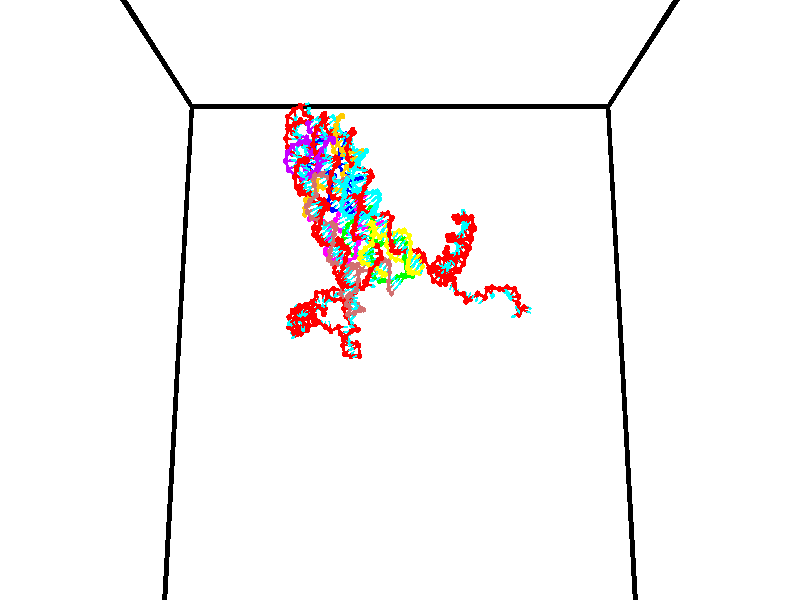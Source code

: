 // switches for output
#declare DRAW_BASES = 1; // possible values are 0, 1; only relevant for DNA ribbons
#declare DRAW_BASES_TYPE = 3; // possible values are 1, 2, 3; only relevant for DNA ribbons
#declare DRAW_FOG = 0; // set to 1 to enable fog

#include "colors.inc"

#include "transforms.inc"
background { rgb <1, 1, 1>}

#default {
   normal{
       ripples 0.25
       frequency 0.20
       turbulence 0.2
       lambda 5
   }
	finish {
		phong 0.1
		phong_size 40.
	}
}

// original window dimensions: 1024x640


// camera settings

camera {
	sky <0, 0.179814, -0.983701>
	up <0, 0.179814, -0.983701>
	right 1.6 * <1, 0, 0>
	location <35, 94.9851, 44.8844>
	look_at <35, 29.7336, 32.9568>
	direction <0, -65.2515, -11.9276>
	angle 67.0682
}


# declare cpy_camera_pos = <35, 94.9851, 44.8844>;
# if (DRAW_FOG = 1)
fog {
	fog_type 2
	up vnormalize(cpy_camera_pos)
	color rgbt<1,1,1,0.3>
	distance 1e-5
	fog_alt 3e-3
	fog_offset 56
}
# end


// LIGHTS

# declare lum = 6;
global_settings {
	ambient_light rgb lum * <0.05, 0.05, 0.05>
	max_trace_level 15
}# declare cpy_direct_light_amount = 0.25;
light_source
{	1000 * <-1, -1.16352, -0.803886>,
	rgb lum * cpy_direct_light_amount
	parallel
}

light_source
{	1000 * <1, 1.16352, 0.803886>,
	rgb lum * cpy_direct_light_amount
	parallel
}

// strand 0

// nucleotide -1

// particle -1
sphere {
	<24.114706, 34.965580, 34.830673> 0.250000
	pigment { color rgbt <1,0,0,0> }
	no_shadow
}
cylinder {
	<24.416504, 35.141441, 34.635761>,  <24.597584, 35.246960, 34.518814>, 0.100000
	pigment { color rgbt <1,0,0,0> }
	no_shadow
}
cylinder {
	<24.416504, 35.141441, 34.635761>,  <24.114706, 34.965580, 34.830673>, 0.100000
	pigment { color rgbt <1,0,0,0> }
	no_shadow
}

// particle -1
sphere {
	<24.416504, 35.141441, 34.635761> 0.100000
	pigment { color rgbt <1,0,0,0> }
	no_shadow
}
sphere {
	0, 1
	scale<0.080000,0.200000,0.300000>
	matrix <-0.226989, -0.521827, -0.822297,
		-0.615801, 0.731027, -0.293920,
		0.754497, 0.439654, -0.487277,
		24.642853, 35.273338, 34.489578>
	pigment { color rgbt <0,1,1,0> }
	no_shadow
}
cylinder {
	<24.664101, 35.247185, 35.352009>,  <24.114706, 34.965580, 34.830673>, 0.130000
	pigment { color rgbt <1,0,0,0> }
	no_shadow
}

// nucleotide -1

// particle -1
sphere {
	<24.664101, 35.247185, 35.352009> 0.250000
	pigment { color rgbt <1,0,0,0> }
	no_shadow
}
cylinder {
	<25.053013, 35.338070, 35.329933>,  <25.286360, 35.392601, 35.316689>, 0.100000
	pigment { color rgbt <1,0,0,0> }
	no_shadow
}
cylinder {
	<25.053013, 35.338070, 35.329933>,  <24.664101, 35.247185, 35.352009>, 0.100000
	pigment { color rgbt <1,0,0,0> }
	no_shadow
}

// particle -1
sphere {
	<25.053013, 35.338070, 35.329933> 0.100000
	pigment { color rgbt <1,0,0,0> }
	no_shadow
}
sphere {
	0, 1
	scale<0.080000,0.200000,0.300000>
	matrix <0.186239, -0.895260, -0.404753,
		-0.141375, 0.383254, -0.912759,
		0.972280, 0.227213, -0.055190,
		25.344696, 35.406235, 35.313377>
	pigment { color rgbt <0,1,1,0> }
	no_shadow
}
cylinder {
	<24.879116, 34.887241, 34.793747>,  <24.664101, 35.247185, 35.352009>, 0.130000
	pigment { color rgbt <1,0,0,0> }
	no_shadow
}

// nucleotide -1

// particle -1
sphere {
	<24.879116, 34.887241, 34.793747> 0.250000
	pigment { color rgbt <1,0,0,0> }
	no_shadow
}
cylinder {
	<25.224642, 34.986252, 34.969273>,  <25.431957, 35.045658, 35.074589>, 0.100000
	pigment { color rgbt <1,0,0,0> }
	no_shadow
}
cylinder {
	<25.224642, 34.986252, 34.969273>,  <24.879116, 34.887241, 34.793747>, 0.100000
	pigment { color rgbt <1,0,0,0> }
	no_shadow
}

// particle -1
sphere {
	<25.224642, 34.986252, 34.969273> 0.100000
	pigment { color rgbt <1,0,0,0> }
	no_shadow
}
sphere {
	0, 1
	scale<0.080000,0.200000,0.300000>
	matrix <0.395629, -0.872539, -0.286624,
		0.311932, 0.421196, -0.851641,
		0.863815, 0.247527, 0.438811,
		25.483786, 35.060509, 35.100914>
	pigment { color rgbt <0,1,1,0> }
	no_shadow
}
cylinder {
	<25.425732, 34.712246, 34.285980>,  <24.879116, 34.887241, 34.793747>, 0.130000
	pigment { color rgbt <1,0,0,0> }
	no_shadow
}

// nucleotide -1

// particle -1
sphere {
	<25.425732, 34.712246, 34.285980> 0.250000
	pigment { color rgbt <1,0,0,0> }
	no_shadow
}
cylinder {
	<25.684601, 34.794941, 34.579491>,  <25.839922, 34.844559, 34.755596>, 0.100000
	pigment { color rgbt <1,0,0,0> }
	no_shadow
}
cylinder {
	<25.684601, 34.794941, 34.579491>,  <25.425732, 34.712246, 34.285980>, 0.100000
	pigment { color rgbt <1,0,0,0> }
	no_shadow
}

// particle -1
sphere {
	<25.684601, 34.794941, 34.579491> 0.100000
	pigment { color rgbt <1,0,0,0> }
	no_shadow
}
sphere {
	0, 1
	scale<0.080000,0.200000,0.300000>
	matrix <0.612105, -0.714658, -0.338513,
		0.454417, 0.668225, -0.589050,
		0.647173, 0.206735, 0.733777,
		25.878752, 34.856960, 34.799625>
	pigment { color rgbt <0,1,1,0> }
	no_shadow
}
cylinder {
	<26.075464, 34.888847, 34.073399>,  <25.425732, 34.712246, 34.285980>, 0.130000
	pigment { color rgbt <1,0,0,0> }
	no_shadow
}

// nucleotide -1

// particle -1
sphere {
	<26.075464, 34.888847, 34.073399> 0.250000
	pigment { color rgbt <1,0,0,0> }
	no_shadow
}
cylinder {
	<26.118553, 34.728058, 34.437115>,  <26.144407, 34.631584, 34.655346>, 0.100000
	pigment { color rgbt <1,0,0,0> }
	no_shadow
}
cylinder {
	<26.118553, 34.728058, 34.437115>,  <26.075464, 34.888847, 34.073399>, 0.100000
	pigment { color rgbt <1,0,0,0> }
	no_shadow
}

// particle -1
sphere {
	<26.118553, 34.728058, 34.437115> 0.100000
	pigment { color rgbt <1,0,0,0> }
	no_shadow
}
sphere {
	0, 1
	scale<0.080000,0.200000,0.300000>
	matrix <0.641494, -0.670638, -0.372466,
		0.759527, 0.623430, 0.185618,
		0.107724, -0.401971, 0.909294,
		26.150869, 34.607468, 34.709904>
	pigment { color rgbt <0,1,1,0> }
	no_shadow
}
cylinder {
	<26.803843, 34.942181, 34.467396>,  <26.075464, 34.888847, 34.073399>, 0.130000
	pigment { color rgbt <1,0,0,0> }
	no_shadow
}

// nucleotide -1

// particle -1
sphere {
	<26.803843, 34.942181, 34.467396> 0.250000
	pigment { color rgbt <1,0,0,0> }
	no_shadow
}
cylinder {
	<26.592186, 34.614105, 34.554398>,  <26.465193, 34.417259, 34.606598>, 0.100000
	pigment { color rgbt <1,0,0,0> }
	no_shadow
}
cylinder {
	<26.592186, 34.614105, 34.554398>,  <26.803843, 34.942181, 34.467396>, 0.100000
	pigment { color rgbt <1,0,0,0> }
	no_shadow
}

// particle -1
sphere {
	<26.592186, 34.614105, 34.554398> 0.100000
	pigment { color rgbt <1,0,0,0> }
	no_shadow
}
sphere {
	0, 1
	scale<0.080000,0.200000,0.300000>
	matrix <0.705624, -0.567686, -0.424061,
		0.471281, -0.070913, 0.879128,
		-0.529140, -0.820185, 0.217501,
		26.433443, 34.368050, 34.619648>
	pigment { color rgbt <0,1,1,0> }
	no_shadow
}
cylinder {
	<27.190973, 34.476727, 34.762104>,  <26.803843, 34.942181, 34.467396>, 0.130000
	pigment { color rgbt <1,0,0,0> }
	no_shadow
}

// nucleotide -1

// particle -1
sphere {
	<27.190973, 34.476727, 34.762104> 0.250000
	pigment { color rgbt <1,0,0,0> }
	no_shadow
}
cylinder {
	<26.896627, 34.272118, 34.584633>,  <26.720020, 34.149353, 34.478149>, 0.100000
	pigment { color rgbt <1,0,0,0> }
	no_shadow
}
cylinder {
	<26.896627, 34.272118, 34.584633>,  <27.190973, 34.476727, 34.762104>, 0.100000
	pigment { color rgbt <1,0,0,0> }
	no_shadow
}

// particle -1
sphere {
	<26.896627, 34.272118, 34.584633> 0.100000
	pigment { color rgbt <1,0,0,0> }
	no_shadow
}
sphere {
	0, 1
	scale<0.080000,0.200000,0.300000>
	matrix <0.653744, -0.707401, -0.268706,
		-0.176408, -0.487781, 0.854956,
		-0.735867, -0.511520, -0.443675,
		26.675867, 34.118660, 34.451530>
	pigment { color rgbt <0,1,1,0> }
	no_shadow
}
cylinder {
	<27.163437, 33.719421, 34.945587>,  <27.190973, 34.476727, 34.762104>, 0.130000
	pigment { color rgbt <1,0,0,0> }
	no_shadow
}

// nucleotide -1

// particle -1
sphere {
	<27.163437, 33.719421, 34.945587> 0.250000
	pigment { color rgbt <1,0,0,0> }
	no_shadow
}
cylinder {
	<26.985548, 33.720692, 34.587322>,  <26.878815, 33.721455, 34.372364>, 0.100000
	pigment { color rgbt <1,0,0,0> }
	no_shadow
}
cylinder {
	<26.985548, 33.720692, 34.587322>,  <27.163437, 33.719421, 34.945587>, 0.100000
	pigment { color rgbt <1,0,0,0> }
	no_shadow
}

// particle -1
sphere {
	<26.985548, 33.720692, 34.587322> 0.100000
	pigment { color rgbt <1,0,0,0> }
	no_shadow
}
sphere {
	0, 1
	scale<0.080000,0.200000,0.300000>
	matrix <0.733487, -0.572604, -0.366226,
		-0.514022, -0.819826, 0.252323,
		-0.444723, 0.003173, -0.895663,
		26.852131, 33.721645, 34.318623>
	pigment { color rgbt <0,1,1,0> }
	no_shadow
}
cylinder {
	<27.131041, 33.035664, 34.742558>,  <27.163437, 33.719421, 34.945587>, 0.130000
	pigment { color rgbt <1,0,0,0> }
	no_shadow
}

// nucleotide -1

// particle -1
sphere {
	<27.131041, 33.035664, 34.742558> 0.250000
	pigment { color rgbt <1,0,0,0> }
	no_shadow
}
cylinder {
	<27.080805, 33.254436, 34.411476>,  <27.050663, 33.385700, 34.212826>, 0.100000
	pigment { color rgbt <1,0,0,0> }
	no_shadow
}
cylinder {
	<27.080805, 33.254436, 34.411476>,  <27.131041, 33.035664, 34.742558>, 0.100000
	pigment { color rgbt <1,0,0,0> }
	no_shadow
}

// particle -1
sphere {
	<27.080805, 33.254436, 34.411476> 0.100000
	pigment { color rgbt <1,0,0,0> }
	no_shadow
}
sphere {
	0, 1
	scale<0.080000,0.200000,0.300000>
	matrix <0.660632, -0.576322, -0.481059,
		-0.740130, -0.607224, -0.288941,
		-0.125587, 0.546930, -0.827705,
		27.043129, 33.418514, 34.163166>
	pigment { color rgbt <0,1,1,0> }
	no_shadow
}
cylinder {
	<27.169518, 32.549908, 34.208481>,  <27.131041, 33.035664, 34.742558>, 0.130000
	pigment { color rgbt <1,0,0,0> }
	no_shadow
}

// nucleotide -1

// particle -1
sphere {
	<27.169518, 32.549908, 34.208481> 0.250000
	pigment { color rgbt <1,0,0,0> }
	no_shadow
}
cylinder {
	<27.258554, 32.912914, 34.066006>,  <27.311975, 33.130718, 33.980522>, 0.100000
	pigment { color rgbt <1,0,0,0> }
	no_shadow
}
cylinder {
	<27.258554, 32.912914, 34.066006>,  <27.169518, 32.549908, 34.208481>, 0.100000
	pigment { color rgbt <1,0,0,0> }
	no_shadow
}

// particle -1
sphere {
	<27.258554, 32.912914, 34.066006> 0.100000
	pigment { color rgbt <1,0,0,0> }
	no_shadow
}
sphere {
	0, 1
	scale<0.080000,0.200000,0.300000>
	matrix <0.755074, -0.391588, -0.525853,
		-0.616698, -0.151896, -0.772406,
		0.222590, 0.907517, -0.356184,
		27.325331, 33.185169, 33.959152>
	pigment { color rgbt <0,1,1,0> }
	no_shadow
}
cylinder {
	<27.215721, 32.431362, 33.545444>,  <27.169518, 32.549908, 34.208481>, 0.130000
	pigment { color rgbt <1,0,0,0> }
	no_shadow
}

// nucleotide -1

// particle -1
sphere {
	<27.215721, 32.431362, 33.545444> 0.250000
	pigment { color rgbt <1,0,0,0> }
	no_shadow
}
cylinder {
	<27.418470, 32.776123, 33.551109>,  <27.540121, 32.982979, 33.554508>, 0.100000
	pigment { color rgbt <1,0,0,0> }
	no_shadow
}
cylinder {
	<27.418470, 32.776123, 33.551109>,  <27.215721, 32.431362, 33.545444>, 0.100000
	pigment { color rgbt <1,0,0,0> }
	no_shadow
}

// particle -1
sphere {
	<27.418470, 32.776123, 33.551109> 0.100000
	pigment { color rgbt <1,0,0,0> }
	no_shadow
}
sphere {
	0, 1
	scale<0.080000,0.200000,0.300000>
	matrix <0.709509, -0.407811, -0.574706,
		-0.489566, 0.301352, -0.818237,
		0.506875, 0.861904, 0.014162,
		27.570532, 33.034695, 33.555359>
	pigment { color rgbt <0,1,1,0> }
	no_shadow
}
cylinder {
	<27.357208, 32.816410, 32.802013>,  <27.215721, 32.431362, 33.545444>, 0.130000
	pigment { color rgbt <1,0,0,0> }
	no_shadow
}

// nucleotide -1

// particle -1
sphere {
	<27.357208, 32.816410, 32.802013> 0.250000
	pigment { color rgbt <1,0,0,0> }
	no_shadow
}
cylinder {
	<27.619930, 32.857136, 33.100876>,  <27.777563, 32.881573, 33.280193>, 0.100000
	pigment { color rgbt <1,0,0,0> }
	no_shadow
}
cylinder {
	<27.619930, 32.857136, 33.100876>,  <27.357208, 32.816410, 32.802013>, 0.100000
	pigment { color rgbt <1,0,0,0> }
	no_shadow
}

// particle -1
sphere {
	<27.619930, 32.857136, 33.100876> 0.100000
	pigment { color rgbt <1,0,0,0> }
	no_shadow
}
sphere {
	0, 1
	scale<0.080000,0.200000,0.300000>
	matrix <0.675405, -0.520039, -0.522865,
		0.335316, 0.848053, -0.410329,
		0.656804, 0.101813, 0.747156,
		27.816971, 32.887680, 33.325024>
	pigment { color rgbt <0,1,1,0> }
	no_shadow
}
cylinder {
	<28.074862, 33.143875, 32.555325>,  <27.357208, 32.816410, 32.802013>, 0.130000
	pigment { color rgbt <1,0,0,0> }
	no_shadow
}

// nucleotide -1

// particle -1
sphere {
	<28.074862, 33.143875, 32.555325> 0.250000
	pigment { color rgbt <1,0,0,0> }
	no_shadow
}
cylinder {
	<28.095869, 32.926464, 32.890423>,  <28.108475, 32.796017, 33.091480>, 0.100000
	pigment { color rgbt <1,0,0,0> }
	no_shadow
}
cylinder {
	<28.095869, 32.926464, 32.890423>,  <28.074862, 33.143875, 32.555325>, 0.100000
	pigment { color rgbt <1,0,0,0> }
	no_shadow
}

// particle -1
sphere {
	<28.095869, 32.926464, 32.890423> 0.100000
	pigment { color rgbt <1,0,0,0> }
	no_shadow
}
sphere {
	0, 1
	scale<0.080000,0.200000,0.300000>
	matrix <0.601255, -0.652595, -0.461098,
		0.797329, 0.527916, 0.292525,
		0.052521, -0.543529, 0.837745,
		28.111626, 32.763405, 33.141747>
	pigment { color rgbt <0,1,1,0> }
	no_shadow
}
cylinder {
	<28.843441, 33.005962, 32.739918>,  <28.074862, 33.143875, 32.555325>, 0.130000
	pigment { color rgbt <1,0,0,0> }
	no_shadow
}

// nucleotide -1

// particle -1
sphere {
	<28.843441, 33.005962, 32.739918> 0.250000
	pigment { color rgbt <1,0,0,0> }
	no_shadow
}
cylinder {
	<28.566500, 32.749474, 32.872272>,  <28.400335, 32.595581, 32.951683>, 0.100000
	pigment { color rgbt <1,0,0,0> }
	no_shadow
}
cylinder {
	<28.566500, 32.749474, 32.872272>,  <28.843441, 33.005962, 32.739918>, 0.100000
	pigment { color rgbt <1,0,0,0> }
	no_shadow
}

// particle -1
sphere {
	<28.566500, 32.749474, 32.872272> 0.100000
	pigment { color rgbt <1,0,0,0> }
	no_shadow
}
sphere {
	0, 1
	scale<0.080000,0.200000,0.300000>
	matrix <0.512174, -0.759733, -0.400604,
		0.508259, -0.107889, 0.854420,
		-0.692352, -0.641222, 0.330883,
		28.358793, 32.557106, 32.971539>
	pigment { color rgbt <0,1,1,0> }
	no_shadow
}
cylinder {
	<28.985794, 33.624355, 32.886112>,  <28.843441, 33.005962, 32.739918>, 0.130000
	pigment { color rgbt <1,0,0,0> }
	no_shadow
}

// nucleotide -1

// particle -1
sphere {
	<28.985794, 33.624355, 32.886112> 0.250000
	pigment { color rgbt <1,0,0,0> }
	no_shadow
}
cylinder {
	<29.124249, 33.494492, 32.534023>,  <29.207321, 33.416573, 32.322769>, 0.100000
	pigment { color rgbt <1,0,0,0> }
	no_shadow
}
cylinder {
	<29.124249, 33.494492, 32.534023>,  <28.985794, 33.624355, 32.886112>, 0.100000
	pigment { color rgbt <1,0,0,0> }
	no_shadow
}

// particle -1
sphere {
	<29.124249, 33.494492, 32.534023> 0.100000
	pigment { color rgbt <1,0,0,0> }
	no_shadow
}
sphere {
	0, 1
	scale<0.080000,0.200000,0.300000>
	matrix <-0.463773, 0.756357, -0.461344,
		0.815539, 0.567911, 0.111236,
		0.346136, -0.324656, -0.880221,
		29.228090, 33.397095, 32.269958>
	pigment { color rgbt <0,1,1,0> }
	no_shadow
}
cylinder {
	<28.924709, 33.825241, 33.601246>,  <28.985794, 33.624355, 32.886112>, 0.130000
	pigment { color rgbt <1,0,0,0> }
	no_shadow
}

// nucleotide -1

// particle -1
sphere {
	<28.924709, 33.825241, 33.601246> 0.250000
	pigment { color rgbt <1,0,0,0> }
	no_shadow
}
cylinder {
	<29.127850, 33.963615, 33.285675>,  <29.249733, 34.046642, 33.096333>, 0.100000
	pigment { color rgbt <1,0,0,0> }
	no_shadow
}
cylinder {
	<29.127850, 33.963615, 33.285675>,  <28.924709, 33.825241, 33.601246>, 0.100000
	pigment { color rgbt <1,0,0,0> }
	no_shadow
}

// particle -1
sphere {
	<29.127850, 33.963615, 33.285675> 0.100000
	pigment { color rgbt <1,0,0,0> }
	no_shadow
}
sphere {
	0, 1
	scale<0.080000,0.200000,0.300000>
	matrix <-0.786107, 0.560657, -0.260191,
		0.352310, 0.752323, 0.556675,
		0.507851, 0.345939, -0.788932,
		29.280205, 34.067398, 33.048996>
	pigment { color rgbt <0,1,1,0> }
	no_shadow
}
cylinder {
	<28.308434, 34.080513, 33.783413>,  <28.924709, 33.825241, 33.601246>, 0.130000
	pigment { color rgbt <1,0,0,0> }
	no_shadow
}

// nucleotide -1

// particle -1
sphere {
	<28.308434, 34.080513, 33.783413> 0.250000
	pigment { color rgbt <1,0,0,0> }
	no_shadow
}
cylinder {
	<28.085718, 33.756332, 33.710587>,  <27.952089, 33.561825, 33.666893>, 0.100000
	pigment { color rgbt <1,0,0,0> }
	no_shadow
}
cylinder {
	<28.085718, 33.756332, 33.710587>,  <28.308434, 34.080513, 33.783413>, 0.100000
	pigment { color rgbt <1,0,0,0> }
	no_shadow
}

// particle -1
sphere {
	<28.085718, 33.756332, 33.710587> 0.100000
	pigment { color rgbt <1,0,0,0> }
	no_shadow
}
sphere {
	0, 1
	scale<0.080000,0.200000,0.300000>
	matrix <-0.830345, 0.537083, 0.148555,
		-0.022615, 0.233888, -0.972000,
		-0.556791, -0.810455, -0.182062,
		27.918680, 33.513195, 33.655968>
	pigment { color rgbt <0,1,1,0> }
	no_shadow
}
cylinder {
	<27.640774, 34.331337, 33.484737>,  <28.308434, 34.080513, 33.783413>, 0.130000
	pigment { color rgbt <1,0,0,0> }
	no_shadow
}

// nucleotide -1

// particle -1
sphere {
	<27.640774, 34.331337, 33.484737> 0.250000
	pigment { color rgbt <1,0,0,0> }
	no_shadow
}
cylinder {
	<27.541662, 33.962852, 33.604717>,  <27.482195, 33.741760, 33.676704>, 0.100000
	pigment { color rgbt <1,0,0,0> }
	no_shadow
}
cylinder {
	<27.541662, 33.962852, 33.604717>,  <27.640774, 34.331337, 33.484737>, 0.100000
	pigment { color rgbt <1,0,0,0> }
	no_shadow
}

// particle -1
sphere {
	<27.541662, 33.962852, 33.604717> 0.100000
	pigment { color rgbt <1,0,0,0> }
	no_shadow
}
sphere {
	0, 1
	scale<0.080000,0.200000,0.300000>
	matrix <-0.905409, 0.330349, 0.266653,
		-0.344731, -0.205503, -0.915931,
		-0.247779, -0.921216, 0.299946,
		27.467329, 33.686489, 33.694702>
	pigment { color rgbt <0,1,1,0> }
	no_shadow
}
cylinder {
	<27.063210, 34.177425, 33.069218>,  <27.640774, 34.331337, 33.484737>, 0.130000
	pigment { color rgbt <1,0,0,0> }
	no_shadow
}

// nucleotide -1

// particle -1
sphere {
	<27.063210, 34.177425, 33.069218> 0.250000
	pigment { color rgbt <1,0,0,0> }
	no_shadow
}
cylinder {
	<27.065180, 33.978466, 33.416222>,  <27.066362, 33.859089, 33.624424>, 0.100000
	pigment { color rgbt <1,0,0,0> }
	no_shadow
}
cylinder {
	<27.065180, 33.978466, 33.416222>,  <27.063210, 34.177425, 33.069218>, 0.100000
	pigment { color rgbt <1,0,0,0> }
	no_shadow
}

// particle -1
sphere {
	<27.065180, 33.978466, 33.416222> 0.100000
	pigment { color rgbt <1,0,0,0> }
	no_shadow
}
sphere {
	0, 1
	scale<0.080000,0.200000,0.300000>
	matrix <-0.924251, 0.328917, 0.193839,
		-0.381753, -0.802749, -0.458104,
		0.004926, -0.497402, 0.867507,
		27.066658, 33.829247, 33.676476>
	pigment { color rgbt <0,1,1,0> }
	no_shadow
}
cylinder {
	<26.351910, 33.817581, 33.083080>,  <27.063210, 34.177425, 33.069218>, 0.130000
	pigment { color rgbt <1,0,0,0> }
	no_shadow
}

// nucleotide -1

// particle -1
sphere {
	<26.351910, 33.817581, 33.083080> 0.250000
	pigment { color rgbt <1,0,0,0> }
	no_shadow
}
cylinder {
	<26.510101, 33.817024, 33.450470>,  <26.605017, 33.816689, 33.670902>, 0.100000
	pigment { color rgbt <1,0,0,0> }
	no_shadow
}
cylinder {
	<26.510101, 33.817024, 33.450470>,  <26.351910, 33.817581, 33.083080>, 0.100000
	pigment { color rgbt <1,0,0,0> }
	no_shadow
}

// particle -1
sphere {
	<26.510101, 33.817024, 33.450470> 0.100000
	pigment { color rgbt <1,0,0,0> }
	no_shadow
}
sphere {
	0, 1
	scale<0.080000,0.200000,0.300000>
	matrix <-0.899711, 0.200515, 0.387704,
		-0.184709, -0.979690, 0.078042,
		0.395479, -0.001397, 0.918474,
		26.628744, 33.816605, 33.726013>
	pigment { color rgbt <0,1,1,0> }
	no_shadow
}
cylinder {
	<26.136040, 33.299412, 33.697548>,  <26.351910, 33.817581, 33.083080>, 0.130000
	pigment { color rgbt <1,0,0,0> }
	no_shadow
}

// nucleotide -1

// particle -1
sphere {
	<26.136040, 33.299412, 33.697548> 0.250000
	pigment { color rgbt <1,0,0,0> }
	no_shadow
}
cylinder {
	<26.257214, 33.641682, 33.865383>,  <26.329918, 33.847042, 33.966084>, 0.100000
	pigment { color rgbt <1,0,0,0> }
	no_shadow
}
cylinder {
	<26.257214, 33.641682, 33.865383>,  <26.136040, 33.299412, 33.697548>, 0.100000
	pigment { color rgbt <1,0,0,0> }
	no_shadow
}

// particle -1
sphere {
	<26.257214, 33.641682, 33.865383> 0.100000
	pigment { color rgbt <1,0,0,0> }
	no_shadow
}
sphere {
	0, 1
	scale<0.080000,0.200000,0.300000>
	matrix <-0.935355, 0.182598, 0.302935,
		0.182598, -0.484230, 0.855675,
		-0.302935, -0.855675, -0.419585,
		26.348095, 33.898384, 33.991257>
	pigment { color rgbt <0,1,1,0> }
	no_shadow
}
cylinder {
	<25.964170, 33.543125, 34.471558>,  <26.136040, 33.299412, 33.697548>, 0.130000
	pigment { color rgbt <1,0,0,0> }
	no_shadow
}

// nucleotide -1

// particle -1
sphere {
	<25.964170, 33.543125, 34.471558> 0.250000
	pigment { color rgbt <1,0,0,0> }
	no_shadow
}
cylinder {
	<25.958786, 33.861969, 34.230083>,  <25.955555, 34.053276, 34.085197>, 0.100000
	pigment { color rgbt <1,0,0,0> }
	no_shadow
}
cylinder {
	<25.958786, 33.861969, 34.230083>,  <25.964170, 33.543125, 34.471558>, 0.100000
	pigment { color rgbt <1,0,0,0> }
	no_shadow
}

// particle -1
sphere {
	<25.958786, 33.861969, 34.230083> 0.100000
	pigment { color rgbt <1,0,0,0> }
	no_shadow
}
sphere {
	0, 1
	scale<0.080000,0.200000,0.300000>
	matrix <-0.922061, 0.223659, 0.315878,
		0.386809, 0.560889, 0.731972,
		-0.013460, 0.797107, -0.603687,
		25.954748, 34.101101, 34.048977>
	pigment { color rgbt <0,1,1,0> }
	no_shadow
}
cylinder {
	<25.764292, 33.995052, 34.942757>,  <25.964170, 33.543125, 34.471558>, 0.130000
	pigment { color rgbt <1,0,0,0> }
	no_shadow
}

// nucleotide -1

// particle -1
sphere {
	<25.764292, 33.995052, 34.942757> 0.250000
	pigment { color rgbt <1,0,0,0> }
	no_shadow
}
cylinder {
	<25.682913, 34.078430, 34.560101>,  <25.634085, 34.128456, 34.330505>, 0.100000
	pigment { color rgbt <1,0,0,0> }
	no_shadow
}
cylinder {
	<25.682913, 34.078430, 34.560101>,  <25.764292, 33.995052, 34.942757>, 0.100000
	pigment { color rgbt <1,0,0,0> }
	no_shadow
}

// particle -1
sphere {
	<25.682913, 34.078430, 34.560101> 0.100000
	pigment { color rgbt <1,0,0,0> }
	no_shadow
}
sphere {
	0, 1
	scale<0.080000,0.200000,0.300000>
	matrix <-0.964337, 0.126292, 0.232605,
		0.169301, 0.969846, 0.175318,
		-0.203450, 0.208446, -0.956639,
		25.621878, 34.140965, 34.273109>
	pigment { color rgbt <0,1,1,0> }
	no_shadow
}
cylinder {
	<26.051809, 33.537827, 35.458218>,  <25.764292, 33.995052, 34.942757>, 0.130000
	pigment { color rgbt <1,0,0,0> }
	no_shadow
}

// nucleotide -1

// particle -1
sphere {
	<26.051809, 33.537827, 35.458218> 0.250000
	pigment { color rgbt <1,0,0,0> }
	no_shadow
}
cylinder {
	<26.230301, 33.828667, 35.249527>,  <26.337397, 34.003170, 35.124313>, 0.100000
	pigment { color rgbt <1,0,0,0> }
	no_shadow
}
cylinder {
	<26.230301, 33.828667, 35.249527>,  <26.051809, 33.537827, 35.458218>, 0.100000
	pigment { color rgbt <1,0,0,0> }
	no_shadow
}

// particle -1
sphere {
	<26.230301, 33.828667, 35.249527> 0.100000
	pigment { color rgbt <1,0,0,0> }
	no_shadow
}
sphere {
	0, 1
	scale<0.080000,0.200000,0.300000>
	matrix <-0.593704, 0.676747, 0.435350,
		0.669615, 0.115474, 0.733677,
		0.446242, 0.727103, -0.521718,
		26.364170, 34.046795, 35.093006>
	pigment { color rgbt <0,1,1,0> }
	no_shadow
}
cylinder {
	<26.235338, 34.143085, 35.878986>,  <26.051809, 33.537827, 35.458218>, 0.130000
	pigment { color rgbt <1,0,0,0> }
	no_shadow
}

// nucleotide -1

// particle -1
sphere {
	<26.235338, 34.143085, 35.878986> 0.250000
	pigment { color rgbt <1,0,0,0> }
	no_shadow
}
cylinder {
	<26.239140, 34.295338, 35.509117>,  <26.241421, 34.386688, 35.287193>, 0.100000
	pigment { color rgbt <1,0,0,0> }
	no_shadow
}
cylinder {
	<26.239140, 34.295338, 35.509117>,  <26.235338, 34.143085, 35.878986>, 0.100000
	pigment { color rgbt <1,0,0,0> }
	no_shadow
}

// particle -1
sphere {
	<26.239140, 34.295338, 35.509117> 0.100000
	pigment { color rgbt <1,0,0,0> }
	no_shadow
}
sphere {
	0, 1
	scale<0.080000,0.200000,0.300000>
	matrix <-0.380055, 0.856700, 0.348745,
		0.924915, 0.348113, 0.152805,
		0.009505, 0.380634, -0.924677,
		26.241991, 34.409527, 35.231712>
	pigment { color rgbt <0,1,1,0> }
	no_shadow
}
cylinder {
	<26.467558, 34.821289, 35.973370>,  <26.235338, 34.143085, 35.878986>, 0.130000
	pigment { color rgbt <1,0,0,0> }
	no_shadow
}

// nucleotide -1

// particle -1
sphere {
	<26.467558, 34.821289, 35.973370> 0.250000
	pigment { color rgbt <1,0,0,0> }
	no_shadow
}
cylinder {
	<26.295450, 34.846832, 35.613194>,  <26.192186, 34.862160, 35.397087>, 0.100000
	pigment { color rgbt <1,0,0,0> }
	no_shadow
}
cylinder {
	<26.295450, 34.846832, 35.613194>,  <26.467558, 34.821289, 35.973370>, 0.100000
	pigment { color rgbt <1,0,0,0> }
	no_shadow
}

// particle -1
sphere {
	<26.295450, 34.846832, 35.613194> 0.100000
	pigment { color rgbt <1,0,0,0> }
	no_shadow
}
sphere {
	0, 1
	scale<0.080000,0.200000,0.300000>
	matrix <-0.491863, 0.819827, 0.293178,
		0.756927, 0.569038, -0.321336,
		-0.430270, 0.063861, -0.900439,
		26.166368, 34.865990, 35.343063>
	pigment { color rgbt <0,1,1,0> }
	no_shadow
}
cylinder {
	<26.564907, 35.509846, 35.664803>,  <26.467558, 34.821289, 35.973370>, 0.130000
	pigment { color rgbt <1,0,0,0> }
	no_shadow
}

// nucleotide -1

// particle -1
sphere {
	<26.564907, 35.509846, 35.664803> 0.250000
	pigment { color rgbt <1,0,0,0> }
	no_shadow
}
cylinder {
	<26.236691, 35.352806, 35.498634>,  <26.039761, 35.258583, 35.398933>, 0.100000
	pigment { color rgbt <1,0,0,0> }
	no_shadow
}
cylinder {
	<26.236691, 35.352806, 35.498634>,  <26.564907, 35.509846, 35.664803>, 0.100000
	pigment { color rgbt <1,0,0,0> }
	no_shadow
}

// particle -1
sphere {
	<26.236691, 35.352806, 35.498634> 0.100000
	pigment { color rgbt <1,0,0,0> }
	no_shadow
}
sphere {
	0, 1
	scale<0.080000,0.200000,0.300000>
	matrix <-0.452942, 0.889927, 0.053618,
		0.348647, 0.232158, -0.908046,
		-0.820542, -0.392598, -0.415424,
		25.990528, 35.235027, 35.374008>
	pigment { color rgbt <0,1,1,0> }
	no_shadow
}
cylinder {
	<26.396723, 35.899273, 34.950268>,  <26.564907, 35.509846, 35.664803>, 0.130000
	pigment { color rgbt <1,0,0,0> }
	no_shadow
}

// nucleotide -1

// particle -1
sphere {
	<26.396723, 35.899273, 34.950268> 0.250000
	pigment { color rgbt <1,0,0,0> }
	no_shadow
}
cylinder {
	<26.088285, 35.753513, 35.159126>,  <25.903223, 35.666058, 35.284439>, 0.100000
	pigment { color rgbt <1,0,0,0> }
	no_shadow
}
cylinder {
	<26.088285, 35.753513, 35.159126>,  <26.396723, 35.899273, 34.950268>, 0.100000
	pigment { color rgbt <1,0,0,0> }
	no_shadow
}

// particle -1
sphere {
	<26.088285, 35.753513, 35.159126> 0.100000
	pigment { color rgbt <1,0,0,0> }
	no_shadow
}
sphere {
	0, 1
	scale<0.080000,0.200000,0.300000>
	matrix <-0.322187, 0.930612, 0.173657,
		-0.549191, -0.034322, -0.834992,
		-0.771093, -0.364395, 0.522142,
		25.856958, 35.644196, 35.315769>
	pigment { color rgbt <0,1,1,0> }
	no_shadow
}
cylinder {
	<25.834650, 36.154766, 34.559498>,  <26.396723, 35.899273, 34.950268>, 0.130000
	pigment { color rgbt <1,0,0,0> }
	no_shadow
}

// nucleotide -1

// particle -1
sphere {
	<25.834650, 36.154766, 34.559498> 0.250000
	pigment { color rgbt <1,0,0,0> }
	no_shadow
}
cylinder {
	<25.734661, 36.053848, 34.933422>,  <25.674667, 35.993298, 35.157776>, 0.100000
	pigment { color rgbt <1,0,0,0> }
	no_shadow
}
cylinder {
	<25.734661, 36.053848, 34.933422>,  <25.834650, 36.154766, 34.559498>, 0.100000
	pigment { color rgbt <1,0,0,0> }
	no_shadow
}

// particle -1
sphere {
	<25.734661, 36.053848, 34.933422> 0.100000
	pigment { color rgbt <1,0,0,0> }
	no_shadow
}
sphere {
	0, 1
	scale<0.080000,0.200000,0.300000>
	matrix <-0.257609, 0.947989, 0.186962,
		-0.933355, -0.194079, -0.301964,
		-0.249973, -0.252291, 0.934806,
		25.659670, 35.978161, 35.213863>
	pigment { color rgbt <0,1,1,0> }
	no_shadow
}
cylinder {
	<25.099125, 36.296257, 34.735176>,  <25.834650, 36.154766, 34.559498>, 0.130000
	pigment { color rgbt <1,0,0,0> }
	no_shadow
}

// nucleotide -1

// particle -1
sphere {
	<25.099125, 36.296257, 34.735176> 0.250000
	pigment { color rgbt <1,0,0,0> }
	no_shadow
}
cylinder {
	<25.319756, 36.341557, 35.065739>,  <25.452133, 36.368736, 35.264076>, 0.100000
	pigment { color rgbt <1,0,0,0> }
	no_shadow
}
cylinder {
	<25.319756, 36.341557, 35.065739>,  <25.099125, 36.296257, 34.735176>, 0.100000
	pigment { color rgbt <1,0,0,0> }
	no_shadow
}

// particle -1
sphere {
	<25.319756, 36.341557, 35.065739> 0.100000
	pigment { color rgbt <1,0,0,0> }
	no_shadow
}
sphere {
	0, 1
	scale<0.080000,0.200000,0.300000>
	matrix <-0.259823, 0.964776, 0.041209,
		-0.792626, -0.237448, 0.561571,
		0.551575, 0.113246, 0.826402,
		25.485228, 36.375530, 35.313660>
	pigment { color rgbt <0,1,1,0> }
	no_shadow
}
cylinder {
	<24.722742, 36.629074, 35.282207>,  <25.099125, 36.296257, 34.735176>, 0.130000
	pigment { color rgbt <1,0,0,0> }
	no_shadow
}

// nucleotide -1

// particle -1
sphere {
	<24.722742, 36.629074, 35.282207> 0.250000
	pigment { color rgbt <1,0,0,0> }
	no_shadow
}
cylinder {
	<25.102396, 36.689964, 35.392456>,  <25.330189, 36.726498, 35.458607>, 0.100000
	pigment { color rgbt <1,0,0,0> }
	no_shadow
}
cylinder {
	<25.102396, 36.689964, 35.392456>,  <24.722742, 36.629074, 35.282207>, 0.100000
	pigment { color rgbt <1,0,0,0> }
	no_shadow
}

// particle -1
sphere {
	<25.102396, 36.689964, 35.392456> 0.100000
	pigment { color rgbt <1,0,0,0> }
	no_shadow
}
sphere {
	0, 1
	scale<0.080000,0.200000,0.300000>
	matrix <-0.248172, 0.900414, 0.357304,
		-0.193782, -0.407531, 0.892394,
		0.949136, 0.152228, 0.275622,
		25.387136, 36.735634, 35.475143>
	pigment { color rgbt <0,1,1,0> }
	no_shadow
}
cylinder {
	<24.727983, 36.847084, 35.954639>,  <24.722742, 36.629074, 35.282207>, 0.130000
	pigment { color rgbt <1,0,0,0> }
	no_shadow
}

// nucleotide -1

// particle -1
sphere {
	<24.727983, 36.847084, 35.954639> 0.250000
	pigment { color rgbt <1,0,0,0> }
	no_shadow
}
cylinder {
	<25.061434, 36.974907, 35.774437>,  <25.261503, 37.051601, 35.666317>, 0.100000
	pigment { color rgbt <1,0,0,0> }
	no_shadow
}
cylinder {
	<25.061434, 36.974907, 35.774437>,  <24.727983, 36.847084, 35.954639>, 0.100000
	pigment { color rgbt <1,0,0,0> }
	no_shadow
}

// particle -1
sphere {
	<25.061434, 36.974907, 35.774437> 0.100000
	pigment { color rgbt <1,0,0,0> }
	no_shadow
}
sphere {
	0, 1
	scale<0.080000,0.200000,0.300000>
	matrix <-0.048018, 0.854482, 0.517257,
		0.550241, -0.409565, 0.727662,
		0.833624, 0.319557, -0.450504,
		25.311522, 37.070774, 35.639286>
	pigment { color rgbt <0,1,1,0> }
	no_shadow
}
cylinder {
	<24.910963, 37.222374, 36.414276>,  <24.727983, 36.847084, 35.954639>, 0.130000
	pigment { color rgbt <1,0,0,0> }
	no_shadow
}

// nucleotide -1

// particle -1
sphere {
	<24.910963, 37.222374, 36.414276> 0.250000
	pigment { color rgbt <1,0,0,0> }
	no_shadow
}
cylinder {
	<25.150312, 37.336716, 36.114880>,  <25.293922, 37.405323, 35.935242>, 0.100000
	pigment { color rgbt <1,0,0,0> }
	no_shadow
}
cylinder {
	<25.150312, 37.336716, 36.114880>,  <24.910963, 37.222374, 36.414276>, 0.100000
	pigment { color rgbt <1,0,0,0> }
	no_shadow
}

// particle -1
sphere {
	<25.150312, 37.336716, 36.114880> 0.100000
	pigment { color rgbt <1,0,0,0> }
	no_shadow
}
sphere {
	0, 1
	scale<0.080000,0.200000,0.300000>
	matrix <0.145858, 0.879714, 0.452581,
		0.787829, -0.379986, 0.484703,
		0.598374, 0.285858, -0.748488,
		25.329824, 37.422474, 35.890335>
	pigment { color rgbt <0,1,1,0> }
	no_shadow
}
cylinder {
	<25.442984, 37.379299, 36.746353>,  <24.910963, 37.222374, 36.414276>, 0.130000
	pigment { color rgbt <1,0,0,0> }
	no_shadow
}

// nucleotide -1

// particle -1
sphere {
	<25.442984, 37.379299, 36.746353> 0.250000
	pigment { color rgbt <1,0,0,0> }
	no_shadow
}
cylinder {
	<25.502003, 37.572384, 36.401051>,  <25.537415, 37.688236, 36.193867>, 0.100000
	pigment { color rgbt <1,0,0,0> }
	no_shadow
}
cylinder {
	<25.502003, 37.572384, 36.401051>,  <25.442984, 37.379299, 36.746353>, 0.100000
	pigment { color rgbt <1,0,0,0> }
	no_shadow
}

// particle -1
sphere {
	<25.502003, 37.572384, 36.401051> 0.100000
	pigment { color rgbt <1,0,0,0> }
	no_shadow
}
sphere {
	0, 1
	scale<0.080000,0.200000,0.300000>
	matrix <0.130130, 0.855751, 0.500755,
		0.980457, -0.186220, 0.063447,
		0.147545, 0.482713, -0.863261,
		25.546267, 37.717197, 36.142071>
	pigment { color rgbt <0,1,1,0> }
	no_shadow
}
cylinder {
	<25.184366, 37.955784, 37.225754>,  <25.442984, 37.379299, 36.746353>, 0.130000
	pigment { color rgbt <1,0,0,0> }
	no_shadow
}

// nucleotide -1

// particle -1
sphere {
	<25.184366, 37.955784, 37.225754> 0.250000
	pigment { color rgbt <1,0,0,0> }
	no_shadow
}
cylinder {
	<24.997892, 38.309601, 37.219372>,  <24.886009, 38.521893, 37.215542>, 0.100000
	pigment { color rgbt <1,0,0,0> }
	no_shadow
}
cylinder {
	<24.997892, 38.309601, 37.219372>,  <25.184366, 37.955784, 37.225754>, 0.100000
	pigment { color rgbt <1,0,0,0> }
	no_shadow
}

// particle -1
sphere {
	<24.997892, 38.309601, 37.219372> 0.100000
	pigment { color rgbt <1,0,0,0> }
	no_shadow
}
sphere {
	0, 1
	scale<0.080000,0.200000,0.300000>
	matrix <0.370335, 0.211495, 0.904501,
		0.803446, 0.415753, -0.426174,
		-0.466183, 0.884545, -0.015957,
		24.858038, 38.574963, 37.214584>
	pigment { color rgbt <0,1,1,0> }
	no_shadow
}
cylinder {
	<25.678638, 38.552902, 37.250225>,  <25.184366, 37.955784, 37.225754>, 0.130000
	pigment { color rgbt <1,0,0,0> }
	no_shadow
}

// nucleotide -1

// particle -1
sphere {
	<25.678638, 38.552902, 37.250225> 0.250000
	pigment { color rgbt <1,0,0,0> }
	no_shadow
}
cylinder {
	<25.312426, 38.602001, 37.403446>,  <25.092697, 38.631462, 37.495380>, 0.100000
	pigment { color rgbt <1,0,0,0> }
	no_shadow
}
cylinder {
	<25.312426, 38.602001, 37.403446>,  <25.678638, 38.552902, 37.250225>, 0.100000
	pigment { color rgbt <1,0,0,0> }
	no_shadow
}

// particle -1
sphere {
	<25.312426, 38.602001, 37.403446> 0.100000
	pigment { color rgbt <1,0,0,0> }
	no_shadow
}
sphere {
	0, 1
	scale<0.080000,0.200000,0.300000>
	matrix <0.401495, 0.336937, 0.851631,
		-0.024526, 0.933491, -0.357761,
		-0.915532, 0.122752, 0.383056,
		25.037766, 38.638828, 37.518364>
	pigment { color rgbt <0,1,1,0> }
	no_shadow
}
cylinder {
	<26.155144, 37.939308, 36.879242>,  <25.678638, 38.552902, 37.250225>, 0.130000
	pigment { color rgbt <1,0,0,0> }
	no_shadow
}

// nucleotide -1

// particle -1
sphere {
	<26.155144, 37.939308, 36.879242> 0.250000
	pigment { color rgbt <1,0,0,0> }
	no_shadow
}
cylinder {
	<25.918739, 38.042282, 36.573448>,  <25.776897, 38.104065, 36.389973>, 0.100000
	pigment { color rgbt <1,0,0,0> }
	no_shadow
}
cylinder {
	<25.918739, 38.042282, 36.573448>,  <26.155144, 37.939308, 36.879242>, 0.100000
	pigment { color rgbt <1,0,0,0> }
	no_shadow
}

// particle -1
sphere {
	<25.918739, 38.042282, 36.573448> 0.100000
	pigment { color rgbt <1,0,0,0> }
	no_shadow
}
sphere {
	0, 1
	scale<0.080000,0.200000,0.300000>
	matrix <-0.097056, 0.918131, 0.384207,
		0.800804, 0.301268, -0.517639,
		-0.591010, 0.257434, -0.764484,
		25.741436, 38.119511, 36.344105>
	pigment { color rgbt <0,1,1,0> }
	no_shadow
}
cylinder {
	<26.407631, 38.569981, 36.611168>,  <26.155144, 37.939308, 36.879242>, 0.130000
	pigment { color rgbt <1,0,0,0> }
	no_shadow
}

// nucleotide -1

// particle -1
sphere {
	<26.407631, 38.569981, 36.611168> 0.250000
	pigment { color rgbt <1,0,0,0> }
	no_shadow
}
cylinder {
	<26.037092, 38.566895, 36.460529>,  <25.814770, 38.565044, 36.370148>, 0.100000
	pigment { color rgbt <1,0,0,0> }
	no_shadow
}
cylinder {
	<26.037092, 38.566895, 36.460529>,  <26.407631, 38.569981, 36.611168>, 0.100000
	pigment { color rgbt <1,0,0,0> }
	no_shadow
}

// particle -1
sphere {
	<26.037092, 38.566895, 36.460529> 0.100000
	pigment { color rgbt <1,0,0,0> }
	no_shadow
}
sphere {
	0, 1
	scale<0.080000,0.200000,0.300000>
	matrix <-0.081221, 0.980361, 0.179713,
		0.367815, 0.197064, -0.908778,
		-0.926345, -0.007711, -0.376597,
		25.759190, 38.564583, 36.347549>
	pigment { color rgbt <0,1,1,0> }
	no_shadow
}
cylinder {
	<26.424931, 39.210011, 36.128590>,  <26.407631, 38.569981, 36.611168>, 0.130000
	pigment { color rgbt <1,0,0,0> }
	no_shadow
}

// nucleotide -1

// particle -1
sphere {
	<26.424931, 39.210011, 36.128590> 0.250000
	pigment { color rgbt <1,0,0,0> }
	no_shadow
}
cylinder {
	<26.051920, 39.120090, 36.241627>,  <25.828114, 39.066139, 36.309448>, 0.100000
	pigment { color rgbt <1,0,0,0> }
	no_shadow
}
cylinder {
	<26.051920, 39.120090, 36.241627>,  <26.424931, 39.210011, 36.128590>, 0.100000
	pigment { color rgbt <1,0,0,0> }
	no_shadow
}

// particle -1
sphere {
	<26.051920, 39.120090, 36.241627> 0.100000
	pigment { color rgbt <1,0,0,0> }
	no_shadow
}
sphere {
	0, 1
	scale<0.080000,0.200000,0.300000>
	matrix <-0.111963, 0.924023, 0.365576,
		-0.343303, 0.309270, -0.886846,
		-0.932528, -0.224797, 0.282593,
		25.772161, 39.052650, 36.326405>
	pigment { color rgbt <0,1,1,0> }
	no_shadow
}
cylinder {
	<25.970394, 39.605270, 36.296524>,  <26.424931, 39.210011, 36.128590>, 0.130000
	pigment { color rgbt <1,0,0,0> }
	no_shadow
}

// nucleotide -1

// particle -1
sphere {
	<25.970394, 39.605270, 36.296524> 0.250000
	pigment { color rgbt <1,0,0,0> }
	no_shadow
}
cylinder {
	<25.991062, 39.555008, 36.692814>,  <26.003464, 39.524853, 36.930588>, 0.100000
	pigment { color rgbt <1,0,0,0> }
	no_shadow
}
cylinder {
	<25.991062, 39.555008, 36.692814>,  <25.970394, 39.605270, 36.296524>, 0.100000
	pigment { color rgbt <1,0,0,0> }
	no_shadow
}

// particle -1
sphere {
	<25.991062, 39.555008, 36.692814> 0.100000
	pigment { color rgbt <1,0,0,0> }
	no_shadow
}
sphere {
	0, 1
	scale<0.080000,0.200000,0.300000>
	matrix <0.031268, -0.991363, -0.127365,
		0.998174, 0.037559, -0.047297,
		0.051672, -0.125654, 0.990728,
		26.006563, 39.517311, 36.990032>
	pigment { color rgbt <0,1,1,0> }
	no_shadow
}
cylinder {
	<25.439161, 40.177231, 36.311474>,  <25.970394, 39.605270, 36.296524>, 0.130000
	pigment { color rgbt <1,0,0,0> }
	no_shadow
}

// nucleotide -1

// particle -1
sphere {
	<25.439161, 40.177231, 36.311474> 0.250000
	pigment { color rgbt <1,0,0,0> }
	no_shadow
}
cylinder {
	<25.100233, 40.069187, 36.494381>,  <24.896877, 40.004360, 36.604126>, 0.100000
	pigment { color rgbt <1,0,0,0> }
	no_shadow
}
cylinder {
	<25.100233, 40.069187, 36.494381>,  <25.439161, 40.177231, 36.311474>, 0.100000
	pigment { color rgbt <1,0,0,0> }
	no_shadow
}

// particle -1
sphere {
	<25.100233, 40.069187, 36.494381> 0.100000
	pigment { color rgbt <1,0,0,0> }
	no_shadow
}
sphere {
	0, 1
	scale<0.080000,0.200000,0.300000>
	matrix <0.225093, -0.962496, -0.151442,
		0.481024, -0.025392, 0.876339,
		-0.847319, -0.270105, 0.457269,
		24.846037, 39.988155, 36.631561>
	pigment { color rgbt <0,1,1,0> }
	no_shadow
}
cylinder {
	<25.536207, 39.678665, 36.949940>,  <25.439161, 40.177231, 36.311474>, 0.130000
	pigment { color rgbt <1,0,0,0> }
	no_shadow
}

// nucleotide -1

// particle -1
sphere {
	<25.536207, 39.678665, 36.949940> 0.250000
	pigment { color rgbt <1,0,0,0> }
	no_shadow
}
cylinder {
	<25.199633, 39.661903, 36.734447>,  <24.997688, 39.651844, 36.605152>, 0.100000
	pigment { color rgbt <1,0,0,0> }
	no_shadow
}
cylinder {
	<25.199633, 39.661903, 36.734447>,  <25.536207, 39.678665, 36.949940>, 0.100000
	pigment { color rgbt <1,0,0,0> }
	no_shadow
}

// particle -1
sphere {
	<25.199633, 39.661903, 36.734447> 0.100000
	pigment { color rgbt <1,0,0,0> }
	no_shadow
}
sphere {
	0, 1
	scale<0.080000,0.200000,0.300000>
	matrix <0.143707, -0.978439, -0.148342,
		-0.520900, -0.202239, 0.829315,
		-0.841435, -0.041907, -0.538732,
		24.947203, 39.649330, 36.572826>
	pigment { color rgbt <0,1,1,0> }
	no_shadow
}
cylinder {
	<25.099781, 39.127041, 37.268028>,  <25.536207, 39.678665, 36.949940>, 0.130000
	pigment { color rgbt <1,0,0,0> }
	no_shadow
}

// nucleotide -1

// particle -1
sphere {
	<25.099781, 39.127041, 37.268028> 0.250000
	pigment { color rgbt <1,0,0,0> }
	no_shadow
}
cylinder {
	<25.041937, 39.222160, 36.883831>,  <25.007231, 39.279232, 36.653313>, 0.100000
	pigment { color rgbt <1,0,0,0> }
	no_shadow
}
cylinder {
	<25.041937, 39.222160, 36.883831>,  <25.099781, 39.127041, 37.268028>, 0.100000
	pigment { color rgbt <1,0,0,0> }
	no_shadow
}

// particle -1
sphere {
	<25.041937, 39.222160, 36.883831> 0.100000
	pigment { color rgbt <1,0,0,0> }
	no_shadow
}
sphere {
	0, 1
	scale<0.080000,0.200000,0.300000>
	matrix <0.182152, -0.947705, -0.262060,
		-0.972578, -0.212851, 0.093731,
		-0.144609, 0.237801, -0.960489,
		24.998554, 39.293499, 36.595684>
	pigment { color rgbt <0,1,1,0> }
	no_shadow
}
cylinder {
	<24.560400, 38.800888, 36.778755>,  <25.099781, 39.127041, 37.268028>, 0.130000
	pigment { color rgbt <1,0,0,0> }
	no_shadow
}

// nucleotide -1

// particle -1
sphere {
	<24.560400, 38.800888, 36.778755> 0.250000
	pigment { color rgbt <1,0,0,0> }
	no_shadow
}
cylinder {
	<24.922417, 38.871361, 36.623909>,  <25.139627, 38.913643, 36.531002>, 0.100000
	pigment { color rgbt <1,0,0,0> }
	no_shadow
}
cylinder {
	<24.922417, 38.871361, 36.623909>,  <24.560400, 38.800888, 36.778755>, 0.100000
	pigment { color rgbt <1,0,0,0> }
	no_shadow
}

// particle -1
sphere {
	<24.922417, 38.871361, 36.623909> 0.100000
	pigment { color rgbt <1,0,0,0> }
	no_shadow
}
sphere {
	0, 1
	scale<0.080000,0.200000,0.300000>
	matrix <0.044648, -0.944500, -0.325463,
		-0.422973, 0.277274, -0.862678,
		0.905042, 0.176179, -0.387118,
		25.193930, 38.924213, 36.507774>
	pigment { color rgbt <0,1,1,0> }
	no_shadow
}
cylinder {
	<24.535660, 38.694862, 35.956432>,  <24.560400, 38.800888, 36.778755>, 0.130000
	pigment { color rgbt <1,0,0,0> }
	no_shadow
}

// nucleotide -1

// particle -1
sphere {
	<24.535660, 38.694862, 35.956432> 0.250000
	pigment { color rgbt <1,0,0,0> }
	no_shadow
}
cylinder {
	<24.911514, 38.648773, 36.085312>,  <25.137026, 38.621120, 36.162640>, 0.100000
	pigment { color rgbt <1,0,0,0> }
	no_shadow
}
cylinder {
	<24.911514, 38.648773, 36.085312>,  <24.535660, 38.694862, 35.956432>, 0.100000
	pigment { color rgbt <1,0,0,0> }
	no_shadow
}

// particle -1
sphere {
	<24.911514, 38.648773, 36.085312> 0.100000
	pigment { color rgbt <1,0,0,0> }
	no_shadow
}
sphere {
	0, 1
	scale<0.080000,0.200000,0.300000>
	matrix <0.039045, -0.899345, -0.435494,
		0.339946, 0.421785, -0.840556,
		0.939634, -0.115225, 0.322197,
		25.193405, 38.614204, 36.181973>
	pigment { color rgbt <0,1,1,0> }
	no_shadow
}
cylinder {
	<24.847660, 38.419533, 35.465733>,  <24.535660, 38.694862, 35.956432>, 0.130000
	pigment { color rgbt <1,0,0,0> }
	no_shadow
}

// nucleotide -1

// particle -1
sphere {
	<24.847660, 38.419533, 35.465733> 0.250000
	pigment { color rgbt <1,0,0,0> }
	no_shadow
}
cylinder {
	<25.141079, 38.350311, 35.728626>,  <25.317131, 38.308781, 35.886364>, 0.100000
	pigment { color rgbt <1,0,0,0> }
	no_shadow
}
cylinder {
	<25.141079, 38.350311, 35.728626>,  <24.847660, 38.419533, 35.465733>, 0.100000
	pigment { color rgbt <1,0,0,0> }
	no_shadow
}

// particle -1
sphere {
	<25.141079, 38.350311, 35.728626> 0.100000
	pigment { color rgbt <1,0,0,0> }
	no_shadow
}
sphere {
	0, 1
	scale<0.080000,0.200000,0.300000>
	matrix <0.294401, -0.790696, -0.536776,
		0.612564, 0.587242, -0.529067,
		0.733549, -0.173052, 0.657236,
		25.361143, 38.298397, 35.925797>
	pigment { color rgbt <0,1,1,0> }
	no_shadow
}
cylinder {
	<25.396358, 38.345135, 35.015362>,  <24.847660, 38.419533, 35.465733>, 0.130000
	pigment { color rgbt <1,0,0,0> }
	no_shadow
}

// nucleotide -1

// particle -1
sphere {
	<25.396358, 38.345135, 35.015362> 0.250000
	pigment { color rgbt <1,0,0,0> }
	no_shadow
}
cylinder {
	<25.464495, 38.165226, 35.366062>,  <25.505377, 38.057281, 35.576481>, 0.100000
	pigment { color rgbt <1,0,0,0> }
	no_shadow
}
cylinder {
	<25.464495, 38.165226, 35.366062>,  <25.396358, 38.345135, 35.015362>, 0.100000
	pigment { color rgbt <1,0,0,0> }
	no_shadow
}

// particle -1
sphere {
	<25.464495, 38.165226, 35.366062> 0.100000
	pigment { color rgbt <1,0,0,0> }
	no_shadow
}
sphere {
	0, 1
	scale<0.080000,0.200000,0.300000>
	matrix <0.305876, -0.821667, -0.480940,
		0.936710, 0.350099, -0.002389,
		0.170339, -0.449770, 0.876751,
		25.515596, 38.030296, 35.629086>
	pigment { color rgbt <0,1,1,0> }
	no_shadow
}
cylinder {
	<25.996622, 37.933384, 34.937031>,  <25.396358, 38.345135, 35.015362>, 0.130000
	pigment { color rgbt <1,0,0,0> }
	no_shadow
}

// nucleotide -1

// particle -1
sphere {
	<25.996622, 37.933384, 34.937031> 0.250000
	pigment { color rgbt <1,0,0,0> }
	no_shadow
}
cylinder {
	<25.811871, 37.746735, 35.238739>,  <25.701019, 37.634743, 35.419765>, 0.100000
	pigment { color rgbt <1,0,0,0> }
	no_shadow
}
cylinder {
	<25.811871, 37.746735, 35.238739>,  <25.996622, 37.933384, 34.937031>, 0.100000
	pigment { color rgbt <1,0,0,0> }
	no_shadow
}

// particle -1
sphere {
	<25.811871, 37.746735, 35.238739> 0.100000
	pigment { color rgbt <1,0,0,0> }
	no_shadow
}
sphere {
	0, 1
	scale<0.080000,0.200000,0.300000>
	matrix <0.372074, -0.873909, -0.312801,
		0.805128, 0.136170, 0.577258,
		-0.461876, -0.466628, 0.754274,
		25.673307, 37.606747, 35.465019>
	pigment { color rgbt <0,1,1,0> }
	no_shadow
}
cylinder {
	<26.456533, 37.476570, 35.159386>,  <25.996622, 37.933384, 34.937031>, 0.130000
	pigment { color rgbt <1,0,0,0> }
	no_shadow
}

// nucleotide -1

// particle -1
sphere {
	<26.456533, 37.476570, 35.159386> 0.250000
	pigment { color rgbt <1,0,0,0> }
	no_shadow
}
cylinder {
	<26.102846, 37.357208, 35.303112>,  <25.890633, 37.285591, 35.389347>, 0.100000
	pigment { color rgbt <1,0,0,0> }
	no_shadow
}
cylinder {
	<26.102846, 37.357208, 35.303112>,  <26.456533, 37.476570, 35.159386>, 0.100000
	pigment { color rgbt <1,0,0,0> }
	no_shadow
}

// particle -1
sphere {
	<26.102846, 37.357208, 35.303112> 0.100000
	pigment { color rgbt <1,0,0,0> }
	no_shadow
}
sphere {
	0, 1
	scale<0.080000,0.200000,0.300000>
	matrix <0.295146, -0.953217, -0.065321,
		0.362000, 0.048293, 0.930926,
		-0.884220, -0.298405, 0.359318,
		25.837580, 37.267685, 35.410908>
	pigment { color rgbt <0,1,1,0> }
	no_shadow
}
cylinder {
	<26.703138, 36.952393, 35.560661>,  <26.456533, 37.476570, 35.159386>, 0.130000
	pigment { color rgbt <1,0,0,0> }
	no_shadow
}

// nucleotide -1

// particle -1
sphere {
	<26.703138, 36.952393, 35.560661> 0.250000
	pigment { color rgbt <1,0,0,0> }
	no_shadow
}
cylinder {
	<26.311983, 36.936550, 35.478527>,  <26.077290, 36.927044, 35.429245>, 0.100000
	pigment { color rgbt <1,0,0,0> }
	no_shadow
}
cylinder {
	<26.311983, 36.936550, 35.478527>,  <26.703138, 36.952393, 35.560661>, 0.100000
	pigment { color rgbt <1,0,0,0> }
	no_shadow
}

// particle -1
sphere {
	<26.311983, 36.936550, 35.478527> 0.100000
	pigment { color rgbt <1,0,0,0> }
	no_shadow
}
sphere {
	0, 1
	scale<0.080000,0.200000,0.300000>
	matrix <0.079268, -0.978829, -0.188709,
		-0.193513, -0.200813, 0.960326,
		-0.977890, -0.039605, -0.205334,
		26.018616, 36.924667, 35.416927>
	pigment { color rgbt <0,1,1,0> }
	no_shadow
}
cylinder {
	<27.085716, 37.227245, 36.118328>,  <26.703138, 36.952393, 35.560661>, 0.130000
	pigment { color rgbt <1,0,0,0> }
	no_shadow
}

// nucleotide -1

// particle -1
sphere {
	<27.085716, 37.227245, 36.118328> 0.250000
	pigment { color rgbt <1,0,0,0> }
	no_shadow
}
cylinder {
	<27.206377, 36.846680, 36.093636>,  <27.278772, 36.618340, 36.078819>, 0.100000
	pigment { color rgbt <1,0,0,0> }
	no_shadow
}
cylinder {
	<27.206377, 36.846680, 36.093636>,  <27.085716, 37.227245, 36.118328>, 0.100000
	pigment { color rgbt <1,0,0,0> }
	no_shadow
}

// particle -1
sphere {
	<27.206377, 36.846680, 36.093636> 0.100000
	pigment { color rgbt <1,0,0,0> }
	no_shadow
}
sphere {
	0, 1
	scale<0.080000,0.200000,0.300000>
	matrix <0.952353, 0.303740, -0.027653,
		0.045061, -0.050452, 0.997709,
		0.301650, -0.951418, -0.061735,
		27.296871, 36.561253, 36.075115>
	pigment { color rgbt <0,1,1,0> }
	no_shadow
}
cylinder {
	<27.796034, 37.218578, 36.536133>,  <27.085716, 37.227245, 36.118328>, 0.130000
	pigment { color rgbt <1,0,0,0> }
	no_shadow
}

// nucleotide -1

// particle -1
sphere {
	<27.796034, 37.218578, 36.536133> 0.250000
	pigment { color rgbt <1,0,0,0> }
	no_shadow
}
cylinder {
	<27.749533, 36.881611, 36.325684>,  <27.721632, 36.679428, 36.199413>, 0.100000
	pigment { color rgbt <1,0,0,0> }
	no_shadow
}
cylinder {
	<27.749533, 36.881611, 36.325684>,  <27.796034, 37.218578, 36.536133>, 0.100000
	pigment { color rgbt <1,0,0,0> }
	no_shadow
}

// particle -1
sphere {
	<27.749533, 36.881611, 36.325684> 0.100000
	pigment { color rgbt <1,0,0,0> }
	no_shadow
}
sphere {
	0, 1
	scale<0.080000,0.200000,0.300000>
	matrix <0.982295, -0.019168, -0.186359,
		0.146909, -0.538477, 0.829735,
		-0.116254, -0.842422, -0.526127,
		27.714657, 36.628883, 36.167847>
	pigment { color rgbt <0,1,1,0> }
	no_shadow
}
cylinder {
	<28.272669, 36.750095, 36.813538>,  <27.796034, 37.218578, 36.536133>, 0.130000
	pigment { color rgbt <1,0,0,0> }
	no_shadow
}

// nucleotide -1

// particle -1
sphere {
	<28.272669, 36.750095, 36.813538> 0.250000
	pigment { color rgbt <1,0,0,0> }
	no_shadow
}
cylinder {
	<28.176207, 36.650444, 36.438351>,  <28.118328, 36.590652, 36.213238>, 0.100000
	pigment { color rgbt <1,0,0,0> }
	no_shadow
}
cylinder {
	<28.176207, 36.650444, 36.438351>,  <28.272669, 36.750095, 36.813538>, 0.100000
	pigment { color rgbt <1,0,0,0> }
	no_shadow
}

// particle -1
sphere {
	<28.176207, 36.650444, 36.438351> 0.100000
	pigment { color rgbt <1,0,0,0> }
	no_shadow
}
sphere {
	0, 1
	scale<0.080000,0.200000,0.300000>
	matrix <0.966389, -0.150358, -0.208529,
		-0.089080, -0.956728, 0.277012,
		-0.241157, -0.249126, -0.937966,
		28.103859, 36.575706, 36.156960>
	pigment { color rgbt <0,1,1,0> }
	no_shadow
}
cylinder {
	<28.975145, 36.592663, 36.439926>,  <28.272669, 36.750095, 36.813538>, 0.130000
	pigment { color rgbt <1,0,0,0> }
	no_shadow
}

// nucleotide -1

// particle -1
sphere {
	<28.975145, 36.592663, 36.439926> 0.250000
	pigment { color rgbt <1,0,0,0> }
	no_shadow
}
cylinder {
	<29.360899, 36.486988, 36.434727>,  <29.592352, 36.423584, 36.431606>, 0.100000
	pigment { color rgbt <1,0,0,0> }
	no_shadow
}
cylinder {
	<29.360899, 36.486988, 36.434727>,  <28.975145, 36.592663, 36.439926>, 0.100000
	pigment { color rgbt <1,0,0,0> }
	no_shadow
}

// particle -1
sphere {
	<29.360899, 36.486988, 36.434727> 0.100000
	pigment { color rgbt <1,0,0,0> }
	no_shadow
}
sphere {
	0, 1
	scale<0.080000,0.200000,0.300000>
	matrix <-0.051245, -0.234831, 0.970684,
		-0.259491, -0.935447, -0.240006,
		0.964385, -0.264183, -0.012999,
		29.650215, 36.407734, 36.430828>
	pigment { color rgbt <0,1,1,0> }
	no_shadow
}
cylinder {
	<29.098949, 35.993996, 36.898891>,  <28.975145, 36.592663, 36.439926>, 0.130000
	pigment { color rgbt <1,0,0,0> }
	no_shadow
}

// nucleotide -1

// particle -1
sphere {
	<29.098949, 35.993996, 36.898891> 0.250000
	pigment { color rgbt <1,0,0,0> }
	no_shadow
}
cylinder {
	<29.438234, 36.202419, 36.860863>,  <29.641806, 36.327473, 36.838043>, 0.100000
	pigment { color rgbt <1,0,0,0> }
	no_shadow
}
cylinder {
	<29.438234, 36.202419, 36.860863>,  <29.098949, 35.993996, 36.898891>, 0.100000
	pigment { color rgbt <1,0,0,0> }
	no_shadow
}

// particle -1
sphere {
	<29.438234, 36.202419, 36.860863> 0.100000
	pigment { color rgbt <1,0,0,0> }
	no_shadow
}
sphere {
	0, 1
	scale<0.080000,0.200000,0.300000>
	matrix <0.104770, 0.010898, 0.994437,
		0.519194, -0.853452, -0.045347,
		0.848210, 0.521057, -0.095074,
		29.692698, 36.358738, 36.832340>
	pigment { color rgbt <0,1,1,0> }
	no_shadow
}
cylinder {
	<29.443274, 35.751289, 37.413948>,  <29.098949, 35.993996, 36.898891>, 0.130000
	pigment { color rgbt <1,0,0,0> }
	no_shadow
}

// nucleotide -1

// particle -1
sphere {
	<29.443274, 35.751289, 37.413948> 0.250000
	pigment { color rgbt <1,0,0,0> }
	no_shadow
}
cylinder {
	<29.648436, 36.082325, 37.322720>,  <29.771534, 36.280949, 37.267982>, 0.100000
	pigment { color rgbt <1,0,0,0> }
	no_shadow
}
cylinder {
	<29.648436, 36.082325, 37.322720>,  <29.443274, 35.751289, 37.413948>, 0.100000
	pigment { color rgbt <1,0,0,0> }
	no_shadow
}

// particle -1
sphere {
	<29.648436, 36.082325, 37.322720> 0.100000
	pigment { color rgbt <1,0,0,0> }
	no_shadow
}
sphere {
	0, 1
	scale<0.080000,0.200000,0.300000>
	matrix <0.211024, 0.135980, 0.967977,
		0.832103, -0.544611, -0.104897,
		0.512907, 0.827592, -0.228075,
		29.802307, 36.330601, 37.254295>
	pigment { color rgbt <0,1,1,0> }
	no_shadow
}
cylinder {
	<30.188082, 35.716766, 37.694576>,  <29.443274, 35.751289, 37.413948>, 0.130000
	pigment { color rgbt <1,0,0,0> }
	no_shadow
}

// nucleotide -1

// particle -1
sphere {
	<30.188082, 35.716766, 37.694576> 0.250000
	pigment { color rgbt <1,0,0,0> }
	no_shadow
}
cylinder {
	<30.112576, 36.106724, 37.647331>,  <30.067272, 36.340698, 37.618984>, 0.100000
	pigment { color rgbt <1,0,0,0> }
	no_shadow
}
cylinder {
	<30.112576, 36.106724, 37.647331>,  <30.188082, 35.716766, 37.694576>, 0.100000
	pigment { color rgbt <1,0,0,0> }
	no_shadow
}

// particle -1
sphere {
	<30.112576, 36.106724, 37.647331> 0.100000
	pigment { color rgbt <1,0,0,0> }
	no_shadow
}
sphere {
	0, 1
	scale<0.080000,0.200000,0.300000>
	matrix <0.314203, 0.173911, 0.933291,
		0.930400, 0.139059, -0.339142,
		-0.188764, 0.974894, -0.118114,
		30.055946, 36.399193, 37.611897>
	pigment { color rgbt <0,1,1,0> }
	no_shadow
}
cylinder {
	<30.758352, 36.149311, 37.713570>,  <30.188082, 35.716766, 37.694576>, 0.130000
	pigment { color rgbt <1,0,0,0> }
	no_shadow
}

// nucleotide -1

// particle -1
sphere {
	<30.758352, 36.149311, 37.713570> 0.250000
	pigment { color rgbt <1,0,0,0> }
	no_shadow
}
cylinder {
	<30.459833, 36.383080, 37.841003>,  <30.280722, 36.523338, 37.917465>, 0.100000
	pigment { color rgbt <1,0,0,0> }
	no_shadow
}
cylinder {
	<30.459833, 36.383080, 37.841003>,  <30.758352, 36.149311, 37.713570>, 0.100000
	pigment { color rgbt <1,0,0,0> }
	no_shadow
}

// particle -1
sphere {
	<30.459833, 36.383080, 37.841003> 0.100000
	pigment { color rgbt <1,0,0,0> }
	no_shadow
}
sphere {
	0, 1
	scale<0.080000,0.200000,0.300000>
	matrix <0.479621, 0.140277, 0.866191,
		0.461526, 0.799236, -0.384987,
		-0.746296, 0.584418, 0.318589,
		30.235945, 36.558403, 37.936581>
	pigment { color rgbt <0,1,1,0> }
	no_shadow
}
cylinder {
	<31.017735, 36.799896, 38.007523>,  <30.758352, 36.149311, 37.713570>, 0.130000
	pigment { color rgbt <1,0,0,0> }
	no_shadow
}

// nucleotide -1

// particle -1
sphere {
	<31.017735, 36.799896, 38.007523> 0.250000
	pigment { color rgbt <1,0,0,0> }
	no_shadow
}
cylinder {
	<30.667307, 36.668171, 38.148407>,  <30.457050, 36.589134, 38.232937>, 0.100000
	pigment { color rgbt <1,0,0,0> }
	no_shadow
}
cylinder {
	<30.667307, 36.668171, 38.148407>,  <31.017735, 36.799896, 38.007523>, 0.100000
	pigment { color rgbt <1,0,0,0> }
	no_shadow
}

// particle -1
sphere {
	<30.667307, 36.668171, 38.148407> 0.100000
	pigment { color rgbt <1,0,0,0> }
	no_shadow
}
sphere {
	0, 1
	scale<0.080000,0.200000,0.300000>
	matrix <0.361565, 0.034617, 0.931704,
		-0.319019, 0.943584, 0.088743,
		-0.876069, -0.329318, 0.352211,
		30.404486, 36.569374, 38.254070>
	pigment { color rgbt <0,1,1,0> }
	no_shadow
}
cylinder {
	<31.073416, 36.672310, 38.813679>,  <31.017735, 36.799896, 38.007523>, 0.130000
	pigment { color rgbt <1,0,0,0> }
	no_shadow
}

// nucleotide -1

// particle -1
sphere {
	<31.073416, 36.672310, 38.813679> 0.250000
	pigment { color rgbt <1,0,0,0> }
	no_shadow
}
cylinder {
	<30.826166, 36.977814, 38.888081>,  <30.677816, 37.161114, 38.932724>, 0.100000
	pigment { color rgbt <1,0,0,0> }
	no_shadow
}
cylinder {
	<30.826166, 36.977814, 38.888081>,  <31.073416, 36.672310, 38.813679>, 0.100000
	pigment { color rgbt <1,0,0,0> }
	no_shadow
}

// particle -1
sphere {
	<30.826166, 36.977814, 38.888081> 0.100000
	pigment { color rgbt <1,0,0,0> }
	no_shadow
}
sphere {
	0, 1
	scale<0.080000,0.200000,0.300000>
	matrix <-0.422018, -0.122787, -0.898234,
		-0.663194, -0.633717, 0.398217,
		-0.618122, 0.763758, 0.186008,
		30.640730, 37.206940, 38.943882>
	pigment { color rgbt <0,1,1,0> }
	no_shadow
}
cylinder {
	<30.239578, 36.466587, 38.812206>,  <31.073416, 36.672310, 38.813679>, 0.130000
	pigment { color rgbt <1,0,0,0> }
	no_shadow
}

// nucleotide -1

// particle -1
sphere {
	<30.239578, 36.466587, 38.812206> 0.250000
	pigment { color rgbt <1,0,0,0> }
	no_shadow
}
cylinder {
	<30.360384, 36.830418, 38.698044>,  <30.432867, 37.048717, 38.629547>, 0.100000
	pigment { color rgbt <1,0,0,0> }
	no_shadow
}
cylinder {
	<30.360384, 36.830418, 38.698044>,  <30.239578, 36.466587, 38.812206>, 0.100000
	pigment { color rgbt <1,0,0,0> }
	no_shadow
}

// particle -1
sphere {
	<30.360384, 36.830418, 38.698044> 0.100000
	pigment { color rgbt <1,0,0,0> }
	no_shadow
}
sphere {
	0, 1
	scale<0.080000,0.200000,0.300000>
	matrix <-0.472643, -0.117129, -0.873435,
		-0.827887, 0.398684, 0.394531,
		0.302013, 0.909578, -0.285404,
		30.450989, 37.103291, 38.612423>
	pigment { color rgbt <0,1,1,0> }
	no_shadow
}
cylinder {
	<29.646433, 37.056637, 38.718754>,  <30.239578, 36.466587, 38.812206>, 0.130000
	pigment { color rgbt <1,0,0,0> }
	no_shadow
}

// nucleotide -1

// particle -1
sphere {
	<29.646433, 37.056637, 38.718754> 0.250000
	pigment { color rgbt <1,0,0,0> }
	no_shadow
}
cylinder {
	<29.971464, 37.050339, 38.485699>,  <30.166483, 37.046558, 38.345863>, 0.100000
	pigment { color rgbt <1,0,0,0> }
	no_shadow
}
cylinder {
	<29.971464, 37.050339, 38.485699>,  <29.646433, 37.056637, 38.718754>, 0.100000
	pigment { color rgbt <1,0,0,0> }
	no_shadow
}

// particle -1
sphere {
	<29.971464, 37.050339, 38.485699> 0.100000
	pigment { color rgbt <1,0,0,0> }
	no_shadow
}
sphere {
	0, 1
	scale<0.080000,0.200000,0.300000>
	matrix <-0.581920, -0.078494, -0.809449,
		-0.032986, 0.996790, -0.072948,
		0.812577, -0.015750, -0.582641,
		30.215237, 37.045612, 38.310905>
	pigment { color rgbt <0,1,1,0> }
	no_shadow
}
cylinder {
	<29.534855, 37.527706, 38.059200>,  <29.646433, 37.056637, 38.718754>, 0.130000
	pigment { color rgbt <1,0,0,0> }
	no_shadow
}

// nucleotide -1

// particle -1
sphere {
	<29.534855, 37.527706, 38.059200> 0.250000
	pigment { color rgbt <1,0,0,0> }
	no_shadow
}
cylinder {
	<29.825745, 37.265553, 37.977604>,  <30.000278, 37.108261, 37.928646>, 0.100000
	pigment { color rgbt <1,0,0,0> }
	no_shadow
}
cylinder {
	<29.825745, 37.265553, 37.977604>,  <29.534855, 37.527706, 38.059200>, 0.100000
	pigment { color rgbt <1,0,0,0> }
	no_shadow
}

// particle -1
sphere {
	<29.825745, 37.265553, 37.977604> 0.100000
	pigment { color rgbt <1,0,0,0> }
	no_shadow
}
sphere {
	0, 1
	scale<0.080000,0.200000,0.300000>
	matrix <-0.326217, -0.068520, -0.942808,
		0.603926, 0.752179, -0.263628,
		0.727224, -0.655387, -0.203993,
		30.043913, 37.068935, 37.916405>
	pigment { color rgbt <0,1,1,0> }
	no_shadow
}
cylinder {
	<29.796032, 37.672737, 37.401966>,  <29.534855, 37.527706, 38.059200>, 0.130000
	pigment { color rgbt <1,0,0,0> }
	no_shadow
}

// nucleotide -1

// particle -1
sphere {
	<29.796032, 37.672737, 37.401966> 0.250000
	pigment { color rgbt <1,0,0,0> }
	no_shadow
}
cylinder {
	<29.889278, 37.290062, 37.471718>,  <29.945227, 37.060459, 37.513569>, 0.100000
	pigment { color rgbt <1,0,0,0> }
	no_shadow
}
cylinder {
	<29.889278, 37.290062, 37.471718>,  <29.796032, 37.672737, 37.401966>, 0.100000
	pigment { color rgbt <1,0,0,0> }
	no_shadow
}

// particle -1
sphere {
	<29.889278, 37.290062, 37.471718> 0.100000
	pigment { color rgbt <1,0,0,0> }
	no_shadow
}
sphere {
	0, 1
	scale<0.080000,0.200000,0.300000>
	matrix <-0.180036, -0.218682, -0.959044,
		0.955638, 0.192173, -0.223216,
		0.233116, -0.956686, 0.174383,
		29.959213, 37.003056, 37.524033>
	pigment { color rgbt <0,1,1,0> }
	no_shadow
}
cylinder {
	<30.348793, 37.505627, 36.929100>,  <29.796032, 37.672737, 37.401966>, 0.130000
	pigment { color rgbt <1,0,0,0> }
	no_shadow
}

// nucleotide -1

// particle -1
sphere {
	<30.348793, 37.505627, 36.929100> 0.250000
	pigment { color rgbt <1,0,0,0> }
	no_shadow
}
cylinder {
	<30.185446, 37.153847, 37.026917>,  <30.087437, 36.942780, 37.085606>, 0.100000
	pigment { color rgbt <1,0,0,0> }
	no_shadow
}
cylinder {
	<30.185446, 37.153847, 37.026917>,  <30.348793, 37.505627, 36.929100>, 0.100000
	pigment { color rgbt <1,0,0,0> }
	no_shadow
}

// particle -1
sphere {
	<30.185446, 37.153847, 37.026917> 0.100000
	pigment { color rgbt <1,0,0,0> }
	no_shadow
}
sphere {
	0, 1
	scale<0.080000,0.200000,0.300000>
	matrix <0.053186, -0.290369, -0.955436,
		0.911266, -0.377165, 0.165353,
		-0.408370, -0.879450, 0.244543,
		30.062935, 36.890011, 37.100281>
	pigment { color rgbt <0,1,1,0> }
	no_shadow
}
cylinder {
	<30.853140, 36.957684, 36.730247>,  <30.348793, 37.505627, 36.929100>, 0.130000
	pigment { color rgbt <1,0,0,0> }
	no_shadow
}

// nucleotide -1

// particle -1
sphere {
	<30.853140, 36.957684, 36.730247> 0.250000
	pigment { color rgbt <1,0,0,0> }
	no_shadow
}
cylinder {
	<30.491600, 36.788013, 36.752636>,  <30.274677, 36.686211, 36.766068>, 0.100000
	pigment { color rgbt <1,0,0,0> }
	no_shadow
}
cylinder {
	<30.491600, 36.788013, 36.752636>,  <30.853140, 36.957684, 36.730247>, 0.100000
	pigment { color rgbt <1,0,0,0> }
	no_shadow
}

// particle -1
sphere {
	<30.491600, 36.788013, 36.752636> 0.100000
	pigment { color rgbt <1,0,0,0> }
	no_shadow
}
sphere {
	0, 1
	scale<0.080000,0.200000,0.300000>
	matrix <0.112320, -0.361467, -0.925595,
		0.412848, -0.830310, 0.374355,
		-0.903848, -0.424178, 0.055970,
		30.220446, 36.660759, 36.769428>
	pigment { color rgbt <0,1,1,0> }
	no_shadow
}
cylinder {
	<30.905298, 36.197342, 36.609245>,  <30.853140, 36.957684, 36.730247>, 0.130000
	pigment { color rgbt <1,0,0,0> }
	no_shadow
}

// nucleotide -1

// particle -1
sphere {
	<30.905298, 36.197342, 36.609245> 0.250000
	pigment { color rgbt <1,0,0,0> }
	no_shadow
}
cylinder {
	<30.550665, 36.348980, 36.503223>,  <30.337885, 36.439960, 36.439610>, 0.100000
	pigment { color rgbt <1,0,0,0> }
	no_shadow
}
cylinder {
	<30.550665, 36.348980, 36.503223>,  <30.905298, 36.197342, 36.609245>, 0.100000
	pigment { color rgbt <1,0,0,0> }
	no_shadow
}

// particle -1
sphere {
	<30.550665, 36.348980, 36.503223> 0.100000
	pigment { color rgbt <1,0,0,0> }
	no_shadow
}
sphere {
	0, 1
	scale<0.080000,0.200000,0.300000>
	matrix <0.033507, -0.518881, -0.854189,
		-0.461348, -0.766194, 0.447331,
		-0.886586, 0.379089, -0.265058,
		30.284689, 36.462708, 36.423706>
	pigment { color rgbt <0,1,1,0> }
	no_shadow
}
cylinder {
	<30.530930, 35.631565, 36.331470>,  <30.905298, 36.197342, 36.609245>, 0.130000
	pigment { color rgbt <1,0,0,0> }
	no_shadow
}

// nucleotide -1

// particle -1
sphere {
	<30.530930, 35.631565, 36.331470> 0.250000
	pigment { color rgbt <1,0,0,0> }
	no_shadow
}
cylinder {
	<30.385399, 35.973377, 36.183197>,  <30.298080, 36.178467, 36.094234>, 0.100000
	pigment { color rgbt <1,0,0,0> }
	no_shadow
}
cylinder {
	<30.385399, 35.973377, 36.183197>,  <30.530930, 35.631565, 36.331470>, 0.100000
	pigment { color rgbt <1,0,0,0> }
	no_shadow
}

// particle -1
sphere {
	<30.385399, 35.973377, 36.183197> 0.100000
	pigment { color rgbt <1,0,0,0> }
	no_shadow
}
sphere {
	0, 1
	scale<0.080000,0.200000,0.300000>
	matrix <0.059722, -0.375736, -0.924801,
		-0.929550, -0.358605, 0.085669,
		-0.363827, 0.854532, -0.370682,
		30.276251, 36.229736, 36.071991>
	pigment { color rgbt <0,1,1,0> }
	no_shadow
}
cylinder {
	<30.031546, 35.518196, 35.906555>,  <30.530930, 35.631565, 36.331470>, 0.130000
	pigment { color rgbt <1,0,0,0> }
	no_shadow
}

// nucleotide -1

// particle -1
sphere {
	<30.031546, 35.518196, 35.906555> 0.250000
	pigment { color rgbt <1,0,0,0> }
	no_shadow
}
cylinder {
	<30.145916, 35.885128, 35.795742>,  <30.214539, 36.105289, 35.729256>, 0.100000
	pigment { color rgbt <1,0,0,0> }
	no_shadow
}
cylinder {
	<30.145916, 35.885128, 35.795742>,  <30.031546, 35.518196, 35.906555>, 0.100000
	pigment { color rgbt <1,0,0,0> }
	no_shadow
}

// particle -1
sphere {
	<30.145916, 35.885128, 35.795742> 0.100000
	pigment { color rgbt <1,0,0,0> }
	no_shadow
}
sphere {
	0, 1
	scale<0.080000,0.200000,0.300000>
	matrix <-0.100916, -0.258666, -0.960681,
		-0.952923, 0.302639, 0.018615,
		0.285924, 0.917334, -0.277030,
		30.231693, 36.160328, 35.712631>
	pigment { color rgbt <0,1,1,0> }
	no_shadow
}
cylinder {
	<29.615988, 35.714500, 35.428631>,  <30.031546, 35.518196, 35.906555>, 0.130000
	pigment { color rgbt <1,0,0,0> }
	no_shadow
}

// nucleotide -1

// particle -1
sphere {
	<29.615988, 35.714500, 35.428631> 0.250000
	pigment { color rgbt <1,0,0,0> }
	no_shadow
}
cylinder {
	<29.937685, 35.941353, 35.357582>,  <30.130703, 36.077465, 35.314953>, 0.100000
	pigment { color rgbt <1,0,0,0> }
	no_shadow
}
cylinder {
	<29.937685, 35.941353, 35.357582>,  <29.615988, 35.714500, 35.428631>, 0.100000
	pigment { color rgbt <1,0,0,0> }
	no_shadow
}

// particle -1
sphere {
	<29.937685, 35.941353, 35.357582> 0.100000
	pigment { color rgbt <1,0,0,0> }
	no_shadow
}
sphere {
	0, 1
	scale<0.080000,0.200000,0.300000>
	matrix <-0.013216, -0.281733, -0.959402,
		-0.594152, 0.773941, -0.219087,
		0.804244, 0.567135, -0.177620,
		30.178959, 36.111492, 35.304295>
	pigment { color rgbt <0,1,1,0> }
	no_shadow
}
cylinder {
	<29.413631, 36.008698, 34.837543>,  <29.615988, 35.714500, 35.428631>, 0.130000
	pigment { color rgbt <1,0,0,0> }
	no_shadow
}

// nucleotide -1

// particle -1
sphere {
	<29.413631, 36.008698, 34.837543> 0.250000
	pigment { color rgbt <1,0,0,0> }
	no_shadow
}
cylinder {
	<29.808239, 36.072113, 34.853798>,  <30.045004, 36.110161, 34.863552>, 0.100000
	pigment { color rgbt <1,0,0,0> }
	no_shadow
}
cylinder {
	<29.808239, 36.072113, 34.853798>,  <29.413631, 36.008698, 34.837543>, 0.100000
	pigment { color rgbt <1,0,0,0> }
	no_shadow
}

// particle -1
sphere {
	<29.808239, 36.072113, 34.853798> 0.100000
	pigment { color rgbt <1,0,0,0> }
	no_shadow
}
sphere {
	0, 1
	scale<0.080000,0.200000,0.300000>
	matrix <0.076059, -0.224261, -0.971557,
		-0.144913, 0.961547, -0.233295,
		0.986517, 0.158536, 0.040636,
		30.104195, 36.119675, 34.865990>
	pigment { color rgbt <0,1,1,0> }
	no_shadow
}
cylinder {
	<29.523352, 36.507252, 34.322887>,  <29.413631, 36.008698, 34.837543>, 0.130000
	pigment { color rgbt <1,0,0,0> }
	no_shadow
}

// nucleotide -1

// particle -1
sphere {
	<29.523352, 36.507252, 34.322887> 0.250000
	pigment { color rgbt <1,0,0,0> }
	no_shadow
}
cylinder {
	<29.866205, 36.314865, 34.396637>,  <30.071917, 36.199432, 34.440887>, 0.100000
	pigment { color rgbt <1,0,0,0> }
	no_shadow
}
cylinder {
	<29.866205, 36.314865, 34.396637>,  <29.523352, 36.507252, 34.322887>, 0.100000
	pigment { color rgbt <1,0,0,0> }
	no_shadow
}

// particle -1
sphere {
	<29.866205, 36.314865, 34.396637> 0.100000
	pigment { color rgbt <1,0,0,0> }
	no_shadow
}
sphere {
	0, 1
	scale<0.080000,0.200000,0.300000>
	matrix <0.172477, -0.069281, -0.982574,
		0.485358, 0.873998, 0.023572,
		0.857134, -0.480966, 0.184371,
		30.123346, 36.170574, 34.451950>
	pigment { color rgbt <0,1,1,0> }
	no_shadow
}
cylinder {
	<30.057692, 36.847557, 33.983761>,  <29.523352, 36.507252, 34.322887>, 0.130000
	pigment { color rgbt <1,0,0,0> }
	no_shadow
}

// nucleotide -1

// particle -1
sphere {
	<30.057692, 36.847557, 33.983761> 0.250000
	pigment { color rgbt <1,0,0,0> }
	no_shadow
}
cylinder {
	<30.204676, 36.477318, 34.020069>,  <30.292866, 36.255173, 34.041855>, 0.100000
	pigment { color rgbt <1,0,0,0> }
	no_shadow
}
cylinder {
	<30.204676, 36.477318, 34.020069>,  <30.057692, 36.847557, 33.983761>, 0.100000
	pigment { color rgbt <1,0,0,0> }
	no_shadow
}

// particle -1
sphere {
	<30.204676, 36.477318, 34.020069> 0.100000
	pigment { color rgbt <1,0,0,0> }
	no_shadow
}
sphere {
	0, 1
	scale<0.080000,0.200000,0.300000>
	matrix <0.040396, -0.081623, -0.995844,
		0.929161, 0.369600, 0.007397,
		0.367461, -0.925599, 0.090771,
		30.314915, 36.199638, 34.047302>
	pigment { color rgbt <0,1,1,0> }
	no_shadow
}
cylinder {
	<30.655924, 36.876930, 33.604156>,  <30.057692, 36.847557, 33.983761>, 0.130000
	pigment { color rgbt <1,0,0,0> }
	no_shadow
}

// nucleotide -1

// particle -1
sphere {
	<30.655924, 36.876930, 33.604156> 0.250000
	pigment { color rgbt <1,0,0,0> }
	no_shadow
}
cylinder {
	<30.529661, 36.499107, 33.640320>,  <30.453903, 36.272415, 33.662018>, 0.100000
	pigment { color rgbt <1,0,0,0> }
	no_shadow
}
cylinder {
	<30.529661, 36.499107, 33.640320>,  <30.655924, 36.876930, 33.604156>, 0.100000
	pigment { color rgbt <1,0,0,0> }
	no_shadow
}

// particle -1
sphere {
	<30.529661, 36.499107, 33.640320> 0.100000
	pigment { color rgbt <1,0,0,0> }
	no_shadow
}
sphere {
	0, 1
	scale<0.080000,0.200000,0.300000>
	matrix <0.202752, -0.160224, -0.966033,
		0.926959, -0.286605, 0.242087,
		-0.315658, -0.944556, 0.090411,
		30.434963, 36.215740, 33.667442>
	pigment { color rgbt <0,1,1,0> }
	no_shadow
}
cylinder {
	<30.985390, 36.337852, 33.117458>,  <30.655924, 36.876930, 33.604156>, 0.130000
	pigment { color rgbt <1,0,0,0> }
	no_shadow
}

// nucleotide -1

// particle -1
sphere {
	<30.985390, 36.337852, 33.117458> 0.250000
	pigment { color rgbt <1,0,0,0> }
	no_shadow
}
cylinder {
	<30.654272, 36.144024, 33.230556>,  <30.455603, 36.027725, 33.298416>, 0.100000
	pigment { color rgbt <1,0,0,0> }
	no_shadow
}
cylinder {
	<30.654272, 36.144024, 33.230556>,  <30.985390, 36.337852, 33.117458>, 0.100000
	pigment { color rgbt <1,0,0,0> }
	no_shadow
}

// particle -1
sphere {
	<30.654272, 36.144024, 33.230556> 0.100000
	pigment { color rgbt <1,0,0,0> }
	no_shadow
}
sphere {
	0, 1
	scale<0.080000,0.200000,0.300000>
	matrix <-0.049316, -0.439179, -0.897045,
		0.558864, -0.756510, 0.339652,
		-0.827792, -0.484575, 0.282749,
		30.405935, 35.998650, 33.315380>
	pigment { color rgbt <0,1,1,0> }
	no_shadow
}
cylinder {
	<30.874290, 35.687611, 32.617790>,  <30.985390, 36.337852, 33.117458>, 0.130000
	pigment { color rgbt <1,0,0,0> }
	no_shadow
}

// nucleotide -1

// particle -1
sphere {
	<30.874290, 35.687611, 32.617790> 0.250000
	pigment { color rgbt <1,0,0,0> }
	no_shadow
}
cylinder {
	<30.529188, 35.738857, 32.813438>,  <30.322126, 35.769604, 32.930828>, 0.100000
	pigment { color rgbt <1,0,0,0> }
	no_shadow
}
cylinder {
	<30.529188, 35.738857, 32.813438>,  <30.874290, 35.687611, 32.617790>, 0.100000
	pigment { color rgbt <1,0,0,0> }
	no_shadow
}

// particle -1
sphere {
	<30.529188, 35.738857, 32.813438> 0.100000
	pigment { color rgbt <1,0,0,0> }
	no_shadow
}
sphere {
	0, 1
	scale<0.080000,0.200000,0.300000>
	matrix <-0.499257, -0.368841, -0.784028,
		0.079962, -0.920621, 0.382181,
		-0.862756, 0.128114, 0.489120,
		30.270361, 35.777290, 32.960175>
	pigment { color rgbt <0,1,1,0> }
	no_shadow
}
cylinder {
	<30.594532, 35.039749, 32.630753>,  <30.874290, 35.687611, 32.617790>, 0.130000
	pigment { color rgbt <1,0,0,0> }
	no_shadow
}

// nucleotide -1

// particle -1
sphere {
	<30.594532, 35.039749, 32.630753> 0.250000
	pigment { color rgbt <1,0,0,0> }
	no_shadow
}
cylinder {
	<30.321081, 35.326279, 32.686653>,  <30.157011, 35.498196, 32.720192>, 0.100000
	pigment { color rgbt <1,0,0,0> }
	no_shadow
}
cylinder {
	<30.321081, 35.326279, 32.686653>,  <30.594532, 35.039749, 32.630753>, 0.100000
	pigment { color rgbt <1,0,0,0> }
	no_shadow
}

// particle -1
sphere {
	<30.321081, 35.326279, 32.686653> 0.100000
	pigment { color rgbt <1,0,0,0> }
	no_shadow
}
sphere {
	0, 1
	scale<0.080000,0.200000,0.300000>
	matrix <-0.537926, -0.365141, -0.759807,
		-0.493243, -0.594599, 0.634952,
		-0.683627, 0.716327, 0.139747,
		30.115993, 35.541176, 32.728577>
	pigment { color rgbt <0,1,1,0> }
	no_shadow
}
cylinder {
	<29.990118, 34.595776, 32.605301>,  <30.594532, 35.039749, 32.630753>, 0.130000
	pigment { color rgbt <1,0,0,0> }
	no_shadow
}

// nucleotide -1

// particle -1
sphere {
	<29.990118, 34.595776, 32.605301> 0.250000
	pigment { color rgbt <1,0,0,0> }
	no_shadow
}
cylinder {
	<29.898417, 34.977020, 32.526287>,  <29.843395, 35.205769, 32.478878>, 0.100000
	pigment { color rgbt <1,0,0,0> }
	no_shadow
}
cylinder {
	<29.898417, 34.977020, 32.526287>,  <29.990118, 34.595776, 32.605301>, 0.100000
	pigment { color rgbt <1,0,0,0> }
	no_shadow
}

// particle -1
sphere {
	<29.898417, 34.977020, 32.526287> 0.100000
	pigment { color rgbt <1,0,0,0> }
	no_shadow
}
sphere {
	0, 1
	scale<0.080000,0.200000,0.300000>
	matrix <-0.312009, -0.264187, -0.912609,
		-0.922005, -0.147586, 0.357945,
		-0.229253, 0.953113, -0.197534,
		29.829641, 35.262955, 32.467026>
	pigment { color rgbt <0,1,1,0> }
	no_shadow
}
cylinder {
	<29.307680, 34.568089, 32.314278>,  <29.990118, 34.595776, 32.605301>, 0.130000
	pigment { color rgbt <1,0,0,0> }
	no_shadow
}

// nucleotide -1

// particle -1
sphere {
	<29.307680, 34.568089, 32.314278> 0.250000
	pigment { color rgbt <1,0,0,0> }
	no_shadow
}
cylinder {
	<29.423429, 34.942535, 32.234329>,  <29.492880, 35.167202, 32.186359>, 0.100000
	pigment { color rgbt <1,0,0,0> }
	no_shadow
}
cylinder {
	<29.423429, 34.942535, 32.234329>,  <29.307680, 34.568089, 32.314278>, 0.100000
	pigment { color rgbt <1,0,0,0> }
	no_shadow
}

// particle -1
sphere {
	<29.423429, 34.942535, 32.234329> 0.100000
	pigment { color rgbt <1,0,0,0> }
	no_shadow
}
sphere {
	0, 1
	scale<0.080000,0.200000,0.300000>
	matrix <-0.565677, -0.001201, -0.824626,
		-0.772186, 0.351687, 0.529193,
		0.289375, 0.936117, -0.199869,
		29.510242, 35.223370, 32.174370>
	pigment { color rgbt <0,1,1,0> }
	no_shadow
}
cylinder {
	<28.683346, 34.946892, 32.099499>,  <29.307680, 34.568089, 32.314278>, 0.130000
	pigment { color rgbt <1,0,0,0> }
	no_shadow
}

// nucleotide -1

// particle -1
sphere {
	<28.683346, 34.946892, 32.099499> 0.250000
	pigment { color rgbt <1,0,0,0> }
	no_shadow
}
cylinder {
	<29.010384, 35.123692, 31.951889>,  <29.206606, 35.229771, 31.863323>, 0.100000
	pigment { color rgbt <1,0,0,0> }
	no_shadow
}
cylinder {
	<29.010384, 35.123692, 31.951889>,  <28.683346, 34.946892, 32.099499>, 0.100000
	pigment { color rgbt <1,0,0,0> }
	no_shadow
}

// particle -1
sphere {
	<29.010384, 35.123692, 31.951889> 0.100000
	pigment { color rgbt <1,0,0,0> }
	no_shadow
}
sphere {
	0, 1
	scale<0.080000,0.200000,0.300000>
	matrix <-0.404903, -0.014323, -0.914248,
		-0.409384, 0.896900, 0.167257,
		0.817593, 0.442001, -0.369021,
		29.255661, 35.256290, 31.841183>
	pigment { color rgbt <0,1,1,0> }
	no_shadow
}
cylinder {
	<28.368086, 35.297588, 31.618317>,  <28.683346, 34.946892, 32.099499>, 0.130000
	pigment { color rgbt <1,0,0,0> }
	no_shadow
}

// nucleotide -1

// particle -1
sphere {
	<28.368086, 35.297588, 31.618317> 0.250000
	pigment { color rgbt <1,0,0,0> }
	no_shadow
}
cylinder {
	<28.755219, 35.326523, 31.521927>,  <28.987499, 35.343884, 31.464092>, 0.100000
	pigment { color rgbt <1,0,0,0> }
	no_shadow
}
cylinder {
	<28.755219, 35.326523, 31.521927>,  <28.368086, 35.297588, 31.618317>, 0.100000
	pigment { color rgbt <1,0,0,0> }
	no_shadow
}

// particle -1
sphere {
	<28.755219, 35.326523, 31.521927> 0.100000
	pigment { color rgbt <1,0,0,0> }
	no_shadow
}
sphere {
	0, 1
	scale<0.080000,0.200000,0.300000>
	matrix <-0.250123, 0.173142, -0.952607,
		-0.027181, 0.982237, 0.185664,
		0.967832, 0.072332, -0.240974,
		29.045568, 35.348221, 31.449635>
	pigment { color rgbt <0,1,1,0> }
	no_shadow
}
cylinder {
	<28.449596, 36.037212, 31.359295>,  <28.368086, 35.297588, 31.618317>, 0.130000
	pigment { color rgbt <1,0,0,0> }
	no_shadow
}

// nucleotide -1

// particle -1
sphere {
	<28.449596, 36.037212, 31.359295> 0.250000
	pigment { color rgbt <1,0,0,0> }
	no_shadow
}
cylinder {
	<28.745321, 35.844032, 31.171600>,  <28.922756, 35.728127, 31.058983>, 0.100000
	pigment { color rgbt <1,0,0,0> }
	no_shadow
}
cylinder {
	<28.745321, 35.844032, 31.171600>,  <28.449596, 36.037212, 31.359295>, 0.100000
	pigment { color rgbt <1,0,0,0> }
	no_shadow
}

// particle -1
sphere {
	<28.745321, 35.844032, 31.171600> 0.100000
	pigment { color rgbt <1,0,0,0> }
	no_shadow
}
sphere {
	0, 1
	scale<0.080000,0.200000,0.300000>
	matrix <-0.341325, 0.331914, -0.879392,
		0.580445, 0.810306, 0.080546,
		0.739311, -0.482946, -0.469236,
		28.967115, 35.699150, 31.030830>
	pigment { color rgbt <0,1,1,0> }
	no_shadow
}
cylinder {
	<28.790739, 36.573765, 30.968372>,  <28.449596, 36.037212, 31.359295>, 0.130000
	pigment { color rgbt <1,0,0,0> }
	no_shadow
}

// nucleotide -1

// particle -1
sphere {
	<28.790739, 36.573765, 30.968372> 0.250000
	pigment { color rgbt <1,0,0,0> }
	no_shadow
}
cylinder {
	<28.851862, 36.210239, 30.813084>,  <28.888535, 35.992126, 30.719912>, 0.100000
	pigment { color rgbt <1,0,0,0> }
	no_shadow
}
cylinder {
	<28.851862, 36.210239, 30.813084>,  <28.790739, 36.573765, 30.968372>, 0.100000
	pigment { color rgbt <1,0,0,0> }
	no_shadow
}

// particle -1
sphere {
	<28.851862, 36.210239, 30.813084> 0.100000
	pigment { color rgbt <1,0,0,0> }
	no_shadow
}
sphere {
	0, 1
	scale<0.080000,0.200000,0.300000>
	matrix <-0.430218, 0.292484, -0.854029,
		0.889698, 0.297521, -0.346293,
		0.152806, -0.908810, -0.388221,
		28.897703, 35.937595, 30.696617>
	pigment { color rgbt <0,1,1,0> }
	no_shadow
}
cylinder {
	<29.122185, 36.728859, 30.192562>,  <28.790739, 36.573765, 30.968372>, 0.130000
	pigment { color rgbt <1,0,0,0> }
	no_shadow
}

// nucleotide -1

// particle -1
sphere {
	<29.122185, 36.728859, 30.192562> 0.250000
	pigment { color rgbt <1,0,0,0> }
	no_shadow
}
cylinder {
	<28.972456, 36.358124, 30.204287>,  <28.882620, 36.135685, 30.211321>, 0.100000
	pigment { color rgbt <1,0,0,0> }
	no_shadow
}
cylinder {
	<28.972456, 36.358124, 30.204287>,  <29.122185, 36.728859, 30.192562>, 0.100000
	pigment { color rgbt <1,0,0,0> }
	no_shadow
}

// particle -1
sphere {
	<28.972456, 36.358124, 30.204287> 0.100000
	pigment { color rgbt <1,0,0,0> }
	no_shadow
}
sphere {
	0, 1
	scale<0.080000,0.200000,0.300000>
	matrix <-0.460347, 0.158294, -0.873513,
		0.804963, -0.340467, -0.485918,
		-0.374320, -0.926836, 0.029313,
		28.860159, 36.080074, 30.213079>
	pigment { color rgbt <0,1,1,0> }
	no_shadow
}
cylinder {
	<29.310509, 36.428268, 29.527376>,  <29.122185, 36.728859, 30.192562>, 0.130000
	pigment { color rgbt <1,0,0,0> }
	no_shadow
}

// nucleotide -1

// particle -1
sphere {
	<29.310509, 36.428268, 29.527376> 0.250000
	pigment { color rgbt <1,0,0,0> }
	no_shadow
}
cylinder {
	<28.995880, 36.231636, 29.676859>,  <28.807102, 36.113655, 29.766548>, 0.100000
	pigment { color rgbt <1,0,0,0> }
	no_shadow
}
cylinder {
	<28.995880, 36.231636, 29.676859>,  <29.310509, 36.428268, 29.527376>, 0.100000
	pigment { color rgbt <1,0,0,0> }
	no_shadow
}

// particle -1
sphere {
	<28.995880, 36.231636, 29.676859> 0.100000
	pigment { color rgbt <1,0,0,0> }
	no_shadow
}
sphere {
	0, 1
	scale<0.080000,0.200000,0.300000>
	matrix <-0.459457, 0.061576, -0.886063,
		0.412560, -0.868652, -0.274294,
		-0.786570, -0.491581, 0.373704,
		28.759909, 36.084164, 29.788971>
	pigment { color rgbt <0,1,1,0> }
	no_shadow
}
cylinder {
	<29.142342, 35.963192, 29.037521>,  <29.310509, 36.428268, 29.527376>, 0.130000
	pigment { color rgbt <1,0,0,0> }
	no_shadow
}

// nucleotide -1

// particle -1
sphere {
	<29.142342, 35.963192, 29.037521> 0.250000
	pigment { color rgbt <1,0,0,0> }
	no_shadow
}
cylinder {
	<28.816833, 35.944962, 29.269279>,  <28.621529, 35.934025, 29.408335>, 0.100000
	pigment { color rgbt <1,0,0,0> }
	no_shadow
}
cylinder {
	<28.816833, 35.944962, 29.269279>,  <29.142342, 35.963192, 29.037521>, 0.100000
	pigment { color rgbt <1,0,0,0> }
	no_shadow
}

// particle -1
sphere {
	<28.816833, 35.944962, 29.269279> 0.100000
	pigment { color rgbt <1,0,0,0> }
	no_shadow
}
sphere {
	0, 1
	scale<0.080000,0.200000,0.300000>
	matrix <-0.578612, -0.030146, -0.815045,
		0.054616, -0.998506, -0.001840,
		-0.813772, -0.045579, 0.579394,
		28.572702, 35.931290, 29.443098>
	pigment { color rgbt <0,1,1,0> }
	no_shadow
}
cylinder {
	<28.671268, 35.423542, 28.750877>,  <29.142342, 35.963192, 29.037521>, 0.130000
	pigment { color rgbt <1,0,0,0> }
	no_shadow
}

// nucleotide -1

// particle -1
sphere {
	<28.671268, 35.423542, 28.750877> 0.250000
	pigment { color rgbt <1,0,0,0> }
	no_shadow
}
cylinder {
	<28.451139, 35.663303, 28.983377>,  <28.319061, 35.807159, 29.122877>, 0.100000
	pigment { color rgbt <1,0,0,0> }
	no_shadow
}
cylinder {
	<28.451139, 35.663303, 28.983377>,  <28.671268, 35.423542, 28.750877>, 0.100000
	pigment { color rgbt <1,0,0,0> }
	no_shadow
}

// particle -1
sphere {
	<28.451139, 35.663303, 28.983377> 0.100000
	pigment { color rgbt <1,0,0,0> }
	no_shadow
}
sphere {
	0, 1
	scale<0.080000,0.200000,0.300000>
	matrix <-0.634584, 0.152157, -0.757728,
		-0.542629, -0.785849, 0.296639,
		-0.550325, 0.599407, 0.581252,
		28.286041, 35.843124, 29.157753>
	pigment { color rgbt <0,1,1,0> }
	no_shadow
}
cylinder {
	<28.002396, 35.217388, 28.683853>,  <28.671268, 35.423542, 28.750877>, 0.130000
	pigment { color rgbt <1,0,0,0> }
	no_shadow
}

// nucleotide -1

// particle -1
sphere {
	<28.002396, 35.217388, 28.683853> 0.250000
	pigment { color rgbt <1,0,0,0> }
	no_shadow
}
cylinder {
	<27.969698, 35.583702, 28.841162>,  <27.950079, 35.803490, 28.935547>, 0.100000
	pigment { color rgbt <1,0,0,0> }
	no_shadow
}
cylinder {
	<27.969698, 35.583702, 28.841162>,  <28.002396, 35.217388, 28.683853>, 0.100000
	pigment { color rgbt <1,0,0,0> }
	no_shadow
}

// particle -1
sphere {
	<27.969698, 35.583702, 28.841162> 0.100000
	pigment { color rgbt <1,0,0,0> }
	no_shadow
}
sphere {
	0, 1
	scale<0.080000,0.200000,0.300000>
	matrix <-0.780203, 0.186733, -0.597004,
		-0.620162, -0.355631, 0.699232,
		-0.081744, 0.915782, 0.393269,
		27.945175, 35.858437, 28.959143>
	pigment { color rgbt <0,1,1,0> }
	no_shadow
}
cylinder {
	<27.259041, 35.305103, 28.848545>,  <28.002396, 35.217388, 28.683853>, 0.130000
	pigment { color rgbt <1,0,0,0> }
	no_shadow
}

// nucleotide -1

// particle -1
sphere {
	<27.259041, 35.305103, 28.848545> 0.250000
	pigment { color rgbt <1,0,0,0> }
	no_shadow
}
cylinder {
	<27.447357, 35.653236, 28.790752>,  <27.560347, 35.862118, 28.756077>, 0.100000
	pigment { color rgbt <1,0,0,0> }
	no_shadow
}
cylinder {
	<27.447357, 35.653236, 28.790752>,  <27.259041, 35.305103, 28.848545>, 0.100000
	pigment { color rgbt <1,0,0,0> }
	no_shadow
}

// particle -1
sphere {
	<27.447357, 35.653236, 28.790752> 0.100000
	pigment { color rgbt <1,0,0,0> }
	no_shadow
}
sphere {
	0, 1
	scale<0.080000,0.200000,0.300000>
	matrix <-0.686489, 0.258521, -0.679632,
		-0.554155, 0.419151, 0.719184,
		0.470792, 0.870333, -0.144482,
		27.588594, 35.914337, 28.747408>
	pigment { color rgbt <0,1,1,0> }
	no_shadow
}
cylinder {
	<26.765471, 35.683464, 28.904854>,  <27.259041, 35.305103, 28.848545>, 0.130000
	pigment { color rgbt <1,0,0,0> }
	no_shadow
}

// nucleotide -1

// particle -1
sphere {
	<26.765471, 35.683464, 28.904854> 0.250000
	pigment { color rgbt <1,0,0,0> }
	no_shadow
}
cylinder {
	<27.034765, 35.918629, 28.725470>,  <27.196342, 36.059727, 28.617838>, 0.100000
	pigment { color rgbt <1,0,0,0> }
	no_shadow
}
cylinder {
	<27.034765, 35.918629, 28.725470>,  <26.765471, 35.683464, 28.904854>, 0.100000
	pigment { color rgbt <1,0,0,0> }
	no_shadow
}

// particle -1
sphere {
	<27.034765, 35.918629, 28.725470> 0.100000
	pigment { color rgbt <1,0,0,0> }
	no_shadow
}
sphere {
	0, 1
	scale<0.080000,0.200000,0.300000>
	matrix <-0.700030, 0.311429, -0.642627,
		-0.238142, 0.746576, 0.621219,
		0.673236, 0.587908, -0.448462,
		27.236736, 36.095001, 28.590931>
	pigment { color rgbt <0,1,1,0> }
	no_shadow
}
cylinder {
	<26.302040, 36.203426, 28.564539>,  <26.765471, 35.683464, 28.904854>, 0.130000
	pigment { color rgbt <1,0,0,0> }
	no_shadow
}

// nucleotide -1

// particle -1
sphere {
	<26.302040, 36.203426, 28.564539> 0.250000
	pigment { color rgbt <1,0,0,0> }
	no_shadow
}
cylinder {
	<26.653807, 36.230381, 28.376036>,  <26.864866, 36.246555, 28.262934>, 0.100000
	pigment { color rgbt <1,0,0,0> }
	no_shadow
}
cylinder {
	<26.653807, 36.230381, 28.376036>,  <26.302040, 36.203426, 28.564539>, 0.100000
	pigment { color rgbt <1,0,0,0> }
	no_shadow
}

// particle -1
sphere {
	<26.653807, 36.230381, 28.376036> 0.100000
	pigment { color rgbt <1,0,0,0> }
	no_shadow
}
sphere {
	0, 1
	scale<0.080000,0.200000,0.300000>
	matrix <-0.470054, 0.279590, -0.837185,
		0.075344, 0.957752, 0.277552,
		0.879416, 0.067387, -0.471260,
		26.917631, 36.250599, 28.234657>
	pigment { color rgbt <0,1,1,0> }
	no_shadow
}
cylinder {
	<26.364149, 36.802925, 28.146566>,  <26.302040, 36.203426, 28.564539>, 0.130000
	pigment { color rgbt <1,0,0,0> }
	no_shadow
}

// nucleotide -1

// particle -1
sphere {
	<26.364149, 36.802925, 28.146566> 0.250000
	pigment { color rgbt <1,0,0,0> }
	no_shadow
}
cylinder {
	<26.667234, 36.602234, 27.979647>,  <26.849085, 36.481819, 27.879496>, 0.100000
	pigment { color rgbt <1,0,0,0> }
	no_shadow
}
cylinder {
	<26.667234, 36.602234, 27.979647>,  <26.364149, 36.802925, 28.146566>, 0.100000
	pigment { color rgbt <1,0,0,0> }
	no_shadow
}

// particle -1
sphere {
	<26.667234, 36.602234, 27.979647> 0.100000
	pigment { color rgbt <1,0,0,0> }
	no_shadow
}
sphere {
	0, 1
	scale<0.080000,0.200000,0.300000>
	matrix <-0.269396, 0.341939, -0.900280,
		0.594388, 0.794572, 0.123927,
		0.757713, -0.501730, -0.417299,
		26.894548, 36.451714, 27.854458>
	pigment { color rgbt <0,1,1,0> }
	no_shadow
}
cylinder {
	<26.690086, 37.200241, 27.619877>,  <26.364149, 36.802925, 28.146566>, 0.130000
	pigment { color rgbt <1,0,0,0> }
	no_shadow
}

// nucleotide -1

// particle -1
sphere {
	<26.690086, 37.200241, 27.619877> 0.250000
	pigment { color rgbt <1,0,0,0> }
	no_shadow
}
cylinder {
	<26.789787, 36.822338, 27.534744>,  <26.849607, 36.595596, 27.483664>, 0.100000
	pigment { color rgbt <1,0,0,0> }
	no_shadow
}
cylinder {
	<26.789787, 36.822338, 27.534744>,  <26.690086, 37.200241, 27.619877>, 0.100000
	pigment { color rgbt <1,0,0,0> }
	no_shadow
}

// particle -1
sphere {
	<26.789787, 36.822338, 27.534744> 0.100000
	pigment { color rgbt <1,0,0,0> }
	no_shadow
}
sphere {
	0, 1
	scale<0.080000,0.200000,0.300000>
	matrix <-0.353821, 0.115738, -0.928125,
		0.901489, 0.306644, -0.305428,
		0.249254, -0.944761, -0.212833,
		26.864563, 36.538910, 27.470894>
	pigment { color rgbt <0,1,1,0> }
	no_shadow
}
cylinder {
	<27.009777, 37.162991, 26.976101>,  <26.690086, 37.200241, 27.619877>, 0.130000
	pigment { color rgbt <1,0,0,0> }
	no_shadow
}

// nucleotide -1

// particle -1
sphere {
	<27.009777, 37.162991, 26.976101> 0.250000
	pigment { color rgbt <1,0,0,0> }
	no_shadow
}
cylinder {
	<26.891382, 36.784431, 27.027832>,  <26.820345, 36.557297, 27.058870>, 0.100000
	pigment { color rgbt <1,0,0,0> }
	no_shadow
}
cylinder {
	<26.891382, 36.784431, 27.027832>,  <27.009777, 37.162991, 26.976101>, 0.100000
	pigment { color rgbt <1,0,0,0> }
	no_shadow
}

// particle -1
sphere {
	<26.891382, 36.784431, 27.027832> 0.100000
	pigment { color rgbt <1,0,0,0> }
	no_shadow
}
sphere {
	0, 1
	scale<0.080000,0.200000,0.300000>
	matrix <-0.333522, -0.024477, -0.942424,
		0.895073, -0.322078, -0.308400,
		-0.295985, -0.946397, 0.129329,
		26.802588, 36.500511, 27.066631>
	pigment { color rgbt <0,1,1,0> }
	no_shadow
}
cylinder {
	<27.265469, 36.841141, 26.430149>,  <27.009777, 37.162991, 26.976101>, 0.130000
	pigment { color rgbt <1,0,0,0> }
	no_shadow
}

// nucleotide -1

// particle -1
sphere {
	<27.265469, 36.841141, 26.430149> 0.250000
	pigment { color rgbt <1,0,0,0> }
	no_shadow
}
cylinder {
	<26.955559, 36.622437, 26.557129>,  <26.769613, 36.491215, 26.633316>, 0.100000
	pigment { color rgbt <1,0,0,0> }
	no_shadow
}
cylinder {
	<26.955559, 36.622437, 26.557129>,  <27.265469, 36.841141, 26.430149>, 0.100000
	pigment { color rgbt <1,0,0,0> }
	no_shadow
}

// particle -1
sphere {
	<26.955559, 36.622437, 26.557129> 0.100000
	pigment { color rgbt <1,0,0,0> }
	no_shadow
}
sphere {
	0, 1
	scale<0.080000,0.200000,0.300000>
	matrix <-0.290417, -0.138217, -0.946865,
		0.561588, -0.825800, -0.051702,
		-0.774776, -0.546764, 0.317447,
		26.723125, 36.458408, 26.652363>
	pigment { color rgbt <0,1,1,0> }
	no_shadow
}
cylinder {
	<27.126120, 36.381592, 25.920519>,  <27.265469, 36.841141, 26.430149>, 0.130000
	pigment { color rgbt <1,0,0,0> }
	no_shadow
}

// nucleotide -1

// particle -1
sphere {
	<27.126120, 36.381592, 25.920519> 0.250000
	pigment { color rgbt <1,0,0,0> }
	no_shadow
}
cylinder {
	<26.792208, 36.362896, 26.139957>,  <26.591860, 36.351677, 26.271620>, 0.100000
	pigment { color rgbt <1,0,0,0> }
	no_shadow
}
cylinder {
	<26.792208, 36.362896, 26.139957>,  <27.126120, 36.381592, 25.920519>, 0.100000
	pigment { color rgbt <1,0,0,0> }
	no_shadow
}

// particle -1
sphere {
	<26.792208, 36.362896, 26.139957> 0.100000
	pigment { color rgbt <1,0,0,0> }
	no_shadow
}
sphere {
	0, 1
	scale<0.080000,0.200000,0.300000>
	matrix <-0.547422, 0.177053, -0.817913,
		-0.058902, -0.983091, -0.173386,
		-0.834781, -0.046738, 0.548595,
		26.541773, 36.348873, 26.304535>
	pigment { color rgbt <0,1,1,0> }
	no_shadow
}
cylinder {
	<26.775558, 35.905693, 25.669344>,  <27.126120, 36.381592, 25.920519>, 0.130000
	pigment { color rgbt <1,0,0,0> }
	no_shadow
}

// nucleotide -1

// particle -1
sphere {
	<26.775558, 35.905693, 25.669344> 0.250000
	pigment { color rgbt <1,0,0,0> }
	no_shadow
}
cylinder {
	<26.505114, 36.147827, 25.837366>,  <26.342848, 36.293106, 25.938179>, 0.100000
	pigment { color rgbt <1,0,0,0> }
	no_shadow
}
cylinder {
	<26.505114, 36.147827, 25.837366>,  <26.775558, 35.905693, 25.669344>, 0.100000
	pigment { color rgbt <1,0,0,0> }
	no_shadow
}

// particle -1
sphere {
	<26.505114, 36.147827, 25.837366> 0.100000
	pigment { color rgbt <1,0,0,0> }
	no_shadow
}
sphere {
	0, 1
	scale<0.080000,0.200000,0.300000>
	matrix <-0.440623, 0.124742, -0.888983,
		-0.590530, -0.786137, 0.182384,
		-0.676111, 0.605333, 0.420054,
		26.302280, 36.329426, 25.963383>
	pigment { color rgbt <0,1,1,0> }
	no_shadow
}
cylinder {
	<26.107264, 35.639050, 25.600363>,  <26.775558, 35.905693, 25.669344>, 0.130000
	pigment { color rgbt <1,0,0,0> }
	no_shadow
}

// nucleotide -1

// particle -1
sphere {
	<26.107264, 35.639050, 25.600363> 0.250000
	pigment { color rgbt <1,0,0,0> }
	no_shadow
}
cylinder {
	<26.049002, 36.031231, 25.653278>,  <26.014046, 36.266541, 25.685028>, 0.100000
	pigment { color rgbt <1,0,0,0> }
	no_shadow
}
cylinder {
	<26.049002, 36.031231, 25.653278>,  <26.107264, 35.639050, 25.600363>, 0.100000
	pigment { color rgbt <1,0,0,0> }
	no_shadow
}

// particle -1
sphere {
	<26.049002, 36.031231, 25.653278> 0.100000
	pigment { color rgbt <1,0,0,0> }
	no_shadow
}
sphere {
	0, 1
	scale<0.080000,0.200000,0.300000>
	matrix <-0.419368, 0.059921, -0.905837,
		-0.896055, -0.187415, 0.402443,
		-0.145653, 0.980451, 0.132288,
		26.005306, 36.325367, 25.692965>
	pigment { color rgbt <0,1,1,0> }
	no_shadow
}
cylinder {
	<25.646193, 35.724842, 25.095249>,  <26.107264, 35.639050, 25.600363>, 0.130000
	pigment { color rgbt <1,0,0,0> }
	no_shadow
}

// nucleotide -1

// particle -1
sphere {
	<25.646193, 35.724842, 25.095249> 0.250000
	pigment { color rgbt <1,0,0,0> }
	no_shadow
}
cylinder {
	<25.756182, 36.093979, 25.203146>,  <25.822176, 36.315460, 25.267883>, 0.100000
	pigment { color rgbt <1,0,0,0> }
	no_shadow
}
cylinder {
	<25.756182, 36.093979, 25.203146>,  <25.646193, 35.724842, 25.095249>, 0.100000
	pigment { color rgbt <1,0,0,0> }
	no_shadow
}

// particle -1
sphere {
	<25.756182, 36.093979, 25.203146> 0.100000
	pigment { color rgbt <1,0,0,0> }
	no_shadow
}
sphere {
	0, 1
	scale<0.080000,0.200000,0.300000>
	matrix <-0.285304, 0.346238, -0.893712,
		-0.918145, 0.168789, 0.358496,
		0.274973, 0.922838, 0.269740,
		25.838675, 36.370831, 25.284069>
	pigment { color rgbt <0,1,1,0> }
	no_shadow
}
cylinder {
	<25.017704, 36.147583, 24.917776>,  <25.646193, 35.724842, 25.095249>, 0.130000
	pigment { color rgbt <1,0,0,0> }
	no_shadow
}

// nucleotide -1

// particle -1
sphere {
	<25.017704, 36.147583, 24.917776> 0.250000
	pigment { color rgbt <1,0,0,0> }
	no_shadow
}
cylinder {
	<25.336206, 36.388687, 24.938414>,  <25.527308, 36.533348, 24.950796>, 0.100000
	pigment { color rgbt <1,0,0,0> }
	no_shadow
}
cylinder {
	<25.336206, 36.388687, 24.938414>,  <25.017704, 36.147583, 24.917776>, 0.100000
	pigment { color rgbt <1,0,0,0> }
	no_shadow
}

// particle -1
sphere {
	<25.336206, 36.388687, 24.938414> 0.100000
	pigment { color rgbt <1,0,0,0> }
	no_shadow
}
sphere {
	0, 1
	scale<0.080000,0.200000,0.300000>
	matrix <-0.294847, 0.461136, -0.836910,
		-0.528243, 0.651183, 0.544903,
		0.796256, 0.602755, 0.051592,
		25.575083, 36.569515, 24.953892>
	pigment { color rgbt <0,1,1,0> }
	no_shadow
}
cylinder {
	<24.765152, 36.730118, 24.804184>,  <25.017704, 36.147583, 24.917776>, 0.130000
	pigment { color rgbt <1,0,0,0> }
	no_shadow
}

// nucleotide -1

// particle -1
sphere {
	<24.765152, 36.730118, 24.804184> 0.250000
	pigment { color rgbt <1,0,0,0> }
	no_shadow
}
cylinder {
	<25.156782, 36.770779, 24.733671>,  <25.391760, 36.795174, 24.691364>, 0.100000
	pigment { color rgbt <1,0,0,0> }
	no_shadow
}
cylinder {
	<25.156782, 36.770779, 24.733671>,  <24.765152, 36.730118, 24.804184>, 0.100000
	pigment { color rgbt <1,0,0,0> }
	no_shadow
}

// particle -1
sphere {
	<25.156782, 36.770779, 24.733671> 0.100000
	pigment { color rgbt <1,0,0,0> }
	no_shadow
}
sphere {
	0, 1
	scale<0.080000,0.200000,0.300000>
	matrix <-0.201343, 0.609395, -0.766876,
		0.029470, 0.786324, 0.617111,
		0.979077, 0.101651, -0.176280,
		25.450506, 36.801273, 24.680788>
	pigment { color rgbt <0,1,1,0> }
	no_shadow
}
cylinder {
	<24.945597, 37.444771, 24.828091>,  <24.765152, 36.730118, 24.804184>, 0.130000
	pigment { color rgbt <1,0,0,0> }
	no_shadow
}

// nucleotide -1

// particle -1
sphere {
	<24.945597, 37.444771, 24.828091> 0.250000
	pigment { color rgbt <1,0,0,0> }
	no_shadow
}
cylinder {
	<25.253389, 37.303707, 24.615101>,  <25.438065, 37.219070, 24.487307>, 0.100000
	pigment { color rgbt <1,0,0,0> }
	no_shadow
}
cylinder {
	<25.253389, 37.303707, 24.615101>,  <24.945597, 37.444771, 24.828091>, 0.100000
	pigment { color rgbt <1,0,0,0> }
	no_shadow
}

// particle -1
sphere {
	<25.253389, 37.303707, 24.615101> 0.100000
	pigment { color rgbt <1,0,0,0> }
	no_shadow
}
sphere {
	0, 1
	scale<0.080000,0.200000,0.300000>
	matrix <-0.117244, 0.741559, -0.660563,
		0.627816, 0.570720, 0.529268,
		0.769481, -0.352659, -0.532477,
		25.484234, 37.197910, 24.455359>
	pigment { color rgbt <0,1,1,0> }
	no_shadow
}
cylinder {
	<25.288921, 38.082649, 24.514858>,  <24.945597, 37.444771, 24.828091>, 0.130000
	pigment { color rgbt <1,0,0,0> }
	no_shadow
}

// nucleotide -1

// particle -1
sphere {
	<25.288921, 38.082649, 24.514858> 0.250000
	pigment { color rgbt <1,0,0,0> }
	no_shadow
}
cylinder {
	<25.434456, 37.771664, 24.309654>,  <25.521776, 37.585072, 24.186531>, 0.100000
	pigment { color rgbt <1,0,0,0> }
	no_shadow
}
cylinder {
	<25.434456, 37.771664, 24.309654>,  <25.288921, 38.082649, 24.514858>, 0.100000
	pigment { color rgbt <1,0,0,0> }
	no_shadow
}

// particle -1
sphere {
	<25.434456, 37.771664, 24.309654> 0.100000
	pigment { color rgbt <1,0,0,0> }
	no_shadow
}
sphere {
	0, 1
	scale<0.080000,0.200000,0.300000>
	matrix <0.254391, 0.612758, -0.748206,
		0.896052, 0.141718, 0.420722,
		0.363835, -0.777460, -0.513011,
		25.543606, 37.538425, 24.155750>
	pigment { color rgbt <0,1,1,0> }
	no_shadow
}
cylinder {
	<25.931618, 38.296638, 24.339628>,  <25.288921, 38.082649, 24.514858>, 0.130000
	pigment { color rgbt <1,0,0,0> }
	no_shadow
}

// nucleotide -1

// particle -1
sphere {
	<25.931618, 38.296638, 24.339628> 0.250000
	pigment { color rgbt <1,0,0,0> }
	no_shadow
}
cylinder {
	<25.851761, 38.006187, 24.076454>,  <25.803846, 37.831917, 23.918549>, 0.100000
	pigment { color rgbt <1,0,0,0> }
	no_shadow
}
cylinder {
	<25.851761, 38.006187, 24.076454>,  <25.931618, 38.296638, 24.339628>, 0.100000
	pigment { color rgbt <1,0,0,0> }
	no_shadow
}

// particle -1
sphere {
	<25.851761, 38.006187, 24.076454> 0.100000
	pigment { color rgbt <1,0,0,0> }
	no_shadow
}
sphere {
	0, 1
	scale<0.080000,0.200000,0.300000>
	matrix <0.320740, 0.586037, -0.744102,
		0.925888, -0.359581, 0.115901,
		-0.199642, -0.726129, -0.657936,
		25.791868, 37.788349, 23.879074>
	pigment { color rgbt <0,1,1,0> }
	no_shadow
}
cylinder {
	<26.535494, 38.258114, 23.894600>,  <25.931618, 38.296638, 24.339628>, 0.130000
	pigment { color rgbt <1,0,0,0> }
	no_shadow
}

// nucleotide -1

// particle -1
sphere {
	<26.535494, 38.258114, 23.894600> 0.250000
	pigment { color rgbt <1,0,0,0> }
	no_shadow
}
cylinder {
	<26.254761, 38.079433, 23.672651>,  <26.086321, 37.972225, 23.539482>, 0.100000
	pigment { color rgbt <1,0,0,0> }
	no_shadow
}
cylinder {
	<26.254761, 38.079433, 23.672651>,  <26.535494, 38.258114, 23.894600>, 0.100000
	pigment { color rgbt <1,0,0,0> }
	no_shadow
}

// particle -1
sphere {
	<26.254761, 38.079433, 23.672651> 0.100000
	pigment { color rgbt <1,0,0,0> }
	no_shadow
}
sphere {
	0, 1
	scale<0.080000,0.200000,0.300000>
	matrix <0.155117, 0.664411, -0.731093,
		0.695242, -0.599179, -0.397018,
		-0.701838, -0.446702, -0.554869,
		26.044210, 37.945423, 23.506189>
	pigment { color rgbt <0,1,1,0> }
	no_shadow
}
cylinder {
	<26.809856, 38.206383, 23.200001>,  <26.535494, 38.258114, 23.894600>, 0.130000
	pigment { color rgbt <1,0,0,0> }
	no_shadow
}

// nucleotide -1

// particle -1
sphere {
	<26.809856, 38.206383, 23.200001> 0.250000
	pigment { color rgbt <1,0,0,0> }
	no_shadow
}
cylinder {
	<26.412909, 38.163929, 23.174885>,  <26.174740, 38.138458, 23.159815>, 0.100000
	pigment { color rgbt <1,0,0,0> }
	no_shadow
}
cylinder {
	<26.412909, 38.163929, 23.174885>,  <26.809856, 38.206383, 23.200001>, 0.100000
	pigment { color rgbt <1,0,0,0> }
	no_shadow
}

// particle -1
sphere {
	<26.412909, 38.163929, 23.174885> 0.100000
	pigment { color rgbt <1,0,0,0> }
	no_shadow
}
sphere {
	0, 1
	scale<0.080000,0.200000,0.300000>
	matrix <-0.016061, 0.616094, -0.787509,
		0.122265, -0.780490, -0.613096,
		-0.992368, -0.106132, -0.062791,
		26.115198, 38.132088, 23.156048>
	pigment { color rgbt <0,1,1,0> }
	no_shadow
}
cylinder {
	<26.734829, 38.207787, 22.529009>,  <26.809856, 38.206383, 23.200001>, 0.130000
	pigment { color rgbt <1,0,0,0> }
	no_shadow
}

// nucleotide -1

// particle -1
sphere {
	<26.734829, 38.207787, 22.529009> 0.250000
	pigment { color rgbt <1,0,0,0> }
	no_shadow
}
cylinder {
	<26.378454, 38.305210, 22.682325>,  <26.164629, 38.363663, 22.774315>, 0.100000
	pigment { color rgbt <1,0,0,0> }
	no_shadow
}
cylinder {
	<26.378454, 38.305210, 22.682325>,  <26.734829, 38.207787, 22.529009>, 0.100000
	pigment { color rgbt <1,0,0,0> }
	no_shadow
}

// particle -1
sphere {
	<26.378454, 38.305210, 22.682325> 0.100000
	pigment { color rgbt <1,0,0,0> }
	no_shadow
}
sphere {
	0, 1
	scale<0.080000,0.200000,0.300000>
	matrix <-0.085558, 0.738882, -0.668381,
		-0.445994, -0.628279, -0.637460,
		-0.890937, 0.243554, 0.383291,
		26.111174, 38.378277, 22.797314>
	pigment { color rgbt <0,1,1,0> }
	no_shadow
}
cylinder {
	<26.285622, 38.317726, 21.928608>,  <26.734829, 38.207787, 22.529009>, 0.130000
	pigment { color rgbt <1,0,0,0> }
	no_shadow
}

// nucleotide -1

// particle -1
sphere {
	<26.285622, 38.317726, 21.928608> 0.250000
	pigment { color rgbt <1,0,0,0> }
	no_shadow
}
cylinder {
	<26.101574, 38.508728, 22.228016>,  <25.991144, 38.623329, 22.407660>, 0.100000
	pigment { color rgbt <1,0,0,0> }
	no_shadow
}
cylinder {
	<26.101574, 38.508728, 22.228016>,  <26.285622, 38.317726, 21.928608>, 0.100000
	pigment { color rgbt <1,0,0,0> }
	no_shadow
}

// particle -1
sphere {
	<26.101574, 38.508728, 22.228016> 0.100000
	pigment { color rgbt <1,0,0,0> }
	no_shadow
}
sphere {
	0, 1
	scale<0.080000,0.200000,0.300000>
	matrix <-0.149753, 0.789244, -0.595540,
		-0.875136, -0.386113, -0.291639,
		-0.460120, 0.477505, 0.748518,
		25.963537, 38.651981, 22.452572>
	pigment { color rgbt <0,1,1,0> }
	no_shadow
}
cylinder {
	<25.582062, 38.512871, 21.685097>,  <26.285622, 38.317726, 21.928608>, 0.130000
	pigment { color rgbt <1,0,0,0> }
	no_shadow
}

// nucleotide -1

// particle -1
sphere {
	<25.582062, 38.512871, 21.685097> 0.250000
	pigment { color rgbt <1,0,0,0> }
	no_shadow
}
cylinder {
	<25.681314, 38.741501, 21.997952>,  <25.740866, 38.878677, 22.185663>, 0.100000
	pigment { color rgbt <1,0,0,0> }
	no_shadow
}
cylinder {
	<25.681314, 38.741501, 21.997952>,  <25.582062, 38.512871, 21.685097>, 0.100000
	pigment { color rgbt <1,0,0,0> }
	no_shadow
}

// particle -1
sphere {
	<25.681314, 38.741501, 21.997952> 0.100000
	pigment { color rgbt <1,0,0,0> }
	no_shadow
}
sphere {
	0, 1
	scale<0.080000,0.200000,0.300000>
	matrix <-0.204942, 0.820083, -0.534286,
		-0.946800, -0.027719, 0.320628,
		0.248132, 0.571572, 0.782135,
		25.755754, 38.912971, 22.232592>
	pigment { color rgbt <0,1,1,0> }
	no_shadow
}
cylinder {
	<25.104393, 39.064983, 21.595467>,  <25.582062, 38.512871, 21.685097>, 0.130000
	pigment { color rgbt <1,0,0,0> }
	no_shadow
}

// nucleotide -1

// particle -1
sphere {
	<25.104393, 39.064983, 21.595467> 0.250000
	pigment { color rgbt <1,0,0,0> }
	no_shadow
}
cylinder {
	<25.373985, 39.220531, 21.846712>,  <25.535740, 39.313862, 21.997459>, 0.100000
	pigment { color rgbt <1,0,0,0> }
	no_shadow
}
cylinder {
	<25.373985, 39.220531, 21.846712>,  <25.104393, 39.064983, 21.595467>, 0.100000
	pigment { color rgbt <1,0,0,0> }
	no_shadow
}

// particle -1
sphere {
	<25.373985, 39.220531, 21.846712> 0.100000
	pigment { color rgbt <1,0,0,0> }
	no_shadow
}
sphere {
	0, 1
	scale<0.080000,0.200000,0.300000>
	matrix <-0.172459, 0.909570, -0.378075,
		-0.718338, 0.146491, 0.680096,
		0.673980, 0.388874, 0.628115,
		25.576180, 39.337193, 22.035147>
	pigment { color rgbt <0,1,1,0> }
	no_shadow
}
cylinder {
	<25.206608, 39.814911, 21.558151>,  <25.104393, 39.064983, 21.595467>, 0.130000
	pigment { color rgbt <1,0,0,0> }
	no_shadow
}

// nucleotide -1

// particle -1
sphere {
	<25.206608, 39.814911, 21.558151> 0.250000
	pigment { color rgbt <1,0,0,0> }
	no_shadow
}
cylinder {
	<25.151831, 40.202019, 21.473618>,  <25.118963, 40.434284, 21.422897>, 0.100000
	pigment { color rgbt <1,0,0,0> }
	no_shadow
}
cylinder {
	<25.151831, 40.202019, 21.473618>,  <25.206608, 39.814911, 21.558151>, 0.100000
	pigment { color rgbt <1,0,0,0> }
	no_shadow
}

// particle -1
sphere {
	<25.151831, 40.202019, 21.473618> 0.100000
	pigment { color rgbt <1,0,0,0> }
	no_shadow
}
sphere {
	0, 1
	scale<0.080000,0.200000,0.300000>
	matrix <0.137047, -0.192783, -0.971624,
		-0.981053, -0.162021, -0.106230,
		-0.136944, 0.967773, -0.211335,
		25.110748, 40.492352, 21.410217>
	pigment { color rgbt <0,1,1,0> }
	no_shadow
}
cylinder {
	<24.580467, 39.888866, 21.127773>,  <25.206608, 39.814911, 21.558151>, 0.130000
	pigment { color rgbt <1,0,0,0> }
	no_shadow
}

// nucleotide -1

// particle -1
sphere {
	<24.580467, 39.888866, 21.127773> 0.250000
	pigment { color rgbt <1,0,0,0> }
	no_shadow
}
cylinder {
	<24.775509, 40.229271, 21.049776>,  <24.892534, 40.433514, 21.002977>, 0.100000
	pigment { color rgbt <1,0,0,0> }
	no_shadow
}
cylinder {
	<24.775509, 40.229271, 21.049776>,  <24.580467, 39.888866, 21.127773>, 0.100000
	pigment { color rgbt <1,0,0,0> }
	no_shadow
}

// particle -1
sphere {
	<24.775509, 40.229271, 21.049776> 0.100000
	pigment { color rgbt <1,0,0,0> }
	no_shadow
}
sphere {
	0, 1
	scale<0.080000,0.200000,0.300000>
	matrix <-0.028989, -0.207437, -0.977819,
		-0.872585, 0.482439, -0.076477,
		0.487602, 0.851013, -0.194991,
		24.921789, 40.484573, 20.991280>
	pigment { color rgbt <0,1,1,0> }
	no_shadow
}
cylinder {
	<24.192598, 40.292465, 20.687960>,  <24.580467, 39.888866, 21.127773>, 0.130000
	pigment { color rgbt <1,0,0,0> }
	no_shadow
}

// nucleotide -1

// particle -1
sphere {
	<24.192598, 40.292465, 20.687960> 0.250000
	pigment { color rgbt <1,0,0,0> }
	no_shadow
}
cylinder {
	<24.577551, 40.395931, 20.654686>,  <24.808521, 40.458012, 20.634722>, 0.100000
	pigment { color rgbt <1,0,0,0> }
	no_shadow
}
cylinder {
	<24.577551, 40.395931, 20.654686>,  <24.192598, 40.292465, 20.687960>, 0.100000
	pigment { color rgbt <1,0,0,0> }
	no_shadow
}

// particle -1
sphere {
	<24.577551, 40.395931, 20.654686> 0.100000
	pigment { color rgbt <1,0,0,0> }
	no_shadow
}
sphere {
	0, 1
	scale<0.080000,0.200000,0.300000>
	matrix <-0.013810, -0.259188, -0.965728,
		-0.271357, 0.930546, -0.245865,
		0.962380, 0.258662, -0.083184,
		24.866264, 40.473530, 20.629730>
	pigment { color rgbt <0,1,1,0> }
	no_shadow
}
cylinder {
	<24.247005, 40.746475, 20.100780>,  <24.192598, 40.292465, 20.687960>, 0.130000
	pigment { color rgbt <1,0,0,0> }
	no_shadow
}

// nucleotide -1

// particle -1
sphere {
	<24.247005, 40.746475, 20.100780> 0.250000
	pigment { color rgbt <1,0,0,0> }
	no_shadow
}
cylinder {
	<24.603163, 40.584236, 20.183428>,  <24.816858, 40.486893, 20.233017>, 0.100000
	pigment { color rgbt <1,0,0,0> }
	no_shadow
}
cylinder {
	<24.603163, 40.584236, 20.183428>,  <24.247005, 40.746475, 20.100780>, 0.100000
	pigment { color rgbt <1,0,0,0> }
	no_shadow
}

// particle -1
sphere {
	<24.603163, 40.584236, 20.183428> 0.100000
	pigment { color rgbt <1,0,0,0> }
	no_shadow
}
sphere {
	0, 1
	scale<0.080000,0.200000,0.300000>
	matrix <0.062721, -0.340267, -0.938235,
		0.450848, 0.848358, -0.277532,
		0.890394, -0.405594, 0.206619,
		24.870281, 40.462559, 20.245413>
	pigment { color rgbt <0,1,1,0> }
	no_shadow
}
cylinder {
	<24.850231, 41.030338, 19.676237>,  <24.247005, 40.746475, 20.100780>, 0.130000
	pigment { color rgbt <1,0,0,0> }
	no_shadow
}

// nucleotide -1

// particle -1
sphere {
	<24.850231, 41.030338, 19.676237> 0.250000
	pigment { color rgbt <1,0,0,0> }
	no_shadow
}
cylinder {
	<24.899729, 40.651546, 19.794846>,  <24.929426, 40.424271, 19.866011>, 0.100000
	pigment { color rgbt <1,0,0,0> }
	no_shadow
}
cylinder {
	<24.899729, 40.651546, 19.794846>,  <24.850231, 41.030338, 19.676237>, 0.100000
	pigment { color rgbt <1,0,0,0> }
	no_shadow
}

// particle -1
sphere {
	<24.899729, 40.651546, 19.794846> 0.100000
	pigment { color rgbt <1,0,0,0> }
	no_shadow
}
sphere {
	0, 1
	scale<0.080000,0.200000,0.300000>
	matrix <0.184755, -0.271607, -0.944508,
		0.974963, 0.171659, 0.141349,
		0.123742, -0.946975, 0.296522,
		24.936852, 40.367455, 19.883802>
	pigment { color rgbt <0,1,1,0> }
	no_shadow
}
cylinder {
	<25.464666, 41.064568, 19.338036>,  <24.850231, 41.030338, 19.676237>, 0.130000
	pigment { color rgbt <1,0,0,0> }
	no_shadow
}

// nucleotide -1

// particle -1
sphere {
	<25.464666, 41.064568, 19.338036> 0.250000
	pigment { color rgbt <1,0,0,0> }
	no_shadow
}
cylinder {
	<25.853809, 41.082272, 19.247185>,  <26.087296, 41.092896, 19.192675>, 0.100000
	pigment { color rgbt <1,0,0,0> }
	no_shadow
}
cylinder {
	<25.853809, 41.082272, 19.247185>,  <25.464666, 41.064568, 19.338036>, 0.100000
	pigment { color rgbt <1,0,0,0> }
	no_shadow
}

// particle -1
sphere {
	<25.853809, 41.082272, 19.247185> 0.100000
	pigment { color rgbt <1,0,0,0> }
	no_shadow
}
sphere {
	0, 1
	scale<0.080000,0.200000,0.300000>
	matrix <0.230746, -0.111929, 0.966555,
		0.017363, -0.992730, -0.119106,
		0.972859, 0.044266, -0.227125,
		26.145668, 41.095551, 19.179047>
	pigment { color rgbt <0,1,1,0> }
	no_shadow
}
cylinder {
	<25.823244, 40.459778, 19.750364>,  <25.464666, 41.064568, 19.338036>, 0.130000
	pigment { color rgbt <1,0,0,0> }
	no_shadow
}

// nucleotide -1

// particle -1
sphere {
	<25.823244, 40.459778, 19.750364> 0.250000
	pigment { color rgbt <1,0,0,0> }
	no_shadow
}
cylinder {
	<26.078112, 40.746769, 19.637760>,  <26.231031, 40.918964, 19.570198>, 0.100000
	pigment { color rgbt <1,0,0,0> }
	no_shadow
}
cylinder {
	<26.078112, 40.746769, 19.637760>,  <25.823244, 40.459778, 19.750364>, 0.100000
	pigment { color rgbt <1,0,0,0> }
	no_shadow
}

// particle -1
sphere {
	<26.078112, 40.746769, 19.637760> 0.100000
	pigment { color rgbt <1,0,0,0> }
	no_shadow
}
sphere {
	0, 1
	scale<0.080000,0.200000,0.300000>
	matrix <0.125783, 0.263553, 0.956409,
		0.760391, -0.644803, 0.077682,
		0.637168, 0.717474, -0.281508,
		26.269262, 40.962009, 19.553308>
	pigment { color rgbt <0,1,1,0> }
	no_shadow
}
cylinder {
	<26.489088, 40.402740, 20.107815>,  <25.823244, 40.459778, 19.750364>, 0.130000
	pigment { color rgbt <1,0,0,0> }
	no_shadow
}

// nucleotide -1

// particle -1
sphere {
	<26.489088, 40.402740, 20.107815> 0.250000
	pigment { color rgbt <1,0,0,0> }
	no_shadow
}
cylinder {
	<26.399555, 40.779190, 20.006472>,  <26.345835, 41.005058, 19.945665>, 0.100000
	pigment { color rgbt <1,0,0,0> }
	no_shadow
}
cylinder {
	<26.399555, 40.779190, 20.006472>,  <26.489088, 40.402740, 20.107815>, 0.100000
	pigment { color rgbt <1,0,0,0> }
	no_shadow
}

// particle -1
sphere {
	<26.399555, 40.779190, 20.006472> 0.100000
	pigment { color rgbt <1,0,0,0> }
	no_shadow
}
sphere {
	0, 1
	scale<0.080000,0.200000,0.300000>
	matrix <-0.023164, 0.254744, 0.966731,
		0.974352, 0.222254, -0.035220,
		-0.223832, 0.941121, -0.253359,
		26.332405, 41.061527, 19.930464>
	pigment { color rgbt <0,1,1,0> }
	no_shadow
}
cylinder {
	<26.057793, 40.825775, 20.625082>,  <26.489088, 40.402740, 20.107815>, 0.130000
	pigment { color rgbt <1,0,0,0> }
	no_shadow
}

// nucleotide -1

// particle -1
sphere {
	<26.057793, 40.825775, 20.625082> 0.250000
	pigment { color rgbt <1,0,0,0> }
	no_shadow
}
cylinder {
	<25.667557, 40.738922, 20.611927>,  <25.433416, 40.686810, 20.604034>, 0.100000
	pigment { color rgbt <1,0,0,0> }
	no_shadow
}
cylinder {
	<25.667557, 40.738922, 20.611927>,  <26.057793, 40.825775, 20.625082>, 0.100000
	pigment { color rgbt <1,0,0,0> }
	no_shadow
}

// particle -1
sphere {
	<25.667557, 40.738922, 20.611927> 0.100000
	pigment { color rgbt <1,0,0,0> }
	no_shadow
}
sphere {
	0, 1
	scale<0.080000,0.200000,0.300000>
	matrix <-0.137507, 0.487196, 0.862399,
		-0.171232, 0.845868, -0.505160,
		-0.975588, -0.217134, -0.032889,
		25.374880, 40.673782, 20.602060>
	pigment { color rgbt <0,1,1,0> }
	no_shadow
}
cylinder {
	<25.607744, 41.484558, 20.722645>,  <26.057793, 40.825775, 20.625082>, 0.130000
	pigment { color rgbt <1,0,0,0> }
	no_shadow
}

// nucleotide -1

// particle -1
sphere {
	<25.607744, 41.484558, 20.722645> 0.250000
	pigment { color rgbt <1,0,0,0> }
	no_shadow
}
cylinder {
	<25.413900, 41.148273, 20.819271>,  <25.297594, 40.946503, 20.877247>, 0.100000
	pigment { color rgbt <1,0,0,0> }
	no_shadow
}
cylinder {
	<25.413900, 41.148273, 20.819271>,  <25.607744, 41.484558, 20.722645>, 0.100000
	pigment { color rgbt <1,0,0,0> }
	no_shadow
}

// particle -1
sphere {
	<25.413900, 41.148273, 20.819271> 0.100000
	pigment { color rgbt <1,0,0,0> }
	no_shadow
}
sphere {
	0, 1
	scale<0.080000,0.200000,0.300000>
	matrix <-0.166148, 0.359602, 0.918194,
		-0.858807, 0.404829, -0.313949,
		-0.484609, -0.840714, 0.241567,
		25.268518, 40.896061, 20.891741>
	pigment { color rgbt <0,1,1,0> }
	no_shadow
}
cylinder {
	<25.112753, 41.743221, 21.194782>,  <25.607744, 41.484558, 20.722645>, 0.130000
	pigment { color rgbt <1,0,0,0> }
	no_shadow
}

// nucleotide -1

// particle -1
sphere {
	<25.112753, 41.743221, 21.194782> 0.250000
	pigment { color rgbt <1,0,0,0> }
	no_shadow
}
cylinder {
	<25.104990, 41.349178, 21.263115>,  <25.100332, 41.112751, 21.304113>, 0.100000
	pigment { color rgbt <1,0,0,0> }
	no_shadow
}
cylinder {
	<25.104990, 41.349178, 21.263115>,  <25.112753, 41.743221, 21.194782>, 0.100000
	pigment { color rgbt <1,0,0,0> }
	no_shadow
}

// particle -1
sphere {
	<25.104990, 41.349178, 21.263115> 0.100000
	pigment { color rgbt <1,0,0,0> }
	no_shadow
}
sphere {
	0, 1
	scale<0.080000,0.200000,0.300000>
	matrix <-0.227514, 0.170731, 0.958691,
		-0.973581, -0.020261, -0.227439,
		-0.019406, -0.985109, 0.170830,
		25.099169, 41.053646, 21.314363>
	pigment { color rgbt <0,1,1,0> }
	no_shadow
}
cylinder {
	<24.477139, 41.603912, 21.531710>,  <25.112753, 41.743221, 21.194782>, 0.130000
	pigment { color rgbt <1,0,0,0> }
	no_shadow
}

// nucleotide -1

// particle -1
sphere {
	<24.477139, 41.603912, 21.531710> 0.250000
	pigment { color rgbt <1,0,0,0> }
	no_shadow
}
cylinder {
	<24.747265, 41.331310, 21.644491>,  <24.909340, 41.167747, 21.712160>, 0.100000
	pigment { color rgbt <1,0,0,0> }
	no_shadow
}
cylinder {
	<24.747265, 41.331310, 21.644491>,  <24.477139, 41.603912, 21.531710>, 0.100000
	pigment { color rgbt <1,0,0,0> }
	no_shadow
}

// particle -1
sphere {
	<24.747265, 41.331310, 21.644491> 0.100000
	pigment { color rgbt <1,0,0,0> }
	no_shadow
}
sphere {
	0, 1
	scale<0.080000,0.200000,0.300000>
	matrix <-0.276039, 0.120955, 0.953505,
		-0.683925, -0.721746, -0.106440,
		0.675314, -0.681508, 0.281954,
		24.949860, 41.126858, 21.729078>
	pigment { color rgbt <0,1,1,0> }
	no_shadow
}
cylinder {
	<24.218472, 41.154011, 22.116695>,  <24.477139, 41.603912, 21.531710>, 0.130000
	pigment { color rgbt <1,0,0,0> }
	no_shadow
}

// nucleotide -1

// particle -1
sphere {
	<24.218472, 41.154011, 22.116695> 0.250000
	pigment { color rgbt <1,0,0,0> }
	no_shadow
}
cylinder {
	<24.614189, 41.096001, 22.123240>,  <24.851620, 41.061195, 22.127167>, 0.100000
	pigment { color rgbt <1,0,0,0> }
	no_shadow
}
cylinder {
	<24.614189, 41.096001, 22.123240>,  <24.218472, 41.154011, 22.116695>, 0.100000
	pigment { color rgbt <1,0,0,0> }
	no_shadow
}

// particle -1
sphere {
	<24.614189, 41.096001, 22.123240> 0.100000
	pigment { color rgbt <1,0,0,0> }
	no_shadow
}
sphere {
	0, 1
	scale<0.080000,0.200000,0.300000>
	matrix <-0.035559, -0.130788, 0.990772,
		-0.141569, -0.980742, -0.134545,
		0.989289, -0.145047, 0.016359,
		24.910976, 41.052494, 22.128147>
	pigment { color rgbt <0,1,1,0> }
	no_shadow
}
cylinder {
	<24.315649, 40.712284, 22.633591>,  <24.218472, 41.154011, 22.116695>, 0.130000
	pigment { color rgbt <1,0,0,0> }
	no_shadow
}

// nucleotide -1

// particle -1
sphere {
	<24.315649, 40.712284, 22.633591> 0.250000
	pigment { color rgbt <1,0,0,0> }
	no_shadow
}
cylinder {
	<24.676744, 40.877075, 22.584049>,  <24.893402, 40.975948, 22.554325>, 0.100000
	pigment { color rgbt <1,0,0,0> }
	no_shadow
}
cylinder {
	<24.676744, 40.877075, 22.584049>,  <24.315649, 40.712284, 22.633591>, 0.100000
	pigment { color rgbt <1,0,0,0> }
	no_shadow
}

// particle -1
sphere {
	<24.676744, 40.877075, 22.584049> 0.100000
	pigment { color rgbt <1,0,0,0> }
	no_shadow
}
sphere {
	0, 1
	scale<0.080000,0.200000,0.300000>
	matrix <0.158394, -0.050636, 0.986077,
		0.399971, -0.909786, -0.110966,
		0.902737, 0.411978, -0.123851,
		24.947565, 41.000668, 22.546894>
	pigment { color rgbt <0,1,1,0> }
	no_shadow
}
cylinder {
	<24.730404, 40.281807, 23.068676>,  <24.315649, 40.712284, 22.633591>, 0.130000
	pigment { color rgbt <1,0,0,0> }
	no_shadow
}

// nucleotide -1

// particle -1
sphere {
	<24.730404, 40.281807, 23.068676> 0.250000
	pigment { color rgbt <1,0,0,0> }
	no_shadow
}
cylinder {
	<24.941336, 40.611996, 22.988153>,  <25.067896, 40.810108, 22.939840>, 0.100000
	pigment { color rgbt <1,0,0,0> }
	no_shadow
}
cylinder {
	<24.941336, 40.611996, 22.988153>,  <24.730404, 40.281807, 23.068676>, 0.100000
	pigment { color rgbt <1,0,0,0> }
	no_shadow
}

// particle -1
sphere {
	<24.941336, 40.611996, 22.988153> 0.100000
	pigment { color rgbt <1,0,0,0> }
	no_shadow
}
sphere {
	0, 1
	scale<0.080000,0.200000,0.300000>
	matrix <0.328243, 0.020609, 0.944368,
		0.783696, -0.564071, -0.260087,
		0.527331, 0.825469, -0.201304,
		25.099535, 40.859638, 22.927763>
	pigment { color rgbt <0,1,1,0> }
	no_shadow
}
cylinder {
	<25.409506, 40.203316, 23.338942>,  <24.730404, 40.281807, 23.068676>, 0.130000
	pigment { color rgbt <1,0,0,0> }
	no_shadow
}

// nucleotide -1

// particle -1
sphere {
	<25.409506, 40.203316, 23.338942> 0.250000
	pigment { color rgbt <1,0,0,0> }
	no_shadow
}
cylinder {
	<25.379040, 40.599167, 23.290213>,  <25.360760, 40.836678, 23.260975>, 0.100000
	pigment { color rgbt <1,0,0,0> }
	no_shadow
}
cylinder {
	<25.379040, 40.599167, 23.290213>,  <25.409506, 40.203316, 23.338942>, 0.100000
	pigment { color rgbt <1,0,0,0> }
	no_shadow
}

// particle -1
sphere {
	<25.379040, 40.599167, 23.290213> 0.100000
	pigment { color rgbt <1,0,0,0> }
	no_shadow
}
sphere {
	0, 1
	scale<0.080000,0.200000,0.300000>
	matrix <0.288378, 0.138821, 0.947400,
		0.954483, 0.037026, -0.295959,
		-0.076164, 0.989625, -0.121825,
		25.356192, 40.896053, 23.253666>
	pigment { color rgbt <0,1,1,0> }
	no_shadow
}
cylinder {
	<25.963860, 40.519554, 23.765694>,  <25.409506, 40.203316, 23.338942>, 0.130000
	pigment { color rgbt <1,0,0,0> }
	no_shadow
}

// nucleotide -1

// particle -1
sphere {
	<25.963860, 40.519554, 23.765694> 0.250000
	pigment { color rgbt <1,0,0,0> }
	no_shadow
}
cylinder {
	<25.683723, 40.799889, 23.711506>,  <25.515642, 40.968090, 23.678993>, 0.100000
	pigment { color rgbt <1,0,0,0> }
	no_shadow
}
cylinder {
	<25.683723, 40.799889, 23.711506>,  <25.963860, 40.519554, 23.765694>, 0.100000
	pigment { color rgbt <1,0,0,0> }
	no_shadow
}

// particle -1
sphere {
	<25.683723, 40.799889, 23.711506> 0.100000
	pigment { color rgbt <1,0,0,0> }
	no_shadow
}
sphere {
	0, 1
	scale<0.080000,0.200000,0.300000>
	matrix <0.213955, 0.387162, 0.896844,
		0.680989, 0.599112, -0.421093,
		-0.700341, 0.700836, -0.135470,
		25.473621, 41.010139, 23.670864>
	pigment { color rgbt <0,1,1,0> }
	no_shadow
}
cylinder {
	<26.285215, 41.146980, 23.918791>,  <25.963860, 40.519554, 23.765694>, 0.130000
	pigment { color rgbt <1,0,0,0> }
	no_shadow
}

// nucleotide -1

// particle -1
sphere {
	<26.285215, 41.146980, 23.918791> 0.250000
	pigment { color rgbt <1,0,0,0> }
	no_shadow
}
cylinder {
	<25.894484, 41.228382, 23.945280>,  <25.660044, 41.277222, 23.961174>, 0.100000
	pigment { color rgbt <1,0,0,0> }
	no_shadow
}
cylinder {
	<25.894484, 41.228382, 23.945280>,  <26.285215, 41.146980, 23.918791>, 0.100000
	pigment { color rgbt <1,0,0,0> }
	no_shadow
}

// particle -1
sphere {
	<25.894484, 41.228382, 23.945280> 0.100000
	pigment { color rgbt <1,0,0,0> }
	no_shadow
}
sphere {
	0, 1
	scale<0.080000,0.200000,0.300000>
	matrix <0.138053, 0.362757, 0.921601,
		0.163526, 0.909392, -0.382447,
		-0.976832, 0.203504, 0.066224,
		25.601435, 41.289433, 23.965147>
	pigment { color rgbt <0,1,1,0> }
	no_shadow
}
cylinder {
	<26.171293, 41.906094, 24.116796>,  <26.285215, 41.146980, 23.918791>, 0.130000
	pigment { color rgbt <1,0,0,0> }
	no_shadow
}

// nucleotide -1

// particle -1
sphere {
	<26.171293, 41.906094, 24.116796> 0.250000
	pigment { color rgbt <1,0,0,0> }
	no_shadow
}
cylinder {
	<25.846174, 41.696045, 24.217674>,  <25.651102, 41.570015, 24.278200>, 0.100000
	pigment { color rgbt <1,0,0,0> }
	no_shadow
}
cylinder {
	<25.846174, 41.696045, 24.217674>,  <26.171293, 41.906094, 24.116796>, 0.100000
	pigment { color rgbt <1,0,0,0> }
	no_shadow
}

// particle -1
sphere {
	<25.846174, 41.696045, 24.217674> 0.100000
	pigment { color rgbt <1,0,0,0> }
	no_shadow
}
sphere {
	0, 1
	scale<0.080000,0.200000,0.300000>
	matrix <0.100811, 0.299595, 0.948725,
		-0.573754, 0.796548, -0.190572,
		-0.812799, -0.525124, 0.252195,
		25.602335, 41.538509, 24.293333>
	pigment { color rgbt <0,1,1,0> }
	no_shadow
}
cylinder {
	<25.802706, 42.400162, 24.453169>,  <26.171293, 41.906094, 24.116796>, 0.130000
	pigment { color rgbt <1,0,0,0> }
	no_shadow
}

// nucleotide -1

// particle -1
sphere {
	<25.802706, 42.400162, 24.453169> 0.250000
	pigment { color rgbt <1,0,0,0> }
	no_shadow
}
cylinder {
	<25.697729, 42.027527, 24.553780>,  <25.634743, 41.803947, 24.614147>, 0.100000
	pigment { color rgbt <1,0,0,0> }
	no_shadow
}
cylinder {
	<25.697729, 42.027527, 24.553780>,  <25.802706, 42.400162, 24.453169>, 0.100000
	pigment { color rgbt <1,0,0,0> }
	no_shadow
}

// particle -1
sphere {
	<25.697729, 42.027527, 24.553780> 0.100000
	pigment { color rgbt <1,0,0,0> }
	no_shadow
}
sphere {
	0, 1
	scale<0.080000,0.200000,0.300000>
	matrix <0.222400, 0.195252, 0.955204,
		-0.938969, 0.306627, 0.155942,
		-0.262443, -0.931588, 0.251529,
		25.618996, 41.748051, 24.629238>
	pigment { color rgbt <0,1,1,0> }
	no_shadow
}
cylinder {
	<25.515711, 42.519260, 25.071070>,  <25.802706, 42.400162, 24.453169>, 0.130000
	pigment { color rgbt <1,0,0,0> }
	no_shadow
}

// nucleotide -1

// particle -1
sphere {
	<25.515711, 42.519260, 25.071070> 0.250000
	pigment { color rgbt <1,0,0,0> }
	no_shadow
}
cylinder {
	<25.570234, 42.123333, 25.087450>,  <25.602949, 41.885777, 25.097279>, 0.100000
	pigment { color rgbt <1,0,0,0> }
	no_shadow
}
cylinder {
	<25.570234, 42.123333, 25.087450>,  <25.515711, 42.519260, 25.071070>, 0.100000
	pigment { color rgbt <1,0,0,0> }
	no_shadow
}

// particle -1
sphere {
	<25.570234, 42.123333, 25.087450> 0.100000
	pigment { color rgbt <1,0,0,0> }
	no_shadow
}
sphere {
	0, 1
	scale<0.080000,0.200000,0.300000>
	matrix <0.348573, 0.086616, 0.933271,
		-0.927317, -0.112938, 0.356831,
		0.136309, -0.989820, 0.040953,
		25.611128, 41.826385, 25.099735>
	pigment { color rgbt <0,1,1,0> }
	no_shadow
}
cylinder {
	<25.373339, 42.331642, 25.728621>,  <25.515711, 42.519260, 25.071070>, 0.130000
	pigment { color rgbt <1,0,0,0> }
	no_shadow
}

// nucleotide -1

// particle -1
sphere {
	<25.373339, 42.331642, 25.728621> 0.250000
	pigment { color rgbt <1,0,0,0> }
	no_shadow
}
cylinder {
	<25.604534, 42.042130, 25.577858>,  <25.743252, 41.868420, 25.487400>, 0.100000
	pigment { color rgbt <1,0,0,0> }
	no_shadow
}
cylinder {
	<25.604534, 42.042130, 25.577858>,  <25.373339, 42.331642, 25.728621>, 0.100000
	pigment { color rgbt <1,0,0,0> }
	no_shadow
}

// particle -1
sphere {
	<25.604534, 42.042130, 25.577858> 0.100000
	pigment { color rgbt <1,0,0,0> }
	no_shadow
}
sphere {
	0, 1
	scale<0.080000,0.200000,0.300000>
	matrix <0.428878, -0.123517, 0.894878,
		-0.694255, -0.678879, 0.239024,
		0.577991, -0.723786, -0.376908,
		25.777931, 41.824993, 25.464785>
	pigment { color rgbt <0,1,1,0> }
	no_shadow
}
cylinder {
	<25.455976, 41.902924, 26.350857>,  <25.373339, 42.331642, 25.728621>, 0.130000
	pigment { color rgbt <1,0,0,0> }
	no_shadow
}

// nucleotide -1

// particle -1
sphere {
	<25.455976, 41.902924, 26.350857> 0.250000
	pigment { color rgbt <1,0,0,0> }
	no_shadow
}
cylinder {
	<25.734297, 41.759495, 26.101929>,  <25.901289, 41.673435, 25.952572>, 0.100000
	pigment { color rgbt <1,0,0,0> }
	no_shadow
}
cylinder {
	<25.734297, 41.759495, 26.101929>,  <25.455976, 41.902924, 26.350857>, 0.100000
	pigment { color rgbt <1,0,0,0> }
	no_shadow
}

// particle -1
sphere {
	<25.734297, 41.759495, 26.101929> 0.100000
	pigment { color rgbt <1,0,0,0> }
	no_shadow
}
sphere {
	0, 1
	scale<0.080000,0.200000,0.300000>
	matrix <0.563278, -0.265155, 0.782567,
		-0.445621, -0.895051, 0.017483,
		0.695801, -0.358576, -0.622321,
		25.943037, 41.651920, 25.915232>
	pigment { color rgbt <0,1,1,0> }
	no_shadow
}
cylinder {
	<25.697800, 41.302883, 26.695457>,  <25.455976, 41.902924, 26.350857>, 0.130000
	pigment { color rgbt <1,0,0,0> }
	no_shadow
}

// nucleotide -1

// particle -1
sphere {
	<25.697800, 41.302883, 26.695457> 0.250000
	pigment { color rgbt <1,0,0,0> }
	no_shadow
}
cylinder {
	<25.982306, 41.386463, 26.426996>,  <26.153009, 41.436611, 26.265921>, 0.100000
	pigment { color rgbt <1,0,0,0> }
	no_shadow
}
cylinder {
	<25.982306, 41.386463, 26.426996>,  <25.697800, 41.302883, 26.695457>, 0.100000
	pigment { color rgbt <1,0,0,0> }
	no_shadow
}

// particle -1
sphere {
	<25.982306, 41.386463, 26.426996> 0.100000
	pigment { color rgbt <1,0,0,0> }
	no_shadow
}
sphere {
	0, 1
	scale<0.080000,0.200000,0.300000>
	matrix <0.679774, -0.447483, 0.581090,
		-0.178912, -0.869540, -0.460315,
		0.711264, 0.208946, -0.671151,
		26.195684, 41.449146, 26.225651>
	pigment { color rgbt <0,1,1,0> }
	no_shadow
}
cylinder {
	<25.931816, 40.618595, 26.366289>,  <25.697800, 41.302883, 26.695457>, 0.130000
	pigment { color rgbt <1,0,0,0> }
	no_shadow
}

// nucleotide -1

// particle -1
sphere {
	<25.931816, 40.618595, 26.366289> 0.250000
	pigment { color rgbt <1,0,0,0> }
	no_shadow
}
cylinder {
	<26.197079, 40.916988, 26.390747>,  <26.356236, 41.096024, 26.405422>, 0.100000
	pigment { color rgbt <1,0,0,0> }
	no_shadow
}
cylinder {
	<26.197079, 40.916988, 26.390747>,  <25.931816, 40.618595, 26.366289>, 0.100000
	pigment { color rgbt <1,0,0,0> }
	no_shadow
}

// particle -1
sphere {
	<26.197079, 40.916988, 26.390747> 0.100000
	pigment { color rgbt <1,0,0,0> }
	no_shadow
}
sphere {
	0, 1
	scale<0.080000,0.200000,0.300000>
	matrix <0.600326, -0.578900, 0.551800,
		0.447028, -0.329224, -0.831732,
		0.663155, 0.745981, 0.061143,
		26.396025, 41.140781, 26.409090>
	pigment { color rgbt <0,1,1,0> }
	no_shadow
}
cylinder {
	<26.522741, 40.320820, 26.364191>,  <25.931816, 40.618595, 26.366289>, 0.130000
	pigment { color rgbt <1,0,0,0> }
	no_shadow
}

// nucleotide -1

// particle -1
sphere {
	<26.522741, 40.320820, 26.364191> 0.250000
	pigment { color rgbt <1,0,0,0> }
	no_shadow
}
cylinder {
	<26.677839, 40.664330, 26.498148>,  <26.770899, 40.870438, 26.578522>, 0.100000
	pigment { color rgbt <1,0,0,0> }
	no_shadow
}
cylinder {
	<26.677839, 40.664330, 26.498148>,  <26.522741, 40.320820, 26.364191>, 0.100000
	pigment { color rgbt <1,0,0,0> }
	no_shadow
}

// particle -1
sphere {
	<26.677839, 40.664330, 26.498148> 0.100000
	pigment { color rgbt <1,0,0,0> }
	no_shadow
}
sphere {
	0, 1
	scale<0.080000,0.200000,0.300000>
	matrix <0.555384, -0.507625, 0.658685,
		0.735664, -0.069409, -0.673782,
		0.387747, 0.858778, 0.334892,
		26.794163, 40.921963, 26.598616>
	pigment { color rgbt <0,1,1,0> }
	no_shadow
}
cylinder {
	<27.189215, 40.131359, 26.548199>,  <26.522741, 40.320820, 26.364191>, 0.130000
	pigment { color rgbt <1,0,0,0> }
	no_shadow
}

// nucleotide -1

// particle -1
sphere {
	<27.189215, 40.131359, 26.548199> 0.250000
	pigment { color rgbt <1,0,0,0> }
	no_shadow
}
cylinder {
	<27.115084, 40.480293, 26.729170>,  <27.070604, 40.689651, 26.837753>, 0.100000
	pigment { color rgbt <1,0,0,0> }
	no_shadow
}
cylinder {
	<27.115084, 40.480293, 26.729170>,  <27.189215, 40.131359, 26.548199>, 0.100000
	pigment { color rgbt <1,0,0,0> }
	no_shadow
}

// particle -1
sphere {
	<27.115084, 40.480293, 26.729170> 0.100000
	pigment { color rgbt <1,0,0,0> }
	no_shadow
}
sphere {
	0, 1
	scale<0.080000,0.200000,0.300000>
	matrix <0.548655, -0.290105, 0.784103,
		0.815249, 0.393543, -0.424844,
		-0.185329, 0.872332, 0.452427,
		27.059484, 40.741993, 26.864899>
	pigment { color rgbt <0,1,1,0> }
	no_shadow
}
cylinder {
	<27.806562, 40.264633, 26.921040>,  <27.189215, 40.131359, 26.548199>, 0.130000
	pigment { color rgbt <1,0,0,0> }
	no_shadow
}

// nucleotide -1

// particle -1
sphere {
	<27.806562, 40.264633, 26.921040> 0.250000
	pigment { color rgbt <1,0,0,0> }
	no_shadow
}
cylinder {
	<27.533464, 40.505447, 27.086649>,  <27.369606, 40.649937, 27.186014>, 0.100000
	pigment { color rgbt <1,0,0,0> }
	no_shadow
}
cylinder {
	<27.533464, 40.505447, 27.086649>,  <27.806562, 40.264633, 26.921040>, 0.100000
	pigment { color rgbt <1,0,0,0> }
	no_shadow
}

// particle -1
sphere {
	<27.533464, 40.505447, 27.086649> 0.100000
	pigment { color rgbt <1,0,0,0> }
	no_shadow
}
sphere {
	0, 1
	scale<0.080000,0.200000,0.300000>
	matrix <0.402243, -0.163345, 0.900844,
		0.609968, 0.781583, -0.130641,
		-0.682745, 0.602035, 0.414021,
		27.328642, 40.686058, 27.210855>
	pigment { color rgbt <0,1,1,0> }
	no_shadow
}
cylinder {
	<28.277700, 40.604359, 27.426249>,  <27.806562, 40.264633, 26.921040>, 0.130000
	pigment { color rgbt <1,0,0,0> }
	no_shadow
}

// nucleotide -1

// particle -1
sphere {
	<28.277700, 40.604359, 27.426249> 0.250000
	pigment { color rgbt <1,0,0,0> }
	no_shadow
}
cylinder {
	<27.888685, 40.631702, 27.515244>,  <27.655277, 40.648109, 27.568640>, 0.100000
	pigment { color rgbt <1,0,0,0> }
	no_shadow
}
cylinder {
	<27.888685, 40.631702, 27.515244>,  <28.277700, 40.604359, 27.426249>, 0.100000
	pigment { color rgbt <1,0,0,0> }
	no_shadow
}

// particle -1
sphere {
	<27.888685, 40.631702, 27.515244> 0.100000
	pigment { color rgbt <1,0,0,0> }
	no_shadow
}
sphere {
	0, 1
	scale<0.080000,0.200000,0.300000>
	matrix <0.230127, 0.139242, 0.963147,
		0.034863, 0.987896, -0.151150,
		-0.972536, 0.068362, 0.222487,
		27.596924, 40.652210, 27.581989>
	pigment { color rgbt <0,1,1,0> }
	no_shadow
}
cylinder {
	<28.273045, 41.156605, 27.833080>,  <28.277700, 40.604359, 27.426249>, 0.130000
	pigment { color rgbt <1,0,0,0> }
	no_shadow
}

// nucleotide -1

// particle -1
sphere {
	<28.273045, 41.156605, 27.833080> 0.250000
	pigment { color rgbt <1,0,0,0> }
	no_shadow
}
cylinder {
	<27.946690, 40.946289, 27.929308>,  <27.750875, 40.820099, 27.987043>, 0.100000
	pigment { color rgbt <1,0,0,0> }
	no_shadow
}
cylinder {
	<27.946690, 40.946289, 27.929308>,  <28.273045, 41.156605, 27.833080>, 0.100000
	pigment { color rgbt <1,0,0,0> }
	no_shadow
}

// particle -1
sphere {
	<27.946690, 40.946289, 27.929308> 0.100000
	pigment { color rgbt <1,0,0,0> }
	no_shadow
}
sphere {
	0, 1
	scale<0.080000,0.200000,0.300000>
	matrix <0.196187, 0.139641, 0.970573,
		-0.543907, 0.839076, -0.010779,
		-0.815890, -0.525787, 0.240567,
		27.701923, 40.788551, 28.001478>
	pigment { color rgbt <0,1,1,0> }
	no_shadow
}
cylinder {
	<27.851004, 41.460674, 28.270851>,  <28.273045, 41.156605, 27.833080>, 0.130000
	pigment { color rgbt <1,0,0,0> }
	no_shadow
}

// nucleotide -1

// particle -1
sphere {
	<27.851004, 41.460674, 28.270851> 0.250000
	pigment { color rgbt <1,0,0,0> }
	no_shadow
}
cylinder {
	<27.780338, 41.071899, 28.332996>,  <27.737940, 40.838634, 28.370283>, 0.100000
	pigment { color rgbt <1,0,0,0> }
	no_shadow
}
cylinder {
	<27.780338, 41.071899, 28.332996>,  <27.851004, 41.460674, 28.270851>, 0.100000
	pigment { color rgbt <1,0,0,0> }
	no_shadow
}

// particle -1
sphere {
	<27.780338, 41.071899, 28.332996> 0.100000
	pigment { color rgbt <1,0,0,0> }
	no_shadow
}
sphere {
	0, 1
	scale<0.080000,0.200000,0.300000>
	matrix <0.204304, 0.118196, 0.971745,
		-0.962835, 0.203411, 0.177689,
		-0.176661, -0.971933, 0.155361,
		27.727341, 40.780319, 28.379604>
	pigment { color rgbt <0,1,1,0> }
	no_shadow
}
cylinder {
	<27.700794, 41.412727, 29.012188>,  <27.851004, 41.460674, 28.270851>, 0.130000
	pigment { color rgbt <1,0,0,0> }
	no_shadow
}

// nucleotide -1

// particle -1
sphere {
	<27.700794, 41.412727, 29.012188> 0.250000
	pigment { color rgbt <1,0,0,0> }
	no_shadow
}
cylinder {
	<27.711256, 41.020786, 28.932985>,  <27.717533, 40.785622, 28.885464>, 0.100000
	pigment { color rgbt <1,0,0,0> }
	no_shadow
}
cylinder {
	<27.711256, 41.020786, 28.932985>,  <27.700794, 41.412727, 29.012188>, 0.100000
	pigment { color rgbt <1,0,0,0> }
	no_shadow
}

// particle -1
sphere {
	<27.711256, 41.020786, 28.932985> 0.100000
	pigment { color rgbt <1,0,0,0> }
	no_shadow
}
sphere {
	0, 1
	scale<0.080000,0.200000,0.300000>
	matrix <0.418396, -0.169160, 0.892373,
		-0.907888, -0.106186, 0.405541,
		0.026156, -0.979852, -0.198006,
		27.719103, 40.726830, 28.873583>
	pigment { color rgbt <0,1,1,0> }
	no_shadow
}
cylinder {
	<27.424858, 41.113701, 29.554752>,  <27.700794, 41.412727, 29.012188>, 0.130000
	pigment { color rgbt <1,0,0,0> }
	no_shadow
}

// nucleotide -1

// particle -1
sphere {
	<27.424858, 41.113701, 29.554752> 0.250000
	pigment { color rgbt <1,0,0,0> }
	no_shadow
}
cylinder {
	<27.649427, 40.838497, 29.370821>,  <27.784170, 40.673374, 29.260462>, 0.100000
	pigment { color rgbt <1,0,0,0> }
	no_shadow
}
cylinder {
	<27.649427, 40.838497, 29.370821>,  <27.424858, 41.113701, 29.554752>, 0.100000
	pigment { color rgbt <1,0,0,0> }
	no_shadow
}

// particle -1
sphere {
	<27.649427, 40.838497, 29.370821> 0.100000
	pigment { color rgbt <1,0,0,0> }
	no_shadow
}
sphere {
	0, 1
	scale<0.080000,0.200000,0.300000>
	matrix <0.389740, -0.270346, 0.880350,
		-0.730003, -0.673464, 0.116367,
		0.561425, -0.688011, -0.459830,
		27.817854, 40.632095, 29.232872>
	pigment { color rgbt <0,1,1,0> }
	no_shadow
}
cylinder {
	<27.286716, 40.467827, 29.981264>,  <27.424858, 41.113701, 29.554752>, 0.130000
	pigment { color rgbt <1,0,0,0> }
	no_shadow
}

// nucleotide -1

// particle -1
sphere {
	<27.286716, 40.467827, 29.981264> 0.250000
	pigment { color rgbt <1,0,0,0> }
	no_shadow
}
cylinder {
	<27.624874, 40.418934, 29.773277>,  <27.827768, 40.389599, 29.648485>, 0.100000
	pigment { color rgbt <1,0,0,0> }
	no_shadow
}
cylinder {
	<27.624874, 40.418934, 29.773277>,  <27.286716, 40.467827, 29.981264>, 0.100000
	pigment { color rgbt <1,0,0,0> }
	no_shadow
}

// particle -1
sphere {
	<27.624874, 40.418934, 29.773277> 0.100000
	pigment { color rgbt <1,0,0,0> }
	no_shadow
}
sphere {
	0, 1
	scale<0.080000,0.200000,0.300000>
	matrix <0.446616, -0.372195, 0.813637,
		-0.292984, -0.920070, -0.260060,
		0.845396, -0.122236, -0.519965,
		27.878492, 40.382263, 29.617289>
	pigment { color rgbt <0,1,1,0> }
	no_shadow
}
cylinder {
	<27.588785, 39.821205, 30.317326>,  <27.286716, 40.467827, 29.981264>, 0.130000
	pigment { color rgbt <1,0,0,0> }
	no_shadow
}

// nucleotide -1

// particle -1
sphere {
	<27.588785, 39.821205, 30.317326> 0.250000
	pigment { color rgbt <1,0,0,0> }
	no_shadow
}
cylinder {
	<27.874746, 40.005241, 30.106716>,  <28.046324, 40.115665, 29.980350>, 0.100000
	pigment { color rgbt <1,0,0,0> }
	no_shadow
}
cylinder {
	<27.874746, 40.005241, 30.106716>,  <27.588785, 39.821205, 30.317326>, 0.100000
	pigment { color rgbt <1,0,0,0> }
	no_shadow
}

// particle -1
sphere {
	<27.874746, 40.005241, 30.106716> 0.100000
	pigment { color rgbt <1,0,0,0> }
	no_shadow
}
sphere {
	0, 1
	scale<0.080000,0.200000,0.300000>
	matrix <0.678805, -0.276028, 0.680465,
		0.167743, -0.843873, -0.509648,
		0.714903, 0.460095, -0.526523,
		28.089218, 40.143269, 29.948759>
	pigment { color rgbt <0,1,1,0> }
	no_shadow
}
cylinder {
	<28.084246, 39.330334, 30.190643>,  <27.588785, 39.821205, 30.317326>, 0.130000
	pigment { color rgbt <1,0,0,0> }
	no_shadow
}

// nucleotide -1

// particle -1
sphere {
	<28.084246, 39.330334, 30.190643> 0.250000
	pigment { color rgbt <1,0,0,0> }
	no_shadow
}
cylinder {
	<28.242790, 39.697475, 30.182276>,  <28.337917, 39.917763, 30.177256>, 0.100000
	pigment { color rgbt <1,0,0,0> }
	no_shadow
}
cylinder {
	<28.242790, 39.697475, 30.182276>,  <28.084246, 39.330334, 30.190643>, 0.100000
	pigment { color rgbt <1,0,0,0> }
	no_shadow
}

// particle -1
sphere {
	<28.242790, 39.697475, 30.182276> 0.100000
	pigment { color rgbt <1,0,0,0> }
	no_shadow
}
sphere {
	0, 1
	scale<0.080000,0.200000,0.300000>
	matrix <0.655016, -0.266747, 0.706966,
		0.643314, -0.293914, -0.706939,
		0.396361, 0.917856, -0.020917,
		28.361698, 39.972832, 30.176001>
	pigment { color rgbt <0,1,1,0> }
	no_shadow
}
cylinder {
	<28.877085, 39.213863, 30.181313>,  <28.084246, 39.330334, 30.190643>, 0.130000
	pigment { color rgbt <1,0,0,0> }
	no_shadow
}

// nucleotide -1

// particle -1
sphere {
	<28.877085, 39.213863, 30.181313> 0.250000
	pigment { color rgbt <1,0,0,0> }
	no_shadow
}
cylinder {
	<28.839157, 39.597950, 30.286373>,  <28.816401, 39.828403, 30.349409>, 0.100000
	pigment { color rgbt <1,0,0,0> }
	no_shadow
}
cylinder {
	<28.839157, 39.597950, 30.286373>,  <28.877085, 39.213863, 30.181313>, 0.100000
	pigment { color rgbt <1,0,0,0> }
	no_shadow
}

// particle -1
sphere {
	<28.839157, 39.597950, 30.286373> 0.100000
	pigment { color rgbt <1,0,0,0> }
	no_shadow
}
sphere {
	0, 1
	scale<0.080000,0.200000,0.300000>
	matrix <0.677878, -0.130940, 0.723420,
		0.729034, 0.246641, -0.638496,
		-0.094820, 0.960220, 0.262652,
		28.810711, 39.886017, 30.365170>
	pigment { color rgbt <0,1,1,0> }
	no_shadow
}
cylinder {
	<29.583822, 39.446091, 30.356668>,  <28.877085, 39.213863, 30.181313>, 0.130000
	pigment { color rgbt <1,0,0,0> }
	no_shadow
}

// nucleotide -1

// particle -1
sphere {
	<29.583822, 39.446091, 30.356668> 0.250000
	pigment { color rgbt <1,0,0,0> }
	no_shadow
}
cylinder {
	<29.339556, 39.707382, 30.535723>,  <29.192995, 39.864155, 30.643156>, 0.100000
	pigment { color rgbt <1,0,0,0> }
	no_shadow
}
cylinder {
	<29.339556, 39.707382, 30.535723>,  <29.583822, 39.446091, 30.356668>, 0.100000
	pigment { color rgbt <1,0,0,0> }
	no_shadow
}

// particle -1
sphere {
	<29.339556, 39.707382, 30.535723> 0.100000
	pigment { color rgbt <1,0,0,0> }
	no_shadow
}
sphere {
	0, 1
	scale<0.080000,0.200000,0.300000>
	matrix <0.627494, 0.054346, 0.776722,
		0.483048, 0.755210, -0.443083,
		-0.610668, 0.653226, 0.447638,
		29.156355, 39.903351, 30.670013>
	pigment { color rgbt <0,1,1,0> }
	no_shadow
}
cylinder {
	<30.040943, 39.941692, 30.707281>,  <29.583822, 39.446091, 30.356668>, 0.130000
	pigment { color rgbt <1,0,0,0> }
	no_shadow
}

// nucleotide -1

// particle -1
sphere {
	<30.040943, 39.941692, 30.707281> 0.250000
	pigment { color rgbt <1,0,0,0> }
	no_shadow
}
cylinder {
	<29.683924, 40.012913, 30.873005>,  <29.469711, 40.055645, 30.972439>, 0.100000
	pigment { color rgbt <1,0,0,0> }
	no_shadow
}
cylinder {
	<29.683924, 40.012913, 30.873005>,  <30.040943, 39.941692, 30.707281>, 0.100000
	pigment { color rgbt <1,0,0,0> }
	no_shadow
}

// particle -1
sphere {
	<29.683924, 40.012913, 30.873005> 0.100000
	pigment { color rgbt <1,0,0,0> }
	no_shadow
}
sphere {
	0, 1
	scale<0.080000,0.200000,0.300000>
	matrix <0.425197, 0.026266, 0.904719,
		0.150207, 0.983670, -0.099152,
		-0.892550, 0.178054, 0.414309,
		29.416159, 40.066330, 30.997297>
	pigment { color rgbt <0,1,1,0> }
	no_shadow
}
cylinder {
	<30.214239, 40.474518, 31.142788>,  <30.040943, 39.941692, 30.707281>, 0.130000
	pigment { color rgbt <1,0,0,0> }
	no_shadow
}

// nucleotide -1

// particle -1
sphere {
	<30.214239, 40.474518, 31.142788> 0.250000
	pigment { color rgbt <1,0,0,0> }
	no_shadow
}
cylinder {
	<29.879017, 40.290989, 31.260866>,  <29.677883, 40.180870, 31.331713>, 0.100000
	pigment { color rgbt <1,0,0,0> }
	no_shadow
}
cylinder {
	<29.879017, 40.290989, 31.260866>,  <30.214239, 40.474518, 31.142788>, 0.100000
	pigment { color rgbt <1,0,0,0> }
	no_shadow
}

// particle -1
sphere {
	<29.879017, 40.290989, 31.260866> 0.100000
	pigment { color rgbt <1,0,0,0> }
	no_shadow
}
sphere {
	0, 1
	scale<0.080000,0.200000,0.300000>
	matrix <0.340816, -0.017767, 0.939962,
		-0.426033, 0.888349, 0.171264,
		-0.838057, -0.458824, 0.295195,
		29.627600, 40.153343, 31.349424>
	pigment { color rgbt <0,1,1,0> }
	no_shadow
}
cylinder {
	<29.989132, 40.785587, 31.805573>,  <30.214239, 40.474518, 31.142788>, 0.130000
	pigment { color rgbt <1,0,0,0> }
	no_shadow
}

// nucleotide -1

// particle -1
sphere {
	<29.989132, 40.785587, 31.805573> 0.250000
	pigment { color rgbt <1,0,0,0> }
	no_shadow
}
cylinder {
	<29.828817, 40.419277, 31.794817>,  <29.732628, 40.199490, 31.788364>, 0.100000
	pigment { color rgbt <1,0,0,0> }
	no_shadow
}
cylinder {
	<29.828817, 40.419277, 31.794817>,  <29.989132, 40.785587, 31.805573>, 0.100000
	pigment { color rgbt <1,0,0,0> }
	no_shadow
}

// particle -1
sphere {
	<29.828817, 40.419277, 31.794817> 0.100000
	pigment { color rgbt <1,0,0,0> }
	no_shadow
}
sphere {
	0, 1
	scale<0.080000,0.200000,0.300000>
	matrix <0.429171, -0.213594, 0.877604,
		-0.809433, 0.340193, 0.478631,
		-0.400787, -0.915776, -0.026889,
		29.708582, 40.144543, 31.786751>
	pigment { color rgbt <0,1,1,0> }
	no_shadow
}
cylinder {
	<29.741198, 40.754879, 32.463455>,  <29.989132, 40.785587, 31.805573>, 0.130000
	pigment { color rgbt <1,0,0,0> }
	no_shadow
}

// nucleotide -1

// particle -1
sphere {
	<29.741198, 40.754879, 32.463455> 0.250000
	pigment { color rgbt <1,0,0,0> }
	no_shadow
}
cylinder {
	<29.766088, 40.383102, 32.317982>,  <29.781023, 40.160038, 32.230698>, 0.100000
	pigment { color rgbt <1,0,0,0> }
	no_shadow
}
cylinder {
	<29.766088, 40.383102, 32.317982>,  <29.741198, 40.754879, 32.463455>, 0.100000
	pigment { color rgbt <1,0,0,0> }
	no_shadow
}

// particle -1
sphere {
	<29.766088, 40.383102, 32.317982> 0.100000
	pigment { color rgbt <1,0,0,0> }
	no_shadow
}
sphere {
	0, 1
	scale<0.080000,0.200000,0.300000>
	matrix <0.252405, -0.337887, 0.906710,
		-0.965618, -0.148219, 0.213570,
		0.062229, -0.929443, -0.363681,
		29.784758, 40.104271, 32.208878>
	pigment { color rgbt <0,1,1,0> }
	no_shadow
}
cylinder {
	<29.429840, 40.349499, 32.989471>,  <29.741198, 40.754879, 32.463455>, 0.130000
	pigment { color rgbt <1,0,0,0> }
	no_shadow
}

// nucleotide -1

// particle -1
sphere {
	<29.429840, 40.349499, 32.989471> 0.250000
	pigment { color rgbt <1,0,0,0> }
	no_shadow
}
cylinder {
	<29.668169, 40.111385, 32.773834>,  <29.811167, 39.968517, 32.644451>, 0.100000
	pigment { color rgbt <1,0,0,0> }
	no_shadow
}
cylinder {
	<29.668169, 40.111385, 32.773834>,  <29.429840, 40.349499, 32.989471>, 0.100000
	pigment { color rgbt <1,0,0,0> }
	no_shadow
}

// particle -1
sphere {
	<29.668169, 40.111385, 32.773834> 0.100000
	pigment { color rgbt <1,0,0,0> }
	no_shadow
}
sphere {
	0, 1
	scale<0.080000,0.200000,0.300000>
	matrix <0.370447, -0.391872, 0.842144,
		-0.712575, -0.701476, -0.012964,
		0.595824, -0.595288, -0.539098,
		29.846916, 39.932800, 32.612106>
	pigment { color rgbt <0,1,1,0> }
	no_shadow
}
cylinder {
	<29.382444, 39.745556, 33.389484>,  <29.429840, 40.349499, 32.989471>, 0.130000
	pigment { color rgbt <1,0,0,0> }
	no_shadow
}

// nucleotide -1

// particle -1
sphere {
	<29.382444, 39.745556, 33.389484> 0.250000
	pigment { color rgbt <1,0,0,0> }
	no_shadow
}
cylinder {
	<29.687098, 39.717793, 33.131771>,  <29.869890, 39.701134, 32.977142>, 0.100000
	pigment { color rgbt <1,0,0,0> }
	no_shadow
}
cylinder {
	<29.687098, 39.717793, 33.131771>,  <29.382444, 39.745556, 33.389484>, 0.100000
	pigment { color rgbt <1,0,0,0> }
	no_shadow
}

// particle -1
sphere {
	<29.687098, 39.717793, 33.131771> 0.100000
	pigment { color rgbt <1,0,0,0> }
	no_shadow
}
sphere {
	0, 1
	scale<0.080000,0.200000,0.300000>
	matrix <0.570863, -0.398619, 0.717787,
		-0.306639, -0.914487, -0.263982,
		0.761635, -0.069404, -0.644279,
		29.915588, 39.696972, 32.938488>
	pigment { color rgbt <0,1,1,0> }
	no_shadow
}
cylinder {
	<29.596066, 39.097668, 33.582115>,  <29.382444, 39.745556, 33.389484>, 0.130000
	pigment { color rgbt <1,0,0,0> }
	no_shadow
}

// nucleotide -1

// particle -1
sphere {
	<29.596066, 39.097668, 33.582115> 0.250000
	pigment { color rgbt <1,0,0,0> }
	no_shadow
}
cylinder {
	<29.902891, 39.258430, 33.382080>,  <30.086987, 39.354889, 33.262058>, 0.100000
	pigment { color rgbt <1,0,0,0> }
	no_shadow
}
cylinder {
	<29.902891, 39.258430, 33.382080>,  <29.596066, 39.097668, 33.582115>, 0.100000
	pigment { color rgbt <1,0,0,0> }
	no_shadow
}

// particle -1
sphere {
	<29.902891, 39.258430, 33.382080> 0.100000
	pigment { color rgbt <1,0,0,0> }
	no_shadow
}
sphere {
	0, 1
	scale<0.080000,0.200000,0.300000>
	matrix <0.636192, -0.375743, 0.673852,
		0.082920, -0.835038, -0.543907,
		0.767062, 0.401905, -0.500088,
		30.133009, 39.379002, 33.232052>
	pigment { color rgbt <0,1,1,0> }
	no_shadow
}
cylinder {
	<29.962641, 38.555927, 33.437004>,  <29.596066, 39.097668, 33.582115>, 0.130000
	pigment { color rgbt <1,0,0,0> }
	no_shadow
}

// nucleotide -1

// particle -1
sphere {
	<29.962641, 38.555927, 33.437004> 0.250000
	pigment { color rgbt <1,0,0,0> }
	no_shadow
}
cylinder {
	<30.194815, 38.881378, 33.423714>,  <30.334120, 39.076649, 33.415741>, 0.100000
	pigment { color rgbt <1,0,0,0> }
	no_shadow
}
cylinder {
	<30.194815, 38.881378, 33.423714>,  <29.962641, 38.555927, 33.437004>, 0.100000
	pigment { color rgbt <1,0,0,0> }
	no_shadow
}

// particle -1
sphere {
	<30.194815, 38.881378, 33.423714> 0.100000
	pigment { color rgbt <1,0,0,0> }
	no_shadow
}
sphere {
	0, 1
	scale<0.080000,0.200000,0.300000>
	matrix <0.554070, -0.364711, 0.748327,
		0.596744, -0.452762, -0.662498,
		0.580434, 0.813629, -0.033223,
		30.368944, 39.125465, 33.413746>
	pigment { color rgbt <0,1,1,0> }
	no_shadow
}
cylinder {
	<30.681297, 38.257401, 33.431778>,  <29.962641, 38.555927, 33.437004>, 0.130000
	pigment { color rgbt <1,0,0,0> }
	no_shadow
}

// nucleotide -1

// particle -1
sphere {
	<30.681297, 38.257401, 33.431778> 0.250000
	pigment { color rgbt <1,0,0,0> }
	no_shadow
}
cylinder {
	<30.674433, 38.637535, 33.556072>,  <30.670315, 38.865616, 33.630650>, 0.100000
	pigment { color rgbt <1,0,0,0> }
	no_shadow
}
cylinder {
	<30.674433, 38.637535, 33.556072>,  <30.681297, 38.257401, 33.431778>, 0.100000
	pigment { color rgbt <1,0,0,0> }
	no_shadow
}

// particle -1
sphere {
	<30.674433, 38.637535, 33.556072> 0.100000
	pigment { color rgbt <1,0,0,0> }
	no_shadow
}
sphere {
	0, 1
	scale<0.080000,0.200000,0.300000>
	matrix <0.497935, -0.261382, 0.826886,
		0.867045, 0.168918, -0.468722,
		-0.017160, 0.950340, 0.310740,
		30.669285, 38.922638, 33.649296>
	pigment { color rgbt <0,1,1,0> }
	no_shadow
}
cylinder {
	<31.435101, 38.298370, 33.570213>,  <30.681297, 38.257401, 33.431778>, 0.130000
	pigment { color rgbt <1,0,0,0> }
	no_shadow
}

// nucleotide -1

// particle -1
sphere {
	<31.435101, 38.298370, 33.570213> 0.250000
	pigment { color rgbt <1,0,0,0> }
	no_shadow
}
cylinder {
	<31.192501, 38.569420, 33.736580>,  <31.046942, 38.732048, 33.836399>, 0.100000
	pigment { color rgbt <1,0,0,0> }
	no_shadow
}
cylinder {
	<31.192501, 38.569420, 33.736580>,  <31.435101, 38.298370, 33.570213>, 0.100000
	pigment { color rgbt <1,0,0,0> }
	no_shadow
}

// particle -1
sphere {
	<31.192501, 38.569420, 33.736580> 0.100000
	pigment { color rgbt <1,0,0,0> }
	no_shadow
}
sphere {
	0, 1
	scale<0.080000,0.200000,0.300000>
	matrix <0.323231, -0.267793, 0.907639,
		0.726416, 0.684920, -0.056613,
		-0.606500, 0.677622, 0.415916,
		31.010551, 38.772705, 33.861355>
	pigment { color rgbt <0,1,1,0> }
	no_shadow
}
cylinder {
	<31.851833, 38.900494, 33.351753>,  <31.435101, 38.298370, 33.570213>, 0.130000
	pigment { color rgbt <1,0,0,0> }
	no_shadow
}

// nucleotide -1

// particle -1
sphere {
	<31.851833, 38.900494, 33.351753> 0.250000
	pigment { color rgbt <1,0,0,0> }
	no_shadow
}
cylinder {
	<32.182793, 39.083496, 33.482048>,  <32.381367, 39.193298, 33.560226>, 0.100000
	pigment { color rgbt <1,0,0,0> }
	no_shadow
}
cylinder {
	<32.182793, 39.083496, 33.482048>,  <31.851833, 38.900494, 33.351753>, 0.100000
	pigment { color rgbt <1,0,0,0> }
	no_shadow
}

// particle -1
sphere {
	<32.182793, 39.083496, 33.482048> 0.100000
	pigment { color rgbt <1,0,0,0> }
	no_shadow
}
sphere {
	0, 1
	scale<0.080000,0.200000,0.300000>
	matrix <-0.152230, 0.740980, -0.654045,
		-0.540594, 0.491567, 0.682730,
		0.827396, 0.457504, 0.325738,
		32.431011, 39.220749, 33.579769>
	pigment { color rgbt <0,1,1,0> }
	no_shadow
}
cylinder {
	<31.659527, 39.646282, 33.338043>,  <31.851833, 38.900494, 33.351753>, 0.130000
	pigment { color rgbt <1,0,0,0> }
	no_shadow
}

// nucleotide -1

// particle -1
sphere {
	<31.659527, 39.646282, 33.338043> 0.250000
	pigment { color rgbt <1,0,0,0> }
	no_shadow
}
cylinder {
	<32.044186, 39.568020, 33.261154>,  <32.274982, 39.521061, 33.215019>, 0.100000
	pigment { color rgbt <1,0,0,0> }
	no_shadow
}
cylinder {
	<32.044186, 39.568020, 33.261154>,  <31.659527, 39.646282, 33.338043>, 0.100000
	pigment { color rgbt <1,0,0,0> }
	no_shadow
}

// particle -1
sphere {
	<32.044186, 39.568020, 33.261154> 0.100000
	pigment { color rgbt <1,0,0,0> }
	no_shadow
}
sphere {
	0, 1
	scale<0.080000,0.200000,0.300000>
	matrix <-0.044280, 0.580883, -0.812782,
		0.270686, 0.790123, 0.549941,
		0.961649, -0.195657, -0.192224,
		32.332680, 39.509323, 33.203487>
	pigment { color rgbt <0,1,1,0> }
	no_shadow
}
cylinder {
	<31.977186, 40.285477, 33.192734>,  <31.659527, 39.646282, 33.338043>, 0.130000
	pigment { color rgbt <1,0,0,0> }
	no_shadow
}

// nucleotide -1

// particle -1
sphere {
	<31.977186, 40.285477, 33.192734> 0.250000
	pigment { color rgbt <1,0,0,0> }
	no_shadow
}
cylinder {
	<32.203228, 40.004963, 33.018906>,  <32.338852, 39.836655, 32.914608>, 0.100000
	pigment { color rgbt <1,0,0,0> }
	no_shadow
}
cylinder {
	<32.203228, 40.004963, 33.018906>,  <31.977186, 40.285477, 33.192734>, 0.100000
	pigment { color rgbt <1,0,0,0> }
	no_shadow
}

// particle -1
sphere {
	<32.203228, 40.004963, 33.018906> 0.100000
	pigment { color rgbt <1,0,0,0> }
	no_shadow
}
sphere {
	0, 1
	scale<0.080000,0.200000,0.300000>
	matrix <-0.101434, 0.463690, -0.880172,
		0.818760, 0.541469, 0.190899,
		0.565104, -0.701286, -0.434574,
		32.372761, 39.794579, 32.888535>
	pigment { color rgbt <0,1,1,0> }
	no_shadow
}
cylinder {
	<32.309628, 40.655594, 32.600513>,  <31.977186, 40.285477, 33.192734>, 0.130000
	pigment { color rgbt <1,0,0,0> }
	no_shadow
}

// nucleotide -1

// particle -1
sphere {
	<32.309628, 40.655594, 32.600513> 0.250000
	pigment { color rgbt <1,0,0,0> }
	no_shadow
}
cylinder {
	<32.388313, 40.279919, 32.487919>,  <32.435524, 40.054516, 32.420361>, 0.100000
	pigment { color rgbt <1,0,0,0> }
	no_shadow
}
cylinder {
	<32.388313, 40.279919, 32.487919>,  <32.309628, 40.655594, 32.600513>, 0.100000
	pigment { color rgbt <1,0,0,0> }
	no_shadow
}

// particle -1
sphere {
	<32.388313, 40.279919, 32.487919> 0.100000
	pigment { color rgbt <1,0,0,0> }
	no_shadow
}
sphere {
	0, 1
	scale<0.080000,0.200000,0.300000>
	matrix <-0.146465, 0.255727, -0.955590,
		0.969458, 0.229210, -0.087252,
		0.196718, -0.939184, -0.281488,
		32.447330, 39.998165, 32.403473>
	pigment { color rgbt <0,1,1,0> }
	no_shadow
}
cylinder {
	<32.868137, 40.819191, 32.102154>,  <32.309628, 40.655594, 32.600513>, 0.130000
	pigment { color rgbt <1,0,0,0> }
	no_shadow
}

// nucleotide -1

// particle -1
sphere {
	<32.868137, 40.819191, 32.102154> 0.250000
	pigment { color rgbt <1,0,0,0> }
	no_shadow
}
cylinder {
	<32.744526, 40.442646, 32.047989>,  <32.670361, 40.216717, 32.015491>, 0.100000
	pigment { color rgbt <1,0,0,0> }
	no_shadow
}
cylinder {
	<32.744526, 40.442646, 32.047989>,  <32.868137, 40.819191, 32.102154>, 0.100000
	pigment { color rgbt <1,0,0,0> }
	no_shadow
}

// particle -1
sphere {
	<32.744526, 40.442646, 32.047989> 0.100000
	pigment { color rgbt <1,0,0,0> }
	no_shadow
}
sphere {
	0, 1
	scale<0.080000,0.200000,0.300000>
	matrix <-0.406809, 0.259537, -0.875870,
		0.859657, -0.215579, -0.463159,
		-0.309026, -0.941364, -0.135413,
		32.651817, 40.160236, 32.007366>
	pigment { color rgbt <0,1,1,0> }
	no_shadow
}
cylinder {
	<33.255234, 40.439190, 31.598576>,  <32.868137, 40.819191, 32.102154>, 0.130000
	pigment { color rgbt <1,0,0,0> }
	no_shadow
}

// nucleotide -1

// particle -1
sphere {
	<33.255234, 40.439190, 31.598576> 0.250000
	pigment { color rgbt <1,0,0,0> }
	no_shadow
}
cylinder {
	<32.892822, 40.271908, 31.624516>,  <32.675373, 40.171539, 31.640079>, 0.100000
	pigment { color rgbt <1,0,0,0> }
	no_shadow
}
cylinder {
	<32.892822, 40.271908, 31.624516>,  <33.255234, 40.439190, 31.598576>, 0.100000
	pigment { color rgbt <1,0,0,0> }
	no_shadow
}

// particle -1
sphere {
	<32.892822, 40.271908, 31.624516> 0.100000
	pigment { color rgbt <1,0,0,0> }
	no_shadow
}
sphere {
	0, 1
	scale<0.080000,0.200000,0.300000>
	matrix <-0.154655, 0.184547, -0.970580,
		0.393937, -0.889406, -0.231883,
		-0.906033, -0.418209, 0.064851,
		32.621014, 40.146446, 31.643970>
	pigment { color rgbt <0,1,1,0> }
	no_shadow
}
cylinder {
	<33.193394, 39.961655, 31.073442>,  <33.255234, 40.439190, 31.598576>, 0.130000
	pigment { color rgbt <1,0,0,0> }
	no_shadow
}

// nucleotide -1

// particle -1
sphere {
	<33.193394, 39.961655, 31.073442> 0.250000
	pigment { color rgbt <1,0,0,0> }
	no_shadow
}
cylinder {
	<32.811485, 40.051701, 31.151146>,  <32.582340, 40.105728, 31.197767>, 0.100000
	pigment { color rgbt <1,0,0,0> }
	no_shadow
}
cylinder {
	<32.811485, 40.051701, 31.151146>,  <33.193394, 39.961655, 31.073442>, 0.100000
	pigment { color rgbt <1,0,0,0> }
	no_shadow
}

// particle -1
sphere {
	<32.811485, 40.051701, 31.151146> 0.100000
	pigment { color rgbt <1,0,0,0> }
	no_shadow
}
sphere {
	0, 1
	scale<0.080000,0.200000,0.300000>
	matrix <-0.157470, 0.171365, -0.972542,
		-0.252227, -0.959143, -0.128164,
		-0.954770, 0.225120, 0.194259,
		32.525055, 40.119236, 31.209423>
	pigment { color rgbt <0,1,1,0> }
	no_shadow
}
cylinder {
	<32.876831, 39.750381, 30.458857>,  <33.193394, 39.961655, 31.073442>, 0.130000
	pigment { color rgbt <1,0,0,0> }
	no_shadow
}

// nucleotide -1

// particle -1
sphere {
	<32.876831, 39.750381, 30.458857> 0.250000
	pigment { color rgbt <1,0,0,0> }
	no_shadow
}
cylinder {
	<32.604156, 39.951904, 30.671076>,  <32.440552, 40.072819, 30.798407>, 0.100000
	pigment { color rgbt <1,0,0,0> }
	no_shadow
}
cylinder {
	<32.604156, 39.951904, 30.671076>,  <32.876831, 39.750381, 30.458857>, 0.100000
	pigment { color rgbt <1,0,0,0> }
	no_shadow
}

// particle -1
sphere {
	<32.604156, 39.951904, 30.671076> 0.100000
	pigment { color rgbt <1,0,0,0> }
	no_shadow
}
sphere {
	0, 1
	scale<0.080000,0.200000,0.300000>
	matrix <-0.370738, 0.387298, -0.844129,
		-0.630762, -0.772124, -0.077233,
		-0.681684, 0.503811, 0.530549,
		32.399651, 40.103046, 30.830240>
	pigment { color rgbt <0,1,1,0> }
	no_shadow
}
cylinder {
	<32.233528, 39.553474, 30.159084>,  <32.876831, 39.750381, 30.458857>, 0.130000
	pigment { color rgbt <1,0,0,0> }
	no_shadow
}

// nucleotide -1

// particle -1
sphere {
	<32.233528, 39.553474, 30.159084> 0.250000
	pigment { color rgbt <1,0,0,0> }
	no_shadow
}
cylinder {
	<32.176762, 39.894440, 30.360380>,  <32.142704, 40.099018, 30.481157>, 0.100000
	pigment { color rgbt <1,0,0,0> }
	no_shadow
}
cylinder {
	<32.176762, 39.894440, 30.360380>,  <32.233528, 39.553474, 30.159084>, 0.100000
	pigment { color rgbt <1,0,0,0> }
	no_shadow
}

// particle -1
sphere {
	<32.176762, 39.894440, 30.360380> 0.100000
	pigment { color rgbt <1,0,0,0> }
	no_shadow
}
sphere {
	0, 1
	scale<0.080000,0.200000,0.300000>
	matrix <-0.338417, 0.435974, -0.833907,
		-0.930234, -0.288647, 0.226601,
		-0.141913, 0.852414, 0.503241,
		32.134190, 40.150166, 30.511353>
	pigment { color rgbt <0,1,1,0> }
	no_shadow
}
cylinder {
	<31.653711, 39.864113, 29.786343>,  <32.233528, 39.553474, 30.159084>, 0.130000
	pigment { color rgbt <1,0,0,0> }
	no_shadow
}

// nucleotide -1

// particle -1
sphere {
	<31.653711, 39.864113, 29.786343> 0.250000
	pigment { color rgbt <1,0,0,0> }
	no_shadow
}
cylinder {
	<31.780548, 40.170525, 30.010002>,  <31.856649, 40.354374, 30.144197>, 0.100000
	pigment { color rgbt <1,0,0,0> }
	no_shadow
}
cylinder {
	<31.780548, 40.170525, 30.010002>,  <31.653711, 39.864113, 29.786343>, 0.100000
	pigment { color rgbt <1,0,0,0> }
	no_shadow
}

// particle -1
sphere {
	<31.780548, 40.170525, 30.010002> 0.100000
	pigment { color rgbt <1,0,0,0> }
	no_shadow
}
sphere {
	0, 1
	scale<0.080000,0.200000,0.300000>
	matrix <-0.465554, 0.639377, -0.611928,
		-0.826264, -0.066276, 0.559371,
		0.317093, 0.766032, 0.559149,
		31.875675, 40.400333, 30.177748>
	pigment { color rgbt <0,1,1,0> }
	no_shadow
}
cylinder {
	<31.154604, 40.230549, 29.877281>,  <31.653711, 39.864113, 29.786343>, 0.130000
	pigment { color rgbt <1,0,0,0> }
	no_shadow
}

// nucleotide -1

// particle -1
sphere {
	<31.154604, 40.230549, 29.877281> 0.250000
	pigment { color rgbt <1,0,0,0> }
	no_shadow
}
cylinder {
	<31.435186, 40.507130, 29.946386>,  <31.603537, 40.673080, 29.987850>, 0.100000
	pigment { color rgbt <1,0,0,0> }
	no_shadow
}
cylinder {
	<31.435186, 40.507130, 29.946386>,  <31.154604, 40.230549, 29.877281>, 0.100000
	pigment { color rgbt <1,0,0,0> }
	no_shadow
}

// particle -1
sphere {
	<31.435186, 40.507130, 29.946386> 0.100000
	pigment { color rgbt <1,0,0,0> }
	no_shadow
}
sphere {
	0, 1
	scale<0.080000,0.200000,0.300000>
	matrix <-0.490344, 0.644123, -0.587084,
		-0.517222, 0.327102, 0.790876,
		0.701458, 0.691454, 0.172762,
		31.645624, 40.714565, 29.998215>
	pigment { color rgbt <0,1,1,0> }
	no_shadow
}
cylinder {
	<30.783609, 40.835556, 30.164347>,  <31.154604, 40.230549, 29.877281>, 0.130000
	pigment { color rgbt <1,0,0,0> }
	no_shadow
}

// nucleotide -1

// particle -1
sphere {
	<30.783609, 40.835556, 30.164347> 0.250000
	pigment { color rgbt <1,0,0,0> }
	no_shadow
}
cylinder {
	<31.127394, 40.957375, 30.000114>,  <31.333664, 41.030468, 29.901575>, 0.100000
	pigment { color rgbt <1,0,0,0> }
	no_shadow
}
cylinder {
	<31.127394, 40.957375, 30.000114>,  <30.783609, 40.835556, 30.164347>, 0.100000
	pigment { color rgbt <1,0,0,0> }
	no_shadow
}

// particle -1
sphere {
	<31.127394, 40.957375, 30.000114> 0.100000
	pigment { color rgbt <1,0,0,0> }
	no_shadow
}
sphere {
	0, 1
	scale<0.080000,0.200000,0.300000>
	matrix <-0.511160, 0.522190, -0.682666,
		0.006495, 0.796597, 0.604476,
		0.859461, 0.304550, -0.410580,
		31.385233, 41.048740, 29.876940>
	pigment { color rgbt <0,1,1,0> }
	no_shadow
}
cylinder {
	<30.661951, 41.560837, 29.859825>,  <30.783609, 40.835556, 30.164347>, 0.130000
	pigment { color rgbt <1,0,0,0> }
	no_shadow
}

// nucleotide -1

// particle -1
sphere {
	<30.661951, 41.560837, 29.859825> 0.250000
	pigment { color rgbt <1,0,0,0> }
	no_shadow
}
cylinder {
	<31.012545, 41.490944, 29.680384>,  <31.222900, 41.449009, 29.572720>, 0.100000
	pigment { color rgbt <1,0,0,0> }
	no_shadow
}
cylinder {
	<31.012545, 41.490944, 29.680384>,  <30.661951, 41.560837, 29.859825>, 0.100000
	pigment { color rgbt <1,0,0,0> }
	no_shadow
}

// particle -1
sphere {
	<31.012545, 41.490944, 29.680384> 0.100000
	pigment { color rgbt <1,0,0,0> }
	no_shadow
}
sphere {
	0, 1
	scale<0.080000,0.200000,0.300000>
	matrix <-0.325577, 0.471289, -0.819687,
		0.354651, 0.864496, 0.356186,
		0.876483, -0.174737, -0.448603,
		31.275490, 41.438522, 29.545803>
	pigment { color rgbt <0,1,1,0> }
	no_shadow
}
cylinder {
	<30.848415, 42.174274, 29.602671>,  <30.661951, 41.560837, 29.859825>, 0.130000
	pigment { color rgbt <1,0,0,0> }
	no_shadow
}

// nucleotide -1

// particle -1
sphere {
	<30.848415, 42.174274, 29.602671> 0.250000
	pigment { color rgbt <1,0,0,0> }
	no_shadow
}
cylinder {
	<31.054577, 41.918644, 29.374304>,  <31.178274, 41.765266, 29.237284>, 0.100000
	pigment { color rgbt <1,0,0,0> }
	no_shadow
}
cylinder {
	<31.054577, 41.918644, 29.374304>,  <30.848415, 42.174274, 29.602671>, 0.100000
	pigment { color rgbt <1,0,0,0> }
	no_shadow
}

// particle -1
sphere {
	<31.054577, 41.918644, 29.374304> 0.100000
	pigment { color rgbt <1,0,0,0> }
	no_shadow
}
sphere {
	0, 1
	scale<0.080000,0.200000,0.300000>
	matrix <-0.320038, 0.474469, -0.820033,
		0.794944, 0.605362, 0.040014,
		0.515402, -0.639075, -0.570915,
		31.209198, 41.726921, 29.203030>
	pigment { color rgbt <0,1,1,0> }
	no_shadow
}
cylinder {
	<31.104155, 42.604576, 29.029806>,  <30.848415, 42.174274, 29.602671>, 0.130000
	pigment { color rgbt <1,0,0,0> }
	no_shadow
}

// nucleotide -1

// particle -1
sphere {
	<31.104155, 42.604576, 29.029806> 0.250000
	pigment { color rgbt <1,0,0,0> }
	no_shadow
}
cylinder {
	<31.134169, 42.231941, 28.887533>,  <31.152178, 42.008358, 28.802170>, 0.100000
	pigment { color rgbt <1,0,0,0> }
	no_shadow
}
cylinder {
	<31.134169, 42.231941, 28.887533>,  <31.104155, 42.604576, 29.029806>, 0.100000
	pigment { color rgbt <1,0,0,0> }
	no_shadow
}

// particle -1
sphere {
	<31.134169, 42.231941, 28.887533> 0.100000
	pigment { color rgbt <1,0,0,0> }
	no_shadow
}
sphere {
	0, 1
	scale<0.080000,0.200000,0.300000>
	matrix <-0.442199, 0.288615, -0.849212,
		0.893773, 0.221005, -0.390291,
		0.075037, -0.931589, -0.355684,
		31.156679, 41.952465, 28.780828>
	pigment { color rgbt <0,1,1,0> }
	no_shadow
}
cylinder {
	<31.363319, 42.655716, 28.334799>,  <31.104155, 42.604576, 29.029806>, 0.130000
	pigment { color rgbt <1,0,0,0> }
	no_shadow
}

// nucleotide -1

// particle -1
sphere {
	<31.363319, 42.655716, 28.334799> 0.250000
	pigment { color rgbt <1,0,0,0> }
	no_shadow
}
cylinder {
	<31.194338, 42.294338, 28.363998>,  <31.092949, 42.077511, 28.381517>, 0.100000
	pigment { color rgbt <1,0,0,0> }
	no_shadow
}
cylinder {
	<31.194338, 42.294338, 28.363998>,  <31.363319, 42.655716, 28.334799>, 0.100000
	pigment { color rgbt <1,0,0,0> }
	no_shadow
}

// particle -1
sphere {
	<31.194338, 42.294338, 28.363998> 0.100000
	pigment { color rgbt <1,0,0,0> }
	no_shadow
}
sphere {
	0, 1
	scale<0.080000,0.200000,0.300000>
	matrix <-0.443596, 0.135849, -0.885871,
		0.790415, -0.406620, -0.458153,
		-0.422452, -0.903441, 0.072998,
		31.067602, 42.023308, 28.385899>
	pigment { color rgbt <0,1,1,0> }
	no_shadow
}
cylinder {
	<31.422398, 42.379932, 27.657740>,  <31.363319, 42.655716, 28.334799>, 0.130000
	pigment { color rgbt <1,0,0,0> }
	no_shadow
}

// nucleotide -1

// particle -1
sphere {
	<31.422398, 42.379932, 27.657740> 0.250000
	pigment { color rgbt <1,0,0,0> }
	no_shadow
}
cylinder {
	<31.127192, 42.173306, 27.831404>,  <30.950068, 42.049328, 27.935602>, 0.100000
	pigment { color rgbt <1,0,0,0> }
	no_shadow
}
cylinder {
	<31.127192, 42.173306, 27.831404>,  <31.422398, 42.379932, 27.657740>, 0.100000
	pigment { color rgbt <1,0,0,0> }
	no_shadow
}

// particle -1
sphere {
	<31.127192, 42.173306, 27.831404> 0.100000
	pigment { color rgbt <1,0,0,0> }
	no_shadow
}
sphere {
	0, 1
	scale<0.080000,0.200000,0.300000>
	matrix <-0.546406, 0.079945, -0.833696,
		0.395952, -0.852506, -0.341256,
		-0.738013, -0.516569, 0.434160,
		30.905788, 42.018333, 27.961651>
	pigment { color rgbt <0,1,1,0> }
	no_shadow
}
cylinder {
	<31.300707, 41.860886, 27.188696>,  <31.422398, 42.379932, 27.657740>, 0.130000
	pigment { color rgbt <1,0,0,0> }
	no_shadow
}

// nucleotide -1

// particle -1
sphere {
	<31.300707, 41.860886, 27.188696> 0.250000
	pigment { color rgbt <1,0,0,0> }
	no_shadow
}
cylinder {
	<30.969723, 41.928551, 27.402870>,  <30.771132, 41.969151, 27.531374>, 0.100000
	pigment { color rgbt <1,0,0,0> }
	no_shadow
}
cylinder {
	<30.969723, 41.928551, 27.402870>,  <31.300707, 41.860886, 27.188696>, 0.100000
	pigment { color rgbt <1,0,0,0> }
	no_shadow
}

// particle -1
sphere {
	<30.969723, 41.928551, 27.402870> 0.100000
	pigment { color rgbt <1,0,0,0> }
	no_shadow
}
sphere {
	0, 1
	scale<0.080000,0.200000,0.300000>
	matrix <-0.543596, -0.002307, -0.839344,
		-0.140752, -0.985585, 0.093866,
		-0.827462, 0.169164, 0.535435,
		30.721483, 41.979301, 27.563501>
	pigment { color rgbt <0,1,1,0> }
	no_shadow
}
cylinder {
	<30.807598, 41.447411, 26.937897>,  <31.300707, 41.860886, 27.188696>, 0.130000
	pigment { color rgbt <1,0,0,0> }
	no_shadow
}

// nucleotide -1

// particle -1
sphere {
	<30.807598, 41.447411, 26.937897> 0.250000
	pigment { color rgbt <1,0,0,0> }
	no_shadow
}
cylinder {
	<30.582783, 41.706310, 27.143879>,  <30.447893, 41.861652, 27.267467>, 0.100000
	pigment { color rgbt <1,0,0,0> }
	no_shadow
}
cylinder {
	<30.582783, 41.706310, 27.143879>,  <30.807598, 41.447411, 26.937897>, 0.100000
	pigment { color rgbt <1,0,0,0> }
	no_shadow
}

// particle -1
sphere {
	<30.582783, 41.706310, 27.143879> 0.100000
	pigment { color rgbt <1,0,0,0> }
	no_shadow
}
sphere {
	0, 1
	scale<0.080000,0.200000,0.300000>
	matrix <-0.688789, -0.021581, -0.724640,
		-0.457913, -0.761969, 0.457951,
		-0.562036, 0.647254, 0.514954,
		30.414171, 41.900486, 27.298365>
	pigment { color rgbt <0,1,1,0> }
	no_shadow
}
cylinder {
	<30.139616, 41.153236, 26.923525>,  <30.807598, 41.447411, 26.937897>, 0.130000
	pigment { color rgbt <1,0,0,0> }
	no_shadow
}

// nucleotide -1

// particle -1
sphere {
	<30.139616, 41.153236, 26.923525> 0.250000
	pigment { color rgbt <1,0,0,0> }
	no_shadow
}
cylinder {
	<30.097506, 41.536331, 27.030602>,  <30.072239, 41.766190, 27.094847>, 0.100000
	pigment { color rgbt <1,0,0,0> }
	no_shadow
}
cylinder {
	<30.097506, 41.536331, 27.030602>,  <30.139616, 41.153236, 26.923525>, 0.100000
	pigment { color rgbt <1,0,0,0> }
	no_shadow
}

// particle -1
sphere {
	<30.097506, 41.536331, 27.030602> 0.100000
	pigment { color rgbt <1,0,0,0> }
	no_shadow
}
sphere {
	0, 1
	scale<0.080000,0.200000,0.300000>
	matrix <-0.833172, 0.062009, -0.549527,
		-0.542901, -0.280885, 0.791431,
		-0.105278, 0.957736, 0.267690,
		30.065922, 41.823650, 27.110909>
	pigment { color rgbt <0,1,1,0> }
	no_shadow
}
cylinder {
	<29.462982, 41.243244, 27.154213>,  <30.139616, 41.153236, 26.923525>, 0.130000
	pigment { color rgbt <1,0,0,0> }
	no_shadow
}

// nucleotide -1

// particle -1
sphere {
	<29.462982, 41.243244, 27.154213> 0.250000
	pigment { color rgbt <1,0,0,0> }
	no_shadow
}
cylinder {
	<29.604034, 41.593655, 27.022621>,  <29.688665, 41.803902, 26.943666>, 0.100000
	pigment { color rgbt <1,0,0,0> }
	no_shadow
}
cylinder {
	<29.604034, 41.593655, 27.022621>,  <29.462982, 41.243244, 27.154213>, 0.100000
	pigment { color rgbt <1,0,0,0> }
	no_shadow
}

// particle -1
sphere {
	<29.604034, 41.593655, 27.022621> 0.100000
	pigment { color rgbt <1,0,0,0> }
	no_shadow
}
sphere {
	0, 1
	scale<0.080000,0.200000,0.300000>
	matrix <-0.814345, 0.114103, -0.569054,
		-0.460970, 0.468567, 0.753625,
		0.352631, 0.876028, -0.328977,
		29.709824, 41.856464, 26.923927>
	pigment { color rgbt <0,1,1,0> }
	no_shadow
}
cylinder {
	<28.817493, 41.603638, 27.128929>,  <29.462982, 41.243244, 27.154213>, 0.130000
	pigment { color rgbt <1,0,0,0> }
	no_shadow
}

// nucleotide -1

// particle -1
sphere {
	<28.817493, 41.603638, 27.128929> 0.250000
	pigment { color rgbt <1,0,0,0> }
	no_shadow
}
cylinder {
	<29.097252, 41.787243, 26.909786>,  <29.265106, 41.897408, 26.778301>, 0.100000
	pigment { color rgbt <1,0,0,0> }
	no_shadow
}
cylinder {
	<29.097252, 41.787243, 26.909786>,  <28.817493, 41.603638, 27.128929>, 0.100000
	pigment { color rgbt <1,0,0,0> }
	no_shadow
}

// particle -1
sphere {
	<29.097252, 41.787243, 26.909786> 0.100000
	pigment { color rgbt <1,0,0,0> }
	no_shadow
}
sphere {
	0, 1
	scale<0.080000,0.200000,0.300000>
	matrix <-0.697028, 0.268485, -0.664882,
		-0.158101, 0.846888, 0.507726,
		0.699397, 0.459017, -0.547857,
		29.307072, 41.924950, 26.745430>
	pigment { color rgbt <0,1,1,0> }
	no_shadow
}
cylinder {
	<28.469181, 42.194656, 26.766308>,  <28.817493, 41.603638, 27.128929>, 0.130000
	pigment { color rgbt <1,0,0,0> }
	no_shadow
}

// nucleotide -1

// particle -1
sphere {
	<28.469181, 42.194656, 26.766308> 0.250000
	pigment { color rgbt <1,0,0,0> }
	no_shadow
}
cylinder {
	<28.788147, 42.099789, 26.544359>,  <28.979527, 42.042870, 26.411190>, 0.100000
	pigment { color rgbt <1,0,0,0> }
	no_shadow
}
cylinder {
	<28.788147, 42.099789, 26.544359>,  <28.469181, 42.194656, 26.766308>, 0.100000
	pigment { color rgbt <1,0,0,0> }
	no_shadow
}

// particle -1
sphere {
	<28.788147, 42.099789, 26.544359> 0.100000
	pigment { color rgbt <1,0,0,0> }
	no_shadow
}
sphere {
	0, 1
	scale<0.080000,0.200000,0.300000>
	matrix <-0.506279, 0.237397, -0.829050,
		0.328351, 0.942015, 0.069228,
		0.797413, -0.237171, -0.554872,
		29.027370, 42.028637, 26.377897>
	pigment { color rgbt <0,1,1,0> }
	no_shadow
}
cylinder {
	<28.628950, 42.774349, 26.347757>,  <28.469181, 42.194656, 26.766308>, 0.130000
	pigment { color rgbt <1,0,0,0> }
	no_shadow
}

// nucleotide -1

// particle -1
sphere {
	<28.628950, 42.774349, 26.347757> 0.250000
	pigment { color rgbt <1,0,0,0> }
	no_shadow
}
cylinder {
	<28.808805, 42.462635, 26.173157>,  <28.916719, 42.275604, 26.068396>, 0.100000
	pigment { color rgbt <1,0,0,0> }
	no_shadow
}
cylinder {
	<28.808805, 42.462635, 26.173157>,  <28.628950, 42.774349, 26.347757>, 0.100000
	pigment { color rgbt <1,0,0,0> }
	no_shadow
}

// particle -1
sphere {
	<28.808805, 42.462635, 26.173157> 0.100000
	pigment { color rgbt <1,0,0,0> }
	no_shadow
}
sphere {
	0, 1
	scale<0.080000,0.200000,0.300000>
	matrix <-0.459076, 0.217583, -0.861341,
		0.766209, 0.587679, -0.259919,
		0.449638, -0.779289, -0.436503,
		28.943697, 42.228848, 26.042206>
	pigment { color rgbt <0,1,1,0> }
	no_shadow
}
cylinder {
	<28.807119, 43.044521, 25.687075>,  <28.628950, 42.774349, 26.347757>, 0.130000
	pigment { color rgbt <1,0,0,0> }
	no_shadow
}

// nucleotide -1

// particle -1
sphere {
	<28.807119, 43.044521, 25.687075> 0.250000
	pigment { color rgbt <1,0,0,0> }
	no_shadow
}
cylinder {
	<28.830242, 42.646729, 25.652071>,  <28.844116, 42.408051, 25.631069>, 0.100000
	pigment { color rgbt <1,0,0,0> }
	no_shadow
}
cylinder {
	<28.830242, 42.646729, 25.652071>,  <28.807119, 43.044521, 25.687075>, 0.100000
	pigment { color rgbt <1,0,0,0> }
	no_shadow
}

// particle -1
sphere {
	<28.830242, 42.646729, 25.652071> 0.100000
	pigment { color rgbt <1,0,0,0> }
	no_shadow
}
sphere {
	0, 1
	scale<0.080000,0.200000,0.300000>
	matrix <-0.366627, 0.060382, -0.928407,
		0.928570, 0.085752, -0.361115,
		0.057808, -0.994485, -0.087507,
		28.847584, 42.348381, 25.625818>
	pigment { color rgbt <0,1,1,0> }
	no_shadow
}
cylinder {
	<29.111588, 42.958492, 25.084625>,  <28.807119, 43.044521, 25.687075>, 0.130000
	pigment { color rgbt <1,0,0,0> }
	no_shadow
}

// nucleotide -1

// particle -1
sphere {
	<29.111588, 42.958492, 25.084625> 0.250000
	pigment { color rgbt <1,0,0,0> }
	no_shadow
}
cylinder {
	<28.917189, 42.614384, 25.146265>,  <28.800550, 42.407921, 25.183249>, 0.100000
	pigment { color rgbt <1,0,0,0> }
	no_shadow
}
cylinder {
	<28.917189, 42.614384, 25.146265>,  <29.111588, 42.958492, 25.084625>, 0.100000
	pigment { color rgbt <1,0,0,0> }
	no_shadow
}

// particle -1
sphere {
	<28.917189, 42.614384, 25.146265> 0.100000
	pigment { color rgbt <1,0,0,0> }
	no_shadow
}
sphere {
	0, 1
	scale<0.080000,0.200000,0.300000>
	matrix <-0.325167, 0.014322, -0.945548,
		0.811219, -0.509639, -0.286691,
		-0.485995, -0.860269, 0.154099,
		28.771391, 42.356304, 25.192495>
	pigment { color rgbt <0,1,1,0> }
	no_shadow
}
cylinder {
	<29.370249, 42.518764, 24.613401>,  <29.111588, 42.958492, 25.084625>, 0.130000
	pigment { color rgbt <1,0,0,0> }
	no_shadow
}

// nucleotide -1

// particle -1
sphere {
	<29.370249, 42.518764, 24.613401> 0.250000
	pigment { color rgbt <1,0,0,0> }
	no_shadow
}
cylinder {
	<29.007006, 42.385727, 24.715164>,  <28.789061, 42.305904, 24.776222>, 0.100000
	pigment { color rgbt <1,0,0,0> }
	no_shadow
}
cylinder {
	<29.007006, 42.385727, 24.715164>,  <29.370249, 42.518764, 24.613401>, 0.100000
	pigment { color rgbt <1,0,0,0> }
	no_shadow
}

// particle -1
sphere {
	<29.007006, 42.385727, 24.715164> 0.100000
	pigment { color rgbt <1,0,0,0> }
	no_shadow
}
sphere {
	0, 1
	scale<0.080000,0.200000,0.300000>
	matrix <-0.303906, 0.105520, -0.946840,
		0.288066, -0.937149, -0.196900,
		-0.908107, -0.332592, 0.254409,
		28.734573, 42.285950, 24.791487>
	pigment { color rgbt <0,1,1,0> }
	no_shadow
}
cylinder {
	<29.253227, 42.078918, 24.163887>,  <29.370249, 42.518764, 24.613401>, 0.130000
	pigment { color rgbt <1,0,0,0> }
	no_shadow
}

// nucleotide -1

// particle -1
sphere {
	<29.253227, 42.078918, 24.163887> 0.250000
	pigment { color rgbt <1,0,0,0> }
	no_shadow
}
cylinder {
	<28.876112, 42.029549, 24.287771>,  <28.649843, 41.999928, 24.362103>, 0.100000
	pigment { color rgbt <1,0,0,0> }
	no_shadow
}
cylinder {
	<28.876112, 42.029549, 24.287771>,  <29.253227, 42.078918, 24.163887>, 0.100000
	pigment { color rgbt <1,0,0,0> }
	no_shadow
}

// particle -1
sphere {
	<28.876112, 42.029549, 24.287771> 0.100000
	pigment { color rgbt <1,0,0,0> }
	no_shadow
}
sphere {
	0, 1
	scale<0.080000,0.200000,0.300000>
	matrix <-0.302379, -0.074753, -0.950252,
		0.140436, -0.989534, 0.033156,
		-0.942786, -0.123424, 0.309713,
		28.593277, 41.992523, 24.380686>
	pigment { color rgbt <0,1,1,0> }
	no_shadow
}
cylinder {
	<28.998360, 41.412880, 23.809561>,  <29.253227, 42.078918, 24.163887>, 0.130000
	pigment { color rgbt <1,0,0,0> }
	no_shadow
}

// nucleotide -1

// particle -1
sphere {
	<28.998360, 41.412880, 23.809561> 0.250000
	pigment { color rgbt <1,0,0,0> }
	no_shadow
}
cylinder {
	<28.707737, 41.661987, 23.925684>,  <28.533363, 41.811451, 23.995358>, 0.100000
	pigment { color rgbt <1,0,0,0> }
	no_shadow
}
cylinder {
	<28.707737, 41.661987, 23.925684>,  <28.998360, 41.412880, 23.809561>, 0.100000
	pigment { color rgbt <1,0,0,0> }
	no_shadow
}

// particle -1
sphere {
	<28.707737, 41.661987, 23.925684> 0.100000
	pigment { color rgbt <1,0,0,0> }
	no_shadow
}
sphere {
	0, 1
	scale<0.080000,0.200000,0.300000>
	matrix <-0.443567, -0.102437, -0.890368,
		-0.524753, -0.775672, 0.350666,
		-0.726555, 0.622767, 0.290309,
		28.489771, 41.848816, 24.012777>
	pigment { color rgbt <0,1,1,0> }
	no_shadow
}
cylinder {
	<28.349897, 40.894566, 23.619797>,  <28.998360, 41.412880, 23.809561>, 0.130000
	pigment { color rgbt <1,0,0,0> }
	no_shadow
}

// nucleotide -1

// particle -1
sphere {
	<28.349897, 40.894566, 23.619797> 0.250000
	pigment { color rgbt <1,0,0,0> }
	no_shadow
}
cylinder {
	<28.241781, 41.277134, 23.663988>,  <28.176910, 41.506676, 23.690504>, 0.100000
	pigment { color rgbt <1,0,0,0> }
	no_shadow
}
cylinder {
	<28.241781, 41.277134, 23.663988>,  <28.349897, 40.894566, 23.619797>, 0.100000
	pigment { color rgbt <1,0,0,0> }
	no_shadow
}

// particle -1
sphere {
	<28.241781, 41.277134, 23.663988> 0.100000
	pigment { color rgbt <1,0,0,0> }
	no_shadow
}
sphere {
	0, 1
	scale<0.080000,0.200000,0.300000>
	matrix <-0.536107, -0.054199, -0.842408,
		-0.799707, -0.286926, 0.527392,
		-0.270292, 0.956418, 0.110480,
		28.160694, 41.564060, 23.697132>
	pigment { color rgbt <0,1,1,0> }
	no_shadow
}
cylinder {
	<27.707893, 40.866570, 23.419287>,  <28.349897, 40.894566, 23.619797>, 0.130000
	pigment { color rgbt <1,0,0,0> }
	no_shadow
}

// nucleotide -1

// particle -1
sphere {
	<27.707893, 40.866570, 23.419287> 0.250000
	pigment { color rgbt <1,0,0,0> }
	no_shadow
}
cylinder {
	<27.850323, 41.238865, 23.385977>,  <27.935780, 41.462242, 23.365990>, 0.100000
	pigment { color rgbt <1,0,0,0> }
	no_shadow
}
cylinder {
	<27.850323, 41.238865, 23.385977>,  <27.707893, 40.866570, 23.419287>, 0.100000
	pigment { color rgbt <1,0,0,0> }
	no_shadow
}

// particle -1
sphere {
	<27.850323, 41.238865, 23.385977> 0.100000
	pigment { color rgbt <1,0,0,0> }
	no_shadow
}
sphere {
	0, 1
	scale<0.080000,0.200000,0.300000>
	matrix <-0.385179, 0.064993, -0.920551,
		-0.851380, 0.359860, 0.381644,
		0.356074, 0.930740, -0.083277,
		27.957146, 41.518085, 23.360994>
	pigment { color rgbt <0,1,1,0> }
	no_shadow
}
cylinder {
	<27.093882, 41.249207, 23.360022>,  <27.707893, 40.866570, 23.419287>, 0.130000
	pigment { color rgbt <1,0,0,0> }
	no_shadow
}

// nucleotide -1

// particle -1
sphere {
	<27.093882, 41.249207, 23.360022> 0.250000
	pigment { color rgbt <1,0,0,0> }
	no_shadow
}
cylinder {
	<27.414072, 41.426632, 23.198784>,  <27.606186, 41.533089, 23.102041>, 0.100000
	pigment { color rgbt <1,0,0,0> }
	no_shadow
}
cylinder {
	<27.414072, 41.426632, 23.198784>,  <27.093882, 41.249207, 23.360022>, 0.100000
	pigment { color rgbt <1,0,0,0> }
	no_shadow
}

// particle -1
sphere {
	<27.414072, 41.426632, 23.198784> 0.100000
	pigment { color rgbt <1,0,0,0> }
	no_shadow
}
sphere {
	0, 1
	scale<0.080000,0.200000,0.300000>
	matrix <-0.404335, -0.096807, -0.909473,
		-0.442435, 0.890997, 0.101858,
		0.800477, 0.443568, -0.403092,
		27.654215, 41.559704, 23.077856>
	pigment { color rgbt <0,1,1,0> }
	no_shadow
}
cylinder {
	<26.838388, 41.521164, 22.788197>,  <27.093882, 41.249207, 23.360022>, 0.130000
	pigment { color rgbt <1,0,0,0> }
	no_shadow
}

// nucleotide -1

// particle -1
sphere {
	<26.838388, 41.521164, 22.788197> 0.250000
	pigment { color rgbt <1,0,0,0> }
	no_shadow
}
cylinder {
	<27.232407, 41.520077, 22.719282>,  <27.468817, 41.519424, 22.677933>, 0.100000
	pigment { color rgbt <1,0,0,0> }
	no_shadow
}
cylinder {
	<27.232407, 41.520077, 22.719282>,  <26.838388, 41.521164, 22.788197>, 0.100000
	pigment { color rgbt <1,0,0,0> }
	no_shadow
}

// particle -1
sphere {
	<27.232407, 41.520077, 22.719282> 0.100000
	pigment { color rgbt <1,0,0,0> }
	no_shadow
}
sphere {
	0, 1
	scale<0.080000,0.200000,0.300000>
	matrix <-0.170856, -0.144964, -0.974574,
		-0.022325, 0.989433, -0.143261,
		0.985043, -0.002719, -0.172287,
		27.527920, 41.519260, 22.667597>
	pigment { color rgbt <0,1,1,0> }
	no_shadow
}
cylinder {
	<26.983778, 42.008999, 22.232283>,  <26.838388, 41.521164, 22.788197>, 0.130000
	pigment { color rgbt <1,0,0,0> }
	no_shadow
}

// nucleotide -1

// particle -1
sphere {
	<26.983778, 42.008999, 22.232283> 0.250000
	pigment { color rgbt <1,0,0,0> }
	no_shadow
}
cylinder {
	<27.322929, 41.798901, 22.203371>,  <27.526421, 41.672844, 22.186024>, 0.100000
	pigment { color rgbt <1,0,0,0> }
	no_shadow
}
cylinder {
	<27.322929, 41.798901, 22.203371>,  <26.983778, 42.008999, 22.232283>, 0.100000
	pigment { color rgbt <1,0,0,0> }
	no_shadow
}

// particle -1
sphere {
	<27.322929, 41.798901, 22.203371> 0.100000
	pigment { color rgbt <1,0,0,0> }
	no_shadow
}
sphere {
	0, 1
	scale<0.080000,0.200000,0.300000>
	matrix <-0.020649, 0.103509, -0.994414,
		0.529791, 0.844633, 0.076917,
		0.847877, -0.525244, -0.072279,
		27.577291, 41.641327, 22.181688>
	pigment { color rgbt <0,1,1,0> }
	no_shadow
}
cylinder {
	<27.262547, 42.218006, 21.678970>,  <26.983778, 42.008999, 22.232283>, 0.130000
	pigment { color rgbt <1,0,0,0> }
	no_shadow
}

// nucleotide -1

// particle -1
sphere {
	<27.262547, 42.218006, 21.678970> 0.250000
	pigment { color rgbt <1,0,0,0> }
	no_shadow
}
cylinder {
	<27.490646, 41.894375, 21.735823>,  <27.627506, 41.700195, 21.769934>, 0.100000
	pigment { color rgbt <1,0,0,0> }
	no_shadow
}
cylinder {
	<27.490646, 41.894375, 21.735823>,  <27.262547, 42.218006, 21.678970>, 0.100000
	pigment { color rgbt <1,0,0,0> }
	no_shadow
}

// particle -1
sphere {
	<27.490646, 41.894375, 21.735823> 0.100000
	pigment { color rgbt <1,0,0,0> }
	no_shadow
}
sphere {
	0, 1
	scale<0.080000,0.200000,0.300000>
	matrix <0.011800, -0.164934, -0.986234,
		0.821385, 0.564079, -0.084507,
		0.570252, -0.809081, 0.142131,
		27.661722, 41.651649, 21.778461>
	pigment { color rgbt <0,1,1,0> }
	no_shadow
}
cylinder {
	<27.865944, 42.215004, 21.093887>,  <27.262547, 42.218006, 21.678970>, 0.130000
	pigment { color rgbt <1,0,0,0> }
	no_shadow
}

// nucleotide -1

// particle -1
sphere {
	<27.865944, 42.215004, 21.093887> 0.250000
	pigment { color rgbt <1,0,0,0> }
	no_shadow
}
cylinder {
	<27.739725, 41.852768, 21.207268>,  <27.663994, 41.635426, 21.275295>, 0.100000
	pigment { color rgbt <1,0,0,0> }
	no_shadow
}
cylinder {
	<27.739725, 41.852768, 21.207268>,  <27.865944, 42.215004, 21.093887>, 0.100000
	pigment { color rgbt <1,0,0,0> }
	no_shadow
}

// particle -1
sphere {
	<27.739725, 41.852768, 21.207268> 0.100000
	pigment { color rgbt <1,0,0,0> }
	no_shadow
}
sphere {
	0, 1
	scale<0.080000,0.200000,0.300000>
	matrix <-0.163479, -0.242366, -0.956312,
		0.934722, -0.348098, -0.071567,
		-0.315545, -0.905586, 0.283452,
		27.645061, 41.581093, 21.292303>
	pigment { color rgbt <0,1,1,0> }
	no_shadow
}
cylinder {
	<27.943769, 41.866707, 20.512775>,  <27.865944, 42.215004, 21.093887>, 0.130000
	pigment { color rgbt <1,0,0,0> }
	no_shadow
}

// nucleotide -1

// particle -1
sphere {
	<27.943769, 41.866707, 20.512775> 0.250000
	pigment { color rgbt <1,0,0,0> }
	no_shadow
}
cylinder {
	<27.728708, 41.609364, 20.730772>,  <27.599670, 41.454956, 20.861570>, 0.100000
	pigment { color rgbt <1,0,0,0> }
	no_shadow
}
cylinder {
	<27.728708, 41.609364, 20.730772>,  <27.943769, 41.866707, 20.512775>, 0.100000
	pigment { color rgbt <1,0,0,0> }
	no_shadow
}

// particle -1
sphere {
	<27.728708, 41.609364, 20.730772> 0.100000
	pigment { color rgbt <1,0,0,0> }
	no_shadow
}
sphere {
	0, 1
	scale<0.080000,0.200000,0.300000>
	matrix <-0.380838, -0.391374, -0.837728,
		0.752256, -0.657962, -0.034592,
		-0.537655, -0.643360, 0.544991,
		27.567411, 41.416355, 20.894270>
	pigment { color rgbt <0,1,1,0> }
	no_shadow
}
cylinder {
	<27.863693, 41.275921, 20.102760>,  <27.943769, 41.866707, 20.512775>, 0.130000
	pigment { color rgbt <1,0,0,0> }
	no_shadow
}

// nucleotide -1

// particle -1
sphere {
	<27.863693, 41.275921, 20.102760> 0.250000
	pigment { color rgbt <1,0,0,0> }
	no_shadow
}
cylinder {
	<27.591442, 41.171638, 20.376631>,  <27.428091, 41.109070, 20.540953>, 0.100000
	pigment { color rgbt <1,0,0,0> }
	no_shadow
}
cylinder {
	<27.591442, 41.171638, 20.376631>,  <27.863693, 41.275921, 20.102760>, 0.100000
	pigment { color rgbt <1,0,0,0> }
	no_shadow
}

// particle -1
sphere {
	<27.591442, 41.171638, 20.376631> 0.100000
	pigment { color rgbt <1,0,0,0> }
	no_shadow
}
sphere {
	0, 1
	scale<0.080000,0.200000,0.300000>
	matrix <-0.591156, -0.356598, -0.723444,
		0.432758, -0.897146, 0.088595,
		-0.680628, -0.260703, 0.684675,
		27.387253, 41.093430, 20.582033>
	pigment { color rgbt <0,1,1,0> }
	no_shadow
}
cylinder {
	<27.608435, 40.646553, 19.883486>,  <27.863693, 41.275921, 20.102760>, 0.130000
	pigment { color rgbt <1,0,0,0> }
	no_shadow
}

// nucleotide -1

// particle -1
sphere {
	<27.608435, 40.646553, 19.883486> 0.250000
	pigment { color rgbt <1,0,0,0> }
	no_shadow
}
cylinder {
	<27.330364, 40.800369, 20.126421>,  <27.163523, 40.892658, 20.272182>, 0.100000
	pigment { color rgbt <1,0,0,0> }
	no_shadow
}
cylinder {
	<27.330364, 40.800369, 20.126421>,  <27.608435, 40.646553, 19.883486>, 0.100000
	pigment { color rgbt <1,0,0,0> }
	no_shadow
}

// particle -1
sphere {
	<27.330364, 40.800369, 20.126421> 0.100000
	pigment { color rgbt <1,0,0,0> }
	no_shadow
}
sphere {
	0, 1
	scale<0.080000,0.200000,0.300000>
	matrix <-0.717406, -0.317813, -0.619939,
		-0.045369, -0.866675, 0.496805,
		-0.695177, 0.384537, 0.607339,
		27.121811, 40.915730, 20.308622>
	pigment { color rgbt <0,1,1,0> }
	no_shadow
}
cylinder {
	<27.758659, 39.927303, 19.911194>,  <27.608435, 40.646553, 19.883486>, 0.130000
	pigment { color rgbt <1,0,0,0> }
	no_shadow
}

// nucleotide -1

// particle -1
sphere {
	<27.758659, 39.927303, 19.911194> 0.250000
	pigment { color rgbt <1,0,0,0> }
	no_shadow
}
cylinder {
	<27.947016, 39.640743, 19.705267>,  <28.060030, 39.468807, 19.581711>, 0.100000
	pigment { color rgbt <1,0,0,0> }
	no_shadow
}
cylinder {
	<27.947016, 39.640743, 19.705267>,  <27.758659, 39.927303, 19.911194>, 0.100000
	pigment { color rgbt <1,0,0,0> }
	no_shadow
}

// particle -1
sphere {
	<27.947016, 39.640743, 19.705267> 0.100000
	pigment { color rgbt <1,0,0,0> }
	no_shadow
}
sphere {
	0, 1
	scale<0.080000,0.200000,0.300000>
	matrix <0.374398, -0.366120, 0.851929,
		-0.798805, -0.593911, 0.095815,
		0.470890, -0.716398, -0.514817,
		28.088284, 39.425823, 19.550821>
	pigment { color rgbt <0,1,1,0> }
	no_shadow
}
cylinder {
	<27.613905, 39.194126, 20.238285>,  <27.758659, 39.927303, 19.911194>, 0.130000
	pigment { color rgbt <1,0,0,0> }
	no_shadow
}

// nucleotide -1

// particle -1
sphere {
	<27.613905, 39.194126, 20.238285> 0.250000
	pigment { color rgbt <1,0,0,0> }
	no_shadow
}
cylinder {
	<27.956469, 39.192841, 20.031771>,  <28.162006, 39.192070, 19.907862>, 0.100000
	pigment { color rgbt <1,0,0,0> }
	no_shadow
}
cylinder {
	<27.956469, 39.192841, 20.031771>,  <27.613905, 39.194126, 20.238285>, 0.100000
	pigment { color rgbt <1,0,0,0> }
	no_shadow
}

// particle -1
sphere {
	<27.956469, 39.192841, 20.031771> 0.100000
	pigment { color rgbt <1,0,0,0> }
	no_shadow
}
sphere {
	0, 1
	scale<0.080000,0.200000,0.300000>
	matrix <0.491078, -0.303634, 0.816486,
		-0.159384, -0.952783, -0.258458,
		0.856411, -0.003212, -0.516285,
		28.213392, 39.191875, 19.876884>
	pigment { color rgbt <0,1,1,0> }
	no_shadow
}
cylinder {
	<27.969078, 38.786163, 20.674803>,  <27.613905, 39.194126, 20.238285>, 0.130000
	pigment { color rgbt <1,0,0,0> }
	no_shadow
}

// nucleotide -1

// particle -1
sphere {
	<27.969078, 38.786163, 20.674803> 0.250000
	pigment { color rgbt <1,0,0,0> }
	no_shadow
}
cylinder {
	<28.245913, 38.932434, 20.425871>,  <28.412014, 39.020195, 20.276512>, 0.100000
	pigment { color rgbt <1,0,0,0> }
	no_shadow
}
cylinder {
	<28.245913, 38.932434, 20.425871>,  <27.969078, 38.786163, 20.674803>, 0.100000
	pigment { color rgbt <1,0,0,0> }
	no_shadow
}

// particle -1
sphere {
	<28.245913, 38.932434, 20.425871> 0.100000
	pigment { color rgbt <1,0,0,0> }
	no_shadow
}
sphere {
	0, 1
	scale<0.080000,0.200000,0.300000>
	matrix <0.647930, 0.065255, 0.758899,
		0.318121, -0.928452, -0.191770,
		0.692088, 0.365675, -0.622331,
		28.453539, 39.042137, 20.239172>
	pigment { color rgbt <0,1,1,0> }
	no_shadow
}
cylinder {
	<28.613466, 38.320148, 20.761938>,  <27.969078, 38.786163, 20.674803>, 0.130000
	pigment { color rgbt <1,0,0,0> }
	no_shadow
}

// nucleotide -1

// particle -1
sphere {
	<28.613466, 38.320148, 20.761938> 0.250000
	pigment { color rgbt <1,0,0,0> }
	no_shadow
}
cylinder {
	<28.710955, 38.677402, 20.610723>,  <28.769447, 38.891754, 20.519995>, 0.100000
	pigment { color rgbt <1,0,0,0> }
	no_shadow
}
cylinder {
	<28.710955, 38.677402, 20.610723>,  <28.613466, 38.320148, 20.761938>, 0.100000
	pigment { color rgbt <1,0,0,0> }
	no_shadow
}

// particle -1
sphere {
	<28.710955, 38.677402, 20.610723> 0.100000
	pigment { color rgbt <1,0,0,0> }
	no_shadow
}
sphere {
	0, 1
	scale<0.080000,0.200000,0.300000>
	matrix <0.742021, 0.079274, 0.665673,
		0.624504, -0.442748, -0.643404,
		0.243721, 0.893135, -0.378035,
		28.784071, 38.945343, 20.497313>
	pigment { color rgbt <0,1,1,0> }
	no_shadow
}
cylinder {
	<29.481434, 38.369698, 20.713999>,  <28.613466, 38.320148, 20.761938>, 0.130000
	pigment { color rgbt <1,0,0,0> }
	no_shadow
}

// nucleotide -1

// particle -1
sphere {
	<29.481434, 38.369698, 20.713999> 0.250000
	pigment { color rgbt <1,0,0,0> }
	no_shadow
}
cylinder {
	<29.339769, 38.743767, 20.712141>,  <29.254770, 38.968208, 20.711025>, 0.100000
	pigment { color rgbt <1,0,0,0> }
	no_shadow
}
cylinder {
	<29.339769, 38.743767, 20.712141>,  <29.481434, 38.369698, 20.713999>, 0.100000
	pigment { color rgbt <1,0,0,0> }
	no_shadow
}

// particle -1
sphere {
	<29.339769, 38.743767, 20.712141> 0.100000
	pigment { color rgbt <1,0,0,0> }
	no_shadow
}
sphere {
	0, 1
	scale<0.080000,0.200000,0.300000>
	matrix <0.763163, 0.291884, 0.576529,
		0.540510, 0.200639, -0.817063,
		-0.354162, 0.935173, -0.004646,
		29.233521, 39.024319, 20.710747>
	pigment { color rgbt <0,1,1,0> }
	no_shadow
}
cylinder {
	<30.093115, 38.756157, 20.635866>,  <29.481434, 38.369698, 20.713999>, 0.130000
	pigment { color rgbt <1,0,0,0> }
	no_shadow
}

// nucleotide -1

// particle -1
sphere {
	<30.093115, 38.756157, 20.635866> 0.250000
	pigment { color rgbt <1,0,0,0> }
	no_shadow
}
cylinder {
	<29.829391, 39.017242, 20.785147>,  <29.671158, 39.173893, 20.874716>, 0.100000
	pigment { color rgbt <1,0,0,0> }
	no_shadow
}
cylinder {
	<29.829391, 39.017242, 20.785147>,  <30.093115, 38.756157, 20.635866>, 0.100000
	pigment { color rgbt <1,0,0,0> }
	no_shadow
}

// particle -1
sphere {
	<29.829391, 39.017242, 20.785147> 0.100000
	pigment { color rgbt <1,0,0,0> }
	no_shadow
}
sphere {
	0, 1
	scale<0.080000,0.200000,0.300000>
	matrix <0.686816, 0.320858, 0.652176,
		0.305940, 0.686305, -0.659838,
		-0.659306, 0.652714, 0.373202,
		29.631599, 39.213058, 20.897108>
	pigment { color rgbt <0,1,1,0> }
	no_shadow
}
cylinder {
	<30.526409, 39.224972, 20.789520>,  <30.093115, 38.756157, 20.635866>, 0.130000
	pigment { color rgbt <1,0,0,0> }
	no_shadow
}

// nucleotide -1

// particle -1
sphere {
	<30.526409, 39.224972, 20.789520> 0.250000
	pigment { color rgbt <1,0,0,0> }
	no_shadow
}
cylinder {
	<30.205610, 39.330177, 21.004044>,  <30.013132, 39.393299, 21.132757>, 0.100000
	pigment { color rgbt <1,0,0,0> }
	no_shadow
}
cylinder {
	<30.205610, 39.330177, 21.004044>,  <30.526409, 39.224972, 20.789520>, 0.100000
	pigment { color rgbt <1,0,0,0> }
	no_shadow
}

// particle -1
sphere {
	<30.205610, 39.330177, 21.004044> 0.100000
	pigment { color rgbt <1,0,0,0> }
	no_shadow
}
sphere {
	0, 1
	scale<0.080000,0.200000,0.300000>
	matrix <0.588034, 0.505417, 0.631482,
		-0.104973, 0.821815, -0.560001,
		-0.801995, 0.263011, 0.536310,
		29.965012, 39.409081, 21.164936>
	pigment { color rgbt <0,1,1,0> }
	no_shadow
}
cylinder {
	<30.432068, 40.020214, 20.884615>,  <30.526409, 39.224972, 20.789520>, 0.130000
	pigment { color rgbt <1,0,0,0> }
	no_shadow
}

// nucleotide -1

// particle -1
sphere {
	<30.432068, 40.020214, 20.884615> 0.250000
	pigment { color rgbt <1,0,0,0> }
	no_shadow
}
cylinder {
	<30.237019, 39.822006, 21.172138>,  <30.119989, 39.703083, 21.344652>, 0.100000
	pigment { color rgbt <1,0,0,0> }
	no_shadow
}
cylinder {
	<30.237019, 39.822006, 21.172138>,  <30.432068, 40.020214, 20.884615>, 0.100000
	pigment { color rgbt <1,0,0,0> }
	no_shadow
}

// particle -1
sphere {
	<30.237019, 39.822006, 21.172138> 0.100000
	pigment { color rgbt <1,0,0,0> }
	no_shadow
}
sphere {
	0, 1
	scale<0.080000,0.200000,0.300000>
	matrix <0.478066, 0.537377, 0.694751,
		-0.730532, 0.682415, -0.025148,
		-0.487623, -0.495516, 0.718810,
		30.090733, 39.673351, 21.387781>
	pigment { color rgbt <0,1,1,0> }
	no_shadow
}
cylinder {
	<30.395144, 40.473606, 21.406502>,  <30.432068, 40.020214, 20.884615>, 0.130000
	pigment { color rgbt <1,0,0,0> }
	no_shadow
}

// nucleotide -1

// particle -1
sphere {
	<30.395144, 40.473606, 21.406502> 0.250000
	pigment { color rgbt <1,0,0,0> }
	no_shadow
}
cylinder {
	<30.320242, 40.133076, 21.602537>,  <30.275301, 39.928757, 21.720158>, 0.100000
	pigment { color rgbt <1,0,0,0> }
	no_shadow
}
cylinder {
	<30.320242, 40.133076, 21.602537>,  <30.395144, 40.473606, 21.406502>, 0.100000
	pigment { color rgbt <1,0,0,0> }
	no_shadow
}

// particle -1
sphere {
	<30.320242, 40.133076, 21.602537> 0.100000
	pigment { color rgbt <1,0,0,0> }
	no_shadow
}
sphere {
	0, 1
	scale<0.080000,0.200000,0.300000>
	matrix <0.292639, 0.427913, 0.855134,
		-0.937709, 0.303547, 0.169000,
		-0.187256, -0.851322, 0.490087,
		30.264065, 39.877678, 21.749563>
	pigment { color rgbt <0,1,1,0> }
	no_shadow
}
cylinder {
	<30.122690, 40.663326, 22.090435>,  <30.395144, 40.473606, 21.406502>, 0.130000
	pigment { color rgbt <1,0,0,0> }
	no_shadow
}

// nucleotide -1

// particle -1
sphere {
	<30.122690, 40.663326, 22.090435> 0.250000
	pigment { color rgbt <1,0,0,0> }
	no_shadow
}
cylinder {
	<30.240860, 40.281548, 22.107227>,  <30.311762, 40.052483, 22.117302>, 0.100000
	pigment { color rgbt <1,0,0,0> }
	no_shadow
}
cylinder {
	<30.240860, 40.281548, 22.107227>,  <30.122690, 40.663326, 22.090435>, 0.100000
	pigment { color rgbt <1,0,0,0> }
	no_shadow
}

// particle -1
sphere {
	<30.240860, 40.281548, 22.107227> 0.100000
	pigment { color rgbt <1,0,0,0> }
	no_shadow
}
sphere {
	0, 1
	scale<0.080000,0.200000,0.300000>
	matrix <0.309818, 0.137278, 0.940834,
		-0.903735, -0.264939, 0.336259,
		0.295424, -0.954443, 0.041980,
		30.329487, 39.995216, 22.119822>
	pigment { color rgbt <0,1,1,0> }
	no_shadow
}
cylinder {
	<29.920919, 40.459187, 22.687807>,  <30.122690, 40.663326, 22.090435>, 0.130000
	pigment { color rgbt <1,0,0,0> }
	no_shadow
}

// nucleotide -1

// particle -1
sphere {
	<29.920919, 40.459187, 22.687807> 0.250000
	pigment { color rgbt <1,0,0,0> }
	no_shadow
}
cylinder {
	<30.205786, 40.188648, 22.612568>,  <30.376705, 40.026325, 22.567425>, 0.100000
	pigment { color rgbt <1,0,0,0> }
	no_shadow
}
cylinder {
	<30.205786, 40.188648, 22.612568>,  <29.920919, 40.459187, 22.687807>, 0.100000
	pigment { color rgbt <1,0,0,0> }
	no_shadow
}

// particle -1
sphere {
	<30.205786, 40.188648, 22.612568> 0.100000
	pigment { color rgbt <1,0,0,0> }
	no_shadow
}
sphere {
	0, 1
	scale<0.080000,0.200000,0.300000>
	matrix <0.298229, 0.048921, 0.953240,
		-0.635517, -0.734959, 0.236545,
		0.712164, -0.676345, -0.188096,
		30.419436, 39.985744, 22.556139>
	pigment { color rgbt <0,1,1,0> }
	no_shadow
}
cylinder {
	<29.977211, 40.106781, 23.352568>,  <29.920919, 40.459187, 22.687807>, 0.130000
	pigment { color rgbt <1,0,0,0> }
	no_shadow
}

// nucleotide -1

// particle -1
sphere {
	<29.977211, 40.106781, 23.352568> 0.250000
	pigment { color rgbt <1,0,0,0> }
	no_shadow
}
cylinder {
	<30.313644, 39.998959, 23.164986>,  <30.515505, 39.934265, 23.052437>, 0.100000
	pigment { color rgbt <1,0,0,0> }
	no_shadow
}
cylinder {
	<30.313644, 39.998959, 23.164986>,  <29.977211, 40.106781, 23.352568>, 0.100000
	pigment { color rgbt <1,0,0,0> }
	no_shadow
}

// particle -1
sphere {
	<30.313644, 39.998959, 23.164986> 0.100000
	pigment { color rgbt <1,0,0,0> }
	no_shadow
}
sphere {
	0, 1
	scale<0.080000,0.200000,0.300000>
	matrix <0.494111, 0.030143, 0.868876,
		-0.220075, -0.962513, 0.158543,
		0.841083, -0.269556, -0.468955,
		30.565969, 39.918091, 23.024300>
	pigment { color rgbt <0,1,1,0> }
	no_shadow
}
cylinder {
	<30.269014, 39.438457, 23.671974>,  <29.977211, 40.106781, 23.352568>, 0.130000
	pigment { color rgbt <1,0,0,0> }
	no_shadow
}

// nucleotide -1

// particle -1
sphere {
	<30.269014, 39.438457, 23.671974> 0.250000
	pigment { color rgbt <1,0,0,0> }
	no_shadow
}
cylinder {
	<30.559498, 39.638443, 23.483229>,  <30.733788, 39.758434, 23.369982>, 0.100000
	pigment { color rgbt <1,0,0,0> }
	no_shadow
}
cylinder {
	<30.559498, 39.638443, 23.483229>,  <30.269014, 39.438457, 23.671974>, 0.100000
	pigment { color rgbt <1,0,0,0> }
	no_shadow
}

// particle -1
sphere {
	<30.559498, 39.638443, 23.483229> 0.100000
	pigment { color rgbt <1,0,0,0> }
	no_shadow
}
sphere {
	0, 1
	scale<0.080000,0.200000,0.300000>
	matrix <0.572511, -0.059832, 0.817711,
		0.380594, -0.863976, -0.329686,
		0.726209, 0.499965, -0.471864,
		30.777361, 39.788433, 23.341669>
	pigment { color rgbt <0,1,1,0> }
	no_shadow
}
cylinder {
	<30.824661, 39.030804, 23.730251>,  <30.269014, 39.438457, 23.671974>, 0.130000
	pigment { color rgbt <1,0,0,0> }
	no_shadow
}

// nucleotide -1

// particle -1
sphere {
	<30.824661, 39.030804, 23.730251> 0.250000
	pigment { color rgbt <1,0,0,0> }
	no_shadow
}
cylinder {
	<30.967525, 39.401634, 23.684702>,  <31.053244, 39.624134, 23.657373>, 0.100000
	pigment { color rgbt <1,0,0,0> }
	no_shadow
}
cylinder {
	<30.967525, 39.401634, 23.684702>,  <30.824661, 39.030804, 23.730251>, 0.100000
	pigment { color rgbt <1,0,0,0> }
	no_shadow
}

// particle -1
sphere {
	<30.967525, 39.401634, 23.684702> 0.100000
	pigment { color rgbt <1,0,0,0> }
	no_shadow
}
sphere {
	0, 1
	scale<0.080000,0.200000,0.300000>
	matrix <0.550517, -0.110448, 0.827486,
		0.754566, -0.358231, -0.549819,
		0.357158, 0.927077, -0.113872,
		31.074673, 39.679756, 23.650539>
	pigment { color rgbt <0,1,1,0> }
	no_shadow
}
cylinder {
	<31.510008, 39.009007, 23.957859>,  <30.824661, 39.030804, 23.730251>, 0.130000
	pigment { color rgbt <1,0,0,0> }
	no_shadow
}

// nucleotide -1

// particle -1
sphere {
	<31.510008, 39.009007, 23.957859> 0.250000
	pigment { color rgbt <1,0,0,0> }
	no_shadow
}
cylinder {
	<31.441208, 39.402576, 23.977053>,  <31.399929, 39.638718, 23.988569>, 0.100000
	pigment { color rgbt <1,0,0,0> }
	no_shadow
}
cylinder {
	<31.441208, 39.402576, 23.977053>,  <31.510008, 39.009007, 23.957859>, 0.100000
	pigment { color rgbt <1,0,0,0> }
	no_shadow
}

// particle -1
sphere {
	<31.441208, 39.402576, 23.977053> 0.100000
	pigment { color rgbt <1,0,0,0> }
	no_shadow
}
sphere {
	0, 1
	scale<0.080000,0.200000,0.300000>
	matrix <0.482968, 0.041770, 0.874641,
		0.858579, 0.173612, -0.482390,
		-0.171998, 0.983928, 0.047986,
		31.389608, 39.697754, 23.991449>
	pigment { color rgbt <0,1,1,0> }
	no_shadow
}
cylinder {
	<32.145374, 39.386269, 24.192423>,  <31.510008, 39.009007, 23.957859>, 0.130000
	pigment { color rgbt <1,0,0,0> }
	no_shadow
}

// nucleotide -1

// particle -1
sphere {
	<32.145374, 39.386269, 24.192423> 0.250000
	pigment { color rgbt <1,0,0,0> }
	no_shadow
}
cylinder {
	<31.850693, 39.651379, 24.246075>,  <31.673883, 39.810444, 24.278265>, 0.100000
	pigment { color rgbt <1,0,0,0> }
	no_shadow
}
cylinder {
	<31.850693, 39.651379, 24.246075>,  <32.145374, 39.386269, 24.192423>, 0.100000
	pigment { color rgbt <1,0,0,0> }
	no_shadow
}

// particle -1
sphere {
	<31.850693, 39.651379, 24.246075> 0.100000
	pigment { color rgbt <1,0,0,0> }
	no_shadow
}
sphere {
	0, 1
	scale<0.080000,0.200000,0.300000>
	matrix <0.324746, 0.172783, 0.929885,
		0.593132, 0.728609, -0.342525,
		-0.736705, 0.662778, 0.134129,
		31.629681, 39.850212, 24.286314>
	pigment { color rgbt <0,1,1,0> }
	no_shadow
}
cylinder {
	<32.337959, 39.761524, 24.723476>,  <32.145374, 39.386269, 24.192423>, 0.130000
	pigment { color rgbt <1,0,0,0> }
	no_shadow
}

// nucleotide -1

// particle -1
sphere {
	<32.337959, 39.761524, 24.723476> 0.250000
	pigment { color rgbt <1,0,0,0> }
	no_shadow
}
cylinder {
	<31.960289, 39.892979, 24.732647>,  <31.733686, 39.971851, 24.738150>, 0.100000
	pigment { color rgbt <1,0,0,0> }
	no_shadow
}
cylinder {
	<31.960289, 39.892979, 24.732647>,  <32.337959, 39.761524, 24.723476>, 0.100000
	pigment { color rgbt <1,0,0,0> }
	no_shadow
}

// particle -1
sphere {
	<31.960289, 39.892979, 24.732647> 0.100000
	pigment { color rgbt <1,0,0,0> }
	no_shadow
}
sphere {
	0, 1
	scale<0.080000,0.200000,0.300000>
	matrix <0.128504, 0.303335, 0.944179,
		0.303335, 0.894420, -0.328633,
		-0.944179, 0.328633, 0.022924,
		31.677034, 39.991570, 24.739525>
	pigment { color rgbt <0,1,1,0> }
	no_shadow
}
cylinder {
	<32.329201, 40.517975, 24.912855>,  <32.337959, 39.761524, 24.723476>, 0.130000
	pigment { color rgbt <1,0,0,0> }
	no_shadow
}

// nucleotide -1

// particle -1
sphere {
	<32.329201, 40.517975, 24.912855> 0.250000
	pigment { color rgbt <1,0,0,0> }
	no_shadow
}
cylinder {
	<31.994310, 40.331932, 25.027905>,  <31.793377, 40.220306, 25.096933>, 0.100000
	pigment { color rgbt <1,0,0,0> }
	no_shadow
}
cylinder {
	<31.994310, 40.331932, 25.027905>,  <32.329201, 40.517975, 24.912855>, 0.100000
	pigment { color rgbt <1,0,0,0> }
	no_shadow
}

// particle -1
sphere {
	<31.994310, 40.331932, 25.027905> 0.100000
	pigment { color rgbt <1,0,0,0> }
	no_shadow
}
sphere {
	0, 1
	scale<0.080000,0.200000,0.300000>
	matrix <0.215190, 0.203321, 0.955172,
		-0.502737, 0.861589, -0.070139,
		-0.837227, -0.465107, 0.287623,
		31.743143, 40.192398, 25.114191>
	pigment { color rgbt <0,1,1,0> }
	no_shadow
}
cylinder {
	<32.129665, 40.818325, 25.445004>,  <32.329201, 40.517975, 24.912855>, 0.130000
	pigment { color rgbt <1,0,0,0> }
	no_shadow
}

// nucleotide -1

// particle -1
sphere {
	<32.129665, 40.818325, 25.445004> 0.250000
	pigment { color rgbt <1,0,0,0> }
	no_shadow
}
cylinder {
	<31.895960, 40.498524, 25.500746>,  <31.755735, 40.306641, 25.534191>, 0.100000
	pigment { color rgbt <1,0,0,0> }
	no_shadow
}
cylinder {
	<31.895960, 40.498524, 25.500746>,  <32.129665, 40.818325, 25.445004>, 0.100000
	pigment { color rgbt <1,0,0,0> }
	no_shadow
}

// particle -1
sphere {
	<31.895960, 40.498524, 25.500746> 0.100000
	pigment { color rgbt <1,0,0,0> }
	no_shadow
}
sphere {
	0, 1
	scale<0.080000,0.200000,0.300000>
	matrix <-0.001550, 0.172813, 0.984953,
		-0.811560, 0.575260, -0.102208,
		-0.584267, -0.799507, 0.139357,
		31.720680, 40.258671, 25.542553>
	pigment { color rgbt <0,1,1,0> }
	no_shadow
}
cylinder {
	<31.706865, 40.935822, 26.063885>,  <32.129665, 40.818325, 25.445004>, 0.130000
	pigment { color rgbt <1,0,0,0> }
	no_shadow
}

// nucleotide -1

// particle -1
sphere {
	<31.706865, 40.935822, 26.063885> 0.250000
	pigment { color rgbt <1,0,0,0> }
	no_shadow
}
cylinder {
	<31.704527, 40.541122, 25.999033>,  <31.703123, 40.304302, 25.960121>, 0.100000
	pigment { color rgbt <1,0,0,0> }
	no_shadow
}
cylinder {
	<31.704527, 40.541122, 25.999033>,  <31.706865, 40.935822, 26.063885>, 0.100000
	pigment { color rgbt <1,0,0,0> }
	no_shadow
}

// particle -1
sphere {
	<31.704527, 40.541122, 25.999033> 0.100000
	pigment { color rgbt <1,0,0,0> }
	no_shadow
}
sphere {
	0, 1
	scale<0.080000,0.200000,0.300000>
	matrix <0.225160, -0.159267, 0.961216,
		-0.974304, -0.030883, 0.223109,
		-0.005848, -0.986752, -0.162129,
		31.702772, 40.245098, 25.950394>
	pigment { color rgbt <0,1,1,0> }
	no_shadow
}
cylinder {
	<31.338821, 40.662228, 26.661222>,  <31.706865, 40.935822, 26.063885>, 0.130000
	pigment { color rgbt <1,0,0,0> }
	no_shadow
}

// nucleotide -1

// particle -1
sphere {
	<31.338821, 40.662228, 26.661222> 0.250000
	pigment { color rgbt <1,0,0,0> }
	no_shadow
}
cylinder {
	<31.542210, 40.358555, 26.498690>,  <31.664244, 40.176353, 26.401171>, 0.100000
	pigment { color rgbt <1,0,0,0> }
	no_shadow
}
cylinder {
	<31.542210, 40.358555, 26.498690>,  <31.338821, 40.662228, 26.661222>, 0.100000
	pigment { color rgbt <1,0,0,0> }
	no_shadow
}

// particle -1
sphere {
	<31.542210, 40.358555, 26.498690> 0.100000
	pigment { color rgbt <1,0,0,0> }
	no_shadow
}
sphere {
	0, 1
	scale<0.080000,0.200000,0.300000>
	matrix <0.248563, -0.322390, 0.913390,
		-0.824422, -0.565432, 0.024778,
		0.508472, -0.759178, -0.406331,
		31.694752, 40.130802, 26.376791>
	pigment { color rgbt <0,1,1,0> }
	no_shadow
}
cylinder {
	<31.250156, 40.080208, 27.128582>,  <31.338821, 40.662228, 26.661222>, 0.130000
	pigment { color rgbt <1,0,0,0> }
	no_shadow
}

// nucleotide -1

// particle -1
sphere {
	<31.250156, 40.080208, 27.128582> 0.250000
	pigment { color rgbt <1,0,0,0> }
	no_shadow
}
cylinder {
	<31.574383, 39.994434, 26.910589>,  <31.768919, 39.942970, 26.779793>, 0.100000
	pigment { color rgbt <1,0,0,0> }
	no_shadow
}
cylinder {
	<31.574383, 39.994434, 26.910589>,  <31.250156, 40.080208, 27.128582>, 0.100000
	pigment { color rgbt <1,0,0,0> }
	no_shadow
}

// particle -1
sphere {
	<31.574383, 39.994434, 26.910589> 0.100000
	pigment { color rgbt <1,0,0,0> }
	no_shadow
}
sphere {
	0, 1
	scale<0.080000,0.200000,0.300000>
	matrix <0.473206, -0.308465, 0.825182,
		-0.345058, -0.926750, -0.148557,
		0.810562, -0.214438, -0.544982,
		31.817553, 39.930103, 26.747095>
	pigment { color rgbt <0,1,1,0> }
	no_shadow
}
cylinder {
	<31.406080, 39.414940, 27.279097>,  <31.250156, 40.080208, 27.128582>, 0.130000
	pigment { color rgbt <1,0,0,0> }
	no_shadow
}

// nucleotide -1

// particle -1
sphere {
	<31.406080, 39.414940, 27.279097> 0.250000
	pigment { color rgbt <1,0,0,0> }
	no_shadow
}
cylinder {
	<31.723114, 39.628479, 27.161242>,  <31.913334, 39.756603, 27.090528>, 0.100000
	pigment { color rgbt <1,0,0,0> }
	no_shadow
}
cylinder {
	<31.723114, 39.628479, 27.161242>,  <31.406080, 39.414940, 27.279097>, 0.100000
	pigment { color rgbt <1,0,0,0> }
	no_shadow
}

// particle -1
sphere {
	<31.723114, 39.628479, 27.161242> 0.100000
	pigment { color rgbt <1,0,0,0> }
	no_shadow
}
sphere {
	0, 1
	scale<0.080000,0.200000,0.300000>
	matrix <0.478620, -0.245293, 0.843062,
		0.377796, -0.809219, -0.449927,
		0.792586, 0.533850, -0.294638,
		31.960890, 39.788635, 27.072849>
	pigment { color rgbt <0,1,1,0> }
	no_shadow
}
cylinder {
	<31.885809, 39.171047, 27.643339>,  <31.406080, 39.414940, 27.279097>, 0.130000
	pigment { color rgbt <1,0,0,0> }
	no_shadow
}

// nucleotide -1

// particle -1
sphere {
	<31.885809, 39.171047, 27.643339> 0.250000
	pigment { color rgbt <1,0,0,0> }
	no_shadow
}
cylinder {
	<32.124249, 39.459297, 27.501709>,  <32.267311, 39.632248, 27.416731>, 0.100000
	pigment { color rgbt <1,0,0,0> }
	no_shadow
}
cylinder {
	<32.124249, 39.459297, 27.501709>,  <31.885809, 39.171047, 27.643339>, 0.100000
	pigment { color rgbt <1,0,0,0> }
	no_shadow
}

// particle -1
sphere {
	<32.124249, 39.459297, 27.501709> 0.100000
	pigment { color rgbt <1,0,0,0> }
	no_shadow
}
sphere {
	0, 1
	scale<0.080000,0.200000,0.300000>
	matrix <0.662040, -0.191629, 0.724556,
		0.454281, -0.666318, -0.591311,
		0.596097, 0.720624, -0.354076,
		32.303078, 39.675484, 27.395487>
	pigment { color rgbt <0,1,1,0> }
	no_shadow
}
cylinder {
	<32.558826, 38.933678, 27.798780>,  <31.885809, 39.171047, 27.643339>, 0.130000
	pigment { color rgbt <1,0,0,0> }
	no_shadow
}

// nucleotide -1

// particle -1
sphere {
	<32.558826, 38.933678, 27.798780> 0.250000
	pigment { color rgbt <1,0,0,0> }
	no_shadow
}
cylinder {
	<32.616486, 39.322060, 27.722389>,  <32.651081, 39.555088, 27.676556>, 0.100000
	pigment { color rgbt <1,0,0,0> }
	no_shadow
}
cylinder {
	<32.616486, 39.322060, 27.722389>,  <32.558826, 38.933678, 27.798780>, 0.100000
	pigment { color rgbt <1,0,0,0> }
	no_shadow
}

// particle -1
sphere {
	<32.616486, 39.322060, 27.722389> 0.100000
	pigment { color rgbt <1,0,0,0> }
	no_shadow
}
sphere {
	0, 1
	scale<0.080000,0.200000,0.300000>
	matrix <0.613930, 0.063608, 0.786794,
		0.776087, -0.230664, -0.586928,
		0.144151, 0.970952, -0.190977,
		32.659733, 39.613346, 27.665096>
	pigment { color rgbt <0,1,1,0> }
	no_shadow
}
cylinder {
	<33.311806, 39.124462, 27.714970>,  <32.558826, 38.933678, 27.798780>, 0.130000
	pigment { color rgbt <1,0,0,0> }
	no_shadow
}

// nucleotide -1

// particle -1
sphere {
	<33.311806, 39.124462, 27.714970> 0.250000
	pigment { color rgbt <1,0,0,0> }
	no_shadow
}
cylinder {
	<33.136715, 39.466755, 27.825331>,  <33.031662, 39.672131, 27.891548>, 0.100000
	pigment { color rgbt <1,0,0,0> }
	no_shadow
}
cylinder {
	<33.136715, 39.466755, 27.825331>,  <33.311806, 39.124462, 27.714970>, 0.100000
	pigment { color rgbt <1,0,0,0> }
	no_shadow
}

// particle -1
sphere {
	<33.136715, 39.466755, 27.825331> 0.100000
	pigment { color rgbt <1,0,0,0> }
	no_shadow
}
sphere {
	0, 1
	scale<0.080000,0.200000,0.300000>
	matrix <0.738987, 0.167622, 0.652534,
		0.512145, 0.489522, -0.705745,
		-0.437728, 0.855728, 0.275903,
		33.005398, 39.723473, 27.908102>
	pigment { color rgbt <0,1,1,0> }
	no_shadow
}
cylinder {
	<33.828232, 39.649906, 27.773260>,  <33.311806, 39.124462, 27.714970>, 0.130000
	pigment { color rgbt <1,0,0,0> }
	no_shadow
}

// nucleotide -1

// particle -1
sphere {
	<33.828232, 39.649906, 27.773260> 0.250000
	pigment { color rgbt <1,0,0,0> }
	no_shadow
}
cylinder {
	<33.528820, 39.748749, 28.019396>,  <33.349174, 39.808056, 28.167078>, 0.100000
	pigment { color rgbt <1,0,0,0> }
	no_shadow
}
cylinder {
	<33.528820, 39.748749, 28.019396>,  <33.828232, 39.649906, 27.773260>, 0.100000
	pigment { color rgbt <1,0,0,0> }
	no_shadow
}

// particle -1
sphere {
	<33.528820, 39.748749, 28.019396> 0.100000
	pigment { color rgbt <1,0,0,0> }
	no_shadow
}
sphere {
	0, 1
	scale<0.080000,0.200000,0.300000>
	matrix <0.661451, 0.212755, 0.719179,
		0.046799, 0.945342, -0.322704,
		-0.748527, 0.247110, 0.615341,
		33.304260, 39.822884, 28.203999>
	pigment { color rgbt <0,1,1,0> }
	no_shadow
}
cylinder {
	<34.265812, 39.961826, 28.234690>,  <33.828232, 39.649906, 27.773260>, 0.130000
	pigment { color rgbt <1,0,0,0> }
	no_shadow
}

// nucleotide -1

// particle -1
sphere {
	<34.265812, 39.961826, 28.234690> 0.250000
	pigment { color rgbt <1,0,0,0> }
	no_shadow
}
cylinder {
	<33.908016, 39.934082, 28.411364>,  <33.693340, 39.917435, 28.517368>, 0.100000
	pigment { color rgbt <1,0,0,0> }
	no_shadow
}
cylinder {
	<33.908016, 39.934082, 28.411364>,  <34.265812, 39.961826, 28.234690>, 0.100000
	pigment { color rgbt <1,0,0,0> }
	no_shadow
}

// particle -1
sphere {
	<33.908016, 39.934082, 28.411364> 0.100000
	pigment { color rgbt <1,0,0,0> }
	no_shadow
}
sphere {
	0, 1
	scale<0.080000,0.200000,0.300000>
	matrix <0.425487, 0.171350, 0.888594,
		-0.137315, 0.982766, -0.123759,
		-0.894486, -0.069359, 0.441683,
		33.639671, 39.913273, 28.543869>
	pigment { color rgbt <0,1,1,0> }
	no_shadow
}
cylinder {
	<34.168671, 40.624252, 28.572872>,  <34.265812, 39.961826, 28.234690>, 0.130000
	pigment { color rgbt <1,0,0,0> }
	no_shadow
}

// nucleotide -1

// particle -1
sphere {
	<34.168671, 40.624252, 28.572872> 0.250000
	pigment { color rgbt <1,0,0,0> }
	no_shadow
}
cylinder {
	<33.971989, 40.332375, 28.762932>,  <33.853977, 40.157246, 28.876966>, 0.100000
	pigment { color rgbt <1,0,0,0> }
	no_shadow
}
cylinder {
	<33.971989, 40.332375, 28.762932>,  <34.168671, 40.624252, 28.572872>, 0.100000
	pigment { color rgbt <1,0,0,0> }
	no_shadow
}

// particle -1
sphere {
	<33.971989, 40.332375, 28.762932> 0.100000
	pigment { color rgbt <1,0,0,0> }
	no_shadow
}
sphere {
	0, 1
	scale<0.080000,0.200000,0.300000>
	matrix <0.567446, 0.145372, 0.810476,
		-0.660476, 0.668138, 0.342583,
		-0.491708, -0.729697, 0.475147,
		33.824474, 40.113464, 28.905476>
	pigment { color rgbt <0,1,1,0> }
	no_shadow
}
cylinder {
	<34.038383, 40.942886, 29.216787>,  <34.168671, 40.624252, 28.572872>, 0.130000
	pigment { color rgbt <1,0,0,0> }
	no_shadow
}

// nucleotide -1

// particle -1
sphere {
	<34.038383, 40.942886, 29.216787> 0.250000
	pigment { color rgbt <1,0,0,0> }
	no_shadow
}
cylinder {
	<34.034576, 40.542927, 29.221024>,  <34.032291, 40.302952, 29.223566>, 0.100000
	pigment { color rgbt <1,0,0,0> }
	no_shadow
}
cylinder {
	<34.034576, 40.542927, 29.221024>,  <34.038383, 40.942886, 29.216787>, 0.100000
	pigment { color rgbt <1,0,0,0> }
	no_shadow
}

// particle -1
sphere {
	<34.034576, 40.542927, 29.221024> 0.100000
	pigment { color rgbt <1,0,0,0> }
	no_shadow
}
sphere {
	0, 1
	scale<0.080000,0.200000,0.300000>
	matrix <0.532195, 0.003900, 0.846613,
		-0.846568, 0.013697, 0.532104,
		-0.009521, -0.999899, 0.010592,
		34.031719, 40.242958, 29.224201>
	pigment { color rgbt <0,1,1,0> }
	no_shadow
}
cylinder {
	<34.004044, 40.876877, 29.862869>,  <34.038383, 40.942886, 29.216787>, 0.130000
	pigment { color rgbt <1,0,0,0> }
	no_shadow
}

// nucleotide -1

// particle -1
sphere {
	<34.004044, 40.876877, 29.862869> 0.250000
	pigment { color rgbt <1,0,0,0> }
	no_shadow
}
cylinder {
	<34.088017, 40.499928, 29.758671>,  <34.138401, 40.273758, 29.696152>, 0.100000
	pigment { color rgbt <1,0,0,0> }
	no_shadow
}
cylinder {
	<34.088017, 40.499928, 29.758671>,  <34.004044, 40.876877, 29.862869>, 0.100000
	pigment { color rgbt <1,0,0,0> }
	no_shadow
}

// particle -1
sphere {
	<34.088017, 40.499928, 29.758671> 0.100000
	pigment { color rgbt <1,0,0,0> }
	no_shadow
}
sphere {
	0, 1
	scale<0.080000,0.200000,0.300000>
	matrix <0.484221, -0.131251, 0.865045,
		-0.849387, -0.307739, 0.428764,
		0.209933, -0.942375, -0.260497,
		34.150997, 40.217216, 29.680521>
	pigment { color rgbt <0,1,1,0> }
	no_shadow
}
cylinder {
	<34.176239, 40.493008, 30.513498>,  <34.004044, 40.876877, 29.862869>, 0.130000
	pigment { color rgbt <1,0,0,0> }
	no_shadow
}

// nucleotide -1

// particle -1
sphere {
	<34.176239, 40.493008, 30.513498> 0.250000
	pigment { color rgbt <1,0,0,0> }
	no_shadow
}
cylinder {
	<34.307438, 40.261913, 30.214529>,  <34.386158, 40.123257, 30.035147>, 0.100000
	pigment { color rgbt <1,0,0,0> }
	no_shadow
}
cylinder {
	<34.307438, 40.261913, 30.214529>,  <34.176239, 40.493008, 30.513498>, 0.100000
	pigment { color rgbt <1,0,0,0> }
	no_shadow
}

// particle -1
sphere {
	<34.307438, 40.261913, 30.214529> 0.100000
	pigment { color rgbt <1,0,0,0> }
	no_shadow
}
sphere {
	0, 1
	scale<0.080000,0.200000,0.300000>
	matrix <0.798666, -0.252971, 0.546020,
		-0.504531, -0.776033, 0.378445,
		0.327994, -0.577735, -0.747423,
		34.405834, 40.088593, 29.990301>
	pigment { color rgbt <0,1,1,0> }
	no_shadow
}
cylinder {
	<34.230263, 39.890678, 30.856218>,  <34.176239, 40.493008, 30.513498>, 0.130000
	pigment { color rgbt <1,0,0,0> }
	no_shadow
}

// nucleotide -1

// particle -1
sphere {
	<34.230263, 39.890678, 30.856218> 0.250000
	pigment { color rgbt <1,0,0,0> }
	no_shadow
}
cylinder {
	<34.474625, 39.871685, 30.540106>,  <34.621243, 39.860291, 30.350439>, 0.100000
	pigment { color rgbt <1,0,0,0> }
	no_shadow
}
cylinder {
	<34.474625, 39.871685, 30.540106>,  <34.230263, 39.890678, 30.856218>, 0.100000
	pigment { color rgbt <1,0,0,0> }
	no_shadow
}

// particle -1
sphere {
	<34.474625, 39.871685, 30.540106> 0.100000
	pigment { color rgbt <1,0,0,0> }
	no_shadow
}
sphere {
	0, 1
	scale<0.080000,0.200000,0.300000>
	matrix <0.738186, -0.326620, 0.590255,
		-0.286147, -0.943962, -0.164485,
		0.610902, -0.047479, -0.790281,
		34.657894, 39.857441, 30.303020>
	pigment { color rgbt <0,1,1,0> }
	no_shadow
}
cylinder {
	<34.533379, 39.192120, 30.839537>,  <34.230263, 39.890678, 30.856218>, 0.130000
	pigment { color rgbt <1,0,0,0> }
	no_shadow
}

// nucleotide -1

// particle -1
sphere {
	<34.533379, 39.192120, 30.839537> 0.250000
	pigment { color rgbt <1,0,0,0> }
	no_shadow
}
cylinder {
	<34.795128, 39.365654, 30.591799>,  <34.952175, 39.469772, 30.443155>, 0.100000
	pigment { color rgbt <1,0,0,0> }
	no_shadow
}
cylinder {
	<34.795128, 39.365654, 30.591799>,  <34.533379, 39.192120, 30.839537>, 0.100000
	pigment { color rgbt <1,0,0,0> }
	no_shadow
}

// particle -1
sphere {
	<34.795128, 39.365654, 30.591799> 0.100000
	pigment { color rgbt <1,0,0,0> }
	no_shadow
}
sphere {
	0, 1
	scale<0.080000,0.200000,0.300000>
	matrix <0.755318, -0.413954, 0.508072,
		-0.035961, -0.800269, -0.598562,
		0.654371, 0.433834, -0.619344,
		34.991440, 39.495804, 30.405996>
	pigment { color rgbt <0,1,1,0> }
	no_shadow
}
cylinder {
	<34.889946, 38.675953, 30.718731>,  <34.533379, 39.192120, 30.839537>, 0.130000
	pigment { color rgbt <1,0,0,0> }
	no_shadow
}

// nucleotide -1

// particle -1
sphere {
	<34.889946, 38.675953, 30.718731> 0.250000
	pigment { color rgbt <1,0,0,0> }
	no_shadow
}
cylinder {
	<35.112198, 38.996273, 30.629297>,  <35.245548, 39.188465, 30.575638>, 0.100000
	pigment { color rgbt <1,0,0,0> }
	no_shadow
}
cylinder {
	<35.112198, 38.996273, 30.629297>,  <34.889946, 38.675953, 30.718731>, 0.100000
	pigment { color rgbt <1,0,0,0> }
	no_shadow
}

// particle -1
sphere {
	<35.112198, 38.996273, 30.629297> 0.100000
	pigment { color rgbt <1,0,0,0> }
	no_shadow
}
sphere {
	0, 1
	scale<0.080000,0.200000,0.300000>
	matrix <0.818165, -0.478789, 0.318381,
		0.147912, -0.359830, -0.921219,
		0.555633, 0.800802, -0.223582,
		35.278889, 39.236515, 30.562223>
	pigment { color rgbt <0,1,1,0> }
	no_shadow
}
cylinder {
	<35.477768, 38.433224, 30.524780>,  <34.889946, 38.675953, 30.718731>, 0.130000
	pigment { color rgbt <1,0,0,0> }
	no_shadow
}

// nucleotide -1

// particle -1
sphere {
	<35.477768, 38.433224, 30.524780> 0.250000
	pigment { color rgbt <1,0,0,0> }
	no_shadow
}
cylinder {
	<35.594139, 38.803570, 30.621220>,  <35.663960, 39.025780, 30.679083>, 0.100000
	pigment { color rgbt <1,0,0,0> }
	no_shadow
}
cylinder {
	<35.594139, 38.803570, 30.621220>,  <35.477768, 38.433224, 30.524780>, 0.100000
	pigment { color rgbt <1,0,0,0> }
	no_shadow
}

// particle -1
sphere {
	<35.594139, 38.803570, 30.621220> 0.100000
	pigment { color rgbt <1,0,0,0> }
	no_shadow
}
sphere {
	0, 1
	scale<0.080000,0.200000,0.300000>
	matrix <0.773584, -0.375919, 0.510149,
		0.562964, 0.038094, -0.825603,
		0.290926, 0.925869, 0.241098,
		35.681416, 39.081329, 30.693548>
	pigment { color rgbt <0,1,1,0> }
	no_shadow
}
cylinder {
	<36.118488, 38.328503, 30.529451>,  <35.477768, 38.433224, 30.524780>, 0.130000
	pigment { color rgbt <1,0,0,0> }
	no_shadow
}

// nucleotide -1

// particle -1
sphere {
	<36.118488, 38.328503, 30.529451> 0.250000
	pigment { color rgbt <1,0,0,0> }
	no_shadow
}
cylinder {
	<36.057541, 38.648209, 30.761988>,  <36.020973, 38.840031, 30.901510>, 0.100000
	pigment { color rgbt <1,0,0,0> }
	no_shadow
}
cylinder {
	<36.057541, 38.648209, 30.761988>,  <36.118488, 38.328503, 30.529451>, 0.100000
	pigment { color rgbt <1,0,0,0> }
	no_shadow
}

// particle -1
sphere {
	<36.057541, 38.648209, 30.761988> 0.100000
	pigment { color rgbt <1,0,0,0> }
	no_shadow
}
sphere {
	0, 1
	scale<0.080000,0.200000,0.300000>
	matrix <0.794475, -0.250821, 0.553081,
		0.587871, 0.546135, -0.596778,
		-0.152372, 0.799266, 0.581341,
		36.011829, 38.887989, 30.936390>
	pigment { color rgbt <0,1,1,0> }
	no_shadow
}
cylinder {
	<36.754982, 38.698021, 30.571423>,  <36.118488, 38.328503, 30.529451>, 0.130000
	pigment { color rgbt <1,0,0,0> }
	no_shadow
}

// nucleotide -1

// particle -1
sphere {
	<36.754982, 38.698021, 30.571423> 0.250000
	pigment { color rgbt <1,0,0,0> }
	no_shadow
}
cylinder {
	<36.540112, 38.810005, 30.889683>,  <36.411190, 38.877197, 31.080639>, 0.100000
	pigment { color rgbt <1,0,0,0> }
	no_shadow
}
cylinder {
	<36.540112, 38.810005, 30.889683>,  <36.754982, 38.698021, 30.571423>, 0.100000
	pigment { color rgbt <1,0,0,0> }
	no_shadow
}

// particle -1
sphere {
	<36.540112, 38.810005, 30.889683> 0.100000
	pigment { color rgbt <1,0,0,0> }
	no_shadow
}
sphere {
	0, 1
	scale<0.080000,0.200000,0.300000>
	matrix <0.758334, -0.252695, 0.600895,
		0.369285, 0.926157, -0.076563,
		-0.537176, 0.279962, 0.795653,
		36.378960, 38.893993, 31.128378>
	pigment { color rgbt <0,1,1,0> }
	no_shadow
}
cylinder {
	<37.234982, 38.995247, 30.981739>,  <36.754982, 38.698021, 30.571423>, 0.130000
	pigment { color rgbt <1,0,0,0> }
	no_shadow
}

// nucleotide -1

// particle -1
sphere {
	<37.234982, 38.995247, 30.981739> 0.250000
	pigment { color rgbt <1,0,0,0> }
	no_shadow
}
cylinder {
	<36.944187, 38.943928, 31.251564>,  <36.769711, 38.913136, 31.413458>, 0.100000
	pigment { color rgbt <1,0,0,0> }
	no_shadow
}
cylinder {
	<36.944187, 38.943928, 31.251564>,  <37.234982, 38.995247, 30.981739>, 0.100000
	pigment { color rgbt <1,0,0,0> }
	no_shadow
}

// particle -1
sphere {
	<36.944187, 38.943928, 31.251564> 0.100000
	pigment { color rgbt <1,0,0,0> }
	no_shadow
}
sphere {
	0, 1
	scale<0.080000,0.200000,0.300000>
	matrix <0.686371, -0.107619, 0.719245,
		-0.019680, 0.985879, 0.166296,
		-0.726985, -0.128295, 0.674561,
		36.726093, 38.905437, 31.453932>
	pigment { color rgbt <0,1,1,0> }
	no_shadow
}
cylinder {
	<37.344906, 39.530060, 31.525677>,  <37.234982, 38.995247, 30.981739>, 0.130000
	pigment { color rgbt <1,0,0,0> }
	no_shadow
}

// nucleotide -1

// particle -1
sphere {
	<37.344906, 39.530060, 31.525677> 0.250000
	pigment { color rgbt <1,0,0,0> }
	no_shadow
}
cylinder {
	<37.151535, 39.207764, 31.662546>,  <37.035511, 39.014385, 31.744667>, 0.100000
	pigment { color rgbt <1,0,0,0> }
	no_shadow
}
cylinder {
	<37.151535, 39.207764, 31.662546>,  <37.344906, 39.530060, 31.525677>, 0.100000
	pigment { color rgbt <1,0,0,0> }
	no_shadow
}

// particle -1
sphere {
	<37.151535, 39.207764, 31.662546> 0.100000
	pigment { color rgbt <1,0,0,0> }
	no_shadow
}
sphere {
	0, 1
	scale<0.080000,0.200000,0.300000>
	matrix <0.749042, -0.178457, 0.638036,
		-0.453027, 0.564747, 0.689803,
		-0.483429, -0.805738, 0.342173,
		37.006508, 38.966042, 31.765198>
	pigment { color rgbt <0,1,1,0> }
	no_shadow
}
cylinder {
	<37.710697, 39.742435, 32.235458>,  <37.344906, 39.530060, 31.525677>, 0.130000
	pigment { color rgbt <1,0,0,0> }
	no_shadow
}

// nucleotide -1

// particle -1
sphere {
	<37.710697, 39.742435, 32.235458> 0.250000
	pigment { color rgbt <1,0,0,0> }
	no_shadow
}
cylinder {
	<38.061256, 39.690239, 32.420887>,  <38.271591, 39.658920, 32.532143>, 0.100000
	pigment { color rgbt <1,0,0,0> }
	no_shadow
}
cylinder {
	<38.061256, 39.690239, 32.420887>,  <37.710697, 39.742435, 32.235458>, 0.100000
	pigment { color rgbt <1,0,0,0> }
	no_shadow
}

// particle -1
sphere {
	<38.061256, 39.690239, 32.420887> 0.100000
	pigment { color rgbt <1,0,0,0> }
	no_shadow
}
sphere {
	0, 1
	scale<0.080000,0.200000,0.300000>
	matrix <0.199288, 0.974573, -0.102432,
		-0.438419, 0.182156, 0.880118,
		0.876398, -0.130489, 0.463573,
		38.324177, 39.651093, 32.559959>
	pigment { color rgbt <0,1,1,0> }
	no_shadow
}
cylinder {
	<37.768871, 40.307022, 32.704178>,  <37.710697, 39.742435, 32.235458>, 0.130000
	pigment { color rgbt <1,0,0,0> }
	no_shadow
}

// nucleotide -1

// particle -1
sphere {
	<37.768871, 40.307022, 32.704178> 0.250000
	pigment { color rgbt <1,0,0,0> }
	no_shadow
}
cylinder {
	<38.144882, 40.173252, 32.677307>,  <38.370487, 40.092991, 32.661182>, 0.100000
	pigment { color rgbt <1,0,0,0> }
	no_shadow
}
cylinder {
	<38.144882, 40.173252, 32.677307>,  <37.768871, 40.307022, 32.704178>, 0.100000
	pigment { color rgbt <1,0,0,0> }
	no_shadow
}

// particle -1
sphere {
	<38.144882, 40.173252, 32.677307> 0.100000
	pigment { color rgbt <1,0,0,0> }
	no_shadow
}
sphere {
	0, 1
	scale<0.080000,0.200000,0.300000>
	matrix <0.338929, 0.893552, 0.294434,
		-0.038435, -0.299545, 0.953308,
		0.940026, -0.334420, -0.067180,
		38.426891, 40.072926, 32.657154>
	pigment { color rgbt <0,1,1,0> }
	no_shadow
}
cylinder {
	<38.112160, 40.344769, 33.383686>,  <37.768871, 40.307022, 32.704178>, 0.130000
	pigment { color rgbt <1,0,0,0> }
	no_shadow
}

// nucleotide -1

// particle -1
sphere {
	<38.112160, 40.344769, 33.383686> 0.250000
	pigment { color rgbt <1,0,0,0> }
	no_shadow
}
cylinder {
	<38.402744, 40.352482, 33.108910>,  <38.577095, 40.357109, 32.944046>, 0.100000
	pigment { color rgbt <1,0,0,0> }
	no_shadow
}
cylinder {
	<38.402744, 40.352482, 33.108910>,  <38.112160, 40.344769, 33.383686>, 0.100000
	pigment { color rgbt <1,0,0,0> }
	no_shadow
}

// particle -1
sphere {
	<38.402744, 40.352482, 33.108910> 0.100000
	pigment { color rgbt <1,0,0,0> }
	no_shadow
}
sphere {
	0, 1
	scale<0.080000,0.200000,0.300000>
	matrix <0.319664, 0.875392, 0.362634,
		0.608334, -0.483029, 0.629772,
		0.726460, 0.019287, -0.686938,
		38.620682, 40.358269, 32.902828>
	pigment { color rgbt <0,1,1,0> }
	no_shadow
}
cylinder {
	<38.698238, 40.490860, 33.654881>,  <38.112160, 40.344769, 33.383686>, 0.130000
	pigment { color rgbt <1,0,0,0> }
	no_shadow
}

// nucleotide -1

// particle -1
sphere {
	<38.698238, 40.490860, 33.654881> 0.250000
	pigment { color rgbt <1,0,0,0> }
	no_shadow
}
cylinder {
	<38.738144, 40.624851, 33.280109>,  <38.762085, 40.705246, 33.055244>, 0.100000
	pigment { color rgbt <1,0,0,0> }
	no_shadow
}
cylinder {
	<38.738144, 40.624851, 33.280109>,  <38.698238, 40.490860, 33.654881>, 0.100000
	pigment { color rgbt <1,0,0,0> }
	no_shadow
}

// particle -1
sphere {
	<38.738144, 40.624851, 33.280109> 0.100000
	pigment { color rgbt <1,0,0,0> }
	no_shadow
}
sphere {
	0, 1
	scale<0.080000,0.200000,0.300000>
	matrix <0.202217, 0.915152, 0.348719,
		0.974246, -0.224252, 0.023559,
		0.099761, 0.334975, -0.936931,
		38.768074, 40.725342, 32.999031>
	pigment { color rgbt <0,1,1,0> }
	no_shadow
}
cylinder {
	<39.153461, 40.981400, 33.747700>,  <38.698238, 40.490860, 33.654881>, 0.130000
	pigment { color rgbt <1,0,0,0> }
	no_shadow
}

// nucleotide -1

// particle -1
sphere {
	<39.153461, 40.981400, 33.747700> 0.250000
	pigment { color rgbt <1,0,0,0> }
	no_shadow
}
cylinder {
	<39.053200, 41.014839, 33.361916>,  <38.993042, 41.034904, 33.130444>, 0.100000
	pigment { color rgbt <1,0,0,0> }
	no_shadow
}
cylinder {
	<39.053200, 41.014839, 33.361916>,  <39.153461, 40.981400, 33.747700>, 0.100000
	pigment { color rgbt <1,0,0,0> }
	no_shadow
}

// particle -1
sphere {
	<39.053200, 41.014839, 33.361916> 0.100000
	pigment { color rgbt <1,0,0,0> }
	no_shadow
}
sphere {
	0, 1
	scale<0.080000,0.200000,0.300000>
	matrix <0.041885, 0.996268, 0.075472,
		0.967170, -0.021479, -0.253220,
		-0.250654, 0.083600, -0.964460,
		38.978004, 41.039921, 33.072578>
	pigment { color rgbt <0,1,1,0> }
	no_shadow
}
cylinder {
	<39.679050, 41.355659, 33.381355>,  <39.153461, 40.981400, 33.747700>, 0.130000
	pigment { color rgbt <1,0,0,0> }
	no_shadow
}

// nucleotide -1

// particle -1
sphere {
	<39.679050, 41.355659, 33.381355> 0.250000
	pigment { color rgbt <1,0,0,0> }
	no_shadow
}
cylinder {
	<39.386475, 41.418549, 33.115940>,  <39.210930, 41.456280, 32.956692>, 0.100000
	pigment { color rgbt <1,0,0,0> }
	no_shadow
}
cylinder {
	<39.386475, 41.418549, 33.115940>,  <39.679050, 41.355659, 33.381355>, 0.100000
	pigment { color rgbt <1,0,0,0> }
	no_shadow
}

// particle -1
sphere {
	<39.386475, 41.418549, 33.115940> 0.100000
	pigment { color rgbt <1,0,0,0> }
	no_shadow
}
sphere {
	0, 1
	scale<0.080000,0.200000,0.300000>
	matrix <0.348922, 0.922316, -0.166091,
		0.585879, -0.353008, -0.729473,
		-0.731437, 0.157220, -0.663538,
		39.167046, 41.465714, 32.916878>
	pigment { color rgbt <0,1,1,0> }
	no_shadow
}
cylinder {
	<40.036514, 41.633003, 32.797863>,  <39.679050, 41.355659, 33.381355>, 0.130000
	pigment { color rgbt <1,0,0,0> }
	no_shadow
}

// nucleotide -1

// particle -1
sphere {
	<40.036514, 41.633003, 32.797863> 0.250000
	pigment { color rgbt <1,0,0,0> }
	no_shadow
}
cylinder {
	<39.651035, 41.739601, 32.791332>,  <39.419746, 41.803558, 32.787415>, 0.100000
	pigment { color rgbt <1,0,0,0> }
	no_shadow
}
cylinder {
	<39.651035, 41.739601, 32.791332>,  <40.036514, 41.633003, 32.797863>, 0.100000
	pigment { color rgbt <1,0,0,0> }
	no_shadow
}

// particle -1
sphere {
	<39.651035, 41.739601, 32.791332> 0.100000
	pigment { color rgbt <1,0,0,0> }
	no_shadow
}
sphere {
	0, 1
	scale<0.080000,0.200000,0.300000>
	matrix <0.256432, 0.906831, -0.334516,
		-0.074340, -0.326559, -0.942249,
		-0.963699, 0.266491, -0.016326,
		39.361927, 41.819550, 32.786434>
	pigment { color rgbt <0,1,1,0> }
	no_shadow
}
cylinder {
	<39.967102, 41.960144, 32.292305>,  <40.036514, 41.633003, 32.797863>, 0.130000
	pigment { color rgbt <1,0,0,0> }
	no_shadow
}

// nucleotide -1

// particle -1
sphere {
	<39.967102, 41.960144, 32.292305> 0.250000
	pigment { color rgbt <1,0,0,0> }
	no_shadow
}
cylinder {
	<39.641354, 42.091976, 32.483372>,  <39.445904, 42.171074, 32.598011>, 0.100000
	pigment { color rgbt <1,0,0,0> }
	no_shadow
}
cylinder {
	<39.641354, 42.091976, 32.483372>,  <39.967102, 41.960144, 32.292305>, 0.100000
	pigment { color rgbt <1,0,0,0> }
	no_shadow
}

// particle -1
sphere {
	<39.641354, 42.091976, 32.483372> 0.100000
	pigment { color rgbt <1,0,0,0> }
	no_shadow
}
sphere {
	0, 1
	scale<0.080000,0.200000,0.300000>
	matrix <0.238396, 0.940423, -0.242429,
		-0.529112, -0.083553, -0.844428,
		-0.814375, 0.329581, 0.477671,
		39.397041, 42.190849, 32.626675>
	pigment { color rgbt <0,1,1,0> }
	no_shadow
}
cylinder {
	<39.411694, 42.195377, 31.904537>,  <39.967102, 41.960144, 32.292305>, 0.130000
	pigment { color rgbt <1,0,0,0> }
	no_shadow
}

// nucleotide -1

// particle -1
sphere {
	<39.411694, 42.195377, 31.904537> 0.250000
	pigment { color rgbt <1,0,0,0> }
	no_shadow
}
cylinder {
	<39.384914, 42.397240, 32.248825>,  <39.368847, 42.518356, 32.455399>, 0.100000
	pigment { color rgbt <1,0,0,0> }
	no_shadow
}
cylinder {
	<39.384914, 42.397240, 32.248825>,  <39.411694, 42.195377, 31.904537>, 0.100000
	pigment { color rgbt <1,0,0,0> }
	no_shadow
}

// particle -1
sphere {
	<39.384914, 42.397240, 32.248825> 0.100000
	pigment { color rgbt <1,0,0,0> }
	no_shadow
}
sphere {
	0, 1
	scale<0.080000,0.200000,0.300000>
	matrix <0.203680, 0.851405, -0.483347,
		-0.976746, 0.142950, -0.159791,
		-0.066952, 0.504654, 0.860722,
		39.364830, 42.548637, 32.507042>
	pigment { color rgbt <0,1,1,0> }
	no_shadow
}
cylinder {
	<39.117146, 42.778427, 31.675468>,  <39.411694, 42.195377, 31.904537>, 0.130000
	pigment { color rgbt <1,0,0,0> }
	no_shadow
}

// nucleotide -1

// particle -1
sphere {
	<39.117146, 42.778427, 31.675468> 0.250000
	pigment { color rgbt <1,0,0,0> }
	no_shadow
}
cylinder {
	<39.291653, 42.885338, 32.019150>,  <39.396358, 42.949486, 32.225357>, 0.100000
	pigment { color rgbt <1,0,0,0> }
	no_shadow
}
cylinder {
	<39.291653, 42.885338, 32.019150>,  <39.117146, 42.778427, 31.675468>, 0.100000
	pigment { color rgbt <1,0,0,0> }
	no_shadow
}

// particle -1
sphere {
	<39.291653, 42.885338, 32.019150> 0.100000
	pigment { color rgbt <1,0,0,0> }
	no_shadow
}
sphere {
	0, 1
	scale<0.080000,0.200000,0.300000>
	matrix <0.198172, 0.902881, -0.381489,
		-0.877721, 0.336703, 0.340935,
		0.436272, 0.267278, 0.859203,
		39.422535, 42.965523, 32.276909>
	pigment { color rgbt <0,1,1,0> }
	no_shadow
}
cylinder {
	<39.137657, 43.556137, 31.616930>,  <39.117146, 42.778427, 31.675468>, 0.130000
	pigment { color rgbt <1,0,0,0> }
	no_shadow
}

// nucleotide -1

// particle -1
sphere {
	<39.137657, 43.556137, 31.616930> 0.250000
	pigment { color rgbt <1,0,0,0> }
	no_shadow
}
cylinder {
	<39.289360, 43.500938, 31.982906>,  <39.380383, 43.467819, 32.202492>, 0.100000
	pigment { color rgbt <1,0,0,0> }
	no_shadow
}
cylinder {
	<39.289360, 43.500938, 31.982906>,  <39.137657, 43.556137, 31.616930>, 0.100000
	pigment { color rgbt <1,0,0,0> }
	no_shadow
}

// particle -1
sphere {
	<39.289360, 43.500938, 31.982906> 0.100000
	pigment { color rgbt <1,0,0,0> }
	no_shadow
}
sphere {
	0, 1
	scale<0.080000,0.200000,0.300000>
	matrix <0.470537, 0.880178, -0.062296,
		-0.796716, 0.454140, 0.398749,
		0.379261, -0.137994, 0.914942,
		39.403137, 43.459541, 32.257389>
	pigment { color rgbt <0,1,1,0> }
	no_shadow
}
cylinder {
	<38.921623, 44.048527, 32.079048>,  <39.137657, 43.556137, 31.616930>, 0.130000
	pigment { color rgbt <1,0,0,0> }
	no_shadow
}

// nucleotide -1

// particle -1
sphere {
	<38.921623, 44.048527, 32.079048> 0.250000
	pigment { color rgbt <1,0,0,0> }
	no_shadow
}
cylinder {
	<39.281738, 43.937527, 32.213203>,  <39.497807, 43.870926, 32.293697>, 0.100000
	pigment { color rgbt <1,0,0,0> }
	no_shadow
}
cylinder {
	<39.281738, 43.937527, 32.213203>,  <38.921623, 44.048527, 32.079048>, 0.100000
	pigment { color rgbt <1,0,0,0> }
	no_shadow
}

// particle -1
sphere {
	<39.281738, 43.937527, 32.213203> 0.100000
	pigment { color rgbt <1,0,0,0> }
	no_shadow
}
sphere {
	0, 1
	scale<0.080000,0.200000,0.300000>
	matrix <0.311372, 0.948936, -0.050676,
		-0.304198, 0.150053, 0.940717,
		0.900284, -0.277498, 0.335387,
		39.551823, 43.854279, 32.313820>
	pigment { color rgbt <0,1,1,0> }
	no_shadow
}
cylinder {
	<39.094536, 44.584827, 32.579529>,  <38.921623, 44.048527, 32.079048>, 0.130000
	pigment { color rgbt <1,0,0,0> }
	no_shadow
}

// nucleotide -1

// particle -1
sphere {
	<39.094536, 44.584827, 32.579529> 0.250000
	pigment { color rgbt <1,0,0,0> }
	no_shadow
}
cylinder {
	<39.416298, 44.412617, 32.415779>,  <39.609356, 44.309292, 32.317528>, 0.100000
	pigment { color rgbt <1,0,0,0> }
	no_shadow
}
cylinder {
	<39.416298, 44.412617, 32.415779>,  <39.094536, 44.584827, 32.579529>, 0.100000
	pigment { color rgbt <1,0,0,0> }
	no_shadow
}

// particle -1
sphere {
	<39.416298, 44.412617, 32.415779> 0.100000
	pigment { color rgbt <1,0,0,0> }
	no_shadow
}
sphere {
	0, 1
	scale<0.080000,0.200000,0.300000>
	matrix <0.341677, 0.898975, -0.274045,
		0.486000, 0.080568, 0.870237,
		0.804401, -0.430526, -0.409374,
		39.657619, 44.283459, 32.292969>
	pigment { color rgbt <0,1,1,0> }
	no_shadow
}
cylinder {
	<39.749424, 44.923290, 32.762730>,  <39.094536, 44.584827, 32.579529>, 0.130000
	pigment { color rgbt <1,0,0,0> }
	no_shadow
}

// nucleotide -1

// particle -1
sphere {
	<39.749424, 44.923290, 32.762730> 0.250000
	pigment { color rgbt <1,0,0,0> }
	no_shadow
}
cylinder {
	<39.849022, 44.719322, 32.433369>,  <39.908779, 44.596943, 32.235752>, 0.100000
	pigment { color rgbt <1,0,0,0> }
	no_shadow
}
cylinder {
	<39.849022, 44.719322, 32.433369>,  <39.749424, 44.923290, 32.762730>, 0.100000
	pigment { color rgbt <1,0,0,0> }
	no_shadow
}

// particle -1
sphere {
	<39.849022, 44.719322, 32.433369> 0.100000
	pigment { color rgbt <1,0,0,0> }
	no_shadow
}
sphere {
	0, 1
	scale<0.080000,0.200000,0.300000>
	matrix <0.334625, 0.843114, -0.420934,
		0.908861, -0.170720, 0.380562,
		0.248995, -0.509916, -0.823400,
		39.923721, 44.566349, 32.186348>
	pigment { color rgbt <0,1,1,0> }
	no_shadow
}
cylinder {
	<40.360992, 45.197311, 32.558277>,  <39.749424, 44.923290, 32.762730>, 0.130000
	pigment { color rgbt <1,0,0,0> }
	no_shadow
}

// nucleotide -1

// particle -1
sphere {
	<40.360992, 45.197311, 32.558277> 0.250000
	pigment { color rgbt <1,0,0,0> }
	no_shadow
}
cylinder {
	<40.194611, 45.028828, 32.235897>,  <40.094780, 44.927738, 32.042469>, 0.100000
	pigment { color rgbt <1,0,0,0> }
	no_shadow
}
cylinder {
	<40.194611, 45.028828, 32.235897>,  <40.360992, 45.197311, 32.558277>, 0.100000
	pigment { color rgbt <1,0,0,0> }
	no_shadow
}

// particle -1
sphere {
	<40.194611, 45.028828, 32.235897> 0.100000
	pigment { color rgbt <1,0,0,0> }
	no_shadow
}
sphere {
	0, 1
	scale<0.080000,0.200000,0.300000>
	matrix <0.264324, 0.791999, -0.550337,
		0.870121, -0.441950, -0.218103,
		-0.415959, -0.421210, -0.805953,
		40.069824, 44.902466, 31.994112>
	pigment { color rgbt <0,1,1,0> }
	no_shadow
}
cylinder {
	<40.846298, 45.290810, 32.073627>,  <40.360992, 45.197311, 32.558277>, 0.130000
	pigment { color rgbt <1,0,0,0> }
	no_shadow
}

// nucleotide -1

// particle -1
sphere {
	<40.846298, 45.290810, 32.073627> 0.250000
	pigment { color rgbt <1,0,0,0> }
	no_shadow
}
cylinder {
	<40.497391, 45.238678, 31.885088>,  <40.288048, 45.207397, 31.771965>, 0.100000
	pigment { color rgbt <1,0,0,0> }
	no_shadow
}
cylinder {
	<40.497391, 45.238678, 31.885088>,  <40.846298, 45.290810, 32.073627>, 0.100000
	pigment { color rgbt <1,0,0,0> }
	no_shadow
}

// particle -1
sphere {
	<40.497391, 45.238678, 31.885088> 0.100000
	pigment { color rgbt <1,0,0,0> }
	no_shadow
}
sphere {
	0, 1
	scale<0.080000,0.200000,0.300000>
	matrix <0.223636, 0.750844, -0.621466,
		0.434901, -0.647494, -0.625790,
		-0.872267, -0.130327, -0.471345,
		40.235710, 45.199581, 31.743685>
	pigment { color rgbt <0,1,1,0> }
	no_shadow
}
cylinder {
	<41.074348, 45.265511, 31.374172>,  <40.846298, 45.290810, 32.073627>, 0.130000
	pigment { color rgbt <1,0,0,0> }
	no_shadow
}

// nucleotide -1

// particle -1
sphere {
	<41.074348, 45.265511, 31.374172> 0.250000
	pigment { color rgbt <1,0,0,0> }
	no_shadow
}
cylinder {
	<40.682373, 45.345173, 31.377161>,  <40.447189, 45.392971, 31.378954>, 0.100000
	pigment { color rgbt <1,0,0,0> }
	no_shadow
}
cylinder {
	<40.682373, 45.345173, 31.377161>,  <41.074348, 45.265511, 31.374172>, 0.100000
	pigment { color rgbt <1,0,0,0> }
	no_shadow
}

// particle -1
sphere {
	<40.682373, 45.345173, 31.377161> 0.100000
	pigment { color rgbt <1,0,0,0> }
	no_shadow
}
sphere {
	0, 1
	scale<0.080000,0.200000,0.300000>
	matrix <0.144388, 0.735312, -0.662170,
		-0.137370, -0.647807, -0.749317,
		-0.979939, 0.199155, 0.007474,
		40.388390, 45.404919, 31.379404>
	pigment { color rgbt <0,1,1,0> }
	no_shadow
}
cylinder {
	<40.892838, 45.529095, 30.616018>,  <41.074348, 45.265511, 31.374172>, 0.130000
	pigment { color rgbt <1,0,0,0> }
	no_shadow
}

// nucleotide -1

// particle -1
sphere {
	<40.892838, 45.529095, 30.616018> 0.250000
	pigment { color rgbt <1,0,0,0> }
	no_shadow
}
cylinder {
	<40.586636, 45.657196, 30.839241>,  <40.402912, 45.734058, 30.973175>, 0.100000
	pigment { color rgbt <1,0,0,0> }
	no_shadow
}
cylinder {
	<40.586636, 45.657196, 30.839241>,  <40.892838, 45.529095, 30.616018>, 0.100000
	pigment { color rgbt <1,0,0,0> }
	no_shadow
}

// particle -1
sphere {
	<40.586636, 45.657196, 30.839241> 0.100000
	pigment { color rgbt <1,0,0,0> }
	no_shadow
}
sphere {
	0, 1
	scale<0.080000,0.200000,0.300000>
	matrix <-0.009477, 0.861620, -0.507465,
		-0.643355, -0.393758, -0.656543,
		-0.765509, 0.320258, 0.558059,
		40.356983, 45.753273, 31.006659>
	pigment { color rgbt <0,1,1,0> }
	no_shadow
}
cylinder {
	<40.435555, 45.810310, 30.187588>,  <40.892838, 45.529095, 30.616018>, 0.130000
	pigment { color rgbt <1,0,0,0> }
	no_shadow
}

// nucleotide -1

// particle -1
sphere {
	<40.435555, 45.810310, 30.187588> 0.250000
	pigment { color rgbt <1,0,0,0> }
	no_shadow
}
cylinder {
	<40.352665, 45.988216, 30.536127>,  <40.302933, 46.094959, 30.745251>, 0.100000
	pigment { color rgbt <1,0,0,0> }
	no_shadow
}
cylinder {
	<40.352665, 45.988216, 30.536127>,  <40.435555, 45.810310, 30.187588>, 0.100000
	pigment { color rgbt <1,0,0,0> }
	no_shadow
}

// particle -1
sphere {
	<40.352665, 45.988216, 30.536127> 0.100000
	pigment { color rgbt <1,0,0,0> }
	no_shadow
}
sphere {
	0, 1
	scale<0.080000,0.200000,0.300000>
	matrix <-0.049874, 0.884719, -0.463450,
		-0.977022, -0.139494, -0.161152,
		-0.207223, 0.444763, 0.871346,
		40.290497, 46.121647, 30.797531>
	pigment { color rgbt <0,1,1,0> }
	no_shadow
}
cylinder {
	<39.866966, 46.220894, 30.066319>,  <40.435555, 45.810310, 30.187588>, 0.130000
	pigment { color rgbt <1,0,0,0> }
	no_shadow
}

// nucleotide -1

// particle -1
sphere {
	<39.866966, 46.220894, 30.066319> 0.250000
	pigment { color rgbt <1,0,0,0> }
	no_shadow
}
cylinder {
	<40.105476, 46.363163, 30.354193>,  <40.248585, 46.448524, 30.526918>, 0.100000
	pigment { color rgbt <1,0,0,0> }
	no_shadow
}
cylinder {
	<40.105476, 46.363163, 30.354193>,  <39.866966, 46.220894, 30.066319>, 0.100000
	pigment { color rgbt <1,0,0,0> }
	no_shadow
}

// particle -1
sphere {
	<40.105476, 46.363163, 30.354193> 0.100000
	pigment { color rgbt <1,0,0,0> }
	no_shadow
}
sphere {
	0, 1
	scale<0.080000,0.200000,0.300000>
	matrix <0.057407, 0.875309, -0.480144,
		-0.800723, 0.327614, 0.501509,
		0.596278, 0.355672, 0.719688,
		40.284359, 46.469864, 30.570099>
	pigment { color rgbt <0,1,1,0> }
	no_shadow
}
cylinder {
	<39.512627, 46.791756, 30.260746>,  <39.866966, 46.220894, 30.066319>, 0.130000
	pigment { color rgbt <1,0,0,0> }
	no_shadow
}

// nucleotide -1

// particle -1
sphere {
	<39.512627, 46.791756, 30.260746> 0.250000
	pigment { color rgbt <1,0,0,0> }
	no_shadow
}
cylinder {
	<39.900627, 46.804085, 30.357204>,  <40.133427, 46.811481, 30.415079>, 0.100000
	pigment { color rgbt <1,0,0,0> }
	no_shadow
}
cylinder {
	<39.900627, 46.804085, 30.357204>,  <39.512627, 46.791756, 30.260746>, 0.100000
	pigment { color rgbt <1,0,0,0> }
	no_shadow
}

// particle -1
sphere {
	<39.900627, 46.804085, 30.357204> 0.100000
	pigment { color rgbt <1,0,0,0> }
	no_shadow
}
sphere {
	0, 1
	scale<0.080000,0.200000,0.300000>
	matrix <0.099852, 0.853883, -0.510797,
		-0.221654, 0.519552, 0.825188,
		0.969999, 0.030824, 0.241145,
		40.191628, 46.813332, 30.429548>
	pigment { color rgbt <0,1,1,0> }
	no_shadow
}
cylinder {
	<39.756596, 47.313225, 30.726137>,  <39.512627, 46.791756, 30.260746>, 0.130000
	pigment { color rgbt <1,0,0,0> }
	no_shadow
}

// nucleotide -1

// particle -1
sphere {
	<39.756596, 47.313225, 30.726137> 0.250000
	pigment { color rgbt <1,0,0,0> }
	no_shadow
}
cylinder {
	<40.007610, 47.189476, 30.440342>,  <40.158218, 47.115227, 30.268866>, 0.100000
	pigment { color rgbt <1,0,0,0> }
	no_shadow
}
cylinder {
	<40.007610, 47.189476, 30.440342>,  <39.756596, 47.313225, 30.726137>, 0.100000
	pigment { color rgbt <1,0,0,0> }
	no_shadow
}

// particle -1
sphere {
	<40.007610, 47.189476, 30.440342> 0.100000
	pigment { color rgbt <1,0,0,0> }
	no_shadow
}
sphere {
	0, 1
	scale<0.080000,0.200000,0.300000>
	matrix <-0.196422, 0.825079, -0.529777,
		0.753406, 0.472793, 0.456997,
		0.627533, -0.309373, -0.714486,
		40.195869, 47.096664, 30.225996>
	pigment { color rgbt <0,1,1,0> }
	no_shadow
}
cylinder {
	<40.325863, 47.910366, 30.631550>,  <39.756596, 47.313225, 30.726137>, 0.130000
	pigment { color rgbt <1,0,0,0> }
	no_shadow
}

// nucleotide -1

// particle -1
sphere {
	<40.325863, 47.910366, 30.631550> 0.250000
	pigment { color rgbt <1,0,0,0> }
	no_shadow
}
cylinder {
	<40.230217, 47.686310, 30.314295>,  <40.172829, 47.551876, 30.123941>, 0.100000
	pigment { color rgbt <1,0,0,0> }
	no_shadow
}
cylinder {
	<40.230217, 47.686310, 30.314295>,  <40.325863, 47.910366, 30.631550>, 0.100000
	pigment { color rgbt <1,0,0,0> }
	no_shadow
}

// particle -1
sphere {
	<40.230217, 47.686310, 30.314295> 0.100000
	pigment { color rgbt <1,0,0,0> }
	no_shadow
}
sphere {
	0, 1
	scale<0.080000,0.200000,0.300000>
	matrix <-0.100599, 0.826730, -0.553531,
		0.965765, -0.052569, -0.254035,
		-0.239117, -0.560137, -0.793139,
		40.158482, 47.518269, 30.076353>
	pigment { color rgbt <0,1,1,0> }
	no_shadow
}
cylinder {
	<40.862309, 47.296452, 30.430580>,  <40.325863, 47.910366, 30.631550>, 0.130000
	pigment { color rgbt <1,0,0,0> }
	no_shadow
}

// nucleotide -1

// particle -1
sphere {
	<40.862309, 47.296452, 30.430580> 0.250000
	pigment { color rgbt <1,0,0,0> }
	no_shadow
}
cylinder {
	<40.628971, 47.423740, 30.729498>,  <40.488968, 47.500114, 30.908848>, 0.100000
	pigment { color rgbt <1,0,0,0> }
	no_shadow
}
cylinder {
	<40.628971, 47.423740, 30.729498>,  <40.862309, 47.296452, 30.430580>, 0.100000
	pigment { color rgbt <1,0,0,0> }
	no_shadow
}

// particle -1
sphere {
	<40.628971, 47.423740, 30.729498> 0.100000
	pigment { color rgbt <1,0,0,0> }
	no_shadow
}
sphere {
	0, 1
	scale<0.080000,0.200000,0.300000>
	matrix <-0.094137, -0.940344, 0.326944,
		0.806752, 0.120373, 0.578500,
		-0.583344, 0.318220, 0.747292,
		40.453968, 47.519207, 30.953686>
	pigment { color rgbt <0,1,1,0> }
	no_shadow
}
cylinder {
	<41.081886, 47.142220, 31.177748>,  <40.862309, 47.296452, 30.430580>, 0.130000
	pigment { color rgbt <1,0,0,0> }
	no_shadow
}

// nucleotide -1

// particle -1
sphere {
	<41.081886, 47.142220, 31.177748> 0.250000
	pigment { color rgbt <1,0,0,0> }
	no_shadow
}
cylinder {
	<40.698139, 47.126682, 31.065958>,  <40.467892, 47.117359, 30.998884>, 0.100000
	pigment { color rgbt <1,0,0,0> }
	no_shadow
}
cylinder {
	<40.698139, 47.126682, 31.065958>,  <41.081886, 47.142220, 31.177748>, 0.100000
	pigment { color rgbt <1,0,0,0> }
	no_shadow
}

// particle -1
sphere {
	<40.698139, 47.126682, 31.065958> 0.100000
	pigment { color rgbt <1,0,0,0> }
	no_shadow
}
sphere {
	0, 1
	scale<0.080000,0.200000,0.300000>
	matrix <-0.026778, -0.973474, 0.227225,
		-0.280887, 0.225476, 0.932879,
		-0.959367, -0.038844, -0.279474,
		40.410328, 47.115028, 30.982115>
	pigment { color rgbt <0,1,1,0> }
	no_shadow
}
cylinder {
	<40.635872, 46.893707, 31.767429>,  <41.081886, 47.142220, 31.177748>, 0.130000
	pigment { color rgbt <1,0,0,0> }
	no_shadow
}

// nucleotide -1

// particle -1
sphere {
	<40.635872, 46.893707, 31.767429> 0.250000
	pigment { color rgbt <1,0,0,0> }
	no_shadow
}
cylinder {
	<40.430943, 46.812691, 31.433603>,  <40.307987, 46.764080, 31.233307>, 0.100000
	pigment { color rgbt <1,0,0,0> }
	no_shadow
}
cylinder {
	<40.430943, 46.812691, 31.433603>,  <40.635872, 46.893707, 31.767429>, 0.100000
	pigment { color rgbt <1,0,0,0> }
	no_shadow
}

// particle -1
sphere {
	<40.430943, 46.812691, 31.433603> 0.100000
	pigment { color rgbt <1,0,0,0> }
	no_shadow
}
sphere {
	0, 1
	scale<0.080000,0.200000,0.300000>
	matrix <-0.195464, -0.918783, 0.342975,
		-0.836254, 0.338841, 0.431122,
		-0.512322, -0.202546, -0.834567,
		40.277245, 46.751926, 31.183233>
	pigment { color rgbt <0,1,1,0> }
	no_shadow
}
cylinder {
	<39.986713, 46.641285, 31.937834>,  <40.635872, 46.893707, 31.767429>, 0.130000
	pigment { color rgbt <1,0,0,0> }
	no_shadow
}

// nucleotide -1

// particle -1
sphere {
	<39.986713, 46.641285, 31.937834> 0.250000
	pigment { color rgbt <1,0,0,0> }
	no_shadow
}
cylinder {
	<40.070831, 46.480892, 31.581184>,  <40.121300, 46.384659, 31.367195>, 0.100000
	pigment { color rgbt <1,0,0,0> }
	no_shadow
}
cylinder {
	<40.070831, 46.480892, 31.581184>,  <39.986713, 46.641285, 31.937834>, 0.100000
	pigment { color rgbt <1,0,0,0> }
	no_shadow
}

// particle -1
sphere {
	<40.070831, 46.480892, 31.581184> 0.100000
	pigment { color rgbt <1,0,0,0> }
	no_shadow
}
sphere {
	0, 1
	scale<0.080000,0.200000,0.300000>
	matrix <-0.367777, -0.877470, 0.307873,
		-0.905824, 0.263176, -0.331997,
		0.210293, -0.400979, -0.891624,
		40.133919, 46.360600, 31.313698>
	pigment { color rgbt <0,1,1,0> }
	no_shadow
}
cylinder {
	<39.386051, 46.256294, 31.710144>,  <39.986713, 46.641285, 31.937834>, 0.130000
	pigment { color rgbt <1,0,0,0> }
	no_shadow
}

// nucleotide -1

// particle -1
sphere {
	<39.386051, 46.256294, 31.710144> 0.250000
	pigment { color rgbt <1,0,0,0> }
	no_shadow
}
cylinder {
	<39.698074, 46.089920, 31.523165>,  <39.885288, 45.990093, 31.410976>, 0.100000
	pigment { color rgbt <1,0,0,0> }
	no_shadow
}
cylinder {
	<39.698074, 46.089920, 31.523165>,  <39.386051, 46.256294, 31.710144>, 0.100000
	pigment { color rgbt <1,0,0,0> }
	no_shadow
}

// particle -1
sphere {
	<39.698074, 46.089920, 31.523165> 0.100000
	pigment { color rgbt <1,0,0,0> }
	no_shadow
}
sphere {
	0, 1
	scale<0.080000,0.200000,0.300000>
	matrix <-0.297191, -0.903713, 0.308190,
		-0.550627, -0.101484, -0.828560,
		0.780056, -0.415938, -0.467448,
		39.932091, 45.965137, 31.382931>
	pigment { color rgbt <0,1,1,0> }
	no_shadow
}
cylinder {
	<39.144165, 45.663052, 31.575296>,  <39.386051, 46.256294, 31.710144>, 0.130000
	pigment { color rgbt <1,0,0,0> }
	no_shadow
}

// nucleotide -1

// particle -1
sphere {
	<39.144165, 45.663052, 31.575296> 0.250000
	pigment { color rgbt <1,0,0,0> }
	no_shadow
}
cylinder {
	<39.530918, 45.593666, 31.500404>,  <39.762970, 45.552036, 31.455469>, 0.100000
	pigment { color rgbt <1,0,0,0> }
	no_shadow
}
cylinder {
	<39.530918, 45.593666, 31.500404>,  <39.144165, 45.663052, 31.575296>, 0.100000
	pigment { color rgbt <1,0,0,0> }
	no_shadow
}

// particle -1
sphere {
	<39.530918, 45.593666, 31.500404> 0.100000
	pigment { color rgbt <1,0,0,0> }
	no_shadow
}
sphere {
	0, 1
	scale<0.080000,0.200000,0.300000>
	matrix <-0.131536, -0.967292, 0.216895,
		-0.218727, -0.185084, -0.958072,
		0.966880, -0.173462, -0.187228,
		39.820984, 45.541626, 31.444237>
	pigment { color rgbt <0,1,1,0> }
	no_shadow
}
cylinder {
	<39.097115, 45.038162, 31.143131>,  <39.144165, 45.663052, 31.575296>, 0.130000
	pigment { color rgbt <1,0,0,0> }
	no_shadow
}

// nucleotide -1

// particle -1
sphere {
	<39.097115, 45.038162, 31.143131> 0.250000
	pigment { color rgbt <1,0,0,0> }
	no_shadow
}
cylinder {
	<39.458599, 45.067116, 31.311926>,  <39.675488, 45.084488, 31.413202>, 0.100000
	pigment { color rgbt <1,0,0,0> }
	no_shadow
}
cylinder {
	<39.458599, 45.067116, 31.311926>,  <39.097115, 45.038162, 31.143131>, 0.100000
	pigment { color rgbt <1,0,0,0> }
	no_shadow
}

// particle -1
sphere {
	<39.458599, 45.067116, 31.311926> 0.100000
	pigment { color rgbt <1,0,0,0> }
	no_shadow
}
sphere {
	0, 1
	scale<0.080000,0.200000,0.300000>
	matrix <0.068528, -0.997353, 0.024325,
		0.422632, 0.006936, -0.906275,
		0.903707, 0.072386, 0.421989,
		39.729710, 45.088833, 31.438522>
	pigment { color rgbt <0,1,1,0> }
	no_shadow
}
cylinder {
	<39.568939, 44.476162, 30.904858>,  <39.097115, 45.038162, 31.143131>, 0.130000
	pigment { color rgbt <1,0,0,0> }
	no_shadow
}

// nucleotide -1

// particle -1
sphere {
	<39.568939, 44.476162, 30.904858> 0.250000
	pigment { color rgbt <1,0,0,0> }
	no_shadow
}
cylinder {
	<39.733273, 44.601467, 31.247337>,  <39.831875, 44.676651, 31.452826>, 0.100000
	pigment { color rgbt <1,0,0,0> }
	no_shadow
}
cylinder {
	<39.733273, 44.601467, 31.247337>,  <39.568939, 44.476162, 30.904858>, 0.100000
	pigment { color rgbt <1,0,0,0> }
	no_shadow
}

// particle -1
sphere {
	<39.733273, 44.601467, 31.247337> 0.100000
	pigment { color rgbt <1,0,0,0> }
	no_shadow
}
sphere {
	0, 1
	scale<0.080000,0.200000,0.300000>
	matrix <0.102371, -0.949026, 0.298109,
		0.905944, -0.034824, -0.421963,
		0.410835, 0.313267, 0.856200,
		39.856522, 44.695446, 31.504198>
	pigment { color rgbt <0,1,1,0> }
	no_shadow
}
cylinder {
	<40.074749, 43.900211, 31.043606>,  <39.568939, 44.476162, 30.904858>, 0.130000
	pigment { color rgbt <1,0,0,0> }
	no_shadow
}

// nucleotide -1

// particle -1
sphere {
	<40.074749, 43.900211, 31.043606> 0.250000
	pigment { color rgbt <1,0,0,0> }
	no_shadow
}
cylinder {
	<40.043186, 44.122288, 31.374794>,  <40.024250, 44.255535, 31.573507>, 0.100000
	pigment { color rgbt <1,0,0,0> }
	no_shadow
}
cylinder {
	<40.043186, 44.122288, 31.374794>,  <40.074749, 43.900211, 31.043606>, 0.100000
	pigment { color rgbt <1,0,0,0> }
	no_shadow
}

// particle -1
sphere {
	<40.043186, 44.122288, 31.374794> 0.100000
	pigment { color rgbt <1,0,0,0> }
	no_shadow
}
sphere {
	0, 1
	scale<0.080000,0.200000,0.300000>
	matrix <0.098283, -0.822180, 0.560679,
		0.992025, 0.125615, 0.010307,
		-0.078904, 0.555195, 0.827969,
		40.019516, 44.288845, 31.623184>
	pigment { color rgbt <0,1,1,0> }
	no_shadow
}
cylinder {
	<40.719566, 43.916973, 31.512100>,  <40.074749, 43.900211, 31.043606>, 0.130000
	pigment { color rgbt <1,0,0,0> }
	no_shadow
}

// nucleotide -1

// particle -1
sphere {
	<40.719566, 43.916973, 31.512100> 0.250000
	pigment { color rgbt <1,0,0,0> }
	no_shadow
}
cylinder {
	<40.361168, 43.894276, 31.688265>,  <40.146126, 43.880657, 31.793964>, 0.100000
	pigment { color rgbt <1,0,0,0> }
	no_shadow
}
cylinder {
	<40.361168, 43.894276, 31.688265>,  <40.719566, 43.916973, 31.512100>, 0.100000
	pigment { color rgbt <1,0,0,0> }
	no_shadow
}

// particle -1
sphere {
	<40.361168, 43.894276, 31.688265> 0.100000
	pigment { color rgbt <1,0,0,0> }
	no_shadow
}
sphere {
	0, 1
	scale<0.080000,0.200000,0.300000>
	matrix <0.281473, -0.839670, 0.464465,
		0.343447, 0.540125, 0.768316,
		-0.896001, -0.056741, 0.440412,
		40.092369, 43.877254, 31.820389>
	pigment { color rgbt <0,1,1,0> }
	no_shadow
}
cylinder {
	<40.850613, 43.407040, 32.015518>,  <40.719566, 43.916973, 31.512100>, 0.130000
	pigment { color rgbt <1,0,0,0> }
	no_shadow
}

// nucleotide -1

// particle -1
sphere {
	<40.850613, 43.407040, 32.015518> 0.250000
	pigment { color rgbt <1,0,0,0> }
	no_shadow
}
cylinder {
	<40.463757, 43.501949, 32.052040>,  <40.231644, 43.558895, 32.073956>, 0.100000
	pigment { color rgbt <1,0,0,0> }
	no_shadow
}
cylinder {
	<40.463757, 43.501949, 32.052040>,  <40.850613, 43.407040, 32.015518>, 0.100000
	pigment { color rgbt <1,0,0,0> }
	no_shadow
}

// particle -1
sphere {
	<40.463757, 43.501949, 32.052040> 0.100000
	pigment { color rgbt <1,0,0,0> }
	no_shadow
}
sphere {
	0, 1
	scale<0.080000,0.200000,0.300000>
	matrix <-0.135365, -0.784588, 0.605061,
		0.215206, 0.572820, 0.790926,
		-0.967142, 0.237276, 0.091308,
		40.173615, 43.573132, 32.079433>
	pigment { color rgbt <0,1,1,0> }
	no_shadow
}
cylinder {
	<40.602661, 43.033478, 32.684803>,  <40.850613, 43.407040, 32.015518>, 0.130000
	pigment { color rgbt <1,0,0,0> }
	no_shadow
}

// nucleotide -1

// particle -1
sphere {
	<40.602661, 43.033478, 32.684803> 0.250000
	pigment { color rgbt <1,0,0,0> }
	no_shadow
}
cylinder {
	<40.274235, 43.195381, 32.523796>,  <40.077179, 43.292522, 32.427193>, 0.100000
	pigment { color rgbt <1,0,0,0> }
	no_shadow
}
cylinder {
	<40.274235, 43.195381, 32.523796>,  <40.602661, 43.033478, 32.684803>, 0.100000
	pigment { color rgbt <1,0,0,0> }
	no_shadow
}

// particle -1
sphere {
	<40.274235, 43.195381, 32.523796> 0.100000
	pigment { color rgbt <1,0,0,0> }
	no_shadow
}
sphere {
	0, 1
	scale<0.080000,0.200000,0.300000>
	matrix <-0.564057, -0.466960, 0.681020,
		0.087690, 0.786205, 0.611712,
		-0.821067, 0.404759, -0.402517,
		40.027916, 43.316811, 32.403042>
	pigment { color rgbt <0,1,1,0> }
	no_shadow
}
cylinder {
	<40.158680, 43.338577, 33.271694>,  <40.602661, 43.033478, 32.684803>, 0.130000
	pigment { color rgbt <1,0,0,0> }
	no_shadow
}

// nucleotide -1

// particle -1
sphere {
	<40.158680, 43.338577, 33.271694> 0.250000
	pigment { color rgbt <1,0,0,0> }
	no_shadow
}
cylinder {
	<39.921238, 43.246559, 32.963223>,  <39.778774, 43.191349, 32.778141>, 0.100000
	pigment { color rgbt <1,0,0,0> }
	no_shadow
}
cylinder {
	<39.921238, 43.246559, 32.963223>,  <40.158680, 43.338577, 33.271694>, 0.100000
	pigment { color rgbt <1,0,0,0> }
	no_shadow
}

// particle -1
sphere {
	<39.921238, 43.246559, 32.963223> 0.100000
	pigment { color rgbt <1,0,0,0> }
	no_shadow
}
sphere {
	0, 1
	scale<0.080000,0.200000,0.300000>
	matrix <-0.607030, -0.501135, 0.616748,
		-0.528343, 0.834232, 0.157831,
		-0.593605, -0.230046, -0.771175,
		39.743156, 43.177544, 32.731869>
	pigment { color rgbt <0,1,1,0> }
	no_shadow
}
cylinder {
	<39.394337, 43.357773, 33.619038>,  <40.158680, 43.338577, 33.271694>, 0.130000
	pigment { color rgbt <1,0,0,0> }
	no_shadow
}

// nucleotide -1

// particle -1
sphere {
	<39.394337, 43.357773, 33.619038> 0.250000
	pigment { color rgbt <1,0,0,0> }
	no_shadow
}
cylinder {
	<39.374809, 43.119434, 33.298393>,  <39.363094, 42.976429, 33.106007>, 0.100000
	pigment { color rgbt <1,0,0,0> }
	no_shadow
}
cylinder {
	<39.374809, 43.119434, 33.298393>,  <39.394337, 43.357773, 33.619038>, 0.100000
	pigment { color rgbt <1,0,0,0> }
	no_shadow
}

// particle -1
sphere {
	<39.374809, 43.119434, 33.298393> 0.100000
	pigment { color rgbt <1,0,0,0> }
	no_shadow
}
sphere {
	0, 1
	scale<0.080000,0.200000,0.300000>
	matrix <-0.377444, -0.732053, 0.567128,
		-0.924745, 0.330248, -0.189164,
		-0.048815, -0.595848, -0.801612,
		39.360165, 42.940681, 33.057911>
	pigment { color rgbt <0,1,1,0> }
	no_shadow
}
cylinder {
	<38.913395, 42.804684, 33.569641>,  <39.394337, 43.357773, 33.619038>, 0.130000
	pigment { color rgbt <1,0,0,0> }
	no_shadow
}

// nucleotide -1

// particle -1
sphere {
	<38.913395, 42.804684, 33.569641> 0.250000
	pigment { color rgbt <1,0,0,0> }
	no_shadow
}
cylinder {
	<38.987053, 42.786560, 33.176899>,  <39.031246, 42.775684, 32.941254>, 0.100000
	pigment { color rgbt <1,0,0,0> }
	no_shadow
}
cylinder {
	<38.987053, 42.786560, 33.176899>,  <38.913395, 42.804684, 33.569641>, 0.100000
	pigment { color rgbt <1,0,0,0> }
	no_shadow
}

// particle -1
sphere {
	<38.987053, 42.786560, 33.176899> 0.100000
	pigment { color rgbt <1,0,0,0> }
	no_shadow
}
sphere {
	0, 1
	scale<0.080000,0.200000,0.300000>
	matrix <-0.312671, -0.949746, -0.014809,
		-0.931842, 0.309724, -0.189056,
		0.184142, -0.045313, -0.981855,
		39.042297, 42.772964, 32.882343>
	pigment { color rgbt <0,1,1,0> }
	no_shadow
}
cylinder {
	<38.349167, 42.461899, 33.336723>,  <38.913395, 42.804684, 33.569641>, 0.130000
	pigment { color rgbt <1,0,0,0> }
	no_shadow
}

// nucleotide -1

// particle -1
sphere {
	<38.349167, 42.461899, 33.336723> 0.250000
	pigment { color rgbt <1,0,0,0> }
	no_shadow
}
cylinder {
	<38.661736, 42.399353, 33.095085>,  <38.849277, 42.361824, 32.950104>, 0.100000
	pigment { color rgbt <1,0,0,0> }
	no_shadow
}
cylinder {
	<38.661736, 42.399353, 33.095085>,  <38.349167, 42.461899, 33.336723>, 0.100000
	pigment { color rgbt <1,0,0,0> }
	no_shadow
}

// particle -1
sphere {
	<38.661736, 42.399353, 33.095085> 0.100000
	pigment { color rgbt <1,0,0,0> }
	no_shadow
}
sphere {
	0, 1
	scale<0.080000,0.200000,0.300000>
	matrix <-0.190055, -0.981739, 0.008273,
		-0.594353, 0.108346, -0.796872,
		0.781424, -0.156366, -0.604092,
		38.896164, 42.352444, 32.913857>
	pigment { color rgbt <0,1,1,0> }
	no_shadow
}
cylinder {
	<38.119785, 42.051132, 32.781273>,  <38.349167, 42.461899, 33.336723>, 0.130000
	pigment { color rgbt <1,0,0,0> }
	no_shadow
}

// nucleotide -1

// particle -1
sphere {
	<38.119785, 42.051132, 32.781273> 0.250000
	pigment { color rgbt <1,0,0,0> }
	no_shadow
}
cylinder {
	<38.514164, 41.984379, 32.784431>,  <38.750790, 41.944324, 32.786327>, 0.100000
	pigment { color rgbt <1,0,0,0> }
	no_shadow
}
cylinder {
	<38.514164, 41.984379, 32.784431>,  <38.119785, 42.051132, 32.781273>, 0.100000
	pigment { color rgbt <1,0,0,0> }
	no_shadow
}

// particle -1
sphere {
	<38.514164, 41.984379, 32.784431> 0.100000
	pigment { color rgbt <1,0,0,0> }
	no_shadow
}
sphere {
	0, 1
	scale<0.080000,0.200000,0.300000>
	matrix <-0.163145, -0.971869, -0.169866,
		0.036019, 0.166191, -0.985436,
		0.985945, -0.166887, 0.007893,
		38.809948, 41.934311, 32.786800>
	pigment { color rgbt <0,1,1,0> }
	no_shadow
}
cylinder {
	<38.046833, 41.418755, 32.398796>,  <38.119785, 42.051132, 32.781273>, 0.130000
	pigment { color rgbt <1,0,0,0> }
	no_shadow
}

// nucleotide -1

// particle -1
sphere {
	<38.046833, 41.418755, 32.398796> 0.250000
	pigment { color rgbt <1,0,0,0> }
	no_shadow
}
cylinder {
	<38.425579, 41.469910, 32.516834>,  <38.652828, 41.500603, 32.587658>, 0.100000
	pigment { color rgbt <1,0,0,0> }
	no_shadow
}
cylinder {
	<38.425579, 41.469910, 32.516834>,  <38.046833, 41.418755, 32.398796>, 0.100000
	pigment { color rgbt <1,0,0,0> }
	no_shadow
}

// particle -1
sphere {
	<38.425579, 41.469910, 32.516834> 0.100000
	pigment { color rgbt <1,0,0,0> }
	no_shadow
}
sphere {
	0, 1
	scale<0.080000,0.200000,0.300000>
	matrix <0.170547, -0.977570, -0.123572,
		0.272676, 0.167335, -0.947442,
		0.946869, 0.127889, 0.295099,
		38.709641, 41.508278, 32.605366>
	pigment { color rgbt <0,1,1,0> }
	no_shadow
}
cylinder {
	<38.520409, 41.235493, 31.811934>,  <38.046833, 41.418755, 32.398796>, 0.130000
	pigment { color rgbt <1,0,0,0> }
	no_shadow
}

// nucleotide -1

// particle -1
sphere {
	<38.520409, 41.235493, 31.811934> 0.250000
	pigment { color rgbt <1,0,0,0> }
	no_shadow
}
cylinder {
	<38.674767, 41.194145, 32.178627>,  <38.767380, 41.169338, 32.398643>, 0.100000
	pigment { color rgbt <1,0,0,0> }
	no_shadow
}
cylinder {
	<38.674767, 41.194145, 32.178627>,  <38.520409, 41.235493, 31.811934>, 0.100000
	pigment { color rgbt <1,0,0,0> }
	no_shadow
}

// particle -1
sphere {
	<38.674767, 41.194145, 32.178627> 0.100000
	pigment { color rgbt <1,0,0,0> }
	no_shadow
}
sphere {
	0, 1
	scale<0.080000,0.200000,0.300000>
	matrix <0.144542, -0.974656, -0.170743,
		0.911149, 0.198395, -0.361174,
		0.385895, -0.103367, 0.916734,
		38.790535, 41.163136, 32.453648>
	pigment { color rgbt <0,1,1,0> }
	no_shadow
}
cylinder {
	<39.150234, 40.758041, 31.784130>,  <38.520409, 41.235493, 31.811934>, 0.130000
	pigment { color rgbt <1,0,0,0> }
	no_shadow
}

// nucleotide -1

// particle -1
sphere {
	<39.150234, 40.758041, 31.784130> 0.250000
	pigment { color rgbt <1,0,0,0> }
	no_shadow
}
cylinder {
	<39.017097, 40.730083, 32.160286>,  <38.937214, 40.713310, 32.385979>, 0.100000
	pigment { color rgbt <1,0,0,0> }
	no_shadow
}
cylinder {
	<39.017097, 40.730083, 32.160286>,  <39.150234, 40.758041, 31.784130>, 0.100000
	pigment { color rgbt <1,0,0,0> }
	no_shadow
}

// particle -1
sphere {
	<39.017097, 40.730083, 32.160286> 0.100000
	pigment { color rgbt <1,0,0,0> }
	no_shadow
}
sphere {
	0, 1
	scale<0.080000,0.200000,0.300000>
	matrix <0.172712, -0.984898, -0.012075,
		0.927031, 0.158397, 0.339887,
		-0.332842, -0.069896, 0.940389,
		38.917244, 40.709114, 32.442402>
	pigment { color rgbt <0,1,1,0> }
	no_shadow
}
cylinder {
	<39.600788, 40.290195, 32.066357>,  <39.150234, 40.758041, 31.784130>, 0.130000
	pigment { color rgbt <1,0,0,0> }
	no_shadow
}

// nucleotide -1

// particle -1
sphere {
	<39.600788, 40.290195, 32.066357> 0.250000
	pigment { color rgbt <1,0,0,0> }
	no_shadow
}
cylinder {
	<39.272633, 40.296680, 32.294987>,  <39.075737, 40.300571, 32.432163>, 0.100000
	pigment { color rgbt <1,0,0,0> }
	no_shadow
}
cylinder {
	<39.272633, 40.296680, 32.294987>,  <39.600788, 40.290195, 32.066357>, 0.100000
	pigment { color rgbt <1,0,0,0> }
	no_shadow
}

// particle -1
sphere {
	<39.272633, 40.296680, 32.294987> 0.100000
	pigment { color rgbt <1,0,0,0> }
	no_shadow
}
sphere {
	0, 1
	scale<0.080000,0.200000,0.300000>
	matrix <0.021073, -0.998061, 0.058559,
		0.571412, 0.060086, 0.818461,
		-0.820393, 0.016214, 0.571571,
		39.026516, 40.301544, 32.466457>
	pigment { color rgbt <0,1,1,0> }
	no_shadow
}
cylinder {
	<39.662998, 39.678894, 32.563583>,  <39.600788, 40.290195, 32.066357>, 0.130000
	pigment { color rgbt <1,0,0,0> }
	no_shadow
}

// nucleotide -1

// particle -1
sphere {
	<39.662998, 39.678894, 32.563583> 0.250000
	pigment { color rgbt <1,0,0,0> }
	no_shadow
}
cylinder {
	<39.281513, 39.796398, 32.589302>,  <39.052624, 39.866901, 32.604733>, 0.100000
	pigment { color rgbt <1,0,0,0> }
	no_shadow
}
cylinder {
	<39.281513, 39.796398, 32.589302>,  <39.662998, 39.678894, 32.563583>, 0.100000
	pigment { color rgbt <1,0,0,0> }
	no_shadow
}

// particle -1
sphere {
	<39.281513, 39.796398, 32.589302> 0.100000
	pigment { color rgbt <1,0,0,0> }
	no_shadow
}
sphere {
	0, 1
	scale<0.080000,0.200000,0.300000>
	matrix <-0.289977, -0.955016, 0.062108,
		0.079653, 0.040588, 0.995996,
		-0.953713, 0.293763, 0.064300,
		38.995399, 39.884525, 32.608593>
	pigment { color rgbt <0,1,1,0> }
	no_shadow
}
cylinder {
	<39.313007, 39.292976, 33.252609>,  <39.662998, 39.678894, 32.563583>, 0.130000
	pigment { color rgbt <1,0,0,0> }
	no_shadow
}

// nucleotide -1

// particle -1
sphere {
	<39.313007, 39.292976, 33.252609> 0.250000
	pigment { color rgbt <1,0,0,0> }
	no_shadow
}
cylinder {
	<39.044922, 39.408058, 32.978954>,  <38.884071, 39.477108, 32.814762>, 0.100000
	pigment { color rgbt <1,0,0,0> }
	no_shadow
}
cylinder {
	<39.044922, 39.408058, 32.978954>,  <39.313007, 39.292976, 33.252609>, 0.100000
	pigment { color rgbt <1,0,0,0> }
	no_shadow
}

// particle -1
sphere {
	<39.044922, 39.408058, 32.978954> 0.100000
	pigment { color rgbt <1,0,0,0> }
	no_shadow
}
sphere {
	0, 1
	scale<0.080000,0.200000,0.300000>
	matrix <-0.380224, -0.924749, -0.016398,
		-0.637370, 0.249134, 0.729171,
		-0.670215, 0.287701, -0.684135,
		38.843857, 39.494370, 32.773712>
	pigment { color rgbt <0,1,1,0> }
	no_shadow
}
cylinder {
	<40.106392, 39.299206, 33.023617>,  <39.313007, 39.292976, 33.252609>, 0.130000
	pigment { color rgbt <1,0,0,0> }
	no_shadow
}

// nucleotide -1

// particle -1
sphere {
	<40.106392, 39.299206, 33.023617> 0.250000
	pigment { color rgbt <1,0,0,0> }
	no_shadow
}
cylinder {
	<39.939030, 39.170189, 33.363243>,  <39.838612, 39.092781, 33.567020>, 0.100000
	pigment { color rgbt <1,0,0,0> }
	no_shadow
}
cylinder {
	<39.939030, 39.170189, 33.363243>,  <40.106392, 39.299206, 33.023617>, 0.100000
	pigment { color rgbt <1,0,0,0> }
	no_shadow
}

// particle -1
sphere {
	<39.939030, 39.170189, 33.363243> 0.100000
	pigment { color rgbt <1,0,0,0> }
	no_shadow
}
sphere {
	0, 1
	scale<0.080000,0.200000,0.300000>
	matrix <0.848964, 0.193362, 0.491805,
		-0.322803, 0.926596, 0.192920,
		-0.418401, -0.322538, 0.849064,
		39.813511, 39.073429, 33.617962>
	pigment { color rgbt <0,1,1,0> }
	no_shadow
}
cylinder {
	<40.085274, 39.823658, 33.585651>,  <40.106392, 39.299206, 33.023617>, 0.130000
	pigment { color rgbt <1,0,0,0> }
	no_shadow
}

// nucleotide -1

// particle -1
sphere {
	<40.085274, 39.823658, 33.585651> 0.250000
	pigment { color rgbt <1,0,0,0> }
	no_shadow
}
cylinder {
	<40.105583, 39.443970, 33.709846>,  <40.117767, 39.216156, 33.784363>, 0.100000
	pigment { color rgbt <1,0,0,0> }
	no_shadow
}
cylinder {
	<40.105583, 39.443970, 33.709846>,  <40.085274, 39.823658, 33.585651>, 0.100000
	pigment { color rgbt <1,0,0,0> }
	no_shadow
}

// particle -1
sphere {
	<40.105583, 39.443970, 33.709846> 0.100000
	pigment { color rgbt <1,0,0,0> }
	no_shadow
}
sphere {
	0, 1
	scale<0.080000,0.200000,0.300000>
	matrix <0.847406, 0.205468, 0.489577,
		-0.528512, 0.238252, 0.814808,
		0.050775, -0.949220, 0.310488,
		40.120815, 39.159203, 33.802994>
	pigment { color rgbt <0,1,1,0> }
	no_shadow
}
cylinder {
	<40.288723, 39.806602, 34.268555>,  <40.085274, 39.823658, 33.585651>, 0.130000
	pigment { color rgbt <1,0,0,0> }
	no_shadow
}

// nucleotide -1

// particle -1
sphere {
	<40.288723, 39.806602, 34.268555> 0.250000
	pigment { color rgbt <1,0,0,0> }
	no_shadow
}
cylinder {
	<40.384682, 39.446045, 34.124367>,  <40.442257, 39.229710, 34.037853>, 0.100000
	pigment { color rgbt <1,0,0,0> }
	no_shadow
}
cylinder {
	<40.384682, 39.446045, 34.124367>,  <40.288723, 39.806602, 34.268555>, 0.100000
	pigment { color rgbt <1,0,0,0> }
	no_shadow
}

// particle -1
sphere {
	<40.384682, 39.446045, 34.124367> 0.100000
	pigment { color rgbt <1,0,0,0> }
	no_shadow
}
sphere {
	0, 1
	scale<0.080000,0.200000,0.300000>
	matrix <0.911750, 0.081680, 0.402542,
		-0.333406, -0.425227, 0.841441,
		0.239900, -0.901394, -0.360468,
		40.456654, 39.175629, 34.016228>
	pigment { color rgbt <0,1,1,0> }
	no_shadow
}
cylinder {
	<40.923267, 39.785328, 34.347027>,  <40.288723, 39.806602, 34.268555>, 0.130000
	pigment { color rgbt <1,0,0,0> }
	no_shadow
}

// nucleotide -1

// particle -1
sphere {
	<40.923267, 39.785328, 34.347027> 0.250000
	pigment { color rgbt <1,0,0,0> }
	no_shadow
}
cylinder {
	<40.878944, 39.405418, 34.229961>,  <40.852348, 39.177471, 34.159721>, 0.100000
	pigment { color rgbt <1,0,0,0> }
	no_shadow
}
cylinder {
	<40.878944, 39.405418, 34.229961>,  <40.923267, 39.785328, 34.347027>, 0.100000
	pigment { color rgbt <1,0,0,0> }
	no_shadow
}

// particle -1
sphere {
	<40.878944, 39.405418, 34.229961> 0.100000
	pigment { color rgbt <1,0,0,0> }
	no_shadow
}
sphere {
	0, 1
	scale<0.080000,0.200000,0.300000>
	matrix <0.916119, -0.211777, 0.340407,
		-0.385289, -0.230395, 0.893572,
		-0.110810, -0.949773, -0.292665,
		40.845703, 39.120487, 34.142162>
	pigment { color rgbt <0,1,1,0> }
	no_shadow
}
cylinder {
	<41.245193, 39.339561, 34.794121>,  <40.923267, 39.785328, 34.347027>, 0.130000
	pigment { color rgbt <1,0,0,0> }
	no_shadow
}

// nucleotide -1

// particle -1
sphere {
	<41.245193, 39.339561, 34.794121> 0.250000
	pigment { color rgbt <1,0,0,0> }
	no_shadow
}
cylinder {
	<41.231426, 39.127487, 34.455246>,  <41.223164, 39.000244, 34.251923>, 0.100000
	pigment { color rgbt <1,0,0,0> }
	no_shadow
}
cylinder {
	<41.231426, 39.127487, 34.455246>,  <41.245193, 39.339561, 34.794121>, 0.100000
	pigment { color rgbt <1,0,0,0> }
	no_shadow
}

// particle -1
sphere {
	<41.231426, 39.127487, 34.455246> 0.100000
	pigment { color rgbt <1,0,0,0> }
	no_shadow
}
sphere {
	0, 1
	scale<0.080000,0.200000,0.300000>
	matrix <0.958555, -0.257398, 0.122140,
		-0.282820, -0.807867, 0.517072,
		-0.034421, -0.530186, -0.847182,
		41.221100, 38.968430, 34.201092>
	pigment { color rgbt <0,1,1,0> }
	no_shadow
}
cylinder {
	<41.245636, 38.508614, 34.686069>,  <41.245193, 39.339561, 34.794121>, 0.130000
	pigment { color rgbt <1,0,0,0> }
	no_shadow
}

// nucleotide -1

// particle -1
sphere {
	<41.245636, 38.508614, 34.686069> 0.250000
	pigment { color rgbt <1,0,0,0> }
	no_shadow
}
cylinder {
	<41.431538, 38.738277, 34.416451>,  <41.543079, 38.876076, 34.254681>, 0.100000
	pigment { color rgbt <1,0,0,0> }
	no_shadow
}
cylinder {
	<41.431538, 38.738277, 34.416451>,  <41.245636, 38.508614, 34.686069>, 0.100000
	pigment { color rgbt <1,0,0,0> }
	no_shadow
}

// particle -1
sphere {
	<41.431538, 38.738277, 34.416451> 0.100000
	pigment { color rgbt <1,0,0,0> }
	no_shadow
}
sphere {
	0, 1
	scale<0.080000,0.200000,0.300000>
	matrix <0.876034, -0.187518, 0.444298,
		0.128703, -0.796979, -0.590135,
		0.464757, 0.574161, -0.674047,
		41.570965, 38.910526, 34.214237>
	pigment { color rgbt <0,1,1,0> }
	no_shadow
}
cylinder {
	<41.751553, 38.144638, 34.384453>,  <41.245636, 38.508614, 34.686069>, 0.130000
	pigment { color rgbt <1,0,0,0> }
	no_shadow
}

// nucleotide -1

// particle -1
sphere {
	<41.751553, 38.144638, 34.384453> 0.250000
	pigment { color rgbt <1,0,0,0> }
	no_shadow
}
cylinder {
	<41.843433, 38.533897, 34.378590>,  <41.898563, 38.767452, 34.375072>, 0.100000
	pigment { color rgbt <1,0,0,0> }
	no_shadow
}
cylinder {
	<41.843433, 38.533897, 34.378590>,  <41.751553, 38.144638, 34.384453>, 0.100000
	pigment { color rgbt <1,0,0,0> }
	no_shadow
}

// particle -1
sphere {
	<41.843433, 38.533897, 34.378590> 0.100000
	pigment { color rgbt <1,0,0,0> }
	no_shadow
}
sphere {
	0, 1
	scale<0.080000,0.200000,0.300000>
	matrix <0.880099, -0.201260, 0.430024,
		0.415528, -0.111677, -0.902698,
		0.229701, 0.973151, -0.014658,
		41.912342, 38.825844, 34.374191>
	pigment { color rgbt <0,1,1,0> }
	no_shadow
}
cylinder {
	<42.442612, 38.240486, 33.987328>,  <41.751553, 38.144638, 34.384453>, 0.130000
	pigment { color rgbt <1,0,0,0> }
	no_shadow
}

// nucleotide -1

// particle -1
sphere {
	<42.442612, 38.240486, 33.987328> 0.250000
	pigment { color rgbt <1,0,0,0> }
	no_shadow
}
cylinder {
	<42.353947, 38.464680, 34.306507>,  <42.300747, 38.599197, 34.498013>, 0.100000
	pigment { color rgbt <1,0,0,0> }
	no_shadow
}
cylinder {
	<42.353947, 38.464680, 34.306507>,  <42.442612, 38.240486, 33.987328>, 0.100000
	pigment { color rgbt <1,0,0,0> }
	no_shadow
}

// particle -1
sphere {
	<42.353947, 38.464680, 34.306507> 0.100000
	pigment { color rgbt <1,0,0,0> }
	no_shadow
}
sphere {
	0, 1
	scale<0.080000,0.200000,0.300000>
	matrix <0.765701, -0.406642, 0.498341,
		0.603793, 0.721453, -0.339027,
		-0.221667, 0.560489, 0.797945,
		42.287445, 38.632828, 34.545891>
	pigment { color rgbt <0,1,1,0> }
	no_shadow
}
cylinder {
	<43.144493, 38.262939, 34.311527>,  <42.442612, 38.240486, 33.987328>, 0.130000
	pigment { color rgbt <1,0,0,0> }
	no_shadow
}

// nucleotide -1

// particle -1
sphere {
	<43.144493, 38.262939, 34.311527> 0.250000
	pigment { color rgbt <1,0,0,0> }
	no_shadow
}
cylinder {
	<42.861977, 38.406673, 34.555504>,  <42.692467, 38.492916, 34.701889>, 0.100000
	pigment { color rgbt <1,0,0,0> }
	no_shadow
}
cylinder {
	<42.861977, 38.406673, 34.555504>,  <43.144493, 38.262939, 34.311527>, 0.100000
	pigment { color rgbt <1,0,0,0> }
	no_shadow
}

// particle -1
sphere {
	<42.861977, 38.406673, 34.555504> 0.100000
	pigment { color rgbt <1,0,0,0> }
	no_shadow
}
sphere {
	0, 1
	scale<0.080000,0.200000,0.300000>
	matrix <0.556666, -0.250374, 0.792108,
		0.437348, 0.898993, -0.023195,
		-0.706292, 0.359339, 0.609940,
		42.650089, 38.514477, 34.738487>
	pigment { color rgbt <0,1,1,0> }
	no_shadow
}
cylinder {
	<43.279900, 38.709866, 33.694458>,  <43.144493, 38.262939, 34.311527>, 0.130000
	pigment { color rgbt <1,0,0,0> }
	no_shadow
}

// nucleotide -1

// particle -1
sphere {
	<43.279900, 38.709866, 33.694458> 0.250000
	pigment { color rgbt <1,0,0,0> }
	no_shadow
}
cylinder {
	<43.531494, 38.810345, 33.988743>,  <43.682453, 38.870632, 34.165314>, 0.100000
	pigment { color rgbt <1,0,0,0> }
	no_shadow
}
cylinder {
	<43.531494, 38.810345, 33.988743>,  <43.279900, 38.709866, 33.694458>, 0.100000
	pigment { color rgbt <1,0,0,0> }
	no_shadow
}

// particle -1
sphere {
	<43.531494, 38.810345, 33.988743> 0.100000
	pigment { color rgbt <1,0,0,0> }
	no_shadow
}
sphere {
	0, 1
	scale<0.080000,0.200000,0.300000>
	matrix <0.209560, -0.966112, 0.150702,
		0.748637, 0.059386, -0.660315,
		0.628989, 0.251197, 0.735712,
		43.720192, 38.885704, 34.209457>
	pigment { color rgbt <0,1,1,0> }
	no_shadow
}
cylinder {
	<43.802940, 38.327454, 33.498646>,  <43.279900, 38.709866, 33.694458>, 0.130000
	pigment { color rgbt <1,0,0,0> }
	no_shadow
}

// nucleotide -1

// particle -1
sphere {
	<43.802940, 38.327454, 33.498646> 0.250000
	pigment { color rgbt <1,0,0,0> }
	no_shadow
}
cylinder {
	<43.797459, 38.395302, 33.892811>,  <43.794170, 38.436008, 34.129311>, 0.100000
	pigment { color rgbt <1,0,0,0> }
	no_shadow
}
cylinder {
	<43.797459, 38.395302, 33.892811>,  <43.802940, 38.327454, 33.498646>, 0.100000
	pigment { color rgbt <1,0,0,0> }
	no_shadow
}

// particle -1
sphere {
	<43.797459, 38.395302, 33.892811> 0.100000
	pigment { color rgbt <1,0,0,0> }
	no_shadow
}
sphere {
	0, 1
	scale<0.080000,0.200000,0.300000>
	matrix <0.070551, -0.982887, 0.170164,
		0.997414, 0.071854, 0.001505,
		-0.013706, 0.169618, 0.985415,
		43.793346, 38.446186, 34.188435>
	pigment { color rgbt <0,1,1,0> }
	no_shadow
}
cylinder {
	<44.571854, 38.191502, 33.615318>,  <43.802940, 38.327454, 33.498646>, 0.130000
	pigment { color rgbt <1,0,0,0> }
	no_shadow
}

// nucleotide -1

// particle -1
sphere {
	<44.571854, 38.191502, 33.615318> 0.250000
	pigment { color rgbt <1,0,0,0> }
	no_shadow
}
cylinder {
	<44.843258, 38.434784, 33.780102>,  <45.006100, 38.580753, 33.878971>, 0.100000
	pigment { color rgbt <1,0,0,0> }
	no_shadow
}
cylinder {
	<44.843258, 38.434784, 33.780102>,  <44.571854, 38.191502, 33.615318>, 0.100000
	pigment { color rgbt <1,0,0,0> }
	no_shadow
}

// particle -1
sphere {
	<44.843258, 38.434784, 33.780102> 0.100000
	pigment { color rgbt <1,0,0,0> }
	no_shadow
}
sphere {
	0, 1
	scale<0.080000,0.200000,0.300000>
	matrix <0.566180, -0.790295, 0.234252,
		0.468045, 0.074304, -0.880575,
		0.678508, 0.608205, 0.411963,
		45.046810, 38.617245, 33.903690>
	pigment { color rgbt <0,1,1,0> }
	no_shadow
}
cylinder {
	<45.290913, 37.917519, 33.427181>,  <44.571854, 38.191502, 33.615318>, 0.130000
	pigment { color rgbt <1,0,0,0> }
	no_shadow
}

// nucleotide -1

// particle -1
sphere {
	<45.290913, 37.917519, 33.427181> 0.250000
	pigment { color rgbt <1,0,0,0> }
	no_shadow
}
cylinder {
	<45.301991, 38.135681, 33.762268>,  <45.308636, 38.266579, 33.963322>, 0.100000
	pigment { color rgbt <1,0,0,0> }
	no_shadow
}
cylinder {
	<45.301991, 38.135681, 33.762268>,  <45.290913, 37.917519, 33.427181>, 0.100000
	pigment { color rgbt <1,0,0,0> }
	no_shadow
}

// particle -1
sphere {
	<45.301991, 38.135681, 33.762268> 0.100000
	pigment { color rgbt <1,0,0,0> }
	no_shadow
}
sphere {
	0, 1
	scale<0.080000,0.200000,0.300000>
	matrix <0.673168, -0.629697, 0.387719,
		0.738971, 0.553187, -0.384586,
		0.027691, 0.545404, 0.837716,
		45.310299, 38.299301, 34.013584>
	pigment { color rgbt <0,1,1,0> }
	no_shadow
}
cylinder {
	<46.016983, 38.124210, 33.610641>,  <45.290913, 37.917519, 33.427181>, 0.130000
	pigment { color rgbt <1,0,0,0> }
	no_shadow
}

// nucleotide -1

// particle -1
sphere {
	<46.016983, 38.124210, 33.610641> 0.250000
	pigment { color rgbt <1,0,0,0> }
	no_shadow
}
cylinder {
	<45.777603, 38.049934, 33.922382>,  <45.633976, 38.005371, 34.109425>, 0.100000
	pigment { color rgbt <1,0,0,0> }
	no_shadow
}
cylinder {
	<45.777603, 38.049934, 33.922382>,  <46.016983, 38.124210, 33.610641>, 0.100000
	pigment { color rgbt <1,0,0,0> }
	no_shadow
}

// particle -1
sphere {
	<45.777603, 38.049934, 33.922382> 0.100000
	pigment { color rgbt <1,0,0,0> }
	no_shadow
}
sphere {
	0, 1
	scale<0.080000,0.200000,0.300000>
	matrix <0.463263, -0.873855, 0.147527,
		0.653644, 0.449330, 0.608976,
		-0.598446, -0.185686, 0.779348,
		45.598068, 37.994228, 34.156185>
	pigment { color rgbt <0,1,1,0> }
	no_shadow
}
cylinder {
	<46.408653, 37.973640, 34.185036>,  <46.016983, 38.124210, 33.610641>, 0.130000
	pigment { color rgbt <1,0,0,0> }
	no_shadow
}

// nucleotide -1

// particle -1
sphere {
	<46.408653, 37.973640, 34.185036> 0.250000
	pigment { color rgbt <1,0,0,0> }
	no_shadow
}
cylinder {
	<46.048328, 37.800926, 34.166702>,  <45.832134, 37.697296, 34.155704>, 0.100000
	pigment { color rgbt <1,0,0,0> }
	no_shadow
}
cylinder {
	<46.048328, 37.800926, 34.166702>,  <46.408653, 37.973640, 34.185036>, 0.100000
	pigment { color rgbt <1,0,0,0> }
	no_shadow
}

// particle -1
sphere {
	<46.048328, 37.800926, 34.166702> 0.100000
	pigment { color rgbt <1,0,0,0> }
	no_shadow
}
sphere {
	0, 1
	scale<0.080000,0.200000,0.300000>
	matrix <0.428486, -0.901049, 0.067159,
		-0.070293, 0.040861, 0.996689,
		-0.900810, -0.431788, -0.045829,
		45.778084, 37.671391, 34.152954>
	pigment { color rgbt <0,1,1,0> }
	no_shadow
}
cylinder {
	<46.371624, 37.374676, 34.616772>,  <46.408653, 37.973640, 34.185036>, 0.130000
	pigment { color rgbt <1,0,0,0> }
	no_shadow
}

// nucleotide -1

// particle -1
sphere {
	<46.371624, 37.374676, 34.616772> 0.250000
	pigment { color rgbt <1,0,0,0> }
	no_shadow
}
cylinder {
	<46.058155, 37.302464, 34.379025>,  <45.870075, 37.259136, 34.236378>, 0.100000
	pigment { color rgbt <1,0,0,0> }
	no_shadow
}
cylinder {
	<46.058155, 37.302464, 34.379025>,  <46.371624, 37.374676, 34.616772>, 0.100000
	pigment { color rgbt <1,0,0,0> }
	no_shadow
}

// particle -1
sphere {
	<46.058155, 37.302464, 34.379025> 0.100000
	pigment { color rgbt <1,0,0,0> }
	no_shadow
}
sphere {
	0, 1
	scale<0.080000,0.200000,0.300000>
	matrix <0.204500, -0.978478, 0.027568,
		-0.586550, -0.099944, 0.803723,
		-0.783670, -0.180531, -0.594365,
		45.823055, 37.248302, 34.200714>
	pigment { color rgbt <0,1,1,0> }
	no_shadow
}
cylinder {
	<46.585739, 36.759949, 34.527737>,  <46.371624, 37.374676, 34.616772>, 0.130000
	pigment { color rgbt <1,0,0,0> }
	no_shadow
}

// nucleotide -1

// particle -1
sphere {
	<46.585739, 36.759949, 34.527737> 0.250000
	pigment { color rgbt <1,0,0,0> }
	no_shadow
}
cylinder {
	<46.567406, 36.929619, 34.889503>,  <46.556408, 37.031422, 35.106564>, 0.100000
	pigment { color rgbt <1,0,0,0> }
	no_shadow
}
cylinder {
	<46.567406, 36.929619, 34.889503>,  <46.585739, 36.759949, 34.527737>, 0.100000
	pigment { color rgbt <1,0,0,0> }
	no_shadow
}

// particle -1
sphere {
	<46.567406, 36.929619, 34.889503> 0.100000
	pigment { color rgbt <1,0,0,0> }
	no_shadow
}
sphere {
	0, 1
	scale<0.080000,0.200000,0.300000>
	matrix <0.487791, 0.799596, -0.350295,
		-0.871756, 0.425114, -0.243555,
		-0.045831, 0.424176, 0.904419,
		46.553658, 37.056873, 35.160828>
	pigment { color rgbt <0,1,1,0> }
	no_shadow
}
cylinder {
	<46.771957, 36.428303, 35.180676>,  <46.585739, 36.759949, 34.527737>, 0.130000
	pigment { color rgbt <1,0,0,0> }
	no_shadow
}

// nucleotide -1

// particle -1
sphere {
	<46.771957, 36.428303, 35.180676> 0.250000
	pigment { color rgbt <1,0,0,0> }
	no_shadow
}
cylinder {
	<46.426449, 36.399879, 35.380215>,  <46.219143, 36.382824, 35.499939>, 0.100000
	pigment { color rgbt <1,0,0,0> }
	no_shadow
}
cylinder {
	<46.426449, 36.399879, 35.380215>,  <46.771957, 36.428303, 35.180676>, 0.100000
	pigment { color rgbt <1,0,0,0> }
	no_shadow
}

// particle -1
sphere {
	<46.426449, 36.399879, 35.380215> 0.100000
	pigment { color rgbt <1,0,0,0> }
	no_shadow
}
sphere {
	0, 1
	scale<0.080000,0.200000,0.300000>
	matrix <-0.442017, 0.582134, -0.682452,
		-0.241899, -0.809982, -0.534242,
		-0.863774, -0.071060, 0.498844,
		46.167316, 36.378563, 35.529869>
	pigment { color rgbt <0,1,1,0> }
	no_shadow
}
cylinder {
	<46.840000, 35.693161, 35.272408>,  <46.771957, 36.428303, 35.180676>, 0.130000
	pigment { color rgbt <1,0,0,0> }
	no_shadow
}

// nucleotide -1

// particle -1
sphere {
	<46.840000, 35.693161, 35.272408> 0.250000
	pigment { color rgbt <1,0,0,0> }
	no_shadow
}
cylinder {
	<46.746548, 35.474808, 34.950554>,  <46.690475, 35.343796, 34.757442>, 0.100000
	pigment { color rgbt <1,0,0,0> }
	no_shadow
}
cylinder {
	<46.746548, 35.474808, 34.950554>,  <46.840000, 35.693161, 35.272408>, 0.100000
	pigment { color rgbt <1,0,0,0> }
	no_shadow
}

// particle -1
sphere {
	<46.746548, 35.474808, 34.950554> 0.100000
	pigment { color rgbt <1,0,0,0> }
	no_shadow
}
sphere {
	0, 1
	scale<0.080000,0.200000,0.300000>
	matrix <0.972263, -0.140557, -0.186943,
		-0.011048, -0.825989, 0.563578,
		-0.233628, -0.545881, -0.804631,
		46.676460, 35.311043, 34.709164>
	pigment { color rgbt <0,1,1,0> }
	no_shadow
}
cylinder {
	<47.339607, 35.649979, 34.643665>,  <46.840000, 35.693161, 35.272408>, 0.130000
	pigment { color rgbt <1,0,0,0> }
	no_shadow
}

// nucleotide -1

// particle -1
sphere {
	<47.339607, 35.649979, 34.643665> 0.250000
	pigment { color rgbt <1,0,0,0> }
	no_shadow
}
cylinder {
	<47.696850, 35.470234, 34.652065>,  <47.911194, 35.362385, 34.657104>, 0.100000
	pigment { color rgbt <1,0,0,0> }
	no_shadow
}
cylinder {
	<47.696850, 35.470234, 34.652065>,  <47.339607, 35.649979, 34.643665>, 0.100000
	pigment { color rgbt <1,0,0,0> }
	no_shadow
}

// particle -1
sphere {
	<47.696850, 35.470234, 34.652065> 0.100000
	pigment { color rgbt <1,0,0,0> }
	no_shadow
}
sphere {
	0, 1
	scale<0.080000,0.200000,0.300000>
	matrix <-0.335968, -0.635235, 0.695415,
		-0.299155, -0.628132, -0.718302,
		0.893102, -0.449363, 0.020999,
		47.964779, 35.335426, 34.658363>
	pigment { color rgbt <0,1,1,0> }
	no_shadow
}
cylinder {
	<47.282978, 34.922741, 34.708729>,  <47.339607, 35.649979, 34.643665>, 0.130000
	pigment { color rgbt <1,0,0,0> }
	no_shadow
}

// nucleotide -1

// particle -1
sphere {
	<47.282978, 34.922741, 34.708729> 0.250000
	pigment { color rgbt <1,0,0,0> }
	no_shadow
}
cylinder {
	<47.645645, 35.013206, 34.851166>,  <47.863247, 35.067486, 34.936626>, 0.100000
	pigment { color rgbt <1,0,0,0> }
	no_shadow
}
cylinder {
	<47.645645, 35.013206, 34.851166>,  <47.282978, 34.922741, 34.708729>, 0.100000
	pigment { color rgbt <1,0,0,0> }
	no_shadow
}

// particle -1
sphere {
	<47.645645, 35.013206, 34.851166> 0.100000
	pigment { color rgbt <1,0,0,0> }
	no_shadow
}
sphere {
	0, 1
	scale<0.080000,0.200000,0.300000>
	matrix <-0.213001, -0.483170, 0.849221,
		0.364115, -0.845811, -0.389903,
		0.906670, 0.226165, 0.356088,
		47.917645, 35.081055, 34.957993>
	pigment { color rgbt <0,1,1,0> }
	no_shadow
}
// strand 1

// nucleotide -1

// particle -1
sphere {
	<30.147144, 34.152340, 26.383827> 0.250000
	pigment { color rgbt <0,1,0,0> }
	no_shadow
}
cylinder {
	<29.772800, 34.128811, 26.522800>,  <29.548195, 34.114693, 26.606184>, 0.100000
	pigment { color rgbt <0,1,0,0> }
	no_shadow
}
cylinder {
	<29.772800, 34.128811, 26.522800>,  <30.147144, 34.152340, 26.383827>, 0.100000
	pigment { color rgbt <0,1,0,0> }
	no_shadow
}

// particle -1
sphere {
	<29.772800, 34.128811, 26.522800> 0.100000
	pigment { color rgbt <0,1,0,0> }
	no_shadow
}
sphere {
	0, 1
	scale<0.080000,0.200000,0.300000>
	matrix <0.343151, 0.071995, 0.936517,
		-0.080099, 0.995669, -0.047193,
		-0.935859, -0.058820, 0.347431,
		29.492043, 34.111164, 26.627029>
	pigment { color rgbt <0,1,1,0> }
	no_shadow
}
cylinder {
	<30.114161, 34.755821, 26.958469>,  <30.147144, 34.152340, 26.383827>, 0.130000
	pigment { color rgbt <0,1,0,0> }
	no_shadow
}

// nucleotide -1

// particle -1
sphere {
	<30.114161, 34.755821, 26.958469> 0.250000
	pigment { color rgbt <0,1,0,0> }
	no_shadow
}
cylinder {
	<29.841377, 34.472000, 27.029421>,  <29.677708, 34.301708, 27.071991>, 0.100000
	pigment { color rgbt <0,1,0,0> }
	no_shadow
}
cylinder {
	<29.841377, 34.472000, 27.029421>,  <30.114161, 34.755821, 26.958469>, 0.100000
	pigment { color rgbt <0,1,0,0> }
	no_shadow
}

// particle -1
sphere {
	<29.841377, 34.472000, 27.029421> 0.100000
	pigment { color rgbt <0,1,0,0> }
	no_shadow
}
sphere {
	0, 1
	scale<0.080000,0.200000,0.300000>
	matrix <0.267605, -0.016364, 0.963390,
		-0.680677, 0.704458, 0.201041,
		-0.681957, -0.709557, 0.177378,
		29.636789, 34.259132, 27.082634>
	pigment { color rgbt <0,1,1,0> }
	no_shadow
}
cylinder {
	<29.630981, 35.099861, 27.427101>,  <30.114161, 34.755821, 26.958469>, 0.130000
	pigment { color rgbt <0,1,0,0> }
	no_shadow
}

// nucleotide -1

// particle -1
sphere {
	<29.630981, 35.099861, 27.427101> 0.250000
	pigment { color rgbt <0,1,0,0> }
	no_shadow
}
cylinder {
	<29.599192, 34.703503, 27.470581>,  <29.580118, 34.465687, 27.496670>, 0.100000
	pigment { color rgbt <0,1,0,0> }
	no_shadow
}
cylinder {
	<29.599192, 34.703503, 27.470581>,  <29.630981, 35.099861, 27.427101>, 0.100000
	pigment { color rgbt <0,1,0,0> }
	no_shadow
}

// particle -1
sphere {
	<29.599192, 34.703503, 27.470581> 0.100000
	pigment { color rgbt <0,1,0,0> }
	no_shadow
}
sphere {
	0, 1
	scale<0.080000,0.200000,0.300000>
	matrix <0.241560, 0.086650, 0.966509,
		-0.967126, 0.103071, 0.232474,
		-0.079475, -0.990893, 0.108699,
		29.575350, 34.406235, 27.503191>
	pigment { color rgbt <0,1,1,0> }
	no_shadow
}
cylinder {
	<29.248280, 35.060886, 28.040026>,  <29.630981, 35.099861, 27.427101>, 0.130000
	pigment { color rgbt <0,1,0,0> }
	no_shadow
}

// nucleotide -1

// particle -1
sphere {
	<29.248280, 35.060886, 28.040026> 0.250000
	pigment { color rgbt <0,1,0,0> }
	no_shadow
}
cylinder {
	<29.404325, 34.700245, 27.965282>,  <29.497953, 34.483860, 27.920437>, 0.100000
	pigment { color rgbt <0,1,0,0> }
	no_shadow
}
cylinder {
	<29.404325, 34.700245, 27.965282>,  <29.248280, 35.060886, 28.040026>, 0.100000
	pigment { color rgbt <0,1,0,0> }
	no_shadow
}

// particle -1
sphere {
	<29.404325, 34.700245, 27.965282> 0.100000
	pigment { color rgbt <0,1,0,0> }
	no_shadow
}
sphere {
	0, 1
	scale<0.080000,0.200000,0.300000>
	matrix <0.265573, -0.084136, 0.960413,
		-0.881636, -0.424297, 0.206619,
		0.390116, -0.901606, -0.186859,
		29.521360, 34.429764, 27.909225>
	pigment { color rgbt <0,1,1,0> }
	no_shadow
}
cylinder {
	<29.095221, 34.723232, 28.528286>,  <29.248280, 35.060886, 28.040026>, 0.130000
	pigment { color rgbt <0,1,0,0> }
	no_shadow
}

// nucleotide -1

// particle -1
sphere {
	<29.095221, 34.723232, 28.528286> 0.250000
	pigment { color rgbt <0,1,0,0> }
	no_shadow
}
cylinder {
	<29.403139, 34.494755, 28.414341>,  <29.587891, 34.357670, 28.345974>, 0.100000
	pigment { color rgbt <0,1,0,0> }
	no_shadow
}
cylinder {
	<29.403139, 34.494755, 28.414341>,  <29.095221, 34.723232, 28.528286>, 0.100000
	pigment { color rgbt <0,1,0,0> }
	no_shadow
}

// particle -1
sphere {
	<29.403139, 34.494755, 28.414341> 0.100000
	pigment { color rgbt <0,1,0,0> }
	no_shadow
}
sphere {
	0, 1
	scale<0.080000,0.200000,0.300000>
	matrix <0.283417, -0.094003, 0.954378,
		-0.571915, -0.815414, 0.089523,
		0.769798, -0.571195, -0.284864,
		29.634079, 34.323395, 28.328882>
	pigment { color rgbt <0,1,1,0> }
	no_shadow
}
cylinder {
	<29.182640, 34.218811, 29.070461>,  <29.095221, 34.723232, 28.528286>, 0.130000
	pigment { color rgbt <0,1,0,0> }
	no_shadow
}

// nucleotide -1

// particle -1
sphere {
	<29.182640, 34.218811, 29.070461> 0.250000
	pigment { color rgbt <0,1,0,0> }
	no_shadow
}
cylinder {
	<29.537664, 34.180508, 28.890209>,  <29.750679, 34.157524, 28.782059>, 0.100000
	pigment { color rgbt <0,1,0,0> }
	no_shadow
}
cylinder {
	<29.537664, 34.180508, 28.890209>,  <29.182640, 34.218811, 29.070461>, 0.100000
	pigment { color rgbt <0,1,0,0> }
	no_shadow
}

// particle -1
sphere {
	<29.537664, 34.180508, 28.890209> 0.100000
	pigment { color rgbt <0,1,0,0> }
	no_shadow
}
sphere {
	0, 1
	scale<0.080000,0.200000,0.300000>
	matrix <0.450896, -0.020082, 0.892350,
		-0.094502, -0.995202, 0.025354,
		0.887560, -0.095761, -0.450631,
		29.803932, 34.151779, 28.755020>
	pigment { color rgbt <0,1,1,0> }
	no_shadow
}
cylinder {
	<29.577042, 33.605446, 29.300488>,  <29.182640, 34.218811, 29.070461>, 0.130000
	pigment { color rgbt <0,1,0,0> }
	no_shadow
}

// nucleotide -1

// particle -1
sphere {
	<29.577042, 33.605446, 29.300488> 0.250000
	pigment { color rgbt <0,1,0,0> }
	no_shadow
}
cylinder {
	<29.864489, 33.842506, 29.154963>,  <30.036957, 33.984741, 29.067648>, 0.100000
	pigment { color rgbt <0,1,0,0> }
	no_shadow
}
cylinder {
	<29.864489, 33.842506, 29.154963>,  <29.577042, 33.605446, 29.300488>, 0.100000
	pigment { color rgbt <0,1,0,0> }
	no_shadow
}

// particle -1
sphere {
	<29.864489, 33.842506, 29.154963> 0.100000
	pigment { color rgbt <0,1,0,0> }
	no_shadow
}
sphere {
	0, 1
	scale<0.080000,0.200000,0.300000>
	matrix <0.516814, -0.105096, 0.849623,
		0.465291, -0.798576, -0.381812,
		0.718615, 0.592648, -0.363814,
		30.080072, 34.020302, 29.045818>
	pigment { color rgbt <0,1,1,0> }
	no_shadow
}
cylinder {
	<30.137249, 33.374214, 29.674896>,  <29.577042, 33.605446, 29.300488>, 0.130000
	pigment { color rgbt <0,1,0,0> }
	no_shadow
}

// nucleotide -1

// particle -1
sphere {
	<30.137249, 33.374214, 29.674896> 0.250000
	pigment { color rgbt <0,1,0,0> }
	no_shadow
}
cylinder {
	<30.271215, 33.704891, 29.494049>,  <30.351595, 33.903297, 29.385540>, 0.100000
	pigment { color rgbt <0,1,0,0> }
	no_shadow
}
cylinder {
	<30.271215, 33.704891, 29.494049>,  <30.137249, 33.374214, 29.674896>, 0.100000
	pigment { color rgbt <0,1,0,0> }
	no_shadow
}

// particle -1
sphere {
	<30.271215, 33.704891, 29.494049> 0.100000
	pigment { color rgbt <0,1,0,0> }
	no_shadow
}
sphere {
	0, 1
	scale<0.080000,0.200000,0.300000>
	matrix <0.848373, -0.055782, 0.526453,
		0.409994, -0.559884, -0.720024,
		0.334917, 0.826691, -0.452120,
		30.371691, 33.952900, 29.358414>
	pigment { color rgbt <0,1,1,0> }
	no_shadow
}
cylinder {
	<30.807198, 33.293533, 29.523046>,  <30.137249, 33.374214, 29.674896>, 0.130000
	pigment { color rgbt <0,1,0,0> }
	no_shadow
}

// nucleotide -1

// particle -1
sphere {
	<30.807198, 33.293533, 29.523046> 0.250000
	pigment { color rgbt <0,1,0,0> }
	no_shadow
}
cylinder {
	<30.758833, 33.688416, 29.564631>,  <30.729815, 33.925346, 29.589581>, 0.100000
	pigment { color rgbt <0,1,0,0> }
	no_shadow
}
cylinder {
	<30.758833, 33.688416, 29.564631>,  <30.807198, 33.293533, 29.523046>, 0.100000
	pigment { color rgbt <0,1,0,0> }
	no_shadow
}

// particle -1
sphere {
	<30.758833, 33.688416, 29.564631> 0.100000
	pigment { color rgbt <0,1,0,0> }
	no_shadow
}
sphere {
	0, 1
	scale<0.080000,0.200000,0.300000>
	matrix <0.783242, 0.030537, 0.620967,
		0.609846, 0.156510, -0.776912,
		-0.120913, 0.987204, 0.103962,
		30.722559, 33.984577, 29.595819>
	pigment { color rgbt <0,1,1,0> }
	no_shadow
}
cylinder {
	<31.465431, 33.627499, 29.437082>,  <30.807198, 33.293533, 29.523046>, 0.130000
	pigment { color rgbt <0,1,0,0> }
	no_shadow
}

// nucleotide -1

// particle -1
sphere {
	<31.465431, 33.627499, 29.437082> 0.250000
	pigment { color rgbt <0,1,0,0> }
	no_shadow
}
cylinder {
	<31.257769, 33.891144, 29.654724>,  <31.133171, 34.049332, 29.785309>, 0.100000
	pigment { color rgbt <0,1,0,0> }
	no_shadow
}
cylinder {
	<31.257769, 33.891144, 29.654724>,  <31.465431, 33.627499, 29.437082>, 0.100000
	pigment { color rgbt <0,1,0,0> }
	no_shadow
}

// particle -1
sphere {
	<31.257769, 33.891144, 29.654724> 0.100000
	pigment { color rgbt <0,1,0,0> }
	no_shadow
}
sphere {
	0, 1
	scale<0.080000,0.200000,0.300000>
	matrix <0.819969, 0.204520, 0.534624,
		0.241097, 0.723700, -0.646630,
		-0.519156, 0.659113, 0.544103,
		31.102022, 34.088879, 29.817955>
	pigment { color rgbt <0,1,1,0> }
	no_shadow
}
cylinder {
	<31.971809, 34.147114, 29.451775>,  <31.465431, 33.627499, 29.437082>, 0.130000
	pigment { color rgbt <0,1,0,0> }
	no_shadow
}

// nucleotide -1

// particle -1
sphere {
	<31.971809, 34.147114, 29.451775> 0.250000
	pigment { color rgbt <0,1,0,0> }
	no_shadow
}
cylinder {
	<31.697321, 34.259754, 29.720045>,  <31.532629, 34.327339, 29.881006>, 0.100000
	pigment { color rgbt <0,1,0,0> }
	no_shadow
}
cylinder {
	<31.697321, 34.259754, 29.720045>,  <31.971809, 34.147114, 29.451775>, 0.100000
	pigment { color rgbt <0,1,0,0> }
	no_shadow
}

// particle -1
sphere {
	<31.697321, 34.259754, 29.720045> 0.100000
	pigment { color rgbt <0,1,0,0> }
	no_shadow
}
sphere {
	0, 1
	scale<0.080000,0.200000,0.300000>
	matrix <0.701333, 0.500734, 0.507343,
		-0.192963, 0.818515, -0.541108,
		-0.686219, 0.281599, 0.670675,
		31.491455, 34.344234, 29.921247>
	pigment { color rgbt <0,1,1,0> }
	no_shadow
}
cylinder {
	<32.136429, 34.894093, 29.571081>,  <31.971809, 34.147114, 29.451775>, 0.130000
	pigment { color rgbt <0,1,0,0> }
	no_shadow
}

// nucleotide -1

// particle -1
sphere {
	<32.136429, 34.894093, 29.571081> 0.250000
	pigment { color rgbt <0,1,0,0> }
	no_shadow
}
cylinder {
	<31.913609, 34.799099, 29.889399>,  <31.779915, 34.742104, 30.080389>, 0.100000
	pigment { color rgbt <0,1,0,0> }
	no_shadow
}
cylinder {
	<31.913609, 34.799099, 29.889399>,  <32.136429, 34.894093, 29.571081>, 0.100000
	pigment { color rgbt <0,1,0,0> }
	no_shadow
}

// particle -1
sphere {
	<31.913609, 34.799099, 29.889399> 0.100000
	pigment { color rgbt <0,1,0,0> }
	no_shadow
}
sphere {
	0, 1
	scale<0.080000,0.200000,0.300000>
	matrix <0.707424, 0.366248, 0.604495,
		-0.435019, 0.899701, -0.036015,
		-0.557055, -0.237489, 0.795795,
		31.746492, 34.727852, 30.128138>
	pigment { color rgbt <0,1,1,0> }
	no_shadow
}
cylinder {
	<32.128574, 35.530087, 29.954266>,  <32.136429, 34.894093, 29.571081>, 0.130000
	pigment { color rgbt <0,1,0,0> }
	no_shadow
}

// nucleotide -1

// particle -1
sphere {
	<32.128574, 35.530087, 29.954266> 0.250000
	pigment { color rgbt <0,1,0,0> }
	no_shadow
}
cylinder {
	<32.054283, 35.233059, 30.211670>,  <32.009708, 35.054844, 30.366112>, 0.100000
	pigment { color rgbt <0,1,0,0> }
	no_shadow
}
cylinder {
	<32.054283, 35.233059, 30.211670>,  <32.128574, 35.530087, 29.954266>, 0.100000
	pigment { color rgbt <0,1,0,0> }
	no_shadow
}

// particle -1
sphere {
	<32.054283, 35.233059, 30.211670> 0.100000
	pigment { color rgbt <0,1,0,0> }
	no_shadow
}
sphere {
	0, 1
	scale<0.080000,0.200000,0.300000>
	matrix <0.692650, 0.365580, 0.621761,
		-0.696952, 0.561202, 0.446441,
		-0.185723, -0.742565, 0.643509,
		31.998566, 35.010288, 30.404722>
	pigment { color rgbt <0,1,1,0> }
	no_shadow
}
cylinder {
	<32.193199, 35.851208, 30.658413>,  <32.128574, 35.530087, 29.954266>, 0.130000
	pigment { color rgbt <0,1,0,0> }
	no_shadow
}

// nucleotide -1

// particle -1
sphere {
	<32.193199, 35.851208, 30.658413> 0.250000
	pigment { color rgbt <0,1,0,0> }
	no_shadow
}
cylinder {
	<32.222397, 35.455803, 30.711348>,  <32.239914, 35.218559, 30.743109>, 0.100000
	pigment { color rgbt <0,1,0,0> }
	no_shadow
}
cylinder {
	<32.222397, 35.455803, 30.711348>,  <32.193199, 35.851208, 30.658413>, 0.100000
	pigment { color rgbt <0,1,0,0> }
	no_shadow
}

// particle -1
sphere {
	<32.222397, 35.455803, 30.711348> 0.100000
	pigment { color rgbt <0,1,0,0> }
	no_shadow
}
sphere {
	0, 1
	scale<0.080000,0.200000,0.300000>
	matrix <0.631394, 0.148513, 0.761108,
		-0.772019, 0.028003, 0.634982,
		0.072990, -0.988514, 0.132336,
		32.244293, 35.159248, 30.751049>
	pigment { color rgbt <0,1,1,0> }
	no_shadow
}
cylinder {
	<32.009750, 35.688320, 31.440516>,  <32.193199, 35.851208, 30.658413>, 0.130000
	pigment { color rgbt <0,1,0,0> }
	no_shadow
}

// nucleotide -1

// particle -1
sphere {
	<32.009750, 35.688320, 31.440516> 0.250000
	pigment { color rgbt <0,1,0,0> }
	no_shadow
}
cylinder {
	<32.227760, 35.399174, 31.270617>,  <32.358566, 35.225685, 31.168676>, 0.100000
	pigment { color rgbt <0,1,0,0> }
	no_shadow
}
cylinder {
	<32.227760, 35.399174, 31.270617>,  <32.009750, 35.688320, 31.440516>, 0.100000
	pigment { color rgbt <0,1,0,0> }
	no_shadow
}

// particle -1
sphere {
	<32.227760, 35.399174, 31.270617> 0.100000
	pigment { color rgbt <0,1,0,0> }
	no_shadow
}
sphere {
	0, 1
	scale<0.080000,0.200000,0.300000>
	matrix <0.667399, 0.067420, 0.741642,
		-0.507474, -0.687687, 0.519188,
		0.545021, -0.722870, -0.424748,
		32.391266, 35.182312, 31.143192>
	pigment { color rgbt <0,1,1,0> }
	no_shadow
}
cylinder {
	<32.363255, 35.419197, 32.026058>,  <32.009750, 35.688320, 31.440516>, 0.130000
	pigment { color rgbt <0,1,0,0> }
	no_shadow
}

// nucleotide -1

// particle -1
sphere {
	<32.363255, 35.419197, 32.026058> 0.250000
	pigment { color rgbt <0,1,0,0> }
	no_shadow
}
cylinder {
	<32.571777, 35.287033, 31.711336>,  <32.696892, 35.207733, 31.522501>, 0.100000
	pigment { color rgbt <0,1,0,0> }
	no_shadow
}
cylinder {
	<32.571777, 35.287033, 31.711336>,  <32.363255, 35.419197, 32.026058>, 0.100000
	pigment { color rgbt <0,1,0,0> }
	no_shadow
}

// particle -1
sphere {
	<32.571777, 35.287033, 31.711336> 0.100000
	pigment { color rgbt <0,1,0,0> }
	no_shadow
}
sphere {
	0, 1
	scale<0.080000,0.200000,0.300000>
	matrix <0.843411, 0.059034, 0.534016,
		-0.129998, -0.941988, 0.309448,
		0.521305, -0.330413, -0.786809,
		32.728168, 35.187908, 31.475294>
	pigment { color rgbt <0,1,1,0> }
	no_shadow
}
cylinder {
	<32.920460, 35.042599, 32.328793>,  <32.363255, 35.419197, 32.026058>, 0.130000
	pigment { color rgbt <0,1,0,0> }
	no_shadow
}

// nucleotide -1

// particle -1
sphere {
	<32.920460, 35.042599, 32.328793> 0.250000
	pigment { color rgbt <0,1,0,0> }
	no_shadow
}
cylinder {
	<33.084515, 35.033436, 31.964098>,  <33.182949, 35.027939, 31.745281>, 0.100000
	pigment { color rgbt <0,1,0,0> }
	no_shadow
}
cylinder {
	<33.084515, 35.033436, 31.964098>,  <32.920460, 35.042599, 32.328793>, 0.100000
	pigment { color rgbt <0,1,0,0> }
	no_shadow
}

// particle -1
sphere {
	<33.084515, 35.033436, 31.964098> 0.100000
	pigment { color rgbt <0,1,0,0> }
	no_shadow
}
sphere {
	0, 1
	scale<0.080000,0.200000,0.300000>
	matrix <0.909673, 0.082014, 0.407148,
		0.065450, -0.996368, 0.054473,
		0.410136, -0.022904, -0.911737,
		33.207554, 35.026566, 31.690577>
	pigment { color rgbt <0,1,1,0> }
	no_shadow
}
cylinder {
	<33.345379, 34.399887, 32.123409>,  <32.920460, 35.042599, 32.328793>, 0.130000
	pigment { color rgbt <0,1,0,0> }
	no_shadow
}

// nucleotide -1

// particle -1
sphere {
	<33.345379, 34.399887, 32.123409> 0.250000
	pigment { color rgbt <0,1,0,0> }
	no_shadow
}
cylinder {
	<33.485794, 34.720592, 31.929941>,  <33.570045, 34.913017, 31.813860>, 0.100000
	pigment { color rgbt <0,1,0,0> }
	no_shadow
}
cylinder {
	<33.485794, 34.720592, 31.929941>,  <33.345379, 34.399887, 32.123409>, 0.100000
	pigment { color rgbt <0,1,0,0> }
	no_shadow
}

// particle -1
sphere {
	<33.485794, 34.720592, 31.929941> 0.100000
	pigment { color rgbt <0,1,0,0> }
	no_shadow
}
sphere {
	0, 1
	scale<0.080000,0.200000,0.300000>
	matrix <0.846176, -0.050450, 0.530511,
		0.400945, -0.595503, -0.696146,
		0.351041, 0.801767, -0.483672,
		33.591106, 34.961124, 31.784840>
	pigment { color rgbt <0,1,1,0> }
	no_shadow
}
cylinder {
	<33.984703, 34.166088, 32.140644>,  <33.345379, 34.399887, 32.123409>, 0.130000
	pigment { color rgbt <0,1,0,0> }
	no_shadow
}

// nucleotide -1

// particle -1
sphere {
	<33.984703, 34.166088, 32.140644> 0.250000
	pigment { color rgbt <0,1,0,0> }
	no_shadow
}
cylinder {
	<33.976139, 34.555820, 32.050999>,  <33.971001, 34.789658, 31.997211>, 0.100000
	pigment { color rgbt <0,1,0,0> }
	no_shadow
}
cylinder {
	<33.976139, 34.555820, 32.050999>,  <33.984703, 34.166088, 32.140644>, 0.100000
	pigment { color rgbt <0,1,0,0> }
	no_shadow
}

// particle -1
sphere {
	<33.976139, 34.555820, 32.050999> 0.100000
	pigment { color rgbt <0,1,0,0> }
	no_shadow
}
sphere {
	0, 1
	scale<0.080000,0.200000,0.300000>
	matrix <0.877733, 0.125639, 0.462386,
		0.478673, -0.186811, -0.857889,
		-0.021405, 0.974329, -0.224110,
		33.969719, 34.848118, 31.983765>
	pigment { color rgbt <0,1,1,0> }
	no_shadow
}
cylinder {
	<34.686562, 34.411732, 31.834501>,  <33.984703, 34.166088, 32.140644>, 0.130000
	pigment { color rgbt <0,1,0,0> }
	no_shadow
}

// nucleotide -1

// particle -1
sphere {
	<34.686562, 34.411732, 31.834501> 0.250000
	pigment { color rgbt <0,1,0,0> }
	no_shadow
}
cylinder {
	<34.538342, 34.766335, 31.945351>,  <34.449409, 34.979095, 32.011860>, 0.100000
	pigment { color rgbt <0,1,0,0> }
	no_shadow
}
cylinder {
	<34.538342, 34.766335, 31.945351>,  <34.686562, 34.411732, 31.834501>, 0.100000
	pigment { color rgbt <0,1,0,0> }
	no_shadow
}

// particle -1
sphere {
	<34.538342, 34.766335, 31.945351> 0.100000
	pigment { color rgbt <0,1,0,0> }
	no_shadow
}
sphere {
	0, 1
	scale<0.080000,0.200000,0.300000>
	matrix <0.870254, 0.227116, 0.437124,
		0.324573, 0.403146, -0.855643,
		-0.370555, 0.886505, 0.277123,
		34.427174, 35.032288, 32.028488>
	pigment { color rgbt <0,1,1,0> }
	no_shadow
}
cylinder {
	<35.189224, 34.969509, 31.795149>,  <34.686562, 34.411732, 31.834501>, 0.130000
	pigment { color rgbt <0,1,0,0> }
	no_shadow
}

// nucleotide -1

// particle -1
sphere {
	<35.189224, 34.969509, 31.795149> 0.250000
	pigment { color rgbt <0,1,0,0> }
	no_shadow
}
cylinder {
	<34.933250, 35.124500, 32.060581>,  <34.779667, 35.217495, 32.219841>, 0.100000
	pigment { color rgbt <0,1,0,0> }
	no_shadow
}
cylinder {
	<34.933250, 35.124500, 32.060581>,  <35.189224, 34.969509, 31.795149>, 0.100000
	pigment { color rgbt <0,1,0,0> }
	no_shadow
}

// particle -1
sphere {
	<34.933250, 35.124500, 32.060581> 0.100000
	pigment { color rgbt <0,1,0,0> }
	no_shadow
}
sphere {
	0, 1
	scale<0.080000,0.200000,0.300000>
	matrix <0.768237, 0.303441, 0.563680,
		0.017054, 0.870509, -0.491857,
		-0.639938, 0.387476, 0.663582,
		34.741268, 35.240742, 32.259655>
	pigment { color rgbt <0,1,1,0> }
	no_shadow
}
cylinder {
	<35.486767, 35.619072, 32.024517>,  <35.189224, 34.969509, 31.795149>, 0.130000
	pigment { color rgbt <0,1,0,0> }
	no_shadow
}

// nucleotide -1

// particle -1
sphere {
	<35.486767, 35.619072, 32.024517> 0.250000
	pigment { color rgbt <0,1,0,0> }
	no_shadow
}
cylinder {
	<35.225269, 35.551144, 32.319481>,  <35.068371, 35.510387, 32.496460>, 0.100000
	pigment { color rgbt <0,1,0,0> }
	no_shadow
}
cylinder {
	<35.225269, 35.551144, 32.319481>,  <35.486767, 35.619072, 32.024517>, 0.100000
	pigment { color rgbt <0,1,0,0> }
	no_shadow
}

// particle -1
sphere {
	<35.225269, 35.551144, 32.319481> 0.100000
	pigment { color rgbt <0,1,0,0> }
	no_shadow
}
sphere {
	0, 1
	scale<0.080000,0.200000,0.300000>
	matrix <0.611818, 0.454839, 0.647148,
		-0.445306, 0.874232, -0.193446,
		-0.653745, -0.169825, 0.737413,
		35.029144, 35.500195, 32.540703>
	pigment { color rgbt <0,1,1,0> }
	no_shadow
}
cylinder {
	<36.251854, 35.925823, 32.053070>,  <35.486767, 35.619072, 32.024517>, 0.130000
	pigment { color rgbt <0,1,0,0> }
	no_shadow
}

// nucleotide -1

// particle -1
sphere {
	<36.251854, 35.925823, 32.053070> 0.250000
	pigment { color rgbt <0,1,0,0> }
	no_shadow
}
cylinder {
	<36.418907, 36.209236, 31.825541>,  <36.519138, 36.379284, 31.689022>, 0.100000
	pigment { color rgbt <0,1,0,0> }
	no_shadow
}
cylinder {
	<36.418907, 36.209236, 31.825541>,  <36.251854, 35.925823, 32.053070>, 0.100000
	pigment { color rgbt <0,1,0,0> }
	no_shadow
}

// particle -1
sphere {
	<36.418907, 36.209236, 31.825541> 0.100000
	pigment { color rgbt <0,1,0,0> }
	no_shadow
}
sphere {
	0, 1
	scale<0.080000,0.200000,0.300000>
	matrix <-0.907066, 0.288556, -0.306540,
		-0.053056, 0.643984, 0.763197,
		0.417632, 0.708534, -0.568826,
		36.544197, 36.421795, 31.654892>
	pigment { color rgbt <0,1,1,0> }
	no_shadow
}
cylinder {
	<35.748718, 36.566891, 31.904453>,  <36.251854, 35.925823, 32.053070>, 0.130000
	pigment { color rgbt <0,1,0,0> }
	no_shadow
}

// nucleotide -1

// particle -1
sphere {
	<35.748718, 36.566891, 31.904453> 0.250000
	pigment { color rgbt <0,1,0,0> }
	no_shadow
}
cylinder {
	<36.002941, 36.643913, 31.605391>,  <36.155476, 36.690125, 31.425953>, 0.100000
	pigment { color rgbt <0,1,0,0> }
	no_shadow
}
cylinder {
	<36.002941, 36.643913, 31.605391>,  <35.748718, 36.566891, 31.904453>, 0.100000
	pigment { color rgbt <0,1,0,0> }
	no_shadow
}

// particle -1
sphere {
	<36.002941, 36.643913, 31.605391> 0.100000
	pigment { color rgbt <0,1,0,0> }
	no_shadow
}
sphere {
	0, 1
	scale<0.080000,0.200000,0.300000>
	matrix <-0.767967, 0.058150, -0.637844,
		-0.079343, 0.979562, 0.184833,
		0.635556, 0.192554, -0.747657,
		36.193607, 36.701679, 31.381094>
	pigment { color rgbt <0,1,1,0> }
	no_shadow
}
cylinder {
	<35.594601, 37.246578, 31.641096>,  <35.748718, 36.566891, 31.904453>, 0.130000
	pigment { color rgbt <0,1,0,0> }
	no_shadow
}

// nucleotide -1

// particle -1
sphere {
	<35.594601, 37.246578, 31.641096> 0.250000
	pigment { color rgbt <0,1,0,0> }
	no_shadow
}
cylinder {
	<35.789955, 37.035347, 31.363214>,  <35.907169, 36.908607, 31.196486>, 0.100000
	pigment { color rgbt <0,1,0,0> }
	no_shadow
}
cylinder {
	<35.789955, 37.035347, 31.363214>,  <35.594601, 37.246578, 31.641096>, 0.100000
	pigment { color rgbt <0,1,0,0> }
	no_shadow
}

// particle -1
sphere {
	<35.789955, 37.035347, 31.363214> 0.100000
	pigment { color rgbt <0,1,0,0> }
	no_shadow
}
sphere {
	0, 1
	scale<0.080000,0.200000,0.300000>
	matrix <-0.728798, 0.191006, -0.657549,
		0.479928, 0.827437, -0.291576,
		0.488387, -0.528076, -0.694704,
		35.936470, 36.876923, 31.154804>
	pigment { color rgbt <0,1,1,0> }
	no_shadow
}
cylinder {
	<35.440639, 37.619213, 30.930588>,  <35.594601, 37.246578, 31.641096>, 0.130000
	pigment { color rgbt <0,1,0,0> }
	no_shadow
}

// nucleotide -1

// particle -1
sphere {
	<35.440639, 37.619213, 30.930588> 0.250000
	pigment { color rgbt <0,1,0,0> }
	no_shadow
}
cylinder {
	<35.552116, 37.242325, 30.856236>,  <35.619003, 37.016193, 30.811625>, 0.100000
	pigment { color rgbt <0,1,0,0> }
	no_shadow
}
cylinder {
	<35.552116, 37.242325, 30.856236>,  <35.440639, 37.619213, 30.930588>, 0.100000
	pigment { color rgbt <0,1,0,0> }
	no_shadow
}

// particle -1
sphere {
	<35.552116, 37.242325, 30.856236> 0.100000
	pigment { color rgbt <0,1,0,0> }
	no_shadow
}
sphere {
	0, 1
	scale<0.080000,0.200000,0.300000>
	matrix <-0.641680, -0.038682, -0.765996,
		0.714548, 0.332751, -0.615385,
		0.278690, -0.942221, -0.185879,
		35.635723, 36.959660, 30.800472>
	pigment { color rgbt <0,1,1,0> }
	no_shadow
}
cylinder {
	<35.617088, 37.650414, 30.306814>,  <35.440639, 37.619213, 30.930588>, 0.130000
	pigment { color rgbt <0,1,0,0> }
	no_shadow
}

// nucleotide -1

// particle -1
sphere {
	<35.617088, 37.650414, 30.306814> 0.250000
	pigment { color rgbt <0,1,0,0> }
	no_shadow
}
cylinder {
	<35.496807, 37.277050, 30.385122>,  <35.424637, 37.053032, 30.432108>, 0.100000
	pigment { color rgbt <0,1,0,0> }
	no_shadow
}
cylinder {
	<35.496807, 37.277050, 30.385122>,  <35.617088, 37.650414, 30.306814>, 0.100000
	pigment { color rgbt <0,1,0,0> }
	no_shadow
}

// particle -1
sphere {
	<35.496807, 37.277050, 30.385122> 0.100000
	pigment { color rgbt <0,1,0,0> }
	no_shadow
}
sphere {
	0, 1
	scale<0.080000,0.200000,0.300000>
	matrix <-0.637513, 0.044056, -0.769179,
		0.709332, -0.356103, -0.608308,
		-0.300707, -0.933408, 0.195770,
		35.406593, 36.997028, 30.443853>
	pigment { color rgbt <0,1,1,0> }
	no_shadow
}
cylinder {
	<35.613018, 37.346439, 29.649090>,  <35.617088, 37.650414, 30.306814>, 0.130000
	pigment { color rgbt <0,1,0,0> }
	no_shadow
}

// nucleotide -1

// particle -1
sphere {
	<35.613018, 37.346439, 29.649090> 0.250000
	pigment { color rgbt <0,1,0,0> }
	no_shadow
}
cylinder {
	<35.393253, 37.096603, 29.871094>,  <35.261395, 36.946701, 30.004295>, 0.100000
	pigment { color rgbt <0,1,0,0> }
	no_shadow
}
cylinder {
	<35.393253, 37.096603, 29.871094>,  <35.613018, 37.346439, 29.649090>, 0.100000
	pigment { color rgbt <0,1,0,0> }
	no_shadow
}

// particle -1
sphere {
	<35.393253, 37.096603, 29.871094> 0.100000
	pigment { color rgbt <0,1,0,0> }
	no_shadow
}
sphere {
	0, 1
	scale<0.080000,0.200000,0.300000>
	matrix <-0.632297, -0.123437, -0.764829,
		0.546213, -0.771136, -0.327109,
		-0.549410, -0.624590, 0.555010,
		35.228432, 36.909225, 30.037598>
	pigment { color rgbt <0,1,1,0> }
	no_shadow
}
cylinder {
	<35.444302, 36.899158, 29.166096>,  <35.613018, 37.346439, 29.649090>, 0.130000
	pigment { color rgbt <0,1,0,0> }
	no_shadow
}

// nucleotide -1

// particle -1
sphere {
	<35.444302, 36.899158, 29.166096> 0.250000
	pigment { color rgbt <0,1,0,0> }
	no_shadow
}
cylinder {
	<35.188137, 36.872425, 29.472143>,  <35.034439, 36.856384, 29.655771>, 0.100000
	pigment { color rgbt <0,1,0,0> }
	no_shadow
}
cylinder {
	<35.188137, 36.872425, 29.472143>,  <35.444302, 36.899158, 29.166096>, 0.100000
	pigment { color rgbt <0,1,0,0> }
	no_shadow
}

// particle -1
sphere {
	<35.188137, 36.872425, 29.472143> 0.100000
	pigment { color rgbt <0,1,0,0> }
	no_shadow
}
sphere {
	0, 1
	scale<0.080000,0.200000,0.300000>
	matrix <-0.752600, -0.144081, -0.642521,
		0.153180, -0.987306, 0.041972,
		-0.640413, -0.066834, 0.765118,
		34.996014, 36.852375, 29.701679>
	pigment { color rgbt <0,1,1,0> }
	no_shadow
}
cylinder {
	<35.064030, 36.400673, 28.929506>,  <35.444302, 36.899158, 29.166096>, 0.130000
	pigment { color rgbt <0,1,0,0> }
	no_shadow
}

// nucleotide -1

// particle -1
sphere {
	<35.064030, 36.400673, 28.929506> 0.250000
	pigment { color rgbt <0,1,0,0> }
	no_shadow
}
cylinder {
	<34.836643, 36.573883, 29.209318>,  <34.700211, 36.677807, 29.377205>, 0.100000
	pigment { color rgbt <0,1,0,0> }
	no_shadow
}
cylinder {
	<34.836643, 36.573883, 29.209318>,  <35.064030, 36.400673, 28.929506>, 0.100000
	pigment { color rgbt <0,1,0,0> }
	no_shadow
}

// particle -1
sphere {
	<34.836643, 36.573883, 29.209318> 0.100000
	pigment { color rgbt <0,1,0,0> }
	no_shadow
}
sphere {
	0, 1
	scale<0.080000,0.200000,0.300000>
	matrix <-0.799815, -0.091682, -0.593204,
		-0.192736, -0.896709, 0.398454,
		-0.568462, 0.433021, 0.699531,
		34.666103, 36.703789, 29.419178>
	pigment { color rgbt <0,1,1,0> }
	no_shadow
}
cylinder {
	<34.389992, 35.987820, 29.094288>,  <35.064030, 36.400673, 28.929506>, 0.130000
	pigment { color rgbt <0,1,0,0> }
	no_shadow
}

// nucleotide -1

// particle -1
sphere {
	<34.389992, 35.987820, 29.094288> 0.250000
	pigment { color rgbt <0,1,0,0> }
	no_shadow
}
cylinder {
	<34.278873, 36.348457, 29.226923>,  <34.212204, 36.564842, 29.306505>, 0.100000
	pigment { color rgbt <0,1,0,0> }
	no_shadow
}
cylinder {
	<34.278873, 36.348457, 29.226923>,  <34.389992, 35.987820, 29.094288>, 0.100000
	pigment { color rgbt <0,1,0,0> }
	no_shadow
}

// particle -1
sphere {
	<34.278873, 36.348457, 29.226923> 0.100000
	pigment { color rgbt <0,1,0,0> }
	no_shadow
}
sphere {
	0, 1
	scale<0.080000,0.200000,0.300000>
	matrix <-0.849817, -0.069694, -0.522450,
		-0.447930, -0.426924, 0.785554,
		-0.277795, 0.901598, 0.331589,
		34.195534, 36.618938, 29.326399>
	pigment { color rgbt <0,1,1,0> }
	no_shadow
}
cylinder {
	<33.765194, 35.950481, 29.233450>,  <34.389992, 35.987820, 29.094288>, 0.130000
	pigment { color rgbt <0,1,0,0> }
	no_shadow
}

// nucleotide -1

// particle -1
sphere {
	<33.765194, 35.950481, 29.233450> 0.250000
	pigment { color rgbt <0,1,0,0> }
	no_shadow
}
cylinder {
	<33.790390, 36.347466, 29.191380>,  <33.805508, 36.585655, 29.166138>, 0.100000
	pigment { color rgbt <0,1,0,0> }
	no_shadow
}
cylinder {
	<33.790390, 36.347466, 29.191380>,  <33.765194, 35.950481, 29.233450>, 0.100000
	pigment { color rgbt <0,1,0,0> }
	no_shadow
}

// particle -1
sphere {
	<33.790390, 36.347466, 29.191380> 0.100000
	pigment { color rgbt <0,1,0,0> }
	no_shadow
}
sphere {
	0, 1
	scale<0.080000,0.200000,0.300000>
	matrix <-0.761871, -0.020251, -0.647412,
		-0.644658, 0.120912, 0.754848,
		0.062994, 0.992457, -0.105174,
		33.809288, 36.645203, 29.159828>
	pigment { color rgbt <0,1,1,0> }
	no_shadow
}
cylinder {
	<33.063972, 36.202682, 29.376335>,  <33.765194, 35.950481, 29.233450>, 0.130000
	pigment { color rgbt <0,1,0,0> }
	no_shadow
}

// nucleotide -1

// particle -1
sphere {
	<33.063972, 36.202682, 29.376335> 0.250000
	pigment { color rgbt <0,1,0,0> }
	no_shadow
}
cylinder {
	<33.235615, 36.497467, 29.167431>,  <33.338600, 36.674339, 29.042088>, 0.100000
	pigment { color rgbt <0,1,0,0> }
	no_shadow
}
cylinder {
	<33.235615, 36.497467, 29.167431>,  <33.063972, 36.202682, 29.376335>, 0.100000
	pigment { color rgbt <0,1,0,0> }
	no_shadow
}

// particle -1
sphere {
	<33.235615, 36.497467, 29.167431> 0.100000
	pigment { color rgbt <0,1,0,0> }
	no_shadow
}
sphere {
	0, 1
	scale<0.080000,0.200000,0.300000>
	matrix <-0.806962, 0.053009, -0.588220,
		-0.405812, 0.673852, 0.617447,
		0.429103, 0.736963, -0.522261,
		33.364346, 36.718555, 29.010752>
	pigment { color rgbt <0,1,1,0> }
	no_shadow
}
cylinder {
	<32.582283, 36.805134, 29.402330>,  <33.063972, 36.202682, 29.376335>, 0.130000
	pigment { color rgbt <0,1,0,0> }
	no_shadow
}

// nucleotide -1

// particle -1
sphere {
	<32.582283, 36.805134, 29.402330> 0.250000
	pigment { color rgbt <0,1,0,0> }
	no_shadow
}
cylinder {
	<32.794453, 36.859276, 29.067587>,  <32.921753, 36.891762, 28.866741>, 0.100000
	pigment { color rgbt <0,1,0,0> }
	no_shadow
}
cylinder {
	<32.794453, 36.859276, 29.067587>,  <32.582283, 36.805134, 29.402330>, 0.100000
	pigment { color rgbt <0,1,0,0> }
	no_shadow
}

// particle -1
sphere {
	<32.794453, 36.859276, 29.067587> 0.100000
	pigment { color rgbt <0,1,0,0> }
	no_shadow
}
sphere {
	0, 1
	scale<0.080000,0.200000,0.300000>
	matrix <-0.845674, 0.153275, -0.511216,
		0.059075, 0.978870, 0.195764,
		0.530420, 0.135352, -0.836860,
		32.953579, 36.899883, 28.816528>
	pigment { color rgbt <0,1,1,0> }
	no_shadow
}
cylinder {
	<32.151958, 37.347229, 29.093262>,  <32.582283, 36.805134, 29.402330>, 0.130000
	pigment { color rgbt <0,1,0,0> }
	no_shadow
}

// nucleotide -1

// particle -1
sphere {
	<32.151958, 37.347229, 29.093262> 0.250000
	pigment { color rgbt <0,1,0,0> }
	no_shadow
}
cylinder {
	<32.366585, 37.185677, 28.796890>,  <32.495361, 37.088745, 28.619068>, 0.100000
	pigment { color rgbt <0,1,0,0> }
	no_shadow
}
cylinder {
	<32.366585, 37.185677, 28.796890>,  <32.151958, 37.347229, 29.093262>, 0.100000
	pigment { color rgbt <0,1,0,0> }
	no_shadow
}

// particle -1
sphere {
	<32.366585, 37.185677, 28.796890> 0.100000
	pigment { color rgbt <0,1,0,0> }
	no_shadow
}
sphere {
	0, 1
	scale<0.080000,0.200000,0.300000>
	matrix <-0.729135, 0.220109, -0.648008,
		0.424805, 0.887936, -0.176382,
		0.536566, -0.403883, -0.740929,
		32.527554, 37.064510, 28.574612>
	pigment { color rgbt <0,1,1,0> }
	no_shadow
}
cylinder {
	<32.157799, 37.961899, 28.527403>,  <32.151958, 37.347229, 29.093262>, 0.130000
	pigment { color rgbt <0,1,0,0> }
	no_shadow
}

// nucleotide -1

// particle -1
sphere {
	<32.157799, 37.961899, 28.527403> 0.250000
	pigment { color rgbt <0,1,0,0> }
	no_shadow
}
cylinder {
	<32.277710, 37.624043, 28.349995>,  <32.349655, 37.421329, 28.243549>, 0.100000
	pigment { color rgbt <0,1,0,0> }
	no_shadow
}
cylinder {
	<32.277710, 37.624043, 28.349995>,  <32.157799, 37.961899, 28.527403>, 0.100000
	pigment { color rgbt <0,1,0,0> }
	no_shadow
}

// particle -1
sphere {
	<32.277710, 37.624043, 28.349995> 0.100000
	pigment { color rgbt <0,1,0,0> }
	no_shadow
}
sphere {
	0, 1
	scale<0.080000,0.200000,0.300000>
	matrix <-0.778049, 0.052573, -0.626000,
		0.552064, 0.532742, -0.641414,
		0.299775, -0.844643, -0.443523,
		32.367641, 37.370651, 28.216938>
	pigment { color rgbt <0,1,1,0> }
	no_shadow
}
cylinder {
	<32.344326, 38.205448, 27.848577>,  <32.157799, 37.961899, 28.527403>, 0.130000
	pigment { color rgbt <0,1,0,0> }
	no_shadow
}

// nucleotide -1

// particle -1
sphere {
	<32.344326, 38.205448, 27.848577> 0.250000
	pigment { color rgbt <0,1,0,0> }
	no_shadow
}
cylinder {
	<32.260300, 37.814651, 27.863352>,  <32.209885, 37.580173, 27.872215>, 0.100000
	pigment { color rgbt <0,1,0,0> }
	no_shadow
}
cylinder {
	<32.260300, 37.814651, 27.863352>,  <32.344326, 38.205448, 27.848577>, 0.100000
	pigment { color rgbt <0,1,0,0> }
	no_shadow
}

// particle -1
sphere {
	<32.260300, 37.814651, 27.863352> 0.100000
	pigment { color rgbt <0,1,0,0> }
	no_shadow
}
sphere {
	0, 1
	scale<0.080000,0.200000,0.300000>
	matrix <-0.560285, 0.089338, -0.823468,
		0.801220, -0.193676, -0.566159,
		-0.210065, -0.976990, 0.036935,
		32.197281, 37.521553, 27.874432>
	pigment { color rgbt <0,1,1,0> }
	no_shadow
}
cylinder {
	<32.373581, 38.007278, 27.043667>,  <32.344326, 38.205448, 27.848577>, 0.130000
	pigment { color rgbt <0,1,0,0> }
	no_shadow
}

// nucleotide -1

// particle -1
sphere {
	<32.373581, 38.007278, 27.043667> 0.250000
	pigment { color rgbt <0,1,0,0> }
	no_shadow
}
cylinder {
	<32.178677, 37.723682, 27.247593>,  <32.061733, 37.553524, 27.369949>, 0.100000
	pigment { color rgbt <0,1,0,0> }
	no_shadow
}
cylinder {
	<32.178677, 37.723682, 27.247593>,  <32.373581, 38.007278, 27.043667>, 0.100000
	pigment { color rgbt <0,1,0,0> }
	no_shadow
}

// particle -1
sphere {
	<32.178677, 37.723682, 27.247593> 0.100000
	pigment { color rgbt <0,1,0,0> }
	no_shadow
}
sphere {
	0, 1
	scale<0.080000,0.200000,0.300000>
	matrix <-0.633817, -0.114469, -0.764966,
		0.600709, -0.695870, -0.393592,
		-0.487263, -0.708987, 0.509816,
		32.032497, 37.510986, 27.400537>
	pigment { color rgbt <0,1,1,0> }
	no_shadow
}
cylinder {
	<32.292046, 37.420319, 26.596062>,  <32.373581, 38.007278, 27.043667>, 0.130000
	pigment { color rgbt <0,1,0,0> }
	no_shadow
}

// nucleotide -1

// particle -1
sphere {
	<32.292046, 37.420319, 26.596062> 0.250000
	pigment { color rgbt <0,1,0,0> }
	no_shadow
}
cylinder {
	<32.014999, 37.372917, 26.880665>,  <31.848772, 37.344475, 27.051426>, 0.100000
	pigment { color rgbt <0,1,0,0> }
	no_shadow
}
cylinder {
	<32.014999, 37.372917, 26.880665>,  <32.292046, 37.420319, 26.596062>, 0.100000
	pigment { color rgbt <0,1,0,0> }
	no_shadow
}

// particle -1
sphere {
	<32.014999, 37.372917, 26.880665> 0.100000
	pigment { color rgbt <0,1,0,0> }
	no_shadow
}
sphere {
	0, 1
	scale<0.080000,0.200000,0.300000>
	matrix <-0.707614, -0.079660, -0.702094,
		0.139881, -0.989753, -0.028683,
		-0.692615, -0.118506, 0.711506,
		31.807215, 37.337364, 27.094116>
	pigment { color rgbt <0,1,1,0> }
	no_shadow
}
cylinder {
	<32.015488, 36.823055, 26.425436>,  <32.292046, 37.420319, 26.596062>, 0.130000
	pigment { color rgbt <0,1,0,0> }
	no_shadow
}

// nucleotide -1

// particle -1
sphere {
	<32.015488, 36.823055, 26.425436> 0.250000
	pigment { color rgbt <0,1,0,0> }
	no_shadow
}
cylinder {
	<31.765211, 37.044399, 26.645365>,  <31.615044, 37.177204, 26.777321>, 0.100000
	pigment { color rgbt <0,1,0,0> }
	no_shadow
}
cylinder {
	<31.765211, 37.044399, 26.645365>,  <32.015488, 36.823055, 26.425436>, 0.100000
	pigment { color rgbt <0,1,0,0> }
	no_shadow
}

// particle -1
sphere {
	<31.765211, 37.044399, 26.645365> 0.100000
	pigment { color rgbt <0,1,0,0> }
	no_shadow
}
sphere {
	0, 1
	scale<0.080000,0.200000,0.300000>
	matrix <-0.747393, -0.223401, -0.625696,
		-0.223401, -0.802427, 0.553355,
		0.625696, -0.553355, -0.549821,
		31.577503, 37.210407, 26.810310>
	pigment { color rgbt <0,1,1,0> }
	no_shadow
}
// strand 2

// nucleotide -1

// particle -1
sphere {
	<31.642988, 36.314823, 26.746059> 0.250000
	pigment { color rgbt <0,0,1,0> }
	no_shadow
}
cylinder {
	<31.432003, 36.654530, 26.755331>,  <31.305412, 36.858353, 26.760895>, 0.100000
	pigment { color rgbt <0,0,1,0> }
	no_shadow
}
cylinder {
	<31.432003, 36.654530, 26.755331>,  <31.642988, 36.314823, 26.746059>, 0.100000
	pigment { color rgbt <0,0,1,0> }
	no_shadow
}

// particle -1
sphere {
	<31.432003, 36.654530, 26.755331> 0.100000
	pigment { color rgbt <0,0,1,0> }
	no_shadow
}
sphere {
	0, 1
	scale<0.080000,0.200000,0.300000>
	matrix <-0.669961, -0.399015, -0.626051,
		-0.522433, -0.345747, 0.779438,
		-0.527462, 0.849262, 0.023179,
		31.273764, 36.909309, 26.762285>
	pigment { color rgbt <0,1,1,0> }
	no_shadow
}
cylinder {
	<30.973963, 36.122623, 26.726965>,  <31.642988, 36.314823, 26.746059>, 0.130000
	pigment { color rgbt <0,0,1,0> }
	no_shadow
}

// nucleotide -1

// particle -1
sphere {
	<30.973963, 36.122623, 26.726965> 0.250000
	pigment { color rgbt <0,0,1,0> }
	no_shadow
}
cylinder {
	<30.959349, 36.499241, 26.593002>,  <30.950581, 36.725212, 26.512625>, 0.100000
	pigment { color rgbt <0,0,1,0> }
	no_shadow
}
cylinder {
	<30.959349, 36.499241, 26.593002>,  <30.973963, 36.122623, 26.726965>, 0.100000
	pigment { color rgbt <0,0,1,0> }
	no_shadow
}

// particle -1
sphere {
	<30.959349, 36.499241, 26.593002> 0.100000
	pigment { color rgbt <0,0,1,0> }
	no_shadow
}
sphere {
	0, 1
	scale<0.080000,0.200000,0.300000>
	matrix <-0.550780, -0.298608, -0.779407,
		-0.833851, 0.155986, 0.529492,
		-0.036534, 0.941542, -0.334908,
		30.948389, 36.781704, 26.492531>
	pigment { color rgbt <0,1,1,0> }
	no_shadow
}
cylinder {
	<30.295504, 36.203114, 26.406721>,  <30.973963, 36.122623, 26.726965>, 0.130000
	pigment { color rgbt <0,0,1,0> }
	no_shadow
}

// nucleotide -1

// particle -1
sphere {
	<30.295504, 36.203114, 26.406721> 0.250000
	pigment { color rgbt <0,0,1,0> }
	no_shadow
}
cylinder {
	<30.508558, 36.516182, 26.277901>,  <30.636391, 36.704025, 26.200607>, 0.100000
	pigment { color rgbt <0,0,1,0> }
	no_shadow
}
cylinder {
	<30.508558, 36.516182, 26.277901>,  <30.295504, 36.203114, 26.406721>, 0.100000
	pigment { color rgbt <0,0,1,0> }
	no_shadow
}

// particle -1
sphere {
	<30.508558, 36.516182, 26.277901> 0.100000
	pigment { color rgbt <0,0,1,0> }
	no_shadow
}
sphere {
	0, 1
	scale<0.080000,0.200000,0.300000>
	matrix <-0.362181, -0.133133, -0.922551,
		-0.764934, 0.608025, 0.212559,
		0.532636, 0.782676, -0.322053,
		30.668348, 36.750984, 26.181284>
	pigment { color rgbt <0,1,1,0> }
	no_shadow
}
cylinder {
	<29.823935, 36.499531, 26.088125>,  <30.295504, 36.203114, 26.406721>, 0.130000
	pigment { color rgbt <0,0,1,0> }
	no_shadow
}

// nucleotide -1

// particle -1
sphere {
	<29.823935, 36.499531, 26.088125> 0.250000
	pigment { color rgbt <0,0,1,0> }
	no_shadow
}
cylinder {
	<30.169697, 36.632530, 25.937262>,  <30.377153, 36.712330, 25.846743>, 0.100000
	pigment { color rgbt <0,0,1,0> }
	no_shadow
}
cylinder {
	<30.169697, 36.632530, 25.937262>,  <29.823935, 36.499531, 26.088125>, 0.100000
	pigment { color rgbt <0,0,1,0> }
	no_shadow
}

// particle -1
sphere {
	<30.169697, 36.632530, 25.937262> 0.100000
	pigment { color rgbt <0,0,1,0> }
	no_shadow
}
sphere {
	0, 1
	scale<0.080000,0.200000,0.300000>
	matrix <-0.340142, -0.165720, -0.925656,
		-0.370279, 0.928431, -0.030154,
		0.864405, 0.332495, -0.377161,
		30.429018, 36.732277, 25.824114>
	pigment { color rgbt <0,1,1,0> }
	no_shadow
}
cylinder {
	<29.605028, 36.921814, 25.597025>,  <29.823935, 36.499531, 26.088125>, 0.130000
	pigment { color rgbt <0,0,1,0> }
	no_shadow
}

// nucleotide -1

// particle -1
sphere {
	<29.605028, 36.921814, 25.597025> 0.250000
	pigment { color rgbt <0,0,1,0> }
	no_shadow
}
cylinder {
	<29.976604, 36.822086, 25.487547>,  <30.199551, 36.762249, 25.421860>, 0.100000
	pigment { color rgbt <0,0,1,0> }
	no_shadow
}
cylinder {
	<29.976604, 36.822086, 25.487547>,  <29.605028, 36.921814, 25.597025>, 0.100000
	pigment { color rgbt <0,0,1,0> }
	no_shadow
}

// particle -1
sphere {
	<29.976604, 36.822086, 25.487547> 0.100000
	pigment { color rgbt <0,0,1,0> }
	no_shadow
}
sphere {
	0, 1
	scale<0.080000,0.200000,0.300000>
	matrix <-0.318922, -0.163395, -0.933591,
		0.188044, 0.954537, -0.231298,
		0.928940, -0.249322, -0.273697,
		30.255287, 36.747292, 25.405437>
	pigment { color rgbt <0,1,1,0> }
	no_shadow
}
cylinder {
	<29.639942, 37.061069, 24.910124>,  <29.605028, 36.921814, 25.597025>, 0.130000
	pigment { color rgbt <0,0,1,0> }
	no_shadow
}

// nucleotide -1

// particle -1
sphere {
	<29.639942, 37.061069, 24.910124> 0.250000
	pigment { color rgbt <0,0,1,0> }
	no_shadow
}
cylinder {
	<29.923346, 36.782734, 24.957140>,  <30.093388, 36.615730, 24.985350>, 0.100000
	pigment { color rgbt <0,0,1,0> }
	no_shadow
}
cylinder {
	<29.923346, 36.782734, 24.957140>,  <29.639942, 37.061069, 24.910124>, 0.100000
	pigment { color rgbt <0,0,1,0> }
	no_shadow
}

// particle -1
sphere {
	<29.923346, 36.782734, 24.957140> 0.100000
	pigment { color rgbt <0,0,1,0> }
	no_shadow
}
sphere {
	0, 1
	scale<0.080000,0.200000,0.300000>
	matrix <-0.239996, -0.394217, -0.887127,
		0.663637, 0.600330, -0.446307,
		0.708511, -0.695842, 0.117541,
		30.135899, 36.573982, 24.992403>
	pigment { color rgbt <0,1,1,0> }
	no_shadow
}
cylinder {
	<29.759800, 36.999954, 24.287695>,  <29.639942, 37.061069, 24.910124>, 0.130000
	pigment { color rgbt <0,0,1,0> }
	no_shadow
}

// nucleotide -1

// particle -1
sphere {
	<29.759800, 36.999954, 24.287695> 0.250000
	pigment { color rgbt <0,0,1,0> }
	no_shadow
}
cylinder {
	<29.984844, 36.700207, 24.427361>,  <30.119871, 36.520359, 24.511160>, 0.100000
	pigment { color rgbt <0,0,1,0> }
	no_shadow
}
cylinder {
	<29.984844, 36.700207, 24.427361>,  <29.759800, 36.999954, 24.287695>, 0.100000
	pigment { color rgbt <0,0,1,0> }
	no_shadow
}

// particle -1
sphere {
	<29.984844, 36.700207, 24.427361> 0.100000
	pigment { color rgbt <0,0,1,0> }
	no_shadow
}
sphere {
	0, 1
	scale<0.080000,0.200000,0.300000>
	matrix <-0.176272, -0.521366, -0.834928,
		0.807713, 0.408190, -0.425419,
		0.562608, -0.749372, 0.349162,
		30.153627, 36.475395, 24.532108>
	pigment { color rgbt <0,1,1,0> }
	no_shadow
}
cylinder {
	<30.270802, 36.853226, 23.795921>,  <29.759800, 36.999954, 24.287695>, 0.130000
	pigment { color rgbt <0,0,1,0> }
	no_shadow
}

// nucleotide -1

// particle -1
sphere {
	<30.270802, 36.853226, 23.795921> 0.250000
	pigment { color rgbt <0,0,1,0> }
	no_shadow
}
cylinder {
	<30.230692, 36.528496, 24.026014>,  <30.206627, 36.333660, 24.164070>, 0.100000
	pigment { color rgbt <0,0,1,0> }
	no_shadow
}
cylinder {
	<30.230692, 36.528496, 24.026014>,  <30.270802, 36.853226, 23.795921>, 0.100000
	pigment { color rgbt <0,0,1,0> }
	no_shadow
}

// particle -1
sphere {
	<30.230692, 36.528496, 24.026014> 0.100000
	pigment { color rgbt <0,0,1,0> }
	no_shadow
}
sphere {
	0, 1
	scale<0.080000,0.200000,0.300000>
	matrix <-0.051275, -0.573162, -0.817837,
		0.993638, -0.111501, 0.015846,
		-0.100272, -0.811821, 0.575232,
		30.200611, 36.284950, 24.198584>
	pigment { color rgbt <0,1,1,0> }
	no_shadow
}
cylinder {
	<30.803493, 36.460110, 23.524862>,  <30.270802, 36.853226, 23.795921>, 0.130000
	pigment { color rgbt <0,0,1,0> }
	no_shadow
}

// nucleotide -1

// particle -1
sphere {
	<30.803493, 36.460110, 23.524862> 0.250000
	pigment { color rgbt <0,0,1,0> }
	no_shadow
}
cylinder {
	<30.518023, 36.240383, 23.698717>,  <30.346739, 36.108547, 23.803030>, 0.100000
	pigment { color rgbt <0,0,1,0> }
	no_shadow
}
cylinder {
	<30.518023, 36.240383, 23.698717>,  <30.803493, 36.460110, 23.524862>, 0.100000
	pigment { color rgbt <0,0,1,0> }
	no_shadow
}

// particle -1
sphere {
	<30.518023, 36.240383, 23.698717> 0.100000
	pigment { color rgbt <0,0,1,0> }
	no_shadow
}
sphere {
	0, 1
	scale<0.080000,0.200000,0.300000>
	matrix <-0.109091, -0.525757, -0.843611,
		0.691926, -0.649482, 0.315296,
		-0.713679, -0.549321, 0.434637,
		30.303919, 36.075588, 23.829109>
	pigment { color rgbt <0,1,1,0> }
	no_shadow
}
cylinder {
	<31.004089, 35.699562, 23.364389>,  <30.803493, 36.460110, 23.524862>, 0.130000
	pigment { color rgbt <0,0,1,0> }
	no_shadow
}

// nucleotide -1

// particle -1
sphere {
	<31.004089, 35.699562, 23.364389> 0.250000
	pigment { color rgbt <0,0,1,0> }
	no_shadow
}
cylinder {
	<30.614891, 35.715115, 23.455399>,  <30.381372, 35.724445, 23.510004>, 0.100000
	pigment { color rgbt <0,0,1,0> }
	no_shadow
}
cylinder {
	<30.614891, 35.715115, 23.455399>,  <31.004089, 35.699562, 23.364389>, 0.100000
	pigment { color rgbt <0,0,1,0> }
	no_shadow
}

// particle -1
sphere {
	<30.614891, 35.715115, 23.455399> 0.100000
	pigment { color rgbt <0,0,1,0> }
	no_shadow
}
sphere {
	0, 1
	scale<0.080000,0.200000,0.300000>
	matrix <-0.199625, -0.636628, -0.744885,
		0.115885, -0.770190, 0.627199,
		-0.972996, 0.038883, 0.227525,
		30.322992, 35.726780, 23.523655>
	pigment { color rgbt <0,1,1,0> }
	no_shadow
}
cylinder {
	<30.731731, 34.969170, 23.225946>,  <31.004089, 35.699562, 23.364389>, 0.130000
	pigment { color rgbt <0,0,1,0> }
	no_shadow
}

// nucleotide -1

// particle -1
sphere {
	<30.731731, 34.969170, 23.225946> 0.250000
	pigment { color rgbt <0,0,1,0> }
	no_shadow
}
cylinder {
	<30.390129, 35.169861, 23.281000>,  <30.185167, 35.290276, 23.314032>, 0.100000
	pigment { color rgbt <0,0,1,0> }
	no_shadow
}
cylinder {
	<30.390129, 35.169861, 23.281000>,  <30.731731, 34.969170, 23.225946>, 0.100000
	pigment { color rgbt <0,0,1,0> }
	no_shadow
}

// particle -1
sphere {
	<30.390129, 35.169861, 23.281000> 0.100000
	pigment { color rgbt <0,0,1,0> }
	no_shadow
}
sphere {
	0, 1
	scale<0.080000,0.200000,0.300000>
	matrix <-0.355716, -0.370057, -0.858210,
		-0.379667, -0.781868, 0.494505,
		-0.854002, 0.501737, 0.137624,
		30.133928, 35.320381, 23.322290>
	pigment { color rgbt <0,1,1,0> }
	no_shadow
}
cylinder {
	<30.083353, 34.436878, 23.161612>,  <30.731731, 34.969170, 23.225946>, 0.130000
	pigment { color rgbt <0,0,1,0> }
	no_shadow
}

// nucleotide -1

// particle -1
sphere {
	<30.083353, 34.436878, 23.161612> 0.250000
	pigment { color rgbt <0,0,1,0> }
	no_shadow
}
cylinder {
	<30.014853, 34.819241, 23.066177>,  <29.973753, 35.048656, 23.008917>, 0.100000
	pigment { color rgbt <0,0,1,0> }
	no_shadow
}
cylinder {
	<30.014853, 34.819241, 23.066177>,  <30.083353, 34.436878, 23.161612>, 0.100000
	pigment { color rgbt <0,0,1,0> }
	no_shadow
}

// particle -1
sphere {
	<30.014853, 34.819241, 23.066177> 0.100000
	pigment { color rgbt <0,0,1,0> }
	no_shadow
}
sphere {
	0, 1
	scale<0.080000,0.200000,0.300000>
	matrix <-0.240509, -0.275399, -0.930758,
		-0.955421, -0.102012, 0.277065,
		-0.171252, 0.955902, -0.238587,
		29.963476, 35.106010, 22.994602>
	pigment { color rgbt <0,1,1,0> }
	no_shadow
}
cylinder {
	<29.550974, 34.311325, 22.727507>,  <30.083353, 34.436878, 23.161612>, 0.130000
	pigment { color rgbt <0,0,1,0> }
	no_shadow
}

// nucleotide -1

// particle -1
sphere {
	<29.550974, 34.311325, 22.727507> 0.250000
	pigment { color rgbt <0,0,1,0> }
	no_shadow
}
cylinder {
	<29.636421, 34.697624, 22.668592>,  <29.687689, 34.929405, 22.633244>, 0.100000
	pigment { color rgbt <0,0,1,0> }
	no_shadow
}
cylinder {
	<29.636421, 34.697624, 22.668592>,  <29.550974, 34.311325, 22.727507>, 0.100000
	pigment { color rgbt <0,0,1,0> }
	no_shadow
}

// particle -1
sphere {
	<29.636421, 34.697624, 22.668592> 0.100000
	pigment { color rgbt <0,0,1,0> }
	no_shadow
}
sphere {
	0, 1
	scale<0.080000,0.200000,0.300000>
	matrix <-0.262708, -0.088421, -0.960815,
		-0.940931, 0.243941, 0.234822,
		0.213619, 0.965751, -0.147283,
		29.700506, 34.987350, 22.624407>
	pigment { color rgbt <0,1,1,0> }
	no_shadow
}
cylinder {
	<28.960936, 34.612087, 22.384787>,  <29.550974, 34.311325, 22.727507>, 0.130000
	pigment { color rgbt <0,0,1,0> }
	no_shadow
}

// nucleotide -1

// particle -1
sphere {
	<28.960936, 34.612087, 22.384787> 0.250000
	pigment { color rgbt <0,0,1,0> }
	no_shadow
}
cylinder {
	<29.251921, 34.870220, 22.291544>,  <29.426512, 35.025101, 22.235600>, 0.100000
	pigment { color rgbt <0,0,1,0> }
	no_shadow
}
cylinder {
	<29.251921, 34.870220, 22.291544>,  <28.960936, 34.612087, 22.384787>, 0.100000
	pigment { color rgbt <0,0,1,0> }
	no_shadow
}

// particle -1
sphere {
	<29.251921, 34.870220, 22.291544> 0.100000
	pigment { color rgbt <0,0,1,0> }
	no_shadow
}
sphere {
	0, 1
	scale<0.080000,0.200000,0.300000>
	matrix <-0.366099, 0.077728, -0.927324,
		-0.580316, 0.759935, 0.292801,
		0.727465, 0.645335, -0.233104,
		29.470160, 35.063820, 22.221613>
	pigment { color rgbt <0,1,1,0> }
	no_shadow
}
cylinder {
	<28.623684, 35.149670, 22.051733>,  <28.960936, 34.612087, 22.384787>, 0.130000
	pigment { color rgbt <0,0,1,0> }
	no_shadow
}

// nucleotide -1

// particle -1
sphere {
	<28.623684, 35.149670, 22.051733> 0.250000
	pigment { color rgbt <0,0,1,0> }
	no_shadow
}
cylinder {
	<29.008045, 35.199379, 21.952763>,  <29.238663, 35.229202, 21.893381>, 0.100000
	pigment { color rgbt <0,0,1,0> }
	no_shadow
}
cylinder {
	<29.008045, 35.199379, 21.952763>,  <28.623684, 35.149670, 22.051733>, 0.100000
	pigment { color rgbt <0,0,1,0> }
	no_shadow
}

// particle -1
sphere {
	<29.008045, 35.199379, 21.952763> 0.100000
	pigment { color rgbt <0,0,1,0> }
	no_shadow
}
sphere {
	0, 1
	scale<0.080000,0.200000,0.300000>
	matrix <-0.270723, 0.234284, -0.933713,
		-0.058065, 0.964193, 0.258767,
		0.960905, 0.124270, -0.247426,
		29.296316, 35.236660, 21.878534>
	pigment { color rgbt <0,1,1,0> }
	no_shadow
}
cylinder {
	<28.607597, 35.860523, 21.692612>,  <28.623684, 35.149670, 22.051733>, 0.130000
	pigment { color rgbt <0,0,1,0> }
	no_shadow
}

// nucleotide -1

// particle -1
sphere {
	<28.607597, 35.860523, 21.692612> 0.250000
	pigment { color rgbt <0,0,1,0> }
	no_shadow
}
cylinder {
	<28.942610, 35.659679, 21.606421>,  <29.143618, 35.539173, 21.554707>, 0.100000
	pigment { color rgbt <0,0,1,0> }
	no_shadow
}
cylinder {
	<28.942610, 35.659679, 21.606421>,  <28.607597, 35.860523, 21.692612>, 0.100000
	pigment { color rgbt <0,0,1,0> }
	no_shadow
}

// particle -1
sphere {
	<28.942610, 35.659679, 21.606421> 0.100000
	pigment { color rgbt <0,0,1,0> }
	no_shadow
}
sphere {
	0, 1
	scale<0.080000,0.200000,0.300000>
	matrix <-0.174898, 0.127252, -0.976329,
		0.517641, 0.855392, 0.018760,
		0.837531, -0.502107, -0.215477,
		29.193869, 35.509048, 21.541777>
	pigment { color rgbt <0,1,1,0> }
	no_shadow
}
cylinder {
	<28.846531, 36.189423, 21.025404>,  <28.607597, 35.860523, 21.692612>, 0.130000
	pigment { color rgbt <0,0,1,0> }
	no_shadow
}

// nucleotide -1

// particle -1
sphere {
	<28.846531, 36.189423, 21.025404> 0.250000
	pigment { color rgbt <0,0,1,0> }
	no_shadow
}
cylinder {
	<29.049284, 35.844814, 21.037039>,  <29.170937, 35.638050, 21.044020>, 0.100000
	pigment { color rgbt <0,0,1,0> }
	no_shadow
}
cylinder {
	<29.049284, 35.844814, 21.037039>,  <28.846531, 36.189423, 21.025404>, 0.100000
	pigment { color rgbt <0,0,1,0> }
	no_shadow
}

// particle -1
sphere {
	<29.049284, 35.844814, 21.037039> 0.100000
	pigment { color rgbt <0,0,1,0> }
	no_shadow
}
sphere {
	0, 1
	scale<0.080000,0.200000,0.300000>
	matrix <-0.118511, -0.103067, -0.987589,
		0.853830, 0.497144, -0.154344,
		0.506882, -0.861525, 0.029085,
		29.201349, 35.586357, 21.045765>
	pigment { color rgbt <0,1,1,0> }
	no_shadow
}
cylinder {
	<29.386570, 36.162235, 20.433916>,  <28.846531, 36.189423, 21.025404>, 0.130000
	pigment { color rgbt <0,0,1,0> }
	no_shadow
}

// nucleotide -1

// particle -1
sphere {
	<29.386570, 36.162235, 20.433916> 0.250000
	pigment { color rgbt <0,0,1,0> }
	no_shadow
}
cylinder {
	<29.280272, 35.788410, 20.528542>,  <29.216492, 35.564114, 20.585318>, 0.100000
	pigment { color rgbt <0,0,1,0> }
	no_shadow
}
cylinder {
	<29.280272, 35.788410, 20.528542>,  <29.386570, 36.162235, 20.433916>, 0.100000
	pigment { color rgbt <0,0,1,0> }
	no_shadow
}

// particle -1
sphere {
	<29.280272, 35.788410, 20.528542> 0.100000
	pigment { color rgbt <0,0,1,0> }
	no_shadow
}
sphere {
	0, 1
	scale<0.080000,0.200000,0.300000>
	matrix <-0.461367, -0.092171, -0.882408,
		0.846475, -0.343640, -0.406685,
		-0.265746, -0.934567, 0.236565,
		29.200548, 35.508041, 20.599510>
	pigment { color rgbt <0,1,1,0> }
	no_shadow
}
cylinder {
	<29.441225, 35.936111, 19.826693>,  <29.386570, 36.162235, 20.433916>, 0.130000
	pigment { color rgbt <0,0,1,0> }
	no_shadow
}

// nucleotide -1

// particle -1
sphere {
	<29.441225, 35.936111, 19.826693> 0.250000
	pigment { color rgbt <0,0,1,0> }
	no_shadow
}
cylinder {
	<29.248913, 35.622166, 19.983074>,  <29.133526, 35.433800, 20.076902>, 0.100000
	pigment { color rgbt <0,0,1,0> }
	no_shadow
}
cylinder {
	<29.248913, 35.622166, 19.983074>,  <29.441225, 35.936111, 19.826693>, 0.100000
	pigment { color rgbt <0,0,1,0> }
	no_shadow
}

// particle -1
sphere {
	<29.248913, 35.622166, 19.983074> 0.100000
	pigment { color rgbt <0,0,1,0> }
	no_shadow
}
sphere {
	0, 1
	scale<0.080000,0.200000,0.300000>
	matrix <-0.585154, -0.044872, -0.809680,
		0.653028, -0.618045, -0.437691,
		-0.480779, -0.784861, 0.390954,
		29.104679, 35.386707, 20.100361>
	pigment { color rgbt <0,1,1,0> }
	no_shadow
}
cylinder {
	<29.339388, 35.341625, 19.269703>,  <29.441225, 35.936111, 19.826693>, 0.130000
	pigment { color rgbt <0,0,1,0> }
	no_shadow
}

// nucleotide -1

// particle -1
sphere {
	<29.339388, 35.341625, 19.269703> 0.250000
	pigment { color rgbt <0,0,1,0> }
	no_shadow
}
cylinder {
	<29.066935, 35.316513, 19.561487>,  <28.903463, 35.301445, 19.736559>, 0.100000
	pigment { color rgbt <0,0,1,0> }
	no_shadow
}
cylinder {
	<29.066935, 35.316513, 19.561487>,  <29.339388, 35.341625, 19.269703>, 0.100000
	pigment { color rgbt <0,0,1,0> }
	no_shadow
}

// particle -1
sphere {
	<29.066935, 35.316513, 19.561487> 0.100000
	pigment { color rgbt <0,0,1,0> }
	no_shadow
}
sphere {
	0, 1
	scale<0.080000,0.200000,0.300000>
	matrix <-0.731294, 0.009930, -0.681990,
		0.035572, -0.997978, -0.052674,
		-0.681134, -0.062780, 0.729463,
		28.862595, 35.297680, 19.780327>
	pigment { color rgbt <0,1,1,0> }
	no_shadow
}
cylinder {
	<28.942678, 34.767735, 19.083254>,  <29.339388, 35.341625, 19.269703>, 0.130000
	pigment { color rgbt <0,0,1,0> }
	no_shadow
}

// nucleotide -1

// particle -1
sphere {
	<28.942678, 34.767735, 19.083254> 0.250000
	pigment { color rgbt <0,0,1,0> }
	no_shadow
}
cylinder {
	<28.709511, 34.960785, 19.344721>,  <28.569611, 35.076614, 19.501600>, 0.100000
	pigment { color rgbt <0,0,1,0> }
	no_shadow
}
cylinder {
	<28.709511, 34.960785, 19.344721>,  <28.942678, 34.767735, 19.083254>, 0.100000
	pigment { color rgbt <0,0,1,0> }
	no_shadow
}

// particle -1
sphere {
	<28.709511, 34.960785, 19.344721> 0.100000
	pigment { color rgbt <0,0,1,0> }
	no_shadow
}
sphere {
	0, 1
	scale<0.080000,0.200000,0.300000>
	matrix <-0.739711, 0.017664, -0.672692,
		-0.336203, -0.875651, 0.346704,
		-0.582919, 0.482622, 0.653667,
		28.534636, 35.105572, 19.540821>
	pigment { color rgbt <0,1,1,0> }
	no_shadow
}
cylinder {
	<28.338551, 34.384937, 19.224237>,  <28.942678, 34.767735, 19.083254>, 0.130000
	pigment { color rgbt <0,0,1,0> }
	no_shadow
}

// nucleotide -1

// particle -1
sphere {
	<28.338551, 34.384937, 19.224237> 0.250000
	pigment { color rgbt <0,0,1,0> }
	no_shadow
}
cylinder {
	<28.295382, 34.780170, 19.268133>,  <28.269480, 35.017311, 19.294470>, 0.100000
	pigment { color rgbt <0,0,1,0> }
	no_shadow
}
cylinder {
	<28.295382, 34.780170, 19.268133>,  <28.338551, 34.384937, 19.224237>, 0.100000
	pigment { color rgbt <0,0,1,0> }
	no_shadow
}

// particle -1
sphere {
	<28.295382, 34.780170, 19.268133> 0.100000
	pigment { color rgbt <0,0,1,0> }
	no_shadow
}
sphere {
	0, 1
	scale<0.080000,0.200000,0.300000>
	matrix <-0.616326, 0.020115, -0.787234,
		-0.780061, -0.152595, 0.606811,
		-0.107922, 0.988084, 0.109739,
		28.263004, 35.076595, 19.301054>
	pigment { color rgbt <0,1,1,0> }
	no_shadow
}
cylinder {
	<27.709433, 34.320827, 19.377335>,  <28.338551, 34.384937, 19.224237>, 0.130000
	pigment { color rgbt <0,0,1,0> }
	no_shadow
}

// nucleotide -1

// particle -1
sphere {
	<27.709433, 34.320827, 19.377335> 0.250000
	pigment { color rgbt <0,0,1,0> }
	no_shadow
}
cylinder {
	<27.850845, 34.612888, 19.143446>,  <27.935694, 34.788124, 19.003113>, 0.100000
	pigment { color rgbt <0,0,1,0> }
	no_shadow
}
cylinder {
	<27.850845, 34.612888, 19.143446>,  <27.709433, 34.320827, 19.377335>, 0.100000
	pigment { color rgbt <0,0,1,0> }
	no_shadow
}

// particle -1
sphere {
	<27.850845, 34.612888, 19.143446> 0.100000
	pigment { color rgbt <0,0,1,0> }
	no_shadow
}
sphere {
	0, 1
	scale<0.080000,0.200000,0.300000>
	matrix <-0.719478, -0.187228, -0.668802,
		-0.597802, 0.657136, 0.459135,
		0.353531, 0.730149, -0.584721,
		27.956905, 34.831932, 18.968029>
	pigment { color rgbt <0,1,1,0> }
	no_shadow
}
cylinder {
	<27.369196, 34.983021, 19.247004>,  <27.709433, 34.320827, 19.377335>, 0.130000
	pigment { color rgbt <0,0,1,0> }
	no_shadow
}

// nucleotide -1

// particle -1
sphere {
	<27.369196, 34.983021, 19.247004> 0.250000
	pigment { color rgbt <0,0,1,0> }
	no_shadow
}
cylinder {
	<27.504353, 34.905476, 18.878601>,  <27.585445, 34.858948, 18.657560>, 0.100000
	pigment { color rgbt <0,0,1,0> }
	no_shadow
}
cylinder {
	<27.504353, 34.905476, 18.878601>,  <27.369196, 34.983021, 19.247004>, 0.100000
	pigment { color rgbt <0,0,1,0> }
	no_shadow
}

// particle -1
sphere {
	<27.504353, 34.905476, 18.878601> 0.100000
	pigment { color rgbt <0,0,1,0> }
	no_shadow
}
sphere {
	0, 1
	scale<0.080000,0.200000,0.300000>
	matrix <-0.911326, -0.311918, -0.268684,
		-0.235191, 0.930121, -0.282064,
		0.337890, -0.193861, -0.921004,
		27.605719, 34.847317, 18.602301>
	pigment { color rgbt <0,1,1,0> }
	no_shadow
}
cylinder {
	<27.032583, 35.253979, 19.754349>,  <27.369196, 34.983021, 19.247004>, 0.130000
	pigment { color rgbt <0,0,1,0> }
	no_shadow
}

// nucleotide -1

// particle -1
sphere {
	<27.032583, 35.253979, 19.754349> 0.250000
	pigment { color rgbt <0,0,1,0> }
	no_shadow
}
cylinder {
	<26.635475, 35.206234, 19.749287>,  <26.397211, 35.177586, 19.746250>, 0.100000
	pigment { color rgbt <0,0,1,0> }
	no_shadow
}
cylinder {
	<26.635475, 35.206234, 19.749287>,  <27.032583, 35.253979, 19.754349>, 0.100000
	pigment { color rgbt <0,0,1,0> }
	no_shadow
}

// particle -1
sphere {
	<26.635475, 35.206234, 19.749287> 0.100000
	pigment { color rgbt <0,0,1,0> }
	no_shadow
}
sphere {
	0, 1
	scale<0.080000,0.200000,0.300000>
	matrix <-0.046922, 0.288871, 0.956217,
		-0.110484, 0.949897, -0.292383,
		-0.992770, -0.119366, -0.012656,
		26.337645, 35.170425, 19.745489>
	pigment { color rgbt <0,1,1,0> }
	no_shadow
}
cylinder {
	<26.792370, 35.904388, 19.988073>,  <27.032583, 35.253979, 19.754349>, 0.130000
	pigment { color rgbt <0,0,1,0> }
	no_shadow
}

// nucleotide -1

// particle -1
sphere {
	<26.792370, 35.904388, 19.988073> 0.250000
	pigment { color rgbt <0,0,1,0> }
	no_shadow
}
cylinder {
	<26.521326, 35.622097, 20.070814>,  <26.358700, 35.452721, 20.120459>, 0.100000
	pigment { color rgbt <0,0,1,0> }
	no_shadow
}
cylinder {
	<26.521326, 35.622097, 20.070814>,  <26.792370, 35.904388, 19.988073>, 0.100000
	pigment { color rgbt <0,0,1,0> }
	no_shadow
}

// particle -1
sphere {
	<26.521326, 35.622097, 20.070814> 0.100000
	pigment { color rgbt <0,0,1,0> }
	no_shadow
}
sphere {
	0, 1
	scale<0.080000,0.200000,0.300000>
	matrix <0.097131, 0.192926, 0.976394,
		-0.728979, 0.681706, -0.062180,
		-0.677610, -0.705731, 0.206854,
		26.318043, 35.410378, 20.132870>
	pigment { color rgbt <0,1,1,0> }
	no_shadow
}
cylinder {
	<26.265997, 36.233334, 20.512260>,  <26.792370, 35.904388, 19.988073>, 0.130000
	pigment { color rgbt <0,0,1,0> }
	no_shadow
}

// nucleotide -1

// particle -1
sphere {
	<26.265997, 36.233334, 20.512260> 0.250000
	pigment { color rgbt <0,0,1,0> }
	no_shadow
}
cylinder {
	<26.213768, 35.838097, 20.544804>,  <26.182430, 35.600952, 20.564329>, 0.100000
	pigment { color rgbt <0,0,1,0> }
	no_shadow
}
cylinder {
	<26.213768, 35.838097, 20.544804>,  <26.265997, 36.233334, 20.512260>, 0.100000
	pigment { color rgbt <0,0,1,0> }
	no_shadow
}

// particle -1
sphere {
	<26.213768, 35.838097, 20.544804> 0.100000
	pigment { color rgbt <0,0,1,0> }
	no_shadow
}
sphere {
	0, 1
	scale<0.080000,0.200000,0.300000>
	matrix <-0.029771, 0.085930, 0.995856,
		-0.990991, 0.127611, -0.040637,
		-0.130574, -0.988095, 0.081357,
		26.174595, 35.541668, 20.569210>
	pigment { color rgbt <0,1,1,0> }
	no_shadow
}
cylinder {
	<25.739510, 36.121796, 21.004625>,  <26.265997, 36.233334, 20.512260>, 0.130000
	pigment { color rgbt <0,0,1,0> }
	no_shadow
}

// nucleotide -1

// particle -1
sphere {
	<25.739510, 36.121796, 21.004625> 0.250000
	pigment { color rgbt <0,0,1,0> }
	no_shadow
}
cylinder {
	<25.920429, 35.765083, 20.999693>,  <26.028980, 35.551056, 20.996733>, 0.100000
	pigment { color rgbt <0,0,1,0> }
	no_shadow
}
cylinder {
	<25.920429, 35.765083, 20.999693>,  <25.739510, 36.121796, 21.004625>, 0.100000
	pigment { color rgbt <0,0,1,0> }
	no_shadow
}

// particle -1
sphere {
	<25.920429, 35.765083, 20.999693> 0.100000
	pigment { color rgbt <0,0,1,0> }
	no_shadow
}
sphere {
	0, 1
	scale<0.080000,0.200000,0.300000>
	matrix <0.057539, 0.015378, 0.998225,
		-0.890009, -0.452204, 0.058268,
		0.452297, -0.891782, -0.012333,
		26.056118, 35.497547, 20.995993>
	pigment { color rgbt <0,1,1,0> }
	no_shadow
}
cylinder {
	<25.442535, 35.730007, 21.580294>,  <25.739510, 36.121796, 21.004625>, 0.130000
	pigment { color rgbt <0,0,1,0> }
	no_shadow
}

// nucleotide -1

// particle -1
sphere {
	<25.442535, 35.730007, 21.580294> 0.250000
	pigment { color rgbt <0,0,1,0> }
	no_shadow
}
cylinder {
	<25.789558, 35.546280, 21.504007>,  <25.997772, 35.436043, 21.458235>, 0.100000
	pigment { color rgbt <0,0,1,0> }
	no_shadow
}
cylinder {
	<25.789558, 35.546280, 21.504007>,  <25.442535, 35.730007, 21.580294>, 0.100000
	pigment { color rgbt <0,0,1,0> }
	no_shadow
}

// particle -1
sphere {
	<25.789558, 35.546280, 21.504007> 0.100000
	pigment { color rgbt <0,0,1,0> }
	no_shadow
}
sphere {
	0, 1
	scale<0.080000,0.200000,0.300000>
	matrix <0.175046, -0.076927, 0.981550,
		-0.465516, -0.884934, 0.013663,
		0.867556, -0.459319, -0.190715,
		26.049826, 35.408485, 21.446793>
	pigment { color rgbt <0,1,1,0> }
	no_shadow
}
cylinder {
	<25.463236, 35.249767, 22.075172>,  <25.442535, 35.730007, 21.580294>, 0.130000
	pigment { color rgbt <0,0,1,0> }
	no_shadow
}

// nucleotide -1

// particle -1
sphere {
	<25.463236, 35.249767, 22.075172> 0.250000
	pigment { color rgbt <0,0,1,0> }
	no_shadow
}
cylinder {
	<25.831619, 35.335739, 21.945162>,  <26.052649, 35.387321, 21.867155>, 0.100000
	pigment { color rgbt <0,0,1,0> }
	no_shadow
}
cylinder {
	<25.831619, 35.335739, 21.945162>,  <25.463236, 35.249767, 22.075172>, 0.100000
	pigment { color rgbt <0,0,1,0> }
	no_shadow
}

// particle -1
sphere {
	<25.831619, 35.335739, 21.945162> 0.100000
	pigment { color rgbt <0,0,1,0> }
	no_shadow
}
sphere {
	0, 1
	scale<0.080000,0.200000,0.300000>
	matrix <0.329208, 0.017084, 0.944103,
		0.208465, -0.976481, -0.055021,
		0.920959, 0.214926, -0.325026,
		26.107906, 35.400215, 21.847654>
	pigment { color rgbt <0,1,1,0> }
	no_shadow
}
cylinder {
	<25.907495, 34.820316, 22.579336>,  <25.463236, 35.249767, 22.075172>, 0.130000
	pigment { color rgbt <0,0,1,0> }
	no_shadow
}

// nucleotide -1

// particle -1
sphere {
	<25.907495, 34.820316, 22.579336> 0.250000
	pigment { color rgbt <0,0,1,0> }
	no_shadow
}
cylinder {
	<26.155079, 35.085793, 22.411337>,  <26.303629, 35.245079, 22.310537>, 0.100000
	pigment { color rgbt <0,0,1,0> }
	no_shadow
}
cylinder {
	<26.155079, 35.085793, 22.411337>,  <25.907495, 34.820316, 22.579336>, 0.100000
	pigment { color rgbt <0,0,1,0> }
	no_shadow
}

// particle -1
sphere {
	<26.155079, 35.085793, 22.411337> 0.100000
	pigment { color rgbt <0,0,1,0> }
	no_shadow
}
sphere {
	0, 1
	scale<0.080000,0.200000,0.300000>
	matrix <0.635340, -0.108697, 0.764544,
		0.461771, -0.740063, -0.488951,
		0.618958, 0.663695, -0.419999,
		26.340767, 35.284901, 22.285337>
	pigment { color rgbt <0,1,1,0> }
	no_shadow
}
cylinder {
	<26.514404, 34.407307, 22.456091>,  <25.907495, 34.820316, 22.579336>, 0.130000
	pigment { color rgbt <0,0,1,0> }
	no_shadow
}

// nucleotide -1

// particle -1
sphere {
	<26.514404, 34.407307, 22.456091> 0.250000
	pigment { color rgbt <0,0,1,0> }
	no_shadow
}
cylinder {
	<26.593340, 34.798965, 22.475397>,  <26.640701, 35.033962, 22.486980>, 0.100000
	pigment { color rgbt <0,0,1,0> }
	no_shadow
}
cylinder {
	<26.593340, 34.798965, 22.475397>,  <26.514404, 34.407307, 22.456091>, 0.100000
	pigment { color rgbt <0,0,1,0> }
	no_shadow
}

// particle -1
sphere {
	<26.593340, 34.798965, 22.475397> 0.100000
	pigment { color rgbt <0,0,1,0> }
	no_shadow
}
sphere {
	0, 1
	scale<0.080000,0.200000,0.300000>
	matrix <0.687082, -0.173257, 0.705620,
		0.699268, -0.106085, -0.706945,
		0.197339, 0.979146, 0.048264,
		26.652542, 35.092709, 22.489876>
	pigment { color rgbt <0,1,1,0> }
	no_shadow
}
cylinder {
	<27.229866, 34.566181, 22.394291>,  <26.514404, 34.407307, 22.456091>, 0.130000
	pigment { color rgbt <0,0,1,0> }
	no_shadow
}

// nucleotide -1

// particle -1
sphere {
	<27.229866, 34.566181, 22.394291> 0.250000
	pigment { color rgbt <0,0,1,0> }
	no_shadow
}
cylinder {
	<27.101574, 34.897655, 22.577772>,  <27.024599, 35.096539, 22.687860>, 0.100000
	pigment { color rgbt <0,0,1,0> }
	no_shadow
}
cylinder {
	<27.101574, 34.897655, 22.577772>,  <27.229866, 34.566181, 22.394291>, 0.100000
	pigment { color rgbt <0,0,1,0> }
	no_shadow
}

// particle -1
sphere {
	<27.101574, 34.897655, 22.577772> 0.100000
	pigment { color rgbt <0,0,1,0> }
	no_shadow
}
sphere {
	0, 1
	scale<0.080000,0.200000,0.300000>
	matrix <0.670673, -0.143278, 0.727783,
		0.668827, 0.541063, -0.509825,
		-0.320730, 0.828687, 0.458705,
		27.005356, 35.146263, 22.715384>
	pigment { color rgbt <0,1,1,0> }
	no_shadow
}
cylinder {
	<27.827099, 34.918098, 22.568411>,  <27.229866, 34.566181, 22.394291>, 0.130000
	pigment { color rgbt <0,0,1,0> }
	no_shadow
}

// nucleotide -1

// particle -1
sphere {
	<27.827099, 34.918098, 22.568411> 0.250000
	pigment { color rgbt <0,0,1,0> }
	no_shadow
}
cylinder {
	<27.538765, 35.055817, 22.809029>,  <27.365765, 35.138447, 22.953400>, 0.100000
	pigment { color rgbt <0,0,1,0> }
	no_shadow
}
cylinder {
	<27.538765, 35.055817, 22.809029>,  <27.827099, 34.918098, 22.568411>, 0.100000
	pigment { color rgbt <0,0,1,0> }
	no_shadow
}

// particle -1
sphere {
	<27.538765, 35.055817, 22.809029> 0.100000
	pigment { color rgbt <0,0,1,0> }
	no_shadow
}
sphere {
	0, 1
	scale<0.080000,0.200000,0.300000>
	matrix <0.675560, 0.154963, 0.720837,
		0.154963, 0.925985, -0.344295,
		-0.720837, 0.344295, 0.601544,
		27.322514, 35.159103, 22.989492>
	pigment { color rgbt <0,1,1,0> }
	no_shadow
}
cylinder {
	<28.248405, 35.366585, 23.088659>,  <27.827099, 34.918098, 22.568411>, 0.130000
	pigment { color rgbt <0,0,1,0> }
	no_shadow
}

// nucleotide -1

// particle -1
sphere {
	<28.248405, 35.366585, 23.088659> 0.250000
	pigment { color rgbt <0,0,1,0> }
	no_shadow
}
cylinder {
	<27.882437, 35.292286, 23.231998>,  <27.662855, 35.247707, 23.318003>, 0.100000
	pigment { color rgbt <0,0,1,0> }
	no_shadow
}
cylinder {
	<27.882437, 35.292286, 23.231998>,  <28.248405, 35.366585, 23.088659>, 0.100000
	pigment { color rgbt <0,0,1,0> }
	no_shadow
}

// particle -1
sphere {
	<27.882437, 35.292286, 23.231998> 0.100000
	pigment { color rgbt <0,0,1,0> }
	no_shadow
}
sphere {
	0, 1
	scale<0.080000,0.200000,0.300000>
	matrix <0.330157, 0.166330, 0.929156,
		-0.232188, 0.968418, -0.090855,
		-0.914924, -0.185743, 0.358350,
		27.607960, 35.236565, 23.339504>
	pigment { color rgbt <0,1,1,0> }
	no_shadow
}
cylinder {
	<28.103184, 35.938377, 23.623938>,  <28.248405, 35.366585, 23.088659>, 0.130000
	pigment { color rgbt <0,0,1,0> }
	no_shadow
}

// nucleotide -1

// particle -1
sphere {
	<28.103184, 35.938377, 23.623938> 0.250000
	pigment { color rgbt <0,0,1,0> }
	no_shadow
}
cylinder {
	<27.869440, 35.620884, 23.691473>,  <27.729195, 35.430386, 23.731995>, 0.100000
	pigment { color rgbt <0,0,1,0> }
	no_shadow
}
cylinder {
	<27.869440, 35.620884, 23.691473>,  <28.103184, 35.938377, 23.623938>, 0.100000
	pigment { color rgbt <0,0,1,0> }
	no_shadow
}

// particle -1
sphere {
	<27.869440, 35.620884, 23.691473> 0.100000
	pigment { color rgbt <0,0,1,0> }
	no_shadow
}
sphere {
	0, 1
	scale<0.080000,0.200000,0.300000>
	matrix <0.337242, -0.048294, 0.940178,
		-0.738101, 0.606341, 0.295902,
		-0.584359, -0.793737, 0.168838,
		27.694132, 35.382763, 23.742125>
	pigment { color rgbt <0,1,1,0> }
	no_shadow
}
cylinder {
	<27.979681, 35.966045, 24.259140>,  <28.103184, 35.938377, 23.623938>, 0.130000
	pigment { color rgbt <0,0,1,0> }
	no_shadow
}

// nucleotide -1

// particle -1
sphere {
	<27.979681, 35.966045, 24.259140> 0.250000
	pigment { color rgbt <0,0,1,0> }
	no_shadow
}
cylinder {
	<27.885651, 35.582760, 24.193935>,  <27.829231, 35.352791, 24.154814>, 0.100000
	pigment { color rgbt <0,0,1,0> }
	no_shadow
}
cylinder {
	<27.885651, 35.582760, 24.193935>,  <27.979681, 35.966045, 24.259140>, 0.100000
	pigment { color rgbt <0,0,1,0> }
	no_shadow
}

// particle -1
sphere {
	<27.885651, 35.582760, 24.193935> 0.100000
	pigment { color rgbt <0,0,1,0> }
	no_shadow
}
sphere {
	0, 1
	scale<0.080000,0.200000,0.300000>
	matrix <0.342989, -0.238700, 0.908505,
		-0.909449, 0.157658, 0.384769,
		-0.235078, -0.958210, -0.163010,
		27.815126, 35.295296, 24.145033>
	pigment { color rgbt <0,1,1,0> }
	no_shadow
}
cylinder {
	<27.833105, 35.803341, 24.850462>,  <27.979681, 35.966045, 24.259140>, 0.130000
	pigment { color rgbt <0,0,1,0> }
	no_shadow
}

// nucleotide -1

// particle -1
sphere {
	<27.833105, 35.803341, 24.850462> 0.250000
	pigment { color rgbt <0,0,1,0> }
	no_shadow
}
cylinder {
	<27.864967, 35.443279, 24.679174>,  <27.884085, 35.227242, 24.576401>, 0.100000
	pigment { color rgbt <0,0,1,0> }
	no_shadow
}
cylinder {
	<27.864967, 35.443279, 24.679174>,  <27.833105, 35.803341, 24.850462>, 0.100000
	pigment { color rgbt <0,0,1,0> }
	no_shadow
}

// particle -1
sphere {
	<27.864967, 35.443279, 24.679174> 0.100000
	pigment { color rgbt <0,0,1,0> }
	no_shadow
}
sphere {
	0, 1
	scale<0.080000,0.200000,0.300000>
	matrix <0.383847, -0.368760, 0.846568,
		-0.919954, -0.231804, 0.316150,
		0.079654, -0.900157, -0.428220,
		27.888863, 35.173233, 24.550709>
	pigment { color rgbt <0,1,1,0> }
	no_shadow
}
cylinder {
	<27.568998, 35.260368, 25.337332>,  <27.833105, 35.803341, 24.850462>, 0.130000
	pigment { color rgbt <0,0,1,0> }
	no_shadow
}

// nucleotide -1

// particle -1
sphere {
	<27.568998, 35.260368, 25.337332> 0.250000
	pigment { color rgbt <0,0,1,0> }
	no_shadow
}
cylinder {
	<27.803511, 35.050240, 25.090654>,  <27.944218, 34.924160, 24.942648>, 0.100000
	pigment { color rgbt <0,0,1,0> }
	no_shadow
}
cylinder {
	<27.803511, 35.050240, 25.090654>,  <27.568998, 35.260368, 25.337332>, 0.100000
	pigment { color rgbt <0,0,1,0> }
	no_shadow
}

// particle -1
sphere {
	<27.803511, 35.050240, 25.090654> 0.100000
	pigment { color rgbt <0,0,1,0> }
	no_shadow
}
sphere {
	0, 1
	scale<0.080000,0.200000,0.300000>
	matrix <0.456676, -0.414445, 0.787199,
		-0.669119, -0.743149, -0.003079,
		0.586282, -0.525323, -0.616692,
		27.979395, 34.892643, 24.905647>
	pigment { color rgbt <0,1,1,0> }
	no_shadow
}
cylinder {
	<27.506207, 34.473545, 25.487106>,  <27.568998, 35.260368, 25.337332>, 0.130000
	pigment { color rgbt <0,0,1,0> }
	no_shadow
}

// nucleotide -1

// particle -1
sphere {
	<27.506207, 34.473545, 25.487106> 0.250000
	pigment { color rgbt <0,0,1,0> }
	no_shadow
}
cylinder {
	<27.856533, 34.535229, 25.304167>,  <28.066729, 34.572239, 25.194403>, 0.100000
	pigment { color rgbt <0,0,1,0> }
	no_shadow
}
cylinder {
	<27.856533, 34.535229, 25.304167>,  <27.506207, 34.473545, 25.487106>, 0.100000
	pigment { color rgbt <0,0,1,0> }
	no_shadow
}

// particle -1
sphere {
	<27.856533, 34.535229, 25.304167> 0.100000
	pigment { color rgbt <0,0,1,0> }
	no_shadow
}
sphere {
	0, 1
	scale<0.080000,0.200000,0.300000>
	matrix <0.439768, -0.645415, 0.624535,
		-0.198872, -0.748104, -0.633080,
		0.875816, 0.154206, -0.457347,
		28.119278, 34.581490, 25.166964>
	pigment { color rgbt <0,1,1,0> }
	no_shadow
}
cylinder {
	<27.861967, 33.782669, 25.669418>,  <27.506207, 34.473545, 25.487106>, 0.130000
	pigment { color rgbt <0,0,1,0> }
	no_shadow
}

// nucleotide -1

// particle -1
sphere {
	<27.861967, 33.782669, 25.669418> 0.250000
	pigment { color rgbt <0,0,1,0> }
	no_shadow
}
cylinder {
	<28.135729, 34.041733, 25.535477>,  <28.299986, 34.197170, 25.455112>, 0.100000
	pigment { color rgbt <0,0,1,0> }
	no_shadow
}
cylinder {
	<28.135729, 34.041733, 25.535477>,  <27.861967, 33.782669, 25.669418>, 0.100000
	pigment { color rgbt <0,0,1,0> }
	no_shadow
}

// particle -1
sphere {
	<28.135729, 34.041733, 25.535477> 0.100000
	pigment { color rgbt <0,0,1,0> }
	no_shadow
}
sphere {
	0, 1
	scale<0.080000,0.200000,0.300000>
	matrix <0.646176, -0.326083, 0.690019,
		0.337706, -0.688628, -0.641674,
		0.684406, 0.647658, -0.334854,
		28.341051, 34.236031, 25.435020>
	pigment { color rgbt <0,1,1,0> }
	no_shadow
}
cylinder {
	<28.507439, 33.347290, 25.625450>,  <27.861967, 33.782669, 25.669418>, 0.130000
	pigment { color rgbt <0,0,1,0> }
	no_shadow
}

// nucleotide -1

// particle -1
sphere {
	<28.507439, 33.347290, 25.625450> 0.250000
	pigment { color rgbt <0,0,1,0> }
	no_shadow
}
cylinder {
	<28.572418, 33.738796, 25.675457>,  <28.611406, 33.973701, 25.705462>, 0.100000
	pigment { color rgbt <0,0,1,0> }
	no_shadow
}
cylinder {
	<28.572418, 33.738796, 25.675457>,  <28.507439, 33.347290, 25.625450>, 0.100000
	pigment { color rgbt <0,0,1,0> }
	no_shadow
}

// particle -1
sphere {
	<28.572418, 33.738796, 25.675457> 0.100000
	pigment { color rgbt <0,0,1,0> }
	no_shadow
}
sphere {
	0, 1
	scale<0.080000,0.200000,0.300000>
	matrix <0.782343, -0.204973, 0.588155,
		0.601291, 0.002263, -0.799027,
		0.162448, 0.978765, 0.125019,
		28.621153, 34.032425, 25.712963>
	pigment { color rgbt <0,1,1,0> }
	no_shadow
}
cylinder {
	<29.328907, 33.448334, 25.451063>,  <28.507439, 33.347290, 25.625450>, 0.130000
	pigment { color rgbt <0,0,1,0> }
	no_shadow
}

// nucleotide -1

// particle -1
sphere {
	<29.328907, 33.448334, 25.451063> 0.250000
	pigment { color rgbt <0,0,1,0> }
	no_shadow
}
cylinder {
	<29.140574, 33.728928, 25.665066>,  <29.027575, 33.897285, 25.793467>, 0.100000
	pigment { color rgbt <0,0,1,0> }
	no_shadow
}
cylinder {
	<29.140574, 33.728928, 25.665066>,  <29.328907, 33.448334, 25.451063>, 0.100000
	pigment { color rgbt <0,0,1,0> }
	no_shadow
}

// particle -1
sphere {
	<29.140574, 33.728928, 25.665066> 0.100000
	pigment { color rgbt <0,0,1,0> }
	no_shadow
}
sphere {
	0, 1
	scale<0.080000,0.200000,0.300000>
	matrix <0.717910, -0.047815, 0.694492,
		0.512760, 0.711074, -0.481093,
		-0.470832, 0.701489, 0.535005,
		28.999325, 33.939373, 25.825567>
	pigment { color rgbt <0,1,1,0> }
	no_shadow
}
cylinder {
	<29.827106, 33.589584, 25.946220>,  <29.328907, 33.448334, 25.451063>, 0.130000
	pigment { color rgbt <0,0,1,0> }
	no_shadow
}

// nucleotide -1

// particle -1
sphere {
	<29.827106, 33.589584, 25.946220> 0.250000
	pigment { color rgbt <0,0,1,0> }
	no_shadow
}
cylinder {
	<29.527561, 33.807899, 26.096588>,  <29.347834, 33.938889, 26.186810>, 0.100000
	pigment { color rgbt <0,0,1,0> }
	no_shadow
}
cylinder {
	<29.527561, 33.807899, 26.096588>,  <29.827106, 33.589584, 25.946220>, 0.100000
	pigment { color rgbt <0,0,1,0> }
	no_shadow
}

// particle -1
sphere {
	<29.527561, 33.807899, 26.096588> 0.100000
	pigment { color rgbt <0,0,1,0> }
	no_shadow
}
sphere {
	0, 1
	scale<0.080000,0.200000,0.300000>
	matrix <0.484159, 0.063225, 0.872693,
		0.452539, 0.835533, -0.311596,
		-0.748865, 0.545790, 0.375919,
		29.302902, 33.971638, 26.209364>
	pigment { color rgbt <0,1,1,0> }
	no_shadow
}
// strand 3

// nucleotide -1

// particle -1
sphere {
	<33.722454, 37.061848, 27.843025> 0.250000
	pigment { color rgbt <1,1,0,0> }
	no_shadow
}
cylinder {
	<33.454723, 37.006378, 28.134991>,  <33.294086, 36.973099, 28.310169>, 0.100000
	pigment { color rgbt <1,1,0,0> }
	no_shadow
}
cylinder {
	<33.454723, 37.006378, 28.134991>,  <33.722454, 37.061848, 27.843025>, 0.100000
	pigment { color rgbt <1,1,0,0> }
	no_shadow
}

// particle -1
sphere {
	<33.454723, 37.006378, 28.134991> 0.100000
	pigment { color rgbt <1,1,0,0> }
	no_shadow
}
sphere {
	0, 1
	scale<0.080000,0.200000,0.300000>
	matrix <0.727774, 0.075312, 0.681670,
		-0.149499, 0.987471, 0.050512,
		-0.669325, -0.138670, 0.729914,
		33.253925, 36.964779, 28.353966>
	pigment { color rgbt <0,1,1,0> }
	no_shadow
}
cylinder {
	<33.937237, 37.663857, 28.417307>,  <33.722454, 37.061848, 27.843025>, 0.130000
	pigment { color rgbt <1,1,0,0> }
	no_shadow
}

// nucleotide -1

// particle -1
sphere {
	<33.937237, 37.663857, 28.417307> 0.250000
	pigment { color rgbt <1,1,0,0> }
	no_shadow
}
cylinder {
	<33.734417, 37.382359, 28.616358>,  <33.612724, 37.213459, 28.735788>, 0.100000
	pigment { color rgbt <1,1,0,0> }
	no_shadow
}
cylinder {
	<33.734417, 37.382359, 28.616358>,  <33.937237, 37.663857, 28.417307>, 0.100000
	pigment { color rgbt <1,1,0,0> }
	no_shadow
}

// particle -1
sphere {
	<33.734417, 37.382359, 28.616358> 0.100000
	pigment { color rgbt <1,1,0,0> }
	no_shadow
}
sphere {
	0, 1
	scale<0.080000,0.200000,0.300000>
	matrix <0.640974, 0.078112, 0.763578,
		-0.576238, 0.706142, 0.411477,
		-0.507053, -0.703748, 0.497630,
		33.582302, 37.171234, 28.765646>
	pigment { color rgbt <0,1,1,0> }
	no_shadow
}
cylinder {
	<33.750317, 37.913013, 29.126059>,  <33.937237, 37.663857, 28.417307>, 0.130000
	pigment { color rgbt <1,1,0,0> }
	no_shadow
}

// nucleotide -1

// particle -1
sphere {
	<33.750317, 37.913013, 29.126059> 0.250000
	pigment { color rgbt <1,1,0,0> }
	no_shadow
}
cylinder {
	<33.750980, 37.513527, 29.146330>,  <33.751381, 37.273834, 29.158493>, 0.100000
	pigment { color rgbt <1,1,0,0> }
	no_shadow
}
cylinder {
	<33.750980, 37.513527, 29.146330>,  <33.750317, 37.913013, 29.126059>, 0.100000
	pigment { color rgbt <1,1,0,0> }
	no_shadow
}

// particle -1
sphere {
	<33.750980, 37.513527, 29.146330> 0.100000
	pigment { color rgbt <1,1,0,0> }
	no_shadow
}
sphere {
	0, 1
	scale<0.080000,0.200000,0.300000>
	matrix <0.704333, 0.037146, 0.708897,
		-0.709868, 0.034515, 0.703489,
		0.001664, -0.998714, 0.050679,
		33.751480, 37.213913, 29.161533>
	pigment { color rgbt <0,1,1,0> }
	no_shadow
}
cylinder {
	<33.678658, 37.689613, 29.830660>,  <33.750317, 37.913013, 29.126059>, 0.130000
	pigment { color rgbt <1,1,0,0> }
	no_shadow
}

// nucleotide -1

// particle -1
sphere {
	<33.678658, 37.689613, 29.830660> 0.250000
	pigment { color rgbt <1,1,0,0> }
	no_shadow
}
cylinder {
	<33.844234, 37.373432, 29.650068>,  <33.943581, 37.183723, 29.541714>, 0.100000
	pigment { color rgbt <1,1,0,0> }
	no_shadow
}
cylinder {
	<33.844234, 37.373432, 29.650068>,  <33.678658, 37.689613, 29.830660>, 0.100000
	pigment { color rgbt <1,1,0,0> }
	no_shadow
}

// particle -1
sphere {
	<33.844234, 37.373432, 29.650068> 0.100000
	pigment { color rgbt <1,1,0,0> }
	no_shadow
}
sphere {
	0, 1
	scale<0.080000,0.200000,0.300000>
	matrix <0.615335, -0.122519, 0.778686,
		-0.670830, -0.600143, 0.435678,
		0.413944, -0.790454, -0.451479,
		33.968418, 37.136295, 29.514626>
	pigment { color rgbt <0,1,1,0> }
	no_shadow
}
cylinder {
	<33.913315, 37.287170, 30.409235>,  <33.678658, 37.689613, 29.830660>, 0.130000
	pigment { color rgbt <1,1,0,0> }
	no_shadow
}

// nucleotide -1

// particle -1
sphere {
	<33.913315, 37.287170, 30.409235> 0.250000
	pigment { color rgbt <1,1,0,0> }
	no_shadow
}
cylinder {
	<34.104412, 37.074860, 30.129225>,  <34.219070, 36.947472, 29.961220>, 0.100000
	pigment { color rgbt <1,1,0,0> }
	no_shadow
}
cylinder {
	<34.104412, 37.074860, 30.129225>,  <33.913315, 37.287170, 30.409235>, 0.100000
	pigment { color rgbt <1,1,0,0> }
	no_shadow
}

// particle -1
sphere {
	<34.104412, 37.074860, 30.129225> 0.100000
	pigment { color rgbt <1,1,0,0> }
	no_shadow
}
sphere {
	0, 1
	scale<0.080000,0.200000,0.300000>
	matrix <0.715154, -0.227808, 0.660801,
		-0.510211, -0.816319, 0.270755,
		0.477744, -0.530780, -0.700024,
		34.247734, 36.915627, 29.919218>
	pigment { color rgbt <0,1,1,0> }
	no_shadow
}
cylinder {
	<34.115513, 36.501675, 30.537672>,  <33.913315, 37.287170, 30.409235>, 0.130000
	pigment { color rgbt <1,1,0,0> }
	no_shadow
}

// nucleotide -1

// particle -1
sphere {
	<34.115513, 36.501675, 30.537672> 0.250000
	pigment { color rgbt <1,1,0,0> }
	no_shadow
}
cylinder {
	<34.393967, 36.633263, 30.282431>,  <34.561039, 36.712215, 30.129286>, 0.100000
	pigment { color rgbt <1,1,0,0> }
	no_shadow
}
cylinder {
	<34.393967, 36.633263, 30.282431>,  <34.115513, 36.501675, 30.537672>, 0.100000
	pigment { color rgbt <1,1,0,0> }
	no_shadow
}

// particle -1
sphere {
	<34.393967, 36.633263, 30.282431> 0.100000
	pigment { color rgbt <1,1,0,0> }
	no_shadow
}
sphere {
	0, 1
	scale<0.080000,0.200000,0.300000>
	matrix <0.705034, -0.145666, 0.694053,
		0.135373, -0.933038, -0.333339,
		0.696133, 0.328971, -0.638104,
		34.602806, 36.731953, 30.091000>
	pigment { color rgbt <0,1,1,0> }
	no_shadow
}
cylinder {
	<34.585995, 36.041481, 30.678249>,  <34.115513, 36.501675, 30.537672>, 0.130000
	pigment { color rgbt <1,1,0,0> }
	no_shadow
}

// nucleotide -1

// particle -1
sphere {
	<34.585995, 36.041481, 30.678249> 0.250000
	pigment { color rgbt <1,1,0,0> }
	no_shadow
}
cylinder {
	<34.807056, 36.275925, 30.441252>,  <34.939693, 36.416592, 30.299053>, 0.100000
	pigment { color rgbt <1,1,0,0> }
	no_shadow
}
cylinder {
	<34.807056, 36.275925, 30.441252>,  <34.585995, 36.041481, 30.678249>, 0.100000
	pigment { color rgbt <1,1,0,0> }
	no_shadow
}

// particle -1
sphere {
	<34.807056, 36.275925, 30.441252> 0.100000
	pigment { color rgbt <1,1,0,0> }
	no_shadow
}
sphere {
	0, 1
	scale<0.080000,0.200000,0.300000>
	matrix <0.801301, -0.178243, 0.571092,
		0.229117, -0.790380, -0.568160,
		0.552650, 0.586114, -0.592494,
		34.972851, 36.451759, 30.263504>
	pigment { color rgbt <0,1,1,0> }
	no_shadow
}
cylinder {
	<35.296101, 35.716705, 30.661463>,  <34.585995, 36.041481, 30.678249>, 0.130000
	pigment { color rgbt <1,1,0,0> }
	no_shadow
}

// nucleotide -1

// particle -1
sphere {
	<35.296101, 35.716705, 30.661463> 0.250000
	pigment { color rgbt <1,1,0,0> }
	no_shadow
}
cylinder {
	<35.330997, 36.106579, 30.579115>,  <35.351936, 36.340504, 30.529707>, 0.100000
	pigment { color rgbt <1,1,0,0> }
	no_shadow
}
cylinder {
	<35.330997, 36.106579, 30.579115>,  <35.296101, 35.716705, 30.661463>, 0.100000
	pigment { color rgbt <1,1,0,0> }
	no_shadow
}

// particle -1
sphere {
	<35.330997, 36.106579, 30.579115> 0.100000
	pigment { color rgbt <1,1,0,0> }
	no_shadow
}
sphere {
	0, 1
	scale<0.080000,0.200000,0.300000>
	matrix <0.862964, 0.029300, 0.504415,
		0.497676, -0.221663, -0.838561,
		0.087240, 0.974683, -0.205869,
		35.357170, 36.398983, 30.517355>
	pigment { color rgbt <0,1,1,0> }
	no_shadow
}
cylinder {
	<35.965782, 35.778381, 30.519426>,  <35.296101, 35.716705, 30.661463>, 0.130000
	pigment { color rgbt <1,1,0,0> }
	no_shadow
}

// nucleotide -1

// particle -1
sphere {
	<35.965782, 35.778381, 30.519426> 0.250000
	pigment { color rgbt <1,1,0,0> }
	no_shadow
}
cylinder {
	<35.892609, 36.168003, 30.572731>,  <35.848705, 36.401775, 30.604713>, 0.100000
	pigment { color rgbt <1,1,0,0> }
	no_shadow
}
cylinder {
	<35.892609, 36.168003, 30.572731>,  <35.965782, 35.778381, 30.519426>, 0.100000
	pigment { color rgbt <1,1,0,0> }
	no_shadow
}

// particle -1
sphere {
	<35.892609, 36.168003, 30.572731> 0.100000
	pigment { color rgbt <1,1,0,0> }
	no_shadow
}
sphere {
	0, 1
	scale<0.080000,0.200000,0.300000>
	matrix <0.894235, 0.108534, 0.434240,
		0.408508, 0.198607, -0.890885,
		-0.182935, 0.974051, 0.133264,
		35.837727, 36.460220, 30.612711>
	pigment { color rgbt <0,1,1,0> }
	no_shadow
}
cylinder {
	<36.637379, 36.087006, 30.456835>,  <35.965782, 35.778381, 30.519426>, 0.130000
	pigment { color rgbt <1,1,0,0> }
	no_shadow
}

// nucleotide -1

// particle -1
sphere {
	<36.637379, 36.087006, 30.456835> 0.250000
	pigment { color rgbt <1,1,0,0> }
	no_shadow
}
cylinder {
	<36.417919, 36.358829, 30.651640>,  <36.286243, 36.521923, 30.768522>, 0.100000
	pigment { color rgbt <1,1,0,0> }
	no_shadow
}
cylinder {
	<36.417919, 36.358829, 30.651640>,  <36.637379, 36.087006, 30.456835>, 0.100000
	pigment { color rgbt <1,1,0,0> }
	no_shadow
}

// particle -1
sphere {
	<36.417919, 36.358829, 30.651640> 0.100000
	pigment { color rgbt <1,1,0,0> }
	no_shadow
}
sphere {
	0, 1
	scale<0.080000,0.200000,0.300000>
	matrix <0.712852, 0.075877, 0.697198,
		0.436835, 0.729685, -0.526056,
		-0.548651, 0.679560, 0.487012,
		36.253323, 36.562698, 30.797743>
	pigment { color rgbt <0,1,1,0> }
	no_shadow
}
cylinder {
	<37.125332, 36.576500, 30.543404>,  <36.637379, 36.087006, 30.456835>, 0.130000
	pigment { color rgbt <1,1,0,0> }
	no_shadow
}

// nucleotide -1

// particle -1
sphere {
	<37.125332, 36.576500, 30.543404> 0.250000
	pigment { color rgbt <1,1,0,0> }
	no_shadow
}
cylinder {
	<36.818298, 36.642105, 30.791250>,  <36.634079, 36.681469, 30.939959>, 0.100000
	pigment { color rgbt <1,1,0,0> }
	no_shadow
}
cylinder {
	<36.818298, 36.642105, 30.791250>,  <37.125332, 36.576500, 30.543404>, 0.100000
	pigment { color rgbt <1,1,0,0> }
	no_shadow
}

// particle -1
sphere {
	<36.818298, 36.642105, 30.791250> 0.100000
	pigment { color rgbt <1,1,0,0> }
	no_shadow
}
sphere {
	0, 1
	scale<0.080000,0.200000,0.300000>
	matrix <0.640799, 0.217570, 0.736234,
		-0.014061, 0.962166, -0.272099,
		-0.767580, 0.164009, 0.619615,
		36.588024, 36.691307, 30.977135>
	pigment { color rgbt <0,1,1,0> }
	no_shadow
}
cylinder {
	<37.192699, 37.243515, 30.892565>,  <37.125332, 36.576500, 30.543404>, 0.130000
	pigment { color rgbt <1,1,0,0> }
	no_shadow
}

// nucleotide -1

// particle -1
sphere {
	<37.192699, 37.243515, 30.892565> 0.250000
	pigment { color rgbt <1,1,0,0> }
	no_shadow
}
cylinder {
	<36.990093, 36.981709, 31.117083>,  <36.868530, 36.824627, 31.251793>, 0.100000
	pigment { color rgbt <1,1,0,0> }
	no_shadow
}
cylinder {
	<36.990093, 36.981709, 31.117083>,  <37.192699, 37.243515, 30.892565>, 0.100000
	pigment { color rgbt <1,1,0,0> }
	no_shadow
}

// particle -1
sphere {
	<36.990093, 36.981709, 31.117083> 0.100000
	pigment { color rgbt <1,1,0,0> }
	no_shadow
}
sphere {
	0, 1
	scale<0.080000,0.200000,0.300000>
	matrix <0.706143, 0.058661, 0.705635,
		-0.494773, 0.753773, 0.432466,
		-0.506520, -0.654512, 0.561295,
		36.838139, 36.785355, 31.285471>
	pigment { color rgbt <0,1,1,0> }
	no_shadow
}
cylinder {
	<37.171661, 37.485737, 31.618151>,  <37.192699, 37.243515, 30.892565>, 0.130000
	pigment { color rgbt <1,1,0,0> }
	no_shadow
}

// nucleotide -1

// particle -1
sphere {
	<37.171661, 37.485737, 31.618151> 0.250000
	pigment { color rgbt <1,1,0,0> }
	no_shadow
}
cylinder {
	<37.158905, 37.085960, 31.622072>,  <37.151253, 36.846092, 31.624426>, 0.100000
	pigment { color rgbt <1,1,0,0> }
	no_shadow
}
cylinder {
	<37.158905, 37.085960, 31.622072>,  <37.171661, 37.485737, 31.618151>, 0.100000
	pigment { color rgbt <1,1,0,0> }
	no_shadow
}

// particle -1
sphere {
	<37.158905, 37.085960, 31.622072> 0.100000
	pigment { color rgbt <1,1,0,0> }
	no_shadow
}
sphere {
	0, 1
	scale<0.080000,0.200000,0.300000>
	matrix <0.723920, -0.016331, 0.689691,
		-0.689147, 0.029092, 0.724037,
		-0.031889, -0.999443, 0.009806,
		37.149338, 36.786129, 31.625013>
	pigment { color rgbt <0,1,1,0> }
	no_shadow
}
cylinder {
	<36.896873, 37.827370, 32.240021>,  <37.171661, 37.485737, 31.618151>, 0.130000
	pigment { color rgbt <1,1,0,0> }
	no_shadow
}

// nucleotide -1

// particle -1
sphere {
	<36.896873, 37.827370, 32.240021> 0.250000
	pigment { color rgbt <1,1,0,0> }
	no_shadow
}
cylinder {
	<36.991238, 38.215542, 32.260433>,  <37.047855, 38.448444, 32.272682>, 0.100000
	pigment { color rgbt <1,1,0,0> }
	no_shadow
}
cylinder {
	<36.991238, 38.215542, 32.260433>,  <36.896873, 37.827370, 32.240021>, 0.100000
	pigment { color rgbt <1,1,0,0> }
	no_shadow
}

// particle -1
sphere {
	<36.991238, 38.215542, 32.260433> 0.100000
	pigment { color rgbt <1,1,0,0> }
	no_shadow
}
sphere {
	0, 1
	scale<0.080000,0.200000,0.300000>
	matrix <-0.851586, 0.231744, -0.470209,
		-0.468133, 0.067470, 0.881079,
		0.235910, 0.970434, 0.051031,
		37.062012, 38.506672, 32.275742>
	pigment { color rgbt <0,1,1,0> }
	no_shadow
}
cylinder {
	<36.204502, 38.102036, 32.253445>,  <36.896873, 37.827370, 32.240021>, 0.130000
	pigment { color rgbt <1,1,0,0> }
	no_shadow
}

// nucleotide -1

// particle -1
sphere {
	<36.204502, 38.102036, 32.253445> 0.250000
	pigment { color rgbt <1,1,0,0> }
	no_shadow
}
cylinder {
	<36.471973, 38.358189, 32.102299>,  <36.632458, 38.511879, 32.011612>, 0.100000
	pigment { color rgbt <1,1,0,0> }
	no_shadow
}
cylinder {
	<36.471973, 38.358189, 32.102299>,  <36.204502, 38.102036, 32.253445>, 0.100000
	pigment { color rgbt <1,1,0,0> }
	no_shadow
}

// particle -1
sphere {
	<36.471973, 38.358189, 32.102299> 0.100000
	pigment { color rgbt <1,1,0,0> }
	no_shadow
}
sphere {
	0, 1
	scale<0.080000,0.200000,0.300000>
	matrix <-0.711931, 0.404780, -0.573853,
		-0.214534, 0.652734, 0.726576,
		0.668677, 0.640383, -0.377863,
		36.672577, 38.550304, 31.988939>
	pigment { color rgbt <0,1,1,0> }
	no_shadow
}
cylinder {
	<35.860409, 38.734013, 32.369614>,  <36.204502, 38.102036, 32.253445>, 0.130000
	pigment { color rgbt <1,1,0,0> }
	no_shadow
}

// nucleotide -1

// particle -1
sphere {
	<35.860409, 38.734013, 32.369614> 0.250000
	pigment { color rgbt <1,1,0,0> }
	no_shadow
}
cylinder {
	<36.121307, 38.794823, 32.072571>,  <36.277847, 38.831306, 31.894344>, 0.100000
	pigment { color rgbt <1,1,0,0> }
	no_shadow
}
cylinder {
	<36.121307, 38.794823, 32.072571>,  <35.860409, 38.734013, 32.369614>, 0.100000
	pigment { color rgbt <1,1,0,0> }
	no_shadow
}

// particle -1
sphere {
	<36.121307, 38.794823, 32.072571> 0.100000
	pigment { color rgbt <1,1,0,0> }
	no_shadow
}
sphere {
	0, 1
	scale<0.080000,0.200000,0.300000>
	matrix <-0.730072, 0.389518, -0.561490,
		0.203901, 0.908386, 0.365047,
		0.652242, 0.152022, -0.742610,
		36.316978, 38.840431, 31.849789>
	pigment { color rgbt <0,1,1,0> }
	no_shadow
}
cylinder {
	<35.689323, 39.358227, 32.134216>,  <35.860409, 38.734013, 32.369614>, 0.130000
	pigment { color rgbt <1,1,0,0> }
	no_shadow
}

// nucleotide -1

// particle -1
sphere {
	<35.689323, 39.358227, 32.134216> 0.250000
	pigment { color rgbt <1,1,0,0> }
	no_shadow
}
cylinder {
	<35.902302, 39.201656, 31.834007>,  <36.030090, 39.107716, 31.653881>, 0.100000
	pigment { color rgbt <1,1,0,0> }
	no_shadow
}
cylinder {
	<35.902302, 39.201656, 31.834007>,  <35.689323, 39.358227, 32.134216>, 0.100000
	pigment { color rgbt <1,1,0,0> }
	no_shadow
}

// particle -1
sphere {
	<35.902302, 39.201656, 31.834007> 0.100000
	pigment { color rgbt <1,1,0,0> }
	no_shadow
}
sphere {
	0, 1
	scale<0.080000,0.200000,0.300000>
	matrix <-0.712376, 0.271682, -0.647077,
		0.457185, 0.879191, -0.134184,
		0.532449, -0.391423, -0.750524,
		36.062035, 39.084229, 31.608850>
	pigment { color rgbt <0,1,1,0> }
	no_shadow
}
cylinder {
	<35.779736, 39.887672, 31.742828>,  <35.689323, 39.358227, 32.134216>, 0.130000
	pigment { color rgbt <1,1,0,0> }
	no_shadow
}

// nucleotide -1

// particle -1
sphere {
	<35.779736, 39.887672, 31.742828> 0.250000
	pigment { color rgbt <1,1,0,0> }
	no_shadow
}
cylinder {
	<35.859032, 39.587822, 31.490238>,  <35.906609, 39.407913, 31.338684>, 0.100000
	pigment { color rgbt <1,1,0,0> }
	no_shadow
}
cylinder {
	<35.859032, 39.587822, 31.490238>,  <35.779736, 39.887672, 31.742828>, 0.100000
	pigment { color rgbt <1,1,0,0> }
	no_shadow
}

// particle -1
sphere {
	<35.859032, 39.587822, 31.490238> 0.100000
	pigment { color rgbt <1,1,0,0> }
	no_shadow
}
sphere {
	0, 1
	scale<0.080000,0.200000,0.300000>
	matrix <-0.621104, 0.402321, -0.672583,
		0.758241, 0.525549, -0.385836,
		0.198245, -0.749624, -0.631477,
		35.918507, 39.362934, 31.300795>
	pigment { color rgbt <0,1,1,0> }
	no_shadow
}
cylinder {
	<35.972252, 40.242317, 31.153841>,  <35.779736, 39.887672, 31.742828>, 0.130000
	pigment { color rgbt <1,1,0,0> }
	no_shadow
}

// nucleotide -1

// particle -1
sphere {
	<35.972252, 40.242317, 31.153841> 0.250000
	pigment { color rgbt <1,1,0,0> }
	no_shadow
}
cylinder {
	<35.868420, 39.874500, 31.035820>,  <35.806118, 39.653809, 30.965008>, 0.100000
	pigment { color rgbt <1,1,0,0> }
	no_shadow
}
cylinder {
	<35.868420, 39.874500, 31.035820>,  <35.972252, 40.242317, 31.153841>, 0.100000
	pigment { color rgbt <1,1,0,0> }
	no_shadow
}

// particle -1
sphere {
	<35.868420, 39.874500, 31.035820> 0.100000
	pigment { color rgbt <1,1,0,0> }
	no_shadow
}
sphere {
	0, 1
	scale<0.080000,0.200000,0.300000>
	matrix <-0.538893, 0.391460, -0.745891,
		0.801381, -0.034618, -0.597151,
		-0.259582, -0.919544, -0.295054,
		35.790546, 39.598637, 30.947304>
	pigment { color rgbt <0,1,1,0> }
	no_shadow
}
cylinder {
	<35.983555, 40.298035, 30.400753>,  <35.972252, 40.242317, 31.153841>, 0.130000
	pigment { color rgbt <1,1,0,0> }
	no_shadow
}

// nucleotide -1

// particle -1
sphere {
	<35.983555, 40.298035, 30.400753> 0.250000
	pigment { color rgbt <1,1,0,0> }
	no_shadow
}
cylinder {
	<35.768162, 39.966057, 30.459034>,  <35.638927, 39.766869, 30.494003>, 0.100000
	pigment { color rgbt <1,1,0,0> }
	no_shadow
}
cylinder {
	<35.768162, 39.966057, 30.459034>,  <35.983555, 40.298035, 30.400753>, 0.100000
	pigment { color rgbt <1,1,0,0> }
	no_shadow
}

// particle -1
sphere {
	<35.768162, 39.966057, 30.459034> 0.100000
	pigment { color rgbt <1,1,0,0> }
	no_shadow
}
sphere {
	0, 1
	scale<0.080000,0.200000,0.300000>
	matrix <-0.718352, 0.361760, -0.594223,
		0.440462, -0.424644, -0.790993,
		-0.538482, -0.829944, 0.145703,
		35.606617, 39.717075, 30.502745>
	pigment { color rgbt <0,1,1,0> }
	no_shadow
}
cylinder {
	<35.870716, 40.062145, 29.724997>,  <35.983555, 40.298035, 30.400753>, 0.130000
	pigment { color rgbt <1,1,0,0> }
	no_shadow
}

// nucleotide -1

// particle -1
sphere {
	<35.870716, 40.062145, 29.724997> 0.250000
	pigment { color rgbt <1,1,0,0> }
	no_shadow
}
cylinder {
	<35.593914, 39.877457, 29.946964>,  <35.427834, 39.766644, 30.080145>, 0.100000
	pigment { color rgbt <1,1,0,0> }
	no_shadow
}
cylinder {
	<35.593914, 39.877457, 29.946964>,  <35.870716, 40.062145, 29.724997>, 0.100000
	pigment { color rgbt <1,1,0,0> }
	no_shadow
}

// particle -1
sphere {
	<35.593914, 39.877457, 29.946964> 0.100000
	pigment { color rgbt <1,1,0,0> }
	no_shadow
}
sphere {
	0, 1
	scale<0.080000,0.200000,0.300000>
	matrix <-0.695264, 0.219446, -0.684435,
		0.194244, -0.859451, -0.472877,
		-0.692009, -0.461722, 0.554920,
		35.386311, 39.738941, 30.113441>
	pigment { color rgbt <0,1,1,0> }
	no_shadow
}
cylinder {
	<35.411587, 39.797722, 29.233040>,  <35.870716, 40.062145, 29.724997>, 0.130000
	pigment { color rgbt <1,1,0,0> }
	no_shadow
}

// nucleotide -1

// particle -1
sphere {
	<35.411587, 39.797722, 29.233040> 0.250000
	pigment { color rgbt <1,1,0,0> }
	no_shadow
}
cylinder {
	<35.184540, 39.800217, 29.562347>,  <35.048313, 39.801712, 29.759933>, 0.100000
	pigment { color rgbt <1,1,0,0> }
	no_shadow
}
cylinder {
	<35.184540, 39.800217, 29.562347>,  <35.411587, 39.797722, 29.233040>, 0.100000
	pigment { color rgbt <1,1,0,0> }
	no_shadow
}

// particle -1
sphere {
	<35.184540, 39.800217, 29.562347> 0.100000
	pigment { color rgbt <1,1,0,0> }
	no_shadow
}
sphere {
	0, 1
	scale<0.080000,0.200000,0.300000>
	matrix <-0.813654, 0.148334, -0.562107,
		-0.125624, -0.988918, -0.079123,
		-0.567614, 0.006235, 0.823271,
		35.014256, 39.802086, 29.809328>
	pigment { color rgbt <0,1,1,0> }
	no_shadow
}
cylinder {
	<34.902187, 39.220360, 29.128435>,  <35.411587, 39.797722, 29.233040>, 0.130000
	pigment { color rgbt <1,1,0,0> }
	no_shadow
}

// nucleotide -1

// particle -1
sphere {
	<34.902187, 39.220360, 29.128435> 0.250000
	pigment { color rgbt <1,1,0,0> }
	no_shadow
}
cylinder {
	<34.763771, 39.501881, 29.376604>,  <34.680721, 39.670792, 29.525505>, 0.100000
	pigment { color rgbt <1,1,0,0> }
	no_shadow
}
cylinder {
	<34.763771, 39.501881, 29.376604>,  <34.902187, 39.220360, 29.128435>, 0.100000
	pigment { color rgbt <1,1,0,0> }
	no_shadow
}

// particle -1
sphere {
	<34.763771, 39.501881, 29.376604> 0.100000
	pigment { color rgbt <1,1,0,0> }
	no_shadow
}
sphere {
	0, 1
	scale<0.080000,0.200000,0.300000>
	matrix <-0.857610, 0.030888, -0.513373,
		-0.380475, -0.709727, 0.592897,
		-0.346041, 0.703800, 0.620421,
		34.659958, 39.713020, 29.562731>
	pigment { color rgbt <0,1,1,0> }
	no_shadow
}
cylinder {
	<34.309879, 38.976238, 29.258263>,  <34.902187, 39.220360, 29.128435>, 0.130000
	pigment { color rgbt <1,1,0,0> }
	no_shadow
}

// nucleotide -1

// particle -1
sphere {
	<34.309879, 38.976238, 29.258263> 0.250000
	pigment { color rgbt <1,1,0,0> }
	no_shadow
}
cylinder {
	<34.283489, 39.359997, 29.367954>,  <34.267654, 39.590252, 29.433769>, 0.100000
	pigment { color rgbt <1,1,0,0> }
	no_shadow
}
cylinder {
	<34.283489, 39.359997, 29.367954>,  <34.309879, 38.976238, 29.258263>, 0.100000
	pigment { color rgbt <1,1,0,0> }
	no_shadow
}

// particle -1
sphere {
	<34.283489, 39.359997, 29.367954> 0.100000
	pigment { color rgbt <1,1,0,0> }
	no_shadow
}
sphere {
	0, 1
	scale<0.080000,0.200000,0.300000>
	matrix <-0.939407, 0.032928, -0.341219,
		-0.336394, -0.280127, 0.899093,
		-0.065979, 0.959398, 0.274230,
		34.263695, 39.647816, 29.450224>
	pigment { color rgbt <0,1,1,0> }
	no_shadow
}
cylinder {
	<33.598770, 38.986809, 29.356680>,  <34.309879, 38.976238, 29.258263>, 0.130000
	pigment { color rgbt <1,1,0,0> }
	no_shadow
}

// nucleotide -1

// particle -1
sphere {
	<33.598770, 38.986809, 29.356680> 0.250000
	pigment { color rgbt <1,1,0,0> }
	no_shadow
}
cylinder {
	<33.728260, 39.365055, 29.343903>,  <33.805954, 39.592003, 29.336237>, 0.100000
	pigment { color rgbt <1,1,0,0> }
	no_shadow
}
cylinder {
	<33.728260, 39.365055, 29.343903>,  <33.598770, 38.986809, 29.356680>, 0.100000
	pigment { color rgbt <1,1,0,0> }
	no_shadow
}

// particle -1
sphere {
	<33.728260, 39.365055, 29.343903> 0.100000
	pigment { color rgbt <1,1,0,0> }
	no_shadow
}
sphere {
	0, 1
	scale<0.080000,0.200000,0.300000>
	matrix <-0.870034, 0.284246, -0.402797,
		-0.371809, 0.158188, 0.914732,
		0.323727, 0.945611, -0.031943,
		33.825378, 39.648739, 29.334320>
	pigment { color rgbt <0,1,1,0> }
	no_shadow
}
cylinder {
	<33.079159, 39.459225, 29.687164>,  <33.598770, 38.986809, 29.356680>, 0.130000
	pigment { color rgbt <1,1,0,0> }
	no_shadow
}

// nucleotide -1

// particle -1
sphere {
	<33.079159, 39.459225, 29.687164> 0.250000
	pigment { color rgbt <1,1,0,0> }
	no_shadow
}
cylinder {
	<33.303581, 39.670269, 29.432026>,  <33.438232, 39.796894, 29.278942>, 0.100000
	pigment { color rgbt <1,1,0,0> }
	no_shadow
}
cylinder {
	<33.303581, 39.670269, 29.432026>,  <33.079159, 39.459225, 29.687164>, 0.100000
	pigment { color rgbt <1,1,0,0> }
	no_shadow
}

// particle -1
sphere {
	<33.303581, 39.670269, 29.432026> 0.100000
	pigment { color rgbt <1,1,0,0> }
	no_shadow
}
sphere {
	0, 1
	scale<0.080000,0.200000,0.300000>
	matrix <-0.809610, 0.189190, -0.555642,
		-0.172488, 0.828152, 0.533304,
		0.561051, 0.527609, -0.637847,
		33.471897, 39.828552, 29.240671>
	pigment { color rgbt <0,1,1,0> }
	no_shadow
}
cylinder {
	<32.558342, 39.840282, 29.242794>,  <33.079159, 39.459225, 29.687164>, 0.130000
	pigment { color rgbt <1,1,0,0> }
	no_shadow
}

// nucleotide -1

// particle -1
sphere {
	<32.558342, 39.840282, 29.242794> 0.250000
	pigment { color rgbt <1,1,0,0> }
	no_shadow
}
cylinder {
	<32.885910, 39.881332, 29.016932>,  <33.082451, 39.905960, 28.881414>, 0.100000
	pigment { color rgbt <1,1,0,0> }
	no_shadow
}
cylinder {
	<32.885910, 39.881332, 29.016932>,  <32.558342, 39.840282, 29.242794>, 0.100000
	pigment { color rgbt <1,1,0,0> }
	no_shadow
}

// particle -1
sphere {
	<32.885910, 39.881332, 29.016932> 0.100000
	pigment { color rgbt <1,1,0,0> }
	no_shadow
}
sphere {
	0, 1
	scale<0.080000,0.200000,0.300000>
	matrix <-0.573160, 0.196406, -0.795558,
		0.029260, 0.975138, 0.219660,
		0.818921, 0.102622, -0.564656,
		33.131588, 39.912121, 28.847534>
	pigment { color rgbt <0,1,1,0> }
	no_shadow
}
cylinder {
	<32.312740, 40.292225, 28.823692>,  <32.558342, 39.840282, 29.242794>, 0.130000
	pigment { color rgbt <1,1,0,0> }
	no_shadow
}

// nucleotide -1

// particle -1
sphere {
	<32.312740, 40.292225, 28.823692> 0.250000
	pigment { color rgbt <1,1,0,0> }
	no_shadow
}
cylinder {
	<32.633350, 40.129208, 28.648664>,  <32.825714, 40.031395, 28.543648>, 0.100000
	pigment { color rgbt <1,1,0,0> }
	no_shadow
}
cylinder {
	<32.633350, 40.129208, 28.648664>,  <32.312740, 40.292225, 28.823692>, 0.100000
	pigment { color rgbt <1,1,0,0> }
	no_shadow
}

// particle -1
sphere {
	<32.633350, 40.129208, 28.648664> 0.100000
	pigment { color rgbt <1,1,0,0> }
	no_shadow
}
sphere {
	0, 1
	scale<0.080000,0.200000,0.300000>
	matrix <-0.437401, 0.099368, -0.893760,
		0.407730, 0.907762, -0.098615,
		0.801522, -0.407547, -0.437571,
		32.873806, 40.006943, 28.517393>
	pigment { color rgbt <0,1,1,0> }
	no_shadow
}
cylinder {
	<32.336044, 41.013580, 28.981043>,  <32.312740, 40.292225, 28.823692>, 0.130000
	pigment { color rgbt <1,1,0,0> }
	no_shadow
}

// nucleotide -1

// particle -1
sphere {
	<32.336044, 41.013580, 28.981043> 0.250000
	pigment { color rgbt <1,1,0,0> }
	no_shadow
}
cylinder {
	<31.998314, 41.148792, 29.147341>,  <31.795675, 41.229919, 29.247120>, 0.100000
	pigment { color rgbt <1,1,0,0> }
	no_shadow
}
cylinder {
	<31.998314, 41.148792, 29.147341>,  <32.336044, 41.013580, 28.981043>, 0.100000
	pigment { color rgbt <1,1,0,0> }
	no_shadow
}

// particle -1
sphere {
	<31.998314, 41.148792, 29.147341> 0.100000
	pigment { color rgbt <1,1,0,0> }
	no_shadow
}
sphere {
	0, 1
	scale<0.080000,0.200000,0.300000>
	matrix <0.268898, -0.403811, 0.874431,
		0.463468, 0.850100, 0.250053,
		-0.844329, 0.338032, 0.415744,
		31.745016, 41.250202, 29.272064>
	pigment { color rgbt <0,1,1,0> }
	no_shadow
}
cylinder {
	<32.602425, 41.367439, 29.445747>,  <32.336044, 41.013580, 28.981043>, 0.130000
	pigment { color rgbt <1,1,0,0> }
	no_shadow
}

// nucleotide -1

// particle -1
sphere {
	<32.602425, 41.367439, 29.445747> 0.250000
	pigment { color rgbt <1,1,0,0> }
	no_shadow
}
cylinder {
	<32.233212, 41.259079, 29.555019>,  <32.011684, 41.194065, 29.620583>, 0.100000
	pigment { color rgbt <1,1,0,0> }
	no_shadow
}
cylinder {
	<32.233212, 41.259079, 29.555019>,  <32.602425, 41.367439, 29.445747>, 0.100000
	pigment { color rgbt <1,1,0,0> }
	no_shadow
}

// particle -1
sphere {
	<32.233212, 41.259079, 29.555019> 0.100000
	pigment { color rgbt <1,1,0,0> }
	no_shadow
}
sphere {
	0, 1
	scale<0.080000,0.200000,0.300000>
	matrix <0.371415, -0.442285, 0.816354,
		-0.100325, 0.854984, 0.508859,
		-0.923031, -0.270899, 0.273182,
		31.956303, 41.177811, 29.636974>
	pigment { color rgbt <0,1,1,0> }
	no_shadow
}
cylinder {
	<32.585972, 41.558083, 30.086311>,  <32.602425, 41.367439, 29.445747>, 0.130000
	pigment { color rgbt <1,1,0,0> }
	no_shadow
}

// nucleotide -1

// particle -1
sphere {
	<32.585972, 41.558083, 30.086311> 0.250000
	pigment { color rgbt <1,1,0,0> }
	no_shadow
}
cylinder {
	<32.309753, 41.271412, 30.047289>,  <32.144024, 41.099411, 30.023876>, 0.100000
	pigment { color rgbt <1,1,0,0> }
	no_shadow
}
cylinder {
	<32.309753, 41.271412, 30.047289>,  <32.585972, 41.558083, 30.086311>, 0.100000
	pigment { color rgbt <1,1,0,0> }
	no_shadow
}

// particle -1
sphere {
	<32.309753, 41.271412, 30.047289> 0.100000
	pigment { color rgbt <1,1,0,0> }
	no_shadow
}
sphere {
	0, 1
	scale<0.080000,0.200000,0.300000>
	matrix <0.343570, -0.443711, 0.827696,
		-0.636478, 0.538046, 0.552632,
		-0.690547, -0.716678, -0.097556,
		32.102589, 41.056408, 30.018023>
	pigment { color rgbt <0,1,1,0> }
	no_shadow
}
cylinder {
	<32.454762, 41.400921, 30.727688>,  <32.585972, 41.558083, 30.086311>, 0.130000
	pigment { color rgbt <1,1,0,0> }
	no_shadow
}

// nucleotide -1

// particle -1
sphere {
	<32.454762, 41.400921, 30.727688> 0.250000
	pigment { color rgbt <1,1,0,0> }
	no_shadow
}
cylinder {
	<32.236782, 41.099373, 30.580877>,  <32.105995, 40.918446, 30.492790>, 0.100000
	pigment { color rgbt <1,1,0,0> }
	no_shadow
}
cylinder {
	<32.236782, 41.099373, 30.580877>,  <32.454762, 41.400921, 30.727688>, 0.100000
	pigment { color rgbt <1,1,0,0> }
	no_shadow
}

// particle -1
sphere {
	<32.236782, 41.099373, 30.580877> 0.100000
	pigment { color rgbt <1,1,0,0> }
	no_shadow
}
sphere {
	0, 1
	scale<0.080000,0.200000,0.300000>
	matrix <0.148072, -0.517384, 0.842846,
		-0.825289, 0.404964, 0.393577,
		-0.544953, -0.753868, -0.367027,
		32.073296, 40.873211, 30.470770>
	pigment { color rgbt <0,1,1,0> }
	no_shadow
}
cylinder {
	<31.829058, 41.275894, 31.079399>,  <32.454762, 41.400921, 30.727688>, 0.130000
	pigment { color rgbt <1,1,0,0> }
	no_shadow
}

// nucleotide -1

// particle -1
sphere {
	<31.829058, 41.275894, 31.079399> 0.250000
	pigment { color rgbt <1,1,0,0> }
	no_shadow
}
cylinder {
	<31.912210, 40.926510, 30.903288>,  <31.962103, 40.716877, 30.797621>, 0.100000
	pigment { color rgbt <1,1,0,0> }
	no_shadow
}
cylinder {
	<31.912210, 40.926510, 30.903288>,  <31.829058, 41.275894, 31.079399>, 0.100000
	pigment { color rgbt <1,1,0,0> }
	no_shadow
}

// particle -1
sphere {
	<31.912210, 40.926510, 30.903288> 0.100000
	pigment { color rgbt <1,1,0,0> }
	no_shadow
}
sphere {
	0, 1
	scale<0.080000,0.200000,0.300000>
	matrix <-0.024587, -0.454638, 0.890337,
		-0.977845, -0.174261, -0.115987,
		0.207883, -0.873463, -0.440280,
		31.974575, 40.664471, 30.771204>
	pigment { color rgbt <0,1,1,0> }
	no_shadow
}
cylinder {
	<31.362108, 40.757927, 31.304798>,  <31.829058, 41.275894, 31.079399>, 0.130000
	pigment { color rgbt <1,1,0,0> }
	no_shadow
}

// nucleotide -1

// particle -1
sphere {
	<31.362108, 40.757927, 31.304798> 0.250000
	pigment { color rgbt <1,1,0,0> }
	no_shadow
}
cylinder {
	<31.684206, 40.555237, 31.181631>,  <31.877464, 40.433624, 31.107731>, 0.100000
	pigment { color rgbt <1,1,0,0> }
	no_shadow
}
cylinder {
	<31.684206, 40.555237, 31.181631>,  <31.362108, 40.757927, 31.304798>, 0.100000
	pigment { color rgbt <1,1,0,0> }
	no_shadow
}

// particle -1
sphere {
	<31.684206, 40.555237, 31.181631> 0.100000
	pigment { color rgbt <1,1,0,0> }
	no_shadow
}
sphere {
	0, 1
	scale<0.080000,0.200000,0.300000>
	matrix <-0.103821, -0.631768, 0.768173,
		-0.583784, -0.586599, -0.561336,
		0.805244, -0.506725, -0.307915,
		31.925779, 40.403217, 31.089256>
	pigment { color rgbt <0,1,1,0> }
	no_shadow
}
cylinder {
	<31.246323, 40.106846, 31.566029>,  <31.362108, 40.757927, 31.304798>, 0.130000
	pigment { color rgbt <1,1,0,0> }
	no_shadow
}

// nucleotide -1

// particle -1
sphere {
	<31.246323, 40.106846, 31.566029> 0.250000
	pigment { color rgbt <1,1,0,0> }
	no_shadow
}
cylinder {
	<31.636442, 40.120529, 31.478737>,  <31.870514, 40.128738, 31.426361>, 0.100000
	pigment { color rgbt <1,1,0,0> }
	no_shadow
}
cylinder {
	<31.636442, 40.120529, 31.478737>,  <31.246323, 40.106846, 31.566029>, 0.100000
	pigment { color rgbt <1,1,0,0> }
	no_shadow
}

// particle -1
sphere {
	<31.636442, 40.120529, 31.478737> 0.100000
	pigment { color rgbt <1,1,0,0> }
	no_shadow
}
sphere {
	0, 1
	scale<0.080000,0.200000,0.300000>
	matrix <0.195008, -0.597372, 0.777894,
		-0.103757, -0.801235, -0.589286,
		0.975298, 0.034204, -0.218229,
		31.929031, 40.130791, 31.413269>
	pigment { color rgbt <0,1,1,0> }
	no_shadow
}
cylinder {
	<31.481628, 39.420273, 31.745895>,  <31.246323, 40.106846, 31.566029>, 0.130000
	pigment { color rgbt <1,1,0,0> }
	no_shadow
}

// nucleotide -1

// particle -1
sphere {
	<31.481628, 39.420273, 31.745895> 0.250000
	pigment { color rgbt <1,1,0,0> }
	no_shadow
}
cylinder {
	<31.816385, 39.637299, 31.716961>,  <32.017239, 39.767513, 31.699600>, 0.100000
	pigment { color rgbt <1,1,0,0> }
	no_shadow
}
cylinder {
	<31.816385, 39.637299, 31.716961>,  <31.481628, 39.420273, 31.745895>, 0.100000
	pigment { color rgbt <1,1,0,0> }
	no_shadow
}

// particle -1
sphere {
	<31.816385, 39.637299, 31.716961> 0.100000
	pigment { color rgbt <1,1,0,0> }
	no_shadow
}
sphere {
	0, 1
	scale<0.080000,0.200000,0.300000>
	matrix <0.347239, -0.424089, 0.836405,
		0.423130, -0.725098, -0.543318,
		0.836891, 0.542569, -0.072337,
		32.067451, 39.800068, 31.695259>
	pigment { color rgbt <0,1,1,0> }
	no_shadow
}
cylinder {
	<32.071373, 38.949760, 31.815758>,  <31.481628, 39.420273, 31.745895>, 0.130000
	pigment { color rgbt <1,1,0,0> }
	no_shadow
}

// nucleotide -1

// particle -1
sphere {
	<32.071373, 38.949760, 31.815758> 0.250000
	pigment { color rgbt <1,1,0,0> }
	no_shadow
}
cylinder {
	<32.232971, 39.312206, 31.865938>,  <32.329929, 39.529675, 31.896046>, 0.100000
	pigment { color rgbt <1,1,0,0> }
	no_shadow
}
cylinder {
	<32.232971, 39.312206, 31.865938>,  <32.071373, 38.949760, 31.815758>, 0.100000
	pigment { color rgbt <1,1,0,0> }
	no_shadow
}

// particle -1
sphere {
	<32.232971, 39.312206, 31.865938> 0.100000
	pigment { color rgbt <1,1,0,0> }
	no_shadow
}
sphere {
	0, 1
	scale<0.080000,0.200000,0.300000>
	matrix <0.457630, -0.318943, 0.829970,
		0.792062, -0.277896, -0.543519,
		0.403997, 0.906118, 0.125449,
		32.354172, 39.584042, 31.903572>
	pigment { color rgbt <0,1,1,0> }
	no_shadow
}
cylinder {
	<32.732658, 38.801075, 31.989721>,  <32.071373, 38.949760, 31.815758>, 0.130000
	pigment { color rgbt <1,1,0,0> }
	no_shadow
}

// nucleotide -1

// particle -1
sphere {
	<32.732658, 38.801075, 31.989721> 0.250000
	pigment { color rgbt <1,1,0,0> }
	no_shadow
}
cylinder {
	<32.648823, 39.166039, 32.130341>,  <32.598522, 39.385017, 32.214714>, 0.100000
	pigment { color rgbt <1,1,0,0> }
	no_shadow
}
cylinder {
	<32.648823, 39.166039, 32.130341>,  <32.732658, 38.801075, 31.989721>, 0.100000
	pigment { color rgbt <1,1,0,0> }
	no_shadow
}

// particle -1
sphere {
	<32.648823, 39.166039, 32.130341> 0.100000
	pigment { color rgbt <1,1,0,0> }
	no_shadow
}
sphere {
	0, 1
	scale<0.080000,0.200000,0.300000>
	matrix <0.241522, -0.300085, 0.922831,
		0.947492, 0.278320, -0.157472,
		-0.209587, 0.912407, 0.351548,
		32.585945, 39.439762, 32.235806>
	pigment { color rgbt <0,1,1,0> }
	no_shadow
}
cylinder {
	<33.214146, 38.968174, 32.421783>,  <32.732658, 38.801075, 31.989721>, 0.130000
	pigment { color rgbt <1,1,0,0> }
	no_shadow
}

// nucleotide -1

// particle -1
sphere {
	<33.214146, 38.968174, 32.421783> 0.250000
	pigment { color rgbt <1,1,0,0> }
	no_shadow
}
cylinder {
	<32.934353, 39.223022, 32.551273>,  <32.766476, 39.375931, 32.628967>, 0.100000
	pigment { color rgbt <1,1,0,0> }
	no_shadow
}
cylinder {
	<32.934353, 39.223022, 32.551273>,  <33.214146, 38.968174, 32.421783>, 0.100000
	pigment { color rgbt <1,1,0,0> }
	no_shadow
}

// particle -1
sphere {
	<32.934353, 39.223022, 32.551273> 0.100000
	pigment { color rgbt <1,1,0,0> }
	no_shadow
}
sphere {
	0, 1
	scale<0.080000,0.200000,0.300000>
	matrix <0.374342, -0.059214, 0.925398,
		0.608759, 0.768486, -0.197082,
		-0.699486, 0.637121, 0.323723,
		32.724506, 39.414158, 32.648392>
	pigment { color rgbt <0,1,1,0> }
	no_shadow
}
cylinder {
	<33.594383, 39.428600, 32.699581>,  <33.214146, 38.968174, 32.421783>, 0.130000
	pigment { color rgbt <1,1,0,0> }
	no_shadow
}

// nucleotide -1

// particle -1
sphere {
	<33.594383, 39.428600, 32.699581> 0.250000
	pigment { color rgbt <1,1,0,0> }
	no_shadow
}
cylinder {
	<33.239151, 39.418869, 32.883198>,  <33.026012, 39.413033, 32.993366>, 0.100000
	pigment { color rgbt <1,1,0,0> }
	no_shadow
}
cylinder {
	<33.239151, 39.418869, 32.883198>,  <33.594383, 39.428600, 32.699581>, 0.100000
	pigment { color rgbt <1,1,0,0> }
	no_shadow
}

// particle -1
sphere {
	<33.239151, 39.418869, 32.883198> 0.100000
	pigment { color rgbt <1,1,0,0> }
	no_shadow
}
sphere {
	0, 1
	scale<0.080000,0.200000,0.300000>
	matrix <0.459143, 0.001450, 0.888361,
		-0.022275, 0.999703, 0.009881,
		-0.888083, -0.024325, 0.459039,
		32.972725, 39.411572, 33.020908>
	pigment { color rgbt <0,1,1,0> }
	no_shadow
}
// strand 4

// nucleotide -1

// particle -1
sphere {
	<30.186039, 42.547165, 26.015366> 0.250000
	pigment { color rgbt <0,1,1,0> }
	no_shadow
}
cylinder {
	<29.903299, 42.374599, 26.239595>,  <29.733656, 42.271061, 26.374134>, 0.100000
	pigment { color rgbt <0,1,1,0> }
	no_shadow
}
cylinder {
	<29.903299, 42.374599, 26.239595>,  <30.186039, 42.547165, 26.015366>, 0.100000
	pigment { color rgbt <0,1,1,0> }
	no_shadow
}

// particle -1
sphere {
	<29.903299, 42.374599, 26.239595> 0.100000
	pigment { color rgbt <0,1,1,0> }
	no_shadow
}
sphere {
	0, 1
	scale<0.080000,0.200000,0.300000>
	matrix <0.504431, 0.248146, 0.827027,
		-0.495894, 0.867356, 0.042216,
		-0.706851, -0.431413, 0.560575,
		29.691244, 42.245174, 26.407768>
	pigment { color rgbt <0,1,1,0> }
	no_shadow
}
cylinder {
	<30.125393, 43.031700, 26.627117>,  <30.186039, 42.547165, 26.015366>, 0.130000
	pigment { color rgbt <0,1,1,0> }
	no_shadow
}

// nucleotide -1

// particle -1
sphere {
	<30.125393, 43.031700, 26.627117> 0.250000
	pigment { color rgbt <0,1,1,0> }
	no_shadow
}
cylinder {
	<29.961317, 42.679932, 26.723755>,  <29.862871, 42.468872, 26.781738>, 0.100000
	pigment { color rgbt <0,1,1,0> }
	no_shadow
}
cylinder {
	<29.961317, 42.679932, 26.723755>,  <30.125393, 43.031700, 26.627117>, 0.100000
	pigment { color rgbt <0,1,1,0> }
	no_shadow
}

// particle -1
sphere {
	<29.961317, 42.679932, 26.723755> 0.100000
	pigment { color rgbt <0,1,1,0> }
	no_shadow
}
sphere {
	0, 1
	scale<0.080000,0.200000,0.300000>
	matrix <0.589738, -0.053700, 0.805807,
		-0.695667, 0.473014, 0.540653,
		-0.410191, -0.879417, 0.241597,
		29.838261, 42.416107, 26.796234>
	pigment { color rgbt <0,1,1,0> }
	no_shadow
}
cylinder {
	<30.011698, 43.161850, 27.291924>,  <30.125393, 43.031700, 26.627117>, 0.130000
	pigment { color rgbt <0,1,1,0> }
	no_shadow
}

// nucleotide -1

// particle -1
sphere {
	<30.011698, 43.161850, 27.291924> 0.250000
	pigment { color rgbt <0,1,1,0> }
	no_shadow
}
cylinder {
	<30.023932, 42.766026, 27.235590>,  <30.031271, 42.528530, 27.201790>, 0.100000
	pigment { color rgbt <0,1,1,0> }
	no_shadow
}
cylinder {
	<30.023932, 42.766026, 27.235590>,  <30.011698, 43.161850, 27.291924>, 0.100000
	pigment { color rgbt <0,1,1,0> }
	no_shadow
}

// particle -1
sphere {
	<30.023932, 42.766026, 27.235590> 0.100000
	pigment { color rgbt <0,1,1,0> }
	no_shadow
}
sphere {
	0, 1
	scale<0.080000,0.200000,0.300000>
	matrix <0.445614, -0.112622, 0.888113,
		-0.894702, -0.089918, 0.437518,
		0.030583, -0.989561, -0.140832,
		30.033106, 42.469158, 27.193340>
	pigment { color rgbt <0,1,1,0> }
	no_shadow
}
cylinder {
	<29.763445, 42.799438, 27.923195>,  <30.011698, 43.161850, 27.291924>, 0.130000
	pigment { color rgbt <0,1,1,0> }
	no_shadow
}

// nucleotide -1

// particle -1
sphere {
	<29.763445, 42.799438, 27.923195> 0.250000
	pigment { color rgbt <0,1,1,0> }
	no_shadow
}
cylinder {
	<29.956249, 42.509331, 27.726562>,  <30.071932, 42.335266, 27.608583>, 0.100000
	pigment { color rgbt <0,1,1,0> }
	no_shadow
}
cylinder {
	<29.956249, 42.509331, 27.726562>,  <29.763445, 42.799438, 27.923195>, 0.100000
	pigment { color rgbt <0,1,1,0> }
	no_shadow
}

// particle -1
sphere {
	<29.956249, 42.509331, 27.726562> 0.100000
	pigment { color rgbt <0,1,1,0> }
	no_shadow
}
sphere {
	0, 1
	scale<0.080000,0.200000,0.300000>
	matrix <0.398990, -0.317812, 0.860117,
		-0.780047, -0.610721, 0.136186,
		0.482010, -0.725269, -0.491580,
		30.100853, 42.291752, 27.579088>
	pigment { color rgbt <0,1,1,0> }
	no_shadow
}
cylinder {
	<29.665663, 42.143833, 28.273232>,  <29.763445, 42.799438, 27.923195>, 0.130000
	pigment { color rgbt <0,1,1,0> }
	no_shadow
}

// nucleotide -1

// particle -1
sphere {
	<29.665663, 42.143833, 28.273232> 0.250000
	pigment { color rgbt <0,1,1,0> }
	no_shadow
}
cylinder {
	<30.002453, 42.107433, 28.060518>,  <30.204527, 42.085594, 27.932890>, 0.100000
	pigment { color rgbt <0,1,1,0> }
	no_shadow
}
cylinder {
	<30.002453, 42.107433, 28.060518>,  <29.665663, 42.143833, 28.273232>, 0.100000
	pigment { color rgbt <0,1,1,0> }
	no_shadow
}

// particle -1
sphere {
	<30.002453, 42.107433, 28.060518> 0.100000
	pigment { color rgbt <0,1,1,0> }
	no_shadow
}
sphere {
	0, 1
	scale<0.080000,0.200000,0.300000>
	matrix <0.442151, -0.448438, 0.776792,
		-0.309157, -0.889170, -0.337340,
		0.841977, -0.090996, -0.531786,
		30.255045, 42.080135, 27.900982>
	pigment { color rgbt <0,1,1,0> }
	no_shadow
}
cylinder {
	<29.901354, 41.369053, 28.384804>,  <29.665663, 42.143833, 28.273232>, 0.130000
	pigment { color rgbt <0,1,1,0> }
	no_shadow
}

// nucleotide -1

// particle -1
sphere {
	<29.901354, 41.369053, 28.384804> 0.250000
	pigment { color rgbt <0,1,1,0> }
	no_shadow
}
cylinder {
	<30.208254, 41.602577, 28.278601>,  <30.392393, 41.742691, 28.214878>, 0.100000
	pigment { color rgbt <0,1,1,0> }
	no_shadow
}
cylinder {
	<30.208254, 41.602577, 28.278601>,  <29.901354, 41.369053, 28.384804>, 0.100000
	pigment { color rgbt <0,1,1,0> }
	no_shadow
}

// particle -1
sphere {
	<30.208254, 41.602577, 28.278601> 0.100000
	pigment { color rgbt <0,1,1,0> }
	no_shadow
}
sphere {
	0, 1
	scale<0.080000,0.200000,0.300000>
	matrix <0.530197, -0.344444, 0.774758,
		0.360857, -0.735206, -0.573807,
		0.767251, 0.583808, -0.265509,
		30.438429, 41.777721, 28.198948>
	pigment { color rgbt <0,1,1,0> }
	no_shadow
}
cylinder {
	<30.390921, 40.918720, 28.472725>,  <29.901354, 41.369053, 28.384804>, 0.130000
	pigment { color rgbt <0,1,1,0> }
	no_shadow
}

// nucleotide -1

// particle -1
sphere {
	<30.390921, 40.918720, 28.472725> 0.250000
	pigment { color rgbt <0,1,1,0> }
	no_shadow
}
cylinder {
	<30.606850, 41.255009, 28.455858>,  <30.736406, 41.456783, 28.445738>, 0.100000
	pigment { color rgbt <0,1,1,0> }
	no_shadow
}
cylinder {
	<30.606850, 41.255009, 28.455858>,  <30.390921, 40.918720, 28.472725>, 0.100000
	pigment { color rgbt <0,1,1,0> }
	no_shadow
}

// particle -1
sphere {
	<30.606850, 41.255009, 28.455858> 0.100000
	pigment { color rgbt <0,1,1,0> }
	no_shadow
}
sphere {
	0, 1
	scale<0.080000,0.200000,0.300000>
	matrix <0.671676, -0.400001, 0.623579,
		0.507390, -0.364944, -0.780622,
		0.539821, 0.840723, -0.042168,
		30.768797, 41.507225, 28.443209>
	pigment { color rgbt <0,1,1,0> }
	no_shadow
}
cylinder {
	<31.069483, 40.663929, 28.472021>,  <30.390921, 40.918720, 28.472725>, 0.130000
	pigment { color rgbt <0,1,1,0> }
	no_shadow
}

// nucleotide -1

// particle -1
sphere {
	<31.069483, 40.663929, 28.472021> 0.250000
	pigment { color rgbt <0,1,1,0> }
	no_shadow
}
cylinder {
	<31.090223, 41.050220, 28.573750>,  <31.102669, 41.281994, 28.634787>, 0.100000
	pigment { color rgbt <0,1,1,0> }
	no_shadow
}
cylinder {
	<31.090223, 41.050220, 28.573750>,  <31.069483, 40.663929, 28.472021>, 0.100000
	pigment { color rgbt <0,1,1,0> }
	no_shadow
}

// particle -1
sphere {
	<31.090223, 41.050220, 28.573750> 0.100000
	pigment { color rgbt <0,1,1,0> }
	no_shadow
}
sphere {
	0, 1
	scale<0.080000,0.200000,0.300000>
	matrix <0.630193, -0.229197, 0.741839,
		0.774705, 0.121806, -0.620480,
		0.051852, 0.965729, 0.254321,
		31.105780, 41.339939, 28.650045>
	pigment { color rgbt <0,1,1,0> }
	no_shadow
}
cylinder {
	<31.775042, 40.847755, 28.405313>,  <31.069483, 40.663929, 28.472021>, 0.130000
	pigment { color rgbt <0,1,1,0> }
	no_shadow
}

// nucleotide -1

// particle -1
sphere {
	<31.775042, 40.847755, 28.405313> 0.250000
	pigment { color rgbt <0,1,1,0> }
	no_shadow
}
cylinder {
	<31.604794, 41.113853, 28.650684>,  <31.502644, 41.273514, 28.797907>, 0.100000
	pigment { color rgbt <0,1,1,0> }
	no_shadow
}
cylinder {
	<31.604794, 41.113853, 28.650684>,  <31.775042, 40.847755, 28.405313>, 0.100000
	pigment { color rgbt <0,1,1,0> }
	no_shadow
}

// particle -1
sphere {
	<31.604794, 41.113853, 28.650684> 0.100000
	pigment { color rgbt <0,1,1,0> }
	no_shadow
}
sphere {
	0, 1
	scale<0.080000,0.200000,0.300000>
	matrix <0.666747, -0.227767, 0.709628,
		0.611796, 0.711032, -0.346610,
		-0.425622, 0.665248, 0.613425,
		31.477106, 41.313427, 28.834711>
	pigment { color rgbt <0,1,1,0> }
	no_shadow
}
cylinder {
	<32.393509, 40.797180, 28.094843>,  <31.775042, 40.847755, 28.405313>, 0.130000
	pigment { color rgbt <0,1,1,0> }
	no_shadow
}

// nucleotide -1

// particle -1
sphere {
	<32.393509, 40.797180, 28.094843> 0.250000
	pigment { color rgbt <0,1,1,0> }
	no_shadow
}
cylinder {
	<32.610100, 40.462742, 28.059647>,  <32.740055, 40.262077, 28.038528>, 0.100000
	pigment { color rgbt <0,1,1,0> }
	no_shadow
}
cylinder {
	<32.610100, 40.462742, 28.059647>,  <32.393509, 40.797180, 28.094843>, 0.100000
	pigment { color rgbt <0,1,1,0> }
	no_shadow
}

// particle -1
sphere {
	<32.610100, 40.462742, 28.059647> 0.100000
	pigment { color rgbt <0,1,1,0> }
	no_shadow
}
sphere {
	0, 1
	scale<0.080000,0.200000,0.300000>
	matrix <-0.262834, -0.068938, -0.962375,
		0.798573, 0.544232, -0.257084,
		0.541478, -0.836097, -0.087990,
		32.772545, 40.211914, 28.033249>
	pigment { color rgbt <0,1,1,0> }
	no_shadow
}
cylinder {
	<32.827461, 40.916199, 27.499681>,  <32.393509, 40.797180, 28.094843>, 0.130000
	pigment { color rgbt <0,1,1,0> }
	no_shadow
}

// nucleotide -1

// particle -1
sphere {
	<32.827461, 40.916199, 27.499681> 0.250000
	pigment { color rgbt <0,1,1,0> }
	no_shadow
}
cylinder {
	<32.788910, 40.521118, 27.548925>,  <32.765781, 40.284069, 27.578472>, 0.100000
	pigment { color rgbt <0,1,1,0> }
	no_shadow
}
cylinder {
	<32.788910, 40.521118, 27.548925>,  <32.827461, 40.916199, 27.499681>, 0.100000
	pigment { color rgbt <0,1,1,0> }
	no_shadow
}

// particle -1
sphere {
	<32.788910, 40.521118, 27.548925> 0.100000
	pigment { color rgbt <0,1,1,0> }
	no_shadow
}
sphere {
	0, 1
	scale<0.080000,0.200000,0.300000>
	matrix <-0.422013, -0.071470, -0.903768,
		0.901452, -0.139056, -0.409935,
		-0.096376, -0.987702, 0.123110,
		32.759998, 40.224808, 27.585859>
	pigment { color rgbt <0,1,1,0> }
	no_shadow
}
cylinder {
	<33.085033, 40.677147, 26.923449>,  <32.827461, 40.916199, 27.499681>, 0.130000
	pigment { color rgbt <0,1,1,0> }
	no_shadow
}

// nucleotide -1

// particle -1
sphere {
	<33.085033, 40.677147, 26.923449> 0.250000
	pigment { color rgbt <0,1,1,0> }
	no_shadow
}
cylinder {
	<32.851315, 40.375507, 27.043402>,  <32.711082, 40.194523, 27.115374>, 0.100000
	pigment { color rgbt <0,1,1,0> }
	no_shadow
}
cylinder {
	<32.851315, 40.375507, 27.043402>,  <33.085033, 40.677147, 26.923449>, 0.100000
	pigment { color rgbt <0,1,1,0> }
	no_shadow
}

// particle -1
sphere {
	<32.851315, 40.375507, 27.043402> 0.100000
	pigment { color rgbt <0,1,1,0> }
	no_shadow
}
sphere {
	0, 1
	scale<0.080000,0.200000,0.300000>
	matrix <-0.435139, -0.020792, -0.900123,
		0.685019, -0.656429, -0.315990,
		-0.584297, -0.754101, 0.299881,
		32.676025, 40.149277, 27.133366>
	pigment { color rgbt <0,1,1,0> }
	no_shadow
}
cylinder {
	<33.031937, 40.142372, 26.395012>,  <33.085033, 40.677147, 26.923449>, 0.130000
	pigment { color rgbt <0,1,1,0> }
	no_shadow
}

// nucleotide -1

// particle -1
sphere {
	<33.031937, 40.142372, 26.395012> 0.250000
	pigment { color rgbt <0,1,1,0> }
	no_shadow
}
cylinder {
	<32.710621, 40.017414, 26.597841>,  <32.517830, 39.942440, 26.719540>, 0.100000
	pigment { color rgbt <0,1,1,0> }
	no_shadow
}
cylinder {
	<32.710621, 40.017414, 26.597841>,  <33.031937, 40.142372, 26.395012>, 0.100000
	pigment { color rgbt <0,1,1,0> }
	no_shadow
}

// particle -1
sphere {
	<32.710621, 40.017414, 26.597841> 0.100000
	pigment { color rgbt <0,1,1,0> }
	no_shadow
}
sphere {
	0, 1
	scale<0.080000,0.200000,0.300000>
	matrix <-0.481303, -0.160984, -0.861645,
		0.350807, -0.936211, -0.021041,
		-0.803294, -0.312398, 0.507076,
		32.469631, 39.923695, 26.749964>
	pigment { color rgbt <0,1,1,0> }
	no_shadow
}
cylinder {
	<32.827579, 39.609478, 25.950537>,  <33.031937, 40.142372, 26.395012>, 0.130000
	pigment { color rgbt <0,1,1,0> }
	no_shadow
}

// nucleotide -1

// particle -1
sphere {
	<32.827579, 39.609478, 25.950537> 0.250000
	pigment { color rgbt <0,1,1,0> }
	no_shadow
}
cylinder {
	<32.522915, 39.688126, 26.197504>,  <32.340115, 39.735313, 26.345684>, 0.100000
	pigment { color rgbt <0,1,1,0> }
	no_shadow
}
cylinder {
	<32.522915, 39.688126, 26.197504>,  <32.827579, 39.609478, 25.950537>, 0.100000
	pigment { color rgbt <0,1,1,0> }
	no_shadow
}

// particle -1
sphere {
	<32.522915, 39.688126, 26.197504> 0.100000
	pigment { color rgbt <0,1,1,0> }
	no_shadow
}
sphere {
	0, 1
	scale<0.080000,0.200000,0.300000>
	matrix <-0.644002, -0.124374, -0.754846,
		-0.071627, -0.972559, 0.221354,
		-0.761664, 0.196620, 0.617421,
		32.294415, 39.747112, 26.382730>
	pigment { color rgbt <0,1,1,0> }
	no_shadow
}
cylinder {
	<32.377995, 39.119427, 25.867962>,  <32.827579, 39.609478, 25.950537>, 0.130000
	pigment { color rgbt <0,1,1,0> }
	no_shadow
}

// nucleotide -1

// particle -1
sphere {
	<32.377995, 39.119427, 25.867962> 0.250000
	pigment { color rgbt <0,1,1,0> }
	no_shadow
}
cylinder {
	<32.172562, 39.429989, 26.014076>,  <32.049301, 39.616325, 26.101744>, 0.100000
	pigment { color rgbt <0,1,1,0> }
	no_shadow
}
cylinder {
	<32.172562, 39.429989, 26.014076>,  <32.377995, 39.119427, 25.867962>, 0.100000
	pigment { color rgbt <0,1,1,0> }
	no_shadow
}

// particle -1
sphere {
	<32.172562, 39.429989, 26.014076> 0.100000
	pigment { color rgbt <0,1,1,0> }
	no_shadow
}
sphere {
	0, 1
	scale<0.080000,0.200000,0.300000>
	matrix <-0.662682, -0.088477, -0.743656,
		-0.545058, -0.623994, 0.559949,
		-0.513580, 0.776404, 0.365285,
		32.018486, 39.662910, 26.123661>
	pigment { color rgbt <0,1,1,0> }
	no_shadow
}
cylinder {
	<31.693182, 38.970970, 25.762951>,  <32.377995, 39.119427, 25.867962>, 0.130000
	pigment { color rgbt <0,1,1,0> }
	no_shadow
}

// nucleotide -1

// particle -1
sphere {
	<31.693182, 38.970970, 25.762951> 0.250000
	pigment { color rgbt <0,1,1,0> }
	no_shadow
}
cylinder {
	<31.710238, 39.366657, 25.818981>,  <31.720470, 39.604069, 25.852600>, 0.100000
	pigment { color rgbt <0,1,1,0> }
	no_shadow
}
cylinder {
	<31.710238, 39.366657, 25.818981>,  <31.693182, 38.970970, 25.762951>, 0.100000
	pigment { color rgbt <0,1,1,0> }
	no_shadow
}

// particle -1
sphere {
	<31.710238, 39.366657, 25.818981> 0.100000
	pigment { color rgbt <0,1,1,0> }
	no_shadow
}
sphere {
	0, 1
	scale<0.080000,0.200000,0.300000>
	matrix <-0.465453, 0.143730, -0.873324,
		-0.884045, -0.027961, 0.466565,
		0.042640, 0.989222, 0.140078,
		31.723030, 39.663425, 25.861004>
	pigment { color rgbt <0,1,1,0> }
	no_shadow
}
cylinder {
	<30.996468, 39.227718, 25.706062>,  <31.693182, 38.970970, 25.762951>, 0.130000
	pigment { color rgbt <0,1,1,0> }
	no_shadow
}

// nucleotide -1

// particle -1
sphere {
	<30.996468, 39.227718, 25.706062> 0.250000
	pigment { color rgbt <0,1,1,0> }
	no_shadow
}
cylinder {
	<31.246069, 39.531883, 25.634071>,  <31.395830, 39.714382, 25.590876>, 0.100000
	pigment { color rgbt <0,1,1,0> }
	no_shadow
}
cylinder {
	<31.246069, 39.531883, 25.634071>,  <30.996468, 39.227718, 25.706062>, 0.100000
	pigment { color rgbt <0,1,1,0> }
	no_shadow
}

// particle -1
sphere {
	<31.246069, 39.531883, 25.634071> 0.100000
	pigment { color rgbt <0,1,1,0> }
	no_shadow
}
sphere {
	0, 1
	scale<0.080000,0.200000,0.300000>
	matrix <-0.507262, 0.218985, -0.833505,
		-0.594396, 0.611405, 0.522376,
		0.624002, 0.760413, -0.179978,
		31.433270, 39.760006, 25.580078>
	pigment { color rgbt <0,1,1,0> }
	no_shadow
}
cylinder {
	<30.545702, 39.681023, 25.325787>,  <30.996468, 39.227718, 25.706062>, 0.130000
	pigment { color rgbt <0,1,1,0> }
	no_shadow
}

// nucleotide -1

// particle -1
sphere {
	<30.545702, 39.681023, 25.325787> 0.250000
	pigment { color rgbt <0,1,1,0> }
	no_shadow
}
cylinder {
	<30.907797, 39.843578, 25.276157>,  <31.125053, 39.941113, 25.246380>, 0.100000
	pigment { color rgbt <0,1,1,0> }
	no_shadow
}
cylinder {
	<30.907797, 39.843578, 25.276157>,  <30.545702, 39.681023, 25.325787>, 0.100000
	pigment { color rgbt <0,1,1,0> }
	no_shadow
}

// particle -1
sphere {
	<30.907797, 39.843578, 25.276157> 0.100000
	pigment { color rgbt <0,1,1,0> }
	no_shadow
}
sphere {
	0, 1
	scale<0.080000,0.200000,0.300000>
	matrix <-0.176131, 0.093155, -0.979949,
		-0.386680, 0.908940, 0.155905,
		0.905238, 0.406386, -0.124072,
		31.179369, 39.965496, 25.238935>
	pigment { color rgbt <0,1,1,0> }
	no_shadow
}
cylinder {
	<30.472574, 40.330845, 24.967978>,  <30.545702, 39.681023, 25.325787>, 0.130000
	pigment { color rgbt <0,1,1,0> }
	no_shadow
}

// nucleotide -1

// particle -1
sphere {
	<30.472574, 40.330845, 24.967978> 0.250000
	pigment { color rgbt <0,1,1,0> }
	no_shadow
}
cylinder {
	<30.844931, 40.231819, 24.860533>,  <31.068344, 40.172405, 24.796066>, 0.100000
	pigment { color rgbt <0,1,1,0> }
	no_shadow
}
cylinder {
	<30.844931, 40.231819, 24.860533>,  <30.472574, 40.330845, 24.967978>, 0.100000
	pigment { color rgbt <0,1,1,0> }
	no_shadow
}

// particle -1
sphere {
	<30.844931, 40.231819, 24.860533> 0.100000
	pigment { color rgbt <0,1,1,0> }
	no_shadow
}
sphere {
	0, 1
	scale<0.080000,0.200000,0.300000>
	matrix <-0.242328, 0.131737, -0.961209,
		0.273346, 0.959874, 0.062641,
		0.930892, -0.247563, -0.268614,
		31.124199, 40.157551, 24.779949>
	pigment { color rgbt <0,1,1,0> }
	no_shadow
}
cylinder {
	<30.693895, 40.773361, 24.482550>,  <30.472574, 40.330845, 24.967978>, 0.130000
	pigment { color rgbt <0,1,1,0> }
	no_shadow
}

// nucleotide -1

// particle -1
sphere {
	<30.693895, 40.773361, 24.482550> 0.250000
	pigment { color rgbt <0,1,1,0> }
	no_shadow
}
cylinder {
	<30.982716, 40.501381, 24.431467>,  <31.156008, 40.338192, 24.400818>, 0.100000
	pigment { color rgbt <0,1,1,0> }
	no_shadow
}
cylinder {
	<30.982716, 40.501381, 24.431467>,  <30.693895, 40.773361, 24.482550>, 0.100000
	pigment { color rgbt <0,1,1,0> }
	no_shadow
}

// particle -1
sphere {
	<30.982716, 40.501381, 24.431467> 0.100000
	pigment { color rgbt <0,1,1,0> }
	no_shadow
}
sphere {
	0, 1
	scale<0.080000,0.200000,0.300000>
	matrix <-0.149554, 0.026822, -0.988390,
		0.675484, 0.732765, -0.082323,
		0.722049, -0.679953, -0.127706,
		31.199331, 40.297394, 24.393156>
	pigment { color rgbt <0,1,1,0> }
	no_shadow
}
cylinder {
	<31.030647, 40.996918, 23.874149>,  <30.693895, 40.773361, 24.482550>, 0.130000
	pigment { color rgbt <0,1,1,0> }
	no_shadow
}

// nucleotide -1

// particle -1
sphere {
	<31.030647, 40.996918, 23.874149> 0.250000
	pigment { color rgbt <0,1,1,0> }
	no_shadow
}
cylinder {
	<31.085501, 40.604050, 23.925596>,  <31.118412, 40.368328, 23.956465>, 0.100000
	pigment { color rgbt <0,1,1,0> }
	no_shadow
}
cylinder {
	<31.085501, 40.604050, 23.925596>,  <31.030647, 40.996918, 23.874149>, 0.100000
	pigment { color rgbt <0,1,1,0> }
	no_shadow
}

// particle -1
sphere {
	<31.085501, 40.604050, 23.925596> 0.100000
	pigment { color rgbt <0,1,1,0> }
	no_shadow
}
sphere {
	0, 1
	scale<0.080000,0.200000,0.300000>
	matrix <-0.229863, -0.157854, -0.960336,
		0.963513, 0.102130, -0.247411,
		0.137134, -0.982167, 0.128618,
		31.126640, 40.309399, 23.964182>
	pigment { color rgbt <0,1,1,0> }
	no_shadow
}
cylinder {
	<31.531595, 40.870461, 23.418329>,  <31.030647, 40.996918, 23.874149>, 0.130000
	pigment { color rgbt <0,1,1,0> }
	no_shadow
}

// nucleotide -1

// particle -1
sphere {
	<31.531595, 40.870461, 23.418329> 0.250000
	pigment { color rgbt <0,1,1,0> }
	no_shadow
}
cylinder {
	<31.364254, 40.514305, 23.490093>,  <31.263849, 40.300613, 23.533152>, 0.100000
	pigment { color rgbt <0,1,1,0> }
	no_shadow
}
cylinder {
	<31.364254, 40.514305, 23.490093>,  <31.531595, 40.870461, 23.418329>, 0.100000
	pigment { color rgbt <0,1,1,0> }
	no_shadow
}

// particle -1
sphere {
	<31.364254, 40.514305, 23.490093> 0.100000
	pigment { color rgbt <0,1,1,0> }
	no_shadow
}
sphere {
	0, 1
	scale<0.080000,0.200000,0.300000>
	matrix <-0.224652, -0.089952, -0.970278,
		0.880064, -0.446224, -0.162396,
		-0.418353, -0.890389, 0.179409,
		31.238749, 40.247189, 23.543917>
	pigment { color rgbt <0,1,1,0> }
	no_shadow
}
cylinder {
	<31.795567, 40.349380, 22.845278>,  <31.531595, 40.870461, 23.418329>, 0.130000
	pigment { color rgbt <0,1,1,0> }
	no_shadow
}

// nucleotide -1

// particle -1
sphere {
	<31.795567, 40.349380, 22.845278> 0.250000
	pigment { color rgbt <0,1,1,0> }
	no_shadow
}
cylinder {
	<31.459202, 40.202816, 23.004583>,  <31.257383, 40.114880, 23.100166>, 0.100000
	pigment { color rgbt <0,1,1,0> }
	no_shadow
}
cylinder {
	<31.459202, 40.202816, 23.004583>,  <31.795567, 40.349380, 22.845278>, 0.100000
	pigment { color rgbt <0,1,1,0> }
	no_shadow
}

// particle -1
sphere {
	<31.459202, 40.202816, 23.004583> 0.100000
	pigment { color rgbt <0,1,1,0> }
	no_shadow
}
sphere {
	0, 1
	scale<0.080000,0.200000,0.300000>
	matrix <-0.232244, -0.420379, -0.877123,
		0.488807, -0.830076, 0.268405,
		-0.840911, -0.366408, 0.398264,
		31.206928, 40.092892, 23.124063>
	pigment { color rgbt <0,1,1,0> }
	no_shadow
}
// strand 5

// nucleotide -1

// particle -1
sphere {
	<25.753174, 35.749992, 27.074657> 0.250000
	pigment { color rgbt <1,0,1,0> }
	no_shadow
}
cylinder {
	<26.051128, 35.974514, 26.930391>,  <26.229900, 36.109226, 26.843832>, 0.100000
	pigment { color rgbt <1,0,1,0> }
	no_shadow
}
cylinder {
	<26.051128, 35.974514, 26.930391>,  <25.753174, 35.749992, 27.074657>, 0.100000
	pigment { color rgbt <1,0,1,0> }
	no_shadow
}

// particle -1
sphere {
	<26.051128, 35.974514, 26.930391> 0.100000
	pigment { color rgbt <1,0,1,0> }
	no_shadow
}
sphere {
	0, 1
	scale<0.080000,0.200000,0.300000>
	matrix <0.538479, -0.186601, 0.821718,
		0.393936, -0.806297, -0.441248,
		0.744886, 0.561307, -0.360665,
		26.274593, 36.142906, 26.822191>
	pigment { color rgbt <0,1,1,0> }
	no_shadow
}
cylinder {
	<26.390846, 35.309673, 27.095011>,  <25.753174, 35.749992, 27.074657>, 0.130000
	pigment { color rgbt <1,0,1,0> }
	no_shadow
}

// nucleotide -1

// particle -1
sphere {
	<26.390846, 35.309673, 27.095011> 0.250000
	pigment { color rgbt <1,0,1,0> }
	no_shadow
}
cylinder {
	<26.497835, 35.695095, 27.097027>,  <26.562029, 35.926346, 27.098236>, 0.100000
	pigment { color rgbt <1,0,1,0> }
	no_shadow
}
cylinder {
	<26.497835, 35.695095, 27.097027>,  <26.390846, 35.309673, 27.095011>, 0.100000
	pigment { color rgbt <1,0,1,0> }
	no_shadow
}

// particle -1
sphere {
	<26.497835, 35.695095, 27.097027> 0.100000
	pigment { color rgbt <1,0,1,0> }
	no_shadow
}
sphere {
	0, 1
	scale<0.080000,0.200000,0.300000>
	matrix <0.591095, -0.168211, 0.788867,
		0.760963, -0.208021, -0.614543,
		0.267474, 0.963552, 0.005043,
		26.578077, 35.984161, 27.098539>
	pigment { color rgbt <0,1,1,0> }
	no_shadow
}
cylinder {
	<27.185575, 35.288399, 27.194830>,  <26.390846, 35.309673, 27.095011>, 0.130000
	pigment { color rgbt <1,0,1,0> }
	no_shadow
}

// nucleotide -1

// particle -1
sphere {
	<27.185575, 35.288399, 27.194830> 0.250000
	pigment { color rgbt <1,0,1,0> }
	no_shadow
}
cylinder {
	<27.075115, 35.654102, 27.313404>,  <27.008839, 35.873524, 27.384548>, 0.100000
	pigment { color rgbt <1,0,1,0> }
	no_shadow
}
cylinder {
	<27.075115, 35.654102, 27.313404>,  <27.185575, 35.288399, 27.194830>, 0.100000
	pigment { color rgbt <1,0,1,0> }
	no_shadow
}

// particle -1
sphere {
	<27.075115, 35.654102, 27.313404> 0.100000
	pigment { color rgbt <1,0,1,0> }
	no_shadow
}
sphere {
	0, 1
	scale<0.080000,0.200000,0.300000>
	matrix <0.779190, 0.032397, 0.625950,
		0.562676, 0.403834, -0.721328,
		-0.276148, 0.914259, 0.296434,
		26.992271, 35.928379, 27.402334>
	pigment { color rgbt <0,1,1,0> }
	no_shadow
}
cylinder {
	<27.851080, 35.686291, 27.529955>,  <27.185575, 35.288399, 27.194830>, 0.130000
	pigment { color rgbt <1,0,1,0> }
	no_shadow
}

// nucleotide -1

// particle -1
sphere {
	<27.851080, 35.686291, 27.529955> 0.250000
	pigment { color rgbt <1,0,1,0> }
	no_shadow
}
cylinder {
	<27.561447, 35.954510, 27.594538>,  <27.387669, 36.115440, 27.633287>, 0.100000
	pigment { color rgbt <1,0,1,0> }
	no_shadow
}
cylinder {
	<27.561447, 35.954510, 27.594538>,  <27.851080, 35.686291, 27.529955>, 0.100000
	pigment { color rgbt <1,0,1,0> }
	no_shadow
}

// particle -1
sphere {
	<27.561447, 35.954510, 27.594538> 0.100000
	pigment { color rgbt <1,0,1,0> }
	no_shadow
}
sphere {
	0, 1
	scale<0.080000,0.200000,0.300000>
	matrix <0.370499, 0.180703, 0.911086,
		0.581754, 0.719519, -0.379282,
		-0.724081, 0.670551, 0.161457,
		27.344223, 36.155674, 27.642975>
	pigment { color rgbt <0,1,1,0> }
	no_shadow
}
cylinder {
	<28.056839, 36.381634, 27.675760>,  <27.851080, 35.686291, 27.529955>, 0.130000
	pigment { color rgbt <1,0,1,0> }
	no_shadow
}

// nucleotide -1

// particle -1
sphere {
	<28.056839, 36.381634, 27.675760> 0.250000
	pigment { color rgbt <1,0,1,0> }
	no_shadow
}
cylinder {
	<27.702917, 36.336021, 27.856478>,  <27.490564, 36.308655, 27.964909>, 0.100000
	pigment { color rgbt <1,0,1,0> }
	no_shadow
}
cylinder {
	<27.702917, 36.336021, 27.856478>,  <28.056839, 36.381634, 27.675760>, 0.100000
	pigment { color rgbt <1,0,1,0> }
	no_shadow
}

// particle -1
sphere {
	<27.702917, 36.336021, 27.856478> 0.100000
	pigment { color rgbt <1,0,1,0> }
	no_shadow
}
sphere {
	0, 1
	scale<0.080000,0.200000,0.300000>
	matrix <0.404090, 0.295019, 0.865838,
		-0.232017, 0.948663, -0.214957,
		-0.884805, -0.114027, 0.451794,
		27.437475, 36.301815, 27.992016>
	pigment { color rgbt <0,1,1,0> }
	no_shadow
}
cylinder {
	<28.084234, 36.948074, 27.992117>,  <28.056839, 36.381634, 27.675760>, 0.130000
	pigment { color rgbt <1,0,1,0> }
	no_shadow
}

// nucleotide -1

// particle -1
sphere {
	<28.084234, 36.948074, 27.992117> 0.250000
	pigment { color rgbt <1,0,1,0> }
	no_shadow
}
cylinder {
	<27.834776, 36.691563, 28.170923>,  <27.685101, 36.537655, 28.278208>, 0.100000
	pigment { color rgbt <1,0,1,0> }
	no_shadow
}
cylinder {
	<27.834776, 36.691563, 28.170923>,  <28.084234, 36.948074, 27.992117>, 0.100000
	pigment { color rgbt <1,0,1,0> }
	no_shadow
}

// particle -1
sphere {
	<27.834776, 36.691563, 28.170923> 0.100000
	pigment { color rgbt <1,0,1,0> }
	no_shadow
}
sphere {
	0, 1
	scale<0.080000,0.200000,0.300000>
	matrix <0.516785, 0.090830, 0.851283,
		-0.586516, 0.761909, 0.274761,
		-0.623644, -0.641284, 0.447016,
		27.647682, 36.499176, 28.305029>
	pigment { color rgbt <0,1,1,0> }
	no_shadow
}
cylinder {
	<28.146084, 37.077450, 28.758192>,  <28.084234, 36.948074, 27.992117>, 0.130000
	pigment { color rgbt <1,0,1,0> }
	no_shadow
}

// nucleotide -1

// particle -1
sphere {
	<28.146084, 37.077450, 28.758192> 0.250000
	pigment { color rgbt <1,0,1,0> }
	no_shadow
}
cylinder {
	<27.954691, 36.726791, 28.738022>,  <27.839855, 36.516396, 28.725920>, 0.100000
	pigment { color rgbt <1,0,1,0> }
	no_shadow
}
cylinder {
	<27.954691, 36.726791, 28.738022>,  <28.146084, 37.077450, 28.758192>, 0.100000
	pigment { color rgbt <1,0,1,0> }
	no_shadow
}

// particle -1
sphere {
	<27.954691, 36.726791, 28.738022> 0.100000
	pigment { color rgbt <1,0,1,0> }
	no_shadow
}
sphere {
	0, 1
	scale<0.080000,0.200000,0.300000>
	matrix <0.308574, -0.221630, 0.925020,
		-0.822093, 0.427046, 0.376557,
		-0.478483, -0.876648, -0.050425,
		27.811146, 36.463799, 28.722895>
	pigment { color rgbt <0,1,1,0> }
	no_shadow
}
cylinder {
	<27.763353, 37.049988, 29.431875>,  <28.146084, 37.077450, 28.758192>, 0.130000
	pigment { color rgbt <1,0,1,0> }
	no_shadow
}

// nucleotide -1

// particle -1
sphere {
	<27.763353, 37.049988, 29.431875> 0.250000
	pigment { color rgbt <1,0,1,0> }
	no_shadow
}
cylinder {
	<27.825022, 36.683155, 29.284800>,  <27.862022, 36.463055, 29.196554>, 0.100000
	pigment { color rgbt <1,0,1,0> }
	no_shadow
}
cylinder {
	<27.825022, 36.683155, 29.284800>,  <27.763353, 37.049988, 29.431875>, 0.100000
	pigment { color rgbt <1,0,1,0> }
	no_shadow
}

// particle -1
sphere {
	<27.825022, 36.683155, 29.284800> 0.100000
	pigment { color rgbt <1,0,1,0> }
	no_shadow
}
sphere {
	0, 1
	scale<0.080000,0.200000,0.300000>
	matrix <0.455411, -0.264293, 0.850147,
		-0.876831, -0.298517, 0.376902,
		0.154171, -0.917081, -0.367688,
		27.871273, 36.408031, 29.174494>
	pigment { color rgbt <0,1,1,0> }
	no_shadow
}
cylinder {
	<27.529396, 36.494549, 29.958168>,  <27.763353, 37.049988, 29.431875>, 0.130000
	pigment { color rgbt <1,0,1,0> }
	no_shadow
}

// nucleotide -1

// particle -1
sphere {
	<27.529396, 36.494549, 29.958168> 0.250000
	pigment { color rgbt <1,0,1,0> }
	no_shadow
}
cylinder {
	<27.772861, 36.306431, 29.702559>,  <27.918940, 36.193558, 29.549192>, 0.100000
	pigment { color rgbt <1,0,1,0> }
	no_shadow
}
cylinder {
	<27.772861, 36.306431, 29.702559>,  <27.529396, 36.494549, 29.958168>, 0.100000
	pigment { color rgbt <1,0,1,0> }
	no_shadow
}

// particle -1
sphere {
	<27.772861, 36.306431, 29.702559> 0.100000
	pigment { color rgbt <1,0,1,0> }
	no_shadow
}
sphere {
	0, 1
	scale<0.080000,0.200000,0.300000>
	matrix <0.387385, -0.526726, 0.756633,
		-0.692433, -0.708082, -0.138411,
		0.608662, -0.470299, -0.639022,
		27.955460, 36.165340, 29.510851>
	pigment { color rgbt <0,1,1,0> }
	no_shadow
}
cylinder {
	<27.504854, 35.897381, 30.137722>,  <27.529396, 36.494549, 29.958168>, 0.130000
	pigment { color rgbt <1,0,1,0> }
	no_shadow
}

// nucleotide -1

// particle -1
sphere {
	<27.504854, 35.897381, 30.137722> 0.250000
	pigment { color rgbt <1,0,1,0> }
	no_shadow
}
cylinder {
	<27.844385, 35.879765, 29.926991>,  <28.048103, 35.869194, 29.800550>, 0.100000
	pigment { color rgbt <1,0,1,0> }
	no_shadow
}
cylinder {
	<27.844385, 35.879765, 29.926991>,  <27.504854, 35.897381, 30.137722>, 0.100000
	pigment { color rgbt <1,0,1,0> }
	no_shadow
}

// particle -1
sphere {
	<27.844385, 35.879765, 29.926991> 0.100000
	pigment { color rgbt <1,0,1,0> }
	no_shadow
}
sphere {
	0, 1
	scale<0.080000,0.200000,0.300000>
	matrix <0.459687, -0.430691, 0.776655,
		-0.261108, -0.901424, -0.345337,
		0.848829, -0.044043, -0.526830,
		28.099033, 35.866550, 29.768942>
	pigment { color rgbt <0,1,1,0> }
	no_shadow
}
cylinder {
	<27.831213, 35.313309, 30.433678>,  <27.504854, 35.897381, 30.137722>, 0.130000
	pigment { color rgbt <1,0,1,0> }
	no_shadow
}

// nucleotide -1

// particle -1
sphere {
	<27.831213, 35.313309, 30.433678> 0.250000
	pigment { color rgbt <1,0,1,0> }
	no_shadow
}
cylinder {
	<28.099255, 35.525448, 30.225950>,  <28.260078, 35.652733, 30.101315>, 0.100000
	pigment { color rgbt <1,0,1,0> }
	no_shadow
}
cylinder {
	<28.099255, 35.525448, 30.225950>,  <27.831213, 35.313309, 30.433678>, 0.100000
	pigment { color rgbt <1,0,1,0> }
	no_shadow
}

// particle -1
sphere {
	<28.099255, 35.525448, 30.225950> 0.100000
	pigment { color rgbt <1,0,1,0> }
	no_shadow
}
sphere {
	0, 1
	scale<0.080000,0.200000,0.300000>
	matrix <0.716705, -0.280268, 0.638579,
		0.193122, -0.800112, -0.567913,
		0.670103, 0.530350, -0.519318,
		28.300285, 35.684551, 30.070154>
	pigment { color rgbt <0,1,1,0> }
	no_shadow
}
cylinder {
	<28.383461, 34.867352, 30.405941>,  <27.831213, 35.313309, 30.433678>, 0.130000
	pigment { color rgbt <1,0,1,0> }
	no_shadow
}

// nucleotide -1

// particle -1
sphere {
	<28.383461, 34.867352, 30.405941> 0.250000
	pigment { color rgbt <1,0,1,0> }
	no_shadow
}
cylinder {
	<28.553434, 35.219223, 30.320534>,  <28.655418, 35.430347, 30.269289>, 0.100000
	pigment { color rgbt <1,0,1,0> }
	no_shadow
}
cylinder {
	<28.553434, 35.219223, 30.320534>,  <28.383461, 34.867352, 30.405941>, 0.100000
	pigment { color rgbt <1,0,1,0> }
	no_shadow
}

// particle -1
sphere {
	<28.553434, 35.219223, 30.320534> 0.100000
	pigment { color rgbt <1,0,1,0> }
	no_shadow
}
sphere {
	0, 1
	scale<0.080000,0.200000,0.300000>
	matrix <0.765833, -0.223601, 0.602911,
		0.482628, -0.419716, -0.768706,
		0.424935, 0.879682, -0.213517,
		28.680914, 35.483128, 30.256479>
	pigment { color rgbt <0,1,1,0> }
	no_shadow
}
cylinder {
	<29.123714, 34.722073, 30.194481>,  <28.383461, 34.867352, 30.405941>, 0.130000
	pigment { color rgbt <1,0,1,0> }
	no_shadow
}

// nucleotide -1

// particle -1
sphere {
	<29.123714, 34.722073, 30.194481> 0.250000
	pigment { color rgbt <1,0,1,0> }
	no_shadow
}
cylinder {
	<29.039640, 35.086346, 30.336735>,  <28.989195, 35.304909, 30.422087>, 0.100000
	pigment { color rgbt <1,0,1,0> }
	no_shadow
}
cylinder {
	<29.039640, 35.086346, 30.336735>,  <29.123714, 34.722073, 30.194481>, 0.100000
	pigment { color rgbt <1,0,1,0> }
	no_shadow
}

// particle -1
sphere {
	<29.039640, 35.086346, 30.336735> 0.100000
	pigment { color rgbt <1,0,1,0> }
	no_shadow
}
sphere {
	0, 1
	scale<0.080000,0.200000,0.300000>
	matrix <0.519279, -0.204214, 0.829847,
		0.828354, 0.359095, -0.429976,
		-0.210186, 0.910685, 0.355632,
		28.976585, 35.359550, 30.443424>
	pigment { color rgbt <0,1,1,0> }
	no_shadow
}
cylinder {
	<29.755440, 34.844406, 30.524572>,  <29.123714, 34.722073, 30.194481>, 0.130000
	pigment { color rgbt <1,0,1,0> }
	no_shadow
}

// nucleotide -1

// particle -1
sphere {
	<29.755440, 34.844406, 30.524572> 0.250000
	pigment { color rgbt <1,0,1,0> }
	no_shadow
}
cylinder {
	<29.523365, 35.128727, 30.683640>,  <29.384121, 35.299320, 30.779079>, 0.100000
	pigment { color rgbt <1,0,1,0> }
	no_shadow
}
cylinder {
	<29.523365, 35.128727, 30.683640>,  <29.755440, 34.844406, 30.524572>, 0.100000
	pigment { color rgbt <1,0,1,0> }
	no_shadow
}

// particle -1
sphere {
	<29.523365, 35.128727, 30.683640> 0.100000
	pigment { color rgbt <1,0,1,0> }
	no_shadow
}
sphere {
	0, 1
	scale<0.080000,0.200000,0.300000>
	matrix <0.577891, 0.015195, 0.815972,
		0.573955, 0.703224, -0.419584,
		-0.580187, 0.710806, 0.397666,
		29.349308, 35.341969, 30.802938>
	pigment { color rgbt <0,1,1,0> }
	no_shadow
}
cylinder {
	<30.422836, 35.129028, 30.236456>,  <29.755440, 34.844406, 30.524572>, 0.130000
	pigment { color rgbt <1,0,1,0> }
	no_shadow
}

// nucleotide -1

// particle -1
sphere {
	<30.422836, 35.129028, 30.236456> 0.250000
	pigment { color rgbt <1,0,1,0> }
	no_shadow
}
cylinder {
	<30.651871, 34.837036, 30.087181>,  <30.789291, 34.661842, 29.997616>, 0.100000
	pigment { color rgbt <1,0,1,0> }
	no_shadow
}
cylinder {
	<30.651871, 34.837036, 30.087181>,  <30.422836, 35.129028, 30.236456>, 0.100000
	pigment { color rgbt <1,0,1,0> }
	no_shadow
}

// particle -1
sphere {
	<30.651871, 34.837036, 30.087181> 0.100000
	pigment { color rgbt <1,0,1,0> }
	no_shadow
}
sphere {
	0, 1
	scale<0.080000,0.200000,0.300000>
	matrix <-0.628237, -0.098216, -0.771798,
		0.526746, 0.676373, -0.514839,
		0.572588, -0.729982, -0.373187,
		30.823647, 34.618042, 29.975225>
	pigment { color rgbt <0,1,1,0> }
	no_shadow
}
cylinder {
	<30.493288, 35.260944, 29.554638>,  <30.422836, 35.129028, 30.236456>, 0.130000
	pigment { color rgbt <1,0,1,0> }
	no_shadow
}

// nucleotide -1

// particle -1
sphere {
	<30.493288, 35.260944, 29.554638> 0.250000
	pigment { color rgbt <1,0,1,0> }
	no_shadow
}
cylinder {
	<30.596149, 34.874538, 29.565180>,  <30.657866, 34.642696, 29.571505>, 0.100000
	pigment { color rgbt <1,0,1,0> }
	no_shadow
}
cylinder {
	<30.596149, 34.874538, 29.565180>,  <30.493288, 35.260944, 29.554638>, 0.100000
	pigment { color rgbt <1,0,1,0> }
	no_shadow
}

// particle -1
sphere {
	<30.596149, 34.874538, 29.565180> 0.100000
	pigment { color rgbt <1,0,1,0> }
	no_shadow
}
sphere {
	0, 1
	scale<0.080000,0.200000,0.300000>
	matrix <-0.505658, -0.157747, -0.848190,
		0.823518, 0.204789, -0.529037,
		0.257154, -0.966011, 0.026354,
		30.673296, 34.584736, 29.573086>
	pigment { color rgbt <0,1,1,0> }
	no_shadow
}
cylinder {
	<30.755688, 35.172558, 29.003687>,  <30.493288, 35.260944, 29.554638>, 0.130000
	pigment { color rgbt <1,0,1,0> }
	no_shadow
}

// nucleotide -1

// particle -1
sphere {
	<30.755688, 35.172558, 29.003687> 0.250000
	pigment { color rgbt <1,0,1,0> }
	no_shadow
}
cylinder {
	<30.663092, 34.793827, 29.093069>,  <30.607534, 34.566589, 29.146698>, 0.100000
	pigment { color rgbt <1,0,1,0> }
	no_shadow
}
cylinder {
	<30.663092, 34.793827, 29.093069>,  <30.755688, 35.172558, 29.003687>, 0.100000
	pigment { color rgbt <1,0,1,0> }
	no_shadow
}

// particle -1
sphere {
	<30.663092, 34.793827, 29.093069> 0.100000
	pigment { color rgbt <1,0,1,0> }
	no_shadow
}
sphere {
	0, 1
	scale<0.080000,0.200000,0.300000>
	matrix <-0.501306, -0.080752, -0.861493,
		0.833729, -0.311446, -0.455957,
		-0.231489, -0.946827, 0.223455,
		30.593645, 34.509781, 29.160107>
	pigment { color rgbt <0,1,1,0> }
	no_shadow
}
cylinder {
	<31.027164, 34.750793, 28.460081>,  <30.755688, 35.172558, 29.003687>, 0.130000
	pigment { color rgbt <1,0,1,0> }
	no_shadow
}

// nucleotide -1

// particle -1
sphere {
	<31.027164, 34.750793, 28.460081> 0.250000
	pigment { color rgbt <1,0,1,0> }
	no_shadow
}
cylinder {
	<30.730124, 34.553543, 28.641352>,  <30.551899, 34.435192, 28.750114>, 0.100000
	pigment { color rgbt <1,0,1,0> }
	no_shadow
}
cylinder {
	<30.730124, 34.553543, 28.641352>,  <31.027164, 34.750793, 28.460081>, 0.100000
	pigment { color rgbt <1,0,1,0> }
	no_shadow
}

// particle -1
sphere {
	<30.730124, 34.553543, 28.641352> 0.100000
	pigment { color rgbt <1,0,1,0> }
	no_shadow
}
sphere {
	0, 1
	scale<0.080000,0.200000,0.300000>
	matrix <-0.426382, -0.173701, -0.887709,
		0.516469, -0.852440, -0.081269,
		-0.742603, -0.493126, 0.453176,
		30.507343, 34.405605, 28.777304>
	pigment { color rgbt <0,1,1,0> }
	no_shadow
}
cylinder {
	<30.908161, 34.189411, 28.094654>,  <31.027164, 34.750793, 28.460081>, 0.130000
	pigment { color rgbt <1,0,1,0> }
	no_shadow
}

// nucleotide -1

// particle -1
sphere {
	<30.908161, 34.189411, 28.094654> 0.250000
	pigment { color rgbt <1,0,1,0> }
	no_shadow
}
cylinder {
	<30.567102, 34.199188, 28.303421>,  <30.362467, 34.205055, 28.428680>, 0.100000
	pigment { color rgbt <1,0,1,0> }
	no_shadow
}
cylinder {
	<30.567102, 34.199188, 28.303421>,  <30.908161, 34.189411, 28.094654>, 0.100000
	pigment { color rgbt <1,0,1,0> }
	no_shadow
}

// particle -1
sphere {
	<30.567102, 34.199188, 28.303421> 0.100000
	pigment { color rgbt <1,0,1,0> }
	no_shadow
}
sphere {
	0, 1
	scale<0.080000,0.200000,0.300000>
	matrix <-0.492739, -0.369874, -0.787656,
		0.173792, -0.928760, 0.327415,
		-0.852646, 0.024442, 0.521917,
		30.311308, 34.206520, 28.459995>
	pigment { color rgbt <0,1,1,0> }
	no_shadow
}
cylinder {
	<30.653728, 33.609409, 27.985468>,  <30.908161, 34.189411, 28.094654>, 0.130000
	pigment { color rgbt <1,0,1,0> }
	no_shadow
}

// nucleotide -1

// particle -1
sphere {
	<30.653728, 33.609409, 27.985468> 0.250000
	pigment { color rgbt <1,0,1,0> }
	no_shadow
}
cylinder {
	<30.336470, 33.831947, 28.084581>,  <30.146114, 33.965469, 28.144051>, 0.100000
	pigment { color rgbt <1,0,1,0> }
	no_shadow
}
cylinder {
	<30.336470, 33.831947, 28.084581>,  <30.653728, 33.609409, 27.985468>, 0.100000
	pigment { color rgbt <1,0,1,0> }
	no_shadow
}

// particle -1
sphere {
	<30.336470, 33.831947, 28.084581> 0.100000
	pigment { color rgbt <1,0,1,0> }
	no_shadow
}
sphere {
	0, 1
	scale<0.080000,0.200000,0.300000>
	matrix <-0.495838, -0.353637, -0.793149,
		-0.353637, -0.751947, 0.556342,
		0.793149, -0.556342, -0.247785,
		30.098524, 33.998852, 28.158916>
	pigment { color rgbt <0,1,1,0> }
	no_shadow
}
cylinder {
	<30.125183, 33.315205, 27.797150>,  <30.653728, 33.609409, 27.985468>, 0.130000
	pigment { color rgbt <1,0,1,0> }
	no_shadow
}

// nucleotide -1

// particle -1
sphere {
	<30.125183, 33.315205, 27.797150> 0.250000
	pigment { color rgbt <1,0,1,0> }
	no_shadow
}
cylinder {
	<29.925859, 33.658772, 27.844391>,  <29.806265, 33.864910, 27.872736>, 0.100000
	pigment { color rgbt <1,0,1,0> }
	no_shadow
}
cylinder {
	<29.925859, 33.658772, 27.844391>,  <30.125183, 33.315205, 27.797150>, 0.100000
	pigment { color rgbt <1,0,1,0> }
	no_shadow
}

// particle -1
sphere {
	<29.925859, 33.658772, 27.844391> 0.100000
	pigment { color rgbt <1,0,1,0> }
	no_shadow
}
sphere {
	0, 1
	scale<0.080000,0.200000,0.300000>
	matrix <-0.516593, -0.184746, -0.836062,
		-0.696288, -0.477631, 0.535771,
		-0.498311, 0.858917, 0.118104,
		29.776365, 33.916447, 27.879822>
	pigment { color rgbt <0,1,1,0> }
	no_shadow
}
cylinder {
	<29.420572, 33.130909, 27.583292>,  <30.125183, 33.315205, 27.797150>, 0.130000
	pigment { color rgbt <1,0,1,0> }
	no_shadow
}

// nucleotide -1

// particle -1
sphere {
	<29.420572, 33.130909, 27.583292> 0.250000
	pigment { color rgbt <1,0,1,0> }
	no_shadow
}
cylinder {
	<29.444759, 33.530151, 27.578604>,  <29.459272, 33.769695, 27.575790>, 0.100000
	pigment { color rgbt <1,0,1,0> }
	no_shadow
}
cylinder {
	<29.444759, 33.530151, 27.578604>,  <29.420572, 33.130909, 27.583292>, 0.100000
	pigment { color rgbt <1,0,1,0> }
	no_shadow
}

// particle -1
sphere {
	<29.444759, 33.530151, 27.578604> 0.100000
	pigment { color rgbt <1,0,1,0> }
	no_shadow
}
sphere {
	0, 1
	scale<0.080000,0.200000,0.300000>
	matrix <-0.551367, 0.023611, -0.833929,
		-0.832069, 0.056888, 0.551748,
		0.060468, 0.998101, -0.011720,
		29.462900, 33.829582, 27.575089>
	pigment { color rgbt <0,1,1,0> }
	no_shadow
}
cylinder {
	<28.695358, 33.367249, 27.422613>,  <29.420572, 33.130909, 27.583292>, 0.130000
	pigment { color rgbt <1,0,1,0> }
	no_shadow
}

// nucleotide -1

// particle -1
sphere {
	<28.695358, 33.367249, 27.422613> 0.250000
	pigment { color rgbt <1,0,1,0> }
	no_shadow
}
cylinder {
	<28.943605, 33.665890, 27.326761>,  <29.092554, 33.845074, 27.269251>, 0.100000
	pigment { color rgbt <1,0,1,0> }
	no_shadow
}
cylinder {
	<28.943605, 33.665890, 27.326761>,  <28.695358, 33.367249, 27.422613>, 0.100000
	pigment { color rgbt <1,0,1,0> }
	no_shadow
}

// particle -1
sphere {
	<28.943605, 33.665890, 27.326761> 0.100000
	pigment { color rgbt <1,0,1,0> }
	no_shadow
}
sphere {
	0, 1
	scale<0.080000,0.200000,0.300000>
	matrix <-0.483569, 0.123858, -0.866499,
		-0.617248, 0.653642, 0.437901,
		0.620617, 0.746600, -0.239629,
		29.129791, 33.889870, 27.254873>
	pigment { color rgbt <0,1,1,0> }
	no_shadow
}
cylinder {
	<28.237589, 33.948917, 27.091270>,  <28.695358, 33.367249, 27.422613>, 0.130000
	pigment { color rgbt <1,0,1,0> }
	no_shadow
}

// nucleotide -1

// particle -1
sphere {
	<28.237589, 33.948917, 27.091270> 0.250000
	pigment { color rgbt <1,0,1,0> }
	no_shadow
}
cylinder {
	<28.613344, 33.978691, 26.957401>,  <28.838799, 33.996555, 26.877079>, 0.100000
	pigment { color rgbt <1,0,1,0> }
	no_shadow
}
cylinder {
	<28.613344, 33.978691, 26.957401>,  <28.237589, 33.948917, 27.091270>, 0.100000
	pigment { color rgbt <1,0,1,0> }
	no_shadow
}

// particle -1
sphere {
	<28.613344, 33.978691, 26.957401> 0.100000
	pigment { color rgbt <1,0,1,0> }
	no_shadow
}
sphere {
	0, 1
	scale<0.080000,0.200000,0.300000>
	matrix <-0.337107, 0.378470, -0.862044,
		0.062494, 0.922615, 0.380625,
		0.939390, 0.074439, -0.334673,
		28.895161, 34.001022, 26.857000>
	pigment { color rgbt <0,1,1,0> }
	no_shadow
}
cylinder {
	<28.299095, 34.609192, 26.828012>,  <28.237589, 33.948917, 27.091270>, 0.130000
	pigment { color rgbt <1,0,1,0> }
	no_shadow
}

// nucleotide -1

// particle -1
sphere {
	<28.299095, 34.609192, 26.828012> 0.250000
	pigment { color rgbt <1,0,1,0> }
	no_shadow
}
cylinder {
	<28.609779, 34.429958, 26.650948>,  <28.796190, 34.322418, 26.544708>, 0.100000
	pigment { color rgbt <1,0,1,0> }
	no_shadow
}
cylinder {
	<28.609779, 34.429958, 26.650948>,  <28.299095, 34.609192, 26.828012>, 0.100000
	pigment { color rgbt <1,0,1,0> }
	no_shadow
}

// particle -1
sphere {
	<28.609779, 34.429958, 26.650948> 0.100000
	pigment { color rgbt <1,0,1,0> }
	no_shadow
}
sphere {
	0, 1
	scale<0.080000,0.200000,0.300000>
	matrix <-0.287643, 0.372891, -0.882164,
		0.560344, 0.812513, 0.160741,
		0.776709, -0.448079, -0.442661,
		28.842793, 34.295536, 26.518148>
	pigment { color rgbt <0,1,1,0> }
	no_shadow
}
cylinder {
	<28.679256, 35.055801, 26.406202>,  <28.299095, 34.609192, 26.828012>, 0.130000
	pigment { color rgbt <1,0,1,0> }
	no_shadow
}

// nucleotide -1

// particle -1
sphere {
	<28.679256, 35.055801, 26.406202> 0.250000
	pigment { color rgbt <1,0,1,0> }
	no_shadow
}
cylinder {
	<28.774033, 34.712357, 26.224367>,  <28.830898, 34.506290, 26.115267>, 0.100000
	pigment { color rgbt <1,0,1,0> }
	no_shadow
}
cylinder {
	<28.774033, 34.712357, 26.224367>,  <28.679256, 35.055801, 26.406202>, 0.100000
	pigment { color rgbt <1,0,1,0> }
	no_shadow
}

// particle -1
sphere {
	<28.774033, 34.712357, 26.224367> 0.100000
	pigment { color rgbt <1,0,1,0> }
	no_shadow
}
sphere {
	0, 1
	scale<0.080000,0.200000,0.300000>
	matrix <-0.534464, 0.275544, -0.799014,
		0.811300, 0.432278, -0.393609,
		0.236940, -0.858610, -0.454586,
		28.845114, 34.454773, 26.087992>
	pigment { color rgbt <0,1,1,0> }
	no_shadow
}
cylinder {
	<29.140345, 35.183617, 25.879013>,  <28.679256, 35.055801, 26.406202>, 0.130000
	pigment { color rgbt <1,0,1,0> }
	no_shadow
}

// nucleotide -1

// particle -1
sphere {
	<29.140345, 35.183617, 25.879013> 0.250000
	pigment { color rgbt <1,0,1,0> }
	no_shadow
}
cylinder {
	<28.974457, 34.830776, 25.789652>,  <28.874924, 34.619072, 25.736036>, 0.100000
	pigment { color rgbt <1,0,1,0> }
	no_shadow
}
cylinder {
	<28.974457, 34.830776, 25.789652>,  <29.140345, 35.183617, 25.879013>, 0.100000
	pigment { color rgbt <1,0,1,0> }
	no_shadow
}

// particle -1
sphere {
	<28.974457, 34.830776, 25.789652> 0.100000
	pigment { color rgbt <1,0,1,0> }
	no_shadow
}
sphere {
	0, 1
	scale<0.080000,0.200000,0.300000>
	matrix <-0.220425, 0.335585, -0.915858,
		0.882847, -0.330582, -0.333611,
		-0.414721, -0.882099, -0.223402,
		28.850040, 34.566147, 25.722631>
	pigment { color rgbt <0,1,1,0> }
	no_shadow
}
cylinder {
	<29.354498, 35.016560, 25.160019>,  <29.140345, 35.183617, 25.879013>, 0.130000
	pigment { color rgbt <1,0,1,0> }
	no_shadow
}

// nucleotide -1

// particle -1
sphere {
	<29.354498, 35.016560, 25.160019> 0.250000
	pigment { color rgbt <1,0,1,0> }
	no_shadow
}
cylinder {
	<29.044559, 34.771011, 25.220385>,  <28.858597, 34.623684, 25.256603>, 0.100000
	pigment { color rgbt <1,0,1,0> }
	no_shadow
}
cylinder {
	<29.044559, 34.771011, 25.220385>,  <29.354498, 35.016560, 25.160019>, 0.100000
	pigment { color rgbt <1,0,1,0> }
	no_shadow
}

// particle -1
sphere {
	<29.044559, 34.771011, 25.220385> 0.100000
	pigment { color rgbt <1,0,1,0> }
	no_shadow
}
sphere {
	0, 1
	scale<0.080000,0.200000,0.300000>
	matrix <-0.395990, 0.285259, -0.872822,
		0.492749, -0.736065, -0.464119,
		-0.774848, -0.613869, 0.150914,
		28.812105, 34.586849, 25.265659>
	pigment { color rgbt <0,1,1,0> }
	no_shadow
}
cylinder {
	<30.047798, 35.172081, 24.839319>,  <29.354498, 35.016560, 25.160019>, 0.130000
	pigment { color rgbt <1,0,1,0> }
	no_shadow
}

// nucleotide -1

// particle -1
sphere {
	<30.047798, 35.172081, 24.839319> 0.250000
	pigment { color rgbt <1,0,1,0> }
	no_shadow
}
cylinder {
	<30.105074, 35.518337, 24.647421>,  <30.139439, 35.726093, 24.532282>, 0.100000
	pigment { color rgbt <1,0,1,0> }
	no_shadow
}
cylinder {
	<30.105074, 35.518337, 24.647421>,  <30.047798, 35.172081, 24.839319>, 0.100000
	pigment { color rgbt <1,0,1,0> }
	no_shadow
}

// particle -1
sphere {
	<30.105074, 35.518337, 24.647421> 0.100000
	pigment { color rgbt <1,0,1,0> }
	no_shadow
}
sphere {
	0, 1
	scale<0.080000,0.200000,0.300000>
	matrix <0.382281, 0.398744, 0.833585,
		0.912885, -0.302757, -0.273825,
		0.143188, 0.865645, -0.479746,
		30.148029, 35.778030, 24.503496>
	pigment { color rgbt <0,1,1,0> }
	no_shadow
}
cylinder {
	<30.675777, 35.402607, 25.058292>,  <30.047798, 35.172081, 24.839319>, 0.130000
	pigment { color rgbt <1,0,1,0> }
	no_shadow
}

// nucleotide -1

// particle -1
sphere {
	<30.675777, 35.402607, 25.058292> 0.250000
	pigment { color rgbt <1,0,1,0> }
	no_shadow
}
cylinder {
	<30.536123, 35.738216, 24.891375>,  <30.452330, 35.939583, 24.791224>, 0.100000
	pigment { color rgbt <1,0,1,0> }
	no_shadow
}
cylinder {
	<30.536123, 35.738216, 24.891375>,  <30.675777, 35.402607, 25.058292>, 0.100000
	pigment { color rgbt <1,0,1,0> }
	no_shadow
}

// particle -1
sphere {
	<30.536123, 35.738216, 24.891375> 0.100000
	pigment { color rgbt <1,0,1,0> }
	no_shadow
}
sphere {
	0, 1
	scale<0.080000,0.200000,0.300000>
	matrix <0.530920, 0.544062, 0.649708,
		0.772158, 0.005287, -0.635409,
		-0.349137, 0.839028, -0.417295,
		30.431383, 35.989925, 24.766186>
	pigment { color rgbt <0,1,1,0> }
	no_shadow
}
cylinder {
	<31.234426, 35.898655, 25.081997>,  <30.675777, 35.402607, 25.058292>, 0.130000
	pigment { color rgbt <1,0,1,0> }
	no_shadow
}

// nucleotide -1

// particle -1
sphere {
	<31.234426, 35.898655, 25.081997> 0.250000
	pigment { color rgbt <1,0,1,0> }
	no_shadow
}
cylinder {
	<30.880960, 36.084824, 25.061903>,  <30.668880, 36.196526, 25.049847>, 0.100000
	pigment { color rgbt <1,0,1,0> }
	no_shadow
}
cylinder {
	<30.880960, 36.084824, 25.061903>,  <31.234426, 35.898655, 25.081997>, 0.100000
	pigment { color rgbt <1,0,1,0> }
	no_shadow
}

// particle -1
sphere {
	<30.880960, 36.084824, 25.061903> 0.100000
	pigment { color rgbt <1,0,1,0> }
	no_shadow
}
sphere {
	0, 1
	scale<0.080000,0.200000,0.300000>
	matrix <0.275818, 0.604351, 0.747452,
		0.378237, 0.646640, -0.662414,
		-0.883663, 0.465420, -0.050233,
		30.615862, 36.224449, 25.046833>
	pigment { color rgbt <0,1,1,0> }
	no_shadow
}
cylinder {
	<31.477722, 36.526012, 25.163702>,  <31.234426, 35.898655, 25.081997>, 0.130000
	pigment { color rgbt <1,0,1,0> }
	no_shadow
}

// nucleotide -1

// particle -1
sphere {
	<31.477722, 36.526012, 25.163702> 0.250000
	pigment { color rgbt <1,0,1,0> }
	no_shadow
}
cylinder {
	<31.087231, 36.582512, 25.229462>,  <30.852936, 36.616409, 25.268917>, 0.100000
	pigment { color rgbt <1,0,1,0> }
	no_shadow
}
cylinder {
	<31.087231, 36.582512, 25.229462>,  <31.477722, 36.526012, 25.163702>, 0.100000
	pigment { color rgbt <1,0,1,0> }
	no_shadow
}

// particle -1
sphere {
	<31.087231, 36.582512, 25.229462> 0.100000
	pigment { color rgbt <1,0,1,0> }
	no_shadow
}
sphere {
	0, 1
	scale<0.080000,0.200000,0.300000>
	matrix <0.216388, 0.591696, 0.776577,
		0.012415, 0.793691, -0.608194,
		-0.976229, 0.141247, 0.164399,
		30.794363, 36.624886, 25.278782>
	pigment { color rgbt <0,1,1,0> }
	no_shadow
}
cylinder {
	<31.496040, 37.177555, 25.285551>,  <31.477722, 36.526012, 25.163702>, 0.130000
	pigment { color rgbt <1,0,1,0> }
	no_shadow
}

// nucleotide -1

// particle -1
sphere {
	<31.496040, 37.177555, 25.285551> 0.250000
	pigment { color rgbt <1,0,1,0> }
	no_shadow
}
cylinder {
	<31.163012, 37.048767, 25.465845>,  <30.963194, 36.971497, 25.574022>, 0.100000
	pigment { color rgbt <1,0,1,0> }
	no_shadow
}
cylinder {
	<31.163012, 37.048767, 25.465845>,  <31.496040, 37.177555, 25.285551>, 0.100000
	pigment { color rgbt <1,0,1,0> }
	no_shadow
}

// particle -1
sphere {
	<31.163012, 37.048767, 25.465845> 0.100000
	pigment { color rgbt <1,0,1,0> }
	no_shadow
}
sphere {
	0, 1
	scale<0.080000,0.200000,0.300000>
	matrix <0.200927, 0.582761, 0.787412,
		-0.516191, 0.746142, -0.420499,
		-0.832572, -0.321965, 0.450736,
		30.913240, 36.952179, 25.601067>
	pigment { color rgbt <0,1,1,0> }
	no_shadow
}
cylinder {
	<31.369577, 37.766243, 25.672712>,  <31.496040, 37.177555, 25.285551>, 0.130000
	pigment { color rgbt <1,0,1,0> }
	no_shadow
}

// nucleotide -1

// particle -1
sphere {
	<31.369577, 37.766243, 25.672712> 0.250000
	pigment { color rgbt <1,0,1,0> }
	no_shadow
}
cylinder {
	<31.175901, 37.452492, 25.827793>,  <31.059696, 37.264240, 25.920841>, 0.100000
	pigment { color rgbt <1,0,1,0> }
	no_shadow
}
cylinder {
	<31.175901, 37.452492, 25.827793>,  <31.369577, 37.766243, 25.672712>, 0.100000
	pigment { color rgbt <1,0,1,0> }
	no_shadow
}

// particle -1
sphere {
	<31.175901, 37.452492, 25.827793> 0.100000
	pigment { color rgbt <1,0,1,0> }
	no_shadow
}
sphere {
	0, 1
	scale<0.080000,0.200000,0.300000>
	matrix <0.171940, 0.349166, 0.921151,
		-0.857902, 0.512674, -0.034197,
		-0.484190, -0.784378, 0.387700,
		31.030643, 37.217178, 25.944103>
	pigment { color rgbt <0,1,1,0> }
	no_shadow
}
cylinder {
	<30.816837, 38.113564, 26.147827>,  <31.369577, 37.766243, 25.672712>, 0.130000
	pigment { color rgbt <1,0,1,0> }
	no_shadow
}

// nucleotide -1

// particle -1
sphere {
	<30.816837, 38.113564, 26.147827> 0.250000
	pigment { color rgbt <1,0,1,0> }
	no_shadow
}
cylinder {
	<30.860125, 37.727959, 26.244967>,  <30.886097, 37.496597, 26.303249>, 0.100000
	pigment { color rgbt <1,0,1,0> }
	no_shadow
}
cylinder {
	<30.860125, 37.727959, 26.244967>,  <30.816837, 38.113564, 26.147827>, 0.100000
	pigment { color rgbt <1,0,1,0> }
	no_shadow
}

// particle -1
sphere {
	<30.860125, 37.727959, 26.244967> 0.100000
	pigment { color rgbt <1,0,1,0> }
	no_shadow
}
sphere {
	0, 1
	scale<0.080000,0.200000,0.300000>
	matrix <0.155802, 0.257710, 0.953578,
		-0.981843, -0.065356, 0.178083,
		0.108216, -0.964009, 0.242848,
		30.892590, 37.438755, 26.317822>
	pigment { color rgbt <0,1,1,0> }
	no_shadow
}
cylinder {
	<30.637428, 38.058414, 26.802704>,  <30.816837, 38.113564, 26.147827>, 0.130000
	pigment { color rgbt <1,0,1,0> }
	no_shadow
}

// nucleotide -1

// particle -1
sphere {
	<30.637428, 38.058414, 26.802704> 0.250000
	pigment { color rgbt <1,0,1,0> }
	no_shadow
}
cylinder {
	<30.827982, 37.707108, 26.786177>,  <30.942314, 37.496323, 26.776260>, 0.100000
	pigment { color rgbt <1,0,1,0> }
	no_shadow
}
cylinder {
	<30.827982, 37.707108, 26.786177>,  <30.637428, 38.058414, 26.802704>, 0.100000
	pigment { color rgbt <1,0,1,0> }
	no_shadow
}

// particle -1
sphere {
	<30.827982, 37.707108, 26.786177> 0.100000
	pigment { color rgbt <1,0,1,0> }
	no_shadow
}
sphere {
	0, 1
	scale<0.080000,0.200000,0.300000>
	matrix <0.532369, 0.250728, 0.808529,
		-0.699745, -0.407164, 0.587004,
		0.476383, -0.878267, -0.041316,
		30.970898, 37.443626, 26.773783>
	pigment { color rgbt <0,1,1,0> }
	no_shadow
}
cylinder {
	<30.703796, 37.803627, 27.561350>,  <30.637428, 38.058414, 26.802704>, 0.130000
	pigment { color rgbt <1,0,1,0> }
	no_shadow
}

// nucleotide -1

// particle -1
sphere {
	<30.703796, 37.803627, 27.561350> 0.250000
	pigment { color rgbt <1,0,1,0> }
	no_shadow
}
cylinder {
	<30.978493, 37.636894, 27.323145>,  <31.143311, 37.536854, 27.180222>, 0.100000
	pigment { color rgbt <1,0,1,0> }
	no_shadow
}
cylinder {
	<30.978493, 37.636894, 27.323145>,  <30.703796, 37.803627, 27.561350>, 0.100000
	pigment { color rgbt <1,0,1,0> }
	no_shadow
}

// particle -1
sphere {
	<30.978493, 37.636894, 27.323145> 0.100000
	pigment { color rgbt <1,0,1,0> }
	no_shadow
}
sphere {
	0, 1
	scale<0.080000,0.200000,0.300000>
	matrix <0.607420, -0.120933, 0.785122,
		-0.399283, -0.900902, 0.170143,
		0.686742, -0.416834, -0.595512,
		31.184515, 37.511845, 27.144491>
	pigment { color rgbt <0,1,1,0> }
	no_shadow
}
cylinder {
	<30.957514, 37.390205, 28.044792>,  <30.703796, 37.803627, 27.561350>, 0.130000
	pigment { color rgbt <1,0,1,0> }
	no_shadow
}

// nucleotide -1

// particle -1
sphere {
	<30.957514, 37.390205, 28.044792> 0.250000
	pigment { color rgbt <1,0,1,0> }
	no_shadow
}
cylinder {
	<31.215118, 37.376698, 27.739084>,  <31.369682, 37.368591, 27.555660>, 0.100000
	pigment { color rgbt <1,0,1,0> }
	no_shadow
}
cylinder {
	<31.215118, 37.376698, 27.739084>,  <30.957514, 37.390205, 28.044792>, 0.100000
	pigment { color rgbt <1,0,1,0> }
	no_shadow
}

// particle -1
sphere {
	<31.215118, 37.376698, 27.739084> 0.100000
	pigment { color rgbt <1,0,1,0> }
	no_shadow
}
sphere {
	0, 1
	scale<0.080000,0.200000,0.300000>
	matrix <0.744945, -0.199647, 0.636552,
		-0.174082, -0.979286, -0.103418,
		0.644013, -0.033771, -0.764269,
		31.408321, 37.366566, 27.509804>
	pigment { color rgbt <0,1,1,0> }
	no_shadow
}
cylinder {
	<31.300224, 36.716629, 28.129139>,  <30.957514, 37.390205, 28.044792>, 0.130000
	pigment { color rgbt <1,0,1,0> }
	no_shadow
}

// nucleotide -1

// particle -1
sphere {
	<31.300224, 36.716629, 28.129139> 0.250000
	pigment { color rgbt <1,0,1,0> }
	no_shadow
}
cylinder {
	<31.536207, 36.953098, 27.909151>,  <31.677797, 37.094978, 27.777159>, 0.100000
	pigment { color rgbt <1,0,1,0> }
	no_shadow
}
cylinder {
	<31.536207, 36.953098, 27.909151>,  <31.300224, 36.716629, 28.129139>, 0.100000
	pigment { color rgbt <1,0,1,0> }
	no_shadow
}

// particle -1
sphere {
	<31.536207, 36.953098, 27.909151> 0.100000
	pigment { color rgbt <1,0,1,0> }
	no_shadow
}
sphere {
	0, 1
	scale<0.080000,0.200000,0.300000>
	matrix <0.773179, -0.217330, 0.595786,
		0.232687, -0.776713, -0.585298,
		0.589958, 0.591172, -0.549969,
		31.713194, 37.130451, 27.744160>
	pigment { color rgbt <0,1,1,0> }
	no_shadow
}
cylinder {
	<31.924387, 36.240314, 27.870462>,  <31.300224, 36.716629, 28.129139>, 0.130000
	pigment { color rgbt <1,0,1,0> }
	no_shadow
}

// nucleotide -1

// particle -1
sphere {
	<31.924387, 36.240314, 27.870462> 0.250000
	pigment { color rgbt <1,0,1,0> }
	no_shadow
}
cylinder {
	<32.009930, 36.631046, 27.873749>,  <32.061256, 36.865486, 27.875721>, 0.100000
	pigment { color rgbt <1,0,1,0> }
	no_shadow
}
cylinder {
	<32.009930, 36.631046, 27.873749>,  <31.924387, 36.240314, 27.870462>, 0.100000
	pigment { color rgbt <1,0,1,0> }
	no_shadow
}

// particle -1
sphere {
	<32.009930, 36.631046, 27.873749> 0.100000
	pigment { color rgbt <1,0,1,0> }
	no_shadow
}
sphere {
	0, 1
	scale<0.080000,0.200000,0.300000>
	matrix <0.832714, -0.186691, 0.521281,
		0.510737, -0.104637, -0.853346,
		0.213857, 0.976830, 0.008217,
		32.074085, 36.924095, 27.876213>
	pigment { color rgbt <0,1,1,0> }
	no_shadow
}
cylinder {
	<32.596245, 36.290791, 27.607580>,  <31.924387, 36.240314, 27.870462>, 0.130000
	pigment { color rgbt <1,0,1,0> }
	no_shadow
}

// nucleotide -1

// particle -1
sphere {
	<32.596245, 36.290791, 27.607580> 0.250000
	pigment { color rgbt <1,0,1,0> }
	no_shadow
}
cylinder {
	<32.547108, 36.632755, 27.809191>,  <32.517624, 36.837933, 27.930157>, 0.100000
	pigment { color rgbt <1,0,1,0> }
	no_shadow
}
cylinder {
	<32.547108, 36.632755, 27.809191>,  <32.596245, 36.290791, 27.607580>, 0.100000
	pigment { color rgbt <1,0,1,0> }
	no_shadow
}

// particle -1
sphere {
	<32.547108, 36.632755, 27.809191> 0.100000
	pigment { color rgbt <1,0,1,0> }
	no_shadow
}
sphere {
	0, 1
	scale<0.080000,0.200000,0.300000>
	matrix <0.823866, -0.195306, 0.532072,
		0.553312, 0.480612, -0.680337,
		-0.122847, 0.854908, 0.504025,
		32.510254, 36.889229, 27.960398>
	pigment { color rgbt <0,1,1,0> }
	no_shadow
}
cylinder {
	<33.240902, 36.585377, 27.630175>,  <32.596245, 36.290791, 27.607580>, 0.130000
	pigment { color rgbt <1,0,1,0> }
	no_shadow
}

// nucleotide -1

// particle -1
sphere {
	<33.240902, 36.585377, 27.630175> 0.250000
	pigment { color rgbt <1,0,1,0> }
	no_shadow
}
cylinder {
	<33.005581, 36.727806, 27.920584>,  <32.864388, 36.813263, 28.094830>, 0.100000
	pigment { color rgbt <1,0,1,0> }
	no_shadow
}
cylinder {
	<33.005581, 36.727806, 27.920584>,  <33.240902, 36.585377, 27.630175>, 0.100000
	pigment { color rgbt <1,0,1,0> }
	no_shadow
}

// particle -1
sphere {
	<33.005581, 36.727806, 27.920584> 0.100000
	pigment { color rgbt <1,0,1,0> }
	no_shadow
}
sphere {
	0, 1
	scale<0.080000,0.200000,0.300000>
	matrix <0.769099, -0.030940, 0.638381,
		0.249774, 0.933946, -0.255654,
		-0.588303, 0.356074, 0.726024,
		32.829090, 36.834629, 28.138391>
	pigment { color rgbt <0,1,1,0> }
	no_shadow
}
// strand 6

// nucleotide -1

// particle -1
sphere {
	<31.701382, 39.602585, 22.560345> 0.250000
	pigment { color rgbt <1,0.6,0,0> }
	no_shadow
}
cylinder {
	<31.337828, 39.705219, 22.691854>,  <31.119696, 39.766800, 22.770760>, 0.100000
	pigment { color rgbt <1,0.6,0,0> }
	no_shadow
}
cylinder {
	<31.337828, 39.705219, 22.691854>,  <31.701382, 39.602585, 22.560345>, 0.100000
	pigment { color rgbt <1,0.6,0,0> }
	no_shadow
}

// particle -1
sphere {
	<31.337828, 39.705219, 22.691854> 0.100000
	pigment { color rgbt <1,0.6,0,0> }
	no_shadow
}
sphere {
	0, 1
	scale<0.080000,0.200000,0.300000>
	matrix <-0.413633, -0.453905, -0.789226,
		-0.053273, -0.853307, 0.518680,
		-0.908884, 0.256587, 0.328775,
		31.065163, 39.782196, 22.790487>
	pigment { color rgbt <0,1,1,0> }
	no_shadow
}
cylinder {
	<31.301758, 39.099171, 22.327444>,  <31.701382, 39.602585, 22.560345>, 0.130000
	pigment { color rgbt <1,0.6,0,0> }
	no_shadow
}

// nucleotide -1

// particle -1
sphere {
	<31.301758, 39.099171, 22.327444> 0.250000
	pigment { color rgbt <1,0.6,0,0> }
	no_shadow
}
cylinder {
	<31.010359, 39.364037, 22.397680>,  <30.835520, 39.522957, 22.439821>, 0.100000
	pigment { color rgbt <1,0.6,0,0> }
	no_shadow
}
cylinder {
	<31.010359, 39.364037, 22.397680>,  <31.301758, 39.099171, 22.327444>, 0.100000
	pigment { color rgbt <1,0.6,0,0> }
	no_shadow
}

// particle -1
sphere {
	<31.010359, 39.364037, 22.397680> 0.100000
	pigment { color rgbt <1,0.6,0,0> }
	no_shadow
}
sphere {
	0, 1
	scale<0.080000,0.200000,0.300000>
	matrix <-0.482968, -0.314664, -0.817146,
		-0.485832, -0.680094, 0.549036,
		-0.728498, 0.662163, 0.175589,
		30.791809, 39.562683, 22.450357>
	pigment { color rgbt <0,1,1,0> }
	no_shadow
}
cylinder {
	<30.642696, 38.731350, 22.236109>,  <31.301758, 39.099171, 22.327444>, 0.130000
	pigment { color rgbt <1,0.6,0,0> }
	no_shadow
}

// nucleotide -1

// particle -1
sphere {
	<30.642696, 38.731350, 22.236109> 0.250000
	pigment { color rgbt <1,0.6,0,0> }
	no_shadow
}
cylinder {
	<30.540972, 39.116951, 22.205055>,  <30.479937, 39.348312, 22.186422>, 0.100000
	pigment { color rgbt <1,0.6,0,0> }
	no_shadow
}
cylinder {
	<30.540972, 39.116951, 22.205055>,  <30.642696, 38.731350, 22.236109>, 0.100000
	pigment { color rgbt <1,0.6,0,0> }
	no_shadow
}

// particle -1
sphere {
	<30.540972, 39.116951, 22.205055> 0.100000
	pigment { color rgbt <1,0.6,0,0> }
	no_shadow
}
sphere {
	0, 1
	scale<0.080000,0.200000,0.300000>
	matrix <-0.600682, -0.220356, -0.768521,
		-0.757963, -0.148811, 0.635097,
		-0.254311, 0.964002, -0.077634,
		30.464678, 39.406151, 22.181765>
	pigment { color rgbt <0,1,1,0> }
	no_shadow
}
cylinder {
	<29.969618, 38.782894, 22.376997>,  <30.642696, 38.731350, 22.236109>, 0.130000
	pigment { color rgbt <1,0.6,0,0> }
	no_shadow
}

// nucleotide -1

// particle -1
sphere {
	<29.969618, 38.782894, 22.376997> 0.250000
	pigment { color rgbt <1,0.6,0,0> }
	no_shadow
}
cylinder {
	<30.045181, 39.120476, 22.176178>,  <30.090519, 39.323025, 22.055687>, 0.100000
	pigment { color rgbt <1,0.6,0,0> }
	no_shadow
}
cylinder {
	<30.045181, 39.120476, 22.176178>,  <29.969618, 38.782894, 22.376997>, 0.100000
	pigment { color rgbt <1,0.6,0,0> }
	no_shadow
}

// particle -1
sphere {
	<30.045181, 39.120476, 22.176178> 0.100000
	pigment { color rgbt <1,0.6,0,0> }
	no_shadow
}
sphere {
	0, 1
	scale<0.080000,0.200000,0.300000>
	matrix <-0.698561, -0.243822, -0.672729,
		-0.690164, 0.477795, 0.543494,
		0.188910, 0.843957, -0.502046,
		30.101854, 39.373661, 22.025564>
	pigment { color rgbt <0,1,1,0> }
	no_shadow
}
cylinder {
	<29.316051, 39.196175, 22.325277>,  <29.969618, 38.782894, 22.376997>, 0.130000
	pigment { color rgbt <1,0.6,0,0> }
	no_shadow
}

// nucleotide -1

// particle -1
sphere {
	<29.316051, 39.196175, 22.325277> 0.250000
	pigment { color rgbt <1,0.6,0,0> }
	no_shadow
}
cylinder {
	<29.551121, 39.346947, 22.038902>,  <29.692162, 39.437408, 21.867077>, 0.100000
	pigment { color rgbt <1,0.6,0,0> }
	no_shadow
}
cylinder {
	<29.551121, 39.346947, 22.038902>,  <29.316051, 39.196175, 22.325277>, 0.100000
	pigment { color rgbt <1,0.6,0,0> }
	no_shadow
}

// particle -1
sphere {
	<29.551121, 39.346947, 22.038902> 0.100000
	pigment { color rgbt <1,0.6,0,0> }
	no_shadow
}
sphere {
	0, 1
	scale<0.080000,0.200000,0.300000>
	matrix <-0.777007, 0.016172, -0.629284,
		-0.225615, 0.926102, 0.302378,
		0.587671, 0.376926, -0.715939,
		29.727423, 39.460026, 21.824120>
	pigment { color rgbt <0,1,1,0> }
	no_shadow
}
cylinder {
	<28.956577, 39.746052, 21.995438>,  <29.316051, 39.196175, 22.325277>, 0.130000
	pigment { color rgbt <1,0.6,0,0> }
	no_shadow
}

// nucleotide -1

// particle -1
sphere {
	<28.956577, 39.746052, 21.995438> 0.250000
	pigment { color rgbt <1,0.6,0,0> }
	no_shadow
}
cylinder {
	<29.237587, 39.654129, 21.726025>,  <29.406193, 39.598976, 21.564377>, 0.100000
	pigment { color rgbt <1,0.6,0,0> }
	no_shadow
}
cylinder {
	<29.237587, 39.654129, 21.726025>,  <28.956577, 39.746052, 21.995438>, 0.100000
	pigment { color rgbt <1,0.6,0,0> }
	no_shadow
}

// particle -1
sphere {
	<29.237587, 39.654129, 21.726025> 0.100000
	pigment { color rgbt <1,0.6,0,0> }
	no_shadow
}
sphere {
	0, 1
	scale<0.080000,0.200000,0.300000>
	matrix <-0.705667, -0.102386, -0.701107,
		0.092158, 0.967836, -0.234095,
		0.702525, -0.229806, -0.673534,
		29.448345, 39.585186, 21.523964>
	pigment { color rgbt <0,1,1,0> }
	no_shadow
}
cylinder {
	<28.750874, 40.068760, 21.343489>,  <28.956577, 39.746052, 21.995438>, 0.130000
	pigment { color rgbt <1,0.6,0,0> }
	no_shadow
}

// nucleotide -1

// particle -1
sphere {
	<28.750874, 40.068760, 21.343489> 0.250000
	pigment { color rgbt <1,0.6,0,0> }
	no_shadow
}
cylinder {
	<29.028748, 39.829342, 21.183914>,  <29.195473, 39.685692, 21.088169>, 0.100000
	pigment { color rgbt <1,0.6,0,0> }
	no_shadow
}
cylinder {
	<29.028748, 39.829342, 21.183914>,  <28.750874, 40.068760, 21.343489>, 0.100000
	pigment { color rgbt <1,0.6,0,0> }
	no_shadow
}

// particle -1
sphere {
	<29.028748, 39.829342, 21.183914> 0.100000
	pigment { color rgbt <1,0.6,0,0> }
	no_shadow
}
sphere {
	0, 1
	scale<0.080000,0.200000,0.300000>
	matrix <-0.599926, -0.176124, -0.780429,
		0.396862, 0.781486, -0.481435,
		0.694687, -0.598548, -0.398937,
		29.237154, 39.649776, 21.064234>
	pigment { color rgbt <0,1,1,0> }
	no_shadow
}
cylinder {
	<28.813898, 40.274502, 20.658394>,  <28.750874, 40.068760, 21.343489>, 0.130000
	pigment { color rgbt <1,0.6,0,0> }
	no_shadow
}

// nucleotide -1

// particle -1
sphere {
	<28.813898, 40.274502, 20.658394> 0.250000
	pigment { color rgbt <1,0.6,0,0> }
	no_shadow
}
cylinder {
	<28.941898, 39.896107, 20.679220>,  <29.018698, 39.669071, 20.691715>, 0.100000
	pigment { color rgbt <1,0.6,0,0> }
	no_shadow
}
cylinder {
	<28.941898, 39.896107, 20.679220>,  <28.813898, 40.274502, 20.658394>, 0.100000
	pigment { color rgbt <1,0.6,0,0> }
	no_shadow
}

// particle -1
sphere {
	<28.941898, 39.896107, 20.679220> 0.100000
	pigment { color rgbt <1,0.6,0,0> }
	no_shadow
}
sphere {
	0, 1
	scale<0.080000,0.200000,0.300000>
	matrix <-0.468905, -0.205889, -0.858917,
		0.823242, 0.250441, -0.509462,
		0.320000, -0.945986, 0.052064,
		29.037899, 39.612312, 20.694839>
	pigment { color rgbt <0,1,1,0> }
	no_shadow
}
cylinder {
	<29.039101, 40.056057, 19.941088>,  <28.813898, 40.274502, 20.658394>, 0.130000
	pigment { color rgbt <1,0.6,0,0> }
	no_shadow
}

// nucleotide -1

// particle -1
sphere {
	<29.039101, 40.056057, 19.941088> 0.250000
	pigment { color rgbt <1,0.6,0,0> }
	no_shadow
}
cylinder {
	<28.983753, 39.717255, 20.146395>,  <28.950544, 39.513973, 20.269579>, 0.100000
	pigment { color rgbt <1,0.6,0,0> }
	no_shadow
}
cylinder {
	<28.983753, 39.717255, 20.146395>,  <29.039101, 40.056057, 19.941088>, 0.100000
	pigment { color rgbt <1,0.6,0,0> }
	no_shadow
}

// particle -1
sphere {
	<28.983753, 39.717255, 20.146395> 0.100000
	pigment { color rgbt <1,0.6,0,0> }
	no_shadow
}
sphere {
	0, 1
	scale<0.080000,0.200000,0.300000>
	matrix <-0.362193, -0.439075, -0.822210,
		0.921776, -0.299670, -0.246023,
		-0.138369, -0.847001, 0.513267,
		28.942242, 39.463154, 20.300375>
	pigment { color rgbt <0,1,1,0> }
	no_shadow
}
cylinder {
	<29.369829, 39.451004, 19.472956>,  <29.039101, 40.056057, 19.941088>, 0.130000
	pigment { color rgbt <1,0.6,0,0> }
	no_shadow
}

// nucleotide -1

// particle -1
sphere {
	<29.369829, 39.451004, 19.472956> 0.250000
	pigment { color rgbt <1,0.6,0,0> }
	no_shadow
}
cylinder {
	<29.076414, 39.342800, 19.722353>,  <28.900366, 39.277878, 19.871992>, 0.100000
	pigment { color rgbt <1,0.6,0,0> }
	no_shadow
}
cylinder {
	<29.076414, 39.342800, 19.722353>,  <29.369829, 39.451004, 19.472956>, 0.100000
	pigment { color rgbt <1,0.6,0,0> }
	no_shadow
}

// particle -1
sphere {
	<29.076414, 39.342800, 19.722353> 0.100000
	pigment { color rgbt <1,0.6,0,0> }
	no_shadow
}
sphere {
	0, 1
	scale<0.080000,0.200000,0.300000>
	matrix <-0.506656, -0.393825, -0.766944,
		0.453016, -0.878478, 0.151827,
		-0.733537, -0.270514, 0.623495,
		28.856354, 39.261646, 19.909401>
	pigment { color rgbt <0,1,1,0> }
	no_shadow
}
cylinder {
	<29.203672, 38.827454, 19.136349>,  <29.369829, 39.451004, 19.472956>, 0.130000
	pigment { color rgbt <1,0.6,0,0> }
	no_shadow
}

// nucleotide -1

// particle -1
sphere {
	<29.203672, 38.827454, 19.136349> 0.250000
	pigment { color rgbt <1,0.6,0,0> }
	no_shadow
}
cylinder {
	<28.897299, 38.980667, 19.342892>,  <28.713474, 39.072598, 19.466818>, 0.100000
	pigment { color rgbt <1,0.6,0,0> }
	no_shadow
}
cylinder {
	<28.897299, 38.980667, 19.342892>,  <29.203672, 38.827454, 19.136349>, 0.100000
	pigment { color rgbt <1,0.6,0,0> }
	no_shadow
}

// particle -1
sphere {
	<28.897299, 38.980667, 19.342892> 0.100000
	pigment { color rgbt <1,0.6,0,0> }
	no_shadow
}
sphere {
	0, 1
	scale<0.080000,0.200000,0.300000>
	matrix <-0.628005, -0.273763, -0.728466,
		-0.137668, -0.882234, 0.450233,
		-0.765935, 0.383036, 0.516359,
		28.667519, 39.095577, 19.497799>
	pigment { color rgbt <0,1,1,0> }
	no_shadow
}
cylinder {
	<28.635244, 38.311249, 19.252031>,  <29.203672, 38.827454, 19.136349>, 0.130000
	pigment { color rgbt <1,0.6,0,0> }
	no_shadow
}

// nucleotide -1

// particle -1
sphere {
	<28.635244, 38.311249, 19.252031> 0.250000
	pigment { color rgbt <1,0.6,0,0> }
	no_shadow
}
cylinder {
	<28.489809, 38.683735, 19.262117>,  <28.402548, 38.907227, 19.268169>, 0.100000
	pigment { color rgbt <1,0.6,0,0> }
	no_shadow
}
cylinder {
	<28.489809, 38.683735, 19.262117>,  <28.635244, 38.311249, 19.252031>, 0.100000
	pigment { color rgbt <1,0.6,0,0> }
	no_shadow
}

// particle -1
sphere {
	<28.489809, 38.683735, 19.262117> 0.100000
	pigment { color rgbt <1,0.6,0,0> }
	no_shadow
}
sphere {
	0, 1
	scale<0.080000,0.200000,0.300000>
	matrix <-0.583399, -0.206513, -0.785492,
		-0.726257, -0.300306, 0.618358,
		-0.363587, 0.931219, 0.025217,
		28.380733, 38.963100, 19.269682>
	pigment { color rgbt <0,1,1,0> }
	no_shadow
}
cylinder {
	<28.515297, 37.671059, 19.467299>,  <28.635244, 38.311249, 19.252031>, 0.130000
	pigment { color rgbt <1,0.6,0,0> }
	no_shadow
}

// nucleotide -1

// particle -1
sphere {
	<28.515297, 37.671059, 19.467299> 0.250000
	pigment { color rgbt <1,0.6,0,0> }
	no_shadow
}
cylinder {
	<28.401356, 37.695663, 19.849936>,  <28.332991, 37.710426, 20.079517>, 0.100000
	pigment { color rgbt <1,0.6,0,0> }
	no_shadow
}
cylinder {
	<28.401356, 37.695663, 19.849936>,  <28.515297, 37.671059, 19.467299>, 0.100000
	pigment { color rgbt <1,0.6,0,0> }
	no_shadow
}

// particle -1
sphere {
	<28.401356, 37.695663, 19.849936> 0.100000
	pigment { color rgbt <1,0.6,0,0> }
	no_shadow
}
sphere {
	0, 1
	scale<0.080000,0.200000,0.300000>
	matrix <-0.619464, 0.749751, -0.232678,
		-0.731521, -0.658855, -0.175462,
		-0.284854, 0.061516, 0.956595,
		28.315899, 37.714119, 20.136913>
	pigment { color rgbt <0,1,1,0> }
	no_shadow
}
cylinder {
	<28.419781, 37.013672, 19.753662>,  <28.515297, 37.671059, 19.467299>, 0.130000
	pigment { color rgbt <1,0.6,0,0> }
	no_shadow
}

// nucleotide -1

// particle -1
sphere {
	<28.419781, 37.013672, 19.753662> 0.250000
	pigment { color rgbt <1,0.6,0,0> }
	no_shadow
}
cylinder {
	<28.536880, 37.183804, 19.411110>,  <28.607141, 37.285885, 19.205578>, 0.100000
	pigment { color rgbt <1,0.6,0,0> }
	no_shadow
}
cylinder {
	<28.536880, 37.183804, 19.411110>,  <28.419781, 37.013672, 19.753662>, 0.100000
	pigment { color rgbt <1,0.6,0,0> }
	no_shadow
}

// particle -1
sphere {
	<28.536880, 37.183804, 19.411110> 0.100000
	pigment { color rgbt <1,0.6,0,0> }
	no_shadow
}
sphere {
	0, 1
	scale<0.080000,0.200000,0.300000>
	matrix <-0.746497, -0.458013, -0.482665,
		-0.597527, 0.780587, 0.183426,
		0.292750, 0.425333, -0.856382,
		28.624706, 37.311405, 19.154196>
	pigment { color rgbt <0,1,1,0> }
	no_shadow
}
cylinder {
	<28.071823, 36.333290, 19.634218>,  <28.419781, 37.013672, 19.753662>, 0.130000
	pigment { color rgbt <1,0.6,0,0> }
	no_shadow
}

// nucleotide -1

// particle -1
sphere {
	<28.071823, 36.333290, 19.634218> 0.250000
	pigment { color rgbt <1,0.6,0,0> }
	no_shadow
}
cylinder {
	<28.121054, 35.947868, 19.539211>,  <28.150591, 35.716614, 19.482206>, 0.100000
	pigment { color rgbt <1,0.6,0,0> }
	no_shadow
}
cylinder {
	<28.121054, 35.947868, 19.539211>,  <28.071823, 36.333290, 19.634218>, 0.100000
	pigment { color rgbt <1,0.6,0,0> }
	no_shadow
}

// particle -1
sphere {
	<28.121054, 35.947868, 19.539211> 0.100000
	pigment { color rgbt <1,0.6,0,0> }
	no_shadow
}
sphere {
	0, 1
	scale<0.080000,0.200000,0.300000>
	matrix <0.420664, -0.166119, 0.891878,
		-0.898830, -0.209684, 0.384887,
		0.123075, -0.963554, -0.237519,
		28.157976, 35.658802, 19.467955>
	pigment { color rgbt <0,1,1,0> }
	no_shadow
}
cylinder {
	<27.969948, 35.998486, 20.309755>,  <28.071823, 36.333290, 19.634218>, 0.130000
	pigment { color rgbt <1,0.6,0,0> }
	no_shadow
}

// nucleotide -1

// particle -1
sphere {
	<27.969948, 35.998486, 20.309755> 0.250000
	pigment { color rgbt <1,0.6,0,0> }
	no_shadow
}
cylinder {
	<28.118608, 35.708118, 20.078264>,  <28.207806, 35.533897, 19.939369>, 0.100000
	pigment { color rgbt <1,0.6,0,0> }
	no_shadow
}
cylinder {
	<28.118608, 35.708118, 20.078264>,  <27.969948, 35.998486, 20.309755>, 0.100000
	pigment { color rgbt <1,0.6,0,0> }
	no_shadow
}

// particle -1
sphere {
	<28.118608, 35.708118, 20.078264> 0.100000
	pigment { color rgbt <1,0.6,0,0> }
	no_shadow
}
sphere {
	0, 1
	scale<0.080000,0.200000,0.300000>
	matrix <0.509655, -0.361507, 0.780746,
		-0.775968, -0.585116, 0.235612,
		0.371651, -0.725915, -0.578725,
		28.230104, 35.490345, 19.904646>
	pigment { color rgbt <0,1,1,0> }
	no_shadow
}
cylinder {
	<28.033241, 35.336018, 20.801485>,  <27.969948, 35.998486, 20.309755>, 0.130000
	pigment { color rgbt <1,0.6,0,0> }
	no_shadow
}

// nucleotide -1

// particle -1
sphere {
	<28.033241, 35.336018, 20.801485> 0.250000
	pigment { color rgbt <1,0.6,0,0> }
	no_shadow
}
cylinder {
	<28.269281, 35.319687, 20.478966>,  <28.410906, 35.309887, 20.285454>, 0.100000
	pigment { color rgbt <1,0.6,0,0> }
	no_shadow
}
cylinder {
	<28.269281, 35.319687, 20.478966>,  <28.033241, 35.336018, 20.801485>, 0.100000
	pigment { color rgbt <1,0.6,0,0> }
	no_shadow
}

// particle -1
sphere {
	<28.269281, 35.319687, 20.478966> 0.100000
	pigment { color rgbt <1,0.6,0,0> }
	no_shadow
}
sphere {
	0, 1
	scale<0.080000,0.200000,0.300000>
	matrix <0.790887, -0.171314, 0.587494,
		-0.162119, -0.984370, -0.068799,
		0.590098, -0.040832, -0.806298,
		28.446310, 35.307438, 20.237076>
	pigment { color rgbt <0,1,1,0> }
	no_shadow
}
cylinder {
	<28.273737, 34.618824, 20.810760>,  <28.033241, 35.336018, 20.801485>, 0.130000
	pigment { color rgbt <1,0.6,0,0> }
	no_shadow
}

// nucleotide -1

// particle -1
sphere {
	<28.273737, 34.618824, 20.810760> 0.250000
	pigment { color rgbt <1,0.6,0,0> }
	no_shadow
}
cylinder {
	<28.548016, 34.835590, 20.616379>,  <28.712582, 34.965649, 20.499750>, 0.100000
	pigment { color rgbt <1,0.6,0,0> }
	no_shadow
}
cylinder {
	<28.548016, 34.835590, 20.616379>,  <28.273737, 34.618824, 20.810760>, 0.100000
	pigment { color rgbt <1,0.6,0,0> }
	no_shadow
}

// particle -1
sphere {
	<28.548016, 34.835590, 20.616379> 0.100000
	pigment { color rgbt <1,0.6,0,0> }
	no_shadow
}
sphere {
	0, 1
	scale<0.080000,0.200000,0.300000>
	matrix <0.617302, -0.079178, 0.782732,
		0.385694, -0.836698, -0.388815,
		0.685695, 0.541911, -0.485957,
		28.753725, 34.998165, 20.470592>
	pigment { color rgbt <0,1,1,0> }
	no_shadow
}
cylinder {
	<28.903854, 34.258274, 20.842140>,  <28.273737, 34.618824, 20.810760>, 0.130000
	pigment { color rgbt <1,0.6,0,0> }
	no_shadow
}

// nucleotide -1

// particle -1
sphere {
	<28.903854, 34.258274, 20.842140> 0.250000
	pigment { color rgbt <1,0.6,0,0> }
	no_shadow
}
cylinder {
	<28.994909, 34.642368, 20.777489>,  <29.049543, 34.872826, 20.738699>, 0.100000
	pigment { color rgbt <1,0.6,0,0> }
	no_shadow
}
cylinder {
	<28.994909, 34.642368, 20.777489>,  <28.903854, 34.258274, 20.842140>, 0.100000
	pigment { color rgbt <1,0.6,0,0> }
	no_shadow
}

// particle -1
sphere {
	<28.994909, 34.642368, 20.777489> 0.100000
	pigment { color rgbt <1,0.6,0,0> }
	no_shadow
}
sphere {
	0, 1
	scale<0.080000,0.200000,0.300000>
	matrix <0.627605, -0.017775, 0.778328,
		0.744508, -0.278616, -0.606697,
		0.227639, 0.960238, -0.161627,
		29.063202, 34.930439, 20.729000>
	pigment { color rgbt <0,1,1,0> }
	no_shadow
}
cylinder {
	<29.608681, 34.341839, 21.105427>,  <28.903854, 34.258274, 20.842140>, 0.130000
	pigment { color rgbt <1,0.6,0,0> }
	no_shadow
}

// nucleotide -1

// particle -1
sphere {
	<29.608681, 34.341839, 21.105427> 0.250000
	pigment { color rgbt <1,0.6,0,0> }
	no_shadow
}
cylinder {
	<29.505165, 34.727932, 21.090658>,  <29.443056, 34.959587, 21.081797>, 0.100000
	pigment { color rgbt <1,0.6,0,0> }
	no_shadow
}
cylinder {
	<29.505165, 34.727932, 21.090658>,  <29.608681, 34.341839, 21.105427>, 0.100000
	pigment { color rgbt <1,0.6,0,0> }
	no_shadow
}

// particle -1
sphere {
	<29.505165, 34.727932, 21.090658> 0.100000
	pigment { color rgbt <1,0.6,0,0> }
	no_shadow
}
sphere {
	0, 1
	scale<0.080000,0.200000,0.300000>
	matrix <0.408287, 0.143946, 0.901433,
		0.875403, 0.218206, -0.431342,
		-0.258788, 0.965228, -0.036921,
		29.427528, 35.017502, 21.079582>
	pigment { color rgbt <0,1,1,0> }
	no_shadow
}
cylinder {
	<30.193199, 34.825577, 21.135908>,  <29.608681, 34.341839, 21.105427>, 0.130000
	pigment { color rgbt <1,0.6,0,0> }
	no_shadow
}

// nucleotide -1

// particle -1
sphere {
	<30.193199, 34.825577, 21.135908> 0.250000
	pigment { color rgbt <1,0.6,0,0> }
	no_shadow
}
cylinder {
	<29.877474, 35.033878, 21.266012>,  <29.688038, 35.158859, 21.344074>, 0.100000
	pigment { color rgbt <1,0.6,0,0> }
	no_shadow
}
cylinder {
	<29.877474, 35.033878, 21.266012>,  <30.193199, 34.825577, 21.135908>, 0.100000
	pigment { color rgbt <1,0.6,0,0> }
	no_shadow
}

// particle -1
sphere {
	<29.877474, 35.033878, 21.266012> 0.100000
	pigment { color rgbt <1,0.6,0,0> }
	no_shadow
}
sphere {
	0, 1
	scale<0.080000,0.200000,0.300000>
	matrix <0.428373, 0.087564, 0.899349,
		0.439861, 0.849203, -0.292194,
		-0.789315, 0.520756, 0.325260,
		29.640678, 35.190105, 21.363590>
	pigment { color rgbt <0,1,1,0> }
	no_shadow
}
cylinder {
	<30.510508, 35.345257, 21.550941>,  <30.193199, 34.825577, 21.135908>, 0.130000
	pigment { color rgbt <1,0.6,0,0> }
	no_shadow
}

// nucleotide -1

// particle -1
sphere {
	<30.510508, 35.345257, 21.550941> 0.250000
	pigment { color rgbt <1,0.6,0,0> }
	no_shadow
}
cylinder {
	<30.123358, 35.313675, 21.646431>,  <29.891068, 35.294727, 21.703724>, 0.100000
	pigment { color rgbt <1,0.6,0,0> }
	no_shadow
}
cylinder {
	<30.123358, 35.313675, 21.646431>,  <30.510508, 35.345257, 21.550941>, 0.100000
	pigment { color rgbt <1,0.6,0,0> }
	no_shadow
}

// particle -1
sphere {
	<30.123358, 35.313675, 21.646431> 0.100000
	pigment { color rgbt <1,0.6,0,0> }
	no_shadow
}
sphere {
	0, 1
	scale<0.080000,0.200000,0.300000>
	matrix <0.218243, 0.207707, 0.953534,
		-0.124866, 0.975000, -0.183804,
		-0.967873, -0.078950, 0.238722,
		29.832996, 35.289989, 21.718048>
	pigment { color rgbt <0,1,1,0> }
	no_shadow
}
cylinder {
	<30.522989, 35.823055, 22.074194>,  <30.510508, 35.345257, 21.550941>, 0.130000
	pigment { color rgbt <1,0.6,0,0> }
	no_shadow
}

// nucleotide -1

// particle -1
sphere {
	<30.522989, 35.823055, 22.074194> 0.250000
	pigment { color rgbt <1,0.6,0,0> }
	no_shadow
}
cylinder {
	<30.183983, 35.611511, 22.092188>,  <29.980579, 35.484585, 22.102985>, 0.100000
	pigment { color rgbt <1,0.6,0,0> }
	no_shadow
}
cylinder {
	<30.183983, 35.611511, 22.092188>,  <30.522989, 35.823055, 22.074194>, 0.100000
	pigment { color rgbt <1,0.6,0,0> }
	no_shadow
}

// particle -1
sphere {
	<30.183983, 35.611511, 22.092188> 0.100000
	pigment { color rgbt <1,0.6,0,0> }
	no_shadow
}
sphere {
	0, 1
	scale<0.080000,0.200000,0.300000>
	matrix <-0.045527, 0.156877, 0.986568,
		-0.528816, 0.834083, -0.157033,
		-0.847515, -0.528862, 0.044986,
		29.929729, 35.452854, 22.105684>
	pigment { color rgbt <0,1,1,0> }
	no_shadow
}
cylinder {
	<30.052364, 36.228741, 22.395700>,  <30.522989, 35.823055, 22.074194>, 0.130000
	pigment { color rgbt <1,0.6,0,0> }
	no_shadow
}

// nucleotide -1

// particle -1
sphere {
	<30.052364, 36.228741, 22.395700> 0.250000
	pigment { color rgbt <1,0.6,0,0> }
	no_shadow
}
cylinder {
	<29.931501, 35.851021, 22.447865>,  <29.858984, 35.624390, 22.479162>, 0.100000
	pigment { color rgbt <1,0.6,0,0> }
	no_shadow
}
cylinder {
	<29.931501, 35.851021, 22.447865>,  <30.052364, 36.228741, 22.395700>, 0.100000
	pigment { color rgbt <1,0.6,0,0> }
	no_shadow
}

// particle -1
sphere {
	<29.931501, 35.851021, 22.447865> 0.100000
	pigment { color rgbt <1,0.6,0,0> }
	no_shadow
}
sphere {
	0, 1
	scale<0.080000,0.200000,0.300000>
	matrix <-0.073864, 0.159585, 0.984417,
		-0.950391, 0.287819, -0.117969,
		-0.302160, -0.944295, 0.130409,
		29.840853, 35.567734, 22.486986>
	pigment { color rgbt <0,1,1,0> }
	no_shadow
}
cylinder {
	<29.494684, 36.290844, 22.613119>,  <30.052364, 36.228741, 22.395700>, 0.130000
	pigment { color rgbt <1,0.6,0,0> }
	no_shadow
}

// nucleotide -1

// particle -1
sphere {
	<29.494684, 36.290844, 22.613119> 0.250000
	pigment { color rgbt <1,0.6,0,0> }
	no_shadow
}
cylinder {
	<29.661329, 35.947205, 22.732035>,  <29.761316, 35.741020, 22.803385>, 0.100000
	pigment { color rgbt <1,0.6,0,0> }
	no_shadow
}
cylinder {
	<29.661329, 35.947205, 22.732035>,  <29.494684, 36.290844, 22.613119>, 0.100000
	pigment { color rgbt <1,0.6,0,0> }
	no_shadow
}

// particle -1
sphere {
	<29.661329, 35.947205, 22.732035> 0.100000
	pigment { color rgbt <1,0.6,0,0> }
	no_shadow
}
sphere {
	0, 1
	scale<0.080000,0.200000,0.300000>
	matrix <-0.116979, 0.273643, 0.954691,
		-0.901527, -0.432513, 0.013507,
		0.416613, -0.859100, 0.297291,
		29.786312, 35.689476, 22.821222>
	pigment { color rgbt <0,1,1,0> }
	no_shadow
}
cylinder {
	<29.087824, 36.027763, 23.196951>,  <29.494684, 36.290844, 22.613119>, 0.130000
	pigment { color rgbt <1,0.6,0,0> }
	no_shadow
}

// nucleotide -1

// particle -1
sphere {
	<29.087824, 36.027763, 23.196951> 0.250000
	pigment { color rgbt <1,0.6,0,0> }
	no_shadow
}
cylinder {
	<29.446217, 35.853985, 23.233776>,  <29.661253, 35.749718, 23.255871>, 0.100000
	pigment { color rgbt <1,0.6,0,0> }
	no_shadow
}
cylinder {
	<29.446217, 35.853985, 23.233776>,  <29.087824, 36.027763, 23.196951>, 0.100000
	pigment { color rgbt <1,0.6,0,0> }
	no_shadow
}

// particle -1
sphere {
	<29.446217, 35.853985, 23.233776> 0.100000
	pigment { color rgbt <1,0.6,0,0> }
	no_shadow
}
sphere {
	0, 1
	scale<0.080000,0.200000,0.300000>
	matrix <0.046136, 0.297243, 0.953687,
		-0.441688, -0.850238, 0.286367,
		0.895982, -0.434444, 0.092062,
		29.715012, 35.723652, 23.261395>
	pigment { color rgbt <0,1,1,0> }
	no_shadow
}
cylinder {
	<29.046329, 35.685745, 23.823975>,  <29.087824, 36.027763, 23.196951>, 0.130000
	pigment { color rgbt <1,0.6,0,0> }
	no_shadow
}

// nucleotide -1

// particle -1
sphere {
	<29.046329, 35.685745, 23.823975> 0.250000
	pigment { color rgbt <1,0.6,0,0> }
	no_shadow
}
cylinder {
	<29.440115, 35.712090, 23.758867>,  <29.676386, 35.727898, 23.719803>, 0.100000
	pigment { color rgbt <1,0.6,0,0> }
	no_shadow
}
cylinder {
	<29.440115, 35.712090, 23.758867>,  <29.046329, 35.685745, 23.823975>, 0.100000
	pigment { color rgbt <1,0.6,0,0> }
	no_shadow
}

// particle -1
sphere {
	<29.440115, 35.712090, 23.758867> 0.100000
	pigment { color rgbt <1,0.6,0,0> }
	no_shadow
}
sphere {
	0, 1
	scale<0.080000,0.200000,0.300000>
	matrix <0.151352, 0.151662, 0.976776,
		0.089019, -0.986236, 0.139337,
		0.984463, 0.065863, -0.162769,
		29.735455, 35.731850, 23.710037>
	pigment { color rgbt <0,1,1,0> }
	no_shadow
}
cylinder {
	<29.327007, 35.353008, 24.389835>,  <29.046329, 35.685745, 23.823975>, 0.130000
	pigment { color rgbt <1,0.6,0,0> }
	no_shadow
}

// nucleotide -1

// particle -1
sphere {
	<29.327007, 35.353008, 24.389835> 0.250000
	pigment { color rgbt <1,0.6,0,0> }
	no_shadow
}
cylinder {
	<29.615982, 35.578911, 24.230268>,  <29.789368, 35.714451, 24.134529>, 0.100000
	pigment { color rgbt <1,0.6,0,0> }
	no_shadow
}
cylinder {
	<29.615982, 35.578911, 24.230268>,  <29.327007, 35.353008, 24.389835>, 0.100000
	pigment { color rgbt <1,0.6,0,0> }
	no_shadow
}

// particle -1
sphere {
	<29.615982, 35.578911, 24.230268> 0.100000
	pigment { color rgbt <1,0.6,0,0> }
	no_shadow
}
sphere {
	0, 1
	scale<0.080000,0.200000,0.300000>
	matrix <0.358000, 0.188065, 0.914586,
		0.591541, -0.803543, -0.066317,
		0.722437, 0.564757, -0.398917,
		29.832714, 35.748337, 24.110594>
	pigment { color rgbt <0,1,1,0> }
	no_shadow
}
cylinder {
	<29.259377, 34.519634, 24.593195>,  <29.327007, 35.353008, 24.389835>, 0.130000
	pigment { color rgbt <1,0.6,0,0> }
	no_shadow
}

// nucleotide -1

// particle -1
sphere {
	<29.259377, 34.519634, 24.593195> 0.250000
	pigment { color rgbt <1,0.6,0,0> }
	no_shadow
}
cylinder {
	<28.911394, 34.575230, 24.782450>,  <28.702604, 34.608589, 24.896004>, 0.100000
	pigment { color rgbt <1,0.6,0,0> }
	no_shadow
}
cylinder {
	<28.911394, 34.575230, 24.782450>,  <29.259377, 34.519634, 24.593195>, 0.100000
	pigment { color rgbt <1,0.6,0,0> }
	no_shadow
}

// particle -1
sphere {
	<28.911394, 34.575230, 24.782450> 0.100000
	pigment { color rgbt <1,0.6,0,0> }
	no_shadow
}
sphere {
	0, 1
	scale<0.080000,0.200000,0.300000>
	matrix <-0.448307, 0.176769, -0.876227,
		-0.205425, -0.974389, -0.091469,
		-0.869955, 0.138993, 0.473138,
		28.650408, 34.616928, 24.924391>
	pigment { color rgbt <0,1,1,0> }
	no_shadow
}
cylinder {
	<28.861799, 34.526051, 24.066051>,  <29.259377, 34.519634, 24.593195>, 0.130000
	pigment { color rgbt <1,0.6,0,0> }
	no_shadow
}

// nucleotide -1

// particle -1
sphere {
	<28.861799, 34.526051, 24.066051> 0.250000
	pigment { color rgbt <1,0.6,0,0> }
	no_shadow
}
cylinder {
	<28.555986, 34.597797, 24.313704>,  <28.372499, 34.640846, 24.462294>, 0.100000
	pigment { color rgbt <1,0.6,0,0> }
	no_shadow
}
cylinder {
	<28.555986, 34.597797, 24.313704>,  <28.861799, 34.526051, 24.066051>, 0.100000
	pigment { color rgbt <1,0.6,0,0> }
	no_shadow
}

// particle -1
sphere {
	<28.555986, 34.597797, 24.313704> 0.100000
	pigment { color rgbt <1,0.6,0,0> }
	no_shadow
}
sphere {
	0, 1
	scale<0.080000,0.200000,0.300000>
	matrix <-0.604325, 0.134688, -0.785271,
		-0.224241, -0.974519, 0.005423,
		-0.764531, 0.179367, 0.619129,
		28.326628, 34.651608, 24.499443>
	pigment { color rgbt <0,1,1,0> }
	no_shadow
}
cylinder {
	<28.222452, 34.127541, 23.870642>,  <28.861799, 34.526051, 24.066051>, 0.130000
	pigment { color rgbt <1,0.6,0,0> }
	no_shadow
}

// nucleotide -1

// particle -1
sphere {
	<28.222452, 34.127541, 23.870642> 0.250000
	pigment { color rgbt <1,0.6,0,0> }
	no_shadow
}
cylinder {
	<28.108677, 34.442627, 24.089218>,  <28.040411, 34.631680, 24.220364>, 0.100000
	pigment { color rgbt <1,0.6,0,0> }
	no_shadow
}
cylinder {
	<28.108677, 34.442627, 24.089218>,  <28.222452, 34.127541, 23.870642>, 0.100000
	pigment { color rgbt <1,0.6,0,0> }
	no_shadow
}

// particle -1
sphere {
	<28.108677, 34.442627, 24.089218> 0.100000
	pigment { color rgbt <1,0.6,0,0> }
	no_shadow
}
sphere {
	0, 1
	scale<0.080000,0.200000,0.300000>
	matrix <-0.753086, 0.169129, -0.635812,
		-0.593258, -0.592367, 0.545111,
		-0.284440, 0.787716, 0.546440,
		28.023344, 34.678944, 24.253151>
	pigment { color rgbt <0,1,1,0> }
	no_shadow
}
cylinder {
	<27.448400, 34.077465, 23.903227>,  <28.222452, 34.127541, 23.870642>, 0.130000
	pigment { color rgbt <1,0.6,0,0> }
	no_shadow
}

// nucleotide -1

// particle -1
sphere {
	<27.448400, 34.077465, 23.903227> 0.250000
	pigment { color rgbt <1,0.6,0,0> }
	no_shadow
}
cylinder {
	<27.550081, 34.454060, 23.991751>,  <27.611090, 34.680016, 24.044865>, 0.100000
	pigment { color rgbt <1,0.6,0,0> }
	no_shadow
}
cylinder {
	<27.550081, 34.454060, 23.991751>,  <27.448400, 34.077465, 23.903227>, 0.100000
	pigment { color rgbt <1,0.6,0,0> }
	no_shadow
}

// particle -1
sphere {
	<27.550081, 34.454060, 23.991751> 0.100000
	pigment { color rgbt <1,0.6,0,0> }
	no_shadow
}
sphere {
	0, 1
	scale<0.080000,0.200000,0.300000>
	matrix <-0.716139, 0.337026, -0.611194,
		-0.650020, -0.003120, 0.759911,
		0.254203, 0.941490, 0.221308,
		27.626343, 34.736507, 24.058144>
	pigment { color rgbt <0,1,1,0> }
	no_shadow
}
cylinder {
	<26.884413, 34.443695, 23.855053>,  <27.448400, 34.077465, 23.903227>, 0.130000
	pigment { color rgbt <1,0.6,0,0> }
	no_shadow
}

// nucleotide -1

// particle -1
sphere {
	<26.884413, 34.443695, 23.855053> 0.250000
	pigment { color rgbt <1,0.6,0,0> }
	no_shadow
}
cylinder {
	<27.152348, 34.737831, 23.813890>,  <27.313108, 34.914314, 23.789192>, 0.100000
	pigment { color rgbt <1,0.6,0,0> }
	no_shadow
}
cylinder {
	<27.152348, 34.737831, 23.813890>,  <26.884413, 34.443695, 23.855053>, 0.100000
	pigment { color rgbt <1,0.6,0,0> }
	no_shadow
}

// particle -1
sphere {
	<27.152348, 34.737831, 23.813890> 0.100000
	pigment { color rgbt <1,0.6,0,0> }
	no_shadow
}
sphere {
	0, 1
	scale<0.080000,0.200000,0.300000>
	matrix <-0.547085, 0.395072, -0.737981,
		-0.502012, 0.550627, 0.666928,
		0.669837, 0.735342, -0.102909,
		27.353298, 34.958435, 23.783018>
	pigment { color rgbt <0,1,1,0> }
	no_shadow
}
cylinder {
	<26.464287, 35.023323, 23.939777>,  <26.884413, 34.443695, 23.855053>, 0.130000
	pigment { color rgbt <1,0.6,0,0> }
	no_shadow
}

// nucleotide -1

// particle -1
sphere {
	<26.464287, 35.023323, 23.939777> 0.250000
	pigment { color rgbt <1,0.6,0,0> }
	no_shadow
}
cylinder {
	<26.805269, 35.094975, 23.743317>,  <27.009859, 35.137966, 23.625441>, 0.100000
	pigment { color rgbt <1,0.6,0,0> }
	no_shadow
}
cylinder {
	<26.805269, 35.094975, 23.743317>,  <26.464287, 35.023323, 23.939777>, 0.100000
	pigment { color rgbt <1,0.6,0,0> }
	no_shadow
}

// particle -1
sphere {
	<26.805269, 35.094975, 23.743317> 0.100000
	pigment { color rgbt <1,0.6,0,0> }
	no_shadow
}
sphere {
	0, 1
	scale<0.080000,0.200000,0.300000>
	matrix <-0.522772, 0.301270, -0.797462,
		0.005122, 0.936563, 0.350463,
		0.852457, 0.179128, -0.491152,
		27.061007, 35.148712, 23.595972>
	pigment { color rgbt <0,1,1,0> }
	no_shadow
}
cylinder {
	<26.422890, 35.779594, 23.668379>,  <26.464287, 35.023323, 23.939777>, 0.130000
	pigment { color rgbt <1,0.6,0,0> }
	no_shadow
}

// nucleotide -1

// particle -1
sphere {
	<26.422890, 35.779594, 23.668379> 0.250000
	pigment { color rgbt <1,0.6,0,0> }
	no_shadow
}
cylinder {
	<26.714914, 35.600353, 23.461996>,  <26.890129, 35.492809, 23.338167>, 0.100000
	pigment { color rgbt <1,0.6,0,0> }
	no_shadow
}
cylinder {
	<26.714914, 35.600353, 23.461996>,  <26.422890, 35.779594, 23.668379>, 0.100000
	pigment { color rgbt <1,0.6,0,0> }
	no_shadow
}

// particle -1
sphere {
	<26.714914, 35.600353, 23.461996> 0.100000
	pigment { color rgbt <1,0.6,0,0> }
	no_shadow
}
sphere {
	0, 1
	scale<0.080000,0.200000,0.300000>
	matrix <-0.472872, 0.213812, -0.854796,
		0.493358, 0.868035, -0.055801,
		0.730062, -0.448107, -0.515955,
		26.933933, 35.465919, 23.307209>
	pigment { color rgbt <0,1,1,0> }
	no_shadow
}
cylinder {
	<26.406866, 36.492958, 23.969917>,  <26.422890, 35.779594, 23.668379>, 0.130000
	pigment { color rgbt <1,0.6,0,0> }
	no_shadow
}

// nucleotide -1

// particle -1
sphere {
	<26.406866, 36.492958, 23.969917> 0.250000
	pigment { color rgbt <1,0.6,0,0> }
	no_shadow
}
cylinder {
	<26.110733, 36.726868, 24.102554>,  <25.933054, 36.867214, 24.182137>, 0.100000
	pigment { color rgbt <1,0.6,0,0> }
	no_shadow
}
cylinder {
	<26.110733, 36.726868, 24.102554>,  <26.406866, 36.492958, 23.969917>, 0.100000
	pigment { color rgbt <1,0.6,0,0> }
	no_shadow
}

// particle -1
sphere {
	<26.110733, 36.726868, 24.102554> 0.100000
	pigment { color rgbt <1,0.6,0,0> }
	no_shadow
}
sphere {
	0, 1
	scale<0.080000,0.200000,0.300000>
	matrix <0.128809, -0.360723, 0.923736,
		0.659787, 0.726581, 0.191730,
		-0.740330, 0.584772, 0.331590,
		25.888634, 36.902298, 24.202032>
	pigment { color rgbt <0,1,1,0> }
	no_shadow
}
cylinder {
	<26.714190, 36.840866, 24.498655>,  <26.406866, 36.492958, 23.969917>, 0.130000
	pigment { color rgbt <1,0.6,0,0> }
	no_shadow
}

// nucleotide -1

// particle -1
sphere {
	<26.714190, 36.840866, 24.498655> 0.250000
	pigment { color rgbt <1,0.6,0,0> }
	no_shadow
}
cylinder {
	<26.316792, 36.836369, 24.543980>,  <26.078352, 36.833668, 24.571175>, 0.100000
	pigment { color rgbt <1,0.6,0,0> }
	no_shadow
}
cylinder {
	<26.316792, 36.836369, 24.543980>,  <26.714190, 36.840866, 24.498655>, 0.100000
	pigment { color rgbt <1,0.6,0,0> }
	no_shadow
}

// particle -1
sphere {
	<26.316792, 36.836369, 24.543980> 0.100000
	pigment { color rgbt <1,0.6,0,0> }
	no_shadow
}
sphere {
	0, 1
	scale<0.080000,0.200000,0.300000>
	matrix <0.113061, -0.215796, 0.969871,
		0.013545, 0.976374, 0.215664,
		-0.993496, -0.011246, 0.113312,
		26.018744, 36.832996, 24.577974>
	pigment { color rgbt <0,1,1,0> }
	no_shadow
}
cylinder {
	<26.676394, 37.317913, 25.049299>,  <26.714190, 36.840866, 24.498655>, 0.130000
	pigment { color rgbt <1,0.6,0,0> }
	no_shadow
}

// nucleotide -1

// particle -1
sphere {
	<26.676394, 37.317913, 25.049299> 0.250000
	pigment { color rgbt <1,0.6,0,0> }
	no_shadow
}
cylinder {
	<26.335249, 37.110088, 25.028561>,  <26.130562, 36.985394, 25.016117>, 0.100000
	pigment { color rgbt <1,0.6,0,0> }
	no_shadow
}
cylinder {
	<26.335249, 37.110088, 25.028561>,  <26.676394, 37.317913, 25.049299>, 0.100000
	pigment { color rgbt <1,0.6,0,0> }
	no_shadow
}

// particle -1
sphere {
	<26.335249, 37.110088, 25.028561> 0.100000
	pigment { color rgbt <1,0.6,0,0> }
	no_shadow
}
sphere {
	0, 1
	scale<0.080000,0.200000,0.300000>
	matrix <0.083305, -0.233422, 0.968800,
		-0.515451, 0.821932, 0.242358,
		-0.852860, -0.519559, -0.051847,
		26.079391, 36.954220, 25.013006>
	pigment { color rgbt <0,1,1,0> }
	no_shadow
}
cylinder {
	<26.078640, 37.585651, 25.532135>,  <26.676394, 37.317913, 25.049299>, 0.130000
	pigment { color rgbt <1,0.6,0,0> }
	no_shadow
}

// nucleotide -1

// particle -1
sphere {
	<26.078640, 37.585651, 25.532135> 0.250000
	pigment { color rgbt <1,0.6,0,0> }
	no_shadow
}
cylinder {
	<26.010355, 37.197533, 25.463570>,  <25.969385, 36.964661, 25.422430>, 0.100000
	pigment { color rgbt <1,0.6,0,0> }
	no_shadow
}
cylinder {
	<26.010355, 37.197533, 25.463570>,  <26.078640, 37.585651, 25.532135>, 0.100000
	pigment { color rgbt <1,0.6,0,0> }
	no_shadow
}

// particle -1
sphere {
	<26.010355, 37.197533, 25.463570> 0.100000
	pigment { color rgbt <1,0.6,0,0> }
	no_shadow
}
sphere {
	0, 1
	scale<0.080000,0.200000,0.300000>
	matrix <0.067112, -0.185016, 0.980441,
		-0.983033, 0.155868, 0.096703,
		-0.170711, -0.970296, -0.171416,
		25.959141, 36.906445, 25.412146>
	pigment { color rgbt <0,1,1,0> }
	no_shadow
}
cylinder {
	<25.592812, 37.513172, 25.972662>,  <26.078640, 37.585651, 25.532135>, 0.130000
	pigment { color rgbt <1,0.6,0,0> }
	no_shadow
}

// nucleotide -1

// particle -1
sphere {
	<25.592812, 37.513172, 25.972662> 0.250000
	pigment { color rgbt <1,0.6,0,0> }
	no_shadow
}
cylinder {
	<25.724936, 37.141838, 25.904436>,  <25.804211, 36.919037, 25.863501>, 0.100000
	pigment { color rgbt <1,0.6,0,0> }
	no_shadow
}
cylinder {
	<25.724936, 37.141838, 25.904436>,  <25.592812, 37.513172, 25.972662>, 0.100000
	pigment { color rgbt <1,0.6,0,0> }
	no_shadow
}

// particle -1
sphere {
	<25.724936, 37.141838, 25.904436> 0.100000
	pigment { color rgbt <1,0.6,0,0> }
	no_shadow
}
sphere {
	0, 1
	scale<0.080000,0.200000,0.300000>
	matrix <0.082809, -0.151509, 0.984981,
		-0.940233, -0.339474, 0.026830,
		0.330310, -0.928333, -0.170565,
		25.824028, 36.863338, 25.853266>
	pigment { color rgbt <0,1,1,0> }
	no_shadow
}
cylinder {
	<25.510832, 37.162922, 26.566500>,  <25.592812, 37.513172, 25.972662>, 0.130000
	pigment { color rgbt <1,0.6,0,0> }
	no_shadow
}

// nucleotide -1

// particle -1
sphere {
	<25.510832, 37.162922, 26.566500> 0.250000
	pigment { color rgbt <1,0.6,0,0> }
	no_shadow
}
cylinder {
	<25.722692, 36.875263, 26.386595>,  <25.849810, 36.702667, 26.278652>, 0.100000
	pigment { color rgbt <1,0.6,0,0> }
	no_shadow
}
cylinder {
	<25.722692, 36.875263, 26.386595>,  <25.510832, 37.162922, 26.566500>, 0.100000
	pigment { color rgbt <1,0.6,0,0> }
	no_shadow
}

// particle -1
sphere {
	<25.722692, 36.875263, 26.386595> 0.100000
	pigment { color rgbt <1,0.6,0,0> }
	no_shadow
}
sphere {
	0, 1
	scale<0.080000,0.200000,0.300000>
	matrix <0.231967, -0.387227, 0.892327,
		-0.815879, -0.576955, -0.038276,
		0.529654, -0.719151, -0.449765,
		25.881588, 36.659519, 26.251665>
	pigment { color rgbt <0,1,1,0> }
	no_shadow
}
cylinder {
	<25.404633, 36.555622, 26.945911>,  <25.510832, 37.162922, 26.566500>, 0.130000
	pigment { color rgbt <1,0.6,0,0> }
	no_shadow
}

// nucleotide -1

// particle -1
sphere {
	<25.404633, 36.555622, 26.945911> 0.250000
	pigment { color rgbt <1,0.6,0,0> }
	no_shadow
}
cylinder {
	<25.745918, 36.471466, 26.755016>,  <25.950689, 36.420971, 26.640478>, 0.100000
	pigment { color rgbt <1,0.6,0,0> }
	no_shadow
}
cylinder {
	<25.745918, 36.471466, 26.755016>,  <25.404633, 36.555622, 26.945911>, 0.100000
	pigment { color rgbt <1,0.6,0,0> }
	no_shadow
}

// particle -1
sphere {
	<25.745918, 36.471466, 26.755016> 0.100000
	pigment { color rgbt <1,0.6,0,0> }
	no_shadow
}
sphere {
	0, 1
	scale<0.080000,0.200000,0.300000>
	matrix <0.362667, -0.418276, 0.832778,
		-0.374820, -0.883620, -0.280582,
		0.853219, -0.210384, -0.477238,
		26.001883, 36.408348, 26.611845>
	pigment { color rgbt <0,1,1,0> }
	no_shadow
}
// strand 7

// nucleotide -1

// particle -1
sphere {
	<26.344875, 41.604279, 21.065987> 0.250000
	pigment { color rgbt <0.56,0,1,0> }
	no_shadow
}
cylinder {
	<26.543047, 41.353294, 20.825705>,  <26.661951, 41.202705, 20.681536>, 0.100000
	pigment { color rgbt <0.56,0,1,0> }
	no_shadow
}
cylinder {
	<26.543047, 41.353294, 20.825705>,  <26.344875, 41.604279, 21.065987>, 0.100000
	pigment { color rgbt <0.56,0,1,0> }
	no_shadow
}

// particle -1
sphere {
	<26.543047, 41.353294, 20.825705> 0.100000
	pigment { color rgbt <0.56,0,1,0> }
	no_shadow
}
sphere {
	0, 1
	scale<0.080000,0.200000,0.300000>
	matrix <0.698244, -0.123706, 0.705090,
		-0.516725, -0.768762, 0.376830,
		0.495430, -0.627457, -0.600705,
		26.691675, 41.165058, 20.645493>
	pigment { color rgbt <0,1,1,0> }
	no_shadow
}
cylinder {
	<26.359812, 40.965206, 21.363363>,  <26.344875, 41.604279, 21.065987>, 0.130000
	pigment { color rgbt <0.56,0,1,0> }
	no_shadow
}

// nucleotide -1

// particle -1
sphere {
	<26.359812, 40.965206, 21.363363> 0.250000
	pigment { color rgbt <0.56,0,1,0> }
	no_shadow
}
cylinder {
	<26.678656, 41.001232, 21.124531>,  <26.869961, 41.022846, 20.981232>, 0.100000
	pigment { color rgbt <0.56,0,1,0> }
	no_shadow
}
cylinder {
	<26.678656, 41.001232, 21.124531>,  <26.359812, 40.965206, 21.363363>, 0.100000
	pigment { color rgbt <0.56,0,1,0> }
	no_shadow
}

// particle -1
sphere {
	<26.678656, 41.001232, 21.124531> 0.100000
	pigment { color rgbt <0.56,0,1,0> }
	no_shadow
}
sphere {
	0, 1
	scale<0.080000,0.200000,0.300000>
	matrix <0.603327, -0.078145, 0.793656,
		0.024820, -0.992866, -0.116627,
		0.797108, 0.090063, -0.597083,
		26.917788, 41.028252, 20.945406>
	pigment { color rgbt <0,1,1,0> }
	no_shadow
}
cylinder {
	<26.916260, 40.561523, 21.650833>,  <26.359812, 40.965206, 21.363363>, 0.130000
	pigment { color rgbt <0.56,0,1,0> }
	no_shadow
}

// nucleotide -1

// particle -1
sphere {
	<26.916260, 40.561523, 21.650833> 0.250000
	pigment { color rgbt <0.56,0,1,0> }
	no_shadow
}
cylinder {
	<27.118778, 40.809635, 21.411196>,  <27.240290, 40.958504, 21.267412>, 0.100000
	pigment { color rgbt <0.56,0,1,0> }
	no_shadow
}
cylinder {
	<27.118778, 40.809635, 21.411196>,  <26.916260, 40.561523, 21.650833>, 0.100000
	pigment { color rgbt <0.56,0,1,0> }
	no_shadow
}

// particle -1
sphere {
	<27.118778, 40.809635, 21.411196> 0.100000
	pigment { color rgbt <0.56,0,1,0> }
	no_shadow
}
sphere {
	0, 1
	scale<0.080000,0.200000,0.300000>
	matrix <0.688914, 0.126946, 0.713640,
		0.518710, -0.774039, -0.363048,
		0.506298, 0.620281, -0.599094,
		27.270668, 40.995720, 21.231468>
	pigment { color rgbt <0,1,1,0> }
	no_shadow
}
cylinder {
	<27.592585, 40.370327, 21.644182>,  <26.916260, 40.561523, 21.650833>, 0.130000
	pigment { color rgbt <0.56,0,1,0> }
	no_shadow
}

// nucleotide -1

// particle -1
sphere {
	<27.592585, 40.370327, 21.644182> 0.250000
	pigment { color rgbt <0.56,0,1,0> }
	no_shadow
}
cylinder {
	<27.571907, 40.759953, 21.556067>,  <27.559500, 40.993729, 21.503197>, 0.100000
	pigment { color rgbt <0.56,0,1,0> }
	no_shadow
}
cylinder {
	<27.571907, 40.759953, 21.556067>,  <27.592585, 40.370327, 21.644182>, 0.100000
	pigment { color rgbt <0.56,0,1,0> }
	no_shadow
}

// particle -1
sphere {
	<27.571907, 40.759953, 21.556067> 0.100000
	pigment { color rgbt <0.56,0,1,0> }
	no_shadow
}
sphere {
	0, 1
	scale<0.080000,0.200000,0.300000>
	matrix <0.538581, 0.212948, 0.815220,
		0.840986, -0.076502, -0.535620,
		-0.051693, 0.974064, -0.220289,
		27.556398, 41.052170, 21.489979>
	pigment { color rgbt <0,1,1,0> }
	no_shadow
}
cylinder {
	<28.274477, 40.550827, 21.873262>,  <27.592585, 40.370327, 21.644182>, 0.130000
	pigment { color rgbt <0.56,0,1,0> }
	no_shadow
}

// nucleotide -1

// particle -1
sphere {
	<28.274477, 40.550827, 21.873262> 0.250000
	pigment { color rgbt <0.56,0,1,0> }
	no_shadow
}
cylinder {
	<28.071817, 40.890568, 21.814066>,  <27.950222, 41.094414, 21.778547>, 0.100000
	pigment { color rgbt <0.56,0,1,0> }
	no_shadow
}
cylinder {
	<28.071817, 40.890568, 21.814066>,  <28.274477, 40.550827, 21.873262>, 0.100000
	pigment { color rgbt <0.56,0,1,0> }
	no_shadow
}

// particle -1
sphere {
	<28.071817, 40.890568, 21.814066> 0.100000
	pigment { color rgbt <0.56,0,1,0> }
	no_shadow
}
sphere {
	0, 1
	scale<0.080000,0.200000,0.300000>
	matrix <0.271246, 0.319972, 0.907769,
		0.818372, 0.419776, -0.392497,
		-0.506648, 0.849356, -0.147993,
		27.919823, 41.145374, 21.769669>
	pigment { color rgbt <0,1,1,0> }
	no_shadow
}
cylinder {
	<28.699066, 40.963764, 22.339823>,  <28.274477, 40.550827, 21.873262>, 0.130000
	pigment { color rgbt <0.56,0,1,0> }
	no_shadow
}

// nucleotide -1

// particle -1
sphere {
	<28.699066, 40.963764, 22.339823> 0.250000
	pigment { color rgbt <0.56,0,1,0> }
	no_shadow
}
cylinder {
	<28.356644, 41.166195, 22.297775>,  <28.151190, 41.287655, 22.272547>, 0.100000
	pigment { color rgbt <0.56,0,1,0> }
	no_shadow
}
cylinder {
	<28.356644, 41.166195, 22.297775>,  <28.699066, 40.963764, 22.339823>, 0.100000
	pigment { color rgbt <0.56,0,1,0> }
	no_shadow
}

// particle -1
sphere {
	<28.356644, 41.166195, 22.297775> 0.100000
	pigment { color rgbt <0.56,0,1,0> }
	no_shadow
}
sphere {
	0, 1
	scale<0.080000,0.200000,0.300000>
	matrix <0.207148, 0.522238, 0.827259,
		0.473555, 0.686406, -0.551899,
		-0.856058, 0.506078, -0.105121,
		28.099827, 41.318020, 22.266239>
	pigment { color rgbt <0,1,1,0> }
	no_shadow
}
cylinder {
	<28.773548, 41.776791, 22.403471>,  <28.699066, 40.963764, 22.339823>, 0.130000
	pigment { color rgbt <0.56,0,1,0> }
	no_shadow
}

// nucleotide -1

// particle -1
sphere {
	<28.773548, 41.776791, 22.403471> 0.250000
	pigment { color rgbt <0.56,0,1,0> }
	no_shadow
}
cylinder {
	<28.395517, 41.685558, 22.497118>,  <28.168699, 41.630817, 22.553307>, 0.100000
	pigment { color rgbt <0.56,0,1,0> }
	no_shadow
}
cylinder {
	<28.395517, 41.685558, 22.497118>,  <28.773548, 41.776791, 22.403471>, 0.100000
	pigment { color rgbt <0.56,0,1,0> }
	no_shadow
}

// particle -1
sphere {
	<28.395517, 41.685558, 22.497118> 0.100000
	pigment { color rgbt <0.56,0,1,0> }
	no_shadow
}
sphere {
	0, 1
	scale<0.080000,0.200000,0.300000>
	matrix <0.086081, 0.517306, 0.851460,
		-0.315313, 0.824847, -0.469260,
		-0.945075, -0.228083, 0.234117,
		28.111994, 41.617134, 22.567352>
	pigment { color rgbt <0,1,1,0> }
	no_shadow
}
cylinder {
	<28.548269, 42.399944, 22.686970>,  <28.773548, 41.776791, 22.403471>, 0.130000
	pigment { color rgbt <0.56,0,1,0> }
	no_shadow
}

// nucleotide -1

// particle -1
sphere {
	<28.548269, 42.399944, 22.686970> 0.250000
	pigment { color rgbt <0.56,0,1,0> }
	no_shadow
}
cylinder {
	<28.260321, 42.150879, 22.809660>,  <28.087551, 42.001442, 22.883274>, 0.100000
	pigment { color rgbt <0.56,0,1,0> }
	no_shadow
}
cylinder {
	<28.260321, 42.150879, 22.809660>,  <28.548269, 42.399944, 22.686970>, 0.100000
	pigment { color rgbt <0.56,0,1,0> }
	no_shadow
}

// particle -1
sphere {
	<28.260321, 42.150879, 22.809660> 0.100000
	pigment { color rgbt <0.56,0,1,0> }
	no_shadow
}
sphere {
	0, 1
	scale<0.080000,0.200000,0.300000>
	matrix <0.074743, 0.369790, 0.926104,
		-0.690072, 0.689601, -0.219662,
		-0.719871, -0.622660, 0.306725,
		28.044359, 41.964081, 22.901678>
	pigment { color rgbt <0,1,1,0> }
	no_shadow
}
cylinder {
	<28.219671, 42.765808, 23.148617>,  <28.548269, 42.399944, 22.686970>, 0.130000
	pigment { color rgbt <0.56,0,1,0> }
	no_shadow
}

// nucleotide -1

// particle -1
sphere {
	<28.219671, 42.765808, 23.148617> 0.250000
	pigment { color rgbt <0.56,0,1,0> }
	no_shadow
}
cylinder {
	<28.138472, 42.383423, 23.233404>,  <28.089752, 42.153992, 23.284277>, 0.100000
	pigment { color rgbt <0.56,0,1,0> }
	no_shadow
}
cylinder {
	<28.138472, 42.383423, 23.233404>,  <28.219671, 42.765808, 23.148617>, 0.100000
	pigment { color rgbt <0.56,0,1,0> }
	no_shadow
}

// particle -1
sphere {
	<28.138472, 42.383423, 23.233404> 0.100000
	pigment { color rgbt <0.56,0,1,0> }
	no_shadow
}
sphere {
	0, 1
	scale<0.080000,0.200000,0.300000>
	matrix <0.054242, 0.205167, 0.977223,
		-0.977676, 0.209872, 0.010205,
		-0.202998, -0.955960, 0.211971,
		28.077572, 42.096634, 23.296995>
	pigment { color rgbt <0,1,1,0> }
	no_shadow
}
cylinder {
	<27.838150, 42.824265, 23.744631>,  <28.219671, 42.765808, 23.148617>, 0.130000
	pigment { color rgbt <0.56,0,1,0> }
	no_shadow
}

// nucleotide -1

// particle -1
sphere {
	<27.838150, 42.824265, 23.744631> 0.250000
	pigment { color rgbt <0.56,0,1,0> }
	no_shadow
}
cylinder {
	<27.917448, 42.433861, 23.708609>,  <27.965027, 42.199619, 23.686995>, 0.100000
	pigment { color rgbt <0.56,0,1,0> }
	no_shadow
}
cylinder {
	<27.917448, 42.433861, 23.708609>,  <27.838150, 42.824265, 23.744631>, 0.100000
	pigment { color rgbt <0.56,0,1,0> }
	no_shadow
}

// particle -1
sphere {
	<27.917448, 42.433861, 23.708609> 0.100000
	pigment { color rgbt <0.56,0,1,0> }
	no_shadow
}
sphere {
	0, 1
	scale<0.080000,0.200000,0.300000>
	matrix <0.245628, -0.039479, 0.968560,
		-0.948877, -0.214130, 0.231909,
		0.198243, -0.976007, -0.090057,
		27.976921, 42.141060, 23.681591>
	pigment { color rgbt <0,1,1,0> }
	no_shadow
}
cylinder {
	<27.376158, 42.459652, 24.291990>,  <27.838150, 42.824265, 23.744631>, 0.130000
	pigment { color rgbt <0.56,0,1,0> }
	no_shadow
}

// nucleotide -1

// particle -1
sphere {
	<27.376158, 42.459652, 24.291990> 0.250000
	pigment { color rgbt <0.56,0,1,0> }
	no_shadow
}
cylinder {
	<27.713816, 42.264221, 24.203709>,  <27.916410, 42.146961, 24.150740>, 0.100000
	pigment { color rgbt <0.56,0,1,0> }
	no_shadow
}
cylinder {
	<27.713816, 42.264221, 24.203709>,  <27.376158, 42.459652, 24.291990>, 0.100000
	pigment { color rgbt <0.56,0,1,0> }
	no_shadow
}

// particle -1
sphere {
	<27.713816, 42.264221, 24.203709> 0.100000
	pigment { color rgbt <0.56,0,1,0> }
	no_shadow
}
sphere {
	0, 1
	scale<0.080000,0.200000,0.300000>
	matrix <0.232748, -0.036871, 0.971838,
		-0.482958, -0.871740, 0.082591,
		0.844145, -0.488579, -0.220703,
		27.967060, 42.117649, 24.137497>
	pigment { color rgbt <0,1,1,0> }
	no_shadow
}
cylinder {
	<27.378166, 41.780087, 24.658876>,  <27.376158, 42.459652, 24.291990>, 0.130000
	pigment { color rgbt <0.56,0,1,0> }
	no_shadow
}

// nucleotide -1

// particle -1
sphere {
	<27.378166, 41.780087, 24.658876> 0.250000
	pigment { color rgbt <0.56,0,1,0> }
	no_shadow
}
cylinder {
	<27.752140, 41.899174, 24.581665>,  <27.976524, 41.970627, 24.535337>, 0.100000
	pigment { color rgbt <0.56,0,1,0> }
	no_shadow
}
cylinder {
	<27.752140, 41.899174, 24.581665>,  <27.378166, 41.780087, 24.658876>, 0.100000
	pigment { color rgbt <0.56,0,1,0> }
	no_shadow
}

// particle -1
sphere {
	<27.752140, 41.899174, 24.581665> 0.100000
	pigment { color rgbt <0.56,0,1,0> }
	no_shadow
}
sphere {
	0, 1
	scale<0.080000,0.200000,0.300000>
	matrix <0.220493, -0.061271, 0.973462,
		0.277988, -0.952686, -0.122928,
		0.934936, 0.297716, -0.193028,
		28.032621, 41.988487, 24.523756>
	pigment { color rgbt <0,1,1,0> }
	no_shadow
}
cylinder {
	<26.853266, 41.355450, 25.057180>,  <27.378166, 41.780087, 24.658876>, 0.130000
	pigment { color rgbt <0.56,0,1,0> }
	no_shadow
}

// nucleotide -1

// particle -1
sphere {
	<26.853266, 41.355450, 25.057180> 0.250000
	pigment { color rgbt <0.56,0,1,0> }
	no_shadow
}
cylinder {
	<26.577711, 41.457157, 25.328703>,  <26.412378, 41.518181, 25.491617>, 0.100000
	pigment { color rgbt <0.56,0,1,0> }
	no_shadow
}
cylinder {
	<26.577711, 41.457157, 25.328703>,  <26.853266, 41.355450, 25.057180>, 0.100000
	pigment { color rgbt <0.56,0,1,0> }
	no_shadow
}

// particle -1
sphere {
	<26.577711, 41.457157, 25.328703> 0.100000
	pigment { color rgbt <0.56,0,1,0> }
	no_shadow
}
sphere {
	0, 1
	scale<0.080000,0.200000,0.300000>
	matrix <-0.715817, -0.091109, -0.692319,
		-0.114203, -0.962828, 0.244787,
		-0.688886, 0.254287, 0.678804,
		26.371044, 41.533440, 25.532345>
	pigment { color rgbt <0,1,1,0> }
	no_shadow
}
cylinder {
	<26.464735, 40.844864, 25.049543>,  <26.853266, 41.355450, 25.057180>, 0.130000
	pigment { color rgbt <0.56,0,1,0> }
	no_shadow
}

// nucleotide -1

// particle -1
sphere {
	<26.464735, 40.844864, 25.049543> 0.250000
	pigment { color rgbt <0.56,0,1,0> }
	no_shadow
}
cylinder {
	<26.249628, 41.151241, 25.190472>,  <26.120564, 41.335068, 25.275028>, 0.100000
	pigment { color rgbt <0.56,0,1,0> }
	no_shadow
}
cylinder {
	<26.249628, 41.151241, 25.190472>,  <26.464735, 40.844864, 25.049543>, 0.100000
	pigment { color rgbt <0.56,0,1,0> }
	no_shadow
}

// particle -1
sphere {
	<26.249628, 41.151241, 25.190472> 0.100000
	pigment { color rgbt <0.56,0,1,0> }
	no_shadow
}
sphere {
	0, 1
	scale<0.080000,0.200000,0.300000>
	matrix <-0.745721, -0.237175, -0.622614,
		-0.393328, -0.597556, 0.698728,
		-0.537768, 0.765947, 0.352322,
		26.088297, 41.381023, 25.296169>
	pigment { color rgbt <0,1,1,0> }
	no_shadow
}
cylinder {
	<25.808689, 40.533592, 25.198425>,  <26.464735, 40.844864, 25.049543>, 0.130000
	pigment { color rgbt <0.56,0,1,0> }
	no_shadow
}

// nucleotide -1

// particle -1
sphere {
	<25.808689, 40.533592, 25.198425> 0.250000
	pigment { color rgbt <0.56,0,1,0> }
	no_shadow
}
cylinder {
	<25.765108, 40.926159, 25.135241>,  <25.738960, 41.161697, 25.097330>, 0.100000
	pigment { color rgbt <0.56,0,1,0> }
	no_shadow
}
cylinder {
	<25.765108, 40.926159, 25.135241>,  <25.808689, 40.533592, 25.198425>, 0.100000
	pigment { color rgbt <0.56,0,1,0> }
	no_shadow
}

// particle -1
sphere {
	<25.765108, 40.926159, 25.135241> 0.100000
	pigment { color rgbt <0.56,0,1,0> }
	no_shadow
}
sphere {
	0, 1
	scale<0.080000,0.200000,0.300000>
	matrix <-0.656931, -0.190348, -0.729527,
		-0.746037, 0.024285, 0.665461,
		-0.108952, 0.981416, -0.157960,
		25.732422, 41.220585, 25.087852>
	pigment { color rgbt <0,1,1,0> }
	no_shadow
}
cylinder {
	<25.098698, 40.643696, 24.984549>,  <25.808689, 40.533592, 25.198425>, 0.130000
	pigment { color rgbt <0.56,0,1,0> }
	no_shadow
}

// nucleotide -1

// particle -1
sphere {
	<25.098698, 40.643696, 24.984549> 0.250000
	pigment { color rgbt <0.56,0,1,0> }
	no_shadow
}
cylinder {
	<25.290472, 40.969543, 24.853987>,  <25.405537, 41.165051, 24.775650>, 0.100000
	pigment { color rgbt <0.56,0,1,0> }
	no_shadow
}
cylinder {
	<25.290472, 40.969543, 24.853987>,  <25.098698, 40.643696, 24.984549>, 0.100000
	pigment { color rgbt <0.56,0,1,0> }
	no_shadow
}

// particle -1
sphere {
	<25.290472, 40.969543, 24.853987> 0.100000
	pigment { color rgbt <0.56,0,1,0> }
	no_shadow
}
sphere {
	0, 1
	scale<0.080000,0.200000,0.300000>
	matrix <-0.504746, -0.048295, -0.861916,
		-0.717895, 0.577985, 0.388020,
		0.479435, 0.814617, -0.326406,
		25.434303, 41.213928, 24.756065>
	pigment { color rgbt <0,1,1,0> }
	no_shadow
}
cylinder {
	<24.510414, 41.024719, 24.643673>,  <25.098698, 40.643696, 24.984549>, 0.130000
	pigment { color rgbt <0.56,0,1,0> }
	no_shadow
}

// nucleotide -1

// particle -1
sphere {
	<24.510414, 41.024719, 24.643673> 0.250000
	pigment { color rgbt <0.56,0,1,0> }
	no_shadow
}
cylinder {
	<24.861641, 41.167107, 24.515741>,  <25.072376, 41.252537, 24.438982>, 0.100000
	pigment { color rgbt <0.56,0,1,0> }
	no_shadow
}
cylinder {
	<24.861641, 41.167107, 24.515741>,  <24.510414, 41.024719, 24.643673>, 0.100000
	pigment { color rgbt <0.56,0,1,0> }
	no_shadow
}

// particle -1
sphere {
	<24.861641, 41.167107, 24.515741> 0.100000
	pigment { color rgbt <0.56,0,1,0> }
	no_shadow
}
sphere {
	0, 1
	scale<0.080000,0.200000,0.300000>
	matrix <-0.354218, 0.034089, -0.934541,
		-0.321762, 0.933877, 0.156021,
		0.878066, 0.355965, -0.319827,
		25.125061, 41.273895, 24.419794>
	pigment { color rgbt <0,1,1,0> }
	no_shadow
}
cylinder {
	<24.306000, 41.356720, 24.057093>,  <24.510414, 41.024719, 24.643673>, 0.130000
	pigment { color rgbt <0.56,0,1,0> }
	no_shadow
}

// nucleotide -1

// particle -1
sphere {
	<24.306000, 41.356720, 24.057093> 0.250000
	pigment { color rgbt <0.56,0,1,0> }
	no_shadow
}
cylinder {
	<24.704615, 41.335045, 24.031857>,  <24.943783, 41.322041, 24.016716>, 0.100000
	pigment { color rgbt <0.56,0,1,0> }
	no_shadow
}
cylinder {
	<24.704615, 41.335045, 24.031857>,  <24.306000, 41.356720, 24.057093>, 0.100000
	pigment { color rgbt <0.56,0,1,0> }
	no_shadow
}

// particle -1
sphere {
	<24.704615, 41.335045, 24.031857> 0.100000
	pigment { color rgbt <0.56,0,1,0> }
	no_shadow
}
sphere {
	0, 1
	scale<0.080000,0.200000,0.300000>
	matrix <-0.067361, -0.081004, -0.994435,
		0.048776, 0.995240, -0.084373,
		0.996536, -0.054188, -0.063089,
		25.003576, 41.318787, 24.012930>
	pigment { color rgbt <0,1,1,0> }
	no_shadow
}
cylinder {
	<24.540468, 41.915760, 23.600033>,  <24.306000, 41.356720, 24.057093>, 0.130000
	pigment { color rgbt <0.56,0,1,0> }
	no_shadow
}

// nucleotide -1

// particle -1
sphere {
	<24.540468, 41.915760, 23.600033> 0.250000
	pigment { color rgbt <0.56,0,1,0> }
	no_shadow
}
cylinder {
	<24.826632, 41.636395, 23.608070>,  <24.998329, 41.468777, 23.612894>, 0.100000
	pigment { color rgbt <0.56,0,1,0> }
	no_shadow
}
cylinder {
	<24.826632, 41.636395, 23.608070>,  <24.540468, 41.915760, 23.600033>, 0.100000
	pigment { color rgbt <0.56,0,1,0> }
	no_shadow
}

// particle -1
sphere {
	<24.826632, 41.636395, 23.608070> 0.100000
	pigment { color rgbt <0.56,0,1,0> }
	no_shadow
}
sphere {
	0, 1
	scale<0.080000,0.200000,0.300000>
	matrix <0.035259, 0.007363, -0.999351,
		0.697814, 0.715655, 0.029893,
		0.715411, -0.698415, 0.020095,
		25.041254, 41.426868, 23.614100>
	pigment { color rgbt <0,1,1,0> }
	no_shadow
}
cylinder {
	<25.031473, 42.143997, 23.144150>,  <24.540468, 41.915760, 23.600033>, 0.130000
	pigment { color rgbt <0.56,0,1,0> }
	no_shadow
}

// nucleotide -1

// particle -1
sphere {
	<25.031473, 42.143997, 23.144150> 0.250000
	pigment { color rgbt <0.56,0,1,0> }
	no_shadow
}
cylinder {
	<25.117889, 41.755096, 23.180048>,  <25.169739, 41.521755, 23.201588>, 0.100000
	pigment { color rgbt <0.56,0,1,0> }
	no_shadow
}
cylinder {
	<25.117889, 41.755096, 23.180048>,  <25.031473, 42.143997, 23.144150>, 0.100000
	pigment { color rgbt <0.56,0,1,0> }
	no_shadow
}

// particle -1
sphere {
	<25.117889, 41.755096, 23.180048> 0.100000
	pigment { color rgbt <0.56,0,1,0> }
	no_shadow
}
sphere {
	0, 1
	scale<0.080000,0.200000,0.300000>
	matrix <0.006656, -0.090448, -0.995879,
		0.976361, 0.215749, -0.013069,
		0.216042, -0.972251, 0.089746,
		25.182701, 41.463421, 23.206972>
	pigment { color rgbt <0,1,1,0> }
	no_shadow
}
cylinder {
	<25.694263, 42.005943, 22.788979>,  <25.031473, 42.143997, 23.144150>, 0.130000
	pigment { color rgbt <0.56,0,1,0> }
	no_shadow
}

// nucleotide -1

// particle -1
sphere {
	<25.694263, 42.005943, 22.788979> 0.250000
	pigment { color rgbt <0.56,0,1,0> }
	no_shadow
}
cylinder {
	<25.522102, 41.645741, 22.813747>,  <25.418806, 41.429619, 22.828609>, 0.100000
	pigment { color rgbt <0.56,0,1,0> }
	no_shadow
}
cylinder {
	<25.522102, 41.645741, 22.813747>,  <25.694263, 42.005943, 22.788979>, 0.100000
	pigment { color rgbt <0.56,0,1,0> }
	no_shadow
}

// particle -1
sphere {
	<25.522102, 41.645741, 22.813747> 0.100000
	pigment { color rgbt <0.56,0,1,0> }
	no_shadow
}
sphere {
	0, 1
	scale<0.080000,0.200000,0.300000>
	matrix <0.158274, -0.142831, -0.977010,
		0.888653, -0.410706, 0.204002,
		-0.430402, -0.900511, 0.061923,
		25.392982, 41.375587, 22.832325>
	pigment { color rgbt <0,1,1,0> }
	no_shadow
}
cylinder {
	<26.146746, 41.506851, 22.546766>,  <25.694263, 42.005943, 22.788979>, 0.130000
	pigment { color rgbt <0.56,0,1,0> }
	no_shadow
}

// nucleotide -1

// particle -1
sphere {
	<26.146746, 41.506851, 22.546766> 0.250000
	pigment { color rgbt <0.56,0,1,0> }
	no_shadow
}
cylinder {
	<25.782211, 41.343208, 22.528446>,  <25.563492, 41.245022, 22.517454>, 0.100000
	pigment { color rgbt <0.56,0,1,0> }
	no_shadow
}
cylinder {
	<25.782211, 41.343208, 22.528446>,  <26.146746, 41.506851, 22.546766>, 0.100000
	pigment { color rgbt <0.56,0,1,0> }
	no_shadow
}

// particle -1
sphere {
	<25.782211, 41.343208, 22.528446> 0.100000
	pigment { color rgbt <0.56,0,1,0> }
	no_shadow
}
sphere {
	0, 1
	scale<0.080000,0.200000,0.300000>
	matrix <0.174374, -0.282842, -0.943183,
		0.372912, -0.867542, 0.329102,
		-0.911334, -0.409111, -0.045802,
		25.508810, 41.220474, 22.514706>
	pigment { color rgbt <0,1,1,0> }
	no_shadow
}
cylinder {
	<26.254293, 40.896225, 22.216854>,  <26.146746, 41.506851, 22.546766>, 0.130000
	pigment { color rgbt <0.56,0,1,0> }
	no_shadow
}

// nucleotide -1

// particle -1
sphere {
	<26.254293, 40.896225, 22.216854> 0.250000
	pigment { color rgbt <0.56,0,1,0> }
	no_shadow
}
cylinder {
	<25.858372, 40.949299, 22.196136>,  <25.620819, 40.981144, 22.183706>, 0.100000
	pigment { color rgbt <0.56,0,1,0> }
	no_shadow
}
cylinder {
	<25.858372, 40.949299, 22.196136>,  <26.254293, 40.896225, 22.216854>, 0.100000
	pigment { color rgbt <0.56,0,1,0> }
	no_shadow
}

// particle -1
sphere {
	<25.858372, 40.949299, 22.196136> 0.100000
	pigment { color rgbt <0.56,0,1,0> }
	no_shadow
}
sphere {
	0, 1
	scale<0.080000,0.200000,0.300000>
	matrix <0.013405, -0.275240, -0.961282,
		-0.141799, -0.952176, 0.270656,
		-0.989805, 0.132681, -0.051792,
		25.561430, 40.989105, 22.180599>
	pigment { color rgbt <0,1,1,0> }
	no_shadow
}
cylinder {
	<26.051285, 40.441933, 21.737076>,  <26.254293, 40.896225, 22.216854>, 0.130000
	pigment { color rgbt <0.56,0,1,0> }
	no_shadow
}

// nucleotide -1

// particle -1
sphere {
	<26.051285, 40.441933, 21.737076> 0.250000
	pigment { color rgbt <0.56,0,1,0> }
	no_shadow
}
cylinder {
	<25.737314, 40.689140, 21.754707>,  <25.548933, 40.837467, 21.765287>, 0.100000
	pigment { color rgbt <0.56,0,1,0> }
	no_shadow
}
cylinder {
	<25.737314, 40.689140, 21.754707>,  <26.051285, 40.441933, 21.737076>, 0.100000
	pigment { color rgbt <0.56,0,1,0> }
	no_shadow
}

// particle -1
sphere {
	<25.737314, 40.689140, 21.754707> 0.100000
	pigment { color rgbt <0.56,0,1,0> }
	no_shadow
}
sphere {
	0, 1
	scale<0.080000,0.200000,0.300000>
	matrix <-0.252895, -0.254618, -0.933388,
		-0.565631, -0.743786, 0.356151,
		-0.784924, 0.618022, 0.044080,
		25.501837, 40.874546, 21.767931>
	pigment { color rgbt <0,1,1,0> }
	no_shadow
}
cylinder {
	<26.633480, 39.999645, 22.153824>,  <26.051285, 40.441933, 21.737076>, 0.130000
	pigment { color rgbt <0.56,0,1,0> }
	no_shadow
}

// nucleotide -1

// particle -1
sphere {
	<26.633480, 39.999645, 22.153824> 0.250000
	pigment { color rgbt <0.56,0,1,0> }
	no_shadow
}
cylinder {
	<26.236666, 39.951584, 22.168959>,  <25.998577, 39.922749, 22.178040>, 0.100000
	pigment { color rgbt <0.56,0,1,0> }
	no_shadow
}
cylinder {
	<26.236666, 39.951584, 22.168959>,  <26.633480, 39.999645, 22.153824>, 0.100000
	pigment { color rgbt <0.56,0,1,0> }
	no_shadow
}

// particle -1
sphere {
	<26.236666, 39.951584, 22.168959> 0.100000
	pigment { color rgbt <0.56,0,1,0> }
	no_shadow
}
sphere {
	0, 1
	scale<0.080000,0.200000,0.300000>
	matrix <0.124415, -0.887491, 0.443711,
		-0.019732, 0.444885, 0.895370,
		-0.992034, -0.120152, 0.037838,
		25.939056, 39.915539, 22.180309>
	pigment { color rgbt <0,1,1,0> }
	no_shadow
}
cylinder {
	<26.502666, 39.820389, 22.794193>,  <26.633480, 39.999645, 22.153824>, 0.130000
	pigment { color rgbt <0.56,0,1,0> }
	no_shadow
}

// nucleotide -1

// particle -1
sphere {
	<26.502666, 39.820389, 22.794193> 0.250000
	pigment { color rgbt <0.56,0,1,0> }
	no_shadow
}
cylinder {
	<26.181099, 39.690037, 22.595188>,  <25.988159, 39.611828, 22.475784>, 0.100000
	pigment { color rgbt <0.56,0,1,0> }
	no_shadow
}
cylinder {
	<26.181099, 39.690037, 22.595188>,  <26.502666, 39.820389, 22.794193>, 0.100000
	pigment { color rgbt <0.56,0,1,0> }
	no_shadow
}

// particle -1
sphere {
	<26.181099, 39.690037, 22.595188> 0.100000
	pigment { color rgbt <0.56,0,1,0> }
	no_shadow
}
sphere {
	0, 1
	scale<0.080000,0.200000,0.300000>
	matrix <0.063247, -0.878623, 0.473310,
		-0.591369, 0.349035, 0.726950,
		-0.803917, -0.325878, -0.497515,
		25.939924, 39.592274, 22.445934>
	pigment { color rgbt <0,1,1,0> }
	no_shadow
}
cylinder {
	<26.019569, 39.604965, 23.283417>,  <26.502666, 39.820389, 22.794193>, 0.130000
	pigment { color rgbt <0.56,0,1,0> }
	no_shadow
}

// nucleotide -1

// particle -1
sphere {
	<26.019569, 39.604965, 23.283417> 0.250000
	pigment { color rgbt <0.56,0,1,0> }
	no_shadow
}
cylinder {
	<25.938856, 39.396042, 22.952002>,  <25.890429, 39.270687, 22.753153>, 0.100000
	pigment { color rgbt <0.56,0,1,0> }
	no_shadow
}
cylinder {
	<25.938856, 39.396042, 22.952002>,  <26.019569, 39.604965, 23.283417>, 0.100000
	pigment { color rgbt <0.56,0,1,0> }
	no_shadow
}

// particle -1
sphere {
	<25.938856, 39.396042, 22.952002> 0.100000
	pigment { color rgbt <0.56,0,1,0> }
	no_shadow
}
sphere {
	0, 1
	scale<0.080000,0.200000,0.300000>
	matrix <-0.106631, -0.829196, 0.548693,
		-0.973608, 0.199066, 0.111625,
		-0.201786, -0.522309, -0.828538,
		25.878321, 39.239349, 22.703440>
	pigment { color rgbt <0,1,1,0> }
	no_shadow
}
cylinder {
	<25.301855, 39.368130, 23.278828>,  <26.019569, 39.604965, 23.283417>, 0.130000
	pigment { color rgbt <0.56,0,1,0> }
	no_shadow
}

// nucleotide -1

// particle -1
sphere {
	<25.301855, 39.368130, 23.278828> 0.250000
	pigment { color rgbt <0.56,0,1,0> }
	no_shadow
}
cylinder {
	<25.511505, 39.119572, 23.045877>,  <25.637295, 38.970436, 22.906107>, 0.100000
	pigment { color rgbt <0.56,0,1,0> }
	no_shadow
}
cylinder {
	<25.511505, 39.119572, 23.045877>,  <25.301855, 39.368130, 23.278828>, 0.100000
	pigment { color rgbt <0.56,0,1,0> }
	no_shadow
}

// particle -1
sphere {
	<25.511505, 39.119572, 23.045877> 0.100000
	pigment { color rgbt <0.56,0,1,0> }
	no_shadow
}
sphere {
	0, 1
	scale<0.080000,0.200000,0.300000>
	matrix <-0.139679, -0.737291, 0.660978,
		-0.840107, -0.265091, -0.473230,
		0.524127, -0.621393, -0.582376,
		25.668743, 38.933155, 22.871164>
	pigment { color rgbt <0,1,1,0> }
	no_shadow
}
cylinder {
	<24.936571, 38.721321, 23.268337>,  <25.301855, 39.368130, 23.278828>, 0.130000
	pigment { color rgbt <0.56,0,1,0> }
	no_shadow
}

// nucleotide -1

// particle -1
sphere {
	<24.936571, 38.721321, 23.268337> 0.250000
	pigment { color rgbt <0.56,0,1,0> }
	no_shadow
}
cylinder {
	<25.292404, 38.612373, 23.121664>,  <25.505905, 38.547005, 23.033661>, 0.100000
	pigment { color rgbt <0.56,0,1,0> }
	no_shadow
}
cylinder {
	<25.292404, 38.612373, 23.121664>,  <24.936571, 38.721321, 23.268337>, 0.100000
	pigment { color rgbt <0.56,0,1,0> }
	no_shadow
}

// particle -1
sphere {
	<25.292404, 38.612373, 23.121664> 0.100000
	pigment { color rgbt <0.56,0,1,0> }
	no_shadow
}
sphere {
	0, 1
	scale<0.080000,0.200000,0.300000>
	matrix <-0.038576, -0.844702, 0.533845,
		-0.455138, -0.460755, -0.761941,
		0.889584, -0.272366, -0.366682,
		25.559280, 38.530663, 23.011660>
	pigment { color rgbt <0,1,1,0> }
	no_shadow
}
cylinder {
	<24.812771, 38.106998, 22.977272>,  <24.936571, 38.721321, 23.268337>, 0.130000
	pigment { color rgbt <0.56,0,1,0> }
	no_shadow
}

// nucleotide -1

// particle -1
sphere {
	<24.812771, 38.106998, 22.977272> 0.250000
	pigment { color rgbt <0.56,0,1,0> }
	no_shadow
}
cylinder {
	<25.204222, 38.134708, 23.054720>,  <25.439093, 38.151337, 23.101189>, 0.100000
	pigment { color rgbt <0.56,0,1,0> }
	no_shadow
}
cylinder {
	<25.204222, 38.134708, 23.054720>,  <24.812771, 38.106998, 22.977272>, 0.100000
	pigment { color rgbt <0.56,0,1,0> }
	no_shadow
}

// particle -1
sphere {
	<25.204222, 38.134708, 23.054720> 0.100000
	pigment { color rgbt <0.56,0,1,0> }
	no_shadow
}
sphere {
	0, 1
	scale<0.080000,0.200000,0.300000>
	matrix <-0.053339, -0.823805, 0.564359,
		0.198600, -0.562625, -0.802503,
		0.978628, 0.069277, 0.193617,
		25.497810, 38.155491, 23.112804>
	pigment { color rgbt <0,1,1,0> }
	no_shadow
}
cylinder {
	<25.085575, 37.392647, 22.820320>,  <24.812771, 38.106998, 22.977272>, 0.130000
	pigment { color rgbt <0.56,0,1,0> }
	no_shadow
}

// nucleotide -1

// particle -1
sphere {
	<25.085575, 37.392647, 22.820320> 0.250000
	pigment { color rgbt <0.56,0,1,0> }
	no_shadow
}
cylinder {
	<25.368849, 37.557159, 23.049868>,  <25.538813, 37.655869, 23.187595>, 0.100000
	pigment { color rgbt <0.56,0,1,0> }
	no_shadow
}
cylinder {
	<25.368849, 37.557159, 23.049868>,  <25.085575, 37.392647, 22.820320>, 0.100000
	pigment { color rgbt <0.56,0,1,0> }
	no_shadow
}

// particle -1
sphere {
	<25.368849, 37.557159, 23.049868> 0.100000
	pigment { color rgbt <0.56,0,1,0> }
	no_shadow
}
sphere {
	0, 1
	scale<0.080000,0.200000,0.300000>
	matrix <-0.040018, -0.788121, 0.614219,
		0.704893, -0.457944, -0.541676,
		0.708184, 0.411282, 0.573866,
		25.581305, 37.680546, 23.222027>
	pigment { color rgbt <0,1,1,0> }
	no_shadow
}
cylinder {
	<25.390961, 36.801788, 23.034332>,  <25.085575, 37.392647, 22.820320>, 0.130000
	pigment { color rgbt <0.56,0,1,0> }
	no_shadow
}

// nucleotide -1

// particle -1
sphere {
	<25.390961, 36.801788, 23.034332> 0.250000
	pigment { color rgbt <0.56,0,1,0> }
	no_shadow
}
cylinder {
	<25.513224, 37.085636, 23.288265>,  <25.586582, 37.255943, 23.440626>, 0.100000
	pigment { color rgbt <0.56,0,1,0> }
	no_shadow
}
cylinder {
	<25.513224, 37.085636, 23.288265>,  <25.390961, 36.801788, 23.034332>, 0.100000
	pigment { color rgbt <0.56,0,1,0> }
	no_shadow
}

// particle -1
sphere {
	<25.513224, 37.085636, 23.288265> 0.100000
	pigment { color rgbt <0.56,0,1,0> }
	no_shadow
}
sphere {
	0, 1
	scale<0.080000,0.200000,0.300000>
	matrix <-0.114575, -0.634486, 0.764395,
		0.945223, -0.306379, -0.112630,
		0.305657, 0.709619, 0.634835,
		25.604921, 37.298523, 23.478716>
	pigment { color rgbt <0,1,1,0> }
	no_shadow
}
cylinder {
	<25.881260, 36.480106, 23.476608>,  <25.390961, 36.801788, 23.034332>, 0.130000
	pigment { color rgbt <0.56,0,1,0> }
	no_shadow
}

// nucleotide -1

// particle -1
sphere {
	<25.881260, 36.480106, 23.476608> 0.250000
	pigment { color rgbt <0.56,0,1,0> }
	no_shadow
}
cylinder {
	<25.798254, 36.809227, 23.688244>,  <25.748451, 37.006699, 23.815226>, 0.100000
	pigment { color rgbt <0.56,0,1,0> }
	no_shadow
}
cylinder {
	<25.798254, 36.809227, 23.688244>,  <25.881260, 36.480106, 23.476608>, 0.100000
	pigment { color rgbt <0.56,0,1,0> }
	no_shadow
}

// particle -1
sphere {
	<25.798254, 36.809227, 23.688244> 0.100000
	pigment { color rgbt <0.56,0,1,0> }
	no_shadow
}
sphere {
	0, 1
	scale<0.080000,0.200000,0.300000>
	matrix <0.137836, -0.510874, 0.848534,
		0.968473, 0.249010, -0.007398,
		-0.207514, 0.822801, 0.529090,
		25.736000, 37.056068, 23.846972>
	pigment { color rgbt <0,1,1,0> }
	no_shadow
}
cylinder {
	<26.650627, 36.317768, 23.138903>,  <25.881260, 36.480106, 23.476608>, 0.130000
	pigment { color rgbt <0.56,0,1,0> }
	no_shadow
}

// nucleotide -1

// particle -1
sphere {
	<26.650627, 36.317768, 23.138903> 0.250000
	pigment { color rgbt <0.56,0,1,0> }
	no_shadow
}
cylinder {
	<26.767809, 35.956795, 23.012547>,  <26.838118, 35.740211, 22.936733>, 0.100000
	pigment { color rgbt <0.56,0,1,0> }
	no_shadow
}
cylinder {
	<26.767809, 35.956795, 23.012547>,  <26.650627, 36.317768, 23.138903>, 0.100000
	pigment { color rgbt <0.56,0,1,0> }
	no_shadow
}

// particle -1
sphere {
	<26.767809, 35.956795, 23.012547> 0.100000
	pigment { color rgbt <0.56,0,1,0> }
	no_shadow
}
sphere {
	0, 1
	scale<0.080000,0.200000,0.300000>
	matrix <-0.356742, 0.203363, -0.911800,
		0.887081, 0.379808, -0.262360,
		0.292955, -0.902435, -0.315892,
		26.855696, 35.686066, 22.917778>
	pigment { color rgbt <0,1,1,0> }
	no_shadow
}
cylinder {
	<26.890011, 36.405064, 22.510900>,  <26.650627, 36.317768, 23.138903>, 0.130000
	pigment { color rgbt <0.56,0,1,0> }
	no_shadow
}

// nucleotide -1

// particle -1
sphere {
	<26.890011, 36.405064, 22.510900> 0.250000
	pigment { color rgbt <0.56,0,1,0> }
	no_shadow
}
cylinder {
	<26.829075, 36.009747, 22.507347>,  <26.792513, 35.772556, 22.505215>, 0.100000
	pigment { color rgbt <0.56,0,1,0> }
	no_shadow
}
cylinder {
	<26.829075, 36.009747, 22.507347>,  <26.890011, 36.405064, 22.510900>, 0.100000
	pigment { color rgbt <0.56,0,1,0> }
	no_shadow
}

// particle -1
sphere {
	<26.829075, 36.009747, 22.507347> 0.100000
	pigment { color rgbt <0.56,0,1,0> }
	no_shadow
}
sphere {
	0, 1
	scale<0.080000,0.200000,0.300000>
	matrix <-0.391469, 0.068589, -0.917632,
		0.907494, -0.136314, -0.397333,
		-0.152338, -0.988289, -0.008881,
		26.783373, 35.713261, 22.504683>
	pigment { color rgbt <0,1,1,0> }
	no_shadow
}
cylinder {
	<27.232773, 36.095490, 21.906265>,  <26.890011, 36.405064, 22.510900>, 0.130000
	pigment { color rgbt <0.56,0,1,0> }
	no_shadow
}

// nucleotide -1

// particle -1
sphere {
	<27.232773, 36.095490, 21.906265> 0.250000
	pigment { color rgbt <0.56,0,1,0> }
	no_shadow
}
cylinder {
	<26.925440, 35.857162, 21.999786>,  <26.741039, 35.714165, 22.055899>, 0.100000
	pigment { color rgbt <0.56,0,1,0> }
	no_shadow
}
cylinder {
	<26.925440, 35.857162, 21.999786>,  <27.232773, 36.095490, 21.906265>, 0.100000
	pigment { color rgbt <0.56,0,1,0> }
	no_shadow
}

// particle -1
sphere {
	<26.925440, 35.857162, 21.999786> 0.100000
	pigment { color rgbt <0.56,0,1,0> }
	no_shadow
}
sphere {
	0, 1
	scale<0.080000,0.200000,0.300000>
	matrix <-0.234783, -0.077459, -0.968957,
		0.595434, -0.799374, -0.080374,
		-0.768333, -0.595820, 0.233801,
		26.694941, 35.678417, 22.069927>
	pigment { color rgbt <0,1,1,0> }
	no_shadow
}
cylinder {
	<27.346840, 35.500393, 21.516308>,  <27.232773, 36.095490, 21.906265>, 0.130000
	pigment { color rgbt <0.56,0,1,0> }
	no_shadow
}

// nucleotide -1

// particle -1
sphere {
	<27.346840, 35.500393, 21.516308> 0.250000
	pigment { color rgbt <0.56,0,1,0> }
	no_shadow
}
cylinder {
	<26.967182, 35.437698, 21.625530>,  <26.739388, 35.400082, 21.691063>, 0.100000
	pigment { color rgbt <0.56,0,1,0> }
	no_shadow
}
cylinder {
	<26.967182, 35.437698, 21.625530>,  <27.346840, 35.500393, 21.516308>, 0.100000
	pigment { color rgbt <0.56,0,1,0> }
	no_shadow
}

// particle -1
sphere {
	<26.967182, 35.437698, 21.625530> 0.100000
	pigment { color rgbt <0.56,0,1,0> }
	no_shadow
}
sphere {
	0, 1
	scale<0.080000,0.200000,0.300000>
	matrix <-0.251513, -0.144213, -0.957049,
		0.189386, -0.977054, 0.097456,
		-0.949144, -0.156740, 0.273054,
		26.682440, 35.390678, 21.707447>
	pigment { color rgbt <0,1,1,0> }
	no_shadow
}
cylinder {
	<27.149740, 34.748859, 21.360172>,  <27.346840, 35.500393, 21.516308>, 0.130000
	pigment { color rgbt <0.56,0,1,0> }
	no_shadow
}

// nucleotide -1

// particle -1
sphere {
	<27.149740, 34.748859, 21.360172> 0.250000
	pigment { color rgbt <0.56,0,1,0> }
	no_shadow
}
cylinder {
	<26.822269, 34.978523, 21.355938>,  <26.625786, 35.116322, 21.353397>, 0.100000
	pigment { color rgbt <0.56,0,1,0> }
	no_shadow
}
cylinder {
	<26.822269, 34.978523, 21.355938>,  <27.149740, 34.748859, 21.360172>, 0.100000
	pigment { color rgbt <0.56,0,1,0> }
	no_shadow
}

// particle -1
sphere {
	<26.822269, 34.978523, 21.355938> 0.100000
	pigment { color rgbt <0.56,0,1,0> }
	no_shadow
}
sphere {
	0, 1
	scale<0.080000,0.200000,0.300000>
	matrix <-0.188871, -0.286625, -0.939241,
		-0.542305, -0.766936, 0.343094,
		-0.818678, 0.574156, -0.010586,
		26.576666, 35.150768, 21.352762>
	pigment { color rgbt <0,1,1,0> }
	no_shadow
}
cylinder {
	<26.646601, 34.370537, 20.879452>,  <27.149740, 34.748859, 21.360172>, 0.130000
	pigment { color rgbt <0.56,0,1,0> }
	no_shadow
}

// nucleotide -1

// particle -1
sphere {
	<26.646601, 34.370537, 20.879452> 0.250000
	pigment { color rgbt <0.56,0,1,0> }
	no_shadow
}
cylinder {
	<26.471998, 34.727718, 20.923441>,  <26.367237, 34.942028, 20.949835>, 0.100000
	pigment { color rgbt <0.56,0,1,0> }
	no_shadow
}
cylinder {
	<26.471998, 34.727718, 20.923441>,  <26.646601, 34.370537, 20.879452>, 0.100000
	pigment { color rgbt <0.56,0,1,0> }
	no_shadow
}

// particle -1
sphere {
	<26.471998, 34.727718, 20.923441> 0.100000
	pigment { color rgbt <0.56,0,1,0> }
	no_shadow
}
sphere {
	0, 1
	scale<0.080000,0.200000,0.300000>
	matrix <-0.454716, -0.113487, -0.883376,
		-0.776336, -0.435604, 0.455579,
		-0.436505, 0.892956, 0.109972,
		26.341047, 34.995605, 20.956432>
	pigment { color rgbt <0,1,1,0> }
	no_shadow
}
cylinder {
	<25.909763, 34.278294, 20.634283>,  <26.646601, 34.370537, 20.879452>, 0.130000
	pigment { color rgbt <0.56,0,1,0> }
	no_shadow
}

// nucleotide -1

// particle -1
sphere {
	<25.909763, 34.278294, 20.634283> 0.250000
	pigment { color rgbt <0.56,0,1,0> }
	no_shadow
}
cylinder {
	<26.006193, 34.665367, 20.604719>,  <26.064051, 34.897614, 20.586981>, 0.100000
	pigment { color rgbt <0.56,0,1,0> }
	no_shadow
}
cylinder {
	<26.006193, 34.665367, 20.604719>,  <25.909763, 34.278294, 20.634283>, 0.100000
	pigment { color rgbt <0.56,0,1,0> }
	no_shadow
}

// particle -1
sphere {
	<26.006193, 34.665367, 20.604719> 0.100000
	pigment { color rgbt <0.56,0,1,0> }
	no_shadow
}
sphere {
	0, 1
	scale<0.080000,0.200000,0.300000>
	matrix <-0.406007, 0.031389, -0.913330,
		-0.881499, 0.250191, 0.400456,
		0.241077, 0.967688, -0.073910,
		26.078516, 34.955673, 20.582546>
	pigment { color rgbt <0,1,1,0> }
	no_shadow
}
cylinder {
	<25.290604, 34.621655, 20.243164>,  <25.909763, 34.278294, 20.634283>, 0.130000
	pigment { color rgbt <0.56,0,1,0> }
	no_shadow
}

// nucleotide -1

// particle -1
sphere {
	<25.290604, 34.621655, 20.243164> 0.250000
	pigment { color rgbt <0.56,0,1,0> }
	no_shadow
}
cylinder {
	<25.615585, 34.853325, 20.216406>,  <25.810575, 34.992325, 20.200352>, 0.100000
	pigment { color rgbt <0.56,0,1,0> }
	no_shadow
}
cylinder {
	<25.615585, 34.853325, 20.216406>,  <25.290604, 34.621655, 20.243164>, 0.100000
	pigment { color rgbt <0.56,0,1,0> }
	no_shadow
}

// particle -1
sphere {
	<25.615585, 34.853325, 20.216406> 0.100000
	pigment { color rgbt <0.56,0,1,0> }
	no_shadow
}
sphere {
	0, 1
	scale<0.080000,0.200000,0.300000>
	matrix <-0.130428, 0.068725, -0.989073,
		-0.568247, 0.812303, 0.131377,
		0.812455, 0.579173, -0.066894,
		25.859322, 35.027077, 20.196337>
	pigment { color rgbt <0,1,1,0> }
	no_shadow
}
cylinder {
	<25.095825, 35.235970, 19.843842>,  <25.290604, 34.621655, 20.243164>, 0.130000
	pigment { color rgbt <0.56,0,1,0> }
	no_shadow
}

// nucleotide -1

// particle -1
sphere {
	<25.095825, 35.235970, 19.843842> 0.250000
	pigment { color rgbt <0.56,0,1,0> }
	no_shadow
}
cylinder {
	<25.490147, 35.198357, 19.788208>,  <25.726740, 35.175789, 19.754827>, 0.100000
	pigment { color rgbt <0.56,0,1,0> }
	no_shadow
}
cylinder {
	<25.490147, 35.198357, 19.788208>,  <25.095825, 35.235970, 19.843842>, 0.100000
	pigment { color rgbt <0.56,0,1,0> }
	no_shadow
}

// particle -1
sphere {
	<25.490147, 35.198357, 19.788208> 0.100000
	pigment { color rgbt <0.56,0,1,0> }
	no_shadow
}
sphere {
	0, 1
	scale<0.080000,0.200000,0.300000>
	matrix <-0.137273, 0.025509, -0.990205,
		0.096658, 0.995242, 0.012239,
		0.985806, -0.094031, -0.139085,
		25.785889, 35.170147, 19.746483>
	pigment { color rgbt <0,1,1,0> }
	no_shadow
}
// strand 8

// nucleotide -1

// particle -1
sphere {
	<34.132713, 35.191830, 33.404823> 0.250000
	pigment { color rgbt <0.647,0.165,0.165,0> }
	no_shadow
}
cylinder {
	<34.408611, 35.313351, 33.141933>,  <34.574150, 35.386265, 32.984200>, 0.100000
	pigment { color rgbt <0.647,0.165,0.165,0> }
	no_shadow
}
cylinder {
	<34.408611, 35.313351, 33.141933>,  <34.132713, 35.191830, 33.404823>, 0.100000
	pigment { color rgbt <0.647,0.165,0.165,0> }
	no_shadow
}

// particle -1
sphere {
	<34.408611, 35.313351, 33.141933> 0.100000
	pigment { color rgbt <0.647,0.165,0.165,0> }
	no_shadow
}
sphere {
	0, 1
	scale<0.080000,0.200000,0.300000>
	matrix <-0.668240, -0.082356, -0.739373,
		-0.278751, 0.949169, 0.146209,
		0.689749, 0.303804, -0.657229,
		34.615536, 35.404491, 32.944763>
	pigment { color rgbt <0,1,1,0> }
	no_shadow
}
cylinder {
	<33.871120, 35.735126, 33.131065>,  <34.132713, 35.191830, 33.404823>, 0.130000
	pigment { color rgbt <0.647,0.165,0.165,0> }
	no_shadow
}

// nucleotide -1

// particle -1
sphere {
	<33.871120, 35.735126, 33.131065> 0.250000
	pigment { color rgbt <0.647,0.165,0.165,0> }
	no_shadow
}
cylinder {
	<34.130573, 35.574131, 32.872677>,  <34.286247, 35.477535, 32.717644>, 0.100000
	pigment { color rgbt <0.647,0.165,0.165,0> }
	no_shadow
}
cylinder {
	<34.130573, 35.574131, 32.872677>,  <33.871120, 35.735126, 33.131065>, 0.100000
	pigment { color rgbt <0.647,0.165,0.165,0> }
	no_shadow
}

// particle -1
sphere {
	<34.130573, 35.574131, 32.872677> 0.100000
	pigment { color rgbt <0.647,0.165,0.165,0> }
	no_shadow
}
sphere {
	0, 1
	scale<0.080000,0.200000,0.300000>
	matrix <-0.707308, -0.005365, -0.706885,
		0.281046, 0.915410, -0.288162,
		0.648636, -0.402486, -0.645970,
		34.325165, 35.453384, 32.678886>
	pigment { color rgbt <0,1,1,0> }
	no_shadow
}
cylinder {
	<33.866268, 36.084869, 32.565887>,  <33.871120, 35.735126, 33.131065>, 0.130000
	pigment { color rgbt <0.647,0.165,0.165,0> }
	no_shadow
}

// nucleotide -1

// particle -1
sphere {
	<33.866268, 36.084869, 32.565887> 0.250000
	pigment { color rgbt <0.647,0.165,0.165,0> }
	no_shadow
}
cylinder {
	<34.028023, 35.749985, 32.418621>,  <34.125076, 35.549053, 32.330261>, 0.100000
	pigment { color rgbt <0.647,0.165,0.165,0> }
	no_shadow
}
cylinder {
	<34.028023, 35.749985, 32.418621>,  <33.866268, 36.084869, 32.565887>, 0.100000
	pigment { color rgbt <0.647,0.165,0.165,0> }
	no_shadow
}

// particle -1
sphere {
	<34.028023, 35.749985, 32.418621> 0.100000
	pigment { color rgbt <0.647,0.165,0.165,0> }
	no_shadow
}
sphere {
	0, 1
	scale<0.080000,0.200000,0.300000>
	matrix <-0.661849, 0.009945, -0.749571,
		0.631213, 0.546785, -0.550087,
		0.404384, -0.837214, -0.368167,
		34.149338, 35.498821, 32.308170>
	pigment { color rgbt <0,1,1,0> }
	no_shadow
}
cylinder {
	<33.939846, 36.199535, 31.843447>,  <33.866268, 36.084869, 32.565887>, 0.130000
	pigment { color rgbt <0.647,0.165,0.165,0> }
	no_shadow
}

// nucleotide -1

// particle -1
sphere {
	<33.939846, 36.199535, 31.843447> 0.250000
	pigment { color rgbt <0.647,0.165,0.165,0> }
	no_shadow
}
cylinder {
	<33.941494, 35.800285, 31.867872>,  <33.942482, 35.560734, 31.882528>, 0.100000
	pigment { color rgbt <0.647,0.165,0.165,0> }
	no_shadow
}
cylinder {
	<33.941494, 35.800285, 31.867872>,  <33.939846, 36.199535, 31.843447>, 0.100000
	pigment { color rgbt <0.647,0.165,0.165,0> }
	no_shadow
}

// particle -1
sphere {
	<33.941494, 35.800285, 31.867872> 0.100000
	pigment { color rgbt <0.647,0.165,0.165,0> }
	no_shadow
}
sphere {
	0, 1
	scale<0.080000,0.200000,0.300000>
	matrix <-0.628514, -0.050084, -0.776184,
		0.777787, -0.035179, -0.627542,
		0.004124, -0.998125, 0.061065,
		33.942730, 35.500847, 31.886192>
	pigment { color rgbt <0,1,1,0> }
	no_shadow
}
cylinder {
	<33.963299, 35.995571, 31.125952>,  <33.939846, 36.199535, 31.843447>, 0.130000
	pigment { color rgbt <0.647,0.165,0.165,0> }
	no_shadow
}

// nucleotide -1

// particle -1
sphere {
	<33.963299, 35.995571, 31.125952> 0.250000
	pigment { color rgbt <0.647,0.165,0.165,0> }
	no_shadow
}
cylinder {
	<33.848106, 35.684132, 31.348967>,  <33.778992, 35.497269, 31.482775>, 0.100000
	pigment { color rgbt <0.647,0.165,0.165,0> }
	no_shadow
}
cylinder {
	<33.848106, 35.684132, 31.348967>,  <33.963299, 35.995571, 31.125952>, 0.100000
	pigment { color rgbt <0.647,0.165,0.165,0> }
	no_shadow
}

// particle -1
sphere {
	<33.848106, 35.684132, 31.348967> 0.100000
	pigment { color rgbt <0.647,0.165,0.165,0> }
	no_shadow
}
sphere {
	0, 1
	scale<0.080000,0.200000,0.300000>
	matrix <-0.631166, -0.283533, -0.721968,
		0.720205, -0.559813, -0.409774,
		-0.287983, -0.778600, 0.557537,
		33.761711, 35.450550, 31.516228>
	pigment { color rgbt <0,1,1,0> }
	no_shadow
}
cylinder {
	<33.843185, 35.418839, 30.679718>,  <33.963299, 35.995571, 31.125952>, 0.130000
	pigment { color rgbt <0.647,0.165,0.165,0> }
	no_shadow
}

// nucleotide -1

// particle -1
sphere {
	<33.843185, 35.418839, 30.679718> 0.250000
	pigment { color rgbt <0.647,0.165,0.165,0> }
	no_shadow
}
cylinder {
	<33.611553, 35.335091, 30.994890>,  <33.472572, 35.284843, 31.183992>, 0.100000
	pigment { color rgbt <0.647,0.165,0.165,0> }
	no_shadow
}
cylinder {
	<33.611553, 35.335091, 30.994890>,  <33.843185, 35.418839, 30.679718>, 0.100000
	pigment { color rgbt <0.647,0.165,0.165,0> }
	no_shadow
}

// particle -1
sphere {
	<33.611553, 35.335091, 30.994890> 0.100000
	pigment { color rgbt <0.647,0.165,0.165,0> }
	no_shadow
}
sphere {
	0, 1
	scale<0.080000,0.200000,0.300000>
	matrix <-0.703950, -0.359100, -0.612781,
		0.411241, -0.909512, 0.060565,
		-0.579081, -0.209366, 0.787928,
		33.437828, 35.272282, 31.231268>
	pigment { color rgbt <0,1,1,0> }
	no_shadow
}
cylinder {
	<33.486694, 34.790840, 30.412977>,  <33.843185, 35.418839, 30.679718>, 0.130000
	pigment { color rgbt <0.647,0.165,0.165,0> }
	no_shadow
}

// nucleotide -1

// particle -1
sphere {
	<33.486694, 34.790840, 30.412977> 0.250000
	pigment { color rgbt <0.647,0.165,0.165,0> }
	no_shadow
}
cylinder {
	<33.246998, 34.898659, 30.714508>,  <33.103180, 34.963348, 30.895426>, 0.100000
	pigment { color rgbt <0.647,0.165,0.165,0> }
	no_shadow
}
cylinder {
	<33.246998, 34.898659, 30.714508>,  <33.486694, 34.790840, 30.412977>, 0.100000
	pigment { color rgbt <0.647,0.165,0.165,0> }
	no_shadow
}

// particle -1
sphere {
	<33.246998, 34.898659, 30.714508> 0.100000
	pigment { color rgbt <0.647,0.165,0.165,0> }
	no_shadow
}
sphere {
	0, 1
	scale<0.080000,0.200000,0.300000>
	matrix <-0.799175, -0.256923, -0.543424,
		0.047199, -0.928082, 0.369371,
		-0.599242, 0.269543, 0.753827,
		33.067226, 34.979523, 30.940657>
	pigment { color rgbt <0,1,1,0> }
	no_shadow
}
cylinder {
	<33.008121, 34.310661, 30.465183>,  <33.486694, 34.790840, 30.412977>, 0.130000
	pigment { color rgbt <0.647,0.165,0.165,0> }
	no_shadow
}

// nucleotide -1

// particle -1
sphere {
	<33.008121, 34.310661, 30.465183> 0.250000
	pigment { color rgbt <0.647,0.165,0.165,0> }
	no_shadow
}
cylinder {
	<32.809006, 34.573536, 30.691570>,  <32.689537, 34.731258, 30.827402>, 0.100000
	pigment { color rgbt <0.647,0.165,0.165,0> }
	no_shadow
}
cylinder {
	<32.809006, 34.573536, 30.691570>,  <33.008121, 34.310661, 30.465183>, 0.100000
	pigment { color rgbt <0.647,0.165,0.165,0> }
	no_shadow
}

// particle -1
sphere {
	<32.809006, 34.573536, 30.691570> 0.100000
	pigment { color rgbt <0.647,0.165,0.165,0> }
	no_shadow
}
sphere {
	0, 1
	scale<0.080000,0.200000,0.300000>
	matrix <-0.867018, -0.360445, -0.344034,
		-0.022093, -0.661959, 0.749214,
		-0.497787, 0.657183, 0.565967,
		32.659668, 34.770691, 30.861361>
	pigment { color rgbt <0,1,1,0> }
	no_shadow
}
cylinder {
	<32.426762, 33.904667, 30.977840>,  <33.008121, 34.310661, 30.465183>, 0.130000
	pigment { color rgbt <0.647,0.165,0.165,0> }
	no_shadow
}

// nucleotide -1

// particle -1
sphere {
	<32.426762, 33.904667, 30.977840> 0.250000
	pigment { color rgbt <0.647,0.165,0.165,0> }
	no_shadow
}
cylinder {
	<32.367477, 34.293705, 30.906178>,  <32.331909, 34.527126, 30.863180>, 0.100000
	pigment { color rgbt <0.647,0.165,0.165,0> }
	no_shadow
}
cylinder {
	<32.367477, 34.293705, 30.906178>,  <32.426762, 33.904667, 30.977840>, 0.100000
	pigment { color rgbt <0.647,0.165,0.165,0> }
	no_shadow
}

// particle -1
sphere {
	<32.367477, 34.293705, 30.906178> 0.100000
	pigment { color rgbt <0.647,0.165,0.165,0> }
	no_shadow
}
sphere {
	0, 1
	scale<0.080000,0.200000,0.300000>
	matrix <-0.859370, -0.216304, -0.463352,
		-0.489406, 0.085289, 0.867875,
		-0.148206, 0.972594, -0.179156,
		32.323017, 34.585484, 30.852430>
	pigment { color rgbt <0,1,1,0> }
	no_shadow
}
cylinder {
	<31.766022, 34.018860, 31.216999>,  <32.426762, 33.904667, 30.977840>, 0.130000
	pigment { color rgbt <0.647,0.165,0.165,0> }
	no_shadow
}

// nucleotide -1

// particle -1
sphere {
	<31.766022, 34.018860, 31.216999> 0.250000
	pigment { color rgbt <0.647,0.165,0.165,0> }
	no_shadow
}
cylinder {
	<31.842308, 34.324024, 30.969904>,  <31.888081, 34.507122, 30.821648>, 0.100000
	pigment { color rgbt <0.647,0.165,0.165,0> }
	no_shadow
}
cylinder {
	<31.842308, 34.324024, 30.969904>,  <31.766022, 34.018860, 31.216999>, 0.100000
	pigment { color rgbt <0.647,0.165,0.165,0> }
	no_shadow
}

// particle -1
sphere {
	<31.842308, 34.324024, 30.969904> 0.100000
	pigment { color rgbt <0.647,0.165,0.165,0> }
	no_shadow
}
sphere {
	0, 1
	scale<0.080000,0.200000,0.300000>
	matrix <-0.889466, -0.131932, -0.437544,
		-0.415305, 0.632902, 0.653419,
		0.190716, 0.762908, -0.617737,
		31.899523, 34.552898, 30.784582>
	pigment { color rgbt <0,1,1,0> }
	no_shadow
}
cylinder {
	<31.129948, 34.374691, 31.202003>,  <31.766022, 34.018860, 31.216999>, 0.130000
	pigment { color rgbt <0.647,0.165,0.165,0> }
	no_shadow
}

// nucleotide -1

// particle -1
sphere {
	<31.129948, 34.374691, 31.202003> 0.250000
	pigment { color rgbt <0.647,0.165,0.165,0> }
	no_shadow
}
cylinder {
	<31.325098, 34.478882, 30.868746>,  <31.442188, 34.541397, 30.668791>, 0.100000
	pigment { color rgbt <0.647,0.165,0.165,0> }
	no_shadow
}
cylinder {
	<31.325098, 34.478882, 30.868746>,  <31.129948, 34.374691, 31.202003>, 0.100000
	pigment { color rgbt <0.647,0.165,0.165,0> }
	no_shadow
}

// particle -1
sphere {
	<31.325098, 34.478882, 30.868746> 0.100000
	pigment { color rgbt <0.647,0.165,0.165,0> }
	no_shadow
}
sphere {
	0, 1
	scale<0.080000,0.200000,0.300000>
	matrix <-0.845387, -0.096805, -0.525308,
		-0.217483, 0.960615, 0.172975,
		0.487874, 0.260477, -0.833145,
		31.471460, 34.557026, 30.618803>
	pigment { color rgbt <0,1,1,0> }
	no_shadow
}
cylinder {
	<30.716103, 34.797005, 30.823992>,  <31.129948, 34.374691, 31.202003>, 0.130000
	pigment { color rgbt <0.647,0.165,0.165,0> }
	no_shadow
}

// nucleotide -1

// particle -1
sphere {
	<30.716103, 34.797005, 30.823992> 0.250000
	pigment { color rgbt <0.647,0.165,0.165,0> }
	no_shadow
}
cylinder {
	<30.971779, 34.687153, 30.536655>,  <31.125185, 34.621243, 30.364254>, 0.100000
	pigment { color rgbt <0.647,0.165,0.165,0> }
	no_shadow
}
cylinder {
	<30.971779, 34.687153, 30.536655>,  <30.716103, 34.797005, 30.823992>, 0.100000
	pigment { color rgbt <0.647,0.165,0.165,0> }
	no_shadow
}

// particle -1
sphere {
	<30.971779, 34.687153, 30.536655> 0.100000
	pigment { color rgbt <0.647,0.165,0.165,0> }
	no_shadow
}
sphere {
	0, 1
	scale<0.080000,0.200000,0.300000>
	matrix <-0.725711, 0.093730, -0.681585,
		0.254511, 0.956972, -0.139389,
		0.639193, -0.274627, -0.718340,
		31.163536, 34.604763, 30.321154>
	pigment { color rgbt <0,1,1,0> }
	no_shadow
}
cylinder {
	<30.157379, 35.301411, 30.935194>,  <30.716103, 34.797005, 30.823992>, 0.130000
	pigment { color rgbt <0.647,0.165,0.165,0> }
	no_shadow
}

// nucleotide -1

// particle -1
sphere {
	<30.157379, 35.301411, 30.935194> 0.250000
	pigment { color rgbt <0.647,0.165,0.165,0> }
	no_shadow
}
cylinder {
	<29.798876, 35.355137, 31.104277>,  <29.583775, 35.387371, 31.205727>, 0.100000
	pigment { color rgbt <0.647,0.165,0.165,0> }
	no_shadow
}
cylinder {
	<29.798876, 35.355137, 31.104277>,  <30.157379, 35.301411, 30.935194>, 0.100000
	pigment { color rgbt <0.647,0.165,0.165,0> }
	no_shadow
}

// particle -1
sphere {
	<29.798876, 35.355137, 31.104277> 0.100000
	pigment { color rgbt <0.647,0.165,0.165,0> }
	no_shadow
}
sphere {
	0, 1
	scale<0.080000,0.200000,0.300000>
	matrix <0.441148, 0.171230, 0.880948,
		0.045943, 0.976033, -0.212718,
		-0.896258, 0.134313, 0.422708,
		29.529999, 35.395432, 31.231089>
	pigment { color rgbt <0,1,1,0> }
	no_shadow
}
cylinder {
	<30.220896, 35.963379, 31.257448>,  <30.157379, 35.301411, 30.935194>, 0.130000
	pigment { color rgbt <0.647,0.165,0.165,0> }
	no_shadow
}

// nucleotide -1

// particle -1
sphere {
	<30.220896, 35.963379, 31.257448> 0.250000
	pigment { color rgbt <0.647,0.165,0.165,0> }
	no_shadow
}
cylinder {
	<29.928251, 35.753593, 31.431656>,  <29.752665, 35.627720, 31.536180>, 0.100000
	pigment { color rgbt <0.647,0.165,0.165,0> }
	no_shadow
}
cylinder {
	<29.928251, 35.753593, 31.431656>,  <30.220896, 35.963379, 31.257448>, 0.100000
	pigment { color rgbt <0.647,0.165,0.165,0> }
	no_shadow
}

// particle -1
sphere {
	<29.928251, 35.753593, 31.431656> 0.100000
	pigment { color rgbt <0.647,0.165,0.165,0> }
	no_shadow
}
sphere {
	0, 1
	scale<0.080000,0.200000,0.300000>
	matrix <0.344348, 0.267057, 0.900058,
		-0.588360, 0.808464, -0.014783,
		-0.731613, -0.524468, 0.435519,
		29.708767, 35.596252, 31.562311>
	pigment { color rgbt <0,1,1,0> }
	no_shadow
}
cylinder {
	<30.033796, 36.362926, 31.775631>,  <30.220896, 35.963379, 31.257448>, 0.130000
	pigment { color rgbt <0.647,0.165,0.165,0> }
	no_shadow
}

// nucleotide -1

// particle -1
sphere {
	<30.033796, 36.362926, 31.775631> 0.250000
	pigment { color rgbt <0.647,0.165,0.165,0> }
	no_shadow
}
cylinder {
	<29.870882, 36.016827, 31.892563>,  <29.773134, 35.809166, 31.962723>, 0.100000
	pigment { color rgbt <0.647,0.165,0.165,0> }
	no_shadow
}
cylinder {
	<29.870882, 36.016827, 31.892563>,  <30.033796, 36.362926, 31.775631>, 0.100000
	pigment { color rgbt <0.647,0.165,0.165,0> }
	no_shadow
}

// particle -1
sphere {
	<29.870882, 36.016827, 31.892563> 0.100000
	pigment { color rgbt <0.647,0.165,0.165,0> }
	no_shadow
}
sphere {
	0, 1
	scale<0.080000,0.200000,0.300000>
	matrix <0.244216, 0.205250, 0.947751,
		-0.880045, 0.457395, 0.127714,
		-0.407283, -0.865253, 0.292332,
		29.748697, 35.757252, 31.980263>
	pigment { color rgbt <0,1,1,0> }
	no_shadow
}
cylinder {
	<29.508196, 36.499973, 32.163864>,  <30.033796, 36.362926, 31.775631>, 0.130000
	pigment { color rgbt <0.647,0.165,0.165,0> }
	no_shadow
}

// nucleotide -1

// particle -1
sphere {
	<29.508196, 36.499973, 32.163864> 0.250000
	pigment { color rgbt <0.647,0.165,0.165,0> }
	no_shadow
}
cylinder {
	<29.590763, 36.124653, 32.274849>,  <29.640305, 35.899460, 32.341438>, 0.100000
	pigment { color rgbt <0.647,0.165,0.165,0> }
	no_shadow
}
cylinder {
	<29.590763, 36.124653, 32.274849>,  <29.508196, 36.499973, 32.163864>, 0.100000
	pigment { color rgbt <0.647,0.165,0.165,0> }
	no_shadow
}

// particle -1
sphere {
	<29.590763, 36.124653, 32.274849> 0.100000
	pigment { color rgbt <0.647,0.165,0.165,0> }
	no_shadow
}
sphere {
	0, 1
	scale<0.080000,0.200000,0.300000>
	matrix <0.228933, 0.322009, 0.918640,
		-0.951305, -0.126105, 0.281277,
		0.206419, -0.938300, 0.277459,
		29.652689, 35.843163, 32.358086>
	pigment { color rgbt <0,1,1,0> }
	no_shadow
}
cylinder {
	<29.169195, 36.384178, 32.883713>,  <29.508196, 36.499973, 32.163864>, 0.130000
	pigment { color rgbt <0.647,0.165,0.165,0> }
	no_shadow
}

// nucleotide -1

// particle -1
sphere {
	<29.169195, 36.384178, 32.883713> 0.250000
	pigment { color rgbt <0.647,0.165,0.165,0> }
	no_shadow
}
cylinder {
	<29.455660, 36.111839, 32.822311>,  <29.627539, 35.948437, 32.785469>, 0.100000
	pigment { color rgbt <0.647,0.165,0.165,0> }
	no_shadow
}
cylinder {
	<29.455660, 36.111839, 32.822311>,  <29.169195, 36.384178, 32.883713>, 0.100000
	pigment { color rgbt <0.647,0.165,0.165,0> }
	no_shadow
}

// particle -1
sphere {
	<29.455660, 36.111839, 32.822311> 0.100000
	pigment { color rgbt <0.647,0.165,0.165,0> }
	no_shadow
}
sphere {
	0, 1
	scale<0.080000,0.200000,0.300000>
	matrix <0.356511, 0.167782, 0.919102,
		-0.600009, -0.712953, 0.362887,
		0.716163, -0.680843, -0.153506,
		29.670509, 35.907585, 32.776260>
	pigment { color rgbt <0,1,1,0> }
	no_shadow
}
cylinder {
	<29.085447, 35.875439, 33.534351>,  <29.169195, 36.384178, 32.883713>, 0.130000
	pigment { color rgbt <0.647,0.165,0.165,0> }
	no_shadow
}

// nucleotide -1

// particle -1
sphere {
	<29.085447, 35.875439, 33.534351> 0.250000
	pigment { color rgbt <0.647,0.165,0.165,0> }
	no_shadow
}
cylinder {
	<29.451670, 35.859322, 33.374283>,  <29.671404, 35.849651, 33.278244>, 0.100000
	pigment { color rgbt <0.647,0.165,0.165,0> }
	no_shadow
}
cylinder {
	<29.451670, 35.859322, 33.374283>,  <29.085447, 35.875439, 33.534351>, 0.100000
	pigment { color rgbt <0.647,0.165,0.165,0> }
	no_shadow
}

// particle -1
sphere {
	<29.451670, 35.859322, 33.374283> 0.100000
	pigment { color rgbt <0.647,0.165,0.165,0> }
	no_shadow
}
sphere {
	0, 1
	scale<0.080000,0.200000,0.300000>
	matrix <0.398785, -0.038275, 0.916246,
		-0.052258, -0.998454, -0.018965,
		0.915555, -0.040318, -0.400168,
		29.726336, 35.847233, 33.254234>
	pigment { color rgbt <0,1,1,0> }
	no_shadow
}
cylinder {
	<29.493650, 35.412167, 33.981518>,  <29.085447, 35.875439, 33.534351>, 0.130000
	pigment { color rgbt <0.647,0.165,0.165,0> }
	no_shadow
}

// nucleotide -1

// particle -1
sphere {
	<29.493650, 35.412167, 33.981518> 0.250000
	pigment { color rgbt <0.647,0.165,0.165,0> }
	no_shadow
}
cylinder {
	<29.768381, 35.593624, 33.754368>,  <29.933220, 35.702499, 33.618080>, 0.100000
	pigment { color rgbt <0.647,0.165,0.165,0> }
	no_shadow
}
cylinder {
	<29.768381, 35.593624, 33.754368>,  <29.493650, 35.412167, 33.981518>, 0.100000
	pigment { color rgbt <0.647,0.165,0.165,0> }
	no_shadow
}

// particle -1
sphere {
	<29.768381, 35.593624, 33.754368> 0.100000
	pigment { color rgbt <0.647,0.165,0.165,0> }
	no_shadow
}
sphere {
	0, 1
	scale<0.080000,0.200000,0.300000>
	matrix <0.632372, 0.012176, 0.774569,
		0.358290, -0.891102, -0.278507,
		0.686828, 0.453641, -0.567870,
		29.974430, 35.729717, 33.584007>
	pigment { color rgbt <0,1,1,0> }
	no_shadow
}
cylinder {
	<30.124660, 34.995209, 33.946411>,  <29.493650, 35.412167, 33.981518>, 0.130000
	pigment { color rgbt <0.647,0.165,0.165,0> }
	no_shadow
}

// nucleotide -1

// particle -1
sphere {
	<30.124660, 34.995209, 33.946411> 0.250000
	pigment { color rgbt <0.647,0.165,0.165,0> }
	no_shadow
}
cylinder {
	<30.228251, 35.369980, 33.852524>,  <30.290405, 35.594845, 33.796192>, 0.100000
	pigment { color rgbt <0.647,0.165,0.165,0> }
	no_shadow
}
cylinder {
	<30.228251, 35.369980, 33.852524>,  <30.124660, 34.995209, 33.946411>, 0.100000
	pigment { color rgbt <0.647,0.165,0.165,0> }
	no_shadow
}

// particle -1
sphere {
	<30.228251, 35.369980, 33.852524> 0.100000
	pigment { color rgbt <0.647,0.165,0.165,0> }
	no_shadow
}
sphere {
	0, 1
	scale<0.080000,0.200000,0.300000>
	matrix <0.545277, 0.058764, 0.836194,
		0.797249, -0.344540, -0.495668,
		0.258975, 0.936931, -0.234719,
		30.305943, 35.651058, 33.782108>
	pigment { color rgbt <0,1,1,0> }
	no_shadow
}
cylinder {
	<30.745792, 35.024010, 34.322800>,  <30.124660, 34.995209, 33.946411>, 0.130000
	pigment { color rgbt <0.647,0.165,0.165,0> }
	no_shadow
}

// nucleotide -1

// particle -1
sphere {
	<30.745792, 35.024010, 34.322800> 0.250000
	pigment { color rgbt <0.647,0.165,0.165,0> }
	no_shadow
}
cylinder {
	<30.618134, 35.391724, 34.230667>,  <30.541538, 35.612354, 34.175388>, 0.100000
	pigment { color rgbt <0.647,0.165,0.165,0> }
	no_shadow
}
cylinder {
	<30.618134, 35.391724, 34.230667>,  <30.745792, 35.024010, 34.322800>, 0.100000
	pigment { color rgbt <0.647,0.165,0.165,0> }
	no_shadow
}

// particle -1
sphere {
	<30.618134, 35.391724, 34.230667> 0.100000
	pigment { color rgbt <0.647,0.165,0.165,0> }
	no_shadow
}
sphere {
	0, 1
	scale<0.080000,0.200000,0.300000>
	matrix <0.218017, 0.307744, 0.926155,
		0.922287, 0.245364, -0.298636,
		-0.319149, 0.919288, -0.230334,
		30.522388, 35.667511, 34.161568>
	pigment { color rgbt <0,1,1,0> }
	no_shadow
}
cylinder {
	<31.207552, 35.531643, 34.774956>,  <30.745792, 35.024010, 34.322800>, 0.130000
	pigment { color rgbt <0.647,0.165,0.165,0> }
	no_shadow
}

// nucleotide -1

// particle -1
sphere {
	<31.207552, 35.531643, 34.774956> 0.250000
	pigment { color rgbt <0.647,0.165,0.165,0> }
	no_shadow
}
cylinder {
	<30.888830, 35.736568, 34.646809>,  <30.697598, 35.859524, 34.569920>, 0.100000
	pigment { color rgbt <0.647,0.165,0.165,0> }
	no_shadow
}
cylinder {
	<30.888830, 35.736568, 34.646809>,  <31.207552, 35.531643, 34.774956>, 0.100000
	pigment { color rgbt <0.647,0.165,0.165,0> }
	no_shadow
}

// particle -1
sphere {
	<30.888830, 35.736568, 34.646809> 0.100000
	pigment { color rgbt <0.647,0.165,0.165,0> }
	no_shadow
}
sphere {
	0, 1
	scale<0.080000,0.200000,0.300000>
	matrix <-0.110703, 0.397461, 0.910917,
		0.594008, 0.761290, -0.259985,
		-0.796806, 0.512311, -0.320372,
		30.649788, 35.890263, 34.550697>
	pigment { color rgbt <0,1,1,0> }
	no_shadow
}
cylinder {
	<31.405968, 36.316418, 34.964497>,  <31.207552, 35.531643, 34.774956>, 0.130000
	pigment { color rgbt <0.647,0.165,0.165,0> }
	no_shadow
}

// nucleotide -1

// particle -1
sphere {
	<31.405968, 36.316418, 34.964497> 0.250000
	pigment { color rgbt <0.647,0.165,0.165,0> }
	no_shadow
}
cylinder {
	<31.013952, 36.253990, 34.915237>,  <30.778742, 36.216534, 34.885681>, 0.100000
	pigment { color rgbt <0.647,0.165,0.165,0> }
	no_shadow
}
cylinder {
	<31.013952, 36.253990, 34.915237>,  <31.405968, 36.316418, 34.964497>, 0.100000
	pigment { color rgbt <0.647,0.165,0.165,0> }
	no_shadow
}

// particle -1
sphere {
	<31.013952, 36.253990, 34.915237> 0.100000
	pigment { color rgbt <0.647,0.165,0.165,0> }
	no_shadow
}
sphere {
	0, 1
	scale<0.080000,0.200000,0.300000>
	matrix <-0.175866, 0.391745, 0.903110,
		-0.092702, 0.906741, -0.411372,
		-0.980039, -0.156066, -0.123149,
		30.719940, 36.207169, 34.878292>
	pigment { color rgbt <0,1,1,0> }
	no_shadow
}
cylinder {
	<31.137552, 36.987137, 35.117146>,  <31.405968, 36.316418, 34.964497>, 0.130000
	pigment { color rgbt <0.647,0.165,0.165,0> }
	no_shadow
}

// nucleotide -1

// particle -1
sphere {
	<31.137552, 36.987137, 35.117146> 0.250000
	pigment { color rgbt <0.647,0.165,0.165,0> }
	no_shadow
}
cylinder {
	<30.854803, 36.709610, 35.172203>,  <30.685154, 36.543095, 35.205238>, 0.100000
	pigment { color rgbt <0.647,0.165,0.165,0> }
	no_shadow
}
cylinder {
	<30.854803, 36.709610, 35.172203>,  <31.137552, 36.987137, 35.117146>, 0.100000
	pigment { color rgbt <0.647,0.165,0.165,0> }
	no_shadow
}

// particle -1
sphere {
	<30.854803, 36.709610, 35.172203> 0.100000
	pigment { color rgbt <0.647,0.165,0.165,0> }
	no_shadow
}
sphere {
	0, 1
	scale<0.080000,0.200000,0.300000>
	matrix <-0.227007, 0.406823, 0.884852,
		-0.669925, 0.594231, -0.445074,
		-0.706872, -0.693819, 0.137647,
		30.642742, 36.501465, 35.213497>
	pigment { color rgbt <0,1,1,0> }
	no_shadow
}
cylinder {
	<30.589216, 37.374237, 35.408192>,  <31.137552, 36.987137, 35.117146>, 0.130000
	pigment { color rgbt <0.647,0.165,0.165,0> }
	no_shadow
}

// nucleotide -1

// particle -1
sphere {
	<30.589216, 37.374237, 35.408192> 0.250000
	pigment { color rgbt <0.647,0.165,0.165,0> }
	no_shadow
}
cylinder {
	<30.516088, 36.994488, 35.510380>,  <30.472212, 36.766636, 35.571693>, 0.100000
	pigment { color rgbt <0.647,0.165,0.165,0> }
	no_shadow
}
cylinder {
	<30.516088, 36.994488, 35.510380>,  <30.589216, 37.374237, 35.408192>, 0.100000
	pigment { color rgbt <0.647,0.165,0.165,0> }
	no_shadow
}

// particle -1
sphere {
	<30.516088, 36.994488, 35.510380> 0.100000
	pigment { color rgbt <0.647,0.165,0.165,0> }
	no_shadow
}
sphere {
	0, 1
	scale<0.080000,0.200000,0.300000>
	matrix <-0.212564, 0.291872, 0.932538,
		-0.959893, 0.116182, -0.255163,
		-0.182819, -0.949375, 0.255469,
		30.461243, 36.709675, 35.587021>
	pigment { color rgbt <0,1,1,0> }
	no_shadow
}
cylinder {
	<29.964413, 37.420979, 35.541771>,  <30.589216, 37.374237, 35.408192>, 0.130000
	pigment { color rgbt <0.647,0.165,0.165,0> }
	no_shadow
}

// nucleotide -1

// particle -1
sphere {
	<29.964413, 37.420979, 35.541771> 0.250000
	pigment { color rgbt <0.647,0.165,0.165,0> }
	no_shadow
}
cylinder {
	<30.067797, 37.081512, 35.726364>,  <30.129827, 36.877834, 35.837120>, 0.100000
	pigment { color rgbt <0.647,0.165,0.165,0> }
	no_shadow
}
cylinder {
	<30.067797, 37.081512, 35.726364>,  <29.964413, 37.420979, 35.541771>, 0.100000
	pigment { color rgbt <0.647,0.165,0.165,0> }
	no_shadow
}

// particle -1
sphere {
	<30.067797, 37.081512, 35.726364> 0.100000
	pigment { color rgbt <0.647,0.165,0.165,0> }
	no_shadow
}
sphere {
	0, 1
	scale<0.080000,0.200000,0.300000>
	matrix <-0.317300, 0.376626, 0.870330,
		-0.912424, -0.371374, -0.171938,
		0.258461, -0.848666, 0.461480,
		30.145334, 36.826912, 35.864807>
	pigment { color rgbt <0,1,1,0> }
	no_shadow
}
cylinder {
	<30.243078, 38.086716, 35.162067>,  <29.964413, 37.420979, 35.541771>, 0.130000
	pigment { color rgbt <0.647,0.165,0.165,0> }
	no_shadow
}

// nucleotide -1

// particle -1
sphere {
	<30.243078, 38.086716, 35.162067> 0.250000
	pigment { color rgbt <0.647,0.165,0.165,0> }
	no_shadow
}
cylinder {
	<30.448910, 38.417480, 35.252773>,  <30.572409, 38.615940, 35.307198>, 0.100000
	pigment { color rgbt <0.647,0.165,0.165,0> }
	no_shadow
}
cylinder {
	<30.448910, 38.417480, 35.252773>,  <30.243078, 38.086716, 35.162067>, 0.100000
	pigment { color rgbt <0.647,0.165,0.165,0> }
	no_shadow
}

// particle -1
sphere {
	<30.448910, 38.417480, 35.252773> 0.100000
	pigment { color rgbt <0.647,0.165,0.165,0> }
	no_shadow
}
sphere {
	0, 1
	scale<0.080000,0.200000,0.300000>
	matrix <0.048769, 0.235817, -0.970573,
		-0.856054, 0.510497, 0.081019,
		0.514581, 0.826911, 0.226769,
		30.603285, 38.665554, 35.320805>
	pigment { color rgbt <0,1,1,0> }
	no_shadow
}
cylinder {
	<29.919106, 38.728363, 34.956776>,  <30.243078, 38.086716, 35.162067>, 0.130000
	pigment { color rgbt <0.647,0.165,0.165,0> }
	no_shadow
}

// nucleotide -1

// particle -1
sphere {
	<29.919106, 38.728363, 34.956776> 0.250000
	pigment { color rgbt <0.647,0.165,0.165,0> }
	no_shadow
}
cylinder {
	<30.315094, 38.780964, 34.936131>,  <30.552687, 38.812523, 34.923744>, 0.100000
	pigment { color rgbt <0.647,0.165,0.165,0> }
	no_shadow
}
cylinder {
	<30.315094, 38.780964, 34.936131>,  <29.919106, 38.728363, 34.956776>, 0.100000
	pigment { color rgbt <0.647,0.165,0.165,0> }
	no_shadow
}

// particle -1
sphere {
	<30.315094, 38.780964, 34.936131> 0.100000
	pigment { color rgbt <0.647,0.165,0.165,0> }
	no_shadow
}
sphere {
	0, 1
	scale<0.080000,0.200000,0.300000>
	matrix <-0.071660, 0.152569, -0.985691,
		-0.121746, 0.979505, 0.160462,
		0.989971, 0.131503, -0.051617,
		30.612085, 38.820415, 34.920647>
	pigment { color rgbt <0,1,1,0> }
	no_shadow
}
cylinder {
	<30.074541, 39.181480, 34.416039>,  <29.919106, 38.728363, 34.956776>, 0.130000
	pigment { color rgbt <0.647,0.165,0.165,0> }
	no_shadow
}

// nucleotide -1

// particle -1
sphere {
	<30.074541, 39.181480, 34.416039> 0.250000
	pigment { color rgbt <0.647,0.165,0.165,0> }
	no_shadow
}
cylinder {
	<30.461702, 39.085331, 34.445389>,  <30.694000, 39.027641, 34.462997>, 0.100000
	pigment { color rgbt <0.647,0.165,0.165,0> }
	no_shadow
}
cylinder {
	<30.461702, 39.085331, 34.445389>,  <30.074541, 39.181480, 34.416039>, 0.100000
	pigment { color rgbt <0.647,0.165,0.165,0> }
	no_shadow
}

// particle -1
sphere {
	<30.461702, 39.085331, 34.445389> 0.100000
	pigment { color rgbt <0.647,0.165,0.165,0> }
	no_shadow
}
sphere {
	0, 1
	scale<0.080000,0.200000,0.300000>
	matrix <0.142545, 0.284619, -0.947984,
		0.206985, 0.928016, 0.309747,
		0.967904, -0.240371, 0.073372,
		30.752073, 39.013218, 34.467400>
	pigment { color rgbt <0,1,1,0> }
	no_shadow
}
cylinder {
	<30.357628, 39.772964, 34.350189>,  <30.074541, 39.181480, 34.416039>, 0.130000
	pigment { color rgbt <0.647,0.165,0.165,0> }
	no_shadow
}

// nucleotide -1

// particle -1
sphere {
	<30.357628, 39.772964, 34.350189> 0.250000
	pigment { color rgbt <0.647,0.165,0.165,0> }
	no_shadow
}
cylinder {
	<30.578421, 39.470898, 34.208748>,  <30.710897, 39.289658, 34.123882>, 0.100000
	pigment { color rgbt <0.647,0.165,0.165,0> }
	no_shadow
}
cylinder {
	<30.578421, 39.470898, 34.208748>,  <30.357628, 39.772964, 34.350189>, 0.100000
	pigment { color rgbt <0.647,0.165,0.165,0> }
	no_shadow
}

// particle -1
sphere {
	<30.578421, 39.470898, 34.208748> 0.100000
	pigment { color rgbt <0.647,0.165,0.165,0> }
	no_shadow
}
sphere {
	0, 1
	scale<0.080000,0.200000,0.300000>
	matrix <-0.015840, 0.414485, -0.909918,
		0.833704, 0.507861, 0.216827,
		0.551984, -0.755168, -0.353603,
		30.744017, 39.244347, 34.102669>
	pigment { color rgbt <0,1,1,0> }
	no_shadow
}
cylinder {
	<30.957405, 40.091312, 34.092342>,  <30.357628, 39.772964, 34.350189>, 0.130000
	pigment { color rgbt <0.647,0.165,0.165,0> }
	no_shadow
}

// nucleotide -1

// particle -1
sphere {
	<30.957405, 40.091312, 34.092342> 0.250000
	pigment { color rgbt <0.647,0.165,0.165,0> }
	no_shadow
}
cylinder {
	<30.839928, 39.742100, 33.936619>,  <30.769442, 39.532574, 33.843185>, 0.100000
	pigment { color rgbt <0.647,0.165,0.165,0> }
	no_shadow
}
cylinder {
	<30.839928, 39.742100, 33.936619>,  <30.957405, 40.091312, 34.092342>, 0.100000
	pigment { color rgbt <0.647,0.165,0.165,0> }
	no_shadow
}

// particle -1
sphere {
	<30.839928, 39.742100, 33.936619> 0.100000
	pigment { color rgbt <0.647,0.165,0.165,0> }
	no_shadow
}
sphere {
	0, 1
	scale<0.080000,0.200000,0.300000>
	matrix <-0.308242, 0.472011, -0.825950,
		0.904838, -0.122574, -0.407731,
		-0.293693, -0.873030, -0.389310,
		30.751820, 39.480190, 33.819824>
	pigment { color rgbt <0,1,1,0> }
	no_shadow
}
cylinder {
	<31.137802, 40.189621, 33.327835>,  <30.957405, 40.091312, 34.092342>, 0.130000
	pigment { color rgbt <0.647,0.165,0.165,0> }
	no_shadow
}

// nucleotide -1

// particle -1
sphere {
	<31.137802, 40.189621, 33.327835> 0.250000
	pigment { color rgbt <0.647,0.165,0.165,0> }
	no_shadow
}
cylinder {
	<30.901533, 39.868202, 33.357300>,  <30.759771, 39.675350, 33.374977>, 0.100000
	pigment { color rgbt <0.647,0.165,0.165,0> }
	no_shadow
}
cylinder {
	<30.901533, 39.868202, 33.357300>,  <31.137802, 40.189621, 33.327835>, 0.100000
	pigment { color rgbt <0.647,0.165,0.165,0> }
	no_shadow
}

// particle -1
sphere {
	<30.901533, 39.868202, 33.357300> 0.100000
	pigment { color rgbt <0.647,0.165,0.165,0> }
	no_shadow
}
sphere {
	0, 1
	scale<0.080000,0.200000,0.300000>
	matrix <-0.313777, 0.144626, -0.938418,
		0.743405, -0.577411, -0.337559,
		-0.590672, -0.803543, 0.073663,
		30.724331, 39.627140, 33.379398>
	pigment { color rgbt <0,1,1,0> }
	no_shadow
}
cylinder {
	<31.156702, 39.888981, 32.640503>,  <31.137802, 40.189621, 33.327835>, 0.130000
	pigment { color rgbt <0.647,0.165,0.165,0> }
	no_shadow
}

// nucleotide -1

// particle -1
sphere {
	<31.156702, 39.888981, 32.640503> 0.250000
	pigment { color rgbt <0.647,0.165,0.165,0> }
	no_shadow
}
cylinder {
	<30.837524, 39.739250, 32.829464>,  <30.646017, 39.649410, 32.942841>, 0.100000
	pigment { color rgbt <0.647,0.165,0.165,0> }
	no_shadow
}
cylinder {
	<30.837524, 39.739250, 32.829464>,  <31.156702, 39.888981, 32.640503>, 0.100000
	pigment { color rgbt <0.647,0.165,0.165,0> }
	no_shadow
}

// particle -1
sphere {
	<30.837524, 39.739250, 32.829464> 0.100000
	pigment { color rgbt <0.647,0.165,0.165,0> }
	no_shadow
}
sphere {
	0, 1
	scale<0.080000,0.200000,0.300000>
	matrix <-0.540410, 0.097247, -0.835764,
		0.266912, -0.922182, -0.279889,
		-0.797944, -0.374330, 0.472400,
		30.598141, 39.626953, 32.971184>
	pigment { color rgbt <0,1,1,0> }
	no_shadow
}
cylinder {
	<30.849962, 39.519440, 32.078632>,  <31.156702, 39.888981, 32.640503>, 0.130000
	pigment { color rgbt <0.647,0.165,0.165,0> }
	no_shadow
}

// nucleotide -1

// particle -1
sphere {
	<30.849962, 39.519440, 32.078632> 0.250000
	pigment { color rgbt <0.647,0.165,0.165,0> }
	no_shadow
}
cylinder {
	<30.565830, 39.560570, 32.357159>,  <30.395351, 39.585247, 32.524277>, 0.100000
	pigment { color rgbt <0.647,0.165,0.165,0> }
	no_shadow
}
cylinder {
	<30.565830, 39.560570, 32.357159>,  <30.849962, 39.519440, 32.078632>, 0.100000
	pigment { color rgbt <0.647,0.165,0.165,0> }
	no_shadow
}

// particle -1
sphere {
	<30.565830, 39.560570, 32.357159> 0.100000
	pigment { color rgbt <0.647,0.165,0.165,0> }
	no_shadow
}
sphere {
	0, 1
	scale<0.080000,0.200000,0.300000>
	matrix <-0.690715, 0.088543, -0.717686,
		-0.135453, -0.990750, 0.008132,
		-0.710328, 0.102830, 0.696319,
		30.352732, 39.591419, 32.566055>
	pigment { color rgbt <0,1,1,0> }
	no_shadow
}
cylinder {
	<30.404528, 39.068005, 31.820730>,  <30.849962, 39.519440, 32.078632>, 0.130000
	pigment { color rgbt <0.647,0.165,0.165,0> }
	no_shadow
}

// nucleotide -1

// particle -1
sphere {
	<30.404528, 39.068005, 31.820730> 0.250000
	pigment { color rgbt <0.647,0.165,0.165,0> }
	no_shadow
}
cylinder {
	<30.219555, 39.309925, 32.080074>,  <30.108570, 39.455078, 32.235680>, 0.100000
	pigment { color rgbt <0.647,0.165,0.165,0> }
	no_shadow
}
cylinder {
	<30.219555, 39.309925, 32.080074>,  <30.404528, 39.068005, 31.820730>, 0.100000
	pigment { color rgbt <0.647,0.165,0.165,0> }
	no_shadow
}

// particle -1
sphere {
	<30.219555, 39.309925, 32.080074> 0.100000
	pigment { color rgbt <0.647,0.165,0.165,0> }
	no_shadow
}
sphere {
	0, 1
	scale<0.080000,0.200000,0.300000>
	matrix <-0.771717, 0.085521, -0.630190,
		-0.436587, -0.791773, 0.427186,
		-0.462434, 0.604799, 0.648362,
		30.080824, 39.491364, 32.274582>
	pigment { color rgbt <0,1,1,0> }
	no_shadow
}
cylinder {
	<29.777931, 38.869602, 31.851957>,  <30.404528, 39.068005, 31.820730>, 0.130000
	pigment { color rgbt <0.647,0.165,0.165,0> }
	no_shadow
}

// nucleotide -1

// particle -1
sphere {
	<29.777931, 38.869602, 31.851957> 0.250000
	pigment { color rgbt <0.647,0.165,0.165,0> }
	no_shadow
}
cylinder {
	<29.766455, 39.253941, 31.962189>,  <29.759569, 39.484543, 32.028328>, 0.100000
	pigment { color rgbt <0.647,0.165,0.165,0> }
	no_shadow
}
cylinder {
	<29.766455, 39.253941, 31.962189>,  <29.777931, 38.869602, 31.851957>, 0.100000
	pigment { color rgbt <0.647,0.165,0.165,0> }
	no_shadow
}

// particle -1
sphere {
	<29.766455, 39.253941, 31.962189> 0.100000
	pigment { color rgbt <0.647,0.165,0.165,0> }
	no_shadow
}
sphere {
	0, 1
	scale<0.080000,0.200000,0.300000>
	matrix <-0.694374, 0.179156, -0.696956,
		-0.719042, -0.211351, 0.662049,
		-0.028692, 0.960851, 0.275577,
		29.757847, 39.542194, 32.044861>
	pigment { color rgbt <0,1,1,0> }
	no_shadow
}
cylinder {
	<29.111942, 38.995750, 31.722239>,  <29.777931, 38.869602, 31.851957>, 0.130000
	pigment { color rgbt <0.647,0.165,0.165,0> }
	no_shadow
}

// nucleotide -1

// particle -1
sphere {
	<29.111942, 38.995750, 31.722239> 0.250000
	pigment { color rgbt <0.647,0.165,0.165,0> }
	no_shadow
}
cylinder {
	<29.295795, 39.348888, 31.760853>,  <29.406107, 39.560772, 31.784021>, 0.100000
	pigment { color rgbt <0.647,0.165,0.165,0> }
	no_shadow
}
cylinder {
	<29.295795, 39.348888, 31.760853>,  <29.111942, 38.995750, 31.722239>, 0.100000
	pigment { color rgbt <0.647,0.165,0.165,0> }
	no_shadow
}

// particle -1
sphere {
	<29.295795, 39.348888, 31.760853> 0.100000
	pigment { color rgbt <0.647,0.165,0.165,0> }
	no_shadow
}
sphere {
	0, 1
	scale<0.080000,0.200000,0.300000>
	matrix <-0.630818, 0.401052, -0.664248,
		-0.625145, 0.244415, 0.741252,
		0.459633, 0.882847, 0.096534,
		29.433685, 39.613743, 31.789814>
	pigment { color rgbt <0,1,1,0> }
	no_shadow
}
cylinder {
	<28.617035, 39.540092, 31.824982>,  <29.111942, 38.995750, 31.722239>, 0.130000
	pigment { color rgbt <0.647,0.165,0.165,0> }
	no_shadow
}

// nucleotide -1

// particle -1
sphere {
	<28.617035, 39.540092, 31.824982> 0.250000
	pigment { color rgbt <0.647,0.165,0.165,0> }
	no_shadow
}
cylinder {
	<28.938356, 39.712322, 31.660393>,  <29.131149, 39.815659, 31.561640>, 0.100000
	pigment { color rgbt <0.647,0.165,0.165,0> }
	no_shadow
}
cylinder {
	<28.938356, 39.712322, 31.660393>,  <28.617035, 39.540092, 31.824982>, 0.100000
	pigment { color rgbt <0.647,0.165,0.165,0> }
	no_shadow
}

// particle -1
sphere {
	<28.938356, 39.712322, 31.660393> 0.100000
	pigment { color rgbt <0.647,0.165,0.165,0> }
	no_shadow
}
sphere {
	0, 1
	scale<0.080000,0.200000,0.300000>
	matrix <-0.594665, 0.541851, -0.593946,
		-0.032781, 0.721806, 0.691318,
		0.803305, 0.430573, -0.411470,
		29.179348, 39.841496, 31.536951>
	pigment { color rgbt <0,1,1,0> }
	no_shadow
}
cylinder {
	<28.320778, 40.182030, 31.650875>,  <28.617035, 39.540092, 31.824982>, 0.130000
	pigment { color rgbt <0.647,0.165,0.165,0> }
	no_shadow
}

// nucleotide -1

// particle -1
sphere {
	<28.320778, 40.182030, 31.650875> 0.250000
	pigment { color rgbt <0.647,0.165,0.165,0> }
	no_shadow
}
cylinder {
	<28.662289, 40.150879, 31.444962>,  <28.867195, 40.132187, 31.321413>, 0.100000
	pigment { color rgbt <0.647,0.165,0.165,0> }
	no_shadow
}
cylinder {
	<28.662289, 40.150879, 31.444962>,  <28.320778, 40.182030, 31.650875>, 0.100000
	pigment { color rgbt <0.647,0.165,0.165,0> }
	no_shadow
}

// particle -1
sphere {
	<28.662289, 40.150879, 31.444962> 0.100000
	pigment { color rgbt <0.647,0.165,0.165,0> }
	no_shadow
}
sphere {
	0, 1
	scale<0.080000,0.200000,0.300000>
	matrix <-0.424737, 0.467650, -0.775179,
		0.301111, 0.880476, 0.366189,
		0.853775, -0.077881, -0.514785,
		28.918421, 40.127514, 31.290525>
	pigment { color rgbt <0,1,1,0> }
	no_shadow
}
cylinder {
	<28.526077, 40.877075, 31.223358>,  <28.320778, 40.182030, 31.650875>, 0.130000
	pigment { color rgbt <0.647,0.165,0.165,0> }
	no_shadow
}

// nucleotide -1

// particle -1
sphere {
	<28.526077, 40.877075, 31.223358> 0.250000
	pigment { color rgbt <0.647,0.165,0.165,0> }
	no_shadow
}
cylinder {
	<28.698792, 40.556534, 31.057760>,  <28.802420, 40.364208, 30.958401>, 0.100000
	pigment { color rgbt <0.647,0.165,0.165,0> }
	no_shadow
}
cylinder {
	<28.698792, 40.556534, 31.057760>,  <28.526077, 40.877075, 31.223358>, 0.100000
	pigment { color rgbt <0.647,0.165,0.165,0> }
	no_shadow
}

// particle -1
sphere {
	<28.698792, 40.556534, 31.057760> 0.100000
	pigment { color rgbt <0.647,0.165,0.165,0> }
	no_shadow
}
sphere {
	0, 1
	scale<0.080000,0.200000,0.300000>
	matrix <-0.427519, 0.222329, -0.876240,
		0.794222, 0.555339, -0.246596,
		0.431785, -0.801354, -0.413997,
		28.828327, 40.316128, 30.933561>
	pigment { color rgbt <0,1,1,0> }
	no_shadow
}
cylinder {
	<28.822163, 41.159157, 30.640245>,  <28.526077, 40.877075, 31.223358>, 0.130000
	pigment { color rgbt <0.647,0.165,0.165,0> }
	no_shadow
}

// nucleotide -1

// particle -1
sphere {
	<28.822163, 41.159157, 30.640245> 0.250000
	pigment { color rgbt <0.647,0.165,0.165,0> }
	no_shadow
}
cylinder {
	<28.807291, 40.766708, 30.564329>,  <28.798368, 40.531239, 30.518780>, 0.100000
	pigment { color rgbt <0.647,0.165,0.165,0> }
	no_shadow
}
cylinder {
	<28.807291, 40.766708, 30.564329>,  <28.822163, 41.159157, 30.640245>, 0.100000
	pigment { color rgbt <0.647,0.165,0.165,0> }
	no_shadow
}

// particle -1
sphere {
	<28.807291, 40.766708, 30.564329> 0.100000
	pigment { color rgbt <0.647,0.165,0.165,0> }
	no_shadow
}
sphere {
	0, 1
	scale<0.080000,0.200000,0.300000>
	matrix <-0.408794, 0.188235, -0.893003,
		0.911869, 0.044384, -0.408074,
		-0.037179, -0.981121, -0.189790,
		28.796137, 40.472374, 30.507393>
	pigment { color rgbt <0,1,1,0> }
	no_shadow
}
cylinder {
	<28.914726, 41.149811, 29.946655>,  <28.822163, 41.159157, 30.640245>, 0.130000
	pigment { color rgbt <0.647,0.165,0.165,0> }
	no_shadow
}

// nucleotide -1

// particle -1
sphere {
	<28.914726, 41.149811, 29.946655> 0.250000
	pigment { color rgbt <0.647,0.165,0.165,0> }
	no_shadow
}
cylinder {
	<28.775412, 40.782478, 30.021870>,  <28.691822, 40.562077, 30.066999>, 0.100000
	pigment { color rgbt <0.647,0.165,0.165,0> }
	no_shadow
}
cylinder {
	<28.775412, 40.782478, 30.021870>,  <28.914726, 41.149811, 29.946655>, 0.100000
	pigment { color rgbt <0.647,0.165,0.165,0> }
	no_shadow
}

// particle -1
sphere {
	<28.775412, 40.782478, 30.021870> 0.100000
	pigment { color rgbt <0.647,0.165,0.165,0> }
	no_shadow
}
sphere {
	0, 1
	scale<0.080000,0.200000,0.300000>
	matrix <-0.507650, 0.016150, -0.861412,
		0.788027, -0.395477, -0.471818,
		-0.348288, -0.918334, 0.188037,
		28.670925, 40.506977, 30.078281>
	pigment { color rgbt <0,1,1,0> }
	no_shadow
}
cylinder {
	<29.035263, 40.759136, 29.352812>,  <28.914726, 41.149811, 29.946655>, 0.130000
	pigment { color rgbt <0.647,0.165,0.165,0> }
	no_shadow
}

// nucleotide -1

// particle -1
sphere {
	<29.035263, 40.759136, 29.352812> 0.250000
	pigment { color rgbt <0.647,0.165,0.165,0> }
	no_shadow
}
cylinder {
	<28.745834, 40.577942, 29.561138>,  <28.572178, 40.469227, 29.686134>, 0.100000
	pigment { color rgbt <0.647,0.165,0.165,0> }
	no_shadow
}
cylinder {
	<28.745834, 40.577942, 29.561138>,  <29.035263, 40.759136, 29.352812>, 0.100000
	pigment { color rgbt <0.647,0.165,0.165,0> }
	no_shadow
}

// particle -1
sphere {
	<28.745834, 40.577942, 29.561138> 0.100000
	pigment { color rgbt <0.647,0.165,0.165,0> }
	no_shadow
}
sphere {
	0, 1
	scale<0.080000,0.200000,0.300000>
	matrix <-0.516135, -0.145923, -0.843985,
		0.458313, -0.879494, -0.128217,
		-0.723571, -0.452986, 0.520816,
		28.528763, 40.442047, 29.717382>
	pigment { color rgbt <0,1,1,0> }
	no_shadow
}
cylinder {
	<28.961479, 40.200794, 28.953371>,  <29.035263, 40.759136, 29.352812>, 0.130000
	pigment { color rgbt <0.647,0.165,0.165,0> }
	no_shadow
}

// nucleotide -1

// particle -1
sphere {
	<28.961479, 40.200794, 28.953371> 0.250000
	pigment { color rgbt <0.647,0.165,0.165,0> }
	no_shadow
}
cylinder {
	<28.630030, 40.251179, 29.171551>,  <28.431160, 40.281410, 29.302458>, 0.100000
	pigment { color rgbt <0.647,0.165,0.165,0> }
	no_shadow
}
cylinder {
	<28.630030, 40.251179, 29.171551>,  <28.961479, 40.200794, 28.953371>, 0.100000
	pigment { color rgbt <0.647,0.165,0.165,0> }
	no_shadow
}

// particle -1
sphere {
	<28.630030, 40.251179, 29.171551> 0.100000
	pigment { color rgbt <0.647,0.165,0.165,0> }
	no_shadow
}
sphere {
	0, 1
	scale<0.080000,0.200000,0.300000>
	matrix <-0.558599, -0.122175, -0.820391,
		-0.036695, -0.984484, 0.171597,
		-0.828626, 0.125958, 0.545448,
		28.381441, 40.288967, 29.335186>
	pigment { color rgbt <0,1,1,0> }
	no_shadow
}
cylinder {
	<28.545496, 39.688671, 28.627417>,  <28.961479, 40.200794, 28.953371>, 0.130000
	pigment { color rgbt <0.647,0.165,0.165,0> }
	no_shadow
}

// nucleotide -1

// particle -1
sphere {
	<28.545496, 39.688671, 28.627417> 0.250000
	pigment { color rgbt <0.647,0.165,0.165,0> }
	no_shadow
}
cylinder {
	<28.336342, 39.965500, 28.826464>,  <28.210850, 40.131596, 28.945892>, 0.100000
	pigment { color rgbt <0.647,0.165,0.165,0> }
	no_shadow
}
cylinder {
	<28.336342, 39.965500, 28.826464>,  <28.545496, 39.688671, 28.627417>, 0.100000
	pigment { color rgbt <0.647,0.165,0.165,0> }
	no_shadow
}

// particle -1
sphere {
	<28.336342, 39.965500, 28.826464> 0.100000
	pigment { color rgbt <0.647,0.165,0.165,0> }
	no_shadow
}
sphere {
	0, 1
	scale<0.080000,0.200000,0.300000>
	matrix <-0.536145, 0.186819, -0.823193,
		-0.662675, -0.697233, 0.273366,
		-0.522887, 0.692073, 0.497618,
		28.179476, 40.173122, 28.975750>
	pigment { color rgbt <0,1,1,0> }
	no_shadow
}
cylinder {
	<27.878689, 39.490334, 28.553356>,  <28.545496, 39.688671, 28.627417>, 0.130000
	pigment { color rgbt <0.647,0.165,0.165,0> }
	no_shadow
}

// nucleotide -1

// particle -1
sphere {
	<27.878689, 39.490334, 28.553356> 0.250000
	pigment { color rgbt <0.647,0.165,0.165,0> }
	no_shadow
}
cylinder {
	<27.840839, 39.874920, 28.656610>,  <27.818130, 40.105671, 28.718563>, 0.100000
	pigment { color rgbt <0.647,0.165,0.165,0> }
	no_shadow
}
cylinder {
	<27.840839, 39.874920, 28.656610>,  <27.878689, 39.490334, 28.553356>, 0.100000
	pigment { color rgbt <0.647,0.165,0.165,0> }
	no_shadow
}

// particle -1
sphere {
	<27.840839, 39.874920, 28.656610> 0.100000
	pigment { color rgbt <0.647,0.165,0.165,0> }
	no_shadow
}
sphere {
	0, 1
	scale<0.080000,0.200000,0.300000>
	matrix <-0.570982, 0.159995, -0.805221,
		-0.815491, -0.223585, 0.533839,
		-0.094624, 0.961464, 0.258138,
		27.812452, 40.163361, 28.734053>
	pigment { color rgbt <0,1,1,0> }
	no_shadow
}
cylinder {
	<27.260620, 39.600323, 28.341671>,  <27.878689, 39.490334, 28.553356>, 0.130000
	pigment { color rgbt <0.647,0.165,0.165,0> }
	no_shadow
}

// nucleotide -1

// particle -1
sphere {
	<27.260620, 39.600323, 28.341671> 0.250000
	pigment { color rgbt <0.647,0.165,0.165,0> }
	no_shadow
}
cylinder {
	<27.405909, 39.968204, 28.401291>,  <27.493082, 40.188934, 28.437063>, 0.100000
	pigment { color rgbt <0.647,0.165,0.165,0> }
	no_shadow
}
cylinder {
	<27.405909, 39.968204, 28.401291>,  <27.260620, 39.600323, 28.341671>, 0.100000
	pigment { color rgbt <0.647,0.165,0.165,0> }
	no_shadow
}

// particle -1
sphere {
	<27.405909, 39.968204, 28.401291> 0.100000
	pigment { color rgbt <0.647,0.165,0.165,0> }
	no_shadow
}
sphere {
	0, 1
	scale<0.080000,0.200000,0.300000>
	matrix <-0.379083, 0.292016, -0.878079,
		-0.851098, 0.262434, 0.454710,
		0.363221, 0.919704, 0.149050,
		27.514875, 40.244114, 28.446007>
	pigment { color rgbt <0,1,1,0> }
	no_shadow
}
cylinder {
	<26.622841, 40.058163, 28.290934>,  <27.260620, 39.600323, 28.341671>, 0.130000
	pigment { color rgbt <0.647,0.165,0.165,0> }
	no_shadow
}

// nucleotide -1

// particle -1
sphere {
	<26.622841, 40.058163, 28.290934> 0.250000
	pigment { color rgbt <0.647,0.165,0.165,0> }
	no_shadow
}
cylinder {
	<26.950401, 40.274143, 28.213108>,  <27.146938, 40.403732, 28.166412>, 0.100000
	pigment { color rgbt <0.647,0.165,0.165,0> }
	no_shadow
}
cylinder {
	<26.950401, 40.274143, 28.213108>,  <26.622841, 40.058163, 28.290934>, 0.100000
	pigment { color rgbt <0.647,0.165,0.165,0> }
	no_shadow
}

// particle -1
sphere {
	<26.950401, 40.274143, 28.213108> 0.100000
	pigment { color rgbt <0.647,0.165,0.165,0> }
	no_shadow
}
sphere {
	0, 1
	scale<0.080000,0.200000,0.300000>
	matrix <-0.385790, 0.266874, -0.883144,
		-0.424929, 0.798269, 0.426851,
		0.818903, 0.539948, -0.194562,
		27.196072, 40.436127, 28.154739>
	pigment { color rgbt <0,1,1,0> }
	no_shadow
}
cylinder {
	<26.344561, 40.634972, 27.956760>,  <26.622841, 40.058163, 28.290934>, 0.130000
	pigment { color rgbt <0.647,0.165,0.165,0> }
	no_shadow
}

// nucleotide -1

// particle -1
sphere {
	<26.344561, 40.634972, 27.956760> 0.250000
	pigment { color rgbt <0.647,0.165,0.165,0> }
	no_shadow
}
cylinder {
	<26.728413, 40.688507, 27.857809>,  <26.958723, 40.720631, 27.798437>, 0.100000
	pigment { color rgbt <0.647,0.165,0.165,0> }
	no_shadow
}
cylinder {
	<26.728413, 40.688507, 27.857809>,  <26.344561, 40.634972, 27.956760>, 0.100000
	pigment { color rgbt <0.647,0.165,0.165,0> }
	no_shadow
}

// particle -1
sphere {
	<26.728413, 40.688507, 27.857809> 0.100000
	pigment { color rgbt <0.647,0.165,0.165,0> }
	no_shadow
}
sphere {
	0, 1
	scale<0.080000,0.200000,0.300000>
	matrix <-0.281266, 0.457324, -0.843649,
		0.000219, 0.879171, 0.476507,
		0.959630, 0.133841, -0.247381,
		27.016302, 40.728661, 27.783594>
	pigment { color rgbt <0,1,1,0> }
	no_shadow
}
cylinder {
	<26.330187, 41.366405, 27.728331>,  <26.344561, 40.634972, 27.956760>, 0.130000
	pigment { color rgbt <0.647,0.165,0.165,0> }
	no_shadow
}

// nucleotide -1

// particle -1
sphere {
	<26.330187, 41.366405, 27.728331> 0.250000
	pigment { color rgbt <0.647,0.165,0.165,0> }
	no_shadow
}
cylinder {
	<26.641256, 41.168003, 27.573826>,  <26.827898, 41.048962, 27.481123>, 0.100000
	pigment { color rgbt <0.647,0.165,0.165,0> }
	no_shadow
}
cylinder {
	<26.641256, 41.168003, 27.573826>,  <26.330187, 41.366405, 27.728331>, 0.100000
	pigment { color rgbt <0.647,0.165,0.165,0> }
	no_shadow
}

// particle -1
sphere {
	<26.641256, 41.168003, 27.573826> 0.100000
	pigment { color rgbt <0.647,0.165,0.165,0> }
	no_shadow
}
sphere {
	0, 1
	scale<0.080000,0.200000,0.300000>
	matrix <-0.203564, 0.382638, -0.901194,
		0.594798, 0.779464, 0.196598,
		0.777674, -0.496008, -0.386263,
		26.874559, 41.019199, 27.457947>
	pigment { color rgbt <0,1,1,0> }
	no_shadow
}
cylinder {
	<26.749109, 41.856663, 27.459633>,  <26.330187, 41.366405, 27.728331>, 0.130000
	pigment { color rgbt <0.647,0.165,0.165,0> }
	no_shadow
}

// nucleotide -1

// particle -1
sphere {
	<26.749109, 41.856663, 27.459633> 0.250000
	pigment { color rgbt <0.647,0.165,0.165,0> }
	no_shadow
}
cylinder {
	<26.846790, 41.522903, 27.261986>,  <26.905399, 41.322647, 27.143398>, 0.100000
	pigment { color rgbt <0.647,0.165,0.165,0> }
	no_shadow
}
cylinder {
	<26.846790, 41.522903, 27.261986>,  <26.749109, 41.856663, 27.459633>, 0.100000
	pigment { color rgbt <0.647,0.165,0.165,0> }
	no_shadow
}

// particle -1
sphere {
	<26.846790, 41.522903, 27.261986> 0.100000
	pigment { color rgbt <0.647,0.165,0.165,0> }
	no_shadow
}
sphere {
	0, 1
	scale<0.080000,0.200000,0.300000>
	matrix <-0.367632, 0.391847, -0.843388,
		0.897336, 0.387611, -0.211059,
		0.244204, -0.834394, -0.494116,
		26.920052, 41.272587, 27.113750>
	pigment { color rgbt <0,1,1,0> }
	no_shadow
}
cylinder {
	<27.328438, 41.992798, 27.010386>,  <26.749109, 41.856663, 27.459633>, 0.130000
	pigment { color rgbt <0.647,0.165,0.165,0> }
	no_shadow
}

// nucleotide -1

// particle -1
sphere {
	<27.328438, 41.992798, 27.010386> 0.250000
	pigment { color rgbt <0.647,0.165,0.165,0> }
	no_shadow
}
cylinder {
	<27.137272, 41.664677, 26.884716>,  <27.022572, 41.467804, 26.809315>, 0.100000
	pigment { color rgbt <0.647,0.165,0.165,0> }
	no_shadow
}
cylinder {
	<27.137272, 41.664677, 26.884716>,  <27.328438, 41.992798, 27.010386>, 0.100000
	pigment { color rgbt <0.647,0.165,0.165,0> }
	no_shadow
}

// particle -1
sphere {
	<27.137272, 41.664677, 26.884716> 0.100000
	pigment { color rgbt <0.647,0.165,0.165,0> }
	no_shadow
}
sphere {
	0, 1
	scale<0.080000,0.200000,0.300000>
	matrix <-0.337372, 0.501644, -0.796576,
		0.811035, -0.274701, -0.516489,
		-0.477914, -0.820300, -0.314175,
		26.993898, 41.418587, 26.790464>
	pigment { color rgbt <0,1,1,0> }
	no_shadow
}
cylinder {
	<27.153986, 42.207699, 26.277613>,  <27.328438, 41.992798, 27.010386>, 0.130000
	pigment { color rgbt <0.647,0.165,0.165,0> }
	no_shadow
}

// nucleotide -1

// particle -1
sphere {
	<27.153986, 42.207699, 26.277613> 0.250000
	pigment { color rgbt <0.647,0.165,0.165,0> }
	no_shadow
}
cylinder {
	<26.937061, 41.873474, 26.312784>,  <26.806906, 41.672939, 26.333887>, 0.100000
	pigment { color rgbt <0.647,0.165,0.165,0> }
	no_shadow
}
cylinder {
	<26.937061, 41.873474, 26.312784>,  <27.153986, 42.207699, 26.277613>, 0.100000
	pigment { color rgbt <0.647,0.165,0.165,0> }
	no_shadow
}

// particle -1
sphere {
	<26.937061, 41.873474, 26.312784> 0.100000
	pigment { color rgbt <0.647,0.165,0.165,0> }
	no_shadow
}
sphere {
	0, 1
	scale<0.080000,0.200000,0.300000>
	matrix <-0.597733, 0.310157, -0.739269,
		0.590434, -0.453472, -0.667645,
		-0.542312, -0.835563, 0.087928,
		26.774368, 41.622807, 26.339163>
	pigment { color rgbt <0,1,1,0> }
	no_shadow
}
cylinder {
	<27.163090, 41.926949, 25.472092>,  <27.153986, 42.207699, 26.277613>, 0.130000
	pigment { color rgbt <0.647,0.165,0.165,0> }
	no_shadow
}

// nucleotide -1

// particle -1
sphere {
	<27.163090, 41.926949, 25.472092> 0.250000
	pigment { color rgbt <0.647,0.165,0.165,0> }
	no_shadow
}
cylinder {
	<26.877300, 41.756451, 25.694025>,  <26.705826, 41.654152, 25.827185>, 0.100000
	pigment { color rgbt <0.647,0.165,0.165,0> }
	no_shadow
}
cylinder {
	<26.877300, 41.756451, 25.694025>,  <27.163090, 41.926949, 25.472092>, 0.100000
	pigment { color rgbt <0.647,0.165,0.165,0> }
	no_shadow
}

// particle -1
sphere {
	<26.877300, 41.756451, 25.694025> 0.100000
	pigment { color rgbt <0.647,0.165,0.165,0> }
	no_shadow
}
sphere {
	0, 1
	scale<0.080000,0.200000,0.300000>
	matrix <-0.647765, 0.103266, -0.754809,
		0.264441, -0.898692, -0.349890,
		-0.714473, -0.426249, 0.554833,
		26.662958, 41.628578, 25.860476>
	pigment { color rgbt <0,1,1,0> }
	no_shadow
}
cylinder {
	<27.717785, 41.565334, 25.245388>,  <27.163090, 41.926949, 25.472092>, 0.130000
	pigment { color rgbt <0.647,0.165,0.165,0> }
	no_shadow
}

// nucleotide -1

// particle -1
sphere {
	<27.717785, 41.565334, 25.245388> 0.250000
	pigment { color rgbt <0.647,0.165,0.165,0> }
	no_shadow
}
cylinder {
	<28.028578, 41.755447, 25.080267>,  <28.215054, 41.869514, 24.981194>, 0.100000
	pigment { color rgbt <0.647,0.165,0.165,0> }
	no_shadow
}
cylinder {
	<28.028578, 41.755447, 25.080267>,  <27.717785, 41.565334, 25.245388>, 0.100000
	pigment { color rgbt <0.647,0.165,0.165,0> }
	no_shadow
}

// particle -1
sphere {
	<28.028578, 41.755447, 25.080267> 0.100000
	pigment { color rgbt <0.647,0.165,0.165,0> }
	no_shadow
}
sphere {
	0, 1
	scale<0.080000,0.200000,0.300000>
	matrix <0.483274, -0.030111, 0.874951,
		0.403418, -0.879318, -0.253087,
		0.776982, 0.475281, -0.412804,
		28.261673, 41.898033, 24.956427>
	pigment { color rgbt <0,1,1,0> }
	no_shadow
}
cylinder {
	<28.302961, 41.182362, 25.380186>,  <27.717785, 41.565334, 25.245388>, 0.130000
	pigment { color rgbt <0.647,0.165,0.165,0> }
	no_shadow
}

// nucleotide -1

// particle -1
sphere {
	<28.302961, 41.182362, 25.380186> 0.250000
	pigment { color rgbt <0.647,0.165,0.165,0> }
	no_shadow
}
cylinder {
	<28.465836, 41.543129, 25.322571>,  <28.563560, 41.759590, 25.288002>, 0.100000
	pigment { color rgbt <0.647,0.165,0.165,0> }
	no_shadow
}
cylinder {
	<28.465836, 41.543129, 25.322571>,  <28.302961, 41.182362, 25.380186>, 0.100000
	pigment { color rgbt <0.647,0.165,0.165,0> }
	no_shadow
}

// particle -1
sphere {
	<28.465836, 41.543129, 25.322571> 0.100000
	pigment { color rgbt <0.647,0.165,0.165,0> }
	no_shadow
}
sphere {
	0, 1
	scale<0.080000,0.200000,0.300000>
	matrix <0.599865, -0.145162, 0.786823,
		0.688740, -0.406785, -0.600136,
		0.407184, 0.901917, -0.144037,
		28.587992, 41.813705, 25.279360>
	pigment { color rgbt <0,1,1,0> }
	no_shadow
}
cylinder {
	<28.900307, 41.041611, 25.618429>,  <28.302961, 41.182362, 25.380186>, 0.130000
	pigment { color rgbt <0.647,0.165,0.165,0> }
	no_shadow
}

// nucleotide -1

// particle -1
sphere {
	<28.900307, 41.041611, 25.618429> 0.250000
	pigment { color rgbt <0.647,0.165,0.165,0> }
	no_shadow
}
cylinder {
	<28.886147, 41.440372, 25.590361>,  <28.877649, 41.679630, 25.573519>, 0.100000
	pigment { color rgbt <0.647,0.165,0.165,0> }
	no_shadow
}
cylinder {
	<28.886147, 41.440372, 25.590361>,  <28.900307, 41.041611, 25.618429>, 0.100000
	pigment { color rgbt <0.647,0.165,0.165,0> }
	no_shadow
}

// particle -1
sphere {
	<28.886147, 41.440372, 25.590361> 0.100000
	pigment { color rgbt <0.647,0.165,0.165,0> }
	no_shadow
}
sphere {
	0, 1
	scale<0.080000,0.200000,0.300000>
	matrix <0.608155, 0.077207, 0.790055,
		0.793029, -0.014705, -0.609007,
		-0.035402, 0.996907, -0.070171,
		28.875526, 41.739445, 25.569309>
	pigment { color rgbt <0,1,1,0> }
	no_shadow
}
cylinder {
	<29.684847, 41.284355, 25.629992>,  <28.900307, 41.041611, 25.618429>, 0.130000
	pigment { color rgbt <0.647,0.165,0.165,0> }
	no_shadow
}

// nucleotide -1

// particle -1
sphere {
	<29.684847, 41.284355, 25.629992> 0.250000
	pigment { color rgbt <0.647,0.165,0.165,0> }
	no_shadow
}
cylinder {
	<29.422916, 41.557060, 25.760471>,  <29.265759, 41.720684, 25.838758>, 0.100000
	pigment { color rgbt <0.647,0.165,0.165,0> }
	no_shadow
}
cylinder {
	<29.422916, 41.557060, 25.760471>,  <29.684847, 41.284355, 25.629992>, 0.100000
	pigment { color rgbt <0.647,0.165,0.165,0> }
	no_shadow
}

// particle -1
sphere {
	<29.422916, 41.557060, 25.760471> 0.100000
	pigment { color rgbt <0.647,0.165,0.165,0> }
	no_shadow
}
sphere {
	0, 1
	scale<0.080000,0.200000,0.300000>
	matrix <0.550616, 0.134692, 0.823820,
		0.517712, 0.719069, -0.463589,
		-0.654825, 0.681761, 0.326199,
		29.226469, 41.761589, 25.858332>
	pigment { color rgbt <0,1,1,0> }
	no_shadow
}
cylinder {
	<30.108385, 41.866608, 25.684160>,  <29.684847, 41.284355, 25.629992>, 0.130000
	pigment { color rgbt <0.647,0.165,0.165,0> }
	no_shadow
}

// nucleotide -1

// particle -1
sphere {
	<30.108385, 41.866608, 25.684160> 0.250000
	pigment { color rgbt <0.647,0.165,0.165,0> }
	no_shadow
}
cylinder {
	<29.774094, 41.920990, 25.896980>,  <29.573519, 41.953621, 26.024672>, 0.100000
	pigment { color rgbt <0.647,0.165,0.165,0> }
	no_shadow
}
cylinder {
	<29.774094, 41.920990, 25.896980>,  <30.108385, 41.866608, 25.684160>, 0.100000
	pigment { color rgbt <0.647,0.165,0.165,0> }
	no_shadow
}

// particle -1
sphere {
	<29.774094, 41.920990, 25.896980> 0.100000
	pigment { color rgbt <0.647,0.165,0.165,0> }
	no_shadow
}
sphere {
	0, 1
	scale<0.080000,0.200000,0.300000>
	matrix <0.543199, 0.346857, 0.764608,
		-0.080591, 0.928012, -0.363730,
		-0.835728, 0.135957, 0.532048,
		29.523375, 41.961777, 26.056595>
	pigment { color rgbt <0,1,1,0> }
	no_shadow
}
// box output
cylinder {
	<0.000000, 0.000000, 0.000000>,  <70.000000, 0.000000, 0.000000>, 0.350000
	pigment { color rgbt <0,0,0,0> }
	no_shadow
}
cylinder {
	<0.000000, 0.000000, 0.000000>,  <0.000000, 70.000000, 0.000000>, 0.350000
	pigment { color rgbt <0,0,0,0> }
	no_shadow
}
cylinder {
	<0.000000, 0.000000, 0.000000>,  <0.000000, 0.000000, 70.000000>, 0.350000
	pigment { color rgbt <0,0,0,0> }
	no_shadow
}
cylinder {
	<70.000000, 70.000000, 70.000000>,  <0.000000, 70.000000, 70.000000>, 0.350000
	pigment { color rgbt <0,0,0,0> }
	no_shadow
}
cylinder {
	<70.000000, 70.000000, 70.000000>,  <70.000000, 0.000000, 70.000000>, 0.350000
	pigment { color rgbt <0,0,0,0> }
	no_shadow
}
cylinder {
	<70.000000, 70.000000, 70.000000>,  <70.000000, 70.000000, 0.000000>, 0.350000
	pigment { color rgbt <0,0,0,0> }
	no_shadow
}
cylinder {
	<0.000000, 0.000000, 70.000000>,  <0.000000, 70.000000, 70.000000>, 0.350000
	pigment { color rgbt <0,0,0,0> }
	no_shadow
}
cylinder {
	<0.000000, 0.000000, 70.000000>,  <70.000000, 0.000000, 70.000000>, 0.350000
	pigment { color rgbt <0,0,0,0> }
	no_shadow
}
cylinder {
	<70.000000, 70.000000, 0.000000>,  <0.000000, 70.000000, 0.000000>, 0.350000
	pigment { color rgbt <0,0,0,0> }
	no_shadow
}
cylinder {
	<70.000000, 70.000000, 0.000000>,  <70.000000, 0.000000, 0.000000>, 0.350000
	pigment { color rgbt <0,0,0,0> }
	no_shadow
}
cylinder {
	<70.000000, 0.000000, 70.000000>,  <70.000000, 0.000000, 0.000000>, 0.350000
	pigment { color rgbt <0,0,0,0> }
	no_shadow
}
cylinder {
	<0.000000, 70.000000, 0.000000>,  <0.000000, 70.000000, 70.000000>, 0.350000
	pigment { color rgbt <0,0,0,0> }
	no_shadow
}
// end of box output

